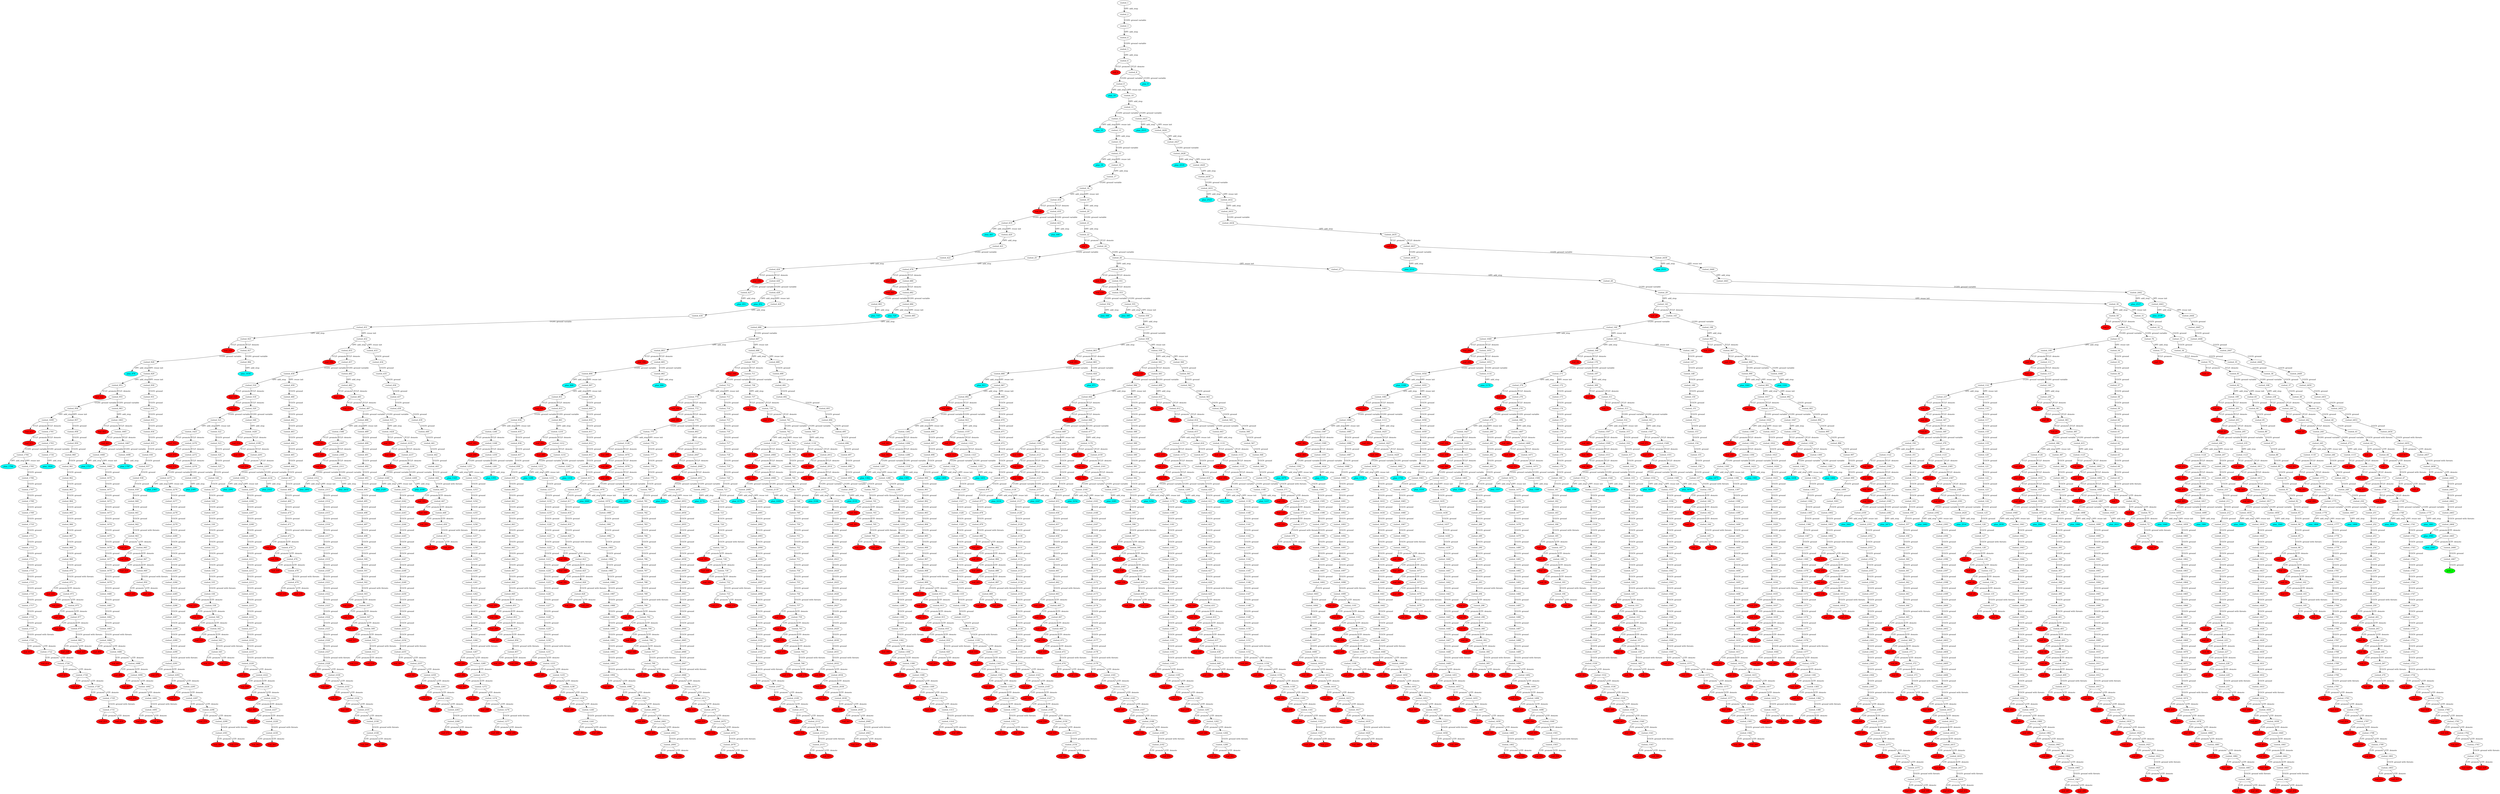 digraph {
	"58827f83-ffd9-7007-7b67-0fe9fabf0b72" [label=plan_0 fillcolor=cyan style=filled]
	"58827f83-ffd9-7007-7b67-0fe9fabf0b72" [label=visited_1 fillcolor=white style=filled]
	"064c7f82-3e33-e0a5-34f9-f5596404de0a" [label=plan_1 fillcolor=cyan style=filled]
	"58827f83-ffd9-7007-7b67-0fe9fabf0b72" -> "064c7f82-3e33-e0a5-34f9-f5596404de0a" [label="OPF: add_step"]
	"064c7f82-3e33-e0a5-34f9-f5596404de0a" [label=visited_2 fillcolor=white style=filled]
	"14c4bb3f-871c-6300-18c8-76e0419bba75" [label=plan_2 fillcolor=cyan style=filled]
	"064c7f82-3e33-e0a5-34f9-f5596404de0a" -> "14c4bb3f-871c-6300-18c8-76e0419bba75" [label="UGSV: ground variable"]
	"14c4bb3f-871c-6300-18c8-76e0419bba75" [label=visited_3 fillcolor=white style=filled]
	"8aed1cc1-9dac-bac2-61ae-5d6f0d1bac53" [label=plan_3 fillcolor=cyan style=filled]
	"14c4bb3f-871c-6300-18c8-76e0419bba75" -> "8aed1cc1-9dac-bac2-61ae-5d6f0d1bac53" [label="OPF: add_step"]
	"8aed1cc1-9dac-bac2-61ae-5d6f0d1bac53" [label=visited_4 fillcolor=white style=filled]
	"45f7802c-1e91-6186-b1a5-b00fe8afd45c" [label=plan_4 fillcolor=cyan style=filled]
	"8aed1cc1-9dac-bac2-61ae-5d6f0d1bac53" -> "45f7802c-1e91-6186-b1a5-b00fe8afd45c" [label="UGSV: ground variable"]
	"45f7802c-1e91-6186-b1a5-b00fe8afd45c" [label=visited_5 fillcolor=white style=filled]
	"8d3d9b14-4450-0a98-2053-621b733252de" [label=plan_5 fillcolor=cyan style=filled]
	"45f7802c-1e91-6186-b1a5-b00fe8afd45c" -> "8d3d9b14-4450-0a98-2053-621b733252de" [label="OPF: add_step"]
	"8d3d9b14-4450-0a98-2053-621b733252de" [label=visited_6 fillcolor=white style=filled]
	"64500e9f-8070-9dc2-c18f-2986deda4502" [label=plan_6 fillcolor=cyan style=filled]
	"8d3d9b14-4450-0a98-2053-621b733252de" -> "64500e9f-8070-9dc2-c18f-2986deda4502" [label="TCLF: promote"]
	"1aead6ee-b6bb-dacd-a585-52d77bb4177a" [label=plan_7 fillcolor=cyan style=filled]
	"8d3d9b14-4450-0a98-2053-621b733252de" -> "1aead6ee-b6bb-dacd-a585-52d77bb4177a" [label="TCLF: demote"]
	"64500e9f-8070-9dc2-c18f-2986deda4502" [label=visited_7 fillcolor=white style=filled]
	"64500e9f-8070-9dc2-c18f-2986deda4502" [label=leaf_0 fillcolor=red style=filled]
	"1aead6ee-b6bb-dacd-a585-52d77bb4177a" [label=visited_8 fillcolor=white style=filled]
	"3bcd0360-fddc-a9d4-dd73-ff05a2352a31" [label=plan_8 fillcolor=cyan style=filled]
	"1aead6ee-b6bb-dacd-a585-52d77bb4177a" -> "3bcd0360-fddc-a9d4-dd73-ff05a2352a31" [label="UGSV: ground variable"]
	"deb72c0e-f090-aa89-03a9-86f774bf0402" [label=plan_9 fillcolor=cyan style=filled]
	"1aead6ee-b6bb-dacd-a585-52d77bb4177a" -> "deb72c0e-f090-aa89-03a9-86f774bf0402" [label="UGSV: ground variable"]
	"3bcd0360-fddc-a9d4-dd73-ff05a2352a31" [label=visited_9 fillcolor=white style=filled]
	"0558cf5b-cdc5-4589-1c59-ac2494c56428" [label=plan_10 fillcolor=cyan style=filled]
	"3bcd0360-fddc-a9d4-dd73-ff05a2352a31" -> "0558cf5b-cdc5-4589-1c59-ac2494c56428" [label="OPF: add_step"]
	"3da33159-d466-3ac0-0543-92f50c938da0" [label=plan_11 fillcolor=cyan style=filled]
	"3bcd0360-fddc-a9d4-dd73-ff05a2352a31" -> "3da33159-d466-3ac0-0543-92f50c938da0" [label="OPF: reuse init"]
	"3da33159-d466-3ac0-0543-92f50c938da0" [label=visited_10 fillcolor=white style=filled]
	"789ea0dc-9dc2-f174-eb1e-b6c8dd589d02" [label=plan_12 fillcolor=cyan style=filled]
	"3da33159-d466-3ac0-0543-92f50c938da0" -> "789ea0dc-9dc2-f174-eb1e-b6c8dd589d02" [label="OPF: add_step"]
	"789ea0dc-9dc2-f174-eb1e-b6c8dd589d02" [label=visited_11 fillcolor=white style=filled]
	"0b2a2ec1-49a6-4204-54f8-bd5339c11add" [label=plan_13 fillcolor=cyan style=filled]
	"789ea0dc-9dc2-f174-eb1e-b6c8dd589d02" -> "0b2a2ec1-49a6-4204-54f8-bd5339c11add" [label="UGSV: ground variable"]
	"c40cc6d7-80b9-ae3f-5df4-e3e3f5ba9503" [label=plan_14 fillcolor=cyan style=filled]
	"789ea0dc-9dc2-f174-eb1e-b6c8dd589d02" -> "c40cc6d7-80b9-ae3f-5df4-e3e3f5ba9503" [label="UGSV: ground variable"]
	"0b2a2ec1-49a6-4204-54f8-bd5339c11add" [label=visited_12 fillcolor=white style=filled]
	"c31621aa-c6cc-d0d6-9ef1-9b9b705cafa1" [label=plan_15 fillcolor=cyan style=filled]
	"0b2a2ec1-49a6-4204-54f8-bd5339c11add" -> "c31621aa-c6cc-d0d6-9ef1-9b9b705cafa1" [label="OPF: add_step"]
	"7949647e-77e0-19bc-a02d-562500a4c0f9" [label=plan_16 fillcolor=cyan style=filled]
	"0b2a2ec1-49a6-4204-54f8-bd5339c11add" -> "7949647e-77e0-19bc-a02d-562500a4c0f9" [label="OPF: reuse init"]
	"7949647e-77e0-19bc-a02d-562500a4c0f9" [label=visited_13 fillcolor=white style=filled]
	"99312d58-aa83-0445-46d2-6f1c69c6253d" [label=plan_17 fillcolor=cyan style=filled]
	"7949647e-77e0-19bc-a02d-562500a4c0f9" -> "99312d58-aa83-0445-46d2-6f1c69c6253d" [label="OPF: add_step"]
	"99312d58-aa83-0445-46d2-6f1c69c6253d" [label=visited_14 fillcolor=white style=filled]
	"acd019cb-3175-be26-0249-46d92c7d7ced" [label=plan_18 fillcolor=cyan style=filled]
	"99312d58-aa83-0445-46d2-6f1c69c6253d" -> "acd019cb-3175-be26-0249-46d92c7d7ced" [label="UGSV: ground variable"]
	"acd019cb-3175-be26-0249-46d92c7d7ced" [label=visited_15 fillcolor=white style=filled]
	"47d0023a-b0cd-262c-705f-048f8cc8e606" [label=plan_19 fillcolor=cyan style=filled]
	"acd019cb-3175-be26-0249-46d92c7d7ced" -> "47d0023a-b0cd-262c-705f-048f8cc8e606" [label="OPF: add_step"]
	"acd68804-e89b-6a2d-45ba-0ce0bd9570ec" [label=plan_20 fillcolor=cyan style=filled]
	"acd019cb-3175-be26-0249-46d92c7d7ced" -> "acd68804-e89b-6a2d-45ba-0ce0bd9570ec" [label="OPF: reuse init"]
	"acd68804-e89b-6a2d-45ba-0ce0bd9570ec" [label=visited_16 fillcolor=white style=filled]
	"96d329be-8c3c-2932-0d39-0b4f7b843f07" [label=plan_21 fillcolor=cyan style=filled]
	"acd68804-e89b-6a2d-45ba-0ce0bd9570ec" -> "96d329be-8c3c-2932-0d39-0b4f7b843f07" [label="OPF: add_step"]
	"96d329be-8c3c-2932-0d39-0b4f7b843f07" [label=visited_17 fillcolor=white style=filled]
	"7a18872a-8b8a-4df4-750b-78c8597181e4" [label=plan_22 fillcolor=cyan style=filled]
	"96d329be-8c3c-2932-0d39-0b4f7b843f07" -> "7a18872a-8b8a-4df4-750b-78c8597181e4" [label="UGSV: ground variable"]
	"7a18872a-8b8a-4df4-750b-78c8597181e4" [label=visited_18 fillcolor=white style=filled]
	"28895c22-f3ee-1ec1-9985-cf096303bcbc" [label=plan_23 fillcolor=cyan style=filled]
	"7a18872a-8b8a-4df4-750b-78c8597181e4" -> "28895c22-f3ee-1ec1-9985-cf096303bcbc" [label="OPF: add_step"]
	"9b9538bc-d0a9-03c3-a333-4bbb44a9e47b" [label=plan_24 fillcolor=cyan style=filled]
	"7a18872a-8b8a-4df4-750b-78c8597181e4" -> "9b9538bc-d0a9-03c3-a333-4bbb44a9e47b" [label="OPF: reuse init"]
	"9b9538bc-d0a9-03c3-a333-4bbb44a9e47b" [label=visited_19 fillcolor=white style=filled]
	"b0d7b232-958b-60a3-e970-9193ff68b1a8" [label=plan_25 fillcolor=cyan style=filled]
	"9b9538bc-d0a9-03c3-a333-4bbb44a9e47b" -> "b0d7b232-958b-60a3-e970-9193ff68b1a8" [label="OPF: add_step"]
	"b0d7b232-958b-60a3-e970-9193ff68b1a8" [label=visited_20 fillcolor=white style=filled]
	"9a3b1607-3abb-f73f-b0e9-6bfcfb26feed" [label=plan_26 fillcolor=cyan style=filled]
	"b0d7b232-958b-60a3-e970-9193ff68b1a8" -> "9a3b1607-3abb-f73f-b0e9-6bfcfb26feed" [label="UGSV: ground variable"]
	"9a3b1607-3abb-f73f-b0e9-6bfcfb26feed" [label=visited_21 fillcolor=white style=filled]
	"b082d2c7-8646-6bcd-c1bc-df5c457f8e40" [label=plan_27 fillcolor=cyan style=filled]
	"9a3b1607-3abb-f73f-b0e9-6bfcfb26feed" -> "b082d2c7-8646-6bcd-c1bc-df5c457f8e40" [label="OPF: add_step"]
	"b082d2c7-8646-6bcd-c1bc-df5c457f8e40" [label=visited_22 fillcolor=white style=filled]
	"d9d6992e-8c6d-e70c-31ac-7065e48ca3b3" [label=plan_28 fillcolor=cyan style=filled]
	"b082d2c7-8646-6bcd-c1bc-df5c457f8e40" -> "d9d6992e-8c6d-e70c-31ac-7065e48ca3b3" [label="TCLF: promote"]
	"aae3dc55-8901-a4cd-aa84-48d8bd6a9b87" [label=plan_29 fillcolor=cyan style=filled]
	"b082d2c7-8646-6bcd-c1bc-df5c457f8e40" -> "aae3dc55-8901-a4cd-aa84-48d8bd6a9b87" [label="TCLF: demote"]
	"d9d6992e-8c6d-e70c-31ac-7065e48ca3b3" [label=visited_23 fillcolor=white style=filled]
	"d9d6992e-8c6d-e70c-31ac-7065e48ca3b3" [label=leaf_1 fillcolor=red style=filled]
	"aae3dc55-8901-a4cd-aa84-48d8bd6a9b87" [label=visited_24 fillcolor=white style=filled]
	"fe7ddb2a-1e29-1455-5fa5-90d8fc9977d5" [label=plan_30 fillcolor=cyan style=filled]
	"aae3dc55-8901-a4cd-aa84-48d8bd6a9b87" -> "fe7ddb2a-1e29-1455-5fa5-90d8fc9977d5" [label="UGSV: ground variable"]
	"1e280fbe-63c8-413a-53f3-2132aece699d" [label=plan_31 fillcolor=cyan style=filled]
	"aae3dc55-8901-a4cd-aa84-48d8bd6a9b87" -> "1e280fbe-63c8-413a-53f3-2132aece699d" [label="UGSV: ground variable"]
	"fe7ddb2a-1e29-1455-5fa5-90d8fc9977d5" [label=visited_25 fillcolor=white style=filled]
	"2ba1bc49-877b-effa-8fd5-f2ace337f6a5" [label=plan_32 fillcolor=cyan style=filled]
	"fe7ddb2a-1e29-1455-5fa5-90d8fc9977d5" -> "2ba1bc49-877b-effa-8fd5-f2ace337f6a5" [label="OPF: add_step"]
	"1e280fbe-63c8-413a-53f3-2132aece699d" [label=visited_26 fillcolor=white style=filled]
	"cc42d661-6e7b-cec9-ad87-9c282b20fb61" [label=plan_33 fillcolor=cyan style=filled]
	"1e280fbe-63c8-413a-53f3-2132aece699d" -> "cc42d661-6e7b-cec9-ad87-9c282b20fb61" [label="OPF: add_step"]
	"e37a4771-a1ef-134e-f594-b373a122fc19" [label=plan_34 fillcolor=cyan style=filled]
	"1e280fbe-63c8-413a-53f3-2132aece699d" -> "e37a4771-a1ef-134e-f594-b373a122fc19" [label="OPF: reuse init"]
	"e37a4771-a1ef-134e-f594-b373a122fc19" [label=visited_27 fillcolor=white style=filled]
	"160cc607-baa1-07bd-28ef-66dcde3e35c3" [label=plan_35 fillcolor=cyan style=filled]
	"e37a4771-a1ef-134e-f594-b373a122fc19" -> "160cc607-baa1-07bd-28ef-66dcde3e35c3" [label="OPF: add_step"]
	"160cc607-baa1-07bd-28ef-66dcde3e35c3" [label=visited_28 fillcolor=white style=filled]
	"6cab995b-2f91-5782-aa61-78144b138734" [label=plan_36 fillcolor=cyan style=filled]
	"160cc607-baa1-07bd-28ef-66dcde3e35c3" -> "6cab995b-2f91-5782-aa61-78144b138734" [label="UGSV: ground variable"]
	"6cab995b-2f91-5782-aa61-78144b138734" [label=visited_29 fillcolor=white style=filled]
	"b70a4c79-809e-9296-6401-42468ff142e7" [label=plan_37 fillcolor=cyan style=filled]
	"6cab995b-2f91-5782-aa61-78144b138734" -> "b70a4c79-809e-9296-6401-42468ff142e7" [label="OPF: add_step"]
	"26a5e78d-dd20-072e-9216-157b4ee139e9" [label=plan_38 fillcolor=cyan style=filled]
	"6cab995b-2f91-5782-aa61-78144b138734" -> "26a5e78d-dd20-072e-9216-157b4ee139e9" [label="OPF: reuse init"]
	"26a5e78d-dd20-072e-9216-157b4ee139e9" [label=visited_30 fillcolor=white style=filled]
	"b4bc9850-170f-417a-501c-bfd49a24e128" [label=plan_39 fillcolor=cyan style=filled]
	"26a5e78d-dd20-072e-9216-157b4ee139e9" -> "b4bc9850-170f-417a-501c-bfd49a24e128" [label="OPF: add_step"]
	"f2990cc9-a1f4-c944-c6c7-b718c0eabb63" [label=plan_40 fillcolor=cyan style=filled]
	"26a5e78d-dd20-072e-9216-157b4ee139e9" -> "f2990cc9-a1f4-c944-c6c7-b718c0eabb63" [label="OPF: reuse init"]
	"f2990cc9-a1f4-c944-c6c7-b718c0eabb63" [label=visited_31 fillcolor=white style=filled]
	"aa00b519-b421-a49d-ca3b-818a4df4719e" [label=plan_41 fillcolor=cyan style=filled]
	"f2990cc9-a1f4-c944-c6c7-b718c0eabb63" -> "aa00b519-b421-a49d-ca3b-818a4df4719e" [label="UGGV: ground"]
	"aa00b519-b421-a49d-ca3b-818a4df4719e" [label=visited_32 fillcolor=white style=filled]
	"a5e8c6d2-38c9-7cc3-3597-ab27e95be685" [label=plan_42 fillcolor=cyan style=filled]
	"aa00b519-b421-a49d-ca3b-818a4df4719e" -> "a5e8c6d2-38c9-7cc3-3597-ab27e95be685" [label="UGGV: ground"]
	"a5e8c6d2-38c9-7cc3-3597-ab27e95be685" [label=visited_33 fillcolor=white style=filled]
	"0fcb5b52-1da8-075e-6666-63a04ecad402" [label=plan_43 fillcolor=cyan style=filled]
	"a5e8c6d2-38c9-7cc3-3597-ab27e95be685" -> "0fcb5b52-1da8-075e-6666-63a04ecad402" [label="UGGV: ground"]
	"0fcb5b52-1da8-075e-6666-63a04ecad402" [label=visited_34 fillcolor=white style=filled]
	"3ca8748a-ce39-7d68-9f33-81a275b98f5e" [label=plan_44 fillcolor=cyan style=filled]
	"0fcb5b52-1da8-075e-6666-63a04ecad402" -> "3ca8748a-ce39-7d68-9f33-81a275b98f5e" [label="UGGV: ground"]
	"3ca8748a-ce39-7d68-9f33-81a275b98f5e" [label=visited_35 fillcolor=white style=filled]
	"1d38b051-46c4-a672-89d7-aaea15637e67" [label=plan_45 fillcolor=cyan style=filled]
	"3ca8748a-ce39-7d68-9f33-81a275b98f5e" -> "1d38b051-46c4-a672-89d7-aaea15637e67" [label="UGGV: ground"]
	"1d38b051-46c4-a672-89d7-aaea15637e67" [label=visited_36 fillcolor=white style=filled]
	"b0000909-2a98-8265-47dc-14ae5271cd59" [label=plan_46 fillcolor=cyan style=filled]
	"1d38b051-46c4-a672-89d7-aaea15637e67" -> "b0000909-2a98-8265-47dc-14ae5271cd59" [label="UGGV: ground"]
	"b0000909-2a98-8265-47dc-14ae5271cd59" [label=visited_37 fillcolor=white style=filled]
	"c59c2f35-1bed-6ccc-56de-ead09ba88c68" [label=plan_47 fillcolor=cyan style=filled]
	"b0000909-2a98-8265-47dc-14ae5271cd59" -> "c59c2f35-1bed-6ccc-56de-ead09ba88c68" [label="UGGV: ground"]
	"c59c2f35-1bed-6ccc-56de-ead09ba88c68" [label=visited_38 fillcolor=white style=filled]
	"ab1c7482-f824-d92a-0188-673f5fb5773c" [label=plan_48 fillcolor=cyan style=filled]
	"c59c2f35-1bed-6ccc-56de-ead09ba88c68" -> "ab1c7482-f824-d92a-0188-673f5fb5773c" [label="UGGV: ground"]
	"ab1c7482-f824-d92a-0188-673f5fb5773c" [label=visited_39 fillcolor=white style=filled]
	"9217d333-b5f2-3e25-9e33-ba411b767873" [label=plan_49 fillcolor=cyan style=filled]
	"ab1c7482-f824-d92a-0188-673f5fb5773c" -> "9217d333-b5f2-3e25-9e33-ba411b767873" [label="UGGV: ground"]
	"9217d333-b5f2-3e25-9e33-ba411b767873" [label=visited_40 fillcolor=white style=filled]
	"d9fc7d61-8375-d623-4dcf-58bc9d591116" [label=plan_50 fillcolor=cyan style=filled]
	"9217d333-b5f2-3e25-9e33-ba411b767873" -> "d9fc7d61-8375-d623-4dcf-58bc9d591116" [label="UGGV: ground"]
	"d9fc7d61-8375-d623-4dcf-58bc9d591116" [label=visited_41 fillcolor=white style=filled]
	"57dd9db7-c52c-0a1d-f598-35d6cb91b139" [label=plan_51 fillcolor=cyan style=filled]
	"d9fc7d61-8375-d623-4dcf-58bc9d591116" -> "57dd9db7-c52c-0a1d-f598-35d6cb91b139" [label="UGGV: ground with threats"]
	"57dd9db7-c52c-0a1d-f598-35d6cb91b139" [label=visited_42 fillcolor=white style=filled]
	"46c0f57f-fcba-93dc-283c-19dcc6bb24ff" [label=plan_52 fillcolor=cyan style=filled]
	"57dd9db7-c52c-0a1d-f598-35d6cb91b139" -> "46c0f57f-fcba-93dc-283c-19dcc6bb24ff" [label="GTF: promote"]
	"f6bff4f5-8f4f-2476-fb22-12dc26623c24" [label=plan_53 fillcolor=cyan style=filled]
	"57dd9db7-c52c-0a1d-f598-35d6cb91b139" -> "f6bff4f5-8f4f-2476-fb22-12dc26623c24" [label="GTF: demote"]
	"46c0f57f-fcba-93dc-283c-19dcc6bb24ff" [label=visited_43 fillcolor=white style=filled]
	"46c0f57f-fcba-93dc-283c-19dcc6bb24ff" [label=leaf_2 fillcolor=red style=filled]
	"f6bff4f5-8f4f-2476-fb22-12dc26623c24" [label=visited_44 fillcolor=white style=filled]
	"5fb71d15-4675-c253-3eca-a66413d6b45e" [label=plan_54 fillcolor=cyan style=filled]
	"f6bff4f5-8f4f-2476-fb22-12dc26623c24" -> "5fb71d15-4675-c253-3eca-a66413d6b45e" [label="GTF: promote"]
	"33c02855-e572-41c2-31a1-6da4f1c7db44" [label=plan_55 fillcolor=cyan style=filled]
	"f6bff4f5-8f4f-2476-fb22-12dc26623c24" -> "33c02855-e572-41c2-31a1-6da4f1c7db44" [label="GTF: demote"]
	"5fb71d15-4675-c253-3eca-a66413d6b45e" [label=visited_45 fillcolor=white style=filled]
	"5fb71d15-4675-c253-3eca-a66413d6b45e" [label=leaf_3 fillcolor=red style=filled]
	"33c02855-e572-41c2-31a1-6da4f1c7db44" [label=visited_46 fillcolor=white style=filled]
	"22bb9c44-2e7c-6834-df08-eae0eccb2d6b" [label=plan_56 fillcolor=cyan style=filled]
	"33c02855-e572-41c2-31a1-6da4f1c7db44" -> "22bb9c44-2e7c-6834-df08-eae0eccb2d6b" [label="UGGV: ground with threats"]
	"22bb9c44-2e7c-6834-df08-eae0eccb2d6b" [label=visited_47 fillcolor=white style=filled]
	"3a0952df-ae4a-644d-e7fe-6dbc9c806178" [label=plan_57 fillcolor=cyan style=filled]
	"22bb9c44-2e7c-6834-df08-eae0eccb2d6b" -> "3a0952df-ae4a-644d-e7fe-6dbc9c806178" [label="GTF: promote"]
	"b73af83d-7f38-6cba-cbab-e46db5fa2405" [label=plan_58 fillcolor=cyan style=filled]
	"22bb9c44-2e7c-6834-df08-eae0eccb2d6b" -> "b73af83d-7f38-6cba-cbab-e46db5fa2405" [label="GTF: demote"]
	"b73af83d-7f38-6cba-cbab-e46db5fa2405" [label=visited_48 fillcolor=white style=filled]
	"b73af83d-7f38-6cba-cbab-e46db5fa2405" [label=leaf_4 fillcolor=red style=filled]
	"3a0952df-ae4a-644d-e7fe-6dbc9c806178" [label=visited_49 fillcolor=white style=filled]
	"3a0952df-ae4a-644d-e7fe-6dbc9c806178" [label=leaf_5 fillcolor=red style=filled]
	"b4bc9850-170f-417a-501c-bfd49a24e128" [label=visited_50 fillcolor=white style=filled]
	"c0bf0203-0d49-f20d-b1ad-d4abbf4def95" [label=plan_59 fillcolor=cyan style=filled]
	"b4bc9850-170f-417a-501c-bfd49a24e128" -> "c0bf0203-0d49-f20d-b1ad-d4abbf4def95" [label="TCLF: promote"]
	"de5de044-27b4-ae4a-ad1c-d063459b44e6" [label=plan_60 fillcolor=cyan style=filled]
	"b4bc9850-170f-417a-501c-bfd49a24e128" -> "de5de044-27b4-ae4a-ad1c-d063459b44e6" [label="TCLF: demote"]
	"c0bf0203-0d49-f20d-b1ad-d4abbf4def95" [label=visited_51 fillcolor=white style=filled]
	"c0bf0203-0d49-f20d-b1ad-d4abbf4def95" [label=leaf_6 fillcolor=red style=filled]
	"de5de044-27b4-ae4a-ad1c-d063459b44e6" [label=visited_52 fillcolor=white style=filled]
	"bfd581d0-99fb-593f-3a7c-2fc21042f940" [label=plan_61 fillcolor=cyan style=filled]
	"de5de044-27b4-ae4a-ad1c-d063459b44e6" -> "bfd581d0-99fb-593f-3a7c-2fc21042f940" [label="UGSV: ground variable"]
	"2f8b826e-735e-d66c-1d3a-7d2be5661be2" [label=plan_62 fillcolor=cyan style=filled]
	"de5de044-27b4-ae4a-ad1c-d063459b44e6" -> "2f8b826e-735e-d66c-1d3a-7d2be5661be2" [label="UGSV: ground variable"]
	"bfd581d0-99fb-593f-3a7c-2fc21042f940" [label=visited_53 fillcolor=white style=filled]
	"30beca83-d27d-3fba-f140-ca4ace823aab" [label=plan_63 fillcolor=cyan style=filled]
	"bfd581d0-99fb-593f-3a7c-2fc21042f940" -> "30beca83-d27d-3fba-f140-ca4ace823aab" [label="OPF: add_step"]
	"09aad2bb-1275-00fc-32d5-894940c121cd" [label=plan_64 fillcolor=cyan style=filled]
	"bfd581d0-99fb-593f-3a7c-2fc21042f940" -> "09aad2bb-1275-00fc-32d5-894940c121cd" [label="OPF: reuse init"]
	"09aad2bb-1275-00fc-32d5-894940c121cd" [label=visited_54 fillcolor=white style=filled]
	"ae315c24-ef96-9868-24fd-6b28bb099418" [label=plan_65 fillcolor=cyan style=filled]
	"09aad2bb-1275-00fc-32d5-894940c121cd" -> "ae315c24-ef96-9868-24fd-6b28bb099418" [label="UGGV: ground"]
	"ae315c24-ef96-9868-24fd-6b28bb099418" [label=visited_55 fillcolor=white style=filled]
	"f4fef37a-c2ea-4281-04ae-91823f668daa" [label=plan_66 fillcolor=cyan style=filled]
	"ae315c24-ef96-9868-24fd-6b28bb099418" -> "f4fef37a-c2ea-4281-04ae-91823f668daa" [label="UGGV: ground"]
	"f4fef37a-c2ea-4281-04ae-91823f668daa" [label=visited_56 fillcolor=white style=filled]
	"d9481b14-28d0-2463-09aa-9794363df256" [label=plan_67 fillcolor=cyan style=filled]
	"f4fef37a-c2ea-4281-04ae-91823f668daa" -> "d9481b14-28d0-2463-09aa-9794363df256" [label="UGGV: ground"]
	"d9481b14-28d0-2463-09aa-9794363df256" [label=visited_57 fillcolor=white style=filled]
	"792400ea-b128-3787-da34-66809eb15988" [label=plan_68 fillcolor=cyan style=filled]
	"d9481b14-28d0-2463-09aa-9794363df256" -> "792400ea-b128-3787-da34-66809eb15988" [label="UGGV: ground"]
	"792400ea-b128-3787-da34-66809eb15988" [label=visited_58 fillcolor=white style=filled]
	"76d67ce0-9793-7703-4e87-30283132b69c" [label=plan_69 fillcolor=cyan style=filled]
	"792400ea-b128-3787-da34-66809eb15988" -> "76d67ce0-9793-7703-4e87-30283132b69c" [label="UGGV: ground"]
	"76d67ce0-9793-7703-4e87-30283132b69c" [label=visited_59 fillcolor=white style=filled]
	"1701da3f-94b3-8d25-ab62-0335aee1884a" [label=plan_70 fillcolor=cyan style=filled]
	"76d67ce0-9793-7703-4e87-30283132b69c" -> "1701da3f-94b3-8d25-ab62-0335aee1884a" [label="UGGV: ground"]
	"1701da3f-94b3-8d25-ab62-0335aee1884a" [label=visited_60 fillcolor=white style=filled]
	"454e3ce9-f117-ca00-bd9b-defae130c252" [label=plan_71 fillcolor=cyan style=filled]
	"1701da3f-94b3-8d25-ab62-0335aee1884a" -> "454e3ce9-f117-ca00-bd9b-defae130c252" [label="UGGV: ground"]
	"454e3ce9-f117-ca00-bd9b-defae130c252" [label=visited_61 fillcolor=white style=filled]
	"5647502e-a0c6-66eb-e12c-0dd451388429" [label=plan_72 fillcolor=cyan style=filled]
	"454e3ce9-f117-ca00-bd9b-defae130c252" -> "5647502e-a0c6-66eb-e12c-0dd451388429" [label="UGGV: ground"]
	"5647502e-a0c6-66eb-e12c-0dd451388429" [label=visited_62 fillcolor=white style=filled]
	"7ea1b026-13d1-9937-5f64-95e771728dee" [label=plan_73 fillcolor=cyan style=filled]
	"5647502e-a0c6-66eb-e12c-0dd451388429" -> "7ea1b026-13d1-9937-5f64-95e771728dee" [label="UGGV: ground"]
	"7ea1b026-13d1-9937-5f64-95e771728dee" [label=visited_63 fillcolor=white style=filled]
	"53c6ec63-9a6d-35b9-7d5c-f15f8569368f" [label=plan_74 fillcolor=cyan style=filled]
	"7ea1b026-13d1-9937-5f64-95e771728dee" -> "53c6ec63-9a6d-35b9-7d5c-f15f8569368f" [label="UGGV: ground"]
	"53c6ec63-9a6d-35b9-7d5c-f15f8569368f" [label=visited_64 fillcolor=white style=filled]
	"c238527b-163e-d499-b156-e9c60c21cc79" [label=plan_75 fillcolor=cyan style=filled]
	"53c6ec63-9a6d-35b9-7d5c-f15f8569368f" -> "c238527b-163e-d499-b156-e9c60c21cc79" [label="UGGV: ground"]
	"c238527b-163e-d499-b156-e9c60c21cc79" [label=visited_65 fillcolor=white style=filled]
	"14b4cfa7-424c-d538-ab2f-2142b2eb282d" [label=plan_76 fillcolor=cyan style=filled]
	"c238527b-163e-d499-b156-e9c60c21cc79" -> "14b4cfa7-424c-d538-ab2f-2142b2eb282d" [label="UGGV: ground with threats"]
	"14b4cfa7-424c-d538-ab2f-2142b2eb282d" [label=visited_66 fillcolor=white style=filled]
	"1650bbe7-0ac0-648f-4a4a-08c645931e4f" [label=plan_77 fillcolor=cyan style=filled]
	"14b4cfa7-424c-d538-ab2f-2142b2eb282d" -> "1650bbe7-0ac0-648f-4a4a-08c645931e4f" [label="GTF: promote"]
	"2e171721-b17e-e9ed-354b-b2c07aa15f64" [label=plan_78 fillcolor=cyan style=filled]
	"14b4cfa7-424c-d538-ab2f-2142b2eb282d" -> "2e171721-b17e-e9ed-354b-b2c07aa15f64" [label="GTF: demote"]
	"1650bbe7-0ac0-648f-4a4a-08c645931e4f" [label=visited_67 fillcolor=white style=filled]
	"1650bbe7-0ac0-648f-4a4a-08c645931e4f" [label=leaf_7 fillcolor=red style=filled]
	"2e171721-b17e-e9ed-354b-b2c07aa15f64" [label=visited_68 fillcolor=white style=filled]
	"b8a1f1b3-f654-e257-e9e4-30d6a7ba7a0f" [label=plan_79 fillcolor=cyan style=filled]
	"2e171721-b17e-e9ed-354b-b2c07aa15f64" -> "b8a1f1b3-f654-e257-e9e4-30d6a7ba7a0f" [label="GTF: promote"]
	"18f3dc39-23e6-496d-b0e1-f3f56570e37e" [label=plan_80 fillcolor=cyan style=filled]
	"2e171721-b17e-e9ed-354b-b2c07aa15f64" -> "18f3dc39-23e6-496d-b0e1-f3f56570e37e" [label="GTF: demote"]
	"b8a1f1b3-f654-e257-e9e4-30d6a7ba7a0f" [label=visited_69 fillcolor=white style=filled]
	"b8a1f1b3-f654-e257-e9e4-30d6a7ba7a0f" [label=leaf_8 fillcolor=red style=filled]
	"18f3dc39-23e6-496d-b0e1-f3f56570e37e" [label=visited_70 fillcolor=white style=filled]
	"35c5f871-0f83-661c-ee3c-43a925307638" [label=plan_81 fillcolor=cyan style=filled]
	"18f3dc39-23e6-496d-b0e1-f3f56570e37e" -> "35c5f871-0f83-661c-ee3c-43a925307638" [label="GTF: promote"]
	"50c88986-381e-e058-9d4e-0719dd6a76d9" [label=plan_82 fillcolor=cyan style=filled]
	"18f3dc39-23e6-496d-b0e1-f3f56570e37e" -> "50c88986-381e-e058-9d4e-0719dd6a76d9" [label="GTF: demote"]
	"35c5f871-0f83-661c-ee3c-43a925307638" [label=visited_71 fillcolor=white style=filled]
	"35c5f871-0f83-661c-ee3c-43a925307638" [label=leaf_9 fillcolor=red style=filled]
	"50c88986-381e-e058-9d4e-0719dd6a76d9" [label=visited_72 fillcolor=white style=filled]
	"163c2b83-031a-dd47-2d36-871384166f2c" [label=plan_83 fillcolor=cyan style=filled]
	"50c88986-381e-e058-9d4e-0719dd6a76d9" -> "163c2b83-031a-dd47-2d36-871384166f2c" [label="UGGV: ground with threats"]
	"163c2b83-031a-dd47-2d36-871384166f2c" [label=visited_73 fillcolor=white style=filled]
	"ccb0383e-a51b-cd7d-1aa4-c4c48780cec7" [label=plan_84 fillcolor=cyan style=filled]
	"163c2b83-031a-dd47-2d36-871384166f2c" -> "ccb0383e-a51b-cd7d-1aa4-c4c48780cec7" [label="GTF: promote"]
	"62ad4ea4-eb64-b676-30ca-4deea357f715" [label=plan_85 fillcolor=cyan style=filled]
	"163c2b83-031a-dd47-2d36-871384166f2c" -> "62ad4ea4-eb64-b676-30ca-4deea357f715" [label="GTF: demote"]
	"62ad4ea4-eb64-b676-30ca-4deea357f715" [label=visited_74 fillcolor=white style=filled]
	"62ad4ea4-eb64-b676-30ca-4deea357f715" [label=leaf_10 fillcolor=red style=filled]
	"ccb0383e-a51b-cd7d-1aa4-c4c48780cec7" [label=visited_75 fillcolor=white style=filled]
	"ccb0383e-a51b-cd7d-1aa4-c4c48780cec7" [label=leaf_11 fillcolor=red style=filled]
	"2f8b826e-735e-d66c-1d3a-7d2be5661be2" [label=visited_76 fillcolor=white style=filled]
	"12408a66-f66b-58c1-2876-117ba0081370" [label=plan_86 fillcolor=cyan style=filled]
	"2f8b826e-735e-d66c-1d3a-7d2be5661be2" -> "12408a66-f66b-58c1-2876-117ba0081370" [label="OPF: add_step"]
	"12408a66-f66b-58c1-2876-117ba0081370" [label=visited_77 fillcolor=white style=filled]
	"31efbbc1-60cf-cdcb-c5aa-818297087a2b" [label=plan_87 fillcolor=cyan style=filled]
	"12408a66-f66b-58c1-2876-117ba0081370" -> "31efbbc1-60cf-cdcb-c5aa-818297087a2b" [label="TCLF: promote"]
	"5c1d831c-35bb-0496-d30a-53a9fe99ae23" [label=plan_88 fillcolor=cyan style=filled]
	"12408a66-f66b-58c1-2876-117ba0081370" -> "5c1d831c-35bb-0496-d30a-53a9fe99ae23" [label="TCLF: demote"]
	"31efbbc1-60cf-cdcb-c5aa-818297087a2b" [label=visited_78 fillcolor=white style=filled]
	"31efbbc1-60cf-cdcb-c5aa-818297087a2b" [label=leaf_12 fillcolor=red style=filled]
	"5c1d831c-35bb-0496-d30a-53a9fe99ae23" [label=visited_79 fillcolor=white style=filled]
	"060bde62-ab75-cd39-0515-f07a1ad7a950" [label=plan_89 fillcolor=cyan style=filled]
	"5c1d831c-35bb-0496-d30a-53a9fe99ae23" -> "060bde62-ab75-cd39-0515-f07a1ad7a950" [label="TCLF: promote"]
	"dba6aca5-f771-7893-a96c-7ae66757cfa9" [label=plan_90 fillcolor=cyan style=filled]
	"5c1d831c-35bb-0496-d30a-53a9fe99ae23" -> "dba6aca5-f771-7893-a96c-7ae66757cfa9" [label="TCLF: demote"]
	"060bde62-ab75-cd39-0515-f07a1ad7a950" [label=visited_80 fillcolor=white style=filled]
	"060bde62-ab75-cd39-0515-f07a1ad7a950" [label=leaf_13 fillcolor=red style=filled]
	"dba6aca5-f771-7893-a96c-7ae66757cfa9" [label=visited_81 fillcolor=white style=filled]
	"b1defc1f-7500-769a-4029-51c3b30b0b18" [label=plan_91 fillcolor=cyan style=filled]
	"dba6aca5-f771-7893-a96c-7ae66757cfa9" -> "b1defc1f-7500-769a-4029-51c3b30b0b18" [label="UGSV: ground variable"]
	"5af51cb1-d8a0-23c5-583e-c3048f4e5c4d" [label=plan_92 fillcolor=cyan style=filled]
	"dba6aca5-f771-7893-a96c-7ae66757cfa9" -> "5af51cb1-d8a0-23c5-583e-c3048f4e5c4d" [label="UGSV: ground variable"]
	"b1defc1f-7500-769a-4029-51c3b30b0b18" [label=visited_82 fillcolor=white style=filled]
	"fa5fd972-75f7-92cc-0c3f-a90f22e0825a" [label=plan_93 fillcolor=cyan style=filled]
	"b1defc1f-7500-769a-4029-51c3b30b0b18" -> "fa5fd972-75f7-92cc-0c3f-a90f22e0825a" [label="OPF: add_step"]
	"c5128bbd-8599-2b12-a2fc-717c6fe69da7" [label=plan_94 fillcolor=cyan style=filled]
	"b1defc1f-7500-769a-4029-51c3b30b0b18" -> "c5128bbd-8599-2b12-a2fc-717c6fe69da7" [label="OPF: reuse init"]
	"c5128bbd-8599-2b12-a2fc-717c6fe69da7" [label=visited_83 fillcolor=white style=filled]
	"deab8c66-99b7-e001-7558-45fc18107c54" [label=plan_95 fillcolor=cyan style=filled]
	"c5128bbd-8599-2b12-a2fc-717c6fe69da7" -> "deab8c66-99b7-e001-7558-45fc18107c54" [label="UGGV: ground"]
	"deab8c66-99b7-e001-7558-45fc18107c54" [label=visited_84 fillcolor=white style=filled]
	"4e86cb27-c1ab-07e2-1af3-d49a48721421" [label=plan_96 fillcolor=cyan style=filled]
	"deab8c66-99b7-e001-7558-45fc18107c54" -> "4e86cb27-c1ab-07e2-1af3-d49a48721421" [label="UGGV: ground"]
	"4e86cb27-c1ab-07e2-1af3-d49a48721421" [label=visited_85 fillcolor=white style=filled]
	"996f6a8d-1810-a590-e6df-633592ed408d" [label=plan_97 fillcolor=cyan style=filled]
	"4e86cb27-c1ab-07e2-1af3-d49a48721421" -> "996f6a8d-1810-a590-e6df-633592ed408d" [label="UGGV: ground"]
	"996f6a8d-1810-a590-e6df-633592ed408d" [label=visited_86 fillcolor=white style=filled]
	"d3363ad7-e01b-9546-e63f-b9a9d5610aa9" [label=plan_98 fillcolor=cyan style=filled]
	"996f6a8d-1810-a590-e6df-633592ed408d" -> "d3363ad7-e01b-9546-e63f-b9a9d5610aa9" [label="UGGV: ground"]
	"d3363ad7-e01b-9546-e63f-b9a9d5610aa9" [label=visited_87 fillcolor=white style=filled]
	"52520540-200b-ab70-5b51-92e5a7e3adfd" [label=plan_99 fillcolor=cyan style=filled]
	"d3363ad7-e01b-9546-e63f-b9a9d5610aa9" -> "52520540-200b-ab70-5b51-92e5a7e3adfd" [label="UGGV: ground"]
	"52520540-200b-ab70-5b51-92e5a7e3adfd" [label=visited_88 fillcolor=white style=filled]
	"ece6686f-10e3-4bff-f475-f7fb737e1396" [label=plan_100 fillcolor=cyan style=filled]
	"52520540-200b-ab70-5b51-92e5a7e3adfd" -> "ece6686f-10e3-4bff-f475-f7fb737e1396" [label="UGGV: ground"]
	"ece6686f-10e3-4bff-f475-f7fb737e1396" [label=visited_89 fillcolor=white style=filled]
	"410faa87-ed52-5013-5555-8194aed7997a" [label=plan_101 fillcolor=cyan style=filled]
	"ece6686f-10e3-4bff-f475-f7fb737e1396" -> "410faa87-ed52-5013-5555-8194aed7997a" [label="UGGV: ground"]
	"410faa87-ed52-5013-5555-8194aed7997a" [label=visited_90 fillcolor=white style=filled]
	"07354eff-d4a4-38a9-4edb-b5a3b6bcad39" [label=plan_102 fillcolor=cyan style=filled]
	"410faa87-ed52-5013-5555-8194aed7997a" -> "07354eff-d4a4-38a9-4edb-b5a3b6bcad39" [label="UGGV: ground"]
	"07354eff-d4a4-38a9-4edb-b5a3b6bcad39" [label=visited_91 fillcolor=white style=filled]
	"24fd2497-8567-0c5b-d11e-7b420fceafe7" [label=plan_103 fillcolor=cyan style=filled]
	"07354eff-d4a4-38a9-4edb-b5a3b6bcad39" -> "24fd2497-8567-0c5b-d11e-7b420fceafe7" [label="UGGV: ground"]
	"24fd2497-8567-0c5b-d11e-7b420fceafe7" [label=visited_92 fillcolor=white style=filled]
	"d10c921e-165b-c8d8-ba48-3fdf9953fb21" [label=plan_104 fillcolor=cyan style=filled]
	"24fd2497-8567-0c5b-d11e-7b420fceafe7" -> "d10c921e-165b-c8d8-ba48-3fdf9953fb21" [label="UGGV: ground"]
	"d10c921e-165b-c8d8-ba48-3fdf9953fb21" [label=visited_93 fillcolor=white style=filled]
	"f42374d1-74cc-294c-5e6d-9fdc5e2e9c29" [label=plan_105 fillcolor=cyan style=filled]
	"d10c921e-165b-c8d8-ba48-3fdf9953fb21" -> "f42374d1-74cc-294c-5e6d-9fdc5e2e9c29" [label="UGGV: ground"]
	"f42374d1-74cc-294c-5e6d-9fdc5e2e9c29" [label=visited_94 fillcolor=white style=filled]
	"57fbf2e0-8485-ede4-ef00-41023012c1e3" [label=plan_106 fillcolor=cyan style=filled]
	"f42374d1-74cc-294c-5e6d-9fdc5e2e9c29" -> "57fbf2e0-8485-ede4-ef00-41023012c1e3" [label="UGGV: ground"]
	"57fbf2e0-8485-ede4-ef00-41023012c1e3" [label=visited_95 fillcolor=white style=filled]
	"e3791551-cf7f-db9a-78e5-1c0812547934" [label=plan_107 fillcolor=cyan style=filled]
	"57fbf2e0-8485-ede4-ef00-41023012c1e3" -> "e3791551-cf7f-db9a-78e5-1c0812547934" [label="UGGV: ground with threats"]
	"e3791551-cf7f-db9a-78e5-1c0812547934" [label=visited_96 fillcolor=white style=filled]
	"76c377e3-bd5d-767f-bedf-d7533fd45c1b" [label=plan_108 fillcolor=cyan style=filled]
	"e3791551-cf7f-db9a-78e5-1c0812547934" -> "76c377e3-bd5d-767f-bedf-d7533fd45c1b" [label="GTF: promote"]
	"82d59cc4-8e34-fa00-27a2-04cda8db65bd" [label=plan_109 fillcolor=cyan style=filled]
	"e3791551-cf7f-db9a-78e5-1c0812547934" -> "82d59cc4-8e34-fa00-27a2-04cda8db65bd" [label="GTF: demote"]
	"76c377e3-bd5d-767f-bedf-d7533fd45c1b" [label=visited_97 fillcolor=white style=filled]
	"76c377e3-bd5d-767f-bedf-d7533fd45c1b" [label=leaf_14 fillcolor=red style=filled]
	"82d59cc4-8e34-fa00-27a2-04cda8db65bd" [label=visited_98 fillcolor=white style=filled]
	"2108cb89-24db-7708-db60-d88d32d3c52e" [label=plan_110 fillcolor=cyan style=filled]
	"82d59cc4-8e34-fa00-27a2-04cda8db65bd" -> "2108cb89-24db-7708-db60-d88d32d3c52e" [label="GTF: promote"]
	"100cb2a0-209a-1db3-7789-1ccc7f233734" [label=plan_111 fillcolor=cyan style=filled]
	"82d59cc4-8e34-fa00-27a2-04cda8db65bd" -> "100cb2a0-209a-1db3-7789-1ccc7f233734" [label="GTF: demote"]
	"2108cb89-24db-7708-db60-d88d32d3c52e" [label=visited_99 fillcolor=white style=filled]
	"2108cb89-24db-7708-db60-d88d32d3c52e" [label=leaf_15 fillcolor=red style=filled]
	"100cb2a0-209a-1db3-7789-1ccc7f233734" [label=visited_100 fillcolor=white style=filled]
	"bb628593-a230-b021-d114-33abc86cd5af" [label=plan_112 fillcolor=cyan style=filled]
	"100cb2a0-209a-1db3-7789-1ccc7f233734" -> "bb628593-a230-b021-d114-33abc86cd5af" [label="GTF: promote"]
	"938b9df1-8ea8-94ca-c4e8-70f2743fc6c1" [label=plan_113 fillcolor=cyan style=filled]
	"100cb2a0-209a-1db3-7789-1ccc7f233734" -> "938b9df1-8ea8-94ca-c4e8-70f2743fc6c1" [label="GTF: demote"]
	"bb628593-a230-b021-d114-33abc86cd5af" [label=visited_101 fillcolor=white style=filled]
	"bb628593-a230-b021-d114-33abc86cd5af" [label=leaf_16 fillcolor=red style=filled]
	"938b9df1-8ea8-94ca-c4e8-70f2743fc6c1" [label=visited_102 fillcolor=white style=filled]
	"dcad6231-b78f-cc57-6492-e1dd799cd919" [label=plan_114 fillcolor=cyan style=filled]
	"938b9df1-8ea8-94ca-c4e8-70f2743fc6c1" -> "dcad6231-b78f-cc57-6492-e1dd799cd919" [label="GTF: promote"]
	"73408445-710f-16b9-f691-9464b1c87919" [label=plan_115 fillcolor=cyan style=filled]
	"938b9df1-8ea8-94ca-c4e8-70f2743fc6c1" -> "73408445-710f-16b9-f691-9464b1c87919" [label="GTF: demote"]
	"73408445-710f-16b9-f691-9464b1c87919" [label=visited_103 fillcolor=white style=filled]
	"4a058af1-43f3-c618-a20f-446c6867c7b6" [label=plan_116 fillcolor=cyan style=filled]
	"73408445-710f-16b9-f691-9464b1c87919" -> "4a058af1-43f3-c618-a20f-446c6867c7b6" [label="UGGV: ground with threats"]
	"dcad6231-b78f-cc57-6492-e1dd799cd919" [label=visited_104 fillcolor=white style=filled]
	"dcad6231-b78f-cc57-6492-e1dd799cd919" [label=leaf_17 fillcolor=red style=filled]
	"4a058af1-43f3-c618-a20f-446c6867c7b6" [label=visited_105 fillcolor=white style=filled]
	"9daa030b-5526-28ce-6926-c075da4c4c81" [label=plan_117 fillcolor=cyan style=filled]
	"4a058af1-43f3-c618-a20f-446c6867c7b6" -> "9daa030b-5526-28ce-6926-c075da4c4c81" [label="GTF: promote"]
	"76374488-81fc-7117-0edd-3f5142b48bf5" [label=plan_118 fillcolor=cyan style=filled]
	"4a058af1-43f3-c618-a20f-446c6867c7b6" -> "76374488-81fc-7117-0edd-3f5142b48bf5" [label="GTF: demote"]
	"76374488-81fc-7117-0edd-3f5142b48bf5" [label=visited_106 fillcolor=white style=filled]
	"76374488-81fc-7117-0edd-3f5142b48bf5" [label=leaf_18 fillcolor=red style=filled]
	"9daa030b-5526-28ce-6926-c075da4c4c81" [label=visited_107 fillcolor=white style=filled]
	"9daa030b-5526-28ce-6926-c075da4c4c81" [label=leaf_19 fillcolor=red style=filled]
	"5af51cb1-d8a0-23c5-583e-c3048f4e5c4d" [label=visited_108 fillcolor=white style=filled]
	"0dc9e2df-b450-7dda-bddb-3958fbaa336c" [label=plan_119 fillcolor=cyan style=filled]
	"5af51cb1-d8a0-23c5-583e-c3048f4e5c4d" -> "0dc9e2df-b450-7dda-bddb-3958fbaa336c" [label="OPF: add_step"]
	"30beca83-d27d-3fba-f140-ca4ace823aab" [label=visited_109 fillcolor=white style=filled]
	"f8909b87-ce98-b55c-9067-2491e9f61472" [label=plan_120 fillcolor=cyan style=filled]
	"30beca83-d27d-3fba-f140-ca4ace823aab" -> "f8909b87-ce98-b55c-9067-2491e9f61472" [label="TCLF: promote"]
	"2f47448b-7819-de86-03cb-4736d99fe6a4" [label=plan_121 fillcolor=cyan style=filled]
	"30beca83-d27d-3fba-f140-ca4ace823aab" -> "2f47448b-7819-de86-03cb-4736d99fe6a4" [label="TCLF: demote"]
	"f8909b87-ce98-b55c-9067-2491e9f61472" [label=visited_110 fillcolor=white style=filled]
	"f8909b87-ce98-b55c-9067-2491e9f61472" [label=leaf_20 fillcolor=red style=filled]
	"2f47448b-7819-de86-03cb-4736d99fe6a4" [label=visited_111 fillcolor=white style=filled]
	"664266d3-fc31-c727-0fed-7013c3a3fb4e" [label=plan_122 fillcolor=cyan style=filled]
	"2f47448b-7819-de86-03cb-4736d99fe6a4" -> "664266d3-fc31-c727-0fed-7013c3a3fb4e" [label="TCLF: promote"]
	"d9e4f3eb-fff9-f1bd-665b-2f934772c4ed" [label=plan_123 fillcolor=cyan style=filled]
	"2f47448b-7819-de86-03cb-4736d99fe6a4" -> "d9e4f3eb-fff9-f1bd-665b-2f934772c4ed" [label="TCLF: demote"]
	"664266d3-fc31-c727-0fed-7013c3a3fb4e" [label=visited_112 fillcolor=white style=filled]
	"664266d3-fc31-c727-0fed-7013c3a3fb4e" [label=leaf_21 fillcolor=red style=filled]
	"d9e4f3eb-fff9-f1bd-665b-2f934772c4ed" [label=visited_113 fillcolor=white style=filled]
	"30ca0d10-e88e-e114-1f5c-9b14badbe992" [label=plan_124 fillcolor=cyan style=filled]
	"d9e4f3eb-fff9-f1bd-665b-2f934772c4ed" -> "30ca0d10-e88e-e114-1f5c-9b14badbe992" [label="UGSV: ground variable"]
	"1301a87c-96ed-835f-a8c8-e543a23cdb88" [label=plan_125 fillcolor=cyan style=filled]
	"d9e4f3eb-fff9-f1bd-665b-2f934772c4ed" -> "1301a87c-96ed-835f-a8c8-e543a23cdb88" [label="UGSV: ground variable"]
	"30ca0d10-e88e-e114-1f5c-9b14badbe992" [label=visited_114 fillcolor=white style=filled]
	"a52244d7-b4be-568c-ee0a-acd5b1366d68" [label=plan_126 fillcolor=cyan style=filled]
	"30ca0d10-e88e-e114-1f5c-9b14badbe992" -> "a52244d7-b4be-568c-ee0a-acd5b1366d68" [label="OPF: add_step"]
	"26ef5112-9ccb-6ffe-19f6-34a419978f23" [label=plan_127 fillcolor=cyan style=filled]
	"30ca0d10-e88e-e114-1f5c-9b14badbe992" -> "26ef5112-9ccb-6ffe-19f6-34a419978f23" [label="OPF: reuse init"]
	"26ef5112-9ccb-6ffe-19f6-34a419978f23" [label=visited_115 fillcolor=white style=filled]
	"8b6037a0-e769-26fb-4b28-47e3fa65dbf6" [label=plan_128 fillcolor=cyan style=filled]
	"26ef5112-9ccb-6ffe-19f6-34a419978f23" -> "8b6037a0-e769-26fb-4b28-47e3fa65dbf6" [label="UGGV: ground"]
	"8b6037a0-e769-26fb-4b28-47e3fa65dbf6" [label=visited_116 fillcolor=white style=filled]
	"215180ec-9d7d-a0dd-e405-c1f85d0b8baa" [label=plan_129 fillcolor=cyan style=filled]
	"8b6037a0-e769-26fb-4b28-47e3fa65dbf6" -> "215180ec-9d7d-a0dd-e405-c1f85d0b8baa" [label="UGGV: ground"]
	"215180ec-9d7d-a0dd-e405-c1f85d0b8baa" [label=visited_117 fillcolor=white style=filled]
	"924ab063-dfa8-4df7-ea5a-ca99335bf36f" [label=plan_130 fillcolor=cyan style=filled]
	"215180ec-9d7d-a0dd-e405-c1f85d0b8baa" -> "924ab063-dfa8-4df7-ea5a-ca99335bf36f" [label="UGGV: ground"]
	"924ab063-dfa8-4df7-ea5a-ca99335bf36f" [label=visited_118 fillcolor=white style=filled]
	"87006b4d-2d33-7ab0-0951-691a4add9f76" [label=plan_131 fillcolor=cyan style=filled]
	"924ab063-dfa8-4df7-ea5a-ca99335bf36f" -> "87006b4d-2d33-7ab0-0951-691a4add9f76" [label="UGGV: ground"]
	"87006b4d-2d33-7ab0-0951-691a4add9f76" [label=visited_119 fillcolor=white style=filled]
	"6160e682-247a-bfff-a4a5-b343c6d22964" [label=plan_132 fillcolor=cyan style=filled]
	"87006b4d-2d33-7ab0-0951-691a4add9f76" -> "6160e682-247a-bfff-a4a5-b343c6d22964" [label="UGGV: ground"]
	"6160e682-247a-bfff-a4a5-b343c6d22964" [label=visited_120 fillcolor=white style=filled]
	"46937ac5-818a-7c08-b2d4-11279fd33593" [label=plan_133 fillcolor=cyan style=filled]
	"6160e682-247a-bfff-a4a5-b343c6d22964" -> "46937ac5-818a-7c08-b2d4-11279fd33593" [label="UGGV: ground"]
	"46937ac5-818a-7c08-b2d4-11279fd33593" [label=visited_121 fillcolor=white style=filled]
	"ce29e599-ac03-0767-2bfd-5e1d7b76df98" [label=plan_134 fillcolor=cyan style=filled]
	"46937ac5-818a-7c08-b2d4-11279fd33593" -> "ce29e599-ac03-0767-2bfd-5e1d7b76df98" [label="UGGV: ground"]
	"ce29e599-ac03-0767-2bfd-5e1d7b76df98" [label=visited_122 fillcolor=white style=filled]
	"16bc07fb-cbe5-9b52-8c40-473dc94a3ddc" [label=plan_135 fillcolor=cyan style=filled]
	"ce29e599-ac03-0767-2bfd-5e1d7b76df98" -> "16bc07fb-cbe5-9b52-8c40-473dc94a3ddc" [label="UGGV: ground"]
	"16bc07fb-cbe5-9b52-8c40-473dc94a3ddc" [label=visited_123 fillcolor=white style=filled]
	"ccac1c4b-6f4a-866a-f37a-33e21aaa626a" [label=plan_136 fillcolor=cyan style=filled]
	"16bc07fb-cbe5-9b52-8c40-473dc94a3ddc" -> "ccac1c4b-6f4a-866a-f37a-33e21aaa626a" [label="UGGV: ground"]
	"ccac1c4b-6f4a-866a-f37a-33e21aaa626a" [label=visited_124 fillcolor=white style=filled]
	"73aca360-1a3c-0802-8841-d320c802319c" [label=plan_137 fillcolor=cyan style=filled]
	"ccac1c4b-6f4a-866a-f37a-33e21aaa626a" -> "73aca360-1a3c-0802-8841-d320c802319c" [label="UGGV: ground"]
	"73aca360-1a3c-0802-8841-d320c802319c" [label=visited_125 fillcolor=white style=filled]
	"54697575-f5ca-1b7e-691a-94bd8fabc8e6" [label=plan_138 fillcolor=cyan style=filled]
	"73aca360-1a3c-0802-8841-d320c802319c" -> "54697575-f5ca-1b7e-691a-94bd8fabc8e6" [label="UGGV: ground"]
	"54697575-f5ca-1b7e-691a-94bd8fabc8e6" [label=visited_126 fillcolor=white style=filled]
	"327e0ab0-74ff-841c-81ae-d615d9cf3d74" [label=plan_139 fillcolor=cyan style=filled]
	"54697575-f5ca-1b7e-691a-94bd8fabc8e6" -> "327e0ab0-74ff-841c-81ae-d615d9cf3d74" [label="UGGV: ground"]
	"327e0ab0-74ff-841c-81ae-d615d9cf3d74" [label=visited_127 fillcolor=white style=filled]
	"fdd52643-a488-a224-4993-3e8319fd733a" [label=plan_140 fillcolor=cyan style=filled]
	"327e0ab0-74ff-841c-81ae-d615d9cf3d74" -> "fdd52643-a488-a224-4993-3e8319fd733a" [label="UGGV: ground with threats"]
	"fdd52643-a488-a224-4993-3e8319fd733a" [label=visited_128 fillcolor=white style=filled]
	"39f727c0-8745-caf6-d346-dbe0a09982dc" [label=plan_141 fillcolor=cyan style=filled]
	"fdd52643-a488-a224-4993-3e8319fd733a" -> "39f727c0-8745-caf6-d346-dbe0a09982dc" [label="GTF: promote"]
	"616d49ae-b2ee-3d82-574e-91f728ddf5b6" [label=plan_142 fillcolor=cyan style=filled]
	"fdd52643-a488-a224-4993-3e8319fd733a" -> "616d49ae-b2ee-3d82-574e-91f728ddf5b6" [label="GTF: demote"]
	"39f727c0-8745-caf6-d346-dbe0a09982dc" [label=visited_129 fillcolor=white style=filled]
	"39f727c0-8745-caf6-d346-dbe0a09982dc" [label=leaf_22 fillcolor=red style=filled]
	"616d49ae-b2ee-3d82-574e-91f728ddf5b6" [label=visited_130 fillcolor=white style=filled]
	"75618726-5607-9fad-fde9-4d9ad57e1665" [label=plan_143 fillcolor=cyan style=filled]
	"616d49ae-b2ee-3d82-574e-91f728ddf5b6" -> "75618726-5607-9fad-fde9-4d9ad57e1665" [label="GTF: promote"]
	"290e0adc-f01c-783d-6edf-e41d924cb19c" [label=plan_144 fillcolor=cyan style=filled]
	"616d49ae-b2ee-3d82-574e-91f728ddf5b6" -> "290e0adc-f01c-783d-6edf-e41d924cb19c" [label="GTF: demote"]
	"75618726-5607-9fad-fde9-4d9ad57e1665" [label=visited_131 fillcolor=white style=filled]
	"75618726-5607-9fad-fde9-4d9ad57e1665" [label=leaf_23 fillcolor=red style=filled]
	"290e0adc-f01c-783d-6edf-e41d924cb19c" [label=visited_132 fillcolor=white style=filled]
	"4f0be651-589e-6921-4509-12d8808928bf" [label=plan_145 fillcolor=cyan style=filled]
	"290e0adc-f01c-783d-6edf-e41d924cb19c" -> "4f0be651-589e-6921-4509-12d8808928bf" [label="GTF: promote"]
	"547eeb01-6769-8cc9-eecb-496240c90686" [label=plan_146 fillcolor=cyan style=filled]
	"290e0adc-f01c-783d-6edf-e41d924cb19c" -> "547eeb01-6769-8cc9-eecb-496240c90686" [label="GTF: demote"]
	"4f0be651-589e-6921-4509-12d8808928bf" [label=visited_133 fillcolor=white style=filled]
	"4f0be651-589e-6921-4509-12d8808928bf" [label=leaf_24 fillcolor=red style=filled]
	"547eeb01-6769-8cc9-eecb-496240c90686" [label=visited_134 fillcolor=white style=filled]
	"9ab86bf3-e4f9-67a6-f9ab-333db2083c12" [label=plan_147 fillcolor=cyan style=filled]
	"547eeb01-6769-8cc9-eecb-496240c90686" -> "9ab86bf3-e4f9-67a6-f9ab-333db2083c12" [label="GTF: promote"]
	"b55c73cc-cb70-a0db-4920-f0ba5d7637ea" [label=plan_148 fillcolor=cyan style=filled]
	"547eeb01-6769-8cc9-eecb-496240c90686" -> "b55c73cc-cb70-a0db-4920-f0ba5d7637ea" [label="GTF: demote"]
	"b55c73cc-cb70-a0db-4920-f0ba5d7637ea" [label=visited_135 fillcolor=white style=filled]
	"64c9619d-86f6-2787-03d2-b7d25619dc75" [label=plan_149 fillcolor=cyan style=filled]
	"b55c73cc-cb70-a0db-4920-f0ba5d7637ea" -> "64c9619d-86f6-2787-03d2-b7d25619dc75" [label="UGGV: ground with threats"]
	"9ab86bf3-e4f9-67a6-f9ab-333db2083c12" [label=visited_136 fillcolor=white style=filled]
	"9ab86bf3-e4f9-67a6-f9ab-333db2083c12" [label=leaf_25 fillcolor=red style=filled]
	"64c9619d-86f6-2787-03d2-b7d25619dc75" [label=visited_137 fillcolor=white style=filled]
	"1ac96f3a-ed84-2eba-6fee-b86e2830e464" [label=plan_150 fillcolor=cyan style=filled]
	"64c9619d-86f6-2787-03d2-b7d25619dc75" -> "1ac96f3a-ed84-2eba-6fee-b86e2830e464" [label="GTF: promote"]
	"4c07b0fd-0b57-c9d3-ce6e-62634f7c2a58" [label=plan_151 fillcolor=cyan style=filled]
	"64c9619d-86f6-2787-03d2-b7d25619dc75" -> "4c07b0fd-0b57-c9d3-ce6e-62634f7c2a58" [label="GTF: demote"]
	"4c07b0fd-0b57-c9d3-ce6e-62634f7c2a58" [label=visited_138 fillcolor=white style=filled]
	"4c07b0fd-0b57-c9d3-ce6e-62634f7c2a58" [label=leaf_26 fillcolor=red style=filled]
	"1ac96f3a-ed84-2eba-6fee-b86e2830e464" [label=visited_139 fillcolor=white style=filled]
	"1ac96f3a-ed84-2eba-6fee-b86e2830e464" [label=leaf_27 fillcolor=red style=filled]
	"1301a87c-96ed-835f-a8c8-e543a23cdb88" [label=visited_140 fillcolor=white style=filled]
	"532038f0-bd3d-21f4-8a83-fefd4df70b67" [label=plan_152 fillcolor=cyan style=filled]
	"1301a87c-96ed-835f-a8c8-e543a23cdb88" -> "532038f0-bd3d-21f4-8a83-fefd4df70b67" [label="OPF: add_step"]
	"b70a4c79-809e-9296-6401-42468ff142e7" [label=visited_141 fillcolor=white style=filled]
	"0618e063-a48b-c2f1-1f84-803eff043347" [label=plan_153 fillcolor=cyan style=filled]
	"b70a4c79-809e-9296-6401-42468ff142e7" -> "0618e063-a48b-c2f1-1f84-803eff043347" [label="TCLF: promote"]
	"41513ff5-5700-2bd8-5257-a072af1301d9" [label=plan_154 fillcolor=cyan style=filled]
	"b70a4c79-809e-9296-6401-42468ff142e7" -> "41513ff5-5700-2bd8-5257-a072af1301d9" [label="TCLF: demote"]
	"0618e063-a48b-c2f1-1f84-803eff043347" [label=visited_142 fillcolor=white style=filled]
	"0618e063-a48b-c2f1-1f84-803eff043347" [label=leaf_28 fillcolor=red style=filled]
	"41513ff5-5700-2bd8-5257-a072af1301d9" [label=visited_143 fillcolor=white style=filled]
	"a9da4fd3-41a9-97aa-a4a0-0b2f42155acf" [label=plan_155 fillcolor=cyan style=filled]
	"41513ff5-5700-2bd8-5257-a072af1301d9" -> "a9da4fd3-41a9-97aa-a4a0-0b2f42155acf" [label="UGSV: ground variable"]
	"f059ab0e-74c7-ba21-1831-da337bf88d7e" [label=plan_156 fillcolor=cyan style=filled]
	"41513ff5-5700-2bd8-5257-a072af1301d9" -> "f059ab0e-74c7-ba21-1831-da337bf88d7e" [label="UGSV: ground variable"]
	"a9da4fd3-41a9-97aa-a4a0-0b2f42155acf" [label=visited_144 fillcolor=white style=filled]
	"d6010595-70b1-1891-44e4-bb0f18cf54c9" [label=plan_157 fillcolor=cyan style=filled]
	"a9da4fd3-41a9-97aa-a4a0-0b2f42155acf" -> "d6010595-70b1-1891-44e4-bb0f18cf54c9" [label="OPF: add_step"]
	"7063ed9d-a55d-0210-a386-aefd7e983182" [label=plan_158 fillcolor=cyan style=filled]
	"a9da4fd3-41a9-97aa-a4a0-0b2f42155acf" -> "7063ed9d-a55d-0210-a386-aefd7e983182" [label="OPF: reuse init"]
	"7063ed9d-a55d-0210-a386-aefd7e983182" [label=visited_145 fillcolor=white style=filled]
	"bc1b0ba7-2eb8-54c0-7a71-780ea1b276c9" [label=plan_159 fillcolor=cyan style=filled]
	"7063ed9d-a55d-0210-a386-aefd7e983182" -> "bc1b0ba7-2eb8-54c0-7a71-780ea1b276c9" [label="OPF: add_step"]
	"15a4ebd3-01cf-341f-9a77-e277477302f6" [label=plan_160 fillcolor=cyan style=filled]
	"7063ed9d-a55d-0210-a386-aefd7e983182" -> "15a4ebd3-01cf-341f-9a77-e277477302f6" [label="OPF: reuse init"]
	"15a4ebd3-01cf-341f-9a77-e277477302f6" [label=visited_146 fillcolor=white style=filled]
	"6e5211c0-29ff-266e-68de-26c4c2d2ef82" [label=plan_161 fillcolor=cyan style=filled]
	"15a4ebd3-01cf-341f-9a77-e277477302f6" -> "6e5211c0-29ff-266e-68de-26c4c2d2ef82" [label="UGGV: ground"]
	"6e5211c0-29ff-266e-68de-26c4c2d2ef82" [label=visited_147 fillcolor=white style=filled]
	"f69b06e8-b4e5-ec43-8906-dfb08533e461" [label=plan_162 fillcolor=cyan style=filled]
	"6e5211c0-29ff-266e-68de-26c4c2d2ef82" -> "f69b06e8-b4e5-ec43-8906-dfb08533e461" [label="UGGV: ground"]
	"f69b06e8-b4e5-ec43-8906-dfb08533e461" [label=visited_148 fillcolor=white style=filled]
	"a3db9596-81ef-e7f4-a97c-8a8daa5ab7af" [label=plan_163 fillcolor=cyan style=filled]
	"f69b06e8-b4e5-ec43-8906-dfb08533e461" -> "a3db9596-81ef-e7f4-a97c-8a8daa5ab7af" [label="UGGV: ground"]
	"a3db9596-81ef-e7f4-a97c-8a8daa5ab7af" [label=visited_149 fillcolor=white style=filled]
	"96204af4-c7a9-ae2a-5cf7-9b896e97ab33" [label=plan_164 fillcolor=cyan style=filled]
	"a3db9596-81ef-e7f4-a97c-8a8daa5ab7af" -> "96204af4-c7a9-ae2a-5cf7-9b896e97ab33" [label="UGGV: ground"]
	"96204af4-c7a9-ae2a-5cf7-9b896e97ab33" [label=visited_150 fillcolor=white style=filled]
	"2b5ac938-1c40-1d58-906b-422465c3ff74" [label=plan_165 fillcolor=cyan style=filled]
	"96204af4-c7a9-ae2a-5cf7-9b896e97ab33" -> "2b5ac938-1c40-1d58-906b-422465c3ff74" [label="UGGV: ground"]
	"2b5ac938-1c40-1d58-906b-422465c3ff74" [label=visited_151 fillcolor=white style=filled]
	"3e9c3c62-4682-2f0b-9143-612d37deed1e" [label=plan_166 fillcolor=cyan style=filled]
	"2b5ac938-1c40-1d58-906b-422465c3ff74" -> "3e9c3c62-4682-2f0b-9143-612d37deed1e" [label="UGGV: ground"]
	"3e9c3c62-4682-2f0b-9143-612d37deed1e" [label=visited_152 fillcolor=white style=filled]
	"27059dd7-78b4-d2ec-190f-a8be05dd9fe5" [label=plan_167 fillcolor=cyan style=filled]
	"3e9c3c62-4682-2f0b-9143-612d37deed1e" -> "27059dd7-78b4-d2ec-190f-a8be05dd9fe5" [label="UGGV: ground"]
	"27059dd7-78b4-d2ec-190f-a8be05dd9fe5" [label=visited_153 fillcolor=white style=filled]
	"dcc12719-ef07-4df1-4668-75f413d23fdb" [label=plan_168 fillcolor=cyan style=filled]
	"27059dd7-78b4-d2ec-190f-a8be05dd9fe5" -> "dcc12719-ef07-4df1-4668-75f413d23fdb" [label="UGGV: ground"]
	"dcc12719-ef07-4df1-4668-75f413d23fdb" [label=visited_154 fillcolor=white style=filled]
	"6f386a17-6a4a-3cc1-8c5c-fb1f4cbd4bbd" [label=plan_169 fillcolor=cyan style=filled]
	"dcc12719-ef07-4df1-4668-75f413d23fdb" -> "6f386a17-6a4a-3cc1-8c5c-fb1f4cbd4bbd" [label="UGGV: ground"]
	"6f386a17-6a4a-3cc1-8c5c-fb1f4cbd4bbd" [label=visited_155 fillcolor=white style=filled]
	"fe378b4d-e272-81c5-ba23-9ff0089d77a3" [label=plan_170 fillcolor=cyan style=filled]
	"6f386a17-6a4a-3cc1-8c5c-fb1f4cbd4bbd" -> "fe378b4d-e272-81c5-ba23-9ff0089d77a3" [label="UGGV: ground"]
	"fe378b4d-e272-81c5-ba23-9ff0089d77a3" [label=visited_156 fillcolor=white style=filled]
	"77e7daad-3b6a-883d-a4c6-31af87a927c3" [label=plan_171 fillcolor=cyan style=filled]
	"fe378b4d-e272-81c5-ba23-9ff0089d77a3" -> "77e7daad-3b6a-883d-a4c6-31af87a927c3" [label="UGGV: ground"]
	"77e7daad-3b6a-883d-a4c6-31af87a927c3" [label=visited_157 fillcolor=white style=filled]
	"15491e6e-4cb9-06ce-082c-669a3e8f02b3" [label=plan_172 fillcolor=cyan style=filled]
	"77e7daad-3b6a-883d-a4c6-31af87a927c3" -> "15491e6e-4cb9-06ce-082c-669a3e8f02b3" [label="UGGV: ground with threats"]
	"15491e6e-4cb9-06ce-082c-669a3e8f02b3" [label=visited_158 fillcolor=white style=filled]
	"1b5fc485-e40a-31a5-5fc3-58b9fec194dc" [label=plan_173 fillcolor=cyan style=filled]
	"15491e6e-4cb9-06ce-082c-669a3e8f02b3" -> "1b5fc485-e40a-31a5-5fc3-58b9fec194dc" [label="GTF: promote"]
	"e43406f2-8139-625c-f1ec-442862314e5d" [label=plan_174 fillcolor=cyan style=filled]
	"15491e6e-4cb9-06ce-082c-669a3e8f02b3" -> "e43406f2-8139-625c-f1ec-442862314e5d" [label="GTF: demote"]
	"1b5fc485-e40a-31a5-5fc3-58b9fec194dc" [label=visited_159 fillcolor=white style=filled]
	"1b5fc485-e40a-31a5-5fc3-58b9fec194dc" [label=leaf_29 fillcolor=red style=filled]
	"e43406f2-8139-625c-f1ec-442862314e5d" [label=visited_160 fillcolor=white style=filled]
	"8a3854ac-49bc-0a66-dd83-8a8f074b92e4" [label=plan_175 fillcolor=cyan style=filled]
	"e43406f2-8139-625c-f1ec-442862314e5d" -> "8a3854ac-49bc-0a66-dd83-8a8f074b92e4" [label="GTF: promote"]
	"d52c70d1-2f62-2bff-ed53-19396ba28e20" [label=plan_176 fillcolor=cyan style=filled]
	"e43406f2-8139-625c-f1ec-442862314e5d" -> "d52c70d1-2f62-2bff-ed53-19396ba28e20" [label="GTF: demote"]
	"8a3854ac-49bc-0a66-dd83-8a8f074b92e4" [label=visited_161 fillcolor=white style=filled]
	"8a3854ac-49bc-0a66-dd83-8a8f074b92e4" [label=leaf_30 fillcolor=red style=filled]
	"d52c70d1-2f62-2bff-ed53-19396ba28e20" [label=visited_162 fillcolor=white style=filled]
	"e4c118e7-9414-a5fd-802c-a9dd9233b084" [label=plan_177 fillcolor=cyan style=filled]
	"d52c70d1-2f62-2bff-ed53-19396ba28e20" -> "e4c118e7-9414-a5fd-802c-a9dd9233b084" [label="GTF: promote"]
	"a256e8f2-6828-de0a-8eb8-ef8294568260" [label=plan_178 fillcolor=cyan style=filled]
	"d52c70d1-2f62-2bff-ed53-19396ba28e20" -> "a256e8f2-6828-de0a-8eb8-ef8294568260" [label="GTF: demote"]
	"e4c118e7-9414-a5fd-802c-a9dd9233b084" [label=visited_163 fillcolor=white style=filled]
	"e4c118e7-9414-a5fd-802c-a9dd9233b084" [label=leaf_31 fillcolor=red style=filled]
	"a256e8f2-6828-de0a-8eb8-ef8294568260" [label=visited_164 fillcolor=white style=filled]
	"0ae0e7a8-1f5a-d953-d991-96adc757fd97" [label=plan_179 fillcolor=cyan style=filled]
	"a256e8f2-6828-de0a-8eb8-ef8294568260" -> "0ae0e7a8-1f5a-d953-d991-96adc757fd97" [label="UGGV: ground with threats"]
	"0ae0e7a8-1f5a-d953-d991-96adc757fd97" [label=visited_165 fillcolor=white style=filled]
	"3f4c0d5e-6f86-5bfe-6b4c-ade871576d32" [label=plan_180 fillcolor=cyan style=filled]
	"0ae0e7a8-1f5a-d953-d991-96adc757fd97" -> "3f4c0d5e-6f86-5bfe-6b4c-ade871576d32" [label="GTF: promote"]
	"6255352b-1039-60bb-0d05-e368379fb7ea" [label=plan_181 fillcolor=cyan style=filled]
	"0ae0e7a8-1f5a-d953-d991-96adc757fd97" -> "6255352b-1039-60bb-0d05-e368379fb7ea" [label="GTF: demote"]
	"6255352b-1039-60bb-0d05-e368379fb7ea" [label=visited_166 fillcolor=white style=filled]
	"6255352b-1039-60bb-0d05-e368379fb7ea" [label=leaf_32 fillcolor=red style=filled]
	"3f4c0d5e-6f86-5bfe-6b4c-ade871576d32" [label=visited_167 fillcolor=white style=filled]
	"3f4c0d5e-6f86-5bfe-6b4c-ade871576d32" [label=leaf_33 fillcolor=red style=filled]
	"bc1b0ba7-2eb8-54c0-7a71-780ea1b276c9" [label=visited_168 fillcolor=white style=filled]
	"c87d48ef-1195-78e1-fbe3-218b16907da3" [label=plan_182 fillcolor=cyan style=filled]
	"bc1b0ba7-2eb8-54c0-7a71-780ea1b276c9" -> "c87d48ef-1195-78e1-fbe3-218b16907da3" [label="TCLF: promote"]
	"e62ba94b-9988-4a12-bb31-03c3fa60f04a" [label=plan_183 fillcolor=cyan style=filled]
	"bc1b0ba7-2eb8-54c0-7a71-780ea1b276c9" -> "e62ba94b-9988-4a12-bb31-03c3fa60f04a" [label="TCLF: demote"]
	"c87d48ef-1195-78e1-fbe3-218b16907da3" [label=visited_169 fillcolor=white style=filled]
	"c87d48ef-1195-78e1-fbe3-218b16907da3" [label=leaf_34 fillcolor=red style=filled]
	"e62ba94b-9988-4a12-bb31-03c3fa60f04a" [label=visited_170 fillcolor=white style=filled]
	"cbd6ae6c-9fde-6311-e3ae-24bcd49668eb" [label=plan_184 fillcolor=cyan style=filled]
	"e62ba94b-9988-4a12-bb31-03c3fa60f04a" -> "cbd6ae6c-9fde-6311-e3ae-24bcd49668eb" [label="UGSV: ground variable"]
	"6f2d5369-4eb3-9ec5-4d7c-8734ba85586c" [label=plan_185 fillcolor=cyan style=filled]
	"e62ba94b-9988-4a12-bb31-03c3fa60f04a" -> "6f2d5369-4eb3-9ec5-4d7c-8734ba85586c" [label="UGSV: ground variable"]
	"cbd6ae6c-9fde-6311-e3ae-24bcd49668eb" [label=visited_171 fillcolor=white style=filled]
	"5eec38ad-48aa-8fc9-1e7e-7a4cb9ecf605" [label=plan_186 fillcolor=cyan style=filled]
	"cbd6ae6c-9fde-6311-e3ae-24bcd49668eb" -> "5eec38ad-48aa-8fc9-1e7e-7a4cb9ecf605" [label="OPF: add_step"]
	"15d1410c-751b-f7af-5955-824c7887c85f" [label=plan_187 fillcolor=cyan style=filled]
	"cbd6ae6c-9fde-6311-e3ae-24bcd49668eb" -> "15d1410c-751b-f7af-5955-824c7887c85f" [label="OPF: reuse init"]
	"15d1410c-751b-f7af-5955-824c7887c85f" [label=visited_172 fillcolor=white style=filled]
	"d2c1b86e-07f5-2d19-6022-d32ac2216acd" [label=plan_188 fillcolor=cyan style=filled]
	"15d1410c-751b-f7af-5955-824c7887c85f" -> "d2c1b86e-07f5-2d19-6022-d32ac2216acd" [label="UGGV: ground"]
	"d2c1b86e-07f5-2d19-6022-d32ac2216acd" [label=visited_173 fillcolor=white style=filled]
	"a28f2935-1c43-2ef4-3669-4744d8859f3b" [label=plan_189 fillcolor=cyan style=filled]
	"d2c1b86e-07f5-2d19-6022-d32ac2216acd" -> "a28f2935-1c43-2ef4-3669-4744d8859f3b" [label="UGGV: ground"]
	"a28f2935-1c43-2ef4-3669-4744d8859f3b" [label=visited_174 fillcolor=white style=filled]
	"38a589fd-f9fc-5f6d-f931-9f4a2db548f0" [label=plan_190 fillcolor=cyan style=filled]
	"a28f2935-1c43-2ef4-3669-4744d8859f3b" -> "38a589fd-f9fc-5f6d-f931-9f4a2db548f0" [label="UGGV: ground"]
	"38a589fd-f9fc-5f6d-f931-9f4a2db548f0" [label=visited_175 fillcolor=white style=filled]
	"1ae7532b-8dda-039c-3b6d-847e69082c40" [label=plan_191 fillcolor=cyan style=filled]
	"38a589fd-f9fc-5f6d-f931-9f4a2db548f0" -> "1ae7532b-8dda-039c-3b6d-847e69082c40" [label="UGGV: ground"]
	"1ae7532b-8dda-039c-3b6d-847e69082c40" [label=visited_176 fillcolor=white style=filled]
	"89b06591-baab-2277-901b-1fe63636beb6" [label=plan_192 fillcolor=cyan style=filled]
	"1ae7532b-8dda-039c-3b6d-847e69082c40" -> "89b06591-baab-2277-901b-1fe63636beb6" [label="UGGV: ground"]
	"89b06591-baab-2277-901b-1fe63636beb6" [label=visited_177 fillcolor=white style=filled]
	"91348f05-bcae-1af3-bf2e-523b44a3ca3c" [label=plan_193 fillcolor=cyan style=filled]
	"89b06591-baab-2277-901b-1fe63636beb6" -> "91348f05-bcae-1af3-bf2e-523b44a3ca3c" [label="UGGV: ground"]
	"91348f05-bcae-1af3-bf2e-523b44a3ca3c" [label=visited_178 fillcolor=white style=filled]
	"4274ca58-95a6-6838-9f83-781d4aac642c" [label=plan_194 fillcolor=cyan style=filled]
	"91348f05-bcae-1af3-bf2e-523b44a3ca3c" -> "4274ca58-95a6-6838-9f83-781d4aac642c" [label="UGGV: ground"]
	"4274ca58-95a6-6838-9f83-781d4aac642c" [label=visited_179 fillcolor=white style=filled]
	"83993bbb-3ab7-83e4-1dbe-6606948f7082" [label=plan_195 fillcolor=cyan style=filled]
	"4274ca58-95a6-6838-9f83-781d4aac642c" -> "83993bbb-3ab7-83e4-1dbe-6606948f7082" [label="UGGV: ground"]
	"83993bbb-3ab7-83e4-1dbe-6606948f7082" [label=visited_180 fillcolor=white style=filled]
	"88b057ef-87dd-6ea6-4565-f8e92c4a91da" [label=plan_196 fillcolor=cyan style=filled]
	"83993bbb-3ab7-83e4-1dbe-6606948f7082" -> "88b057ef-87dd-6ea6-4565-f8e92c4a91da" [label="UGGV: ground"]
	"88b057ef-87dd-6ea6-4565-f8e92c4a91da" [label=visited_181 fillcolor=white style=filled]
	"2a880dcf-f3c3-6d3e-f51e-472e34f1a528" [label=plan_197 fillcolor=cyan style=filled]
	"88b057ef-87dd-6ea6-4565-f8e92c4a91da" -> "2a880dcf-f3c3-6d3e-f51e-472e34f1a528" [label="UGGV: ground"]
	"2a880dcf-f3c3-6d3e-f51e-472e34f1a528" [label=visited_182 fillcolor=white style=filled]
	"d193ea44-2b2a-9146-1404-a5fb72d212be" [label=plan_198 fillcolor=cyan style=filled]
	"2a880dcf-f3c3-6d3e-f51e-472e34f1a528" -> "d193ea44-2b2a-9146-1404-a5fb72d212be" [label="UGGV: ground"]
	"d193ea44-2b2a-9146-1404-a5fb72d212be" [label=visited_183 fillcolor=white style=filled]
	"57575678-c433-24e8-cfa0-edf69baa2cb1" [label=plan_199 fillcolor=cyan style=filled]
	"d193ea44-2b2a-9146-1404-a5fb72d212be" -> "57575678-c433-24e8-cfa0-edf69baa2cb1" [label="UGGV: ground"]
	"57575678-c433-24e8-cfa0-edf69baa2cb1" [label=visited_184 fillcolor=white style=filled]
	"0aeea207-eb03-6591-4972-dc86afcd6edf" [label=plan_200 fillcolor=cyan style=filled]
	"57575678-c433-24e8-cfa0-edf69baa2cb1" -> "0aeea207-eb03-6591-4972-dc86afcd6edf" [label="UGGV: ground with threats"]
	"0aeea207-eb03-6591-4972-dc86afcd6edf" [label=visited_185 fillcolor=white style=filled]
	"61244f31-bc40-ea23-a366-0d350591cbe9" [label=plan_201 fillcolor=cyan style=filled]
	"0aeea207-eb03-6591-4972-dc86afcd6edf" -> "61244f31-bc40-ea23-a366-0d350591cbe9" [label="GTF: promote"]
	"1d1ecfc8-6c4b-3902-9be1-fd72757395b1" [label=plan_202 fillcolor=cyan style=filled]
	"0aeea207-eb03-6591-4972-dc86afcd6edf" -> "1d1ecfc8-6c4b-3902-9be1-fd72757395b1" [label="GTF: demote"]
	"61244f31-bc40-ea23-a366-0d350591cbe9" [label=visited_186 fillcolor=white style=filled]
	"61244f31-bc40-ea23-a366-0d350591cbe9" [label=leaf_35 fillcolor=red style=filled]
	"1d1ecfc8-6c4b-3902-9be1-fd72757395b1" [label=visited_187 fillcolor=white style=filled]
	"c006d095-86d7-cbba-81a7-ac40515486c8" [label=plan_203 fillcolor=cyan style=filled]
	"1d1ecfc8-6c4b-3902-9be1-fd72757395b1" -> "c006d095-86d7-cbba-81a7-ac40515486c8" [label="GTF: promote"]
	"4982579a-a0fe-d793-250a-3f9d3df93919" [label=plan_204 fillcolor=cyan style=filled]
	"1d1ecfc8-6c4b-3902-9be1-fd72757395b1" -> "4982579a-a0fe-d793-250a-3f9d3df93919" [label="GTF: demote"]
	"c006d095-86d7-cbba-81a7-ac40515486c8" [label=visited_188 fillcolor=white style=filled]
	"c006d095-86d7-cbba-81a7-ac40515486c8" [label=leaf_36 fillcolor=red style=filled]
	"4982579a-a0fe-d793-250a-3f9d3df93919" [label=visited_189 fillcolor=white style=filled]
	"db1950cf-9722-207a-9985-18a232722af9" [label=plan_205 fillcolor=cyan style=filled]
	"4982579a-a0fe-d793-250a-3f9d3df93919" -> "db1950cf-9722-207a-9985-18a232722af9" [label="GTF: promote"]
	"c4b4ba55-898b-787b-04df-d7718fc72891" [label=plan_206 fillcolor=cyan style=filled]
	"4982579a-a0fe-d793-250a-3f9d3df93919" -> "c4b4ba55-898b-787b-04df-d7718fc72891" [label="GTF: demote"]
	"db1950cf-9722-207a-9985-18a232722af9" [label=visited_190 fillcolor=white style=filled]
	"db1950cf-9722-207a-9985-18a232722af9" [label=leaf_37 fillcolor=red style=filled]
	"c4b4ba55-898b-787b-04df-d7718fc72891" [label=visited_191 fillcolor=white style=filled]
	"11ffe13c-5063-213f-acc6-330285f96efd" [label=plan_207 fillcolor=cyan style=filled]
	"c4b4ba55-898b-787b-04df-d7718fc72891" -> "11ffe13c-5063-213f-acc6-330285f96efd" [label="GTF: promote"]
	"244e82e8-70c3-4d7f-a473-02f647a4cc55" [label=plan_208 fillcolor=cyan style=filled]
	"c4b4ba55-898b-787b-04df-d7718fc72891" -> "244e82e8-70c3-4d7f-a473-02f647a4cc55" [label="GTF: demote"]
	"11ffe13c-5063-213f-acc6-330285f96efd" [label=visited_192 fillcolor=white style=filled]
	"11ffe13c-5063-213f-acc6-330285f96efd" [label=leaf_38 fillcolor=red style=filled]
	"244e82e8-70c3-4d7f-a473-02f647a4cc55" [label=visited_193 fillcolor=white style=filled]
	"8a63474a-9b24-74f8-28a3-74a1b1f2cc00" [label=plan_209 fillcolor=cyan style=filled]
	"244e82e8-70c3-4d7f-a473-02f647a4cc55" -> "8a63474a-9b24-74f8-28a3-74a1b1f2cc00" [label="UGGV: ground with threats"]
	"8a63474a-9b24-74f8-28a3-74a1b1f2cc00" [label=visited_194 fillcolor=white style=filled]
	"7e70bc01-3e51-117e-8a23-0e0c5374d683" [label=plan_210 fillcolor=cyan style=filled]
	"8a63474a-9b24-74f8-28a3-74a1b1f2cc00" -> "7e70bc01-3e51-117e-8a23-0e0c5374d683" [label="GTF: promote"]
	"9f737e48-dd51-0b3f-a488-6cb0e63b9383" [label=plan_211 fillcolor=cyan style=filled]
	"8a63474a-9b24-74f8-28a3-74a1b1f2cc00" -> "9f737e48-dd51-0b3f-a488-6cb0e63b9383" [label="GTF: demote"]
	"9f737e48-dd51-0b3f-a488-6cb0e63b9383" [label=visited_195 fillcolor=white style=filled]
	"9f737e48-dd51-0b3f-a488-6cb0e63b9383" [label=leaf_39 fillcolor=red style=filled]
	"7e70bc01-3e51-117e-8a23-0e0c5374d683" [label=visited_196 fillcolor=white style=filled]
	"7e70bc01-3e51-117e-8a23-0e0c5374d683" [label=leaf_40 fillcolor=red style=filled]
	"6f2d5369-4eb3-9ec5-4d7c-8734ba85586c" [label=visited_197 fillcolor=white style=filled]
	"533be22f-67a9-cb07-b46c-343299dcd93f" [label=plan_212 fillcolor=cyan style=filled]
	"6f2d5369-4eb3-9ec5-4d7c-8734ba85586c" -> "533be22f-67a9-cb07-b46c-343299dcd93f" [label="OPF: add_step"]
	"f059ab0e-74c7-ba21-1831-da337bf88d7e" [label=visited_198 fillcolor=white style=filled]
	"e261d146-2c9c-5ed8-d53f-2a9ec68b257e" [label=plan_213 fillcolor=cyan style=filled]
	"f059ab0e-74c7-ba21-1831-da337bf88d7e" -> "e261d146-2c9c-5ed8-d53f-2a9ec68b257e" [label="OPF: add_step"]
	"fa5fd972-75f7-92cc-0c3f-a90f22e0825a" [label=visited_199 fillcolor=white style=filled]
	"5f35aafd-1441-57c6-0b2e-7fd8513698e3" [label=plan_214 fillcolor=cyan style=filled]
	"fa5fd972-75f7-92cc-0c3f-a90f22e0825a" -> "5f35aafd-1441-57c6-0b2e-7fd8513698e3" [label="TCLF: promote"]
	"1d0aca8f-a56a-1f41-3b74-279ae53741ba" [label=plan_215 fillcolor=cyan style=filled]
	"fa5fd972-75f7-92cc-0c3f-a90f22e0825a" -> "1d0aca8f-a56a-1f41-3b74-279ae53741ba" [label="TCLF: demote"]
	"5f35aafd-1441-57c6-0b2e-7fd8513698e3" [label=visited_200 fillcolor=white style=filled]
	"5f35aafd-1441-57c6-0b2e-7fd8513698e3" [label=leaf_41 fillcolor=red style=filled]
	"1d0aca8f-a56a-1f41-3b74-279ae53741ba" [label=visited_201 fillcolor=white style=filled]
	"9aaf4dca-d845-b219-b241-f37b7b9374b6" [label=plan_216 fillcolor=cyan style=filled]
	"1d0aca8f-a56a-1f41-3b74-279ae53741ba" -> "9aaf4dca-d845-b219-b241-f37b7b9374b6" [label="TCLF: promote"]
	"9c4306ae-aaf5-35cb-1f25-46070fce10c3" [label=plan_217 fillcolor=cyan style=filled]
	"1d0aca8f-a56a-1f41-3b74-279ae53741ba" -> "9c4306ae-aaf5-35cb-1f25-46070fce10c3" [label="TCLF: demote"]
	"9aaf4dca-d845-b219-b241-f37b7b9374b6" [label=visited_202 fillcolor=white style=filled]
	"9aaf4dca-d845-b219-b241-f37b7b9374b6" [label=leaf_42 fillcolor=red style=filled]
	"9c4306ae-aaf5-35cb-1f25-46070fce10c3" [label=visited_203 fillcolor=white style=filled]
	"af12c57b-4ba8-500d-1dea-f4c342f066bc" [label=plan_218 fillcolor=cyan style=filled]
	"9c4306ae-aaf5-35cb-1f25-46070fce10c3" -> "af12c57b-4ba8-500d-1dea-f4c342f066bc" [label="TCLF: promote"]
	"efa1ad6a-8fdb-4557-cd38-2b1dc323eb05" [label=plan_219 fillcolor=cyan style=filled]
	"9c4306ae-aaf5-35cb-1f25-46070fce10c3" -> "efa1ad6a-8fdb-4557-cd38-2b1dc323eb05" [label="TCLF: demote"]
	"af12c57b-4ba8-500d-1dea-f4c342f066bc" [label=visited_204 fillcolor=white style=filled]
	"af12c57b-4ba8-500d-1dea-f4c342f066bc" [label=leaf_43 fillcolor=red style=filled]
	"efa1ad6a-8fdb-4557-cd38-2b1dc323eb05" [label=visited_205 fillcolor=white style=filled]
	"cd83eeac-a187-77e3-8c68-3ca3e95dab0f" [label=plan_220 fillcolor=cyan style=filled]
	"efa1ad6a-8fdb-4557-cd38-2b1dc323eb05" -> "cd83eeac-a187-77e3-8c68-3ca3e95dab0f" [label="UGSV: ground variable"]
	"8ddece58-3174-5181-fe15-a29db404b3c3" [label=plan_221 fillcolor=cyan style=filled]
	"efa1ad6a-8fdb-4557-cd38-2b1dc323eb05" -> "8ddece58-3174-5181-fe15-a29db404b3c3" [label="UGSV: ground variable"]
	"cd83eeac-a187-77e3-8c68-3ca3e95dab0f" [label=visited_206 fillcolor=white style=filled]
	"c4eafbcb-0832-19ff-1522-f844a81d49f0" [label=plan_222 fillcolor=cyan style=filled]
	"cd83eeac-a187-77e3-8c68-3ca3e95dab0f" -> "c4eafbcb-0832-19ff-1522-f844a81d49f0" [label="OPF: add_step"]
	"ffe6ba5a-f8e1-916c-2d1f-204fe4f83c54" [label=plan_223 fillcolor=cyan style=filled]
	"cd83eeac-a187-77e3-8c68-3ca3e95dab0f" -> "ffe6ba5a-f8e1-916c-2d1f-204fe4f83c54" [label="OPF: reuse init"]
	"ffe6ba5a-f8e1-916c-2d1f-204fe4f83c54" [label=visited_207 fillcolor=white style=filled]
	"b50c50ae-63eb-06e1-222e-eec69caf6ed9" [label=plan_224 fillcolor=cyan style=filled]
	"ffe6ba5a-f8e1-916c-2d1f-204fe4f83c54" -> "b50c50ae-63eb-06e1-222e-eec69caf6ed9" [label="UGGV: ground"]
	"b50c50ae-63eb-06e1-222e-eec69caf6ed9" [label=visited_208 fillcolor=white style=filled]
	"9fe12347-7de4-e4dd-2695-1712b9c18ca9" [label=plan_225 fillcolor=cyan style=filled]
	"b50c50ae-63eb-06e1-222e-eec69caf6ed9" -> "9fe12347-7de4-e4dd-2695-1712b9c18ca9" [label="UGGV: ground"]
	"9fe12347-7de4-e4dd-2695-1712b9c18ca9" [label=visited_209 fillcolor=white style=filled]
	"a27b3f67-e6a8-3d80-3bf0-65bd9d3dfc80" [label=plan_226 fillcolor=cyan style=filled]
	"9fe12347-7de4-e4dd-2695-1712b9c18ca9" -> "a27b3f67-e6a8-3d80-3bf0-65bd9d3dfc80" [label="UGGV: ground"]
	"a27b3f67-e6a8-3d80-3bf0-65bd9d3dfc80" [label=visited_210 fillcolor=white style=filled]
	"dac066c4-b0f3-a366-6604-a50edcc42a9c" [label=plan_227 fillcolor=cyan style=filled]
	"a27b3f67-e6a8-3d80-3bf0-65bd9d3dfc80" -> "dac066c4-b0f3-a366-6604-a50edcc42a9c" [label="UGGV: ground"]
	"dac066c4-b0f3-a366-6604-a50edcc42a9c" [label=visited_211 fillcolor=white style=filled]
	"be0c2d8a-d683-51e6-52f6-55cfec49173b" [label=plan_228 fillcolor=cyan style=filled]
	"dac066c4-b0f3-a366-6604-a50edcc42a9c" -> "be0c2d8a-d683-51e6-52f6-55cfec49173b" [label="UGGV: ground"]
	"be0c2d8a-d683-51e6-52f6-55cfec49173b" [label=visited_212 fillcolor=white style=filled]
	"b9a568b0-5b71-ff0a-db82-ebfaaa22ecac" [label=plan_229 fillcolor=cyan style=filled]
	"be0c2d8a-d683-51e6-52f6-55cfec49173b" -> "b9a568b0-5b71-ff0a-db82-ebfaaa22ecac" [label="UGGV: ground"]
	"b9a568b0-5b71-ff0a-db82-ebfaaa22ecac" [label=visited_213 fillcolor=white style=filled]
	"ddedf279-3e9e-1eb0-19f0-5726d721a0b1" [label=plan_230 fillcolor=cyan style=filled]
	"b9a568b0-5b71-ff0a-db82-ebfaaa22ecac" -> "ddedf279-3e9e-1eb0-19f0-5726d721a0b1" [label="UGGV: ground"]
	"ddedf279-3e9e-1eb0-19f0-5726d721a0b1" [label=visited_214 fillcolor=white style=filled]
	"a828e9dc-e759-2921-f7e0-1a6d74647ab5" [label=plan_231 fillcolor=cyan style=filled]
	"ddedf279-3e9e-1eb0-19f0-5726d721a0b1" -> "a828e9dc-e759-2921-f7e0-1a6d74647ab5" [label="UGGV: ground"]
	"a828e9dc-e759-2921-f7e0-1a6d74647ab5" [label=visited_215 fillcolor=white style=filled]
	"dba25610-7081-d61b-f6b5-338c98823e2a" [label=plan_232 fillcolor=cyan style=filled]
	"a828e9dc-e759-2921-f7e0-1a6d74647ab5" -> "dba25610-7081-d61b-f6b5-338c98823e2a" [label="UGGV: ground"]
	"dba25610-7081-d61b-f6b5-338c98823e2a" [label=visited_216 fillcolor=white style=filled]
	"662e5386-a171-3c1c-d0d8-1993a79091d3" [label=plan_233 fillcolor=cyan style=filled]
	"dba25610-7081-d61b-f6b5-338c98823e2a" -> "662e5386-a171-3c1c-d0d8-1993a79091d3" [label="UGGV: ground"]
	"662e5386-a171-3c1c-d0d8-1993a79091d3" [label=visited_217 fillcolor=white style=filled]
	"e8ad9302-5842-4418-79d3-4ac5c5425acd" [label=plan_234 fillcolor=cyan style=filled]
	"662e5386-a171-3c1c-d0d8-1993a79091d3" -> "e8ad9302-5842-4418-79d3-4ac5c5425acd" [label="UGGV: ground"]
	"e8ad9302-5842-4418-79d3-4ac5c5425acd" [label=visited_218 fillcolor=white style=filled]
	"dc019a0d-d532-3f58-ad4e-335403e4ba60" [label=plan_235 fillcolor=cyan style=filled]
	"e8ad9302-5842-4418-79d3-4ac5c5425acd" -> "dc019a0d-d532-3f58-ad4e-335403e4ba60" [label="UGGV: ground"]
	"dc019a0d-d532-3f58-ad4e-335403e4ba60" [label=visited_219 fillcolor=white style=filled]
	"2cbe90a7-a418-ec67-bb42-2b60c7b563ec" [label=plan_236 fillcolor=cyan style=filled]
	"dc019a0d-d532-3f58-ad4e-335403e4ba60" -> "2cbe90a7-a418-ec67-bb42-2b60c7b563ec" [label="UGGV: ground"]
	"2cbe90a7-a418-ec67-bb42-2b60c7b563ec" [label=visited_220 fillcolor=white style=filled]
	"f31598c4-963f-916f-16ba-cc09ec0bcfc0" [label=plan_237 fillcolor=cyan style=filled]
	"2cbe90a7-a418-ec67-bb42-2b60c7b563ec" -> "f31598c4-963f-916f-16ba-cc09ec0bcfc0" [label="UGGV: ground with threats"]
	"f31598c4-963f-916f-16ba-cc09ec0bcfc0" [label=visited_221 fillcolor=white style=filled]
	"01bda526-85c1-b8a6-894e-41952605b6d7" [label=plan_238 fillcolor=cyan style=filled]
	"f31598c4-963f-916f-16ba-cc09ec0bcfc0" -> "01bda526-85c1-b8a6-894e-41952605b6d7" [label="GTF: promote"]
	"d092fcdd-6a17-65df-2c34-303fd4c85488" [label=plan_239 fillcolor=cyan style=filled]
	"f31598c4-963f-916f-16ba-cc09ec0bcfc0" -> "d092fcdd-6a17-65df-2c34-303fd4c85488" [label="GTF: demote"]
	"01bda526-85c1-b8a6-894e-41952605b6d7" [label=visited_222 fillcolor=white style=filled]
	"01bda526-85c1-b8a6-894e-41952605b6d7" [label=leaf_44 fillcolor=red style=filled]
	"d092fcdd-6a17-65df-2c34-303fd4c85488" [label=visited_223 fillcolor=white style=filled]
	"fddfc08b-b640-78f5-bbbe-7af30a9e3a07" [label=plan_240 fillcolor=cyan style=filled]
	"d092fcdd-6a17-65df-2c34-303fd4c85488" -> "fddfc08b-b640-78f5-bbbe-7af30a9e3a07" [label="GTF: promote"]
	"beef7159-5e10-43f4-004c-f3afa67227fa" [label=plan_241 fillcolor=cyan style=filled]
	"d092fcdd-6a17-65df-2c34-303fd4c85488" -> "beef7159-5e10-43f4-004c-f3afa67227fa" [label="GTF: demote"]
	"fddfc08b-b640-78f5-bbbe-7af30a9e3a07" [label=visited_224 fillcolor=white style=filled]
	"fddfc08b-b640-78f5-bbbe-7af30a9e3a07" [label=leaf_45 fillcolor=red style=filled]
	"beef7159-5e10-43f4-004c-f3afa67227fa" [label=visited_225 fillcolor=white style=filled]
	"2eb17d4d-3435-43c4-db68-0ca8dd93c4e5" [label=plan_242 fillcolor=cyan style=filled]
	"beef7159-5e10-43f4-004c-f3afa67227fa" -> "2eb17d4d-3435-43c4-db68-0ca8dd93c4e5" [label="GTF: promote"]
	"fa31c4f1-5377-167b-de16-95aa6f634704" [label=plan_243 fillcolor=cyan style=filled]
	"beef7159-5e10-43f4-004c-f3afa67227fa" -> "fa31c4f1-5377-167b-de16-95aa6f634704" [label="GTF: demote"]
	"2eb17d4d-3435-43c4-db68-0ca8dd93c4e5" [label=visited_226 fillcolor=white style=filled]
	"2eb17d4d-3435-43c4-db68-0ca8dd93c4e5" [label=leaf_46 fillcolor=red style=filled]
	"fa31c4f1-5377-167b-de16-95aa6f634704" [label=visited_227 fillcolor=white style=filled]
	"b0eb745a-f321-de42-d902-e4da795c60ba" [label=plan_244 fillcolor=cyan style=filled]
	"fa31c4f1-5377-167b-de16-95aa6f634704" -> "b0eb745a-f321-de42-d902-e4da795c60ba" [label="GTF: promote"]
	"5befcf22-ad07-c0b6-ab17-7dff4f49d06c" [label=plan_245 fillcolor=cyan style=filled]
	"fa31c4f1-5377-167b-de16-95aa6f634704" -> "5befcf22-ad07-c0b6-ab17-7dff4f49d06c" [label="GTF: demote"]
	"5befcf22-ad07-c0b6-ab17-7dff4f49d06c" [label=visited_228 fillcolor=white style=filled]
	"deeceaf0-67cd-88fa-18b5-a76099915701" [label=plan_246 fillcolor=cyan style=filled]
	"5befcf22-ad07-c0b6-ab17-7dff4f49d06c" -> "deeceaf0-67cd-88fa-18b5-a76099915701" [label="GTF: promote"]
	"bbda8c5a-501c-2d85-4874-cbc69982dbe4" [label=plan_247 fillcolor=cyan style=filled]
	"5befcf22-ad07-c0b6-ab17-7dff4f49d06c" -> "bbda8c5a-501c-2d85-4874-cbc69982dbe4" [label="GTF: demote"]
	"bbda8c5a-501c-2d85-4874-cbc69982dbe4" [label=visited_229 fillcolor=white style=filled]
	"f4473d90-fabb-49bb-2fb8-499f6dd061df" [label=plan_248 fillcolor=cyan style=filled]
	"bbda8c5a-501c-2d85-4874-cbc69982dbe4" -> "f4473d90-fabb-49bb-2fb8-499f6dd061df" [label="UGGV: ground with threats"]
	"deeceaf0-67cd-88fa-18b5-a76099915701" [label=visited_230 fillcolor=white style=filled]
	"deeceaf0-67cd-88fa-18b5-a76099915701" [label=leaf_47 fillcolor=red style=filled]
	"f4473d90-fabb-49bb-2fb8-499f6dd061df" [label=visited_231 fillcolor=white style=filled]
	"f84a5967-4357-be47-e9a3-732a3b68ba0f" [label=plan_249 fillcolor=cyan style=filled]
	"f4473d90-fabb-49bb-2fb8-499f6dd061df" -> "f84a5967-4357-be47-e9a3-732a3b68ba0f" [label="GTF: promote"]
	"1ff36a6f-2001-e126-3fcb-dcfcd4d53aad" [label=plan_250 fillcolor=cyan style=filled]
	"f4473d90-fabb-49bb-2fb8-499f6dd061df" -> "1ff36a6f-2001-e126-3fcb-dcfcd4d53aad" [label="GTF: demote"]
	"1ff36a6f-2001-e126-3fcb-dcfcd4d53aad" [label=visited_232 fillcolor=white style=filled]
	"1ff36a6f-2001-e126-3fcb-dcfcd4d53aad" [label=leaf_48 fillcolor=red style=filled]
	"f84a5967-4357-be47-e9a3-732a3b68ba0f" [label=visited_233 fillcolor=white style=filled]
	"f84a5967-4357-be47-e9a3-732a3b68ba0f" [label=leaf_49 fillcolor=red style=filled]
	"b0eb745a-f321-de42-d902-e4da795c60ba" [label=visited_234 fillcolor=white style=filled]
	"b0eb745a-f321-de42-d902-e4da795c60ba" [label=leaf_50 fillcolor=red style=filled]
	"8ddece58-3174-5181-fe15-a29db404b3c3" [label=visited_235 fillcolor=white style=filled]
	"4738b13e-7a56-0baa-b12e-2f2a7d46cf51" [label=plan_251 fillcolor=cyan style=filled]
	"8ddece58-3174-5181-fe15-a29db404b3c3" -> "4738b13e-7a56-0baa-b12e-2f2a7d46cf51" [label="OPF: add_step"]
	"532038f0-bd3d-21f4-8a83-fefd4df70b67" [label=visited_236 fillcolor=white style=filled]
	"6cbe69b4-bc54-64c7-f11f-d00d25a87944" [label=plan_252 fillcolor=cyan style=filled]
	"532038f0-bd3d-21f4-8a83-fefd4df70b67" -> "6cbe69b4-bc54-64c7-f11f-d00d25a87944" [label="TCLF: promote"]
	"7b9a90f5-5784-1de9-1b17-5aa406c3d9aa" [label=plan_253 fillcolor=cyan style=filled]
	"532038f0-bd3d-21f4-8a83-fefd4df70b67" -> "7b9a90f5-5784-1de9-1b17-5aa406c3d9aa" [label="TCLF: demote"]
	"a52244d7-b4be-568c-ee0a-acd5b1366d68" [label=visited_237 fillcolor=white style=filled]
	"9490f8d6-3d29-b974-3b82-1c7b266c8452" [label=plan_254 fillcolor=cyan style=filled]
	"a52244d7-b4be-568c-ee0a-acd5b1366d68" -> "9490f8d6-3d29-b974-3b82-1c7b266c8452" [label="TCLF: promote"]
	"3a9f0d51-1f6f-c1bc-04bd-fb06825f2d57" [label=plan_255 fillcolor=cyan style=filled]
	"a52244d7-b4be-568c-ee0a-acd5b1366d68" -> "3a9f0d51-1f6f-c1bc-04bd-fb06825f2d57" [label="TCLF: demote"]
	"0dc9e2df-b450-7dda-bddb-3958fbaa336c" [label=visited_238 fillcolor=white style=filled]
	"07f6656b-4699-4a37-cc3a-0e42c25a2239" [label=plan_256 fillcolor=cyan style=filled]
	"0dc9e2df-b450-7dda-bddb-3958fbaa336c" -> "07f6656b-4699-4a37-cc3a-0e42c25a2239" [label="TCLF: promote"]
	"1bac3b1d-5e76-7779-1323-c5451200fe17" [label=plan_257 fillcolor=cyan style=filled]
	"0dc9e2df-b450-7dda-bddb-3958fbaa336c" -> "1bac3b1d-5e76-7779-1323-c5451200fe17" [label="TCLF: demote"]
	"07f6656b-4699-4a37-cc3a-0e42c25a2239" [label=visited_239 fillcolor=white style=filled]
	"07f6656b-4699-4a37-cc3a-0e42c25a2239" [label=leaf_51 fillcolor=red style=filled]
	"1bac3b1d-5e76-7779-1323-c5451200fe17" [label=visited_240 fillcolor=white style=filled]
	"139d668f-abbd-323d-0fd7-4c0c29df7945" [label=plan_258 fillcolor=cyan style=filled]
	"1bac3b1d-5e76-7779-1323-c5451200fe17" -> "139d668f-abbd-323d-0fd7-4c0c29df7945" [label="TCLF: promote"]
	"17dd76ae-639c-269c-4dd5-1ca7684986f0" [label=plan_259 fillcolor=cyan style=filled]
	"1bac3b1d-5e76-7779-1323-c5451200fe17" -> "17dd76ae-639c-269c-4dd5-1ca7684986f0" [label="TCLF: demote"]
	"139d668f-abbd-323d-0fd7-4c0c29df7945" [label=visited_241 fillcolor=white style=filled]
	"139d668f-abbd-323d-0fd7-4c0c29df7945" [label=leaf_52 fillcolor=red style=filled]
	"17dd76ae-639c-269c-4dd5-1ca7684986f0" [label=visited_242 fillcolor=white style=filled]
	"aa312712-4e06-abed-402d-d7a6321e5fd4" [label=plan_260 fillcolor=cyan style=filled]
	"17dd76ae-639c-269c-4dd5-1ca7684986f0" -> "aa312712-4e06-abed-402d-d7a6321e5fd4" [label="TCLF: promote"]
	"da7a0320-a116-e406-7fdc-0aa1743e0aee" [label=plan_261 fillcolor=cyan style=filled]
	"17dd76ae-639c-269c-4dd5-1ca7684986f0" -> "da7a0320-a116-e406-7fdc-0aa1743e0aee" [label="TCLF: demote"]
	"aa312712-4e06-abed-402d-d7a6321e5fd4" [label=visited_243 fillcolor=white style=filled]
	"aa312712-4e06-abed-402d-d7a6321e5fd4" [label=leaf_53 fillcolor=red style=filled]
	"da7a0320-a116-e406-7fdc-0aa1743e0aee" [label=visited_244 fillcolor=white style=filled]
	"5e96dfe6-f3b5-7e22-f1b2-08a219ba4710" [label=plan_262 fillcolor=cyan style=filled]
	"da7a0320-a116-e406-7fdc-0aa1743e0aee" -> "5e96dfe6-f3b5-7e22-f1b2-08a219ba4710" [label="UGSV: ground variable"]
	"0b78a50b-47dd-179c-681d-8d930c73749b" [label=plan_263 fillcolor=cyan style=filled]
	"da7a0320-a116-e406-7fdc-0aa1743e0aee" -> "0b78a50b-47dd-179c-681d-8d930c73749b" [label="UGSV: ground variable"]
	"5e96dfe6-f3b5-7e22-f1b2-08a219ba4710" [label=visited_245 fillcolor=white style=filled]
	"46b24e23-7342-cf4c-cc04-2ffaf9d999f3" [label=plan_264 fillcolor=cyan style=filled]
	"5e96dfe6-f3b5-7e22-f1b2-08a219ba4710" -> "46b24e23-7342-cf4c-cc04-2ffaf9d999f3" [label="OPF: add_step"]
	"0b037165-d432-b44e-0d25-104b4409a0ee" [label=plan_265 fillcolor=cyan style=filled]
	"5e96dfe6-f3b5-7e22-f1b2-08a219ba4710" -> "0b037165-d432-b44e-0d25-104b4409a0ee" [label="OPF: reuse init"]
	"0b037165-d432-b44e-0d25-104b4409a0ee" [label=visited_246 fillcolor=white style=filled]
	"35b4c46f-6dc0-957f-c864-ddccbf7d9e9b" [label=plan_266 fillcolor=cyan style=filled]
	"0b037165-d432-b44e-0d25-104b4409a0ee" -> "35b4c46f-6dc0-957f-c864-ddccbf7d9e9b" [label="UGGV: ground"]
	"35b4c46f-6dc0-957f-c864-ddccbf7d9e9b" [label=visited_247 fillcolor=white style=filled]
	"069cbfeb-5190-1ea7-0068-1c3b44890ca7" [label=plan_267 fillcolor=cyan style=filled]
	"35b4c46f-6dc0-957f-c864-ddccbf7d9e9b" -> "069cbfeb-5190-1ea7-0068-1c3b44890ca7" [label="UGGV: ground"]
	"069cbfeb-5190-1ea7-0068-1c3b44890ca7" [label=visited_248 fillcolor=white style=filled]
	"5d74c19d-95e2-27eb-a79e-9da5dede0825" [label=plan_268 fillcolor=cyan style=filled]
	"069cbfeb-5190-1ea7-0068-1c3b44890ca7" -> "5d74c19d-95e2-27eb-a79e-9da5dede0825" [label="UGGV: ground"]
	"5d74c19d-95e2-27eb-a79e-9da5dede0825" [label=visited_249 fillcolor=white style=filled]
	"ca162031-12c3-36f1-665e-fdbc79298141" [label=plan_269 fillcolor=cyan style=filled]
	"5d74c19d-95e2-27eb-a79e-9da5dede0825" -> "ca162031-12c3-36f1-665e-fdbc79298141" [label="UGGV: ground"]
	"ca162031-12c3-36f1-665e-fdbc79298141" [label=visited_250 fillcolor=white style=filled]
	"303a7aee-5925-602f-6b0f-2853061253ca" [label=plan_270 fillcolor=cyan style=filled]
	"ca162031-12c3-36f1-665e-fdbc79298141" -> "303a7aee-5925-602f-6b0f-2853061253ca" [label="UGGV: ground"]
	"303a7aee-5925-602f-6b0f-2853061253ca" [label=visited_251 fillcolor=white style=filled]
	"d889fa4b-5908-f950-c2cb-8d7df87c26e6" [label=plan_271 fillcolor=cyan style=filled]
	"303a7aee-5925-602f-6b0f-2853061253ca" -> "d889fa4b-5908-f950-c2cb-8d7df87c26e6" [label="UGGV: ground"]
	"d889fa4b-5908-f950-c2cb-8d7df87c26e6" [label=visited_252 fillcolor=white style=filled]
	"6d657884-9c5f-b864-7023-03310144664c" [label=plan_272 fillcolor=cyan style=filled]
	"d889fa4b-5908-f950-c2cb-8d7df87c26e6" -> "6d657884-9c5f-b864-7023-03310144664c" [label="UGGV: ground"]
	"6d657884-9c5f-b864-7023-03310144664c" [label=visited_253 fillcolor=white style=filled]
	"60b05c58-3d31-2386-9ee5-26ba0b5eee4b" [label=plan_273 fillcolor=cyan style=filled]
	"6d657884-9c5f-b864-7023-03310144664c" -> "60b05c58-3d31-2386-9ee5-26ba0b5eee4b" [label="UGGV: ground"]
	"60b05c58-3d31-2386-9ee5-26ba0b5eee4b" [label=visited_254 fillcolor=white style=filled]
	"07248453-3ba5-7336-76bc-b152eb58fe03" [label=plan_274 fillcolor=cyan style=filled]
	"60b05c58-3d31-2386-9ee5-26ba0b5eee4b" -> "07248453-3ba5-7336-76bc-b152eb58fe03" [label="UGGV: ground"]
	"07248453-3ba5-7336-76bc-b152eb58fe03" [label=visited_255 fillcolor=white style=filled]
	"a0effa95-32c4-1c78-fd1b-9f8ddea9151e" [label=plan_275 fillcolor=cyan style=filled]
	"07248453-3ba5-7336-76bc-b152eb58fe03" -> "a0effa95-32c4-1c78-fd1b-9f8ddea9151e" [label="UGGV: ground"]
	"a0effa95-32c4-1c78-fd1b-9f8ddea9151e" [label=visited_256 fillcolor=white style=filled]
	"6b7e5398-ac38-f653-3437-a46a3eee84b9" [label=plan_276 fillcolor=cyan style=filled]
	"a0effa95-32c4-1c78-fd1b-9f8ddea9151e" -> "6b7e5398-ac38-f653-3437-a46a3eee84b9" [label="UGGV: ground"]
	"6b7e5398-ac38-f653-3437-a46a3eee84b9" [label=visited_257 fillcolor=white style=filled]
	"2bfd211c-d221-147b-4a49-0623b247c1a4" [label=plan_277 fillcolor=cyan style=filled]
	"6b7e5398-ac38-f653-3437-a46a3eee84b9" -> "2bfd211c-d221-147b-4a49-0623b247c1a4" [label="UGGV: ground"]
	"2bfd211c-d221-147b-4a49-0623b247c1a4" [label=visited_258 fillcolor=white style=filled]
	"2ab554f0-9280-4f1d-fec6-5aa0ca1d5308" [label=plan_278 fillcolor=cyan style=filled]
	"2bfd211c-d221-147b-4a49-0623b247c1a4" -> "2ab554f0-9280-4f1d-fec6-5aa0ca1d5308" [label="UGGV: ground with threats"]
	"2ab554f0-9280-4f1d-fec6-5aa0ca1d5308" [label=visited_259 fillcolor=white style=filled]
	"8de6813b-30e4-30f2-b206-b8a9cd5ff973" [label=plan_279 fillcolor=cyan style=filled]
	"2ab554f0-9280-4f1d-fec6-5aa0ca1d5308" -> "8de6813b-30e4-30f2-b206-b8a9cd5ff973" [label="GTF: promote"]
	"0c295b83-877c-c767-5d42-45623ab9eacc" [label=plan_280 fillcolor=cyan style=filled]
	"2ab554f0-9280-4f1d-fec6-5aa0ca1d5308" -> "0c295b83-877c-c767-5d42-45623ab9eacc" [label="GTF: demote"]
	"8de6813b-30e4-30f2-b206-b8a9cd5ff973" [label=visited_260 fillcolor=white style=filled]
	"8de6813b-30e4-30f2-b206-b8a9cd5ff973" [label=leaf_54 fillcolor=red style=filled]
	"0c295b83-877c-c767-5d42-45623ab9eacc" [label=visited_261 fillcolor=white style=filled]
	"4ef887be-0a7c-768f-db1b-bbe969095bd3" [label=plan_281 fillcolor=cyan style=filled]
	"0c295b83-877c-c767-5d42-45623ab9eacc" -> "4ef887be-0a7c-768f-db1b-bbe969095bd3" [label="GTF: promote"]
	"5baa9078-3c18-c539-962a-7a0fa444f583" [label=plan_282 fillcolor=cyan style=filled]
	"0c295b83-877c-c767-5d42-45623ab9eacc" -> "5baa9078-3c18-c539-962a-7a0fa444f583" [label="GTF: demote"]
	"4ef887be-0a7c-768f-db1b-bbe969095bd3" [label=visited_262 fillcolor=white style=filled]
	"4ef887be-0a7c-768f-db1b-bbe969095bd3" [label=leaf_55 fillcolor=red style=filled]
	"5baa9078-3c18-c539-962a-7a0fa444f583" [label=visited_263 fillcolor=white style=filled]
	"dd4ab8ef-31a0-060d-2bb3-8681fe247a65" [label=plan_283 fillcolor=cyan style=filled]
	"5baa9078-3c18-c539-962a-7a0fa444f583" -> "dd4ab8ef-31a0-060d-2bb3-8681fe247a65" [label="GTF: promote"]
	"4832fb5e-4ab4-ce84-f8c7-0a91b58adb38" [label=plan_284 fillcolor=cyan style=filled]
	"5baa9078-3c18-c539-962a-7a0fa444f583" -> "4832fb5e-4ab4-ce84-f8c7-0a91b58adb38" [label="GTF: demote"]
	"dd4ab8ef-31a0-060d-2bb3-8681fe247a65" [label=visited_264 fillcolor=white style=filled]
	"dd4ab8ef-31a0-060d-2bb3-8681fe247a65" [label=leaf_56 fillcolor=red style=filled]
	"4832fb5e-4ab4-ce84-f8c7-0a91b58adb38" [label=visited_265 fillcolor=white style=filled]
	"d7ee5ae7-8da1-1e01-7722-93587049084a" [label=plan_285 fillcolor=cyan style=filled]
	"4832fb5e-4ab4-ce84-f8c7-0a91b58adb38" -> "d7ee5ae7-8da1-1e01-7722-93587049084a" [label="GTF: promote"]
	"35d0252b-0ecf-d226-4af9-98d1f20f754b" [label=plan_286 fillcolor=cyan style=filled]
	"4832fb5e-4ab4-ce84-f8c7-0a91b58adb38" -> "35d0252b-0ecf-d226-4af9-98d1f20f754b" [label="GTF: demote"]
	"35d0252b-0ecf-d226-4af9-98d1f20f754b" [label=visited_266 fillcolor=white style=filled]
	"5dfbab22-f0de-23dd-782d-b9ec1ed9f47b" [label=plan_287 fillcolor=cyan style=filled]
	"35d0252b-0ecf-d226-4af9-98d1f20f754b" -> "5dfbab22-f0de-23dd-782d-b9ec1ed9f47b" [label="GTF: promote"]
	"2c9743a0-d363-7371-5e94-e3f6dba9f6dc" [label=plan_288 fillcolor=cyan style=filled]
	"35d0252b-0ecf-d226-4af9-98d1f20f754b" -> "2c9743a0-d363-7371-5e94-e3f6dba9f6dc" [label="GTF: demote"]
	"2c9743a0-d363-7371-5e94-e3f6dba9f6dc" [label=visited_267 fillcolor=white style=filled]
	"bbd3779d-e641-cac4-3249-d58bff44ff0c" [label=plan_289 fillcolor=cyan style=filled]
	"2c9743a0-d363-7371-5e94-e3f6dba9f6dc" -> "bbd3779d-e641-cac4-3249-d58bff44ff0c" [label="UGGV: ground with threats"]
	"5dfbab22-f0de-23dd-782d-b9ec1ed9f47b" [label=visited_268 fillcolor=white style=filled]
	"5dfbab22-f0de-23dd-782d-b9ec1ed9f47b" [label=leaf_57 fillcolor=red style=filled]
	"d7ee5ae7-8da1-1e01-7722-93587049084a" [label=visited_269 fillcolor=white style=filled]
	"d7ee5ae7-8da1-1e01-7722-93587049084a" [label=leaf_58 fillcolor=red style=filled]
	"bbd3779d-e641-cac4-3249-d58bff44ff0c" [label=visited_270 fillcolor=white style=filled]
	"183944d8-2136-b848-958e-9b5969a6b8ca" [label=plan_290 fillcolor=cyan style=filled]
	"bbd3779d-e641-cac4-3249-d58bff44ff0c" -> "183944d8-2136-b848-958e-9b5969a6b8ca" [label="GTF: promote"]
	"de8718e5-fa63-081d-9df2-f4f78e754d27" [label=plan_291 fillcolor=cyan style=filled]
	"bbd3779d-e641-cac4-3249-d58bff44ff0c" -> "de8718e5-fa63-081d-9df2-f4f78e754d27" [label="GTF: demote"]
	"de8718e5-fa63-081d-9df2-f4f78e754d27" [label=visited_271 fillcolor=white style=filled]
	"de8718e5-fa63-081d-9df2-f4f78e754d27" [label=leaf_59 fillcolor=red style=filled]
	"183944d8-2136-b848-958e-9b5969a6b8ca" [label=visited_272 fillcolor=white style=filled]
	"183944d8-2136-b848-958e-9b5969a6b8ca" [label=leaf_60 fillcolor=red style=filled]
	"0b78a50b-47dd-179c-681d-8d930c73749b" [label=visited_273 fillcolor=white style=filled]
	"d006a3cf-0712-cba0-49f4-bffb8ab0bc55" [label=plan_292 fillcolor=cyan style=filled]
	"0b78a50b-47dd-179c-681d-8d930c73749b" -> "d006a3cf-0712-cba0-49f4-bffb8ab0bc55" [label="OPF: add_step"]
	"5eec38ad-48aa-8fc9-1e7e-7a4cb9ecf605" [label=visited_274 fillcolor=white style=filled]
	"aa0f396f-315f-a011-732e-8d4fb2089934" [label=plan_293 fillcolor=cyan style=filled]
	"5eec38ad-48aa-8fc9-1e7e-7a4cb9ecf605" -> "aa0f396f-315f-a011-732e-8d4fb2089934" [label="TCLF: promote"]
	"4d8eaa6f-83fa-d24c-8051-ce735ab75004" [label=plan_294 fillcolor=cyan style=filled]
	"5eec38ad-48aa-8fc9-1e7e-7a4cb9ecf605" -> "4d8eaa6f-83fa-d24c-8051-ce735ab75004" [label="TCLF: demote"]
	"aa0f396f-315f-a011-732e-8d4fb2089934" [label=visited_275 fillcolor=white style=filled]
	"aa0f396f-315f-a011-732e-8d4fb2089934" [label=leaf_61 fillcolor=red style=filled]
	"4d8eaa6f-83fa-d24c-8051-ce735ab75004" [label=visited_276 fillcolor=white style=filled]
	"056d4996-5af9-4ef7-726c-e3688f16b194" [label=plan_295 fillcolor=cyan style=filled]
	"4d8eaa6f-83fa-d24c-8051-ce735ab75004" -> "056d4996-5af9-4ef7-726c-e3688f16b194" [label="TCLF: promote"]
	"c52827cc-3a71-7e09-7b78-401cf7a92ffc" [label=plan_296 fillcolor=cyan style=filled]
	"4d8eaa6f-83fa-d24c-8051-ce735ab75004" -> "c52827cc-3a71-7e09-7b78-401cf7a92ffc" [label="TCLF: demote"]
	"056d4996-5af9-4ef7-726c-e3688f16b194" [label=visited_277 fillcolor=white style=filled]
	"056d4996-5af9-4ef7-726c-e3688f16b194" [label=leaf_62 fillcolor=red style=filled]
	"c52827cc-3a71-7e09-7b78-401cf7a92ffc" [label=visited_278 fillcolor=white style=filled]
	"8e4a0fa2-d1e2-9eae-c94d-bf28f0921ced" [label=plan_297 fillcolor=cyan style=filled]
	"c52827cc-3a71-7e09-7b78-401cf7a92ffc" -> "8e4a0fa2-d1e2-9eae-c94d-bf28f0921ced" [label="UGSV: ground variable"]
	"e657b9aa-d814-9946-48a6-2dce6ebd5e98" [label=plan_298 fillcolor=cyan style=filled]
	"c52827cc-3a71-7e09-7b78-401cf7a92ffc" -> "e657b9aa-d814-9946-48a6-2dce6ebd5e98" [label="UGSV: ground variable"]
	"8e4a0fa2-d1e2-9eae-c94d-bf28f0921ced" [label=visited_279 fillcolor=white style=filled]
	"a58b29a9-9f69-a9fe-5748-2e6026689198" [label=plan_299 fillcolor=cyan style=filled]
	"8e4a0fa2-d1e2-9eae-c94d-bf28f0921ced" -> "a58b29a9-9f69-a9fe-5748-2e6026689198" [label="OPF: add_step"]
	"656957de-d492-3542-8573-8a646ffdd8a2" [label=plan_300 fillcolor=cyan style=filled]
	"8e4a0fa2-d1e2-9eae-c94d-bf28f0921ced" -> "656957de-d492-3542-8573-8a646ffdd8a2" [label="OPF: reuse init"]
	"656957de-d492-3542-8573-8a646ffdd8a2" [label=visited_280 fillcolor=white style=filled]
	"85577b54-c2c1-e423-eb10-76f54e67bd10" [label=plan_301 fillcolor=cyan style=filled]
	"656957de-d492-3542-8573-8a646ffdd8a2" -> "85577b54-c2c1-e423-eb10-76f54e67bd10" [label="UGGV: ground"]
	"85577b54-c2c1-e423-eb10-76f54e67bd10" [label=visited_281 fillcolor=white style=filled]
	"beb5b7a7-e410-2d57-9270-6047c43b0b66" [label=plan_302 fillcolor=cyan style=filled]
	"85577b54-c2c1-e423-eb10-76f54e67bd10" -> "beb5b7a7-e410-2d57-9270-6047c43b0b66" [label="UGGV: ground"]
	"beb5b7a7-e410-2d57-9270-6047c43b0b66" [label=visited_282 fillcolor=white style=filled]
	"0ffa8f3d-9717-4441-1404-e1fe2794968e" [label=plan_303 fillcolor=cyan style=filled]
	"beb5b7a7-e410-2d57-9270-6047c43b0b66" -> "0ffa8f3d-9717-4441-1404-e1fe2794968e" [label="UGGV: ground"]
	"0ffa8f3d-9717-4441-1404-e1fe2794968e" [label=visited_283 fillcolor=white style=filled]
	"426ba822-1180-d967-b14b-584697227e46" [label=plan_304 fillcolor=cyan style=filled]
	"0ffa8f3d-9717-4441-1404-e1fe2794968e" -> "426ba822-1180-d967-b14b-584697227e46" [label="UGGV: ground"]
	"426ba822-1180-d967-b14b-584697227e46" [label=visited_284 fillcolor=white style=filled]
	"e3f69b2e-53c5-6b5b-3f17-f83012112061" [label=plan_305 fillcolor=cyan style=filled]
	"426ba822-1180-d967-b14b-584697227e46" -> "e3f69b2e-53c5-6b5b-3f17-f83012112061" [label="UGGV: ground"]
	"e3f69b2e-53c5-6b5b-3f17-f83012112061" [label=visited_285 fillcolor=white style=filled]
	"306882ae-f06e-224e-8b67-f679b9083465" [label=plan_306 fillcolor=cyan style=filled]
	"e3f69b2e-53c5-6b5b-3f17-f83012112061" -> "306882ae-f06e-224e-8b67-f679b9083465" [label="UGGV: ground"]
	"306882ae-f06e-224e-8b67-f679b9083465" [label=visited_286 fillcolor=white style=filled]
	"eb9a5ad8-5624-c16e-e659-a546663ac952" [label=plan_307 fillcolor=cyan style=filled]
	"306882ae-f06e-224e-8b67-f679b9083465" -> "eb9a5ad8-5624-c16e-e659-a546663ac952" [label="UGGV: ground"]
	"eb9a5ad8-5624-c16e-e659-a546663ac952" [label=visited_287 fillcolor=white style=filled]
	"9fc14715-c3d5-3dc2-9b55-3cfc711e40aa" [label=plan_308 fillcolor=cyan style=filled]
	"eb9a5ad8-5624-c16e-e659-a546663ac952" -> "9fc14715-c3d5-3dc2-9b55-3cfc711e40aa" [label="UGGV: ground"]
	"9fc14715-c3d5-3dc2-9b55-3cfc711e40aa" [label=visited_288 fillcolor=white style=filled]
	"b9ff1d9e-e9cd-2115-0946-6957e47f763e" [label=plan_309 fillcolor=cyan style=filled]
	"9fc14715-c3d5-3dc2-9b55-3cfc711e40aa" -> "b9ff1d9e-e9cd-2115-0946-6957e47f763e" [label="UGGV: ground"]
	"b9ff1d9e-e9cd-2115-0946-6957e47f763e" [label=visited_289 fillcolor=white style=filled]
	"68b4b79b-1360-fffc-b2fc-be429d4a334e" [label=plan_310 fillcolor=cyan style=filled]
	"b9ff1d9e-e9cd-2115-0946-6957e47f763e" -> "68b4b79b-1360-fffc-b2fc-be429d4a334e" [label="UGGV: ground"]
	"68b4b79b-1360-fffc-b2fc-be429d4a334e" [label=visited_290 fillcolor=white style=filled]
	"ea0275ca-6a9c-3df6-5361-dd260789ae9b" [label=plan_311 fillcolor=cyan style=filled]
	"68b4b79b-1360-fffc-b2fc-be429d4a334e" -> "ea0275ca-6a9c-3df6-5361-dd260789ae9b" [label="UGGV: ground"]
	"ea0275ca-6a9c-3df6-5361-dd260789ae9b" [label=visited_291 fillcolor=white style=filled]
	"57d04bd6-4e3b-8453-9c3c-e20c190ef2dd" [label=plan_312 fillcolor=cyan style=filled]
	"ea0275ca-6a9c-3df6-5361-dd260789ae9b" -> "57d04bd6-4e3b-8453-9c3c-e20c190ef2dd" [label="UGGV: ground"]
	"57d04bd6-4e3b-8453-9c3c-e20c190ef2dd" [label=visited_292 fillcolor=white style=filled]
	"1a37d635-59ae-c057-9c60-72037d37bbf6" [label=plan_313 fillcolor=cyan style=filled]
	"57d04bd6-4e3b-8453-9c3c-e20c190ef2dd" -> "1a37d635-59ae-c057-9c60-72037d37bbf6" [label="UGGV: ground"]
	"1a37d635-59ae-c057-9c60-72037d37bbf6" [label=visited_293 fillcolor=white style=filled]
	"85340861-5e3f-57ac-132a-be5a93e30a6b" [label=plan_314 fillcolor=cyan style=filled]
	"1a37d635-59ae-c057-9c60-72037d37bbf6" -> "85340861-5e3f-57ac-132a-be5a93e30a6b" [label="UGGV: ground with threats"]
	"85340861-5e3f-57ac-132a-be5a93e30a6b" [label=visited_294 fillcolor=white style=filled]
	"9e19d262-0365-cfee-dcf4-9295cf246a8c" [label=plan_315 fillcolor=cyan style=filled]
	"85340861-5e3f-57ac-132a-be5a93e30a6b" -> "9e19d262-0365-cfee-dcf4-9295cf246a8c" [label="GTF: promote"]
	"554c458d-b387-4f22-3882-67e7b7c42907" [label=plan_316 fillcolor=cyan style=filled]
	"85340861-5e3f-57ac-132a-be5a93e30a6b" -> "554c458d-b387-4f22-3882-67e7b7c42907" [label="GTF: demote"]
	"9e19d262-0365-cfee-dcf4-9295cf246a8c" [label=visited_295 fillcolor=white style=filled]
	"9e19d262-0365-cfee-dcf4-9295cf246a8c" [label=leaf_63 fillcolor=red style=filled]
	"554c458d-b387-4f22-3882-67e7b7c42907" [label=visited_296 fillcolor=white style=filled]
	"887bc74b-d0fd-7dd2-e59b-5bacdf96a10e" [label=plan_317 fillcolor=cyan style=filled]
	"554c458d-b387-4f22-3882-67e7b7c42907" -> "887bc74b-d0fd-7dd2-e59b-5bacdf96a10e" [label="GTF: promote"]
	"878c1527-35cd-8dde-57e2-bbe6d54f0631" [label=plan_318 fillcolor=cyan style=filled]
	"554c458d-b387-4f22-3882-67e7b7c42907" -> "878c1527-35cd-8dde-57e2-bbe6d54f0631" [label="GTF: demote"]
	"887bc74b-d0fd-7dd2-e59b-5bacdf96a10e" [label=visited_297 fillcolor=white style=filled]
	"887bc74b-d0fd-7dd2-e59b-5bacdf96a10e" [label=leaf_64 fillcolor=red style=filled]
	"878c1527-35cd-8dde-57e2-bbe6d54f0631" [label=visited_298 fillcolor=white style=filled]
	"d1ebf583-18ee-ee92-6170-07eb17c6cfa9" [label=plan_319 fillcolor=cyan style=filled]
	"878c1527-35cd-8dde-57e2-bbe6d54f0631" -> "d1ebf583-18ee-ee92-6170-07eb17c6cfa9" [label="GTF: promote"]
	"7554ded9-d6dd-8048-baf3-b0d22d5f64a6" [label=plan_320 fillcolor=cyan style=filled]
	"878c1527-35cd-8dde-57e2-bbe6d54f0631" -> "7554ded9-d6dd-8048-baf3-b0d22d5f64a6" [label="GTF: demote"]
	"d1ebf583-18ee-ee92-6170-07eb17c6cfa9" [label=visited_299 fillcolor=white style=filled]
	"d1ebf583-18ee-ee92-6170-07eb17c6cfa9" [label=leaf_65 fillcolor=red style=filled]
	"7554ded9-d6dd-8048-baf3-b0d22d5f64a6" [label=visited_300 fillcolor=white style=filled]
	"d6d55bdd-ae60-99f6-7210-2bcab7ecbf33" [label=plan_321 fillcolor=cyan style=filled]
	"7554ded9-d6dd-8048-baf3-b0d22d5f64a6" -> "d6d55bdd-ae60-99f6-7210-2bcab7ecbf33" [label="GTF: promote"]
	"d99237a8-1104-57fa-25b0-9ecc91b384df" [label=plan_322 fillcolor=cyan style=filled]
	"7554ded9-d6dd-8048-baf3-b0d22d5f64a6" -> "d99237a8-1104-57fa-25b0-9ecc91b384df" [label="GTF: demote"]
	"d6d55bdd-ae60-99f6-7210-2bcab7ecbf33" [label=visited_301 fillcolor=white style=filled]
	"d6d55bdd-ae60-99f6-7210-2bcab7ecbf33" [label=leaf_66 fillcolor=red style=filled]
	"d99237a8-1104-57fa-25b0-9ecc91b384df" [label=visited_302 fillcolor=white style=filled]
	"567c294c-720b-83f0-7739-340d548b7ff7" [label=plan_323 fillcolor=cyan style=filled]
	"d99237a8-1104-57fa-25b0-9ecc91b384df" -> "567c294c-720b-83f0-7739-340d548b7ff7" [label="GTF: promote"]
	"c6133d47-ba33-1908-9241-e466d8c7b465" [label=plan_324 fillcolor=cyan style=filled]
	"d99237a8-1104-57fa-25b0-9ecc91b384df" -> "c6133d47-ba33-1908-9241-e466d8c7b465" [label="GTF: demote"]
	"567c294c-720b-83f0-7739-340d548b7ff7" [label=visited_303 fillcolor=white style=filled]
	"567c294c-720b-83f0-7739-340d548b7ff7" [label=leaf_67 fillcolor=red style=filled]
	"c6133d47-ba33-1908-9241-e466d8c7b465" [label=visited_304 fillcolor=white style=filled]
	"8f41e5c7-0039-3aa7-d800-a242f8819fdf" [label=plan_325 fillcolor=cyan style=filled]
	"c6133d47-ba33-1908-9241-e466d8c7b465" -> "8f41e5c7-0039-3aa7-d800-a242f8819fdf" [label="UGGV: ground with threats"]
	"8f41e5c7-0039-3aa7-d800-a242f8819fdf" [label=visited_305 fillcolor=white style=filled]
	"88207c9e-8b31-8227-a7b8-b63f4aa8239d" [label=plan_326 fillcolor=cyan style=filled]
	"8f41e5c7-0039-3aa7-d800-a242f8819fdf" -> "88207c9e-8b31-8227-a7b8-b63f4aa8239d" [label="GTF: promote"]
	"82df02c3-a930-c876-7598-c9e7c70381f9" [label=plan_327 fillcolor=cyan style=filled]
	"8f41e5c7-0039-3aa7-d800-a242f8819fdf" -> "82df02c3-a930-c876-7598-c9e7c70381f9" [label="GTF: demote"]
	"82df02c3-a930-c876-7598-c9e7c70381f9" [label=visited_306 fillcolor=white style=filled]
	"82df02c3-a930-c876-7598-c9e7c70381f9" [label=leaf_68 fillcolor=red style=filled]
	"88207c9e-8b31-8227-a7b8-b63f4aa8239d" [label=visited_307 fillcolor=white style=filled]
	"88207c9e-8b31-8227-a7b8-b63f4aa8239d" [label=leaf_69 fillcolor=red style=filled]
	"e657b9aa-d814-9946-48a6-2dce6ebd5e98" [label=visited_308 fillcolor=white style=filled]
	"7775dc58-805e-8764-d3d6-6149947e8ba6" [label=plan_328 fillcolor=cyan style=filled]
	"e657b9aa-d814-9946-48a6-2dce6ebd5e98" -> "7775dc58-805e-8764-d3d6-6149947e8ba6" [label="OPF: add_step"]
	"533be22f-67a9-cb07-b46c-343299dcd93f" [label=visited_309 fillcolor=white style=filled]
	"30b78ee1-7cae-46f5-02f7-ea05d05658b2" [label=plan_329 fillcolor=cyan style=filled]
	"533be22f-67a9-cb07-b46c-343299dcd93f" -> "30b78ee1-7cae-46f5-02f7-ea05d05658b2" [label="TCLF: promote"]
	"201a2192-f782-e147-c80e-69167d6c4a39" [label=plan_330 fillcolor=cyan style=filled]
	"533be22f-67a9-cb07-b46c-343299dcd93f" -> "201a2192-f782-e147-c80e-69167d6c4a39" [label="TCLF: demote"]
	"30b78ee1-7cae-46f5-02f7-ea05d05658b2" [label=visited_310 fillcolor=white style=filled]
	"30b78ee1-7cae-46f5-02f7-ea05d05658b2" [label=leaf_70 fillcolor=red style=filled]
	"201a2192-f782-e147-c80e-69167d6c4a39" [label=visited_311 fillcolor=white style=filled]
	"a28f4833-e599-1f0d-5635-73eb5f6f6b68" [label=plan_331 fillcolor=cyan style=filled]
	"201a2192-f782-e147-c80e-69167d6c4a39" -> "a28f4833-e599-1f0d-5635-73eb5f6f6b68" [label="TCLF: promote"]
	"30be95c6-2867-aed9-20d3-ec2d9365c66f" [label=plan_332 fillcolor=cyan style=filled]
	"201a2192-f782-e147-c80e-69167d6c4a39" -> "30be95c6-2867-aed9-20d3-ec2d9365c66f" [label="TCLF: demote"]
	"a28f4833-e599-1f0d-5635-73eb5f6f6b68" [label=visited_312 fillcolor=white style=filled]
	"a28f4833-e599-1f0d-5635-73eb5f6f6b68" [label=leaf_71 fillcolor=red style=filled]
	"30be95c6-2867-aed9-20d3-ec2d9365c66f" [label=visited_313 fillcolor=white style=filled]
	"30feb983-78f6-dbc1-94ea-8595a5ac71d5" [label=plan_333 fillcolor=cyan style=filled]
	"30be95c6-2867-aed9-20d3-ec2d9365c66f" -> "30feb983-78f6-dbc1-94ea-8595a5ac71d5" [label="UGSV: ground variable"]
	"79d42e7a-8617-0ecf-1aad-ca1e59d43d9d" [label=plan_334 fillcolor=cyan style=filled]
	"30be95c6-2867-aed9-20d3-ec2d9365c66f" -> "79d42e7a-8617-0ecf-1aad-ca1e59d43d9d" [label="UGSV: ground variable"]
	"30feb983-78f6-dbc1-94ea-8595a5ac71d5" [label=visited_314 fillcolor=white style=filled]
	"b4676da7-125d-1768-14ac-dd7a1c7b32e8" [label=plan_335 fillcolor=cyan style=filled]
	"30feb983-78f6-dbc1-94ea-8595a5ac71d5" -> "b4676da7-125d-1768-14ac-dd7a1c7b32e8" [label="OPF: add_step"]
	"759d3b9a-8fc1-5373-07f5-0e8cdddcc24c" [label=plan_336 fillcolor=cyan style=filled]
	"30feb983-78f6-dbc1-94ea-8595a5ac71d5" -> "759d3b9a-8fc1-5373-07f5-0e8cdddcc24c" [label="OPF: reuse init"]
	"759d3b9a-8fc1-5373-07f5-0e8cdddcc24c" [label=visited_315 fillcolor=white style=filled]
	"e772cc60-83b1-8026-96dd-edbb838c82dc" [label=plan_337 fillcolor=cyan style=filled]
	"759d3b9a-8fc1-5373-07f5-0e8cdddcc24c" -> "e772cc60-83b1-8026-96dd-edbb838c82dc" [label="UGGV: ground"]
	"e772cc60-83b1-8026-96dd-edbb838c82dc" [label=visited_316 fillcolor=white style=filled]
	"7be1ac69-bd9b-eb4e-0678-146310fe5761" [label=plan_338 fillcolor=cyan style=filled]
	"e772cc60-83b1-8026-96dd-edbb838c82dc" -> "7be1ac69-bd9b-eb4e-0678-146310fe5761" [label="UGGV: ground"]
	"7be1ac69-bd9b-eb4e-0678-146310fe5761" [label=visited_317 fillcolor=white style=filled]
	"a5d83b68-a433-61da-68cd-32cd47ccfc80" [label=plan_339 fillcolor=cyan style=filled]
	"7be1ac69-bd9b-eb4e-0678-146310fe5761" -> "a5d83b68-a433-61da-68cd-32cd47ccfc80" [label="UGGV: ground"]
	"a5d83b68-a433-61da-68cd-32cd47ccfc80" [label=visited_318 fillcolor=white style=filled]
	"d0908ff4-6288-b01a-dd0e-10f33f7999f5" [label=plan_340 fillcolor=cyan style=filled]
	"a5d83b68-a433-61da-68cd-32cd47ccfc80" -> "d0908ff4-6288-b01a-dd0e-10f33f7999f5" [label="UGGV: ground"]
	"d0908ff4-6288-b01a-dd0e-10f33f7999f5" [label=visited_319 fillcolor=white style=filled]
	"43b531f7-4a60-5fd9-28af-2f1e38ad290d" [label=plan_341 fillcolor=cyan style=filled]
	"d0908ff4-6288-b01a-dd0e-10f33f7999f5" -> "43b531f7-4a60-5fd9-28af-2f1e38ad290d" [label="UGGV: ground"]
	"43b531f7-4a60-5fd9-28af-2f1e38ad290d" [label=visited_320 fillcolor=white style=filled]
	"bcbdb487-9b3c-1e04-9d37-ddea42cd0a2a" [label=plan_342 fillcolor=cyan style=filled]
	"43b531f7-4a60-5fd9-28af-2f1e38ad290d" -> "bcbdb487-9b3c-1e04-9d37-ddea42cd0a2a" [label="UGGV: ground"]
	"bcbdb487-9b3c-1e04-9d37-ddea42cd0a2a" [label=visited_321 fillcolor=white style=filled]
	"e7c46e7a-875f-7951-08a0-337d99508667" [label=plan_343 fillcolor=cyan style=filled]
	"bcbdb487-9b3c-1e04-9d37-ddea42cd0a2a" -> "e7c46e7a-875f-7951-08a0-337d99508667" [label="UGGV: ground"]
	"e7c46e7a-875f-7951-08a0-337d99508667" [label=visited_322 fillcolor=white style=filled]
	"d8bcc4b6-3210-deb5-3fc4-4197471da1fe" [label=plan_344 fillcolor=cyan style=filled]
	"e7c46e7a-875f-7951-08a0-337d99508667" -> "d8bcc4b6-3210-deb5-3fc4-4197471da1fe" [label="UGGV: ground"]
	"d8bcc4b6-3210-deb5-3fc4-4197471da1fe" [label=visited_323 fillcolor=white style=filled]
	"614f54a1-cbfa-4da7-7131-87425293e0da" [label=plan_345 fillcolor=cyan style=filled]
	"d8bcc4b6-3210-deb5-3fc4-4197471da1fe" -> "614f54a1-cbfa-4da7-7131-87425293e0da" [label="UGGV: ground"]
	"614f54a1-cbfa-4da7-7131-87425293e0da" [label=visited_324 fillcolor=white style=filled]
	"36b9524d-23bf-1eaa-aa36-392d3e019c07" [label=plan_346 fillcolor=cyan style=filled]
	"614f54a1-cbfa-4da7-7131-87425293e0da" -> "36b9524d-23bf-1eaa-aa36-392d3e019c07" [label="UGGV: ground"]
	"36b9524d-23bf-1eaa-aa36-392d3e019c07" [label=visited_325 fillcolor=white style=filled]
	"c2c1d510-4cb3-9458-9c5b-20e500ad2e1a" [label=plan_347 fillcolor=cyan style=filled]
	"36b9524d-23bf-1eaa-aa36-392d3e019c07" -> "c2c1d510-4cb3-9458-9c5b-20e500ad2e1a" [label="UGGV: ground"]
	"c2c1d510-4cb3-9458-9c5b-20e500ad2e1a" [label=visited_326 fillcolor=white style=filled]
	"851733b3-16d4-394e-c5e1-43ab310b314b" [label=plan_348 fillcolor=cyan style=filled]
	"c2c1d510-4cb3-9458-9c5b-20e500ad2e1a" -> "851733b3-16d4-394e-c5e1-43ab310b314b" [label="UGGV: ground"]
	"851733b3-16d4-394e-c5e1-43ab310b314b" [label=visited_327 fillcolor=white style=filled]
	"65eec06e-660d-5331-6a42-9fb1b667cb36" [label=plan_349 fillcolor=cyan style=filled]
	"851733b3-16d4-394e-c5e1-43ab310b314b" -> "65eec06e-660d-5331-6a42-9fb1b667cb36" [label="UGGV: ground"]
	"65eec06e-660d-5331-6a42-9fb1b667cb36" [label=visited_328 fillcolor=white style=filled]
	"bff4f5fb-4838-a469-f09d-a40ca4ec9fad" [label=plan_350 fillcolor=cyan style=filled]
	"65eec06e-660d-5331-6a42-9fb1b667cb36" -> "bff4f5fb-4838-a469-f09d-a40ca4ec9fad" [label="UGGV: ground with threats"]
	"bff4f5fb-4838-a469-f09d-a40ca4ec9fad" [label=visited_329 fillcolor=white style=filled]
	"d6ea07f6-9a45-1786-46af-a6f9b20cb03e" [label=plan_351 fillcolor=cyan style=filled]
	"bff4f5fb-4838-a469-f09d-a40ca4ec9fad" -> "d6ea07f6-9a45-1786-46af-a6f9b20cb03e" [label="GTF: promote"]
	"25912c98-cca8-ad89-1b32-283cf0a31677" [label=plan_352 fillcolor=cyan style=filled]
	"bff4f5fb-4838-a469-f09d-a40ca4ec9fad" -> "25912c98-cca8-ad89-1b32-283cf0a31677" [label="GTF: demote"]
	"d6ea07f6-9a45-1786-46af-a6f9b20cb03e" [label=visited_330 fillcolor=white style=filled]
	"d6ea07f6-9a45-1786-46af-a6f9b20cb03e" [label=leaf_72 fillcolor=red style=filled]
	"25912c98-cca8-ad89-1b32-283cf0a31677" [label=visited_331 fillcolor=white style=filled]
	"988eb313-a3f8-4f6b-4229-7a744e55d805" [label=plan_353 fillcolor=cyan style=filled]
	"25912c98-cca8-ad89-1b32-283cf0a31677" -> "988eb313-a3f8-4f6b-4229-7a744e55d805" [label="GTF: promote"]
	"bc1a8943-282f-c2eb-f065-48ec60796ab5" [label=plan_354 fillcolor=cyan style=filled]
	"25912c98-cca8-ad89-1b32-283cf0a31677" -> "bc1a8943-282f-c2eb-f065-48ec60796ab5" [label="GTF: demote"]
	"988eb313-a3f8-4f6b-4229-7a744e55d805" [label=visited_332 fillcolor=white style=filled]
	"988eb313-a3f8-4f6b-4229-7a744e55d805" [label=leaf_73 fillcolor=red style=filled]
	"bc1a8943-282f-c2eb-f065-48ec60796ab5" [label=visited_333 fillcolor=white style=filled]
	"fbd60f28-467f-2a7a-6219-163ac0d7c22a" [label=plan_355 fillcolor=cyan style=filled]
	"bc1a8943-282f-c2eb-f065-48ec60796ab5" -> "fbd60f28-467f-2a7a-6219-163ac0d7c22a" [label="GTF: promote"]
	"55888e02-2d6a-5b89-662c-ba989f9dc026" [label=plan_356 fillcolor=cyan style=filled]
	"bc1a8943-282f-c2eb-f065-48ec60796ab5" -> "55888e02-2d6a-5b89-662c-ba989f9dc026" [label="GTF: demote"]
	"fbd60f28-467f-2a7a-6219-163ac0d7c22a" [label=visited_334 fillcolor=white style=filled]
	"fbd60f28-467f-2a7a-6219-163ac0d7c22a" [label=leaf_74 fillcolor=red style=filled]
	"55888e02-2d6a-5b89-662c-ba989f9dc026" [label=visited_335 fillcolor=white style=filled]
	"68b36a8d-e48d-ea83-928b-41039c895888" [label=plan_357 fillcolor=cyan style=filled]
	"55888e02-2d6a-5b89-662c-ba989f9dc026" -> "68b36a8d-e48d-ea83-928b-41039c895888" [label="GTF: promote"]
	"b9ff5bd2-73f7-dea9-9912-2ea43482e228" [label=plan_358 fillcolor=cyan style=filled]
	"55888e02-2d6a-5b89-662c-ba989f9dc026" -> "b9ff5bd2-73f7-dea9-9912-2ea43482e228" [label="GTF: demote"]
	"68b36a8d-e48d-ea83-928b-41039c895888" [label=visited_336 fillcolor=white style=filled]
	"68b36a8d-e48d-ea83-928b-41039c895888" [label=leaf_75 fillcolor=red style=filled]
	"b9ff5bd2-73f7-dea9-9912-2ea43482e228" [label=visited_337 fillcolor=white style=filled]
	"2cc75e84-6c6a-5482-7494-485b54d1194b" [label=plan_359 fillcolor=cyan style=filled]
	"b9ff5bd2-73f7-dea9-9912-2ea43482e228" -> "2cc75e84-6c6a-5482-7494-485b54d1194b" [label="GTF: promote"]
	"af2a5803-8c1f-d262-e179-d34e779d2750" [label=plan_360 fillcolor=cyan style=filled]
	"b9ff5bd2-73f7-dea9-9912-2ea43482e228" -> "af2a5803-8c1f-d262-e179-d34e779d2750" [label="GTF: demote"]
	"2cc75e84-6c6a-5482-7494-485b54d1194b" [label=visited_338 fillcolor=white style=filled]
	"2cc75e84-6c6a-5482-7494-485b54d1194b" [label=leaf_76 fillcolor=red style=filled]
	"af2a5803-8c1f-d262-e179-d34e779d2750" [label=visited_339 fillcolor=white style=filled]
	"53265c82-d616-2cd6-d7fa-41748648ea15" [label=plan_361 fillcolor=cyan style=filled]
	"af2a5803-8c1f-d262-e179-d34e779d2750" -> "53265c82-d616-2cd6-d7fa-41748648ea15" [label="UGGV: ground with threats"]
	"53265c82-d616-2cd6-d7fa-41748648ea15" [label=visited_340 fillcolor=white style=filled]
	"96891d75-c2b1-d774-109b-8ced1f87ebda" [label=plan_362 fillcolor=cyan style=filled]
	"53265c82-d616-2cd6-d7fa-41748648ea15" -> "96891d75-c2b1-d774-109b-8ced1f87ebda" [label="GTF: promote"]
	"56a94be9-588a-111b-d703-02bde604be0e" [label=plan_363 fillcolor=cyan style=filled]
	"53265c82-d616-2cd6-d7fa-41748648ea15" -> "56a94be9-588a-111b-d703-02bde604be0e" [label="GTF: demote"]
	"56a94be9-588a-111b-d703-02bde604be0e" [label=visited_341 fillcolor=white style=filled]
	"56a94be9-588a-111b-d703-02bde604be0e" [label=leaf_77 fillcolor=red style=filled]
	"96891d75-c2b1-d774-109b-8ced1f87ebda" [label=visited_342 fillcolor=white style=filled]
	"96891d75-c2b1-d774-109b-8ced1f87ebda" [label=leaf_78 fillcolor=red style=filled]
	"79d42e7a-8617-0ecf-1aad-ca1e59d43d9d" [label=visited_343 fillcolor=white style=filled]
	"c88dc0ff-8759-3f0c-f05a-b5228da40a10" [label=plan_364 fillcolor=cyan style=filled]
	"79d42e7a-8617-0ecf-1aad-ca1e59d43d9d" -> "c88dc0ff-8759-3f0c-f05a-b5228da40a10" [label="OPF: add_step"]
	"9490f8d6-3d29-b974-3b82-1c7b266c8452" [label=visited_344 fillcolor=white style=filled]
	"9490f8d6-3d29-b974-3b82-1c7b266c8452" [label=leaf_79 fillcolor=red style=filled]
	"3a9f0d51-1f6f-c1bc-04bd-fb06825f2d57" [label=visited_345 fillcolor=white style=filled]
	"699d203b-88be-6c9a-3347-d8d2b2343c90" [label=plan_365 fillcolor=cyan style=filled]
	"3a9f0d51-1f6f-c1bc-04bd-fb06825f2d57" -> "699d203b-88be-6c9a-3347-d8d2b2343c90" [label="TCLF: promote"]
	"4e5dc22a-d907-cdba-aaf3-8193211cc2c3" [label=plan_366 fillcolor=cyan style=filled]
	"3a9f0d51-1f6f-c1bc-04bd-fb06825f2d57" -> "4e5dc22a-d907-cdba-aaf3-8193211cc2c3" [label="TCLF: demote"]
	"699d203b-88be-6c9a-3347-d8d2b2343c90" [label=visited_346 fillcolor=white style=filled]
	"699d203b-88be-6c9a-3347-d8d2b2343c90" [label=leaf_80 fillcolor=red style=filled]
	"4e5dc22a-d907-cdba-aaf3-8193211cc2c3" [label=visited_347 fillcolor=white style=filled]
	"9709a7ed-f37f-c63f-efe3-ad6e91869e90" [label=plan_367 fillcolor=cyan style=filled]
	"4e5dc22a-d907-cdba-aaf3-8193211cc2c3" -> "9709a7ed-f37f-c63f-efe3-ad6e91869e90" [label="TCLF: promote"]
	"35cf897c-1b5e-b170-8174-50731489218d" [label=plan_368 fillcolor=cyan style=filled]
	"4e5dc22a-d907-cdba-aaf3-8193211cc2c3" -> "35cf897c-1b5e-b170-8174-50731489218d" [label="TCLF: demote"]
	"9709a7ed-f37f-c63f-efe3-ad6e91869e90" [label=visited_348 fillcolor=white style=filled]
	"9709a7ed-f37f-c63f-efe3-ad6e91869e90" [label=leaf_81 fillcolor=red style=filled]
	"35cf897c-1b5e-b170-8174-50731489218d" [label=visited_349 fillcolor=white style=filled]
	"0314690a-e239-9de8-8f43-839d101c4073" [label=plan_369 fillcolor=cyan style=filled]
	"35cf897c-1b5e-b170-8174-50731489218d" -> "0314690a-e239-9de8-8f43-839d101c4073" [label="UGSV: ground variable"]
	"2aafaa71-f44f-dcfa-0ae2-ef6f1da6ee3d" [label=plan_370 fillcolor=cyan style=filled]
	"35cf897c-1b5e-b170-8174-50731489218d" -> "2aafaa71-f44f-dcfa-0ae2-ef6f1da6ee3d" [label="UGSV: ground variable"]
	"0314690a-e239-9de8-8f43-839d101c4073" [label=visited_350 fillcolor=white style=filled]
	"78e33679-4cc4-f13d-5f23-965302d7038a" [label=plan_371 fillcolor=cyan style=filled]
	"0314690a-e239-9de8-8f43-839d101c4073" -> "78e33679-4cc4-f13d-5f23-965302d7038a" [label="OPF: add_step"]
	"0a61dcbb-9f73-05e1-19ce-d8d287aa49bb" [label=plan_372 fillcolor=cyan style=filled]
	"0314690a-e239-9de8-8f43-839d101c4073" -> "0a61dcbb-9f73-05e1-19ce-d8d287aa49bb" [label="OPF: reuse init"]
	"0a61dcbb-9f73-05e1-19ce-d8d287aa49bb" [label=visited_351 fillcolor=white style=filled]
	"c3aeee90-1c5a-8d21-8a90-53823d73aa2b" [label=plan_373 fillcolor=cyan style=filled]
	"0a61dcbb-9f73-05e1-19ce-d8d287aa49bb" -> "c3aeee90-1c5a-8d21-8a90-53823d73aa2b" [label="UGGV: ground"]
	"c3aeee90-1c5a-8d21-8a90-53823d73aa2b" [label=visited_352 fillcolor=white style=filled]
	"daeb2b2b-1aa5-ca3b-5b78-f1c8157e952f" [label=plan_374 fillcolor=cyan style=filled]
	"c3aeee90-1c5a-8d21-8a90-53823d73aa2b" -> "daeb2b2b-1aa5-ca3b-5b78-f1c8157e952f" [label="UGGV: ground"]
	"daeb2b2b-1aa5-ca3b-5b78-f1c8157e952f" [label=visited_353 fillcolor=white style=filled]
	"49469f78-9173-cc02-a65c-1fbae43a48c8" [label=plan_375 fillcolor=cyan style=filled]
	"daeb2b2b-1aa5-ca3b-5b78-f1c8157e952f" -> "49469f78-9173-cc02-a65c-1fbae43a48c8" [label="UGGV: ground"]
	"49469f78-9173-cc02-a65c-1fbae43a48c8" [label=visited_354 fillcolor=white style=filled]
	"efec35a8-de92-dfaa-3682-8afca3a17b30" [label=plan_376 fillcolor=cyan style=filled]
	"49469f78-9173-cc02-a65c-1fbae43a48c8" -> "efec35a8-de92-dfaa-3682-8afca3a17b30" [label="UGGV: ground"]
	"efec35a8-de92-dfaa-3682-8afca3a17b30" [label=visited_355 fillcolor=white style=filled]
	"363aeb5a-3265-bec8-a77d-9a94bcd4aa8c" [label=plan_377 fillcolor=cyan style=filled]
	"efec35a8-de92-dfaa-3682-8afca3a17b30" -> "363aeb5a-3265-bec8-a77d-9a94bcd4aa8c" [label="UGGV: ground"]
	"363aeb5a-3265-bec8-a77d-9a94bcd4aa8c" [label=visited_356 fillcolor=white style=filled]
	"96e53d10-f53e-2662-f183-71c6b98e9ac2" [label=plan_378 fillcolor=cyan style=filled]
	"363aeb5a-3265-bec8-a77d-9a94bcd4aa8c" -> "96e53d10-f53e-2662-f183-71c6b98e9ac2" [label="UGGV: ground"]
	"96e53d10-f53e-2662-f183-71c6b98e9ac2" [label=visited_357 fillcolor=white style=filled]
	"9f7eac2b-0424-300d-c57e-8c8ba9c3c87c" [label=plan_379 fillcolor=cyan style=filled]
	"96e53d10-f53e-2662-f183-71c6b98e9ac2" -> "9f7eac2b-0424-300d-c57e-8c8ba9c3c87c" [label="UGGV: ground"]
	"9f7eac2b-0424-300d-c57e-8c8ba9c3c87c" [label=visited_358 fillcolor=white style=filled]
	"b1184d4c-2a36-a92a-7b7d-2771f513eac1" [label=plan_380 fillcolor=cyan style=filled]
	"9f7eac2b-0424-300d-c57e-8c8ba9c3c87c" -> "b1184d4c-2a36-a92a-7b7d-2771f513eac1" [label="UGGV: ground"]
	"b1184d4c-2a36-a92a-7b7d-2771f513eac1" [label=visited_359 fillcolor=white style=filled]
	"29742d62-f302-3d9f-418e-fe8db9d03a75" [label=plan_381 fillcolor=cyan style=filled]
	"b1184d4c-2a36-a92a-7b7d-2771f513eac1" -> "29742d62-f302-3d9f-418e-fe8db9d03a75" [label="UGGV: ground"]
	"29742d62-f302-3d9f-418e-fe8db9d03a75" [label=visited_360 fillcolor=white style=filled]
	"7065c1c9-1088-f81c-8f46-e5a4d585c06b" [label=plan_382 fillcolor=cyan style=filled]
	"29742d62-f302-3d9f-418e-fe8db9d03a75" -> "7065c1c9-1088-f81c-8f46-e5a4d585c06b" [label="UGGV: ground"]
	"7065c1c9-1088-f81c-8f46-e5a4d585c06b" [label=visited_361 fillcolor=white style=filled]
	"aa275439-607b-053f-f04c-bc2d98755ef7" [label=plan_383 fillcolor=cyan style=filled]
	"7065c1c9-1088-f81c-8f46-e5a4d585c06b" -> "aa275439-607b-053f-f04c-bc2d98755ef7" [label="UGGV: ground"]
	"aa275439-607b-053f-f04c-bc2d98755ef7" [label=visited_362 fillcolor=white style=filled]
	"ce43b172-dd98-ab97-78fc-f93e67960b82" [label=plan_384 fillcolor=cyan style=filled]
	"aa275439-607b-053f-f04c-bc2d98755ef7" -> "ce43b172-dd98-ab97-78fc-f93e67960b82" [label="UGGV: ground"]
	"ce43b172-dd98-ab97-78fc-f93e67960b82" [label=visited_363 fillcolor=white style=filled]
	"01e1bebd-e2bf-de1d-074b-047d75590d76" [label=plan_385 fillcolor=cyan style=filled]
	"ce43b172-dd98-ab97-78fc-f93e67960b82" -> "01e1bebd-e2bf-de1d-074b-047d75590d76" [label="UGGV: ground"]
	"01e1bebd-e2bf-de1d-074b-047d75590d76" [label=visited_364 fillcolor=white style=filled]
	"0cb553a6-4d81-78bc-a639-d7e5ea842bf6" [label=plan_386 fillcolor=cyan style=filled]
	"01e1bebd-e2bf-de1d-074b-047d75590d76" -> "0cb553a6-4d81-78bc-a639-d7e5ea842bf6" [label="UGGV: ground with threats"]
	"0cb553a6-4d81-78bc-a639-d7e5ea842bf6" [label=visited_365 fillcolor=white style=filled]
	"d3ac4def-6c1f-1d4d-d729-0933b38511c4" [label=plan_387 fillcolor=cyan style=filled]
	"0cb553a6-4d81-78bc-a639-d7e5ea842bf6" -> "d3ac4def-6c1f-1d4d-d729-0933b38511c4" [label="GTF: promote"]
	"591e80e0-ae2a-c09a-8392-d59e18896cf2" [label=plan_388 fillcolor=cyan style=filled]
	"0cb553a6-4d81-78bc-a639-d7e5ea842bf6" -> "591e80e0-ae2a-c09a-8392-d59e18896cf2" [label="GTF: demote"]
	"d3ac4def-6c1f-1d4d-d729-0933b38511c4" [label=visited_366 fillcolor=white style=filled]
	"d3ac4def-6c1f-1d4d-d729-0933b38511c4" [label=leaf_82 fillcolor=red style=filled]
	"591e80e0-ae2a-c09a-8392-d59e18896cf2" [label=visited_367 fillcolor=white style=filled]
	"8a534857-c19c-1c85-ba5f-b36af8bf6f1c" [label=plan_389 fillcolor=cyan style=filled]
	"591e80e0-ae2a-c09a-8392-d59e18896cf2" -> "8a534857-c19c-1c85-ba5f-b36af8bf6f1c" [label="GTF: promote"]
	"f0dfd1ca-9a1c-0f02-d6a2-65905802391f" [label=plan_390 fillcolor=cyan style=filled]
	"591e80e0-ae2a-c09a-8392-d59e18896cf2" -> "f0dfd1ca-9a1c-0f02-d6a2-65905802391f" [label="GTF: demote"]
	"8a534857-c19c-1c85-ba5f-b36af8bf6f1c" [label=visited_368 fillcolor=white style=filled]
	"8a534857-c19c-1c85-ba5f-b36af8bf6f1c" [label=leaf_83 fillcolor=red style=filled]
	"f0dfd1ca-9a1c-0f02-d6a2-65905802391f" [label=visited_369 fillcolor=white style=filled]
	"091977e6-0005-2346-3904-f8955c482a7c" [label=plan_391 fillcolor=cyan style=filled]
	"f0dfd1ca-9a1c-0f02-d6a2-65905802391f" -> "091977e6-0005-2346-3904-f8955c482a7c" [label="GTF: promote"]
	"d56b191e-b774-4913-2b1e-d5a824f6da6c" [label=plan_392 fillcolor=cyan style=filled]
	"f0dfd1ca-9a1c-0f02-d6a2-65905802391f" -> "d56b191e-b774-4913-2b1e-d5a824f6da6c" [label="GTF: demote"]
	"091977e6-0005-2346-3904-f8955c482a7c" [label=visited_370 fillcolor=white style=filled]
	"091977e6-0005-2346-3904-f8955c482a7c" [label=leaf_84 fillcolor=red style=filled]
	"d56b191e-b774-4913-2b1e-d5a824f6da6c" [label=visited_371 fillcolor=white style=filled]
	"6e452dd8-fc46-1190-4a73-4225e2e4f74d" [label=plan_393 fillcolor=cyan style=filled]
	"d56b191e-b774-4913-2b1e-d5a824f6da6c" -> "6e452dd8-fc46-1190-4a73-4225e2e4f74d" [label="GTF: promote"]
	"60fe85f7-699c-cfcf-e4dd-92d5f3ce2cd1" [label=plan_394 fillcolor=cyan style=filled]
	"d56b191e-b774-4913-2b1e-d5a824f6da6c" -> "60fe85f7-699c-cfcf-e4dd-92d5f3ce2cd1" [label="GTF: demote"]
	"60fe85f7-699c-cfcf-e4dd-92d5f3ce2cd1" [label=visited_372 fillcolor=white style=filled]
	"74cd4e65-f2c9-a411-bc7b-104aa6d51f82" [label=plan_395 fillcolor=cyan style=filled]
	"60fe85f7-699c-cfcf-e4dd-92d5f3ce2cd1" -> "74cd4e65-f2c9-a411-bc7b-104aa6d51f82" [label="GTF: promote"]
	"3608e0f8-953b-4812-665d-6c1fdd770b15" [label=plan_396 fillcolor=cyan style=filled]
	"60fe85f7-699c-cfcf-e4dd-92d5f3ce2cd1" -> "3608e0f8-953b-4812-665d-6c1fdd770b15" [label="GTF: demote"]
	"3608e0f8-953b-4812-665d-6c1fdd770b15" [label=visited_373 fillcolor=white style=filled]
	"5a18a387-e7c5-409e-4498-bf7d352af760" [label=plan_397 fillcolor=cyan style=filled]
	"3608e0f8-953b-4812-665d-6c1fdd770b15" -> "5a18a387-e7c5-409e-4498-bf7d352af760" [label="UGGV: ground with threats"]
	"74cd4e65-f2c9-a411-bc7b-104aa6d51f82" [label=visited_374 fillcolor=white style=filled]
	"74cd4e65-f2c9-a411-bc7b-104aa6d51f82" [label=leaf_85 fillcolor=red style=filled]
	"5a18a387-e7c5-409e-4498-bf7d352af760" [label=visited_375 fillcolor=white style=filled]
	"5043a74e-4c12-4e2b-9e77-77e3b42293b5" [label=plan_398 fillcolor=cyan style=filled]
	"5a18a387-e7c5-409e-4498-bf7d352af760" -> "5043a74e-4c12-4e2b-9e77-77e3b42293b5" [label="GTF: promote"]
	"1557a928-9fae-ec7f-b361-ea13f3adc176" [label=plan_399 fillcolor=cyan style=filled]
	"5a18a387-e7c5-409e-4498-bf7d352af760" -> "1557a928-9fae-ec7f-b361-ea13f3adc176" [label="GTF: demote"]
	"1557a928-9fae-ec7f-b361-ea13f3adc176" [label=visited_376 fillcolor=white style=filled]
	"1557a928-9fae-ec7f-b361-ea13f3adc176" [label=leaf_86 fillcolor=red style=filled]
	"5043a74e-4c12-4e2b-9e77-77e3b42293b5" [label=visited_377 fillcolor=white style=filled]
	"5043a74e-4c12-4e2b-9e77-77e3b42293b5" [label=leaf_87 fillcolor=red style=filled]
	"6e452dd8-fc46-1190-4a73-4225e2e4f74d" [label=visited_378 fillcolor=white style=filled]
	"6e452dd8-fc46-1190-4a73-4225e2e4f74d" [label=leaf_88 fillcolor=red style=filled]
	"2aafaa71-f44f-dcfa-0ae2-ef6f1da6ee3d" [label=visited_379 fillcolor=white style=filled]
	"25f79372-6d92-3b4f-30ee-af114484651c" [label=plan_400 fillcolor=cyan style=filled]
	"2aafaa71-f44f-dcfa-0ae2-ef6f1da6ee3d" -> "25f79372-6d92-3b4f-30ee-af114484651c" [label="OPF: add_step"]
	"6cbe69b4-bc54-64c7-f11f-d00d25a87944" [label=visited_380 fillcolor=white style=filled]
	"6cbe69b4-bc54-64c7-f11f-d00d25a87944" [label=leaf_89 fillcolor=red style=filled]
	"7b9a90f5-5784-1de9-1b17-5aa406c3d9aa" [label=visited_381 fillcolor=white style=filled]
	"a774686b-64f2-01c4-8adb-f8793cfe1ad6" [label=plan_401 fillcolor=cyan style=filled]
	"7b9a90f5-5784-1de9-1b17-5aa406c3d9aa" -> "a774686b-64f2-01c4-8adb-f8793cfe1ad6" [label="TCLF: promote"]
	"584e8b2d-e02e-81b6-19fa-4011106fec0a" [label=plan_402 fillcolor=cyan style=filled]
	"7b9a90f5-5784-1de9-1b17-5aa406c3d9aa" -> "584e8b2d-e02e-81b6-19fa-4011106fec0a" [label="TCLF: demote"]
	"a774686b-64f2-01c4-8adb-f8793cfe1ad6" [label=visited_382 fillcolor=white style=filled]
	"a774686b-64f2-01c4-8adb-f8793cfe1ad6" [label=leaf_90 fillcolor=red style=filled]
	"584e8b2d-e02e-81b6-19fa-4011106fec0a" [label=visited_383 fillcolor=white style=filled]
	"c4315d65-ee59-07a9-0d71-21174ff6fdfa" [label=plan_403 fillcolor=cyan style=filled]
	"584e8b2d-e02e-81b6-19fa-4011106fec0a" -> "c4315d65-ee59-07a9-0d71-21174ff6fdfa" [label="TCLF: promote"]
	"2334df46-c604-4266-610d-a3f4dc8bedd0" [label=plan_404 fillcolor=cyan style=filled]
	"584e8b2d-e02e-81b6-19fa-4011106fec0a" -> "2334df46-c604-4266-610d-a3f4dc8bedd0" [label="TCLF: demote"]
	"c4315d65-ee59-07a9-0d71-21174ff6fdfa" [label=visited_384 fillcolor=white style=filled]
	"c4315d65-ee59-07a9-0d71-21174ff6fdfa" [label=leaf_91 fillcolor=red style=filled]
	"2334df46-c604-4266-610d-a3f4dc8bedd0" [label=visited_385 fillcolor=white style=filled]
	"50feba46-67d1-03e5-57ad-3bbf9cb0cf81" [label=plan_405 fillcolor=cyan style=filled]
	"2334df46-c604-4266-610d-a3f4dc8bedd0" -> "50feba46-67d1-03e5-57ad-3bbf9cb0cf81" [label="UGSV: ground variable"]
	"c296d5ca-dcce-a339-50dd-cf0546b718b5" [label=plan_406 fillcolor=cyan style=filled]
	"2334df46-c604-4266-610d-a3f4dc8bedd0" -> "c296d5ca-dcce-a339-50dd-cf0546b718b5" [label="UGSV: ground variable"]
	"50feba46-67d1-03e5-57ad-3bbf9cb0cf81" [label=visited_386 fillcolor=white style=filled]
	"2da805db-57ed-d9f6-6294-a60b27c13894" [label=plan_407 fillcolor=cyan style=filled]
	"50feba46-67d1-03e5-57ad-3bbf9cb0cf81" -> "2da805db-57ed-d9f6-6294-a60b27c13894" [label="OPF: add_step"]
	"a87e8a76-c49d-3e1a-424c-8d142c84b448" [label=plan_408 fillcolor=cyan style=filled]
	"50feba46-67d1-03e5-57ad-3bbf9cb0cf81" -> "a87e8a76-c49d-3e1a-424c-8d142c84b448" [label="OPF: reuse init"]
	"a87e8a76-c49d-3e1a-424c-8d142c84b448" [label=visited_387 fillcolor=white style=filled]
	"6f024308-ec54-1ff0-3486-f3652c174a65" [label=plan_409 fillcolor=cyan style=filled]
	"a87e8a76-c49d-3e1a-424c-8d142c84b448" -> "6f024308-ec54-1ff0-3486-f3652c174a65" [label="UGGV: ground"]
	"6f024308-ec54-1ff0-3486-f3652c174a65" [label=visited_388 fillcolor=white style=filled]
	"26bd9620-8f30-6940-d9c7-93583de9074c" [label=plan_410 fillcolor=cyan style=filled]
	"6f024308-ec54-1ff0-3486-f3652c174a65" -> "26bd9620-8f30-6940-d9c7-93583de9074c" [label="UGGV: ground"]
	"26bd9620-8f30-6940-d9c7-93583de9074c" [label=visited_389 fillcolor=white style=filled]
	"a7852abd-30bb-472d-97fd-431cede8d181" [label=plan_411 fillcolor=cyan style=filled]
	"26bd9620-8f30-6940-d9c7-93583de9074c" -> "a7852abd-30bb-472d-97fd-431cede8d181" [label="UGGV: ground"]
	"a7852abd-30bb-472d-97fd-431cede8d181" [label=visited_390 fillcolor=white style=filled]
	"db1adf04-700f-e871-a7cf-b98b45eb7813" [label=plan_412 fillcolor=cyan style=filled]
	"a7852abd-30bb-472d-97fd-431cede8d181" -> "db1adf04-700f-e871-a7cf-b98b45eb7813" [label="UGGV: ground"]
	"db1adf04-700f-e871-a7cf-b98b45eb7813" [label=visited_391 fillcolor=white style=filled]
	"164cec27-7161-9dc5-96e8-dda9c0033183" [label=plan_413 fillcolor=cyan style=filled]
	"db1adf04-700f-e871-a7cf-b98b45eb7813" -> "164cec27-7161-9dc5-96e8-dda9c0033183" [label="UGGV: ground"]
	"164cec27-7161-9dc5-96e8-dda9c0033183" [label=visited_392 fillcolor=white style=filled]
	"bd0f78d0-f091-edbb-9006-bfe68268200a" [label=plan_414 fillcolor=cyan style=filled]
	"164cec27-7161-9dc5-96e8-dda9c0033183" -> "bd0f78d0-f091-edbb-9006-bfe68268200a" [label="UGGV: ground"]
	"bd0f78d0-f091-edbb-9006-bfe68268200a" [label=visited_393 fillcolor=white style=filled]
	"bd425e67-bcdb-106d-69a0-f6cd8d3347f1" [label=plan_415 fillcolor=cyan style=filled]
	"bd0f78d0-f091-edbb-9006-bfe68268200a" -> "bd425e67-bcdb-106d-69a0-f6cd8d3347f1" [label="UGGV: ground"]
	"bd425e67-bcdb-106d-69a0-f6cd8d3347f1" [label=visited_394 fillcolor=white style=filled]
	"aa153a7a-0526-cf55-126e-faecece2be49" [label=plan_416 fillcolor=cyan style=filled]
	"bd425e67-bcdb-106d-69a0-f6cd8d3347f1" -> "aa153a7a-0526-cf55-126e-faecece2be49" [label="UGGV: ground"]
	"aa153a7a-0526-cf55-126e-faecece2be49" [label=visited_395 fillcolor=white style=filled]
	"528f107c-55c1-423b-2427-89f14871ac70" [label=plan_417 fillcolor=cyan style=filled]
	"aa153a7a-0526-cf55-126e-faecece2be49" -> "528f107c-55c1-423b-2427-89f14871ac70" [label="UGGV: ground"]
	"528f107c-55c1-423b-2427-89f14871ac70" [label=visited_396 fillcolor=white style=filled]
	"6b573f7d-a730-f9d2-8751-2afea72087b2" [label=plan_418 fillcolor=cyan style=filled]
	"528f107c-55c1-423b-2427-89f14871ac70" -> "6b573f7d-a730-f9d2-8751-2afea72087b2" [label="UGGV: ground"]
	"6b573f7d-a730-f9d2-8751-2afea72087b2" [label=visited_397 fillcolor=white style=filled]
	"3f20d6ec-8310-5a49-fc96-8f6c80ba24a3" [label=plan_419 fillcolor=cyan style=filled]
	"6b573f7d-a730-f9d2-8751-2afea72087b2" -> "3f20d6ec-8310-5a49-fc96-8f6c80ba24a3" [label="UGGV: ground"]
	"3f20d6ec-8310-5a49-fc96-8f6c80ba24a3" [label=visited_398 fillcolor=white style=filled]
	"0e434e64-4d72-d65d-c3e8-761fb9bf89b6" [label=plan_420 fillcolor=cyan style=filled]
	"3f20d6ec-8310-5a49-fc96-8f6c80ba24a3" -> "0e434e64-4d72-d65d-c3e8-761fb9bf89b6" [label="UGGV: ground"]
	"0e434e64-4d72-d65d-c3e8-761fb9bf89b6" [label=visited_399 fillcolor=white style=filled]
	"64fe1cb1-2a1a-5c91-486c-c47bbaa74f05" [label=plan_421 fillcolor=cyan style=filled]
	"0e434e64-4d72-d65d-c3e8-761fb9bf89b6" -> "64fe1cb1-2a1a-5c91-486c-c47bbaa74f05" [label="UGGV: ground"]
	"64fe1cb1-2a1a-5c91-486c-c47bbaa74f05" [label=visited_400 fillcolor=white style=filled]
	"d1796ce6-e8aa-9693-bc9b-c3e87e18fee0" [label=plan_422 fillcolor=cyan style=filled]
	"64fe1cb1-2a1a-5c91-486c-c47bbaa74f05" -> "d1796ce6-e8aa-9693-bc9b-c3e87e18fee0" [label="UGGV: ground with threats"]
	"d1796ce6-e8aa-9693-bc9b-c3e87e18fee0" [label=visited_401 fillcolor=white style=filled]
	"3527e689-af22-e95f-dd51-4a5f73d2ff67" [label=plan_423 fillcolor=cyan style=filled]
	"d1796ce6-e8aa-9693-bc9b-c3e87e18fee0" -> "3527e689-af22-e95f-dd51-4a5f73d2ff67" [label="GTF: promote"]
	"b5a8f0c1-3dbc-2d2c-fca1-99743612e5fe" [label=plan_424 fillcolor=cyan style=filled]
	"d1796ce6-e8aa-9693-bc9b-c3e87e18fee0" -> "b5a8f0c1-3dbc-2d2c-fca1-99743612e5fe" [label="GTF: demote"]
	"3527e689-af22-e95f-dd51-4a5f73d2ff67" [label=visited_402 fillcolor=white style=filled]
	"3527e689-af22-e95f-dd51-4a5f73d2ff67" [label=leaf_92 fillcolor=red style=filled]
	"b5a8f0c1-3dbc-2d2c-fca1-99743612e5fe" [label=visited_403 fillcolor=white style=filled]
	"9910874b-6dcb-96a3-0385-15667cbb5902" [label=plan_425 fillcolor=cyan style=filled]
	"b5a8f0c1-3dbc-2d2c-fca1-99743612e5fe" -> "9910874b-6dcb-96a3-0385-15667cbb5902" [label="GTF: promote"]
	"5c817486-1509-4081-babc-6342f72df83a" [label=plan_426 fillcolor=cyan style=filled]
	"b5a8f0c1-3dbc-2d2c-fca1-99743612e5fe" -> "5c817486-1509-4081-babc-6342f72df83a" [label="GTF: demote"]
	"9910874b-6dcb-96a3-0385-15667cbb5902" [label=visited_404 fillcolor=white style=filled]
	"9910874b-6dcb-96a3-0385-15667cbb5902" [label=leaf_93 fillcolor=red style=filled]
	"5c817486-1509-4081-babc-6342f72df83a" [label=visited_405 fillcolor=white style=filled]
	"b5f2d67b-840e-b3e7-b8ea-299e3df30a23" [label=plan_427 fillcolor=cyan style=filled]
	"5c817486-1509-4081-babc-6342f72df83a" -> "b5f2d67b-840e-b3e7-b8ea-299e3df30a23" [label="GTF: promote"]
	"e185417b-4986-68ea-e394-c5bacdfb131a" [label=plan_428 fillcolor=cyan style=filled]
	"5c817486-1509-4081-babc-6342f72df83a" -> "e185417b-4986-68ea-e394-c5bacdfb131a" [label="GTF: demote"]
	"b5f2d67b-840e-b3e7-b8ea-299e3df30a23" [label=visited_406 fillcolor=white style=filled]
	"b5f2d67b-840e-b3e7-b8ea-299e3df30a23" [label=leaf_94 fillcolor=red style=filled]
	"e185417b-4986-68ea-e394-c5bacdfb131a" [label=visited_407 fillcolor=white style=filled]
	"86d83ea2-39f7-bb41-bd20-16ab28d2cc4f" [label=plan_429 fillcolor=cyan style=filled]
	"e185417b-4986-68ea-e394-c5bacdfb131a" -> "86d83ea2-39f7-bb41-bd20-16ab28d2cc4f" [label="GTF: promote"]
	"bbbd2fae-2c49-8ffa-6600-93c5e5842a1a" [label=plan_430 fillcolor=cyan style=filled]
	"e185417b-4986-68ea-e394-c5bacdfb131a" -> "bbbd2fae-2c49-8ffa-6600-93c5e5842a1a" [label="GTF: demote"]
	"bbbd2fae-2c49-8ffa-6600-93c5e5842a1a" [label=visited_408 fillcolor=white style=filled]
	"6487e485-fd65-4280-e92d-b3baf6612cb6" [label=plan_431 fillcolor=cyan style=filled]
	"bbbd2fae-2c49-8ffa-6600-93c5e5842a1a" -> "6487e485-fd65-4280-e92d-b3baf6612cb6" [label="GTF: promote"]
	"a39749ed-e6de-bc8d-8ac2-9fba9e00762d" [label=plan_432 fillcolor=cyan style=filled]
	"bbbd2fae-2c49-8ffa-6600-93c5e5842a1a" -> "a39749ed-e6de-bc8d-8ac2-9fba9e00762d" [label="GTF: demote"]
	"a39749ed-e6de-bc8d-8ac2-9fba9e00762d" [label=visited_409 fillcolor=white style=filled]
	"d1cfbf07-5e4e-dddc-8895-2e6852794311" [label=plan_433 fillcolor=cyan style=filled]
	"a39749ed-e6de-bc8d-8ac2-9fba9e00762d" -> "d1cfbf07-5e4e-dddc-8895-2e6852794311" [label="UGGV: ground with threats"]
	"6487e485-fd65-4280-e92d-b3baf6612cb6" [label=visited_410 fillcolor=white style=filled]
	"6487e485-fd65-4280-e92d-b3baf6612cb6" [label=leaf_95 fillcolor=red style=filled]
	"d1cfbf07-5e4e-dddc-8895-2e6852794311" [label=visited_411 fillcolor=white style=filled]
	"e0af74af-f40d-4d2d-a42f-5483b326e8db" [label=plan_434 fillcolor=cyan style=filled]
	"d1cfbf07-5e4e-dddc-8895-2e6852794311" -> "e0af74af-f40d-4d2d-a42f-5483b326e8db" [label="GTF: promote"]
	"1f8b806a-7c90-6408-5983-9ded6a662ee8" [label=plan_435 fillcolor=cyan style=filled]
	"d1cfbf07-5e4e-dddc-8895-2e6852794311" -> "1f8b806a-7c90-6408-5983-9ded6a662ee8" [label="GTF: demote"]
	"1f8b806a-7c90-6408-5983-9ded6a662ee8" [label=visited_412 fillcolor=white style=filled]
	"1f8b806a-7c90-6408-5983-9ded6a662ee8" [label=leaf_96 fillcolor=red style=filled]
	"e0af74af-f40d-4d2d-a42f-5483b326e8db" [label=visited_413 fillcolor=white style=filled]
	"e0af74af-f40d-4d2d-a42f-5483b326e8db" [label=leaf_97 fillcolor=red style=filled]
	"86d83ea2-39f7-bb41-bd20-16ab28d2cc4f" [label=visited_414 fillcolor=white style=filled]
	"86d83ea2-39f7-bb41-bd20-16ab28d2cc4f" [label=leaf_98 fillcolor=red style=filled]
	"c296d5ca-dcce-a339-50dd-cf0546b718b5" [label=visited_415 fillcolor=white style=filled]
	"d50645e2-feb0-9617-d9a3-e618096485f5" [label=plan_436 fillcolor=cyan style=filled]
	"c296d5ca-dcce-a339-50dd-cf0546b718b5" -> "d50645e2-feb0-9617-d9a3-e618096485f5" [label="OPF: add_step"]
	"28895c22-f3ee-1ec1-9985-cf096303bcbc" [label=visited_416 fillcolor=white style=filled]
	"fa18aca1-13d9-d2f0-47ae-d8cd9212eb3d" [label=plan_437 fillcolor=cyan style=filled]
	"28895c22-f3ee-1ec1-9985-cf096303bcbc" -> "fa18aca1-13d9-d2f0-47ae-d8cd9212eb3d" [label="TCLF: promote"]
	"2977c169-31b6-f3e4-190f-2c57f74b0ed7" [label=plan_438 fillcolor=cyan style=filled]
	"28895c22-f3ee-1ec1-9985-cf096303bcbc" -> "2977c169-31b6-f3e4-190f-2c57f74b0ed7" [label="TCLF: demote"]
	"fa18aca1-13d9-d2f0-47ae-d8cd9212eb3d" [label=visited_417 fillcolor=white style=filled]
	"fa18aca1-13d9-d2f0-47ae-d8cd9212eb3d" [label=leaf_99 fillcolor=red style=filled]
	"2977c169-31b6-f3e4-190f-2c57f74b0ed7" [label=visited_418 fillcolor=white style=filled]
	"cdae7702-851f-23f3-25b7-cad8f2437b79" [label=plan_439 fillcolor=cyan style=filled]
	"2977c169-31b6-f3e4-190f-2c57f74b0ed7" -> "cdae7702-851f-23f3-25b7-cad8f2437b79" [label="UGSV: ground variable"]
	"3742181a-5af6-d895-d4fa-b9475e192037" [label=plan_440 fillcolor=cyan style=filled]
	"2977c169-31b6-f3e4-190f-2c57f74b0ed7" -> "3742181a-5af6-d895-d4fa-b9475e192037" [label="UGSV: ground variable"]
	"cdae7702-851f-23f3-25b7-cad8f2437b79" [label=visited_419 fillcolor=white style=filled]
	"893cbda0-95c5-58ab-562d-a12bedf491ff" [label=plan_441 fillcolor=cyan style=filled]
	"cdae7702-851f-23f3-25b7-cad8f2437b79" -> "893cbda0-95c5-58ab-562d-a12bedf491ff" [label="OPF: add_step"]
	"0b7a7fa8-e1b0-d32b-7d62-00d108b42282" [label=plan_442 fillcolor=cyan style=filled]
	"cdae7702-851f-23f3-25b7-cad8f2437b79" -> "0b7a7fa8-e1b0-d32b-7d62-00d108b42282" [label="OPF: reuse init"]
	"0b7a7fa8-e1b0-d32b-7d62-00d108b42282" [label=visited_420 fillcolor=white style=filled]
	"def4cd93-a343-6548-3d51-3e1bcc2507bf" [label=plan_443 fillcolor=cyan style=filled]
	"0b7a7fa8-e1b0-d32b-7d62-00d108b42282" -> "def4cd93-a343-6548-3d51-3e1bcc2507bf" [label="OPF: add_step"]
	"def4cd93-a343-6548-3d51-3e1bcc2507bf" [label=visited_421 fillcolor=white style=filled]
	"28047d02-03b7-cf90-67c3-4976379ec403" [label=plan_444 fillcolor=cyan style=filled]
	"def4cd93-a343-6548-3d51-3e1bcc2507bf" -> "28047d02-03b7-cf90-67c3-4976379ec403" [label="UGSV: ground variable"]
	"28047d02-03b7-cf90-67c3-4976379ec403" [label=visited_422 fillcolor=white style=filled]
	"d7b243c7-debd-5a4a-d139-591c943362b4" [label=plan_445 fillcolor=cyan style=filled]
	"28047d02-03b7-cf90-67c3-4976379ec403" -> "d7b243c7-debd-5a4a-d139-591c943362b4" [label="OPF: add_step"]
	"3742181a-5af6-d895-d4fa-b9475e192037" [label=visited_423 fillcolor=white style=filled]
	"7e817543-a0f1-a4f0-5ce1-b6aac2a32c13" [label=plan_446 fillcolor=cyan style=filled]
	"3742181a-5af6-d895-d4fa-b9475e192037" -> "7e817543-a0f1-a4f0-5ce1-b6aac2a32c13" [label="OPF: add_step"]
	"d7b243c7-debd-5a4a-d139-591c943362b4" [label=visited_424 fillcolor=white style=filled]
	"9c1fc44d-4c2e-9de8-3842-66736a6959b4" [label=plan_447 fillcolor=cyan style=filled]
	"d7b243c7-debd-5a4a-d139-591c943362b4" -> "9c1fc44d-4c2e-9de8-3842-66736a6959b4" [label="TCLF: promote"]
	"74a82041-4caf-b845-078f-f602988e4fc9" [label=plan_448 fillcolor=cyan style=filled]
	"d7b243c7-debd-5a4a-d139-591c943362b4" -> "74a82041-4caf-b845-078f-f602988e4fc9" [label="TCLF: demote"]
	"9c1fc44d-4c2e-9de8-3842-66736a6959b4" [label=visited_425 fillcolor=white style=filled]
	"9c1fc44d-4c2e-9de8-3842-66736a6959b4" [label=leaf_100 fillcolor=red style=filled]
	"74a82041-4caf-b845-078f-f602988e4fc9" [label=visited_426 fillcolor=white style=filled]
	"e3ffd045-b86f-84bf-2d0c-eb08a52bee69" [label=plan_449 fillcolor=cyan style=filled]
	"74a82041-4caf-b845-078f-f602988e4fc9" -> "e3ffd045-b86f-84bf-2d0c-eb08a52bee69" [label="UGSV: ground variable"]
	"30f55333-bc63-4c67-8d7c-0f036167deb7" [label=plan_450 fillcolor=cyan style=filled]
	"74a82041-4caf-b845-078f-f602988e4fc9" -> "30f55333-bc63-4c67-8d7c-0f036167deb7" [label="UGSV: ground variable"]
	"e3ffd045-b86f-84bf-2d0c-eb08a52bee69" [label=visited_427 fillcolor=white style=filled]
	"78d6736e-c249-8f8a-ab52-ad6e5a22c20e" [label=plan_451 fillcolor=cyan style=filled]
	"e3ffd045-b86f-84bf-2d0c-eb08a52bee69" -> "78d6736e-c249-8f8a-ab52-ad6e5a22c20e" [label="OPF: add_step"]
	"30f55333-bc63-4c67-8d7c-0f036167deb7" [label=visited_428 fillcolor=white style=filled]
	"e18930c4-08d2-852b-ff0e-89126d1a7577" [label=plan_452 fillcolor=cyan style=filled]
	"30f55333-bc63-4c67-8d7c-0f036167deb7" -> "e18930c4-08d2-852b-ff0e-89126d1a7577" [label="OPF: add_step"]
	"12b08ef1-09ab-f3b8-aaf8-3512ed22acb0" [label=plan_453 fillcolor=cyan style=filled]
	"30f55333-bc63-4c67-8d7c-0f036167deb7" -> "12b08ef1-09ab-f3b8-aaf8-3512ed22acb0" [label="OPF: reuse init"]
	"12b08ef1-09ab-f3b8-aaf8-3512ed22acb0" [label=visited_429 fillcolor=white style=filled]
	"a48abaec-9e6c-488e-e531-ef4121ed1efd" [label=plan_454 fillcolor=cyan style=filled]
	"12b08ef1-09ab-f3b8-aaf8-3512ed22acb0" -> "a48abaec-9e6c-488e-e531-ef4121ed1efd" [label="OPF: add_step"]
	"a48abaec-9e6c-488e-e531-ef4121ed1efd" [label=visited_430 fillcolor=white style=filled]
	"90c856cc-a8e1-231d-9343-297883bd82ac" [label=plan_455 fillcolor=cyan style=filled]
	"a48abaec-9e6c-488e-e531-ef4121ed1efd" -> "90c856cc-a8e1-231d-9343-297883bd82ac" [label="UGSV: ground variable"]
	"90c856cc-a8e1-231d-9343-297883bd82ac" [label=visited_431 fillcolor=white style=filled]
	"685816dd-1c44-4080-b630-b5d479f7913e" [label=plan_456 fillcolor=cyan style=filled]
	"90c856cc-a8e1-231d-9343-297883bd82ac" -> "685816dd-1c44-4080-b630-b5d479f7913e" [label="OPF: add_step"]
	"5ddd0392-2d1e-b9ed-1c70-7d52273d83a3" [label=plan_457 fillcolor=cyan style=filled]
	"90c856cc-a8e1-231d-9343-297883bd82ac" -> "5ddd0392-2d1e-b9ed-1c70-7d52273d83a3" [label="OPF: reuse init"]
	"5ddd0392-2d1e-b9ed-1c70-7d52273d83a3" [label=visited_432 fillcolor=white style=filled]
	"e3982eef-ccbb-b8cf-9641-2106d0e14021" [label=plan_458 fillcolor=cyan style=filled]
	"5ddd0392-2d1e-b9ed-1c70-7d52273d83a3" -> "e3982eef-ccbb-b8cf-9641-2106d0e14021" [label="OPF: add_step"]
	"912c9d4e-d1ca-b2f2-cd81-31c044132856" [label=plan_459 fillcolor=cyan style=filled]
	"5ddd0392-2d1e-b9ed-1c70-7d52273d83a3" -> "912c9d4e-d1ca-b2f2-cd81-31c044132856" [label="OPF: reuse init"]
	"912c9d4e-d1ca-b2f2-cd81-31c044132856" [label=visited_433 fillcolor=white style=filled]
	"36c5ccaf-d278-71fe-e60e-b142d9be8559" [label=plan_460 fillcolor=cyan style=filled]
	"912c9d4e-d1ca-b2f2-cd81-31c044132856" -> "36c5ccaf-d278-71fe-e60e-b142d9be8559" [label="UGGV: ground"]
	"36c5ccaf-d278-71fe-e60e-b142d9be8559" [label=visited_434 fillcolor=white style=filled]
	"2cc5d4db-14db-ec9d-34a5-0d282f6d72e3" [label=plan_461 fillcolor=cyan style=filled]
	"36c5ccaf-d278-71fe-e60e-b142d9be8559" -> "2cc5d4db-14db-ec9d-34a5-0d282f6d72e3" [label="UGGV: ground"]
	"2cc5d4db-14db-ec9d-34a5-0d282f6d72e3" [label=visited_435 fillcolor=white style=filled]
	"79e346cc-09a9-2d7c-1356-c9110e9eed21" [label=plan_462 fillcolor=cyan style=filled]
	"2cc5d4db-14db-ec9d-34a5-0d282f6d72e3" -> "79e346cc-09a9-2d7c-1356-c9110e9eed21" [label="UGGV: ground"]
	"79e346cc-09a9-2d7c-1356-c9110e9eed21" [label=visited_436 fillcolor=white style=filled]
	"71975d62-a203-aa39-4339-7cd8c741ecf3" [label=plan_463 fillcolor=cyan style=filled]
	"79e346cc-09a9-2d7c-1356-c9110e9eed21" -> "71975d62-a203-aa39-4339-7cd8c741ecf3" [label="UGGV: ground"]
	"71975d62-a203-aa39-4339-7cd8c741ecf3" [label=visited_437 fillcolor=white style=filled]
	"731b7004-801b-438d-46fc-92267fe1b779" [label=plan_464 fillcolor=cyan style=filled]
	"71975d62-a203-aa39-4339-7cd8c741ecf3" -> "731b7004-801b-438d-46fc-92267fe1b779" [label="UGGV: ground"]
	"731b7004-801b-438d-46fc-92267fe1b779" [label=visited_438 fillcolor=white style=filled]
	"15569915-2041-d983-4edf-b4028bd2c22a" [label=plan_465 fillcolor=cyan style=filled]
	"731b7004-801b-438d-46fc-92267fe1b779" -> "15569915-2041-d983-4edf-b4028bd2c22a" [label="UGGV: ground"]
	"15569915-2041-d983-4edf-b4028bd2c22a" [label=visited_439 fillcolor=white style=filled]
	"06bc35ed-c9d5-e18a-cf7d-f1fe3f77160c" [label=plan_466 fillcolor=cyan style=filled]
	"15569915-2041-d983-4edf-b4028bd2c22a" -> "06bc35ed-c9d5-e18a-cf7d-f1fe3f77160c" [label="UGGV: ground"]
	"06bc35ed-c9d5-e18a-cf7d-f1fe3f77160c" [label=visited_440 fillcolor=white style=filled]
	"1d166d9f-a8b8-2449-7b3e-776c9977dd7b" [label=plan_467 fillcolor=cyan style=filled]
	"06bc35ed-c9d5-e18a-cf7d-f1fe3f77160c" -> "1d166d9f-a8b8-2449-7b3e-776c9977dd7b" [label="UGGV: ground"]
	"1d166d9f-a8b8-2449-7b3e-776c9977dd7b" [label=visited_441 fillcolor=white style=filled]
	"b2ee711e-a8ca-50a2-2e8f-af1bdaa57478" [label=plan_468 fillcolor=cyan style=filled]
	"1d166d9f-a8b8-2449-7b3e-776c9977dd7b" -> "b2ee711e-a8ca-50a2-2e8f-af1bdaa57478" [label="UGGV: ground"]
	"b2ee711e-a8ca-50a2-2e8f-af1bdaa57478" [label=visited_442 fillcolor=white style=filled]
	"38ebaec3-6420-2d14-ddeb-88b4165bfe79" [label=plan_469 fillcolor=cyan style=filled]
	"b2ee711e-a8ca-50a2-2e8f-af1bdaa57478" -> "38ebaec3-6420-2d14-ddeb-88b4165bfe79" [label="UGGV: ground"]
	"38ebaec3-6420-2d14-ddeb-88b4165bfe79" [label=visited_443 fillcolor=white style=filled]
	"9089ee82-67b3-1dfb-71a8-b4ec9348af3f" [label=plan_470 fillcolor=cyan style=filled]
	"38ebaec3-6420-2d14-ddeb-88b4165bfe79" -> "9089ee82-67b3-1dfb-71a8-b4ec9348af3f" [label="UGGV: ground"]
	"9089ee82-67b3-1dfb-71a8-b4ec9348af3f" [label=visited_444 fillcolor=white style=filled]
	"207f3ae7-6390-3d08-1d41-2f3595a675d5" [label=plan_471 fillcolor=cyan style=filled]
	"9089ee82-67b3-1dfb-71a8-b4ec9348af3f" -> "207f3ae7-6390-3d08-1d41-2f3595a675d5" [label="UGGV: ground with threats"]
	"207f3ae7-6390-3d08-1d41-2f3595a675d5" [label=visited_445 fillcolor=white style=filled]
	"4d8a88e1-4fe8-e1f8-3680-17b9367ee0fd" [label=plan_472 fillcolor=cyan style=filled]
	"207f3ae7-6390-3d08-1d41-2f3595a675d5" -> "4d8a88e1-4fe8-e1f8-3680-17b9367ee0fd" [label="GTF: promote"]
	"53c22543-2a69-f078-8cb8-4df612ed2d3a" [label=plan_473 fillcolor=cyan style=filled]
	"207f3ae7-6390-3d08-1d41-2f3595a675d5" -> "53c22543-2a69-f078-8cb8-4df612ed2d3a" [label="GTF: demote"]
	"4d8a88e1-4fe8-e1f8-3680-17b9367ee0fd" [label=visited_446 fillcolor=white style=filled]
	"4d8a88e1-4fe8-e1f8-3680-17b9367ee0fd" [label=leaf_101 fillcolor=red style=filled]
	"53c22543-2a69-f078-8cb8-4df612ed2d3a" [label=visited_447 fillcolor=white style=filled]
	"35850343-594d-5cca-b7a9-0c54cc69ad6d" [label=plan_474 fillcolor=cyan style=filled]
	"53c22543-2a69-f078-8cb8-4df612ed2d3a" -> "35850343-594d-5cca-b7a9-0c54cc69ad6d" [label="GTF: promote"]
	"3154562e-6a5b-0ae0-40d4-2565e133743f" [label=plan_475 fillcolor=cyan style=filled]
	"53c22543-2a69-f078-8cb8-4df612ed2d3a" -> "3154562e-6a5b-0ae0-40d4-2565e133743f" [label="GTF: demote"]
	"3154562e-6a5b-0ae0-40d4-2565e133743f" [label=visited_448 fillcolor=white style=filled]
	"f1f165ca-0d53-af42-1e42-563530ede685" [label=plan_476 fillcolor=cyan style=filled]
	"3154562e-6a5b-0ae0-40d4-2565e133743f" -> "f1f165ca-0d53-af42-1e42-563530ede685" [label="GTF: promote"]
	"2aaa522b-f0ea-8fb3-1e6d-3c813b43756e" [label=plan_477 fillcolor=cyan style=filled]
	"3154562e-6a5b-0ae0-40d4-2565e133743f" -> "2aaa522b-f0ea-8fb3-1e6d-3c813b43756e" [label="GTF: demote"]
	"f1f165ca-0d53-af42-1e42-563530ede685" [label=visited_449 fillcolor=white style=filled]
	"f1f165ca-0d53-af42-1e42-563530ede685" [label=leaf_102 fillcolor=red style=filled]
	"2aaa522b-f0ea-8fb3-1e6d-3c813b43756e" [label=visited_450 fillcolor=white style=filled]
	"857aa478-5f97-a193-ffb8-75ab3d0ae51a" [label=plan_478 fillcolor=cyan style=filled]
	"2aaa522b-f0ea-8fb3-1e6d-3c813b43756e" -> "857aa478-5f97-a193-ffb8-75ab3d0ae51a" [label="UGGV: ground with threats"]
	"857aa478-5f97-a193-ffb8-75ab3d0ae51a" [label=visited_451 fillcolor=white style=filled]
	"465d9ab2-8551-2195-74e6-9d74c9dfc75a" [label=plan_479 fillcolor=cyan style=filled]
	"857aa478-5f97-a193-ffb8-75ab3d0ae51a" -> "465d9ab2-8551-2195-74e6-9d74c9dfc75a" [label="GTF: promote"]
	"fd32f630-2ac8-9c74-7ba9-ad74723db10b" [label=plan_480 fillcolor=cyan style=filled]
	"857aa478-5f97-a193-ffb8-75ab3d0ae51a" -> "fd32f630-2ac8-9c74-7ba9-ad74723db10b" [label="GTF: demote"]
	"fd32f630-2ac8-9c74-7ba9-ad74723db10b" [label=visited_452 fillcolor=white style=filled]
	"fd32f630-2ac8-9c74-7ba9-ad74723db10b" [label=leaf_103 fillcolor=red style=filled]
	"465d9ab2-8551-2195-74e6-9d74c9dfc75a" [label=visited_453 fillcolor=white style=filled]
	"465d9ab2-8551-2195-74e6-9d74c9dfc75a" [label=leaf_104 fillcolor=red style=filled]
	"35850343-594d-5cca-b7a9-0c54cc69ad6d" [label=visited_454 fillcolor=white style=filled]
	"35850343-594d-5cca-b7a9-0c54cc69ad6d" [label=leaf_105 fillcolor=red style=filled]
	"e3982eef-ccbb-b8cf-9641-2106d0e14021" [label=visited_455 fillcolor=white style=filled]
	"db25df1a-90b9-0da3-e5f0-ac62566bca31" [label=plan_481 fillcolor=cyan style=filled]
	"e3982eef-ccbb-b8cf-9641-2106d0e14021" -> "db25df1a-90b9-0da3-e5f0-ac62566bca31" [label="TCLF: promote"]
	"018773d5-933a-bc08-88ca-aa4b0bd8ba2c" [label=plan_482 fillcolor=cyan style=filled]
	"e3982eef-ccbb-b8cf-9641-2106d0e14021" -> "018773d5-933a-bc08-88ca-aa4b0bd8ba2c" [label="TCLF: demote"]
	"db25df1a-90b9-0da3-e5f0-ac62566bca31" [label=visited_456 fillcolor=white style=filled]
	"db25df1a-90b9-0da3-e5f0-ac62566bca31" [label=leaf_106 fillcolor=red style=filled]
	"018773d5-933a-bc08-88ca-aa4b0bd8ba2c" [label=visited_457 fillcolor=white style=filled]
	"734ef7e9-13f9-ecb0-0e2b-fa0220a29ae7" [label=plan_483 fillcolor=cyan style=filled]
	"018773d5-933a-bc08-88ca-aa4b0bd8ba2c" -> "734ef7e9-13f9-ecb0-0e2b-fa0220a29ae7" [label="UGSV: ground variable"]
	"84757257-b378-ad7a-e59f-939202800850" [label=plan_484 fillcolor=cyan style=filled]
	"018773d5-933a-bc08-88ca-aa4b0bd8ba2c" -> "84757257-b378-ad7a-e59f-939202800850" [label="UGSV: ground variable"]
	"734ef7e9-13f9-ecb0-0e2b-fa0220a29ae7" [label=visited_458 fillcolor=white style=filled]
	"cd070134-afb9-4144-ff0b-2768b059c794" [label=plan_485 fillcolor=cyan style=filled]
	"734ef7e9-13f9-ecb0-0e2b-fa0220a29ae7" -> "cd070134-afb9-4144-ff0b-2768b059c794" [label="OPF: add_step"]
	"d43877d2-b54e-d1ff-397d-5b84aeba3d37" [label=plan_486 fillcolor=cyan style=filled]
	"734ef7e9-13f9-ecb0-0e2b-fa0220a29ae7" -> "d43877d2-b54e-d1ff-397d-5b84aeba3d37" [label="OPF: reuse init"]
	"d43877d2-b54e-d1ff-397d-5b84aeba3d37" [label=visited_459 fillcolor=white style=filled]
	"4f07b2fc-462b-f582-5fda-045ab92deacb" [label=plan_487 fillcolor=cyan style=filled]
	"d43877d2-b54e-d1ff-397d-5b84aeba3d37" -> "4f07b2fc-462b-f582-5fda-045ab92deacb" [label="UGGV: ground"]
	"4f07b2fc-462b-f582-5fda-045ab92deacb" [label=visited_460 fillcolor=white style=filled]
	"f9b062e2-e6fb-3b7b-73ad-64123cf50de9" [label=plan_488 fillcolor=cyan style=filled]
	"4f07b2fc-462b-f582-5fda-045ab92deacb" -> "f9b062e2-e6fb-3b7b-73ad-64123cf50de9" [label="UGGV: ground"]
	"f9b062e2-e6fb-3b7b-73ad-64123cf50de9" [label=visited_461 fillcolor=white style=filled]
	"2517aa91-6b0e-f5a2-2617-6a1c3f4dca3f" [label=plan_489 fillcolor=cyan style=filled]
	"f9b062e2-e6fb-3b7b-73ad-64123cf50de9" -> "2517aa91-6b0e-f5a2-2617-6a1c3f4dca3f" [label="UGGV: ground"]
	"2517aa91-6b0e-f5a2-2617-6a1c3f4dca3f" [label=visited_462 fillcolor=white style=filled]
	"d25de7df-bc62-f143-2b39-63545c3152b0" [label=plan_490 fillcolor=cyan style=filled]
	"2517aa91-6b0e-f5a2-2617-6a1c3f4dca3f" -> "d25de7df-bc62-f143-2b39-63545c3152b0" [label="UGGV: ground"]
	"d25de7df-bc62-f143-2b39-63545c3152b0" [label=visited_463 fillcolor=white style=filled]
	"c7d2d691-7479-e4b5-6441-61c18b6fd72d" [label=plan_491 fillcolor=cyan style=filled]
	"d25de7df-bc62-f143-2b39-63545c3152b0" -> "c7d2d691-7479-e4b5-6441-61c18b6fd72d" [label="UGGV: ground"]
	"c7d2d691-7479-e4b5-6441-61c18b6fd72d" [label=visited_464 fillcolor=white style=filled]
	"853d2e76-4c31-2c62-c95c-c54e05f4a5c5" [label=plan_492 fillcolor=cyan style=filled]
	"c7d2d691-7479-e4b5-6441-61c18b6fd72d" -> "853d2e76-4c31-2c62-c95c-c54e05f4a5c5" [label="UGGV: ground"]
	"853d2e76-4c31-2c62-c95c-c54e05f4a5c5" [label=visited_465 fillcolor=white style=filled]
	"a4d5ade8-22f0-2ea0-840c-910fb4875e46" [label=plan_493 fillcolor=cyan style=filled]
	"853d2e76-4c31-2c62-c95c-c54e05f4a5c5" -> "a4d5ade8-22f0-2ea0-840c-910fb4875e46" [label="UGGV: ground"]
	"a4d5ade8-22f0-2ea0-840c-910fb4875e46" [label=visited_466 fillcolor=white style=filled]
	"f4253727-ecf5-42a6-68a4-e272699b529d" [label=plan_494 fillcolor=cyan style=filled]
	"a4d5ade8-22f0-2ea0-840c-910fb4875e46" -> "f4253727-ecf5-42a6-68a4-e272699b529d" [label="UGGV: ground"]
	"f4253727-ecf5-42a6-68a4-e272699b529d" [label=visited_467 fillcolor=white style=filled]
	"eb59c08e-3ba9-19b2-1f76-b9c3d97cb34f" [label=plan_495 fillcolor=cyan style=filled]
	"f4253727-ecf5-42a6-68a4-e272699b529d" -> "eb59c08e-3ba9-19b2-1f76-b9c3d97cb34f" [label="UGGV: ground"]
	"eb59c08e-3ba9-19b2-1f76-b9c3d97cb34f" [label=visited_468 fillcolor=white style=filled]
	"69a63e1a-bc9b-4c02-94e8-67fee5067bd0" [label=plan_496 fillcolor=cyan style=filled]
	"eb59c08e-3ba9-19b2-1f76-b9c3d97cb34f" -> "69a63e1a-bc9b-4c02-94e8-67fee5067bd0" [label="UGGV: ground"]
	"69a63e1a-bc9b-4c02-94e8-67fee5067bd0" [label=visited_469 fillcolor=white style=filled]
	"ed1eb640-bf84-193e-387b-e40e60952038" [label=plan_497 fillcolor=cyan style=filled]
	"69a63e1a-bc9b-4c02-94e8-67fee5067bd0" -> "ed1eb640-bf84-193e-387b-e40e60952038" [label="UGGV: ground"]
	"ed1eb640-bf84-193e-387b-e40e60952038" [label=visited_470 fillcolor=white style=filled]
	"300451ea-6e80-84bf-5bb0-772f30b43a31" [label=plan_498 fillcolor=cyan style=filled]
	"ed1eb640-bf84-193e-387b-e40e60952038" -> "300451ea-6e80-84bf-5bb0-772f30b43a31" [label="UGGV: ground"]
	"300451ea-6e80-84bf-5bb0-772f30b43a31" [label=visited_471 fillcolor=white style=filled]
	"4c64ec7d-a038-74d1-bd33-7b0e3155e41c" [label=plan_499 fillcolor=cyan style=filled]
	"300451ea-6e80-84bf-5bb0-772f30b43a31" -> "4c64ec7d-a038-74d1-bd33-7b0e3155e41c" [label="UGGV: ground with threats"]
	"4c64ec7d-a038-74d1-bd33-7b0e3155e41c" [label=visited_472 fillcolor=white style=filled]
	"17e07925-854e-c660-b194-cb1c43d6cf6f" [label=plan_500 fillcolor=cyan style=filled]
	"4c64ec7d-a038-74d1-bd33-7b0e3155e41c" -> "17e07925-854e-c660-b194-cb1c43d6cf6f" [label="GTF: promote"]
	"dcf42d50-4da0-5de1-ea90-a0c1328b94d0" [label=plan_501 fillcolor=cyan style=filled]
	"4c64ec7d-a038-74d1-bd33-7b0e3155e41c" -> "dcf42d50-4da0-5de1-ea90-a0c1328b94d0" [label="GTF: demote"]
	"17e07925-854e-c660-b194-cb1c43d6cf6f" [label=visited_473 fillcolor=white style=filled]
	"17e07925-854e-c660-b194-cb1c43d6cf6f" [label=leaf_107 fillcolor=red style=filled]
	"dcf42d50-4da0-5de1-ea90-a0c1328b94d0" [label=visited_474 fillcolor=white style=filled]
	"c36f7e2c-00a1-38dc-5a66-4be83c5f5ab9" [label=plan_502 fillcolor=cyan style=filled]
	"dcf42d50-4da0-5de1-ea90-a0c1328b94d0" -> "c36f7e2c-00a1-38dc-5a66-4be83c5f5ab9" [label="GTF: promote"]
	"ffe95225-4a74-6d40-1b5e-d9294fd84793" [label=plan_503 fillcolor=cyan style=filled]
	"dcf42d50-4da0-5de1-ea90-a0c1328b94d0" -> "ffe95225-4a74-6d40-1b5e-d9294fd84793" [label="GTF: demote"]
	"c36f7e2c-00a1-38dc-5a66-4be83c5f5ab9" [label=visited_475 fillcolor=white style=filled]
	"c36f7e2c-00a1-38dc-5a66-4be83c5f5ab9" [label=leaf_108 fillcolor=red style=filled]
	"ffe95225-4a74-6d40-1b5e-d9294fd84793" [label=visited_476 fillcolor=white style=filled]
	"7785db99-a428-3aa3-f28e-3a31608c821f" [label=plan_504 fillcolor=cyan style=filled]
	"ffe95225-4a74-6d40-1b5e-d9294fd84793" -> "7785db99-a428-3aa3-f28e-3a31608c821f" [label="GTF: promote"]
	"73081266-e1e1-f387-28f2-8ea35e42a78b" [label=plan_505 fillcolor=cyan style=filled]
	"ffe95225-4a74-6d40-1b5e-d9294fd84793" -> "73081266-e1e1-f387-28f2-8ea35e42a78b" [label="GTF: demote"]
	"7785db99-a428-3aa3-f28e-3a31608c821f" [label=visited_477 fillcolor=white style=filled]
	"7785db99-a428-3aa3-f28e-3a31608c821f" [label=leaf_109 fillcolor=red style=filled]
	"73081266-e1e1-f387-28f2-8ea35e42a78b" [label=visited_478 fillcolor=white style=filled]
	"79324f56-ec45-967c-8a1b-3f8167923386" [label=plan_506 fillcolor=cyan style=filled]
	"73081266-e1e1-f387-28f2-8ea35e42a78b" -> "79324f56-ec45-967c-8a1b-3f8167923386" [label="UGGV: ground with threats"]
	"79324f56-ec45-967c-8a1b-3f8167923386" [label=visited_479 fillcolor=white style=filled]
	"3618395c-aba0-0e4f-5c4f-df7b2619a22e" [label=plan_507 fillcolor=cyan style=filled]
	"79324f56-ec45-967c-8a1b-3f8167923386" -> "3618395c-aba0-0e4f-5c4f-df7b2619a22e" [label="GTF: promote"]
	"ac759d95-5e43-1a00-d896-13e7541e754c" [label=plan_508 fillcolor=cyan style=filled]
	"79324f56-ec45-967c-8a1b-3f8167923386" -> "ac759d95-5e43-1a00-d896-13e7541e754c" [label="GTF: demote"]
	"ac759d95-5e43-1a00-d896-13e7541e754c" [label=visited_480 fillcolor=white style=filled]
	"ac759d95-5e43-1a00-d896-13e7541e754c" [label=leaf_110 fillcolor=red style=filled]
	"3618395c-aba0-0e4f-5c4f-df7b2619a22e" [label=visited_481 fillcolor=white style=filled]
	"3618395c-aba0-0e4f-5c4f-df7b2619a22e" [label=leaf_111 fillcolor=red style=filled]
	"84757257-b378-ad7a-e59f-939202800850" [label=visited_482 fillcolor=white style=filled]
	"35620738-1101-036b-c8e1-c1ef483fe885" [label=plan_509 fillcolor=cyan style=filled]
	"84757257-b378-ad7a-e59f-939202800850" -> "35620738-1101-036b-c8e1-c1ef483fe885" [label="OPF: add_step"]
	"35620738-1101-036b-c8e1-c1ef483fe885" [label=visited_483 fillcolor=white style=filled]
	"c5274fed-8e33-9a17-e8fb-606ff8b119d7" [label=plan_510 fillcolor=cyan style=filled]
	"35620738-1101-036b-c8e1-c1ef483fe885" -> "c5274fed-8e33-9a17-e8fb-606ff8b119d7" [label="TCLF: promote"]
	"c0a3423d-3539-946c-7a4d-c8b6c19f6f74" [label=plan_511 fillcolor=cyan style=filled]
	"35620738-1101-036b-c8e1-c1ef483fe885" -> "c0a3423d-3539-946c-7a4d-c8b6c19f6f74" [label="TCLF: demote"]
	"c5274fed-8e33-9a17-e8fb-606ff8b119d7" [label=visited_484 fillcolor=white style=filled]
	"c5274fed-8e33-9a17-e8fb-606ff8b119d7" [label=leaf_112 fillcolor=red style=filled]
	"c0a3423d-3539-946c-7a4d-c8b6c19f6f74" [label=visited_485 fillcolor=white style=filled]
	"7b861ff8-32d0-a368-7f30-3e28f4c4b35a" [label=plan_512 fillcolor=cyan style=filled]
	"c0a3423d-3539-946c-7a4d-c8b6c19f6f74" -> "7b861ff8-32d0-a368-7f30-3e28f4c4b35a" [label="TCLF: promote"]
	"1a8bae7b-110b-bb47-59fe-e15907fa5590" [label=plan_513 fillcolor=cyan style=filled]
	"c0a3423d-3539-946c-7a4d-c8b6c19f6f74" -> "1a8bae7b-110b-bb47-59fe-e15907fa5590" [label="TCLF: demote"]
	"7b861ff8-32d0-a368-7f30-3e28f4c4b35a" [label=visited_486 fillcolor=white style=filled]
	"7b861ff8-32d0-a368-7f30-3e28f4c4b35a" [label=leaf_113 fillcolor=red style=filled]
	"1a8bae7b-110b-bb47-59fe-e15907fa5590" [label=visited_487 fillcolor=white style=filled]
	"a0751034-6daf-42d8-201a-16193441b3dc" [label=plan_514 fillcolor=cyan style=filled]
	"1a8bae7b-110b-bb47-59fe-e15907fa5590" -> "a0751034-6daf-42d8-201a-16193441b3dc" [label="UGSV: ground variable"]
	"5b3cf8f3-ec02-4c57-4ba3-26823daf3f98" [label=plan_515 fillcolor=cyan style=filled]
	"1a8bae7b-110b-bb47-59fe-e15907fa5590" -> "5b3cf8f3-ec02-4c57-4ba3-26823daf3f98" [label="UGSV: ground variable"]
	"a0751034-6daf-42d8-201a-16193441b3dc" [label=visited_488 fillcolor=white style=filled]
	"7ef5ea21-e417-7ad2-9f1a-c758fbf024e5" [label=plan_516 fillcolor=cyan style=filled]
	"a0751034-6daf-42d8-201a-16193441b3dc" -> "7ef5ea21-e417-7ad2-9f1a-c758fbf024e5" [label="OPF: add_step"]
	"d94034b9-ec06-7912-b1ae-96f8c4afcb2b" [label=plan_517 fillcolor=cyan style=filled]
	"a0751034-6daf-42d8-201a-16193441b3dc" -> "d94034b9-ec06-7912-b1ae-96f8c4afcb2b" [label="OPF: reuse init"]
	"d94034b9-ec06-7912-b1ae-96f8c4afcb2b" [label=visited_489 fillcolor=white style=filled]
	"f5c5fe46-21d1-7f0a-76aa-f7d6eded60bf" [label=plan_518 fillcolor=cyan style=filled]
	"d94034b9-ec06-7912-b1ae-96f8c4afcb2b" -> "f5c5fe46-21d1-7f0a-76aa-f7d6eded60bf" [label="UGGV: ground"]
	"f5c5fe46-21d1-7f0a-76aa-f7d6eded60bf" [label=visited_490 fillcolor=white style=filled]
	"5ec57c65-a193-1312-bfa0-1abd17319325" [label=plan_519 fillcolor=cyan style=filled]
	"f5c5fe46-21d1-7f0a-76aa-f7d6eded60bf" -> "5ec57c65-a193-1312-bfa0-1abd17319325" [label="UGGV: ground"]
	"5ec57c65-a193-1312-bfa0-1abd17319325" [label=visited_491 fillcolor=white style=filled]
	"0f453fb4-8bd4-5e85-19a8-fde2d233054b" [label=plan_520 fillcolor=cyan style=filled]
	"5ec57c65-a193-1312-bfa0-1abd17319325" -> "0f453fb4-8bd4-5e85-19a8-fde2d233054b" [label="UGGV: ground"]
	"0f453fb4-8bd4-5e85-19a8-fde2d233054b" [label=visited_492 fillcolor=white style=filled]
	"ecda9c6e-93a6-2be4-c0bf-af5ce9f6bc46" [label=plan_521 fillcolor=cyan style=filled]
	"0f453fb4-8bd4-5e85-19a8-fde2d233054b" -> "ecda9c6e-93a6-2be4-c0bf-af5ce9f6bc46" [label="UGGV: ground"]
	"ecda9c6e-93a6-2be4-c0bf-af5ce9f6bc46" [label=visited_493 fillcolor=white style=filled]
	"824d948d-c262-3085-d72c-b877df68a15b" [label=plan_522 fillcolor=cyan style=filled]
	"ecda9c6e-93a6-2be4-c0bf-af5ce9f6bc46" -> "824d948d-c262-3085-d72c-b877df68a15b" [label="UGGV: ground"]
	"824d948d-c262-3085-d72c-b877df68a15b" [label=visited_494 fillcolor=white style=filled]
	"42f0aa29-647d-e30f-d4f3-6f9fd0560ff1" [label=plan_523 fillcolor=cyan style=filled]
	"824d948d-c262-3085-d72c-b877df68a15b" -> "42f0aa29-647d-e30f-d4f3-6f9fd0560ff1" [label="UGGV: ground"]
	"42f0aa29-647d-e30f-d4f3-6f9fd0560ff1" [label=visited_495 fillcolor=white style=filled]
	"006e611d-9bc9-1b39-bd91-a609580a63bc" [label=plan_524 fillcolor=cyan style=filled]
	"42f0aa29-647d-e30f-d4f3-6f9fd0560ff1" -> "006e611d-9bc9-1b39-bd91-a609580a63bc" [label="UGGV: ground"]
	"006e611d-9bc9-1b39-bd91-a609580a63bc" [label=visited_496 fillcolor=white style=filled]
	"11037dc1-1e66-4d91-195d-06384be27414" [label=plan_525 fillcolor=cyan style=filled]
	"006e611d-9bc9-1b39-bd91-a609580a63bc" -> "11037dc1-1e66-4d91-195d-06384be27414" [label="UGGV: ground"]
	"11037dc1-1e66-4d91-195d-06384be27414" [label=visited_497 fillcolor=white style=filled]
	"9e1adf92-18a2-9c76-38a3-ccb843e2a542" [label=plan_526 fillcolor=cyan style=filled]
	"11037dc1-1e66-4d91-195d-06384be27414" -> "9e1adf92-18a2-9c76-38a3-ccb843e2a542" [label="UGGV: ground"]
	"9e1adf92-18a2-9c76-38a3-ccb843e2a542" [label=visited_498 fillcolor=white style=filled]
	"0d0a5585-8dc3-f3ad-a7a9-88829b2fad3c" [label=plan_527 fillcolor=cyan style=filled]
	"9e1adf92-18a2-9c76-38a3-ccb843e2a542" -> "0d0a5585-8dc3-f3ad-a7a9-88829b2fad3c" [label="UGGV: ground"]
	"0d0a5585-8dc3-f3ad-a7a9-88829b2fad3c" [label=visited_499 fillcolor=white style=filled]
	"8f19bd4d-ddd2-58b5-9776-33daea5071d8" [label=plan_528 fillcolor=cyan style=filled]
	"0d0a5585-8dc3-f3ad-a7a9-88829b2fad3c" -> "8f19bd4d-ddd2-58b5-9776-33daea5071d8" [label="UGGV: ground"]
	"8f19bd4d-ddd2-58b5-9776-33daea5071d8" [label=visited_500 fillcolor=white style=filled]
	"d1d24f3c-d832-adc3-fe7e-78b940448d22" [label=plan_529 fillcolor=cyan style=filled]
	"8f19bd4d-ddd2-58b5-9776-33daea5071d8" -> "d1d24f3c-d832-adc3-fe7e-78b940448d22" [label="UGGV: ground"]
	"d1d24f3c-d832-adc3-fe7e-78b940448d22" [label=visited_501 fillcolor=white style=filled]
	"91fcb327-767c-60c1-a764-e6996c65c8c9" [label=plan_530 fillcolor=cyan style=filled]
	"d1d24f3c-d832-adc3-fe7e-78b940448d22" -> "91fcb327-767c-60c1-a764-e6996c65c8c9" [label="UGGV: ground"]
	"91fcb327-767c-60c1-a764-e6996c65c8c9" [label=visited_502 fillcolor=white style=filled]
	"98ff46e5-c571-12bc-00a4-3c53cdb56c77" [label=plan_531 fillcolor=cyan style=filled]
	"91fcb327-767c-60c1-a764-e6996c65c8c9" -> "98ff46e5-c571-12bc-00a4-3c53cdb56c77" [label="UGGV: ground with threats"]
	"98ff46e5-c571-12bc-00a4-3c53cdb56c77" [label=visited_503 fillcolor=white style=filled]
	"c61bff3f-a81a-105a-647d-bca31aca720e" [label=plan_532 fillcolor=cyan style=filled]
	"98ff46e5-c571-12bc-00a4-3c53cdb56c77" -> "c61bff3f-a81a-105a-647d-bca31aca720e" [label="GTF: promote"]
	"07b19343-c4cd-5f06-25a9-e3a5e98ba374" [label=plan_533 fillcolor=cyan style=filled]
	"98ff46e5-c571-12bc-00a4-3c53cdb56c77" -> "07b19343-c4cd-5f06-25a9-e3a5e98ba374" [label="GTF: demote"]
	"c61bff3f-a81a-105a-647d-bca31aca720e" [label=visited_504 fillcolor=white style=filled]
	"c61bff3f-a81a-105a-647d-bca31aca720e" [label=leaf_114 fillcolor=red style=filled]
	"07b19343-c4cd-5f06-25a9-e3a5e98ba374" [label=visited_505 fillcolor=white style=filled]
	"1ba466a2-3703-b440-b55b-0e0e253db6cb" [label=plan_534 fillcolor=cyan style=filled]
	"07b19343-c4cd-5f06-25a9-e3a5e98ba374" -> "1ba466a2-3703-b440-b55b-0e0e253db6cb" [label="GTF: promote"]
	"ed19aca7-b816-bf6c-45c9-4fdc33cf2788" [label=plan_535 fillcolor=cyan style=filled]
	"07b19343-c4cd-5f06-25a9-e3a5e98ba374" -> "ed19aca7-b816-bf6c-45c9-4fdc33cf2788" [label="GTF: demote"]
	"1ba466a2-3703-b440-b55b-0e0e253db6cb" [label=visited_506 fillcolor=white style=filled]
	"1ba466a2-3703-b440-b55b-0e0e253db6cb" [label=leaf_115 fillcolor=red style=filled]
	"ed19aca7-b816-bf6c-45c9-4fdc33cf2788" [label=visited_507 fillcolor=white style=filled]
	"f66043cc-2ecc-2beb-02cf-5515af6d8ede" [label=plan_536 fillcolor=cyan style=filled]
	"ed19aca7-b816-bf6c-45c9-4fdc33cf2788" -> "f66043cc-2ecc-2beb-02cf-5515af6d8ede" [label="GTF: promote"]
	"403b8556-9aa5-5d15-d4c1-53ef4396e0a5" [label=plan_537 fillcolor=cyan style=filled]
	"ed19aca7-b816-bf6c-45c9-4fdc33cf2788" -> "403b8556-9aa5-5d15-d4c1-53ef4396e0a5" [label="GTF: demote"]
	"f66043cc-2ecc-2beb-02cf-5515af6d8ede" [label=visited_508 fillcolor=white style=filled]
	"f66043cc-2ecc-2beb-02cf-5515af6d8ede" [label=leaf_116 fillcolor=red style=filled]
	"403b8556-9aa5-5d15-d4c1-53ef4396e0a5" [label=visited_509 fillcolor=white style=filled]
	"a3c11121-b819-929c-0082-81e30dcc5d19" [label=plan_538 fillcolor=cyan style=filled]
	"403b8556-9aa5-5d15-d4c1-53ef4396e0a5" -> "a3c11121-b819-929c-0082-81e30dcc5d19" [label="GTF: promote"]
	"35e21047-1aa0-a2d7-970f-3519a261cbba" [label=plan_539 fillcolor=cyan style=filled]
	"403b8556-9aa5-5d15-d4c1-53ef4396e0a5" -> "35e21047-1aa0-a2d7-970f-3519a261cbba" [label="GTF: demote"]
	"35e21047-1aa0-a2d7-970f-3519a261cbba" [label=visited_510 fillcolor=white style=filled]
	"ca2dad7b-a5e2-0bc0-98d4-6b780224480a" [label=plan_540 fillcolor=cyan style=filled]
	"35e21047-1aa0-a2d7-970f-3519a261cbba" -> "ca2dad7b-a5e2-0bc0-98d4-6b780224480a" [label="UGGV: ground with threats"]
	"a3c11121-b819-929c-0082-81e30dcc5d19" [label=visited_511 fillcolor=white style=filled]
	"a3c11121-b819-929c-0082-81e30dcc5d19" [label=leaf_117 fillcolor=red style=filled]
	"ca2dad7b-a5e2-0bc0-98d4-6b780224480a" [label=visited_512 fillcolor=white style=filled]
	"4c6da550-d0c9-4b72-597d-306c28744cbd" [label=plan_541 fillcolor=cyan style=filled]
	"ca2dad7b-a5e2-0bc0-98d4-6b780224480a" -> "4c6da550-d0c9-4b72-597d-306c28744cbd" [label="GTF: promote"]
	"be95eaab-c621-5baf-18ab-a6b82fd5449b" [label=plan_542 fillcolor=cyan style=filled]
	"ca2dad7b-a5e2-0bc0-98d4-6b780224480a" -> "be95eaab-c621-5baf-18ab-a6b82fd5449b" [label="GTF: demote"]
	"be95eaab-c621-5baf-18ab-a6b82fd5449b" [label=visited_513 fillcolor=white style=filled]
	"be95eaab-c621-5baf-18ab-a6b82fd5449b" [label=leaf_118 fillcolor=red style=filled]
	"4c6da550-d0c9-4b72-597d-306c28744cbd" [label=visited_514 fillcolor=white style=filled]
	"4c6da550-d0c9-4b72-597d-306c28744cbd" [label=leaf_119 fillcolor=red style=filled]
	"5b3cf8f3-ec02-4c57-4ba3-26823daf3f98" [label=visited_515 fillcolor=white style=filled]
	"30c37348-00ea-915e-f299-4e0c24f18e0d" [label=plan_543 fillcolor=cyan style=filled]
	"5b3cf8f3-ec02-4c57-4ba3-26823daf3f98" -> "30c37348-00ea-915e-f299-4e0c24f18e0d" [label="OPF: add_step"]
	"cd070134-afb9-4144-ff0b-2768b059c794" [label=visited_516 fillcolor=white style=filled]
	"89afcbbd-1369-06a7-606e-ad474314d0a3" [label=plan_544 fillcolor=cyan style=filled]
	"cd070134-afb9-4144-ff0b-2768b059c794" -> "89afcbbd-1369-06a7-606e-ad474314d0a3" [label="TCLF: promote"]
	"cbba45b0-aca2-18bc-2ad2-8ff8b4c2f65d" [label=plan_545 fillcolor=cyan style=filled]
	"cd070134-afb9-4144-ff0b-2768b059c794" -> "cbba45b0-aca2-18bc-2ad2-8ff8b4c2f65d" [label="TCLF: demote"]
	"89afcbbd-1369-06a7-606e-ad474314d0a3" [label=visited_517 fillcolor=white style=filled]
	"89afcbbd-1369-06a7-606e-ad474314d0a3" [label=leaf_120 fillcolor=red style=filled]
	"cbba45b0-aca2-18bc-2ad2-8ff8b4c2f65d" [label=visited_518 fillcolor=white style=filled]
	"c21c4ac5-b826-500f-47fb-ba54ced7dcc2" [label=plan_546 fillcolor=cyan style=filled]
	"cbba45b0-aca2-18bc-2ad2-8ff8b4c2f65d" -> "c21c4ac5-b826-500f-47fb-ba54ced7dcc2" [label="TCLF: promote"]
	"86802b8c-1c65-4f18-c2e2-4d9fbc7278af" [label=plan_547 fillcolor=cyan style=filled]
	"cbba45b0-aca2-18bc-2ad2-8ff8b4c2f65d" -> "86802b8c-1c65-4f18-c2e2-4d9fbc7278af" [label="TCLF: demote"]
	"c21c4ac5-b826-500f-47fb-ba54ced7dcc2" [label=visited_519 fillcolor=white style=filled]
	"c21c4ac5-b826-500f-47fb-ba54ced7dcc2" [label=leaf_121 fillcolor=red style=filled]
	"86802b8c-1c65-4f18-c2e2-4d9fbc7278af" [label=visited_520 fillcolor=white style=filled]
	"85549b7b-2fbb-470f-000b-11f3046ba927" [label=plan_548 fillcolor=cyan style=filled]
	"86802b8c-1c65-4f18-c2e2-4d9fbc7278af" -> "85549b7b-2fbb-470f-000b-11f3046ba927" [label="UGSV: ground variable"]
	"26e8b85f-45f3-1923-c0bb-6879234f0c17" [label=plan_549 fillcolor=cyan style=filled]
	"86802b8c-1c65-4f18-c2e2-4d9fbc7278af" -> "26e8b85f-45f3-1923-c0bb-6879234f0c17" [label="UGSV: ground variable"]
	"85549b7b-2fbb-470f-000b-11f3046ba927" [label=visited_521 fillcolor=white style=filled]
	"bcfdccca-51af-27bb-f8eb-83593e534051" [label=plan_550 fillcolor=cyan style=filled]
	"85549b7b-2fbb-470f-000b-11f3046ba927" -> "bcfdccca-51af-27bb-f8eb-83593e534051" [label="OPF: add_step"]
	"55407b24-a089-260a-94d2-be3443748dbd" [label=plan_551 fillcolor=cyan style=filled]
	"85549b7b-2fbb-470f-000b-11f3046ba927" -> "55407b24-a089-260a-94d2-be3443748dbd" [label="OPF: reuse init"]
	"55407b24-a089-260a-94d2-be3443748dbd" [label=visited_522 fillcolor=white style=filled]
	"aa3c7122-040d-97c8-e632-3931872843bf" [label=plan_552 fillcolor=cyan style=filled]
	"55407b24-a089-260a-94d2-be3443748dbd" -> "aa3c7122-040d-97c8-e632-3931872843bf" [label="UGGV: ground"]
	"aa3c7122-040d-97c8-e632-3931872843bf" [label=visited_523 fillcolor=white style=filled]
	"15cb6210-fa8d-cde9-8559-3e2aab2bd000" [label=plan_553 fillcolor=cyan style=filled]
	"aa3c7122-040d-97c8-e632-3931872843bf" -> "15cb6210-fa8d-cde9-8559-3e2aab2bd000" [label="UGGV: ground"]
	"15cb6210-fa8d-cde9-8559-3e2aab2bd000" [label=visited_524 fillcolor=white style=filled]
	"c73b057a-4e02-5f36-fcd4-35079a730795" [label=plan_554 fillcolor=cyan style=filled]
	"15cb6210-fa8d-cde9-8559-3e2aab2bd000" -> "c73b057a-4e02-5f36-fcd4-35079a730795" [label="UGGV: ground"]
	"c73b057a-4e02-5f36-fcd4-35079a730795" [label=visited_525 fillcolor=white style=filled]
	"7e00c80f-5992-a9ee-73ac-bb6249021329" [label=plan_555 fillcolor=cyan style=filled]
	"c73b057a-4e02-5f36-fcd4-35079a730795" -> "7e00c80f-5992-a9ee-73ac-bb6249021329" [label="UGGV: ground"]
	"7e00c80f-5992-a9ee-73ac-bb6249021329" [label=visited_526 fillcolor=white style=filled]
	"08091eb9-5fbb-7d5b-ba7a-4fea60b71e47" [label=plan_556 fillcolor=cyan style=filled]
	"7e00c80f-5992-a9ee-73ac-bb6249021329" -> "08091eb9-5fbb-7d5b-ba7a-4fea60b71e47" [label="UGGV: ground"]
	"08091eb9-5fbb-7d5b-ba7a-4fea60b71e47" [label=visited_527 fillcolor=white style=filled]
	"056b93b2-dd8c-2e28-8b46-38d117ab9f1a" [label=plan_557 fillcolor=cyan style=filled]
	"08091eb9-5fbb-7d5b-ba7a-4fea60b71e47" -> "056b93b2-dd8c-2e28-8b46-38d117ab9f1a" [label="UGGV: ground"]
	"056b93b2-dd8c-2e28-8b46-38d117ab9f1a" [label=visited_528 fillcolor=white style=filled]
	"f9ea27d2-83e6-69ce-bf34-7095eeb2f23e" [label=plan_558 fillcolor=cyan style=filled]
	"056b93b2-dd8c-2e28-8b46-38d117ab9f1a" -> "f9ea27d2-83e6-69ce-bf34-7095eeb2f23e" [label="UGGV: ground"]
	"f9ea27d2-83e6-69ce-bf34-7095eeb2f23e" [label=visited_529 fillcolor=white style=filled]
	"8fbb8e3d-3741-2376-79a0-d4fe488e0d76" [label=plan_559 fillcolor=cyan style=filled]
	"f9ea27d2-83e6-69ce-bf34-7095eeb2f23e" -> "8fbb8e3d-3741-2376-79a0-d4fe488e0d76" [label="UGGV: ground"]
	"8fbb8e3d-3741-2376-79a0-d4fe488e0d76" [label=visited_530 fillcolor=white style=filled]
	"b001724e-0ec2-7829-777f-7fdccd689f4b" [label=plan_560 fillcolor=cyan style=filled]
	"8fbb8e3d-3741-2376-79a0-d4fe488e0d76" -> "b001724e-0ec2-7829-777f-7fdccd689f4b" [label="UGGV: ground"]
	"b001724e-0ec2-7829-777f-7fdccd689f4b" [label=visited_531 fillcolor=white style=filled]
	"8c7a1c35-9331-6266-d657-459bcb124b1c" [label=plan_561 fillcolor=cyan style=filled]
	"b001724e-0ec2-7829-777f-7fdccd689f4b" -> "8c7a1c35-9331-6266-d657-459bcb124b1c" [label="UGGV: ground"]
	"8c7a1c35-9331-6266-d657-459bcb124b1c" [label=visited_532 fillcolor=white style=filled]
	"c848ac0c-36da-8542-8636-936a45a93e81" [label=plan_562 fillcolor=cyan style=filled]
	"8c7a1c35-9331-6266-d657-459bcb124b1c" -> "c848ac0c-36da-8542-8636-936a45a93e81" [label="UGGV: ground"]
	"c848ac0c-36da-8542-8636-936a45a93e81" [label=visited_533 fillcolor=white style=filled]
	"15e42ebf-44b0-01e9-8ca5-f42c512a47c0" [label=plan_563 fillcolor=cyan style=filled]
	"c848ac0c-36da-8542-8636-936a45a93e81" -> "15e42ebf-44b0-01e9-8ca5-f42c512a47c0" [label="UGGV: ground"]
	"15e42ebf-44b0-01e9-8ca5-f42c512a47c0" [label=visited_534 fillcolor=white style=filled]
	"feaff707-fc31-4fbd-c94c-8a6b2badd36b" [label=plan_564 fillcolor=cyan style=filled]
	"15e42ebf-44b0-01e9-8ca5-f42c512a47c0" -> "feaff707-fc31-4fbd-c94c-8a6b2badd36b" [label="UGGV: ground"]
	"feaff707-fc31-4fbd-c94c-8a6b2badd36b" [label=visited_535 fillcolor=white style=filled]
	"e64cf11e-1115-d6f0-8256-2c2ef3e17611" [label=plan_565 fillcolor=cyan style=filled]
	"feaff707-fc31-4fbd-c94c-8a6b2badd36b" -> "e64cf11e-1115-d6f0-8256-2c2ef3e17611" [label="UGGV: ground with threats"]
	"e64cf11e-1115-d6f0-8256-2c2ef3e17611" [label=visited_536 fillcolor=white style=filled]
	"4891098b-4677-3115-a041-fc4a9f851e3a" [label=plan_566 fillcolor=cyan style=filled]
	"e64cf11e-1115-d6f0-8256-2c2ef3e17611" -> "4891098b-4677-3115-a041-fc4a9f851e3a" [label="GTF: promote"]
	"78d3a58e-d5e7-962f-4d3c-7a1f4714c96b" [label=plan_567 fillcolor=cyan style=filled]
	"e64cf11e-1115-d6f0-8256-2c2ef3e17611" -> "78d3a58e-d5e7-962f-4d3c-7a1f4714c96b" [label="GTF: demote"]
	"4891098b-4677-3115-a041-fc4a9f851e3a" [label=visited_537 fillcolor=white style=filled]
	"4891098b-4677-3115-a041-fc4a9f851e3a" [label=leaf_122 fillcolor=red style=filled]
	"78d3a58e-d5e7-962f-4d3c-7a1f4714c96b" [label=visited_538 fillcolor=white style=filled]
	"ade6fa01-e26d-e197-2140-fcb526407641" [label=plan_568 fillcolor=cyan style=filled]
	"78d3a58e-d5e7-962f-4d3c-7a1f4714c96b" -> "ade6fa01-e26d-e197-2140-fcb526407641" [label="GTF: promote"]
	"9c894ecc-2a8c-d9b1-dfc5-7643c444930c" [label=plan_569 fillcolor=cyan style=filled]
	"78d3a58e-d5e7-962f-4d3c-7a1f4714c96b" -> "9c894ecc-2a8c-d9b1-dfc5-7643c444930c" [label="GTF: demote"]
	"ade6fa01-e26d-e197-2140-fcb526407641" [label=visited_539 fillcolor=white style=filled]
	"ade6fa01-e26d-e197-2140-fcb526407641" [label=leaf_123 fillcolor=red style=filled]
	"9c894ecc-2a8c-d9b1-dfc5-7643c444930c" [label=visited_540 fillcolor=white style=filled]
	"8f6d0f4d-4195-e70f-bbb0-7c99600e8ef8" [label=plan_570 fillcolor=cyan style=filled]
	"9c894ecc-2a8c-d9b1-dfc5-7643c444930c" -> "8f6d0f4d-4195-e70f-bbb0-7c99600e8ef8" [label="GTF: promote"]
	"30cf7c21-8d16-4b98-83e1-edc8da101408" [label=plan_571 fillcolor=cyan style=filled]
	"9c894ecc-2a8c-d9b1-dfc5-7643c444930c" -> "30cf7c21-8d16-4b98-83e1-edc8da101408" [label="GTF: demote"]
	"8f6d0f4d-4195-e70f-bbb0-7c99600e8ef8" [label=visited_541 fillcolor=white style=filled]
	"8f6d0f4d-4195-e70f-bbb0-7c99600e8ef8" [label=leaf_124 fillcolor=red style=filled]
	"30cf7c21-8d16-4b98-83e1-edc8da101408" [label=visited_542 fillcolor=white style=filled]
	"ea38ba1a-d23b-063b-db37-b604a47caf78" [label=plan_572 fillcolor=cyan style=filled]
	"30cf7c21-8d16-4b98-83e1-edc8da101408" -> "ea38ba1a-d23b-063b-db37-b604a47caf78" [label="GTF: promote"]
	"342c18b8-a036-2af4-13de-c943035b892b" [label=plan_573 fillcolor=cyan style=filled]
	"30cf7c21-8d16-4b98-83e1-edc8da101408" -> "342c18b8-a036-2af4-13de-c943035b892b" [label="GTF: demote"]
	"342c18b8-a036-2af4-13de-c943035b892b" [label=visited_543 fillcolor=white style=filled]
	"007c1ede-d3f0-acee-fd68-3f05a9351374" [label=plan_574 fillcolor=cyan style=filled]
	"342c18b8-a036-2af4-13de-c943035b892b" -> "007c1ede-d3f0-acee-fd68-3f05a9351374" [label="UGGV: ground with threats"]
	"ea38ba1a-d23b-063b-db37-b604a47caf78" [label=visited_544 fillcolor=white style=filled]
	"ea38ba1a-d23b-063b-db37-b604a47caf78" [label=leaf_125 fillcolor=red style=filled]
	"007c1ede-d3f0-acee-fd68-3f05a9351374" [label=visited_545 fillcolor=white style=filled]
	"73129783-eb81-81b0-23ba-12d83920d788" [label=plan_575 fillcolor=cyan style=filled]
	"007c1ede-d3f0-acee-fd68-3f05a9351374" -> "73129783-eb81-81b0-23ba-12d83920d788" [label="GTF: promote"]
	"32be4d13-5814-eff5-fd40-5110c72d7e4b" [label=plan_576 fillcolor=cyan style=filled]
	"007c1ede-d3f0-acee-fd68-3f05a9351374" -> "32be4d13-5814-eff5-fd40-5110c72d7e4b" [label="GTF: demote"]
	"32be4d13-5814-eff5-fd40-5110c72d7e4b" [label=visited_546 fillcolor=white style=filled]
	"32be4d13-5814-eff5-fd40-5110c72d7e4b" [label=leaf_126 fillcolor=red style=filled]
	"73129783-eb81-81b0-23ba-12d83920d788" [label=visited_547 fillcolor=white style=filled]
	"73129783-eb81-81b0-23ba-12d83920d788" [label=leaf_127 fillcolor=red style=filled]
	"26e8b85f-45f3-1923-c0bb-6879234f0c17" [label=visited_548 fillcolor=white style=filled]
	"bf64f303-e8a9-60ad-f637-cbcecd66cf33" [label=plan_577 fillcolor=cyan style=filled]
	"26e8b85f-45f3-1923-c0bb-6879234f0c17" -> "bf64f303-e8a9-60ad-f637-cbcecd66cf33" [label="OPF: add_step"]
	"cc42d661-6e7b-cec9-ad87-9c282b20fb61" [label=visited_549 fillcolor=white style=filled]
	"25d626e9-2dc7-ae99-3001-5457730dac60" [label=plan_578 fillcolor=cyan style=filled]
	"cc42d661-6e7b-cec9-ad87-9c282b20fb61" -> "25d626e9-2dc7-ae99-3001-5457730dac60" [label="TCLF: promote"]
	"7b1290e3-4876-ddfd-4083-b16ec123a9d8" [label=plan_579 fillcolor=cyan style=filled]
	"cc42d661-6e7b-cec9-ad87-9c282b20fb61" -> "7b1290e3-4876-ddfd-4083-b16ec123a9d8" [label="TCLF: demote"]
	"25d626e9-2dc7-ae99-3001-5457730dac60" [label=visited_550 fillcolor=white style=filled]
	"25d626e9-2dc7-ae99-3001-5457730dac60" [label=leaf_128 fillcolor=red style=filled]
	"7b1290e3-4876-ddfd-4083-b16ec123a9d8" [label=visited_551 fillcolor=white style=filled]
	"441be6f6-4971-7671-8194-37ec892ae381" [label=plan_580 fillcolor=cyan style=filled]
	"7b1290e3-4876-ddfd-4083-b16ec123a9d8" -> "441be6f6-4971-7671-8194-37ec892ae381" [label="TCLF: promote"]
	"f9846201-90e7-e250-f86d-cb006f11a8eb" [label=plan_581 fillcolor=cyan style=filled]
	"7b1290e3-4876-ddfd-4083-b16ec123a9d8" -> "f9846201-90e7-e250-f86d-cb006f11a8eb" [label="TCLF: demote"]
	"441be6f6-4971-7671-8194-37ec892ae381" [label=visited_552 fillcolor=white style=filled]
	"441be6f6-4971-7671-8194-37ec892ae381" [label=leaf_129 fillcolor=red style=filled]
	"f9846201-90e7-e250-f86d-cb006f11a8eb" [label=visited_553 fillcolor=white style=filled]
	"392ec178-7cbb-fe36-cb51-70df652592b8" [label=plan_582 fillcolor=cyan style=filled]
	"f9846201-90e7-e250-f86d-cb006f11a8eb" -> "392ec178-7cbb-fe36-cb51-70df652592b8" [label="UGSV: ground variable"]
	"e5a8fdcb-05e0-17da-fac5-086ccbb021ea" [label=plan_583 fillcolor=cyan style=filled]
	"f9846201-90e7-e250-f86d-cb006f11a8eb" -> "e5a8fdcb-05e0-17da-fac5-086ccbb021ea" [label="UGSV: ground variable"]
	"392ec178-7cbb-fe36-cb51-70df652592b8" [label=visited_554 fillcolor=white style=filled]
	"8a058ef4-bcd3-584c-a1b2-2144a816183c" [label=plan_584 fillcolor=cyan style=filled]
	"392ec178-7cbb-fe36-cb51-70df652592b8" -> "8a058ef4-bcd3-584c-a1b2-2144a816183c" [label="OPF: add_step"]
	"e5a8fdcb-05e0-17da-fac5-086ccbb021ea" [label=visited_555 fillcolor=white style=filled]
	"e70d2d07-6b2e-3085-7607-e5e9efceaca7" [label=plan_585 fillcolor=cyan style=filled]
	"e5a8fdcb-05e0-17da-fac5-086ccbb021ea" -> "e70d2d07-6b2e-3085-7607-e5e9efceaca7" [label="OPF: add_step"]
	"9a5f0f01-0486-b60c-0500-18818e8d2d64" [label=plan_586 fillcolor=cyan style=filled]
	"e5a8fdcb-05e0-17da-fac5-086ccbb021ea" -> "9a5f0f01-0486-b60c-0500-18818e8d2d64" [label="OPF: reuse init"]
	"9a5f0f01-0486-b60c-0500-18818e8d2d64" [label=visited_556 fillcolor=white style=filled]
	"8688ff58-ecba-c517-c2a5-b6b808901138" [label=plan_587 fillcolor=cyan style=filled]
	"9a5f0f01-0486-b60c-0500-18818e8d2d64" -> "8688ff58-ecba-c517-c2a5-b6b808901138" [label="OPF: add_step"]
	"8688ff58-ecba-c517-c2a5-b6b808901138" [label=visited_557 fillcolor=white style=filled]
	"056d755f-95e3-37be-62db-0a8664e0b1ce" [label=plan_588 fillcolor=cyan style=filled]
	"8688ff58-ecba-c517-c2a5-b6b808901138" -> "056d755f-95e3-37be-62db-0a8664e0b1ce" [label="UGSV: ground variable"]
	"056d755f-95e3-37be-62db-0a8664e0b1ce" [label=visited_558 fillcolor=white style=filled]
	"27cdae0e-20c0-c35f-c7ae-a88c10fbd3b1" [label=plan_589 fillcolor=cyan style=filled]
	"056d755f-95e3-37be-62db-0a8664e0b1ce" -> "27cdae0e-20c0-c35f-c7ae-a88c10fbd3b1" [label="OPF: add_step"]
	"9a8d5840-6caa-cbf4-3e53-6f1322f99c07" [label=plan_590 fillcolor=cyan style=filled]
	"056d755f-95e3-37be-62db-0a8664e0b1ce" -> "9a8d5840-6caa-cbf4-3e53-6f1322f99c07" [label="OPF: reuse init"]
	"9a8d5840-6caa-cbf4-3e53-6f1322f99c07" [label=visited_559 fillcolor=white style=filled]
	"ba7b6aaa-7d88-31b0-2d09-28bccc4cc803" [label=plan_591 fillcolor=cyan style=filled]
	"9a8d5840-6caa-cbf4-3e53-6f1322f99c07" -> "ba7b6aaa-7d88-31b0-2d09-28bccc4cc803" [label="OPF: add_step"]
	"d49b8883-1562-6f35-380c-15c99ae9bd81" [label=plan_592 fillcolor=cyan style=filled]
	"9a8d5840-6caa-cbf4-3e53-6f1322f99c07" -> "d49b8883-1562-6f35-380c-15c99ae9bd81" [label="OPF: reuse init"]
	"d49b8883-1562-6f35-380c-15c99ae9bd81" [label=visited_560 fillcolor=white style=filled]
	"2a02ef3e-55bd-e802-823f-f3047e9a9f8c" [label=plan_593 fillcolor=cyan style=filled]
	"d49b8883-1562-6f35-380c-15c99ae9bd81" -> "2a02ef3e-55bd-e802-823f-f3047e9a9f8c" [label="UGGV: ground"]
	"2a02ef3e-55bd-e802-823f-f3047e9a9f8c" [label=visited_561 fillcolor=white style=filled]
	"22e51223-917c-8356-8d4e-e5cb73b5e9c4" [label=plan_594 fillcolor=cyan style=filled]
	"2a02ef3e-55bd-e802-823f-f3047e9a9f8c" -> "22e51223-917c-8356-8d4e-e5cb73b5e9c4" [label="UGGV: ground"]
	"22e51223-917c-8356-8d4e-e5cb73b5e9c4" [label=visited_562 fillcolor=white style=filled]
	"0462cadb-9621-add5-4516-96fd0973effc" [label=plan_595 fillcolor=cyan style=filled]
	"22e51223-917c-8356-8d4e-e5cb73b5e9c4" -> "0462cadb-9621-add5-4516-96fd0973effc" [label="UGGV: ground"]
	"0462cadb-9621-add5-4516-96fd0973effc" [label=visited_563 fillcolor=white style=filled]
	"eaafedb6-4e64-9028-7a38-087b5c0b7dfb" [label=plan_596 fillcolor=cyan style=filled]
	"0462cadb-9621-add5-4516-96fd0973effc" -> "eaafedb6-4e64-9028-7a38-087b5c0b7dfb" [label="UGGV: ground"]
	"eaafedb6-4e64-9028-7a38-087b5c0b7dfb" [label=visited_564 fillcolor=white style=filled]
	"ff8a91b7-d068-a370-4bdf-6a9eaeff6a76" [label=plan_597 fillcolor=cyan style=filled]
	"eaafedb6-4e64-9028-7a38-087b5c0b7dfb" -> "ff8a91b7-d068-a370-4bdf-6a9eaeff6a76" [label="UGGV: ground"]
	"ff8a91b7-d068-a370-4bdf-6a9eaeff6a76" [label=visited_565 fillcolor=white style=filled]
	"8713d0e7-d259-585f-c867-e71e4b5a5ee9" [label=plan_598 fillcolor=cyan style=filled]
	"ff8a91b7-d068-a370-4bdf-6a9eaeff6a76" -> "8713d0e7-d259-585f-c867-e71e4b5a5ee9" [label="UGGV: ground"]
	"8713d0e7-d259-585f-c867-e71e4b5a5ee9" [label=visited_566 fillcolor=white style=filled]
	"077d5c3c-fabe-5d44-8703-ca918d442812" [label=plan_599 fillcolor=cyan style=filled]
	"8713d0e7-d259-585f-c867-e71e4b5a5ee9" -> "077d5c3c-fabe-5d44-8703-ca918d442812" [label="UGGV: ground"]
	"077d5c3c-fabe-5d44-8703-ca918d442812" [label=visited_567 fillcolor=white style=filled]
	"2e2beb0d-01ed-a62e-833a-0caa9f67e0f7" [label=plan_600 fillcolor=cyan style=filled]
	"077d5c3c-fabe-5d44-8703-ca918d442812" -> "2e2beb0d-01ed-a62e-833a-0caa9f67e0f7" [label="UGGV: ground"]
	"2e2beb0d-01ed-a62e-833a-0caa9f67e0f7" [label=visited_568 fillcolor=white style=filled]
	"c4a5fa5f-2f5f-c57d-3ec6-3fd797c84c67" [label=plan_601 fillcolor=cyan style=filled]
	"2e2beb0d-01ed-a62e-833a-0caa9f67e0f7" -> "c4a5fa5f-2f5f-c57d-3ec6-3fd797c84c67" [label="UGGV: ground"]
	"c4a5fa5f-2f5f-c57d-3ec6-3fd797c84c67" [label=visited_569 fillcolor=white style=filled]
	"7d2bf592-13e3-58d1-5342-382c0440a70b" [label=plan_602 fillcolor=cyan style=filled]
	"c4a5fa5f-2f5f-c57d-3ec6-3fd797c84c67" -> "7d2bf592-13e3-58d1-5342-382c0440a70b" [label="UGGV: ground"]
	"7d2bf592-13e3-58d1-5342-382c0440a70b" [label=visited_570 fillcolor=white style=filled]
	"c32e9f39-b9ae-3c3f-2659-f7bfddecfa6e" [label=plan_603 fillcolor=cyan style=filled]
	"7d2bf592-13e3-58d1-5342-382c0440a70b" -> "c32e9f39-b9ae-3c3f-2659-f7bfddecfa6e" [label="UGGV: ground with threats"]
	"c32e9f39-b9ae-3c3f-2659-f7bfddecfa6e" [label=visited_571 fillcolor=white style=filled]
	"009c62e4-3eab-14bd-888e-7ee97f3fb2ef" [label=plan_604 fillcolor=cyan style=filled]
	"c32e9f39-b9ae-3c3f-2659-f7bfddecfa6e" -> "009c62e4-3eab-14bd-888e-7ee97f3fb2ef" [label="GTF: promote"]
	"4173873d-4b3f-aaa2-a520-9b8fe65ca5a2" [label=plan_605 fillcolor=cyan style=filled]
	"c32e9f39-b9ae-3c3f-2659-f7bfddecfa6e" -> "4173873d-4b3f-aaa2-a520-9b8fe65ca5a2" [label="GTF: demote"]
	"009c62e4-3eab-14bd-888e-7ee97f3fb2ef" [label=visited_572 fillcolor=white style=filled]
	"009c62e4-3eab-14bd-888e-7ee97f3fb2ef" [label=leaf_130 fillcolor=red style=filled]
	"4173873d-4b3f-aaa2-a520-9b8fe65ca5a2" [label=visited_573 fillcolor=white style=filled]
	"06c224b9-8fb8-0ab4-8009-bd9dcba9d45a" [label=plan_606 fillcolor=cyan style=filled]
	"4173873d-4b3f-aaa2-a520-9b8fe65ca5a2" -> "06c224b9-8fb8-0ab4-8009-bd9dcba9d45a" [label="GTF: promote"]
	"5bb8d0d0-623d-6b07-3f3a-2ef1d9a00b3f" [label=plan_607 fillcolor=cyan style=filled]
	"4173873d-4b3f-aaa2-a520-9b8fe65ca5a2" -> "5bb8d0d0-623d-6b07-3f3a-2ef1d9a00b3f" [label="GTF: demote"]
	"06c224b9-8fb8-0ab4-8009-bd9dcba9d45a" [label=visited_574 fillcolor=white style=filled]
	"06c224b9-8fb8-0ab4-8009-bd9dcba9d45a" [label=leaf_131 fillcolor=red style=filled]
	"5bb8d0d0-623d-6b07-3f3a-2ef1d9a00b3f" [label=visited_575 fillcolor=white style=filled]
	"f62e06ea-c912-3e12-5004-7baf431703b1" [label=plan_608 fillcolor=cyan style=filled]
	"5bb8d0d0-623d-6b07-3f3a-2ef1d9a00b3f" -> "f62e06ea-c912-3e12-5004-7baf431703b1" [label="GTF: promote"]
	"821631c2-bc63-af85-faf0-8673b97e054d" [label=plan_609 fillcolor=cyan style=filled]
	"5bb8d0d0-623d-6b07-3f3a-2ef1d9a00b3f" -> "821631c2-bc63-af85-faf0-8673b97e054d" [label="GTF: demote"]
	"f62e06ea-c912-3e12-5004-7baf431703b1" [label=visited_576 fillcolor=white style=filled]
	"f62e06ea-c912-3e12-5004-7baf431703b1" [label=leaf_132 fillcolor=red style=filled]
	"821631c2-bc63-af85-faf0-8673b97e054d" [label=visited_577 fillcolor=white style=filled]
	"259c0ce0-cddf-f6ac-0bad-cb88c06f2f35" [label=plan_610 fillcolor=cyan style=filled]
	"821631c2-bc63-af85-faf0-8673b97e054d" -> "259c0ce0-cddf-f6ac-0bad-cb88c06f2f35" [label="UGGV: ground with threats"]
	"259c0ce0-cddf-f6ac-0bad-cb88c06f2f35" [label=visited_578 fillcolor=white style=filled]
	"60523f5f-c8a5-5cc0-cdb4-92de3f5b7449" [label=plan_611 fillcolor=cyan style=filled]
	"259c0ce0-cddf-f6ac-0bad-cb88c06f2f35" -> "60523f5f-c8a5-5cc0-cdb4-92de3f5b7449" [label="GTF: promote"]
	"5dac5d5f-a272-ed72-0226-c03da98aba9c" [label=plan_612 fillcolor=cyan style=filled]
	"259c0ce0-cddf-f6ac-0bad-cb88c06f2f35" -> "5dac5d5f-a272-ed72-0226-c03da98aba9c" [label="GTF: demote"]
	"5dac5d5f-a272-ed72-0226-c03da98aba9c" [label=visited_579 fillcolor=white style=filled]
	"5dac5d5f-a272-ed72-0226-c03da98aba9c" [label=leaf_133 fillcolor=red style=filled]
	"60523f5f-c8a5-5cc0-cdb4-92de3f5b7449" [label=visited_580 fillcolor=white style=filled]
	"60523f5f-c8a5-5cc0-cdb4-92de3f5b7449" [label=leaf_134 fillcolor=red style=filled]
	"ba7b6aaa-7d88-31b0-2d09-28bccc4cc803" [label=visited_581 fillcolor=white style=filled]
	"50001f15-b4c7-c2e4-2cc1-25bcc60c5a88" [label=plan_613 fillcolor=cyan style=filled]
	"ba7b6aaa-7d88-31b0-2d09-28bccc4cc803" -> "50001f15-b4c7-c2e4-2cc1-25bcc60c5a88" [label="TCLF: promote"]
	"8261d68c-8d5a-0b8b-737e-3f3cdfbf0fef" [label=plan_614 fillcolor=cyan style=filled]
	"ba7b6aaa-7d88-31b0-2d09-28bccc4cc803" -> "8261d68c-8d5a-0b8b-737e-3f3cdfbf0fef" [label="TCLF: demote"]
	"50001f15-b4c7-c2e4-2cc1-25bcc60c5a88" [label=visited_582 fillcolor=white style=filled]
	"50001f15-b4c7-c2e4-2cc1-25bcc60c5a88" [label=leaf_135 fillcolor=red style=filled]
	"8261d68c-8d5a-0b8b-737e-3f3cdfbf0fef" [label=visited_583 fillcolor=white style=filled]
	"66e2bf74-7692-63cb-6082-46197e4bca7f" [label=plan_615 fillcolor=cyan style=filled]
	"8261d68c-8d5a-0b8b-737e-3f3cdfbf0fef" -> "66e2bf74-7692-63cb-6082-46197e4bca7f" [label="UGSV: ground variable"]
	"770fe671-e972-b3f2-2ea3-586a02d88d87" [label=plan_616 fillcolor=cyan style=filled]
	"8261d68c-8d5a-0b8b-737e-3f3cdfbf0fef" -> "770fe671-e972-b3f2-2ea3-586a02d88d87" [label="UGSV: ground variable"]
	"66e2bf74-7692-63cb-6082-46197e4bca7f" [label=visited_584 fillcolor=white style=filled]
	"3c52ed2e-b54f-0115-e94d-b4d0bed95f00" [label=plan_617 fillcolor=cyan style=filled]
	"66e2bf74-7692-63cb-6082-46197e4bca7f" -> "3c52ed2e-b54f-0115-e94d-b4d0bed95f00" [label="OPF: add_step"]
	"b8de1ace-372d-aa9e-a265-4622a286b9f4" [label=plan_618 fillcolor=cyan style=filled]
	"66e2bf74-7692-63cb-6082-46197e4bca7f" -> "b8de1ace-372d-aa9e-a265-4622a286b9f4" [label="OPF: reuse init"]
	"b8de1ace-372d-aa9e-a265-4622a286b9f4" [label=visited_585 fillcolor=white style=filled]
	"6511ec45-0a50-7d0a-4f58-2855a479a957" [label=plan_619 fillcolor=cyan style=filled]
	"b8de1ace-372d-aa9e-a265-4622a286b9f4" -> "6511ec45-0a50-7d0a-4f58-2855a479a957" [label="UGGV: ground"]
	"6511ec45-0a50-7d0a-4f58-2855a479a957" [label=visited_586 fillcolor=white style=filled]
	"ce988f76-1d55-f9f6-ce13-16ef27620c3f" [label=plan_620 fillcolor=cyan style=filled]
	"6511ec45-0a50-7d0a-4f58-2855a479a957" -> "ce988f76-1d55-f9f6-ce13-16ef27620c3f" [label="UGGV: ground"]
	"ce988f76-1d55-f9f6-ce13-16ef27620c3f" [label=visited_587 fillcolor=white style=filled]
	"b4d91a2a-ebeb-a429-148c-e6dc6b485dd3" [label=plan_621 fillcolor=cyan style=filled]
	"ce988f76-1d55-f9f6-ce13-16ef27620c3f" -> "b4d91a2a-ebeb-a429-148c-e6dc6b485dd3" [label="UGGV: ground"]
	"b4d91a2a-ebeb-a429-148c-e6dc6b485dd3" [label=visited_588 fillcolor=white style=filled]
	"1a18385e-cf55-b74b-91a3-f38b2d6b2542" [label=plan_622 fillcolor=cyan style=filled]
	"b4d91a2a-ebeb-a429-148c-e6dc6b485dd3" -> "1a18385e-cf55-b74b-91a3-f38b2d6b2542" [label="UGGV: ground"]
	"1a18385e-cf55-b74b-91a3-f38b2d6b2542" [label=visited_589 fillcolor=white style=filled]
	"1141f0c5-4246-4d47-b4fc-c81014e535bb" [label=plan_623 fillcolor=cyan style=filled]
	"1a18385e-cf55-b74b-91a3-f38b2d6b2542" -> "1141f0c5-4246-4d47-b4fc-c81014e535bb" [label="UGGV: ground"]
	"1141f0c5-4246-4d47-b4fc-c81014e535bb" [label=visited_590 fillcolor=white style=filled]
	"0cd82ad9-20ff-df5f-25ef-6ccb957e40ec" [label=plan_624 fillcolor=cyan style=filled]
	"1141f0c5-4246-4d47-b4fc-c81014e535bb" -> "0cd82ad9-20ff-df5f-25ef-6ccb957e40ec" [label="UGGV: ground"]
	"0cd82ad9-20ff-df5f-25ef-6ccb957e40ec" [label=visited_591 fillcolor=white style=filled]
	"9074330d-67cf-0e56-888d-90fa89e0d4de" [label=plan_625 fillcolor=cyan style=filled]
	"0cd82ad9-20ff-df5f-25ef-6ccb957e40ec" -> "9074330d-67cf-0e56-888d-90fa89e0d4de" [label="UGGV: ground"]
	"9074330d-67cf-0e56-888d-90fa89e0d4de" [label=visited_592 fillcolor=white style=filled]
	"aaedbfad-7fea-ef96-82dc-9c84d8312a11" [label=plan_626 fillcolor=cyan style=filled]
	"9074330d-67cf-0e56-888d-90fa89e0d4de" -> "aaedbfad-7fea-ef96-82dc-9c84d8312a11" [label="UGGV: ground"]
	"aaedbfad-7fea-ef96-82dc-9c84d8312a11" [label=visited_593 fillcolor=white style=filled]
	"ad04349e-a28a-5533-2143-72f4976c761b" [label=plan_627 fillcolor=cyan style=filled]
	"aaedbfad-7fea-ef96-82dc-9c84d8312a11" -> "ad04349e-a28a-5533-2143-72f4976c761b" [label="UGGV: ground"]
	"ad04349e-a28a-5533-2143-72f4976c761b" [label=visited_594 fillcolor=white style=filled]
	"2443baea-e580-f9bc-e441-2482d9fa84cf" [label=plan_628 fillcolor=cyan style=filled]
	"ad04349e-a28a-5533-2143-72f4976c761b" -> "2443baea-e580-f9bc-e441-2482d9fa84cf" [label="UGGV: ground"]
	"2443baea-e580-f9bc-e441-2482d9fa84cf" [label=visited_595 fillcolor=white style=filled]
	"4982a7f8-a996-b0ac-d93e-ac12349c3693" [label=plan_629 fillcolor=cyan style=filled]
	"2443baea-e580-f9bc-e441-2482d9fa84cf" -> "4982a7f8-a996-b0ac-d93e-ac12349c3693" [label="UGGV: ground"]
	"4982a7f8-a996-b0ac-d93e-ac12349c3693" [label=visited_596 fillcolor=white style=filled]
	"bf154d56-19a8-08dd-7f45-70b6df3c1e08" [label=plan_630 fillcolor=cyan style=filled]
	"4982a7f8-a996-b0ac-d93e-ac12349c3693" -> "bf154d56-19a8-08dd-7f45-70b6df3c1e08" [label="UGGV: ground with threats"]
	"bf154d56-19a8-08dd-7f45-70b6df3c1e08" [label=visited_597 fillcolor=white style=filled]
	"dc2c3d13-1096-2852-bee4-4b3185e70a83" [label=plan_631 fillcolor=cyan style=filled]
	"bf154d56-19a8-08dd-7f45-70b6df3c1e08" -> "dc2c3d13-1096-2852-bee4-4b3185e70a83" [label="GTF: promote"]
	"f090a072-ed6e-ad7d-9ac8-cad6c79e5f5d" [label=plan_632 fillcolor=cyan style=filled]
	"bf154d56-19a8-08dd-7f45-70b6df3c1e08" -> "f090a072-ed6e-ad7d-9ac8-cad6c79e5f5d" [label="GTF: demote"]
	"dc2c3d13-1096-2852-bee4-4b3185e70a83" [label=visited_598 fillcolor=white style=filled]
	"dc2c3d13-1096-2852-bee4-4b3185e70a83" [label=leaf_136 fillcolor=red style=filled]
	"f090a072-ed6e-ad7d-9ac8-cad6c79e5f5d" [label=visited_599 fillcolor=white style=filled]
	"b0593d4d-6ee1-be25-dacb-6b9a1fc9f056" [label=plan_633 fillcolor=cyan style=filled]
	"f090a072-ed6e-ad7d-9ac8-cad6c79e5f5d" -> "b0593d4d-6ee1-be25-dacb-6b9a1fc9f056" [label="GTF: promote"]
	"df2ed047-144e-2b00-56ad-d0998a4ce170" [label=plan_634 fillcolor=cyan style=filled]
	"f090a072-ed6e-ad7d-9ac8-cad6c79e5f5d" -> "df2ed047-144e-2b00-56ad-d0998a4ce170" [label="GTF: demote"]
	"b0593d4d-6ee1-be25-dacb-6b9a1fc9f056" [label=visited_600 fillcolor=white style=filled]
	"b0593d4d-6ee1-be25-dacb-6b9a1fc9f056" [label=leaf_137 fillcolor=red style=filled]
	"df2ed047-144e-2b00-56ad-d0998a4ce170" [label=visited_601 fillcolor=white style=filled]
	"d83f80f0-25bf-e3eb-37fa-c3db9d0c4501" [label=plan_635 fillcolor=cyan style=filled]
	"df2ed047-144e-2b00-56ad-d0998a4ce170" -> "d83f80f0-25bf-e3eb-37fa-c3db9d0c4501" [label="GTF: promote"]
	"0966fe79-adab-049a-3cf2-a2b3ad169a70" [label=plan_636 fillcolor=cyan style=filled]
	"df2ed047-144e-2b00-56ad-d0998a4ce170" -> "0966fe79-adab-049a-3cf2-a2b3ad169a70" [label="GTF: demote"]
	"d83f80f0-25bf-e3eb-37fa-c3db9d0c4501" [label=visited_602 fillcolor=white style=filled]
	"d83f80f0-25bf-e3eb-37fa-c3db9d0c4501" [label=leaf_138 fillcolor=red style=filled]
	"0966fe79-adab-049a-3cf2-a2b3ad169a70" [label=visited_603 fillcolor=white style=filled]
	"79a909d5-b625-6262-34dc-5357eeefec17" [label=plan_637 fillcolor=cyan style=filled]
	"0966fe79-adab-049a-3cf2-a2b3ad169a70" -> "79a909d5-b625-6262-34dc-5357eeefec17" [label="GTF: promote"]
	"46cfd0ee-2de0-4c78-759e-11c6427da510" [label=plan_638 fillcolor=cyan style=filled]
	"0966fe79-adab-049a-3cf2-a2b3ad169a70" -> "46cfd0ee-2de0-4c78-759e-11c6427da510" [label="GTF: demote"]
	"79a909d5-b625-6262-34dc-5357eeefec17" [label=visited_604 fillcolor=white style=filled]
	"79a909d5-b625-6262-34dc-5357eeefec17" [label=leaf_139 fillcolor=red style=filled]
	"46cfd0ee-2de0-4c78-759e-11c6427da510" [label=visited_605 fillcolor=white style=filled]
	"8bedc652-853d-9926-3852-c96ba1a84f12" [label=plan_639 fillcolor=cyan style=filled]
	"46cfd0ee-2de0-4c78-759e-11c6427da510" -> "8bedc652-853d-9926-3852-c96ba1a84f12" [label="UGGV: ground with threats"]
	"8bedc652-853d-9926-3852-c96ba1a84f12" [label=visited_606 fillcolor=white style=filled]
	"69e79b9d-c8eb-9981-b76d-187efd22f229" [label=plan_640 fillcolor=cyan style=filled]
	"8bedc652-853d-9926-3852-c96ba1a84f12" -> "69e79b9d-c8eb-9981-b76d-187efd22f229" [label="GTF: promote"]
	"3caeea08-ed57-9ffe-7e4f-b94b86b95e42" [label=plan_641 fillcolor=cyan style=filled]
	"8bedc652-853d-9926-3852-c96ba1a84f12" -> "3caeea08-ed57-9ffe-7e4f-b94b86b95e42" [label="GTF: demote"]
	"3caeea08-ed57-9ffe-7e4f-b94b86b95e42" [label=visited_607 fillcolor=white style=filled]
	"3caeea08-ed57-9ffe-7e4f-b94b86b95e42" [label=leaf_140 fillcolor=red style=filled]
	"69e79b9d-c8eb-9981-b76d-187efd22f229" [label=visited_608 fillcolor=white style=filled]
	"69e79b9d-c8eb-9981-b76d-187efd22f229" [label=leaf_141 fillcolor=red style=filled]
	"770fe671-e972-b3f2-2ea3-586a02d88d87" [label=visited_609 fillcolor=white style=filled]
	"86545db5-b658-2545-b82b-16cc8b562578" [label=plan_642 fillcolor=cyan style=filled]
	"770fe671-e972-b3f2-2ea3-586a02d88d87" -> "86545db5-b658-2545-b82b-16cc8b562578" [label="OPF: add_step"]
	"86545db5-b658-2545-b82b-16cc8b562578" [label=visited_610 fillcolor=white style=filled]
	"894aa412-7f82-4c8c-0954-5827190ab0f2" [label=plan_643 fillcolor=cyan style=filled]
	"86545db5-b658-2545-b82b-16cc8b562578" -> "894aa412-7f82-4c8c-0954-5827190ab0f2" [label="TCLF: promote"]
	"54930ff5-8fd2-b5a0-b89f-7f9b52301745" [label=plan_644 fillcolor=cyan style=filled]
	"86545db5-b658-2545-b82b-16cc8b562578" -> "54930ff5-8fd2-b5a0-b89f-7f9b52301745" [label="TCLF: demote"]
	"894aa412-7f82-4c8c-0954-5827190ab0f2" [label=visited_611 fillcolor=white style=filled]
	"894aa412-7f82-4c8c-0954-5827190ab0f2" [label=leaf_142 fillcolor=red style=filled]
	"54930ff5-8fd2-b5a0-b89f-7f9b52301745" [label=visited_612 fillcolor=white style=filled]
	"e44b9119-0d02-6ef9-c94b-78eff873e6db" [label=plan_645 fillcolor=cyan style=filled]
	"54930ff5-8fd2-b5a0-b89f-7f9b52301745" -> "e44b9119-0d02-6ef9-c94b-78eff873e6db" [label="TCLF: promote"]
	"3faee784-6510-502f-8c4a-5142795f7af1" [label=plan_646 fillcolor=cyan style=filled]
	"54930ff5-8fd2-b5a0-b89f-7f9b52301745" -> "3faee784-6510-502f-8c4a-5142795f7af1" [label="TCLF: demote"]
	"e44b9119-0d02-6ef9-c94b-78eff873e6db" [label=visited_613 fillcolor=white style=filled]
	"e44b9119-0d02-6ef9-c94b-78eff873e6db" [label=leaf_143 fillcolor=red style=filled]
	"3faee784-6510-502f-8c4a-5142795f7af1" [label=visited_614 fillcolor=white style=filled]
	"d18e9efb-665b-619f-9b81-8de2219c3c28" [label=plan_647 fillcolor=cyan style=filled]
	"3faee784-6510-502f-8c4a-5142795f7af1" -> "d18e9efb-665b-619f-9b81-8de2219c3c28" [label="UGSV: ground variable"]
	"6d0c0507-ee7d-3181-4052-d416e298c3ea" [label=plan_648 fillcolor=cyan style=filled]
	"3faee784-6510-502f-8c4a-5142795f7af1" -> "6d0c0507-ee7d-3181-4052-d416e298c3ea" [label="UGSV: ground variable"]
	"d18e9efb-665b-619f-9b81-8de2219c3c28" [label=visited_615 fillcolor=white style=filled]
	"379a33a9-fa77-3360-db3e-2045cf6ac4fe" [label=plan_649 fillcolor=cyan style=filled]
	"d18e9efb-665b-619f-9b81-8de2219c3c28" -> "379a33a9-fa77-3360-db3e-2045cf6ac4fe" [label="OPF: add_step"]
	"392a6619-e81f-95e6-86e4-e4b68ab578a7" [label=plan_650 fillcolor=cyan style=filled]
	"d18e9efb-665b-619f-9b81-8de2219c3c28" -> "392a6619-e81f-95e6-86e4-e4b68ab578a7" [label="OPF: reuse init"]
	"392a6619-e81f-95e6-86e4-e4b68ab578a7" [label=visited_616 fillcolor=white style=filled]
	"d2834883-0d10-56f4-7e9c-300a9e7c70f0" [label=plan_651 fillcolor=cyan style=filled]
	"392a6619-e81f-95e6-86e4-e4b68ab578a7" -> "d2834883-0d10-56f4-7e9c-300a9e7c70f0" [label="UGGV: ground"]
	"d2834883-0d10-56f4-7e9c-300a9e7c70f0" [label=visited_617 fillcolor=white style=filled]
	"74b887df-d88a-b5a2-2ded-fd48a06950fc" [label=plan_652 fillcolor=cyan style=filled]
	"d2834883-0d10-56f4-7e9c-300a9e7c70f0" -> "74b887df-d88a-b5a2-2ded-fd48a06950fc" [label="UGGV: ground"]
	"74b887df-d88a-b5a2-2ded-fd48a06950fc" [label=visited_618 fillcolor=white style=filled]
	"0482faeb-210a-f34f-13fc-28b7da3f8f60" [label=plan_653 fillcolor=cyan style=filled]
	"74b887df-d88a-b5a2-2ded-fd48a06950fc" -> "0482faeb-210a-f34f-13fc-28b7da3f8f60" [label="UGGV: ground"]
	"0482faeb-210a-f34f-13fc-28b7da3f8f60" [label=visited_619 fillcolor=white style=filled]
	"0abc7824-7984-1171-3f6a-0c85f7fe7fe1" [label=plan_654 fillcolor=cyan style=filled]
	"0482faeb-210a-f34f-13fc-28b7da3f8f60" -> "0abc7824-7984-1171-3f6a-0c85f7fe7fe1" [label="UGGV: ground"]
	"0abc7824-7984-1171-3f6a-0c85f7fe7fe1" [label=visited_620 fillcolor=white style=filled]
	"eac9b8ab-3794-a6df-cdb9-3c650cc9dc81" [label=plan_655 fillcolor=cyan style=filled]
	"0abc7824-7984-1171-3f6a-0c85f7fe7fe1" -> "eac9b8ab-3794-a6df-cdb9-3c650cc9dc81" [label="UGGV: ground"]
	"eac9b8ab-3794-a6df-cdb9-3c650cc9dc81" [label=visited_621 fillcolor=white style=filled]
	"fa6aa342-be41-2fa8-2262-aa7447244244" [label=plan_656 fillcolor=cyan style=filled]
	"eac9b8ab-3794-a6df-cdb9-3c650cc9dc81" -> "fa6aa342-be41-2fa8-2262-aa7447244244" [label="UGGV: ground"]
	"fa6aa342-be41-2fa8-2262-aa7447244244" [label=visited_622 fillcolor=white style=filled]
	"94b4fbdd-34f6-7a00-2aa2-d72ed7310b4a" [label=plan_657 fillcolor=cyan style=filled]
	"fa6aa342-be41-2fa8-2262-aa7447244244" -> "94b4fbdd-34f6-7a00-2aa2-d72ed7310b4a" [label="UGGV: ground"]
	"94b4fbdd-34f6-7a00-2aa2-d72ed7310b4a" [label=visited_623 fillcolor=white style=filled]
	"3e8d4227-690f-c2f7-21b7-5a0aec84a555" [label=plan_658 fillcolor=cyan style=filled]
	"94b4fbdd-34f6-7a00-2aa2-d72ed7310b4a" -> "3e8d4227-690f-c2f7-21b7-5a0aec84a555" [label="UGGV: ground"]
	"3e8d4227-690f-c2f7-21b7-5a0aec84a555" [label=visited_624 fillcolor=white style=filled]
	"e9d49297-c6d1-619c-d811-383ff9af7a7d" [label=plan_659 fillcolor=cyan style=filled]
	"3e8d4227-690f-c2f7-21b7-5a0aec84a555" -> "e9d49297-c6d1-619c-d811-383ff9af7a7d" [label="UGGV: ground"]
	"e9d49297-c6d1-619c-d811-383ff9af7a7d" [label=visited_625 fillcolor=white style=filled]
	"5df49176-72d5-50fd-f6b1-bb79b9f8456d" [label=plan_660 fillcolor=cyan style=filled]
	"e9d49297-c6d1-619c-d811-383ff9af7a7d" -> "5df49176-72d5-50fd-f6b1-bb79b9f8456d" [label="UGGV: ground"]
	"5df49176-72d5-50fd-f6b1-bb79b9f8456d" [label=visited_626 fillcolor=white style=filled]
	"8020a450-e7d3-3b89-e1b2-f2814d8c2245" [label=plan_661 fillcolor=cyan style=filled]
	"5df49176-72d5-50fd-f6b1-bb79b9f8456d" -> "8020a450-e7d3-3b89-e1b2-f2814d8c2245" [label="UGGV: ground"]
	"8020a450-e7d3-3b89-e1b2-f2814d8c2245" [label=visited_627 fillcolor=white style=filled]
	"40342dc3-6358-512c-ebb4-1410387156b6" [label=plan_662 fillcolor=cyan style=filled]
	"8020a450-e7d3-3b89-e1b2-f2814d8c2245" -> "40342dc3-6358-512c-ebb4-1410387156b6" [label="UGGV: ground"]
	"40342dc3-6358-512c-ebb4-1410387156b6" [label=visited_628 fillcolor=white style=filled]
	"d86d0812-e4e4-8804-3d61-b70b38b5df62" [label=plan_663 fillcolor=cyan style=filled]
	"40342dc3-6358-512c-ebb4-1410387156b6" -> "d86d0812-e4e4-8804-3d61-b70b38b5df62" [label="UGGV: ground with threats"]
	"d86d0812-e4e4-8804-3d61-b70b38b5df62" [label=visited_629 fillcolor=white style=filled]
	"d73dfc3f-0998-1356-2968-ed744e7d9039" [label=plan_664 fillcolor=cyan style=filled]
	"d86d0812-e4e4-8804-3d61-b70b38b5df62" -> "d73dfc3f-0998-1356-2968-ed744e7d9039" [label="GTF: promote"]
	"03e3c726-ddab-fdc5-f353-b84111d8c28e" [label=plan_665 fillcolor=cyan style=filled]
	"d86d0812-e4e4-8804-3d61-b70b38b5df62" -> "03e3c726-ddab-fdc5-f353-b84111d8c28e" [label="GTF: demote"]
	"d73dfc3f-0998-1356-2968-ed744e7d9039" [label=visited_630 fillcolor=white style=filled]
	"d73dfc3f-0998-1356-2968-ed744e7d9039" [label=leaf_144 fillcolor=red style=filled]
	"03e3c726-ddab-fdc5-f353-b84111d8c28e" [label=visited_631 fillcolor=white style=filled]
	"374318d4-aed0-6f28-1205-0afdda89e2e9" [label=plan_666 fillcolor=cyan style=filled]
	"03e3c726-ddab-fdc5-f353-b84111d8c28e" -> "374318d4-aed0-6f28-1205-0afdda89e2e9" [label="GTF: promote"]
	"9791855a-a857-0a4e-87f7-da7f693e43ce" [label=plan_667 fillcolor=cyan style=filled]
	"03e3c726-ddab-fdc5-f353-b84111d8c28e" -> "9791855a-a857-0a4e-87f7-da7f693e43ce" [label="GTF: demote"]
	"374318d4-aed0-6f28-1205-0afdda89e2e9" [label=visited_632 fillcolor=white style=filled]
	"374318d4-aed0-6f28-1205-0afdda89e2e9" [label=leaf_145 fillcolor=red style=filled]
	"9791855a-a857-0a4e-87f7-da7f693e43ce" [label=visited_633 fillcolor=white style=filled]
	"47ade39b-0a6c-990b-cbcd-772ffbb0a611" [label=plan_668 fillcolor=cyan style=filled]
	"9791855a-a857-0a4e-87f7-da7f693e43ce" -> "47ade39b-0a6c-990b-cbcd-772ffbb0a611" [label="GTF: promote"]
	"438fa380-4fe2-bc0b-1321-cf1c71b3db94" [label=plan_669 fillcolor=cyan style=filled]
	"9791855a-a857-0a4e-87f7-da7f693e43ce" -> "438fa380-4fe2-bc0b-1321-cf1c71b3db94" [label="GTF: demote"]
	"47ade39b-0a6c-990b-cbcd-772ffbb0a611" [label=visited_634 fillcolor=white style=filled]
	"47ade39b-0a6c-990b-cbcd-772ffbb0a611" [label=leaf_146 fillcolor=red style=filled]
	"438fa380-4fe2-bc0b-1321-cf1c71b3db94" [label=visited_635 fillcolor=white style=filled]
	"75c0148e-e1e1-a04b-2dae-369e7ac154b4" [label=plan_670 fillcolor=cyan style=filled]
	"438fa380-4fe2-bc0b-1321-cf1c71b3db94" -> "75c0148e-e1e1-a04b-2dae-369e7ac154b4" [label="GTF: promote"]
	"36ca96d6-0cc4-eaba-e811-2ecb997dc6ae" [label=plan_671 fillcolor=cyan style=filled]
	"438fa380-4fe2-bc0b-1321-cf1c71b3db94" -> "36ca96d6-0cc4-eaba-e811-2ecb997dc6ae" [label="GTF: demote"]
	"75c0148e-e1e1-a04b-2dae-369e7ac154b4" [label=visited_636 fillcolor=white style=filled]
	"75c0148e-e1e1-a04b-2dae-369e7ac154b4" [label=leaf_147 fillcolor=red style=filled]
	"36ca96d6-0cc4-eaba-e811-2ecb997dc6ae" [label=visited_637 fillcolor=white style=filled]
	"5eaaff1e-837d-6ccb-a062-b1412eb9e581" [label=plan_672 fillcolor=cyan style=filled]
	"36ca96d6-0cc4-eaba-e811-2ecb997dc6ae" -> "5eaaff1e-837d-6ccb-a062-b1412eb9e581" [label="GTF: promote"]
	"0272bfa2-4fc2-bb14-d11a-4fbe307c8137" [label=plan_673 fillcolor=cyan style=filled]
	"36ca96d6-0cc4-eaba-e811-2ecb997dc6ae" -> "0272bfa2-4fc2-bb14-d11a-4fbe307c8137" [label="GTF: demote"]
	"0272bfa2-4fc2-bb14-d11a-4fbe307c8137" [label=visited_638 fillcolor=white style=filled]
	"e001bf73-a8e8-70c8-1f2c-c88c2c32bde0" [label=plan_674 fillcolor=cyan style=filled]
	"0272bfa2-4fc2-bb14-d11a-4fbe307c8137" -> "e001bf73-a8e8-70c8-1f2c-c88c2c32bde0" [label="UGGV: ground with threats"]
	"5eaaff1e-837d-6ccb-a062-b1412eb9e581" [label=visited_639 fillcolor=white style=filled]
	"5eaaff1e-837d-6ccb-a062-b1412eb9e581" [label=leaf_148 fillcolor=red style=filled]
	"e001bf73-a8e8-70c8-1f2c-c88c2c32bde0" [label=visited_640 fillcolor=white style=filled]
	"2af95850-e6f6-3d52-1546-83a5d8005837" [label=plan_675 fillcolor=cyan style=filled]
	"e001bf73-a8e8-70c8-1f2c-c88c2c32bde0" -> "2af95850-e6f6-3d52-1546-83a5d8005837" [label="GTF: promote"]
	"d72ec8cc-25db-8be8-a872-a5ae77c9eb92" [label=plan_676 fillcolor=cyan style=filled]
	"e001bf73-a8e8-70c8-1f2c-c88c2c32bde0" -> "d72ec8cc-25db-8be8-a872-a5ae77c9eb92" [label="GTF: demote"]
	"d72ec8cc-25db-8be8-a872-a5ae77c9eb92" [label=visited_641 fillcolor=white style=filled]
	"d72ec8cc-25db-8be8-a872-a5ae77c9eb92" [label=leaf_149 fillcolor=red style=filled]
	"2af95850-e6f6-3d52-1546-83a5d8005837" [label=visited_642 fillcolor=white style=filled]
	"2af95850-e6f6-3d52-1546-83a5d8005837" [label=leaf_150 fillcolor=red style=filled]
	"6d0c0507-ee7d-3181-4052-d416e298c3ea" [label=visited_643 fillcolor=white style=filled]
	"9a034368-8d2a-888a-a3da-4a615f0783fc" [label=plan_677 fillcolor=cyan style=filled]
	"6d0c0507-ee7d-3181-4052-d416e298c3ea" -> "9a034368-8d2a-888a-a3da-4a615f0783fc" [label="OPF: add_step"]
	"3c52ed2e-b54f-0115-e94d-b4d0bed95f00" [label=visited_644 fillcolor=white style=filled]
	"494ec7b7-5e6a-e29e-455a-45964bfda1ba" [label=plan_678 fillcolor=cyan style=filled]
	"3c52ed2e-b54f-0115-e94d-b4d0bed95f00" -> "494ec7b7-5e6a-e29e-455a-45964bfda1ba" [label="TCLF: promote"]
	"fbd7f6f2-ec1d-6238-d8f7-12ffa0b012da" [label=plan_679 fillcolor=cyan style=filled]
	"3c52ed2e-b54f-0115-e94d-b4d0bed95f00" -> "fbd7f6f2-ec1d-6238-d8f7-12ffa0b012da" [label="TCLF: demote"]
	"494ec7b7-5e6a-e29e-455a-45964bfda1ba" [label=visited_645 fillcolor=white style=filled]
	"494ec7b7-5e6a-e29e-455a-45964bfda1ba" [label=leaf_151 fillcolor=red style=filled]
	"fbd7f6f2-ec1d-6238-d8f7-12ffa0b012da" [label=visited_646 fillcolor=white style=filled]
	"2fe26b71-cdeb-290b-bf49-106df51383e4" [label=plan_680 fillcolor=cyan style=filled]
	"fbd7f6f2-ec1d-6238-d8f7-12ffa0b012da" -> "2fe26b71-cdeb-290b-bf49-106df51383e4" [label="TCLF: promote"]
	"aae9c299-bbbd-dbaa-381e-b1f202ccbcde" [label=plan_681 fillcolor=cyan style=filled]
	"fbd7f6f2-ec1d-6238-d8f7-12ffa0b012da" -> "aae9c299-bbbd-dbaa-381e-b1f202ccbcde" [label="TCLF: demote"]
	"2fe26b71-cdeb-290b-bf49-106df51383e4" [label=visited_647 fillcolor=white style=filled]
	"2fe26b71-cdeb-290b-bf49-106df51383e4" [label=leaf_152 fillcolor=red style=filled]
	"aae9c299-bbbd-dbaa-381e-b1f202ccbcde" [label=visited_648 fillcolor=white style=filled]
	"cf6fb94f-188c-b963-946e-9ba4bca78b0e" [label=plan_682 fillcolor=cyan style=filled]
	"aae9c299-bbbd-dbaa-381e-b1f202ccbcde" -> "cf6fb94f-188c-b963-946e-9ba4bca78b0e" [label="UGSV: ground variable"]
	"a3a9f0a7-05f4-da9b-91c7-ff9da7213ae0" [label=plan_683 fillcolor=cyan style=filled]
	"aae9c299-bbbd-dbaa-381e-b1f202ccbcde" -> "a3a9f0a7-05f4-da9b-91c7-ff9da7213ae0" [label="UGSV: ground variable"]
	"cf6fb94f-188c-b963-946e-9ba4bca78b0e" [label=visited_649 fillcolor=white style=filled]
	"79b190be-9061-1935-8e05-68f5dff6ed66" [label=plan_684 fillcolor=cyan style=filled]
	"cf6fb94f-188c-b963-946e-9ba4bca78b0e" -> "79b190be-9061-1935-8e05-68f5dff6ed66" [label="OPF: add_step"]
	"b47003c2-c36a-9896-5a42-578312fcbba4" [label=plan_685 fillcolor=cyan style=filled]
	"cf6fb94f-188c-b963-946e-9ba4bca78b0e" -> "b47003c2-c36a-9896-5a42-578312fcbba4" [label="OPF: reuse init"]
	"b47003c2-c36a-9896-5a42-578312fcbba4" [label=visited_650 fillcolor=white style=filled]
	"09741420-8f24-8c99-4c11-5a27ba4f9ae8" [label=plan_686 fillcolor=cyan style=filled]
	"b47003c2-c36a-9896-5a42-578312fcbba4" -> "09741420-8f24-8c99-4c11-5a27ba4f9ae8" [label="UGGV: ground"]
	"09741420-8f24-8c99-4c11-5a27ba4f9ae8" [label=visited_651 fillcolor=white style=filled]
	"d10f416c-fe77-5eb9-c5fc-a7ec9b84064e" [label=plan_687 fillcolor=cyan style=filled]
	"09741420-8f24-8c99-4c11-5a27ba4f9ae8" -> "d10f416c-fe77-5eb9-c5fc-a7ec9b84064e" [label="UGGV: ground"]
	"d10f416c-fe77-5eb9-c5fc-a7ec9b84064e" [label=visited_652 fillcolor=white style=filled]
	"8c17fb33-a4d0-9f58-d5c2-d06eae8b2bfe" [label=plan_688 fillcolor=cyan style=filled]
	"d10f416c-fe77-5eb9-c5fc-a7ec9b84064e" -> "8c17fb33-a4d0-9f58-d5c2-d06eae8b2bfe" [label="UGGV: ground"]
	"8c17fb33-a4d0-9f58-d5c2-d06eae8b2bfe" [label=visited_653 fillcolor=white style=filled]
	"5ea58f3d-b792-10d4-0d06-204ef1411f4c" [label=plan_689 fillcolor=cyan style=filled]
	"8c17fb33-a4d0-9f58-d5c2-d06eae8b2bfe" -> "5ea58f3d-b792-10d4-0d06-204ef1411f4c" [label="UGGV: ground"]
	"5ea58f3d-b792-10d4-0d06-204ef1411f4c" [label=visited_654 fillcolor=white style=filled]
	"15a8c8ea-6986-39fb-a9d5-8c61a6c09734" [label=plan_690 fillcolor=cyan style=filled]
	"5ea58f3d-b792-10d4-0d06-204ef1411f4c" -> "15a8c8ea-6986-39fb-a9d5-8c61a6c09734" [label="UGGV: ground"]
	"15a8c8ea-6986-39fb-a9d5-8c61a6c09734" [label=visited_655 fillcolor=white style=filled]
	"f7ff7141-56c4-119b-d15f-a79ecb6cb7cf" [label=plan_691 fillcolor=cyan style=filled]
	"15a8c8ea-6986-39fb-a9d5-8c61a6c09734" -> "f7ff7141-56c4-119b-d15f-a79ecb6cb7cf" [label="UGGV: ground"]
	"f7ff7141-56c4-119b-d15f-a79ecb6cb7cf" [label=visited_656 fillcolor=white style=filled]
	"15c0f8d2-c59c-6440-f924-4e11ce974bf3" [label=plan_692 fillcolor=cyan style=filled]
	"f7ff7141-56c4-119b-d15f-a79ecb6cb7cf" -> "15c0f8d2-c59c-6440-f924-4e11ce974bf3" [label="UGGV: ground"]
	"15c0f8d2-c59c-6440-f924-4e11ce974bf3" [label=visited_657 fillcolor=white style=filled]
	"29d0120f-94a9-5a7d-c15e-5000ff99d2ac" [label=plan_693 fillcolor=cyan style=filled]
	"15c0f8d2-c59c-6440-f924-4e11ce974bf3" -> "29d0120f-94a9-5a7d-c15e-5000ff99d2ac" [label="UGGV: ground"]
	"29d0120f-94a9-5a7d-c15e-5000ff99d2ac" [label=visited_658 fillcolor=white style=filled]
	"431792c9-1ede-81da-ed85-4b88352845e1" [label=plan_694 fillcolor=cyan style=filled]
	"29d0120f-94a9-5a7d-c15e-5000ff99d2ac" -> "431792c9-1ede-81da-ed85-4b88352845e1" [label="UGGV: ground"]
	"431792c9-1ede-81da-ed85-4b88352845e1" [label=visited_659 fillcolor=white style=filled]
	"a9ebc0af-39ff-f3dc-a939-c4da4d51d675" [label=plan_695 fillcolor=cyan style=filled]
	"431792c9-1ede-81da-ed85-4b88352845e1" -> "a9ebc0af-39ff-f3dc-a939-c4da4d51d675" [label="UGGV: ground"]
	"a9ebc0af-39ff-f3dc-a939-c4da4d51d675" [label=visited_660 fillcolor=white style=filled]
	"e1369232-7dae-d7b4-d915-c1376cfd66b6" [label=plan_696 fillcolor=cyan style=filled]
	"a9ebc0af-39ff-f3dc-a939-c4da4d51d675" -> "e1369232-7dae-d7b4-d915-c1376cfd66b6" [label="UGGV: ground"]
	"e1369232-7dae-d7b4-d915-c1376cfd66b6" [label=visited_661 fillcolor=white style=filled]
	"38482fdb-6dc0-d3be-c2af-b92a246096d6" [label=plan_697 fillcolor=cyan style=filled]
	"e1369232-7dae-d7b4-d915-c1376cfd66b6" -> "38482fdb-6dc0-d3be-c2af-b92a246096d6" [label="UGGV: ground"]
	"38482fdb-6dc0-d3be-c2af-b92a246096d6" [label=visited_662 fillcolor=white style=filled]
	"4bc579a2-c1c0-9d18-701e-79d12e36ec4c" [label=plan_698 fillcolor=cyan style=filled]
	"38482fdb-6dc0-d3be-c2af-b92a246096d6" -> "4bc579a2-c1c0-9d18-701e-79d12e36ec4c" [label="UGGV: ground with threats"]
	"4bc579a2-c1c0-9d18-701e-79d12e36ec4c" [label=visited_663 fillcolor=white style=filled]
	"9ce6a1b1-4fea-0a31-f458-813bb46b97fb" [label=plan_699 fillcolor=cyan style=filled]
	"4bc579a2-c1c0-9d18-701e-79d12e36ec4c" -> "9ce6a1b1-4fea-0a31-f458-813bb46b97fb" [label="GTF: promote"]
	"159a84c1-7078-f1bd-f915-5619d1456e60" [label=plan_700 fillcolor=cyan style=filled]
	"4bc579a2-c1c0-9d18-701e-79d12e36ec4c" -> "159a84c1-7078-f1bd-f915-5619d1456e60" [label="GTF: demote"]
	"9ce6a1b1-4fea-0a31-f458-813bb46b97fb" [label=visited_664 fillcolor=white style=filled]
	"9ce6a1b1-4fea-0a31-f458-813bb46b97fb" [label=leaf_153 fillcolor=red style=filled]
	"159a84c1-7078-f1bd-f915-5619d1456e60" [label=visited_665 fillcolor=white style=filled]
	"5af8573e-4538-3e06-c966-74bd94508ea6" [label=plan_701 fillcolor=cyan style=filled]
	"159a84c1-7078-f1bd-f915-5619d1456e60" -> "5af8573e-4538-3e06-c966-74bd94508ea6" [label="GTF: promote"]
	"288f1195-bdda-bc6d-f848-241a6afed8c6" [label=plan_702 fillcolor=cyan style=filled]
	"159a84c1-7078-f1bd-f915-5619d1456e60" -> "288f1195-bdda-bc6d-f848-241a6afed8c6" [label="GTF: demote"]
	"5af8573e-4538-3e06-c966-74bd94508ea6" [label=visited_666 fillcolor=white style=filled]
	"5af8573e-4538-3e06-c966-74bd94508ea6" [label=leaf_154 fillcolor=red style=filled]
	"288f1195-bdda-bc6d-f848-241a6afed8c6" [label=visited_667 fillcolor=white style=filled]
	"81c8e645-91b1-780a-cf6c-f63cf97ba243" [label=plan_703 fillcolor=cyan style=filled]
	"288f1195-bdda-bc6d-f848-241a6afed8c6" -> "81c8e645-91b1-780a-cf6c-f63cf97ba243" [label="GTF: promote"]
	"ba052f63-6e47-6b88-75f0-ffe6f0619d63" [label=plan_704 fillcolor=cyan style=filled]
	"288f1195-bdda-bc6d-f848-241a6afed8c6" -> "ba052f63-6e47-6b88-75f0-ffe6f0619d63" [label="GTF: demote"]
	"81c8e645-91b1-780a-cf6c-f63cf97ba243" [label=visited_668 fillcolor=white style=filled]
	"81c8e645-91b1-780a-cf6c-f63cf97ba243" [label=leaf_155 fillcolor=red style=filled]
	"ba052f63-6e47-6b88-75f0-ffe6f0619d63" [label=visited_669 fillcolor=white style=filled]
	"6c04b8a0-2732-6156-6fb3-54273827b450" [label=plan_705 fillcolor=cyan style=filled]
	"ba052f63-6e47-6b88-75f0-ffe6f0619d63" -> "6c04b8a0-2732-6156-6fb3-54273827b450" [label="GTF: promote"]
	"5dceced3-120c-9ce5-31a6-6d236860c029" [label=plan_706 fillcolor=cyan style=filled]
	"ba052f63-6e47-6b88-75f0-ffe6f0619d63" -> "5dceced3-120c-9ce5-31a6-6d236860c029" [label="GTF: demote"]
	"6c04b8a0-2732-6156-6fb3-54273827b450" [label=visited_670 fillcolor=white style=filled]
	"6c04b8a0-2732-6156-6fb3-54273827b450" [label=leaf_156 fillcolor=red style=filled]
	"5dceced3-120c-9ce5-31a6-6d236860c029" [label=visited_671 fillcolor=white style=filled]
	"4eaec66f-4319-931e-670c-13e7820915d2" [label=plan_707 fillcolor=cyan style=filled]
	"5dceced3-120c-9ce5-31a6-6d236860c029" -> "4eaec66f-4319-931e-670c-13e7820915d2" [label="GTF: promote"]
	"93555035-c264-e0f3-ba03-019251eb9f71" [label=plan_708 fillcolor=cyan style=filled]
	"5dceced3-120c-9ce5-31a6-6d236860c029" -> "93555035-c264-e0f3-ba03-019251eb9f71" [label="GTF: demote"]
	"93555035-c264-e0f3-ba03-019251eb9f71" [label=visited_672 fillcolor=white style=filled]
	"54df0676-a9b0-683b-b665-d4bfb5c353fb" [label=plan_709 fillcolor=cyan style=filled]
	"93555035-c264-e0f3-ba03-019251eb9f71" -> "54df0676-a9b0-683b-b665-d4bfb5c353fb" [label="UGGV: ground with threats"]
	"4eaec66f-4319-931e-670c-13e7820915d2" [label=visited_673 fillcolor=white style=filled]
	"4eaec66f-4319-931e-670c-13e7820915d2" [label=leaf_157 fillcolor=red style=filled]
	"54df0676-a9b0-683b-b665-d4bfb5c353fb" [label=visited_674 fillcolor=white style=filled]
	"16608380-5169-7823-169e-ad19cd1624ed" [label=plan_710 fillcolor=cyan style=filled]
	"54df0676-a9b0-683b-b665-d4bfb5c353fb" -> "16608380-5169-7823-169e-ad19cd1624ed" [label="GTF: promote"]
	"32ca0083-a60b-faf1-c999-444558407933" [label=plan_711 fillcolor=cyan style=filled]
	"54df0676-a9b0-683b-b665-d4bfb5c353fb" -> "32ca0083-a60b-faf1-c999-444558407933" [label="GTF: demote"]
	"32ca0083-a60b-faf1-c999-444558407933" [label=visited_675 fillcolor=white style=filled]
	"32ca0083-a60b-faf1-c999-444558407933" [label=leaf_158 fillcolor=red style=filled]
	"16608380-5169-7823-169e-ad19cd1624ed" [label=visited_676 fillcolor=white style=filled]
	"16608380-5169-7823-169e-ad19cd1624ed" [label=leaf_159 fillcolor=red style=filled]
	"a3a9f0a7-05f4-da9b-91c7-ff9da7213ae0" [label=visited_677 fillcolor=white style=filled]
	"045c0c15-6b8a-816d-f955-0144fe640051" [label=plan_712 fillcolor=cyan style=filled]
	"a3a9f0a7-05f4-da9b-91c7-ff9da7213ae0" -> "045c0c15-6b8a-816d-f955-0144fe640051" [label="OPF: add_step"]
	"2ba1bc49-877b-effa-8fd5-f2ace337f6a5" [label=visited_678 fillcolor=white style=filled]
	"a46b4454-fd98-939a-0455-0590e547b69a" [label=plan_713 fillcolor=cyan style=filled]
	"2ba1bc49-877b-effa-8fd5-f2ace337f6a5" -> "a46b4454-fd98-939a-0455-0590e547b69a" [label="TCLF: promote"]
	"e6e40eed-bf9d-c549-0b04-825e60b24bb3" [label=plan_714 fillcolor=cyan style=filled]
	"2ba1bc49-877b-effa-8fd5-f2ace337f6a5" -> "e6e40eed-bf9d-c549-0b04-825e60b24bb3" [label="TCLF: demote"]
	"a46b4454-fd98-939a-0455-0590e547b69a" [label=visited_679 fillcolor=white style=filled]
	"a46b4454-fd98-939a-0455-0590e547b69a" [label=leaf_160 fillcolor=red style=filled]
	"e6e40eed-bf9d-c549-0b04-825e60b24bb3" [label=visited_680 fillcolor=white style=filled]
	"69db515e-9092-2e90-c95c-52134b61f691" [label=plan_715 fillcolor=cyan style=filled]
	"e6e40eed-bf9d-c549-0b04-825e60b24bb3" -> "69db515e-9092-2e90-c95c-52134b61f691" [label="TCLF: promote"]
	"0a7ec68d-bbb1-3b8a-ed53-a9df576abd57" [label=plan_716 fillcolor=cyan style=filled]
	"e6e40eed-bf9d-c549-0b04-825e60b24bb3" -> "0a7ec68d-bbb1-3b8a-ed53-a9df576abd57" [label="TCLF: demote"]
	"69db515e-9092-2e90-c95c-52134b61f691" [label=visited_681 fillcolor=white style=filled]
	"69db515e-9092-2e90-c95c-52134b61f691" [label=leaf_161 fillcolor=red style=filled]
	"0a7ec68d-bbb1-3b8a-ed53-a9df576abd57" [label=visited_682 fillcolor=white style=filled]
	"9d3b0e93-d3cb-55e4-6c10-7ac563d742d7" [label=plan_717 fillcolor=cyan style=filled]
	"0a7ec68d-bbb1-3b8a-ed53-a9df576abd57" -> "9d3b0e93-d3cb-55e4-6c10-7ac563d742d7" [label="UGSV: ground variable"]
	"1dafaae9-a826-830d-6168-b01cf18397ab" [label=plan_718 fillcolor=cyan style=filled]
	"0a7ec68d-bbb1-3b8a-ed53-a9df576abd57" -> "1dafaae9-a826-830d-6168-b01cf18397ab" [label="UGSV: ground variable"]
	"9d3b0e93-d3cb-55e4-6c10-7ac563d742d7" [label=visited_683 fillcolor=white style=filled]
	"075e601d-1ecd-b02a-8112-94569188d60c" [label=plan_719 fillcolor=cyan style=filled]
	"9d3b0e93-d3cb-55e4-6c10-7ac563d742d7" -> "075e601d-1ecd-b02a-8112-94569188d60c" [label="OPF: add_step"]
	"1dafaae9-a826-830d-6168-b01cf18397ab" [label=visited_684 fillcolor=white style=filled]
	"93fb5ceb-252c-685f-5fdf-5fa7475b516c" [label=plan_720 fillcolor=cyan style=filled]
	"1dafaae9-a826-830d-6168-b01cf18397ab" -> "93fb5ceb-252c-685f-5fdf-5fa7475b516c" [label="OPF: add_step"]
	"52c84195-1477-a80d-565f-1521c7d31da3" [label=plan_721 fillcolor=cyan style=filled]
	"1dafaae9-a826-830d-6168-b01cf18397ab" -> "52c84195-1477-a80d-565f-1521c7d31da3" [label="OPF: reuse init"]
	"52c84195-1477-a80d-565f-1521c7d31da3" [label=visited_685 fillcolor=white style=filled]
	"9df08932-1dd6-6724-0a6a-12baadbe3d5c" [label=plan_722 fillcolor=cyan style=filled]
	"52c84195-1477-a80d-565f-1521c7d31da3" -> "9df08932-1dd6-6724-0a6a-12baadbe3d5c" [label="OPF: add_step"]
	"9df08932-1dd6-6724-0a6a-12baadbe3d5c" [label=visited_686 fillcolor=white style=filled]
	"2b944581-2f34-3da2-0e3e-94b9afcd885b" [label=plan_723 fillcolor=cyan style=filled]
	"9df08932-1dd6-6724-0a6a-12baadbe3d5c" -> "2b944581-2f34-3da2-0e3e-94b9afcd885b" [label="UGSV: ground variable"]
	"2b944581-2f34-3da2-0e3e-94b9afcd885b" [label=visited_687 fillcolor=white style=filled]
	"8ffd15fd-62df-7991-0fd5-f661a7598024" [label=plan_724 fillcolor=cyan style=filled]
	"2b944581-2f34-3da2-0e3e-94b9afcd885b" -> "8ffd15fd-62df-7991-0fd5-f661a7598024" [label="OPF: add_step"]
	"4a32ef7a-ff63-2bd3-f922-3c324d9ddc09" [label=plan_725 fillcolor=cyan style=filled]
	"2b944581-2f34-3da2-0e3e-94b9afcd885b" -> "4a32ef7a-ff63-2bd3-f922-3c324d9ddc09" [label="OPF: reuse init"]
	"4a32ef7a-ff63-2bd3-f922-3c324d9ddc09" [label=visited_688 fillcolor=white style=filled]
	"13029596-a295-ec95-11a3-a553751ceccd" [label=plan_726 fillcolor=cyan style=filled]
	"4a32ef7a-ff63-2bd3-f922-3c324d9ddc09" -> "13029596-a295-ec95-11a3-a553751ceccd" [label="OPF: add_step"]
	"f9fe7ba5-249f-7c4d-009b-239e92382d3e" [label=plan_727 fillcolor=cyan style=filled]
	"4a32ef7a-ff63-2bd3-f922-3c324d9ddc09" -> "f9fe7ba5-249f-7c4d-009b-239e92382d3e" [label="OPF: reuse init"]
	"f9fe7ba5-249f-7c4d-009b-239e92382d3e" [label=visited_689 fillcolor=white style=filled]
	"9aa4dc3b-f546-9b9f-9ac3-a93fd3dd19b2" [label=plan_728 fillcolor=cyan style=filled]
	"f9fe7ba5-249f-7c4d-009b-239e92382d3e" -> "9aa4dc3b-f546-9b9f-9ac3-a93fd3dd19b2" [label="UGGV: ground"]
	"9aa4dc3b-f546-9b9f-9ac3-a93fd3dd19b2" [label=visited_690 fillcolor=white style=filled]
	"c63d4bea-4b1a-ba81-cfcf-9fc20bedbdab" [label=plan_729 fillcolor=cyan style=filled]
	"9aa4dc3b-f546-9b9f-9ac3-a93fd3dd19b2" -> "c63d4bea-4b1a-ba81-cfcf-9fc20bedbdab" [label="UGGV: ground"]
	"c63d4bea-4b1a-ba81-cfcf-9fc20bedbdab" [label=visited_691 fillcolor=white style=filled]
	"58456f1d-dbb4-7b83-b0d0-139a089e2290" [label=plan_730 fillcolor=cyan style=filled]
	"c63d4bea-4b1a-ba81-cfcf-9fc20bedbdab" -> "58456f1d-dbb4-7b83-b0d0-139a089e2290" [label="UGGV: ground"]
	"58456f1d-dbb4-7b83-b0d0-139a089e2290" [label=visited_692 fillcolor=white style=filled]
	"351b4350-0f08-82c2-eb7c-24de70dcac34" [label=plan_731 fillcolor=cyan style=filled]
	"58456f1d-dbb4-7b83-b0d0-139a089e2290" -> "351b4350-0f08-82c2-eb7c-24de70dcac34" [label="UGGV: ground"]
	"351b4350-0f08-82c2-eb7c-24de70dcac34" [label=visited_693 fillcolor=white style=filled]
	"c41b1589-5fc1-dbde-2775-386ab0edb121" [label=plan_732 fillcolor=cyan style=filled]
	"351b4350-0f08-82c2-eb7c-24de70dcac34" -> "c41b1589-5fc1-dbde-2775-386ab0edb121" [label="UGGV: ground"]
	"c41b1589-5fc1-dbde-2775-386ab0edb121" [label=visited_694 fillcolor=white style=filled]
	"9f897745-e744-3329-e26e-7681e3a8e2d9" [label=plan_733 fillcolor=cyan style=filled]
	"c41b1589-5fc1-dbde-2775-386ab0edb121" -> "9f897745-e744-3329-e26e-7681e3a8e2d9" [label="UGGV: ground"]
	"9f897745-e744-3329-e26e-7681e3a8e2d9" [label=visited_695 fillcolor=white style=filled]
	"2a93fed7-4531-c604-a649-3b3fcd0c8e67" [label=plan_734 fillcolor=cyan style=filled]
	"9f897745-e744-3329-e26e-7681e3a8e2d9" -> "2a93fed7-4531-c604-a649-3b3fcd0c8e67" [label="UGGV: ground"]
	"2a93fed7-4531-c604-a649-3b3fcd0c8e67" [label=visited_696 fillcolor=white style=filled]
	"9488c89f-95b2-f8a7-590e-a619b6d0a5c4" [label=plan_735 fillcolor=cyan style=filled]
	"2a93fed7-4531-c604-a649-3b3fcd0c8e67" -> "9488c89f-95b2-f8a7-590e-a619b6d0a5c4" [label="UGGV: ground"]
	"9488c89f-95b2-f8a7-590e-a619b6d0a5c4" [label=visited_697 fillcolor=white style=filled]
	"13c3298c-b051-8472-886c-ed450d1e9e6a" [label=plan_736 fillcolor=cyan style=filled]
	"9488c89f-95b2-f8a7-590e-a619b6d0a5c4" -> "13c3298c-b051-8472-886c-ed450d1e9e6a" [label="UGGV: ground"]
	"13c3298c-b051-8472-886c-ed450d1e9e6a" [label=visited_698 fillcolor=white style=filled]
	"0c0222a2-4634-1b1f-022c-b31e325a8c61" [label=plan_737 fillcolor=cyan style=filled]
	"13c3298c-b051-8472-886c-ed450d1e9e6a" -> "0c0222a2-4634-1b1f-022c-b31e325a8c61" [label="UGGV: ground"]
	"0c0222a2-4634-1b1f-022c-b31e325a8c61" [label=visited_699 fillcolor=white style=filled]
	"a55da67f-cefd-3e0e-04ba-8d63b970769c" [label=plan_738 fillcolor=cyan style=filled]
	"0c0222a2-4634-1b1f-022c-b31e325a8c61" -> "a55da67f-cefd-3e0e-04ba-8d63b970769c" [label="UGGV: ground"]
	"a55da67f-cefd-3e0e-04ba-8d63b970769c" [label=visited_700 fillcolor=white style=filled]
	"d1b64a99-e40d-1835-6686-491db37c6af1" [label=plan_739 fillcolor=cyan style=filled]
	"a55da67f-cefd-3e0e-04ba-8d63b970769c" -> "d1b64a99-e40d-1835-6686-491db37c6af1" [label="UGGV: ground with threats"]
	"d1b64a99-e40d-1835-6686-491db37c6af1" [label=visited_701 fillcolor=white style=filled]
	"7375058e-593a-d200-6022-41043285a512" [label=plan_740 fillcolor=cyan style=filled]
	"d1b64a99-e40d-1835-6686-491db37c6af1" -> "7375058e-593a-d200-6022-41043285a512" [label="GTF: promote"]
	"6635c22e-1fd4-cc3a-b14c-67a63ea0b4c8" [label=plan_741 fillcolor=cyan style=filled]
	"d1b64a99-e40d-1835-6686-491db37c6af1" -> "6635c22e-1fd4-cc3a-b14c-67a63ea0b4c8" [label="GTF: demote"]
	"7375058e-593a-d200-6022-41043285a512" [label=visited_702 fillcolor=white style=filled]
	"7375058e-593a-d200-6022-41043285a512" [label=leaf_162 fillcolor=red style=filled]
	"6635c22e-1fd4-cc3a-b14c-67a63ea0b4c8" [label=visited_703 fillcolor=white style=filled]
	"ae0ccfa4-8d37-2a48-b932-ab42ea55587c" [label=plan_742 fillcolor=cyan style=filled]
	"6635c22e-1fd4-cc3a-b14c-67a63ea0b4c8" -> "ae0ccfa4-8d37-2a48-b932-ab42ea55587c" [label="GTF: promote"]
	"9c21330f-acaf-72f6-39f9-960ff28c552a" [label=plan_743 fillcolor=cyan style=filled]
	"6635c22e-1fd4-cc3a-b14c-67a63ea0b4c8" -> "9c21330f-acaf-72f6-39f9-960ff28c552a" [label="GTF: demote"]
	"ae0ccfa4-8d37-2a48-b932-ab42ea55587c" [label=visited_704 fillcolor=white style=filled]
	"ae0ccfa4-8d37-2a48-b932-ab42ea55587c" [label=leaf_163 fillcolor=red style=filled]
	"9c21330f-acaf-72f6-39f9-960ff28c552a" [label=visited_705 fillcolor=white style=filled]
	"fc668526-5836-dc87-1092-b92cfc94f3d1" [label=plan_744 fillcolor=cyan style=filled]
	"9c21330f-acaf-72f6-39f9-960ff28c552a" -> "fc668526-5836-dc87-1092-b92cfc94f3d1" [label="UGGV: ground with threats"]
	"fc668526-5836-dc87-1092-b92cfc94f3d1" [label=visited_706 fillcolor=white style=filled]
	"5884dc67-0745-48ab-4509-0bf6111309b2" [label=plan_745 fillcolor=cyan style=filled]
	"fc668526-5836-dc87-1092-b92cfc94f3d1" -> "5884dc67-0745-48ab-4509-0bf6111309b2" [label="GTF: promote"]
	"9e6b8faf-e7dd-507a-416e-fed65dcd340e" [label=plan_746 fillcolor=cyan style=filled]
	"fc668526-5836-dc87-1092-b92cfc94f3d1" -> "9e6b8faf-e7dd-507a-416e-fed65dcd340e" [label="GTF: demote"]
	"9e6b8faf-e7dd-507a-416e-fed65dcd340e" [label=visited_707 fillcolor=white style=filled]
	"9e6b8faf-e7dd-507a-416e-fed65dcd340e" [label=leaf_164 fillcolor=red style=filled]
	"5884dc67-0745-48ab-4509-0bf6111309b2" [label=visited_708 fillcolor=white style=filled]
	"5884dc67-0745-48ab-4509-0bf6111309b2" [label=leaf_165 fillcolor=red style=filled]
	"13029596-a295-ec95-11a3-a553751ceccd" [label=visited_709 fillcolor=white style=filled]
	"e51fdec1-b4b0-f264-2c07-edf69b10765e" [label=plan_747 fillcolor=cyan style=filled]
	"13029596-a295-ec95-11a3-a553751ceccd" -> "e51fdec1-b4b0-f264-2c07-edf69b10765e" [label="TCLF: promote"]
	"b8cbab80-5024-c521-78c9-fbee8a3f29dd" [label=plan_748 fillcolor=cyan style=filled]
	"13029596-a295-ec95-11a3-a553751ceccd" -> "b8cbab80-5024-c521-78c9-fbee8a3f29dd" [label="TCLF: demote"]
	"e51fdec1-b4b0-f264-2c07-edf69b10765e" [label=visited_710 fillcolor=white style=filled]
	"e51fdec1-b4b0-f264-2c07-edf69b10765e" [label=leaf_166 fillcolor=red style=filled]
	"b8cbab80-5024-c521-78c9-fbee8a3f29dd" [label=visited_711 fillcolor=white style=filled]
	"e6c0b5fc-3224-fce3-d7b3-385c9c9a7de4" [label=plan_749 fillcolor=cyan style=filled]
	"b8cbab80-5024-c521-78c9-fbee8a3f29dd" -> "e6c0b5fc-3224-fce3-d7b3-385c9c9a7de4" [label="UGSV: ground variable"]
	"029d77b3-262c-c61c-7a6b-b7903a2b232b" [label=plan_750 fillcolor=cyan style=filled]
	"b8cbab80-5024-c521-78c9-fbee8a3f29dd" -> "029d77b3-262c-c61c-7a6b-b7903a2b232b" [label="UGSV: ground variable"]
	"e6c0b5fc-3224-fce3-d7b3-385c9c9a7de4" [label=visited_712 fillcolor=white style=filled]
	"e3083b78-32cb-8a55-5f6d-b59407ca24ef" [label=plan_751 fillcolor=cyan style=filled]
	"e6c0b5fc-3224-fce3-d7b3-385c9c9a7de4" -> "e3083b78-32cb-8a55-5f6d-b59407ca24ef" [label="OPF: add_step"]
	"504d73d5-2177-f54e-96d9-6a8b55bd7483" [label=plan_752 fillcolor=cyan style=filled]
	"e6c0b5fc-3224-fce3-d7b3-385c9c9a7de4" -> "504d73d5-2177-f54e-96d9-6a8b55bd7483" [label="OPF: reuse init"]
	"504d73d5-2177-f54e-96d9-6a8b55bd7483" [label=visited_713 fillcolor=white style=filled]
	"2d9c7a96-2a28-2ce9-f7be-4d9383bf4b9f" [label=plan_753 fillcolor=cyan style=filled]
	"504d73d5-2177-f54e-96d9-6a8b55bd7483" -> "2d9c7a96-2a28-2ce9-f7be-4d9383bf4b9f" [label="UGGV: ground"]
	"2d9c7a96-2a28-2ce9-f7be-4d9383bf4b9f" [label=visited_714 fillcolor=white style=filled]
	"23533b66-34cf-7e1d-7c01-62c235cee5a2" [label=plan_754 fillcolor=cyan style=filled]
	"2d9c7a96-2a28-2ce9-f7be-4d9383bf4b9f" -> "23533b66-34cf-7e1d-7c01-62c235cee5a2" [label="UGGV: ground"]
	"23533b66-34cf-7e1d-7c01-62c235cee5a2" [label=visited_715 fillcolor=white style=filled]
	"8714716b-f6b9-09e6-7e6b-2e2aa50c1c3a" [label=plan_755 fillcolor=cyan style=filled]
	"23533b66-34cf-7e1d-7c01-62c235cee5a2" -> "8714716b-f6b9-09e6-7e6b-2e2aa50c1c3a" [label="UGGV: ground"]
	"8714716b-f6b9-09e6-7e6b-2e2aa50c1c3a" [label=visited_716 fillcolor=white style=filled]
	"5e681fb8-db52-706e-4085-b1dccbb97198" [label=plan_756 fillcolor=cyan style=filled]
	"8714716b-f6b9-09e6-7e6b-2e2aa50c1c3a" -> "5e681fb8-db52-706e-4085-b1dccbb97198" [label="UGGV: ground"]
	"5e681fb8-db52-706e-4085-b1dccbb97198" [label=visited_717 fillcolor=white style=filled]
	"8139d498-12fa-d2ca-d6a9-5c88155d2342" [label=plan_757 fillcolor=cyan style=filled]
	"5e681fb8-db52-706e-4085-b1dccbb97198" -> "8139d498-12fa-d2ca-d6a9-5c88155d2342" [label="UGGV: ground"]
	"8139d498-12fa-d2ca-d6a9-5c88155d2342" [label=visited_718 fillcolor=white style=filled]
	"47edcb41-5021-2110-3bc7-f68614390c65" [label=plan_758 fillcolor=cyan style=filled]
	"8139d498-12fa-d2ca-d6a9-5c88155d2342" -> "47edcb41-5021-2110-3bc7-f68614390c65" [label="UGGV: ground"]
	"47edcb41-5021-2110-3bc7-f68614390c65" [label=visited_719 fillcolor=white style=filled]
	"f3446127-df2a-dd55-16d2-9ba611627454" [label=plan_759 fillcolor=cyan style=filled]
	"47edcb41-5021-2110-3bc7-f68614390c65" -> "f3446127-df2a-dd55-16d2-9ba611627454" [label="UGGV: ground"]
	"f3446127-df2a-dd55-16d2-9ba611627454" [label=visited_720 fillcolor=white style=filled]
	"952425fd-bd83-bd24-aca6-bbc27c0b22ed" [label=plan_760 fillcolor=cyan style=filled]
	"f3446127-df2a-dd55-16d2-9ba611627454" -> "952425fd-bd83-bd24-aca6-bbc27c0b22ed" [label="UGGV: ground"]
	"952425fd-bd83-bd24-aca6-bbc27c0b22ed" [label=visited_721 fillcolor=white style=filled]
	"0dd4a6f0-a4b1-bbe7-aab2-531142851872" [label=plan_761 fillcolor=cyan style=filled]
	"952425fd-bd83-bd24-aca6-bbc27c0b22ed" -> "0dd4a6f0-a4b1-bbe7-aab2-531142851872" [label="UGGV: ground"]
	"0dd4a6f0-a4b1-bbe7-aab2-531142851872" [label=visited_722 fillcolor=white style=filled]
	"7987fac9-9a32-f3b6-eda5-00ffa93efdc8" [label=plan_762 fillcolor=cyan style=filled]
	"0dd4a6f0-a4b1-bbe7-aab2-531142851872" -> "7987fac9-9a32-f3b6-eda5-00ffa93efdc8" [label="UGGV: ground"]
	"7987fac9-9a32-f3b6-eda5-00ffa93efdc8" [label=visited_723 fillcolor=white style=filled]
	"fb552633-2d40-1022-7035-1f89ae825373" [label=plan_763 fillcolor=cyan style=filled]
	"7987fac9-9a32-f3b6-eda5-00ffa93efdc8" -> "fb552633-2d40-1022-7035-1f89ae825373" [label="UGGV: ground"]
	"fb552633-2d40-1022-7035-1f89ae825373" [label=visited_724 fillcolor=white style=filled]
	"75d4292a-0531-3153-758d-85ffb619f999" [label=plan_764 fillcolor=cyan style=filled]
	"fb552633-2d40-1022-7035-1f89ae825373" -> "75d4292a-0531-3153-758d-85ffb619f999" [label="UGGV: ground"]
	"75d4292a-0531-3153-758d-85ffb619f999" [label=visited_725 fillcolor=white style=filled]
	"6a13d697-5078-0eee-c446-8a9bb04146ac" [label=plan_765 fillcolor=cyan style=filled]
	"75d4292a-0531-3153-758d-85ffb619f999" -> "6a13d697-5078-0eee-c446-8a9bb04146ac" [label="UGGV: ground with threats"]
	"6a13d697-5078-0eee-c446-8a9bb04146ac" [label=visited_726 fillcolor=white style=filled]
	"dc05b14c-df05-8d82-1ef4-61edcc538069" [label=plan_766 fillcolor=cyan style=filled]
	"6a13d697-5078-0eee-c446-8a9bb04146ac" -> "dc05b14c-df05-8d82-1ef4-61edcc538069" [label="GTF: promote"]
	"08d254fb-a878-6af3-5d4f-8adbf594ee99" [label=plan_767 fillcolor=cyan style=filled]
	"6a13d697-5078-0eee-c446-8a9bb04146ac" -> "08d254fb-a878-6af3-5d4f-8adbf594ee99" [label="GTF: demote"]
	"dc05b14c-df05-8d82-1ef4-61edcc538069" [label=visited_727 fillcolor=white style=filled]
	"dc05b14c-df05-8d82-1ef4-61edcc538069" [label=leaf_167 fillcolor=red style=filled]
	"08d254fb-a878-6af3-5d4f-8adbf594ee99" [label=visited_728 fillcolor=white style=filled]
	"2b6633ec-30ae-fa5c-1061-f753a84e674d" [label=plan_768 fillcolor=cyan style=filled]
	"08d254fb-a878-6af3-5d4f-8adbf594ee99" -> "2b6633ec-30ae-fa5c-1061-f753a84e674d" [label="GTF: promote"]
	"9ff84c3e-f130-dee1-260b-bbb656d799f9" [label=plan_769 fillcolor=cyan style=filled]
	"08d254fb-a878-6af3-5d4f-8adbf594ee99" -> "9ff84c3e-f130-dee1-260b-bbb656d799f9" [label="GTF: demote"]
	"2b6633ec-30ae-fa5c-1061-f753a84e674d" [label=visited_729 fillcolor=white style=filled]
	"2b6633ec-30ae-fa5c-1061-f753a84e674d" [label=leaf_168 fillcolor=red style=filled]
	"9ff84c3e-f130-dee1-260b-bbb656d799f9" [label=visited_730 fillcolor=white style=filled]
	"71011f36-f795-9ea8-9c7b-eb67fbd194b8" [label=plan_770 fillcolor=cyan style=filled]
	"9ff84c3e-f130-dee1-260b-bbb656d799f9" -> "71011f36-f795-9ea8-9c7b-eb67fbd194b8" [label="GTF: promote"]
	"67f21161-ed4f-8c33-4cb8-fce498c47337" [label=plan_771 fillcolor=cyan style=filled]
	"9ff84c3e-f130-dee1-260b-bbb656d799f9" -> "67f21161-ed4f-8c33-4cb8-fce498c47337" [label="GTF: demote"]
	"71011f36-f795-9ea8-9c7b-eb67fbd194b8" [label=visited_731 fillcolor=white style=filled]
	"71011f36-f795-9ea8-9c7b-eb67fbd194b8" [label=leaf_169 fillcolor=red style=filled]
	"67f21161-ed4f-8c33-4cb8-fce498c47337" [label=visited_732 fillcolor=white style=filled]
	"18baf70c-206e-0281-b969-98efa09ace37" [label=plan_772 fillcolor=cyan style=filled]
	"67f21161-ed4f-8c33-4cb8-fce498c47337" -> "18baf70c-206e-0281-b969-98efa09ace37" [label="UGGV: ground with threats"]
	"18baf70c-206e-0281-b969-98efa09ace37" [label=visited_733 fillcolor=white style=filled]
	"12ca4621-2f2b-bd55-e6dc-4d06dba3bc39" [label=plan_773 fillcolor=cyan style=filled]
	"18baf70c-206e-0281-b969-98efa09ace37" -> "12ca4621-2f2b-bd55-e6dc-4d06dba3bc39" [label="GTF: promote"]
	"1c460ad7-dc7d-fb29-1fc2-25385f04503f" [label=plan_774 fillcolor=cyan style=filled]
	"18baf70c-206e-0281-b969-98efa09ace37" -> "1c460ad7-dc7d-fb29-1fc2-25385f04503f" [label="GTF: demote"]
	"1c460ad7-dc7d-fb29-1fc2-25385f04503f" [label=visited_734 fillcolor=white style=filled]
	"1c460ad7-dc7d-fb29-1fc2-25385f04503f" [label=leaf_170 fillcolor=red style=filled]
	"12ca4621-2f2b-bd55-e6dc-4d06dba3bc39" [label=visited_735 fillcolor=white style=filled]
	"12ca4621-2f2b-bd55-e6dc-4d06dba3bc39" [label=leaf_171 fillcolor=red style=filled]
	"029d77b3-262c-c61c-7a6b-b7903a2b232b" [label=visited_736 fillcolor=white style=filled]
	"c7cdb15f-db09-0a2a-7b6c-c0594f448350" [label=plan_775 fillcolor=cyan style=filled]
	"029d77b3-262c-c61c-7a6b-b7903a2b232b" -> "c7cdb15f-db09-0a2a-7b6c-c0594f448350" [label="OPF: add_step"]
	"c7cdb15f-db09-0a2a-7b6c-c0594f448350" [label=visited_737 fillcolor=white style=filled]
	"7dc914c5-e56e-159e-1400-fe9e926e4380" [label=plan_776 fillcolor=cyan style=filled]
	"c7cdb15f-db09-0a2a-7b6c-c0594f448350" -> "7dc914c5-e56e-159e-1400-fe9e926e4380" [label="TCLF: promote"]
	"1bda84b7-1596-aaaa-aba8-166a5e9e2395" [label=plan_777 fillcolor=cyan style=filled]
	"c7cdb15f-db09-0a2a-7b6c-c0594f448350" -> "1bda84b7-1596-aaaa-aba8-166a5e9e2395" [label="TCLF: demote"]
	"7dc914c5-e56e-159e-1400-fe9e926e4380" [label=visited_738 fillcolor=white style=filled]
	"7dc914c5-e56e-159e-1400-fe9e926e4380" [label=leaf_172 fillcolor=red style=filled]
	"1bda84b7-1596-aaaa-aba8-166a5e9e2395" [label=visited_739 fillcolor=white style=filled]
	"50f0ffc4-451c-cbf1-4a0e-2a852e90f6a8" [label=plan_778 fillcolor=cyan style=filled]
	"1bda84b7-1596-aaaa-aba8-166a5e9e2395" -> "50f0ffc4-451c-cbf1-4a0e-2a852e90f6a8" [label="TCLF: promote"]
	"adcf7eb0-a0ca-fe72-c158-a86cfa98fdda" [label=plan_779 fillcolor=cyan style=filled]
	"1bda84b7-1596-aaaa-aba8-166a5e9e2395" -> "adcf7eb0-a0ca-fe72-c158-a86cfa98fdda" [label="TCLF: demote"]
	"50f0ffc4-451c-cbf1-4a0e-2a852e90f6a8" [label=visited_740 fillcolor=white style=filled]
	"50f0ffc4-451c-cbf1-4a0e-2a852e90f6a8" [label=leaf_173 fillcolor=red style=filled]
	"adcf7eb0-a0ca-fe72-c158-a86cfa98fdda" [label=visited_741 fillcolor=white style=filled]
	"fb2f0b87-5d85-b925-cae8-e75b6397b366" [label=plan_780 fillcolor=cyan style=filled]
	"adcf7eb0-a0ca-fe72-c158-a86cfa98fdda" -> "fb2f0b87-5d85-b925-cae8-e75b6397b366" [label="UGSV: ground variable"]
	"ee9ba9f6-6949-3c3d-e3f5-fe538b611bbc" [label=plan_781 fillcolor=cyan style=filled]
	"adcf7eb0-a0ca-fe72-c158-a86cfa98fdda" -> "ee9ba9f6-6949-3c3d-e3f5-fe538b611bbc" [label="UGSV: ground variable"]
	"fb2f0b87-5d85-b925-cae8-e75b6397b366" [label=visited_742 fillcolor=white style=filled]
	"cb23e3dc-47d7-da8d-05e7-fada8a8aa5ee" [label=plan_782 fillcolor=cyan style=filled]
	"fb2f0b87-5d85-b925-cae8-e75b6397b366" -> "cb23e3dc-47d7-da8d-05e7-fada8a8aa5ee" [label="OPF: add_step"]
	"b9f421bd-371f-492a-fdb6-865b6a272954" [label=plan_783 fillcolor=cyan style=filled]
	"fb2f0b87-5d85-b925-cae8-e75b6397b366" -> "b9f421bd-371f-492a-fdb6-865b6a272954" [label="OPF: reuse init"]
	"b9f421bd-371f-492a-fdb6-865b6a272954" [label=visited_743 fillcolor=white style=filled]
	"705a24d5-9558-af0c-7a71-3d11e4e059f1" [label=plan_784 fillcolor=cyan style=filled]
	"b9f421bd-371f-492a-fdb6-865b6a272954" -> "705a24d5-9558-af0c-7a71-3d11e4e059f1" [label="UGGV: ground"]
	"705a24d5-9558-af0c-7a71-3d11e4e059f1" [label=visited_744 fillcolor=white style=filled]
	"1c853969-ee4a-b7fa-88f3-a65dd8e86c1b" [label=plan_785 fillcolor=cyan style=filled]
	"705a24d5-9558-af0c-7a71-3d11e4e059f1" -> "1c853969-ee4a-b7fa-88f3-a65dd8e86c1b" [label="UGGV: ground"]
	"1c853969-ee4a-b7fa-88f3-a65dd8e86c1b" [label=visited_745 fillcolor=white style=filled]
	"a3fe4e50-7e76-d552-207e-717243570e2a" [label=plan_786 fillcolor=cyan style=filled]
	"1c853969-ee4a-b7fa-88f3-a65dd8e86c1b" -> "a3fe4e50-7e76-d552-207e-717243570e2a" [label="UGGV: ground"]
	"a3fe4e50-7e76-d552-207e-717243570e2a" [label=visited_746 fillcolor=white style=filled]
	"6cde0e53-b68e-e613-7d96-ed16db157f7d" [label=plan_787 fillcolor=cyan style=filled]
	"a3fe4e50-7e76-d552-207e-717243570e2a" -> "6cde0e53-b68e-e613-7d96-ed16db157f7d" [label="UGGV: ground"]
	"6cde0e53-b68e-e613-7d96-ed16db157f7d" [label=visited_747 fillcolor=white style=filled]
	"b749de6b-da49-02d7-6406-3c79fc19cd37" [label=plan_788 fillcolor=cyan style=filled]
	"6cde0e53-b68e-e613-7d96-ed16db157f7d" -> "b749de6b-da49-02d7-6406-3c79fc19cd37" [label="UGGV: ground"]
	"b749de6b-da49-02d7-6406-3c79fc19cd37" [label=visited_748 fillcolor=white style=filled]
	"518a7f61-46a6-6337-0b2b-da4e331be9b7" [label=plan_789 fillcolor=cyan style=filled]
	"b749de6b-da49-02d7-6406-3c79fc19cd37" -> "518a7f61-46a6-6337-0b2b-da4e331be9b7" [label="UGGV: ground"]
	"518a7f61-46a6-6337-0b2b-da4e331be9b7" [label=visited_749 fillcolor=white style=filled]
	"1afb1621-6d11-8308-b259-4dc9459732b8" [label=plan_790 fillcolor=cyan style=filled]
	"518a7f61-46a6-6337-0b2b-da4e331be9b7" -> "1afb1621-6d11-8308-b259-4dc9459732b8" [label="UGGV: ground"]
	"1afb1621-6d11-8308-b259-4dc9459732b8" [label=visited_750 fillcolor=white style=filled]
	"a27d1507-d74e-7f0e-d504-252359271f97" [label=plan_791 fillcolor=cyan style=filled]
	"1afb1621-6d11-8308-b259-4dc9459732b8" -> "a27d1507-d74e-7f0e-d504-252359271f97" [label="UGGV: ground"]
	"a27d1507-d74e-7f0e-d504-252359271f97" [label=visited_751 fillcolor=white style=filled]
	"002f1393-5bbb-be54-ee41-e1c0afda4599" [label=plan_792 fillcolor=cyan style=filled]
	"a27d1507-d74e-7f0e-d504-252359271f97" -> "002f1393-5bbb-be54-ee41-e1c0afda4599" [label="UGGV: ground"]
	"002f1393-5bbb-be54-ee41-e1c0afda4599" [label=visited_752 fillcolor=white style=filled]
	"d2f8160c-644f-b19e-dac1-6243ba89e4c0" [label=plan_793 fillcolor=cyan style=filled]
	"002f1393-5bbb-be54-ee41-e1c0afda4599" -> "d2f8160c-644f-b19e-dac1-6243ba89e4c0" [label="UGGV: ground"]
	"d2f8160c-644f-b19e-dac1-6243ba89e4c0" [label=visited_753 fillcolor=white style=filled]
	"c6c37966-9aea-7548-9479-d2077d77fcca" [label=plan_794 fillcolor=cyan style=filled]
	"d2f8160c-644f-b19e-dac1-6243ba89e4c0" -> "c6c37966-9aea-7548-9479-d2077d77fcca" [label="UGGV: ground"]
	"c6c37966-9aea-7548-9479-d2077d77fcca" [label=visited_754 fillcolor=white style=filled]
	"f5dc7c60-0d90-52f9-0035-be92a7cdf9d5" [label=plan_795 fillcolor=cyan style=filled]
	"c6c37966-9aea-7548-9479-d2077d77fcca" -> "f5dc7c60-0d90-52f9-0035-be92a7cdf9d5" [label="UGGV: ground"]
	"f5dc7c60-0d90-52f9-0035-be92a7cdf9d5" [label=visited_755 fillcolor=white style=filled]
	"3f4052f9-7dcb-fda4-bf7a-f3a86adfd903" [label=plan_796 fillcolor=cyan style=filled]
	"f5dc7c60-0d90-52f9-0035-be92a7cdf9d5" -> "3f4052f9-7dcb-fda4-bf7a-f3a86adfd903" [label="UGGV: ground"]
	"3f4052f9-7dcb-fda4-bf7a-f3a86adfd903" [label=visited_756 fillcolor=white style=filled]
	"bd96a1d8-653a-4646-a946-3def20b9eb60" [label=plan_797 fillcolor=cyan style=filled]
	"3f4052f9-7dcb-fda4-bf7a-f3a86adfd903" -> "bd96a1d8-653a-4646-a946-3def20b9eb60" [label="UGGV: ground with threats"]
	"bd96a1d8-653a-4646-a946-3def20b9eb60" [label=visited_757 fillcolor=white style=filled]
	"f8cde159-c27c-f55a-02a1-0152a4de0f07" [label=plan_798 fillcolor=cyan style=filled]
	"bd96a1d8-653a-4646-a946-3def20b9eb60" -> "f8cde159-c27c-f55a-02a1-0152a4de0f07" [label="GTF: promote"]
	"380eb464-00a7-69e5-609a-6d80395a8278" [label=plan_799 fillcolor=cyan style=filled]
	"bd96a1d8-653a-4646-a946-3def20b9eb60" -> "380eb464-00a7-69e5-609a-6d80395a8278" [label="GTF: demote"]
	"f8cde159-c27c-f55a-02a1-0152a4de0f07" [label=visited_758 fillcolor=white style=filled]
	"f8cde159-c27c-f55a-02a1-0152a4de0f07" [label=leaf_174 fillcolor=red style=filled]
	"380eb464-00a7-69e5-609a-6d80395a8278" [label=visited_759 fillcolor=white style=filled]
	"f5016cfb-343c-86f6-6b0d-1c1aebb98add" [label=plan_800 fillcolor=cyan style=filled]
	"380eb464-00a7-69e5-609a-6d80395a8278" -> "f5016cfb-343c-86f6-6b0d-1c1aebb98add" [label="GTF: promote"]
	"d3a36feb-5113-05dc-9843-138c51a9f5b0" [label=plan_801 fillcolor=cyan style=filled]
	"380eb464-00a7-69e5-609a-6d80395a8278" -> "d3a36feb-5113-05dc-9843-138c51a9f5b0" [label="GTF: demote"]
	"f5016cfb-343c-86f6-6b0d-1c1aebb98add" [label=visited_760 fillcolor=white style=filled]
	"f5016cfb-343c-86f6-6b0d-1c1aebb98add" [label=leaf_175 fillcolor=red style=filled]
	"d3a36feb-5113-05dc-9843-138c51a9f5b0" [label=visited_761 fillcolor=white style=filled]
	"1a90305b-c0b8-31d1-73da-de059302cd1a" [label=plan_802 fillcolor=cyan style=filled]
	"d3a36feb-5113-05dc-9843-138c51a9f5b0" -> "1a90305b-c0b8-31d1-73da-de059302cd1a" [label="GTF: promote"]
	"732f724e-45c5-e155-b2e7-7186296a184e" [label=plan_803 fillcolor=cyan style=filled]
	"d3a36feb-5113-05dc-9843-138c51a9f5b0" -> "732f724e-45c5-e155-b2e7-7186296a184e" [label="GTF: demote"]
	"1a90305b-c0b8-31d1-73da-de059302cd1a" [label=visited_762 fillcolor=white style=filled]
	"1a90305b-c0b8-31d1-73da-de059302cd1a" [label=leaf_176 fillcolor=red style=filled]
	"732f724e-45c5-e155-b2e7-7186296a184e" [label=visited_763 fillcolor=white style=filled]
	"bac22ea7-35e9-0ae4-8062-e1a4466292ba" [label=plan_804 fillcolor=cyan style=filled]
	"732f724e-45c5-e155-b2e7-7186296a184e" -> "bac22ea7-35e9-0ae4-8062-e1a4466292ba" [label="GTF: promote"]
	"f40ad522-4586-b417-d566-a937ac39b0df" [label=plan_805 fillcolor=cyan style=filled]
	"732f724e-45c5-e155-b2e7-7186296a184e" -> "f40ad522-4586-b417-d566-a937ac39b0df" [label="GTF: demote"]
	"f40ad522-4586-b417-d566-a937ac39b0df" [label=visited_764 fillcolor=white style=filled]
	"939bc3ce-1848-c57d-e94a-63bb603166aa" [label=plan_806 fillcolor=cyan style=filled]
	"f40ad522-4586-b417-d566-a937ac39b0df" -> "939bc3ce-1848-c57d-e94a-63bb603166aa" [label="UGGV: ground with threats"]
	"bac22ea7-35e9-0ae4-8062-e1a4466292ba" [label=visited_765 fillcolor=white style=filled]
	"bac22ea7-35e9-0ae4-8062-e1a4466292ba" [label=leaf_177 fillcolor=red style=filled]
	"939bc3ce-1848-c57d-e94a-63bb603166aa" [label=visited_766 fillcolor=white style=filled]
	"8efdd64c-0612-bab2-2e1c-9bea6182e30f" [label=plan_807 fillcolor=cyan style=filled]
	"939bc3ce-1848-c57d-e94a-63bb603166aa" -> "8efdd64c-0612-bab2-2e1c-9bea6182e30f" [label="GTF: promote"]
	"bdf67912-3f91-9e4b-640a-4584cccfdb0e" [label=plan_808 fillcolor=cyan style=filled]
	"939bc3ce-1848-c57d-e94a-63bb603166aa" -> "bdf67912-3f91-9e4b-640a-4584cccfdb0e" [label="GTF: demote"]
	"bdf67912-3f91-9e4b-640a-4584cccfdb0e" [label=visited_767 fillcolor=white style=filled]
	"bdf67912-3f91-9e4b-640a-4584cccfdb0e" [label=leaf_178 fillcolor=red style=filled]
	"8efdd64c-0612-bab2-2e1c-9bea6182e30f" [label=visited_768 fillcolor=white style=filled]
	"8efdd64c-0612-bab2-2e1c-9bea6182e30f" [label=leaf_179 fillcolor=red style=filled]
	"ee9ba9f6-6949-3c3d-e3f5-fe538b611bbc" [label=visited_769 fillcolor=white style=filled]
	"ea619651-2966-ffd0-0696-865e9ac1fab6" [label=plan_809 fillcolor=cyan style=filled]
	"ee9ba9f6-6949-3c3d-e3f5-fe538b611bbc" -> "ea619651-2966-ffd0-0696-865e9ac1fab6" [label="OPF: add_step"]
	"e3083b78-32cb-8a55-5f6d-b59407ca24ef" [label=visited_770 fillcolor=white style=filled]
	"b8030838-caba-e247-785c-136c8fd8c723" [label=plan_810 fillcolor=cyan style=filled]
	"e3083b78-32cb-8a55-5f6d-b59407ca24ef" -> "b8030838-caba-e247-785c-136c8fd8c723" [label="TCLF: promote"]
	"5b69c697-df07-76e2-e67f-34279227a7e0" [label=plan_811 fillcolor=cyan style=filled]
	"e3083b78-32cb-8a55-5f6d-b59407ca24ef" -> "5b69c697-df07-76e2-e67f-34279227a7e0" [label="TCLF: demote"]
	"b8030838-caba-e247-785c-136c8fd8c723" [label=visited_771 fillcolor=white style=filled]
	"b8030838-caba-e247-785c-136c8fd8c723" [label=leaf_180 fillcolor=red style=filled]
	"5b69c697-df07-76e2-e67f-34279227a7e0" [label=visited_772 fillcolor=white style=filled]
	"6d4435dc-eb3f-fae6-211a-4e347c40f68c" [label=plan_812 fillcolor=cyan style=filled]
	"5b69c697-df07-76e2-e67f-34279227a7e0" -> "6d4435dc-eb3f-fae6-211a-4e347c40f68c" [label="TCLF: promote"]
	"bc6d6bbe-eea8-b97d-9171-76e9a081253a" [label=plan_813 fillcolor=cyan style=filled]
	"5b69c697-df07-76e2-e67f-34279227a7e0" -> "bc6d6bbe-eea8-b97d-9171-76e9a081253a" [label="TCLF: demote"]
	"6d4435dc-eb3f-fae6-211a-4e347c40f68c" [label=visited_773 fillcolor=white style=filled]
	"6d4435dc-eb3f-fae6-211a-4e347c40f68c" [label=leaf_181 fillcolor=red style=filled]
	"bc6d6bbe-eea8-b97d-9171-76e9a081253a" [label=visited_774 fillcolor=white style=filled]
	"8e4659ac-6e2f-c57a-07e2-4342a79271e6" [label=plan_814 fillcolor=cyan style=filled]
	"bc6d6bbe-eea8-b97d-9171-76e9a081253a" -> "8e4659ac-6e2f-c57a-07e2-4342a79271e6" [label="UGSV: ground variable"]
	"7f2c0900-e794-06fa-95cf-429644fff876" [label=plan_815 fillcolor=cyan style=filled]
	"bc6d6bbe-eea8-b97d-9171-76e9a081253a" -> "7f2c0900-e794-06fa-95cf-429644fff876" [label="UGSV: ground variable"]
	"8e4659ac-6e2f-c57a-07e2-4342a79271e6" [label=visited_775 fillcolor=white style=filled]
	"d4d86aae-ea1e-51c0-1bf6-045f9ce46aad" [label=plan_816 fillcolor=cyan style=filled]
	"8e4659ac-6e2f-c57a-07e2-4342a79271e6" -> "d4d86aae-ea1e-51c0-1bf6-045f9ce46aad" [label="OPF: add_step"]
	"f991f9b0-d20d-329e-536d-afabd3eb64de" [label=plan_817 fillcolor=cyan style=filled]
	"8e4659ac-6e2f-c57a-07e2-4342a79271e6" -> "f991f9b0-d20d-329e-536d-afabd3eb64de" [label="OPF: reuse init"]
	"f991f9b0-d20d-329e-536d-afabd3eb64de" [label=visited_776 fillcolor=white style=filled]
	"eb24a407-41f9-e30e-61e9-da38f213671c" [label=plan_818 fillcolor=cyan style=filled]
	"f991f9b0-d20d-329e-536d-afabd3eb64de" -> "eb24a407-41f9-e30e-61e9-da38f213671c" [label="UGGV: ground"]
	"eb24a407-41f9-e30e-61e9-da38f213671c" [label=visited_777 fillcolor=white style=filled]
	"3e91e733-7e6b-de95-196e-ce0387f20d8d" [label=plan_819 fillcolor=cyan style=filled]
	"eb24a407-41f9-e30e-61e9-da38f213671c" -> "3e91e733-7e6b-de95-196e-ce0387f20d8d" [label="UGGV: ground"]
	"3e91e733-7e6b-de95-196e-ce0387f20d8d" [label=visited_778 fillcolor=white style=filled]
	"dea66657-43cd-60c4-28ec-a271ee99b81d" [label=plan_820 fillcolor=cyan style=filled]
	"3e91e733-7e6b-de95-196e-ce0387f20d8d" -> "dea66657-43cd-60c4-28ec-a271ee99b81d" [label="UGGV: ground"]
	"dea66657-43cd-60c4-28ec-a271ee99b81d" [label=visited_779 fillcolor=white style=filled]
	"76a4d79d-84a2-4656-694f-d06c3b66efc4" [label=plan_821 fillcolor=cyan style=filled]
	"dea66657-43cd-60c4-28ec-a271ee99b81d" -> "76a4d79d-84a2-4656-694f-d06c3b66efc4" [label="UGGV: ground"]
	"76a4d79d-84a2-4656-694f-d06c3b66efc4" [label=visited_780 fillcolor=white style=filled]
	"d7172d9d-9807-4276-c784-4620189c6104" [label=plan_822 fillcolor=cyan style=filled]
	"76a4d79d-84a2-4656-694f-d06c3b66efc4" -> "d7172d9d-9807-4276-c784-4620189c6104" [label="UGGV: ground"]
	"d7172d9d-9807-4276-c784-4620189c6104" [label=visited_781 fillcolor=white style=filled]
	"378cbcb4-2f75-8753-98ee-42e34302f274" [label=plan_823 fillcolor=cyan style=filled]
	"d7172d9d-9807-4276-c784-4620189c6104" -> "378cbcb4-2f75-8753-98ee-42e34302f274" [label="UGGV: ground"]
	"378cbcb4-2f75-8753-98ee-42e34302f274" [label=visited_782 fillcolor=white style=filled]
	"815d5d75-4714-1e6c-95ea-23a14bbb7562" [label=plan_824 fillcolor=cyan style=filled]
	"378cbcb4-2f75-8753-98ee-42e34302f274" -> "815d5d75-4714-1e6c-95ea-23a14bbb7562" [label="UGGV: ground"]
	"815d5d75-4714-1e6c-95ea-23a14bbb7562" [label=visited_783 fillcolor=white style=filled]
	"01b72643-6c54-8f87-20b0-e011a0c32062" [label=plan_825 fillcolor=cyan style=filled]
	"815d5d75-4714-1e6c-95ea-23a14bbb7562" -> "01b72643-6c54-8f87-20b0-e011a0c32062" [label="UGGV: ground"]
	"01b72643-6c54-8f87-20b0-e011a0c32062" [label=visited_784 fillcolor=white style=filled]
	"abb17f97-fac3-5483-b2dd-8e86e40e845e" [label=plan_826 fillcolor=cyan style=filled]
	"01b72643-6c54-8f87-20b0-e011a0c32062" -> "abb17f97-fac3-5483-b2dd-8e86e40e845e" [label="UGGV: ground"]
	"abb17f97-fac3-5483-b2dd-8e86e40e845e" [label=visited_785 fillcolor=white style=filled]
	"dc6d665e-cb3d-c5f5-9ee1-aa32960efa4a" [label=plan_827 fillcolor=cyan style=filled]
	"abb17f97-fac3-5483-b2dd-8e86e40e845e" -> "dc6d665e-cb3d-c5f5-9ee1-aa32960efa4a" [label="UGGV: ground"]
	"dc6d665e-cb3d-c5f5-9ee1-aa32960efa4a" [label=visited_786 fillcolor=white style=filled]
	"458ac7f4-1e64-6417-bdfe-159eeafacee6" [label=plan_828 fillcolor=cyan style=filled]
	"dc6d665e-cb3d-c5f5-9ee1-aa32960efa4a" -> "458ac7f4-1e64-6417-bdfe-159eeafacee6" [label="UGGV: ground"]
	"458ac7f4-1e64-6417-bdfe-159eeafacee6" [label=visited_787 fillcolor=white style=filled]
	"4ec0494e-6b2d-249c-5ec0-21a023bce030" [label=plan_829 fillcolor=cyan style=filled]
	"458ac7f4-1e64-6417-bdfe-159eeafacee6" -> "4ec0494e-6b2d-249c-5ec0-21a023bce030" [label="UGGV: ground"]
	"4ec0494e-6b2d-249c-5ec0-21a023bce030" [label=visited_788 fillcolor=white style=filled]
	"4ec1d582-d559-3c95-e831-83c25c586074" [label=plan_830 fillcolor=cyan style=filled]
	"4ec0494e-6b2d-249c-5ec0-21a023bce030" -> "4ec1d582-d559-3c95-e831-83c25c586074" [label="UGGV: ground"]
	"4ec1d582-d559-3c95-e831-83c25c586074" [label=visited_789 fillcolor=white style=filled]
	"050d939a-5bac-bcbf-7da1-9f55de77bb21" [label=plan_831 fillcolor=cyan style=filled]
	"4ec1d582-d559-3c95-e831-83c25c586074" -> "050d939a-5bac-bcbf-7da1-9f55de77bb21" [label="UGGV: ground with threats"]
	"050d939a-5bac-bcbf-7da1-9f55de77bb21" [label=visited_790 fillcolor=white style=filled]
	"d11e3cb0-2e3d-b4c7-269f-44c19a44db8e" [label=plan_832 fillcolor=cyan style=filled]
	"050d939a-5bac-bcbf-7da1-9f55de77bb21" -> "d11e3cb0-2e3d-b4c7-269f-44c19a44db8e" [label="GTF: promote"]
	"e82fb1a6-da9c-5a8e-3b52-3f5343e838a0" [label=plan_833 fillcolor=cyan style=filled]
	"050d939a-5bac-bcbf-7da1-9f55de77bb21" -> "e82fb1a6-da9c-5a8e-3b52-3f5343e838a0" [label="GTF: demote"]
	"d11e3cb0-2e3d-b4c7-269f-44c19a44db8e" [label=visited_791 fillcolor=white style=filled]
	"d11e3cb0-2e3d-b4c7-269f-44c19a44db8e" [label=leaf_182 fillcolor=red style=filled]
	"e82fb1a6-da9c-5a8e-3b52-3f5343e838a0" [label=visited_792 fillcolor=white style=filled]
	"3a90045c-b63c-dd1c-b3af-711eacbe65bb" [label=plan_834 fillcolor=cyan style=filled]
	"e82fb1a6-da9c-5a8e-3b52-3f5343e838a0" -> "3a90045c-b63c-dd1c-b3af-711eacbe65bb" [label="GTF: promote"]
	"2ff116fb-e5d9-fb2c-093c-fcb901ae5a36" [label=plan_835 fillcolor=cyan style=filled]
	"e82fb1a6-da9c-5a8e-3b52-3f5343e838a0" -> "2ff116fb-e5d9-fb2c-093c-fcb901ae5a36" [label="GTF: demote"]
	"3a90045c-b63c-dd1c-b3af-711eacbe65bb" [label=visited_793 fillcolor=white style=filled]
	"3a90045c-b63c-dd1c-b3af-711eacbe65bb" [label=leaf_183 fillcolor=red style=filled]
	"2ff116fb-e5d9-fb2c-093c-fcb901ae5a36" [label=visited_794 fillcolor=white style=filled]
	"834805ee-fd41-a9bf-386c-e90961c4a4bb" [label=plan_836 fillcolor=cyan style=filled]
	"2ff116fb-e5d9-fb2c-093c-fcb901ae5a36" -> "834805ee-fd41-a9bf-386c-e90961c4a4bb" [label="GTF: promote"]
	"75d858a1-f173-108c-f800-4d7ab1b5e19e" [label=plan_837 fillcolor=cyan style=filled]
	"2ff116fb-e5d9-fb2c-093c-fcb901ae5a36" -> "75d858a1-f173-108c-f800-4d7ab1b5e19e" [label="GTF: demote"]
	"834805ee-fd41-a9bf-386c-e90961c4a4bb" [label=visited_795 fillcolor=white style=filled]
	"834805ee-fd41-a9bf-386c-e90961c4a4bb" [label=leaf_184 fillcolor=red style=filled]
	"75d858a1-f173-108c-f800-4d7ab1b5e19e" [label=visited_796 fillcolor=white style=filled]
	"bb00ae26-56c9-7f8e-9827-7c07a330d911" [label=plan_838 fillcolor=cyan style=filled]
	"75d858a1-f173-108c-f800-4d7ab1b5e19e" -> "bb00ae26-56c9-7f8e-9827-7c07a330d911" [label="GTF: promote"]
	"95304f4f-2148-3452-5cb9-b8446d8f7676" [label=plan_839 fillcolor=cyan style=filled]
	"75d858a1-f173-108c-f800-4d7ab1b5e19e" -> "95304f4f-2148-3452-5cb9-b8446d8f7676" [label="GTF: demote"]
	"95304f4f-2148-3452-5cb9-b8446d8f7676" [label=visited_797 fillcolor=white style=filled]
	"f8a83036-0a8f-68d6-72f1-4a3f59e6a857" [label=plan_840 fillcolor=cyan style=filled]
	"95304f4f-2148-3452-5cb9-b8446d8f7676" -> "f8a83036-0a8f-68d6-72f1-4a3f59e6a857" [label="UGGV: ground with threats"]
	"bb00ae26-56c9-7f8e-9827-7c07a330d911" [label=visited_798 fillcolor=white style=filled]
	"bb00ae26-56c9-7f8e-9827-7c07a330d911" [label=leaf_185 fillcolor=red style=filled]
	"f8a83036-0a8f-68d6-72f1-4a3f59e6a857" [label=visited_799 fillcolor=white style=filled]
	"1c0db30d-1f29-5a1d-ce8a-024c57f4de0c" [label=plan_841 fillcolor=cyan style=filled]
	"f8a83036-0a8f-68d6-72f1-4a3f59e6a857" -> "1c0db30d-1f29-5a1d-ce8a-024c57f4de0c" [label="GTF: promote"]
	"4f80cdbe-9e50-4687-124e-17a006bc4067" [label=plan_842 fillcolor=cyan style=filled]
	"f8a83036-0a8f-68d6-72f1-4a3f59e6a857" -> "4f80cdbe-9e50-4687-124e-17a006bc4067" [label="GTF: demote"]
	"4f80cdbe-9e50-4687-124e-17a006bc4067" [label=visited_800 fillcolor=white style=filled]
	"4f80cdbe-9e50-4687-124e-17a006bc4067" [label=leaf_186 fillcolor=red style=filled]
	"1c0db30d-1f29-5a1d-ce8a-024c57f4de0c" [label=visited_801 fillcolor=white style=filled]
	"1c0db30d-1f29-5a1d-ce8a-024c57f4de0c" [label=leaf_187 fillcolor=red style=filled]
	"7f2c0900-e794-06fa-95cf-429644fff876" [label=visited_802 fillcolor=white style=filled]
	"ea655007-6631-916c-d4d8-292c51bec303" [label=plan_843 fillcolor=cyan style=filled]
	"7f2c0900-e794-06fa-95cf-429644fff876" -> "ea655007-6631-916c-d4d8-292c51bec303" [label="OPF: add_step"]
	"8ffd15fd-62df-7991-0fd5-f661a7598024" [label=visited_803 fillcolor=white style=filled]
	"f35475ad-7e74-d334-e860-2b3b436bca90" [label=plan_844 fillcolor=cyan style=filled]
	"8ffd15fd-62df-7991-0fd5-f661a7598024" -> "f35475ad-7e74-d334-e860-2b3b436bca90" [label="TCLF: promote"]
	"5efa518b-2608-264b-21b6-a596b659215f" [label=plan_845 fillcolor=cyan style=filled]
	"8ffd15fd-62df-7991-0fd5-f661a7598024" -> "5efa518b-2608-264b-21b6-a596b659215f" [label="TCLF: demote"]
	"f35475ad-7e74-d334-e860-2b3b436bca90" [label=visited_804 fillcolor=white style=filled]
	"f35475ad-7e74-d334-e860-2b3b436bca90" [label=leaf_188 fillcolor=red style=filled]
	"5efa518b-2608-264b-21b6-a596b659215f" [label=visited_805 fillcolor=white style=filled]
	"aa9277d3-bbb2-dacf-c25f-681111bd3e05" [label=plan_846 fillcolor=cyan style=filled]
	"5efa518b-2608-264b-21b6-a596b659215f" -> "aa9277d3-bbb2-dacf-c25f-681111bd3e05" [label="UGSV: ground variable"]
	"32f9706a-19f7-3f4e-7ff4-93ebc54f4ec1" [label=plan_847 fillcolor=cyan style=filled]
	"5efa518b-2608-264b-21b6-a596b659215f" -> "32f9706a-19f7-3f4e-7ff4-93ebc54f4ec1" [label="UGSV: ground variable"]
	"aa9277d3-bbb2-dacf-c25f-681111bd3e05" [label=visited_806 fillcolor=white style=filled]
	"6d730777-881a-c60f-f59d-80a9c7d11d78" [label=plan_848 fillcolor=cyan style=filled]
	"aa9277d3-bbb2-dacf-c25f-681111bd3e05" -> "6d730777-881a-c60f-f59d-80a9c7d11d78" [label="OPF: add_step"]
	"5d6ca34b-09e5-7c54-2977-530eee23f69f" [label=plan_849 fillcolor=cyan style=filled]
	"aa9277d3-bbb2-dacf-c25f-681111bd3e05" -> "5d6ca34b-09e5-7c54-2977-530eee23f69f" [label="OPF: reuse init"]
	"5d6ca34b-09e5-7c54-2977-530eee23f69f" [label=visited_807 fillcolor=white style=filled]
	"170f28ae-1c9c-1a17-ca12-42615c05ca19" [label=plan_850 fillcolor=cyan style=filled]
	"5d6ca34b-09e5-7c54-2977-530eee23f69f" -> "170f28ae-1c9c-1a17-ca12-42615c05ca19" [label="OPF: add_step"]
	"bf24a4f6-ac3e-ca81-04f2-a64e6751a707" [label=plan_851 fillcolor=cyan style=filled]
	"5d6ca34b-09e5-7c54-2977-530eee23f69f" -> "bf24a4f6-ac3e-ca81-04f2-a64e6751a707" [label="OPF: reuse init"]
	"bf24a4f6-ac3e-ca81-04f2-a64e6751a707" [label=visited_808 fillcolor=white style=filled]
	"0cea5592-b47a-4916-67df-b8f224965e50" [label=plan_852 fillcolor=cyan style=filled]
	"bf24a4f6-ac3e-ca81-04f2-a64e6751a707" -> "0cea5592-b47a-4916-67df-b8f224965e50" [label="UGGV: ground"]
	"0cea5592-b47a-4916-67df-b8f224965e50" [label=visited_809 fillcolor=white style=filled]
	"a002abef-b929-2535-e60a-af3b2fc8a79e" [label=plan_853 fillcolor=cyan style=filled]
	"0cea5592-b47a-4916-67df-b8f224965e50" -> "a002abef-b929-2535-e60a-af3b2fc8a79e" [label="UGGV: ground"]
	"a002abef-b929-2535-e60a-af3b2fc8a79e" [label=visited_810 fillcolor=white style=filled]
	"82490bbc-4d97-34d4-9b71-eba1a713374c" [label=plan_854 fillcolor=cyan style=filled]
	"a002abef-b929-2535-e60a-af3b2fc8a79e" -> "82490bbc-4d97-34d4-9b71-eba1a713374c" [label="UGGV: ground"]
	"82490bbc-4d97-34d4-9b71-eba1a713374c" [label=visited_811 fillcolor=white style=filled]
	"c95811d6-28f9-1112-a1ae-c062d3bc3182" [label=plan_855 fillcolor=cyan style=filled]
	"82490bbc-4d97-34d4-9b71-eba1a713374c" -> "c95811d6-28f9-1112-a1ae-c062d3bc3182" [label="UGGV: ground"]
	"c95811d6-28f9-1112-a1ae-c062d3bc3182" [label=visited_812 fillcolor=white style=filled]
	"0da6e6cc-dfc6-7f74-5ba7-bcafdb492c2a" [label=plan_856 fillcolor=cyan style=filled]
	"c95811d6-28f9-1112-a1ae-c062d3bc3182" -> "0da6e6cc-dfc6-7f74-5ba7-bcafdb492c2a" [label="UGGV: ground"]
	"0da6e6cc-dfc6-7f74-5ba7-bcafdb492c2a" [label=visited_813 fillcolor=white style=filled]
	"8655ce37-75fb-30c9-44b3-a8ca1215ef2b" [label=plan_857 fillcolor=cyan style=filled]
	"0da6e6cc-dfc6-7f74-5ba7-bcafdb492c2a" -> "8655ce37-75fb-30c9-44b3-a8ca1215ef2b" [label="UGGV: ground"]
	"8655ce37-75fb-30c9-44b3-a8ca1215ef2b" [label=visited_814 fillcolor=white style=filled]
	"34bde0b9-19d6-9f99-a4c1-e914c2d1d03e" [label=plan_858 fillcolor=cyan style=filled]
	"8655ce37-75fb-30c9-44b3-a8ca1215ef2b" -> "34bde0b9-19d6-9f99-a4c1-e914c2d1d03e" [label="UGGV: ground"]
	"34bde0b9-19d6-9f99-a4c1-e914c2d1d03e" [label=visited_815 fillcolor=white style=filled]
	"3bde3447-2a6d-7970-9b56-85f1e55b9291" [label=plan_859 fillcolor=cyan style=filled]
	"34bde0b9-19d6-9f99-a4c1-e914c2d1d03e" -> "3bde3447-2a6d-7970-9b56-85f1e55b9291" [label="UGGV: ground"]
	"3bde3447-2a6d-7970-9b56-85f1e55b9291" [label=visited_816 fillcolor=white style=filled]
	"e7d651b4-b6a8-3c40-2de5-e5f93ec85240" [label=plan_860 fillcolor=cyan style=filled]
	"3bde3447-2a6d-7970-9b56-85f1e55b9291" -> "e7d651b4-b6a8-3c40-2de5-e5f93ec85240" [label="UGGV: ground"]
	"e7d651b4-b6a8-3c40-2de5-e5f93ec85240" [label=visited_817 fillcolor=white style=filled]
	"9b5b03b9-fd13-8e73-0a66-7c26ee0385a1" [label=plan_861 fillcolor=cyan style=filled]
	"e7d651b4-b6a8-3c40-2de5-e5f93ec85240" -> "9b5b03b9-fd13-8e73-0a66-7c26ee0385a1" [label="UGGV: ground"]
	"9b5b03b9-fd13-8e73-0a66-7c26ee0385a1" [label=visited_818 fillcolor=white style=filled]
	"b094cf49-7b22-1c4f-39b1-58c9c6f14ca4" [label=plan_862 fillcolor=cyan style=filled]
	"9b5b03b9-fd13-8e73-0a66-7c26ee0385a1" -> "b094cf49-7b22-1c4f-39b1-58c9c6f14ca4" [label="UGGV: ground"]
	"b094cf49-7b22-1c4f-39b1-58c9c6f14ca4" [label=visited_819 fillcolor=white style=filled]
	"7dfc0016-5724-9829-c950-1f0d007a78ad" [label=plan_863 fillcolor=cyan style=filled]
	"b094cf49-7b22-1c4f-39b1-58c9c6f14ca4" -> "7dfc0016-5724-9829-c950-1f0d007a78ad" [label="UGGV: ground"]
	"7dfc0016-5724-9829-c950-1f0d007a78ad" [label=visited_820 fillcolor=white style=filled]
	"9bcb7446-6086-4fd5-51e4-66e6bbfcbfdd" [label=plan_864 fillcolor=cyan style=filled]
	"7dfc0016-5724-9829-c950-1f0d007a78ad" -> "9bcb7446-6086-4fd5-51e4-66e6bbfcbfdd" [label="UGGV: ground with threats"]
	"9bcb7446-6086-4fd5-51e4-66e6bbfcbfdd" [label=visited_821 fillcolor=white style=filled]
	"6f07ffa6-e9ee-a2ec-87c0-f2606fb36b17" [label=plan_865 fillcolor=cyan style=filled]
	"9bcb7446-6086-4fd5-51e4-66e6bbfcbfdd" -> "6f07ffa6-e9ee-a2ec-87c0-f2606fb36b17" [label="GTF: promote"]
	"f01f2c1c-9979-70ab-f932-8f4b6585367d" [label=plan_866 fillcolor=cyan style=filled]
	"9bcb7446-6086-4fd5-51e4-66e6bbfcbfdd" -> "f01f2c1c-9979-70ab-f932-8f4b6585367d" [label="GTF: demote"]
	"6f07ffa6-e9ee-a2ec-87c0-f2606fb36b17" [label=visited_822 fillcolor=white style=filled]
	"6f07ffa6-e9ee-a2ec-87c0-f2606fb36b17" [label=leaf_189 fillcolor=red style=filled]
	"f01f2c1c-9979-70ab-f932-8f4b6585367d" [label=visited_823 fillcolor=white style=filled]
	"7e175cdb-2448-f75f-5ec4-3df3aad312a3" [label=plan_867 fillcolor=cyan style=filled]
	"f01f2c1c-9979-70ab-f932-8f4b6585367d" -> "7e175cdb-2448-f75f-5ec4-3df3aad312a3" [label="GTF: promote"]
	"568a0e58-0406-23c7-43f8-fad1058d2a82" [label=plan_868 fillcolor=cyan style=filled]
	"f01f2c1c-9979-70ab-f932-8f4b6585367d" -> "568a0e58-0406-23c7-43f8-fad1058d2a82" [label="GTF: demote"]
	"7e175cdb-2448-f75f-5ec4-3df3aad312a3" [label=visited_824 fillcolor=white style=filled]
	"7e175cdb-2448-f75f-5ec4-3df3aad312a3" [label=leaf_190 fillcolor=red style=filled]
	"568a0e58-0406-23c7-43f8-fad1058d2a82" [label=visited_825 fillcolor=white style=filled]
	"36482324-b766-94b3-203d-30d9effdf455" [label=plan_869 fillcolor=cyan style=filled]
	"568a0e58-0406-23c7-43f8-fad1058d2a82" -> "36482324-b766-94b3-203d-30d9effdf455" [label="GTF: promote"]
	"ac9e07c6-28ea-bbaf-3a55-0e239a685542" [label=plan_870 fillcolor=cyan style=filled]
	"568a0e58-0406-23c7-43f8-fad1058d2a82" -> "ac9e07c6-28ea-bbaf-3a55-0e239a685542" [label="GTF: demote"]
	"ac9e07c6-28ea-bbaf-3a55-0e239a685542" [label=visited_826 fillcolor=white style=filled]
	"573dc064-ee92-421d-6380-7f15348f2f48" [label=plan_871 fillcolor=cyan style=filled]
	"ac9e07c6-28ea-bbaf-3a55-0e239a685542" -> "573dc064-ee92-421d-6380-7f15348f2f48" [label="UGGV: ground with threats"]
	"36482324-b766-94b3-203d-30d9effdf455" [label=visited_827 fillcolor=white style=filled]
	"36482324-b766-94b3-203d-30d9effdf455" [label=leaf_191 fillcolor=red style=filled]
	"573dc064-ee92-421d-6380-7f15348f2f48" [label=visited_828 fillcolor=white style=filled]
	"5cee4d54-4510-38f3-788b-2f464e44d4b7" [label=plan_872 fillcolor=cyan style=filled]
	"573dc064-ee92-421d-6380-7f15348f2f48" -> "5cee4d54-4510-38f3-788b-2f464e44d4b7" [label="GTF: promote"]
	"bbec5ccb-6fc7-beb2-5326-3caba5d265b4" [label=plan_873 fillcolor=cyan style=filled]
	"573dc064-ee92-421d-6380-7f15348f2f48" -> "bbec5ccb-6fc7-beb2-5326-3caba5d265b4" [label="GTF: demote"]
	"bbec5ccb-6fc7-beb2-5326-3caba5d265b4" [label=visited_829 fillcolor=white style=filled]
	"bbec5ccb-6fc7-beb2-5326-3caba5d265b4" [label=leaf_192 fillcolor=red style=filled]
	"5cee4d54-4510-38f3-788b-2f464e44d4b7" [label=visited_830 fillcolor=white style=filled]
	"5cee4d54-4510-38f3-788b-2f464e44d4b7" [label=leaf_193 fillcolor=red style=filled]
	"170f28ae-1c9c-1a17-ca12-42615c05ca19" [label=visited_831 fillcolor=white style=filled]
	"b93673e0-fb8c-f436-47d3-10e53d9e6172" [label=plan_874 fillcolor=cyan style=filled]
	"170f28ae-1c9c-1a17-ca12-42615c05ca19" -> "b93673e0-fb8c-f436-47d3-10e53d9e6172" [label="TCLF: promote"]
	"b15d6d21-db96-cc10-6341-b29912d9a0b9" [label=plan_875 fillcolor=cyan style=filled]
	"170f28ae-1c9c-1a17-ca12-42615c05ca19" -> "b15d6d21-db96-cc10-6341-b29912d9a0b9" [label="TCLF: demote"]
	"b93673e0-fb8c-f436-47d3-10e53d9e6172" [label=visited_832 fillcolor=white style=filled]
	"b93673e0-fb8c-f436-47d3-10e53d9e6172" [label=leaf_194 fillcolor=red style=filled]
	"b15d6d21-db96-cc10-6341-b29912d9a0b9" [label=visited_833 fillcolor=white style=filled]
	"2331bfb6-2001-8ad6-4128-7ec9688ed7f5" [label=plan_876 fillcolor=cyan style=filled]
	"b15d6d21-db96-cc10-6341-b29912d9a0b9" -> "2331bfb6-2001-8ad6-4128-7ec9688ed7f5" [label="UGSV: ground variable"]
	"af79da29-d83f-98d8-d500-14afdef01466" [label=plan_877 fillcolor=cyan style=filled]
	"b15d6d21-db96-cc10-6341-b29912d9a0b9" -> "af79da29-d83f-98d8-d500-14afdef01466" [label="UGSV: ground variable"]
	"2331bfb6-2001-8ad6-4128-7ec9688ed7f5" [label=visited_834 fillcolor=white style=filled]
	"22eb037c-1d2f-964c-3eb9-c9d004914ad1" [label=plan_878 fillcolor=cyan style=filled]
	"2331bfb6-2001-8ad6-4128-7ec9688ed7f5" -> "22eb037c-1d2f-964c-3eb9-c9d004914ad1" [label="OPF: add_step"]
	"1678f386-5e7f-ab39-7848-529ed7f7db9f" [label=plan_879 fillcolor=cyan style=filled]
	"2331bfb6-2001-8ad6-4128-7ec9688ed7f5" -> "1678f386-5e7f-ab39-7848-529ed7f7db9f" [label="OPF: reuse init"]
	"1678f386-5e7f-ab39-7848-529ed7f7db9f" [label=visited_835 fillcolor=white style=filled]
	"f4bbf9de-f477-3432-a057-4a16083c9df3" [label=plan_880 fillcolor=cyan style=filled]
	"1678f386-5e7f-ab39-7848-529ed7f7db9f" -> "f4bbf9de-f477-3432-a057-4a16083c9df3" [label="UGGV: ground"]
	"f4bbf9de-f477-3432-a057-4a16083c9df3" [label=visited_836 fillcolor=white style=filled]
	"f9c5c2fe-c25d-39d7-80f7-cc07a620f8a2" [label=plan_881 fillcolor=cyan style=filled]
	"f4bbf9de-f477-3432-a057-4a16083c9df3" -> "f9c5c2fe-c25d-39d7-80f7-cc07a620f8a2" [label="UGGV: ground"]
	"f9c5c2fe-c25d-39d7-80f7-cc07a620f8a2" [label=visited_837 fillcolor=white style=filled]
	"579aae83-2e2f-f9da-6cea-45654891c760" [label=plan_882 fillcolor=cyan style=filled]
	"f9c5c2fe-c25d-39d7-80f7-cc07a620f8a2" -> "579aae83-2e2f-f9da-6cea-45654891c760" [label="UGGV: ground"]
	"579aae83-2e2f-f9da-6cea-45654891c760" [label=visited_838 fillcolor=white style=filled]
	"0f44fbec-1a02-dc0e-3beb-fbba8e3f8279" [label=plan_883 fillcolor=cyan style=filled]
	"579aae83-2e2f-f9da-6cea-45654891c760" -> "0f44fbec-1a02-dc0e-3beb-fbba8e3f8279" [label="UGGV: ground"]
	"0f44fbec-1a02-dc0e-3beb-fbba8e3f8279" [label=visited_839 fillcolor=white style=filled]
	"130e93a0-0851-d87c-74f2-0c2e13b233c6" [label=plan_884 fillcolor=cyan style=filled]
	"0f44fbec-1a02-dc0e-3beb-fbba8e3f8279" -> "130e93a0-0851-d87c-74f2-0c2e13b233c6" [label="UGGV: ground"]
	"130e93a0-0851-d87c-74f2-0c2e13b233c6" [label=visited_840 fillcolor=white style=filled]
	"e1440c70-ee1d-84da-b988-fd344f061ef6" [label=plan_885 fillcolor=cyan style=filled]
	"130e93a0-0851-d87c-74f2-0c2e13b233c6" -> "e1440c70-ee1d-84da-b988-fd344f061ef6" [label="UGGV: ground"]
	"e1440c70-ee1d-84da-b988-fd344f061ef6" [label=visited_841 fillcolor=white style=filled]
	"a051b101-3079-387b-2797-29e2c68fb72e" [label=plan_886 fillcolor=cyan style=filled]
	"e1440c70-ee1d-84da-b988-fd344f061ef6" -> "a051b101-3079-387b-2797-29e2c68fb72e" [label="UGGV: ground"]
	"a051b101-3079-387b-2797-29e2c68fb72e" [label=visited_842 fillcolor=white style=filled]
	"b75a9eda-1303-f3b0-3d36-6182499347a5" [label=plan_887 fillcolor=cyan style=filled]
	"a051b101-3079-387b-2797-29e2c68fb72e" -> "b75a9eda-1303-f3b0-3d36-6182499347a5" [label="UGGV: ground"]
	"b75a9eda-1303-f3b0-3d36-6182499347a5" [label=visited_843 fillcolor=white style=filled]
	"0ecf882d-7407-b0c4-3758-05e386df50a8" [label=plan_888 fillcolor=cyan style=filled]
	"b75a9eda-1303-f3b0-3d36-6182499347a5" -> "0ecf882d-7407-b0c4-3758-05e386df50a8" [label="UGGV: ground"]
	"0ecf882d-7407-b0c4-3758-05e386df50a8" [label=visited_844 fillcolor=white style=filled]
	"43c22d12-3e64-65b8-c3ba-2bd0d229bc0c" [label=plan_889 fillcolor=cyan style=filled]
	"0ecf882d-7407-b0c4-3758-05e386df50a8" -> "43c22d12-3e64-65b8-c3ba-2bd0d229bc0c" [label="UGGV: ground"]
	"43c22d12-3e64-65b8-c3ba-2bd0d229bc0c" [label=visited_845 fillcolor=white style=filled]
	"dc7f29c6-b895-0134-44bc-c502f4ecb2e5" [label=plan_890 fillcolor=cyan style=filled]
	"43c22d12-3e64-65b8-c3ba-2bd0d229bc0c" -> "dc7f29c6-b895-0134-44bc-c502f4ecb2e5" [label="UGGV: ground"]
	"dc7f29c6-b895-0134-44bc-c502f4ecb2e5" [label=visited_846 fillcolor=white style=filled]
	"67abfda5-3d22-4398-c33f-15db7afd4dae" [label=plan_891 fillcolor=cyan style=filled]
	"dc7f29c6-b895-0134-44bc-c502f4ecb2e5" -> "67abfda5-3d22-4398-c33f-15db7afd4dae" [label="UGGV: ground"]
	"67abfda5-3d22-4398-c33f-15db7afd4dae" [label=visited_847 fillcolor=white style=filled]
	"7b4a46cb-d569-53ed-adb9-cee07a3cc026" [label=plan_892 fillcolor=cyan style=filled]
	"67abfda5-3d22-4398-c33f-15db7afd4dae" -> "7b4a46cb-d569-53ed-adb9-cee07a3cc026" [label="UGGV: ground"]
	"7b4a46cb-d569-53ed-adb9-cee07a3cc026" [label=visited_848 fillcolor=white style=filled]
	"fdb00aa3-55e8-d1bb-2a8c-1a4db83228c8" [label=plan_893 fillcolor=cyan style=filled]
	"7b4a46cb-d569-53ed-adb9-cee07a3cc026" -> "fdb00aa3-55e8-d1bb-2a8c-1a4db83228c8" [label="UGGV: ground with threats"]
	"fdb00aa3-55e8-d1bb-2a8c-1a4db83228c8" [label=visited_849 fillcolor=white style=filled]
	"8a2e6f00-8a22-15e5-2534-3d4ad2184098" [label=plan_894 fillcolor=cyan style=filled]
	"fdb00aa3-55e8-d1bb-2a8c-1a4db83228c8" -> "8a2e6f00-8a22-15e5-2534-3d4ad2184098" [label="GTF: promote"]
	"dd8ca713-cfb4-4e3a-aa68-50b31a3fd805" [label=plan_895 fillcolor=cyan style=filled]
	"fdb00aa3-55e8-d1bb-2a8c-1a4db83228c8" -> "dd8ca713-cfb4-4e3a-aa68-50b31a3fd805" [label="GTF: demote"]
	"8a2e6f00-8a22-15e5-2534-3d4ad2184098" [label=visited_850 fillcolor=white style=filled]
	"8a2e6f00-8a22-15e5-2534-3d4ad2184098" [label=leaf_195 fillcolor=red style=filled]
	"dd8ca713-cfb4-4e3a-aa68-50b31a3fd805" [label=visited_851 fillcolor=white style=filled]
	"18994c66-254d-3ffd-6670-f83dde3a1376" [label=plan_896 fillcolor=cyan style=filled]
	"dd8ca713-cfb4-4e3a-aa68-50b31a3fd805" -> "18994c66-254d-3ffd-6670-f83dde3a1376" [label="GTF: promote"]
	"c3304363-da1b-7444-3ed7-fc4b080b20b1" [label=plan_897 fillcolor=cyan style=filled]
	"dd8ca713-cfb4-4e3a-aa68-50b31a3fd805" -> "c3304363-da1b-7444-3ed7-fc4b080b20b1" [label="GTF: demote"]
	"18994c66-254d-3ffd-6670-f83dde3a1376" [label=visited_852 fillcolor=white style=filled]
	"18994c66-254d-3ffd-6670-f83dde3a1376" [label=leaf_196 fillcolor=red style=filled]
	"c3304363-da1b-7444-3ed7-fc4b080b20b1" [label=visited_853 fillcolor=white style=filled]
	"774fc796-c034-e9ae-f25f-026ecf239341" [label=plan_898 fillcolor=cyan style=filled]
	"c3304363-da1b-7444-3ed7-fc4b080b20b1" -> "774fc796-c034-e9ae-f25f-026ecf239341" [label="GTF: promote"]
	"25a5d495-4f40-8f48-713e-de2d82d72701" [label=plan_899 fillcolor=cyan style=filled]
	"c3304363-da1b-7444-3ed7-fc4b080b20b1" -> "25a5d495-4f40-8f48-713e-de2d82d72701" [label="GTF: demote"]
	"25a5d495-4f40-8f48-713e-de2d82d72701" [label=visited_854 fillcolor=white style=filled]
	"ab5be4e6-a1d5-5b4d-4e65-6812e7e2da9b" [label=plan_900 fillcolor=cyan style=filled]
	"25a5d495-4f40-8f48-713e-de2d82d72701" -> "ab5be4e6-a1d5-5b4d-4e65-6812e7e2da9b" [label="GTF: promote"]
	"a65b7178-9d7f-7153-3e1f-3d9b860ce6be" [label=plan_901 fillcolor=cyan style=filled]
	"25a5d495-4f40-8f48-713e-de2d82d72701" -> "a65b7178-9d7f-7153-3e1f-3d9b860ce6be" [label="GTF: demote"]
	"ab5be4e6-a1d5-5b4d-4e65-6812e7e2da9b" [label=visited_855 fillcolor=white style=filled]
	"ab5be4e6-a1d5-5b4d-4e65-6812e7e2da9b" [label=leaf_197 fillcolor=red style=filled]
	"a65b7178-9d7f-7153-3e1f-3d9b860ce6be" [label=visited_856 fillcolor=white style=filled]
	"a1858a60-818f-e0c6-3132-159c46c9b20e" [label=plan_902 fillcolor=cyan style=filled]
	"a65b7178-9d7f-7153-3e1f-3d9b860ce6be" -> "a1858a60-818f-e0c6-3132-159c46c9b20e" [label="UGGV: ground with threats"]
	"a1858a60-818f-e0c6-3132-159c46c9b20e" [label=visited_857 fillcolor=white style=filled]
	"5dcd3aaa-cf3e-a3e2-f1da-ff58ba26db2b" [label=plan_903 fillcolor=cyan style=filled]
	"a1858a60-818f-e0c6-3132-159c46c9b20e" -> "5dcd3aaa-cf3e-a3e2-f1da-ff58ba26db2b" [label="GTF: promote"]
	"4e14b67c-afe5-d5f4-d7cc-a58193131310" [label=plan_904 fillcolor=cyan style=filled]
	"a1858a60-818f-e0c6-3132-159c46c9b20e" -> "4e14b67c-afe5-d5f4-d7cc-a58193131310" [label="GTF: demote"]
	"4e14b67c-afe5-d5f4-d7cc-a58193131310" [label=visited_858 fillcolor=white style=filled]
	"4e14b67c-afe5-d5f4-d7cc-a58193131310" [label=leaf_198 fillcolor=red style=filled]
	"5dcd3aaa-cf3e-a3e2-f1da-ff58ba26db2b" [label=visited_859 fillcolor=white style=filled]
	"5dcd3aaa-cf3e-a3e2-f1da-ff58ba26db2b" [label=leaf_199 fillcolor=red style=filled]
	"774fc796-c034-e9ae-f25f-026ecf239341" [label=visited_860 fillcolor=white style=filled]
	"774fc796-c034-e9ae-f25f-026ecf239341" [label=leaf_200 fillcolor=red style=filled]
	"af79da29-d83f-98d8-d500-14afdef01466" [label=visited_861 fillcolor=white style=filled]
	"bc6669a0-ca10-641b-6757-61a10302814f" [label=plan_905 fillcolor=cyan style=filled]
	"af79da29-d83f-98d8-d500-14afdef01466" -> "bc6669a0-ca10-641b-6757-61a10302814f" [label="OPF: add_step"]
	"32f9706a-19f7-3f4e-7ff4-93ebc54f4ec1" [label=visited_862 fillcolor=white style=filled]
	"3a1429c0-fb81-212a-fe80-93182259cd4a" [label=plan_906 fillcolor=cyan style=filled]
	"32f9706a-19f7-3f4e-7ff4-93ebc54f4ec1" -> "3a1429c0-fb81-212a-fe80-93182259cd4a" [label="OPF: add_step"]
	"27cdae0e-20c0-c35f-c7ae-a88c10fbd3b1" [label=visited_863 fillcolor=white style=filled]
	"df18226a-c446-9435-e9fe-ed030299a8b6" [label=plan_907 fillcolor=cyan style=filled]
	"27cdae0e-20c0-c35f-c7ae-a88c10fbd3b1" -> "df18226a-c446-9435-e9fe-ed030299a8b6" [label="TCLF: promote"]
	"2fbc2975-d929-b2e9-0457-3fa3ed17467c" [label=plan_908 fillcolor=cyan style=filled]
	"27cdae0e-20c0-c35f-c7ae-a88c10fbd3b1" -> "2fbc2975-d929-b2e9-0457-3fa3ed17467c" [label="TCLF: demote"]
	"df18226a-c446-9435-e9fe-ed030299a8b6" [label=visited_864 fillcolor=white style=filled]
	"df18226a-c446-9435-e9fe-ed030299a8b6" [label=leaf_201 fillcolor=red style=filled]
	"2fbc2975-d929-b2e9-0457-3fa3ed17467c" [label=visited_865 fillcolor=white style=filled]
	"8e659e67-ef4d-64bd-55b4-037bfe49b09b" [label=plan_909 fillcolor=cyan style=filled]
	"2fbc2975-d929-b2e9-0457-3fa3ed17467c" -> "8e659e67-ef4d-64bd-55b4-037bfe49b09b" [label="UGSV: ground variable"]
	"13baaa5a-29e4-18f1-24ba-535ad800e305" [label=plan_910 fillcolor=cyan style=filled]
	"2fbc2975-d929-b2e9-0457-3fa3ed17467c" -> "13baaa5a-29e4-18f1-24ba-535ad800e305" [label="UGSV: ground variable"]
	"8e659e67-ef4d-64bd-55b4-037bfe49b09b" [label=visited_866 fillcolor=white style=filled]
	"2b324241-f317-a036-5102-3684c7577490" [label=plan_911 fillcolor=cyan style=filled]
	"8e659e67-ef4d-64bd-55b4-037bfe49b09b" -> "2b324241-f317-a036-5102-3684c7577490" [label="OPF: add_step"]
	"2c326314-4314-b9fb-8a89-0505181a087a" [label=plan_912 fillcolor=cyan style=filled]
	"8e659e67-ef4d-64bd-55b4-037bfe49b09b" -> "2c326314-4314-b9fb-8a89-0505181a087a" [label="OPF: reuse init"]
	"2c326314-4314-b9fb-8a89-0505181a087a" [label=visited_867 fillcolor=white style=filled]
	"65d2af62-acd2-b106-52b9-f88295a4dfed" [label=plan_913 fillcolor=cyan style=filled]
	"2c326314-4314-b9fb-8a89-0505181a087a" -> "65d2af62-acd2-b106-52b9-f88295a4dfed" [label="OPF: add_step"]
	"dc3cd753-679b-180a-782b-2e6d4f95db47" [label=plan_914 fillcolor=cyan style=filled]
	"2c326314-4314-b9fb-8a89-0505181a087a" -> "dc3cd753-679b-180a-782b-2e6d4f95db47" [label="OPF: reuse init"]
	"dc3cd753-679b-180a-782b-2e6d4f95db47" [label=visited_868 fillcolor=white style=filled]
	"7b656df0-c95b-f3bb-7167-7e462f9af467" [label=plan_915 fillcolor=cyan style=filled]
	"dc3cd753-679b-180a-782b-2e6d4f95db47" -> "7b656df0-c95b-f3bb-7167-7e462f9af467" [label="UGGV: ground"]
	"7b656df0-c95b-f3bb-7167-7e462f9af467" [label=visited_869 fillcolor=white style=filled]
	"c49ad786-e0cb-ab60-c6dd-b32249b57f32" [label=plan_916 fillcolor=cyan style=filled]
	"7b656df0-c95b-f3bb-7167-7e462f9af467" -> "c49ad786-e0cb-ab60-c6dd-b32249b57f32" [label="UGGV: ground"]
	"c49ad786-e0cb-ab60-c6dd-b32249b57f32" [label=visited_870 fillcolor=white style=filled]
	"5808b962-2673-023a-d4e8-4b41af017211" [label=plan_917 fillcolor=cyan style=filled]
	"c49ad786-e0cb-ab60-c6dd-b32249b57f32" -> "5808b962-2673-023a-d4e8-4b41af017211" [label="UGGV: ground"]
	"5808b962-2673-023a-d4e8-4b41af017211" [label=visited_871 fillcolor=white style=filled]
	"67f6b7bf-07be-edae-fb9e-c5bd48d733c1" [label=plan_918 fillcolor=cyan style=filled]
	"5808b962-2673-023a-d4e8-4b41af017211" -> "67f6b7bf-07be-edae-fb9e-c5bd48d733c1" [label="UGGV: ground"]
	"67f6b7bf-07be-edae-fb9e-c5bd48d733c1" [label=visited_872 fillcolor=white style=filled]
	"4c95ada9-8cda-b1e0-392f-7e1114eb883c" [label=plan_919 fillcolor=cyan style=filled]
	"67f6b7bf-07be-edae-fb9e-c5bd48d733c1" -> "4c95ada9-8cda-b1e0-392f-7e1114eb883c" [label="UGGV: ground"]
	"4c95ada9-8cda-b1e0-392f-7e1114eb883c" [label=visited_873 fillcolor=white style=filled]
	"fd791eee-bbd2-0beb-02c9-e36033bd0d99" [label=plan_920 fillcolor=cyan style=filled]
	"4c95ada9-8cda-b1e0-392f-7e1114eb883c" -> "fd791eee-bbd2-0beb-02c9-e36033bd0d99" [label="UGGV: ground"]
	"fd791eee-bbd2-0beb-02c9-e36033bd0d99" [label=visited_874 fillcolor=white style=filled]
	"d108da42-252f-35f3-e7d3-ef690fd8419c" [label=plan_921 fillcolor=cyan style=filled]
	"fd791eee-bbd2-0beb-02c9-e36033bd0d99" -> "d108da42-252f-35f3-e7d3-ef690fd8419c" [label="UGGV: ground"]
	"d108da42-252f-35f3-e7d3-ef690fd8419c" [label=visited_875 fillcolor=white style=filled]
	"1f1bfa5b-1eae-b8a7-3d60-aa617a3f8033" [label=plan_922 fillcolor=cyan style=filled]
	"d108da42-252f-35f3-e7d3-ef690fd8419c" -> "1f1bfa5b-1eae-b8a7-3d60-aa617a3f8033" [label="UGGV: ground"]
	"1f1bfa5b-1eae-b8a7-3d60-aa617a3f8033" [label=visited_876 fillcolor=white style=filled]
	"88bfca72-7b60-f025-b81b-d2eab036b50e" [label=plan_923 fillcolor=cyan style=filled]
	"1f1bfa5b-1eae-b8a7-3d60-aa617a3f8033" -> "88bfca72-7b60-f025-b81b-d2eab036b50e" [label="UGGV: ground"]
	"88bfca72-7b60-f025-b81b-d2eab036b50e" [label=visited_877 fillcolor=white style=filled]
	"00950f77-b6de-484c-9d1d-469d70144d52" [label=plan_924 fillcolor=cyan style=filled]
	"88bfca72-7b60-f025-b81b-d2eab036b50e" -> "00950f77-b6de-484c-9d1d-469d70144d52" [label="UGGV: ground"]
	"00950f77-b6de-484c-9d1d-469d70144d52" [label=visited_878 fillcolor=white style=filled]
	"1fbbc2c6-d663-ab0b-935d-d7f10f868fe2" [label=plan_925 fillcolor=cyan style=filled]
	"00950f77-b6de-484c-9d1d-469d70144d52" -> "1fbbc2c6-d663-ab0b-935d-d7f10f868fe2" [label="UGGV: ground"]
	"1fbbc2c6-d663-ab0b-935d-d7f10f868fe2" [label=visited_879 fillcolor=white style=filled]
	"ecdccbf8-8329-97bf-2f3f-f0390e47c888" [label=plan_926 fillcolor=cyan style=filled]
	"1fbbc2c6-d663-ab0b-935d-d7f10f868fe2" -> "ecdccbf8-8329-97bf-2f3f-f0390e47c888" [label="UGGV: ground with threats"]
	"ecdccbf8-8329-97bf-2f3f-f0390e47c888" [label=visited_880 fillcolor=white style=filled]
	"c576faba-e468-9c51-55a0-4a402fd8edf9" [label=plan_927 fillcolor=cyan style=filled]
	"ecdccbf8-8329-97bf-2f3f-f0390e47c888" -> "c576faba-e468-9c51-55a0-4a402fd8edf9" [label="GTF: promote"]
	"49040ca0-c1b4-8388-1c79-acdaa7b6bdb3" [label=plan_928 fillcolor=cyan style=filled]
	"ecdccbf8-8329-97bf-2f3f-f0390e47c888" -> "49040ca0-c1b4-8388-1c79-acdaa7b6bdb3" [label="GTF: demote"]
	"c576faba-e468-9c51-55a0-4a402fd8edf9" [label=visited_881 fillcolor=white style=filled]
	"c576faba-e468-9c51-55a0-4a402fd8edf9" [label=leaf_202 fillcolor=red style=filled]
	"49040ca0-c1b4-8388-1c79-acdaa7b6bdb3" [label=visited_882 fillcolor=white style=filled]
	"b9b7e388-f378-92bb-3fa2-c96509223598" [label=plan_929 fillcolor=cyan style=filled]
	"49040ca0-c1b4-8388-1c79-acdaa7b6bdb3" -> "b9b7e388-f378-92bb-3fa2-c96509223598" [label="GTF: promote"]
	"fd169724-f1ef-eac0-bfdc-9bd7610ded3d" [label=plan_930 fillcolor=cyan style=filled]
	"49040ca0-c1b4-8388-1c79-acdaa7b6bdb3" -> "fd169724-f1ef-eac0-bfdc-9bd7610ded3d" [label="GTF: demote"]
	"b9b7e388-f378-92bb-3fa2-c96509223598" [label=visited_883 fillcolor=white style=filled]
	"b9b7e388-f378-92bb-3fa2-c96509223598" [label=leaf_203 fillcolor=red style=filled]
	"fd169724-f1ef-eac0-bfdc-9bd7610ded3d" [label=visited_884 fillcolor=white style=filled]
	"8a64092d-b2f4-8a7d-f858-39064e47c4e1" [label=plan_931 fillcolor=cyan style=filled]
	"fd169724-f1ef-eac0-bfdc-9bd7610ded3d" -> "8a64092d-b2f4-8a7d-f858-39064e47c4e1" [label="GTF: promote"]
	"7f5acd14-1098-a762-9d75-31b8a650324a" [label=plan_932 fillcolor=cyan style=filled]
	"fd169724-f1ef-eac0-bfdc-9bd7610ded3d" -> "7f5acd14-1098-a762-9d75-31b8a650324a" [label="GTF: demote"]
	"8a64092d-b2f4-8a7d-f858-39064e47c4e1" [label=visited_885 fillcolor=white style=filled]
	"8a64092d-b2f4-8a7d-f858-39064e47c4e1" [label=leaf_204 fillcolor=red style=filled]
	"7f5acd14-1098-a762-9d75-31b8a650324a" [label=visited_886 fillcolor=white style=filled]
	"b17e0598-57f6-c2cd-83f2-5107cc4d856d" [label=plan_933 fillcolor=cyan style=filled]
	"7f5acd14-1098-a762-9d75-31b8a650324a" -> "b17e0598-57f6-c2cd-83f2-5107cc4d856d" [label="GTF: promote"]
	"fa481c91-eeec-8719-5b87-113dea221ded" [label=plan_934 fillcolor=cyan style=filled]
	"7f5acd14-1098-a762-9d75-31b8a650324a" -> "fa481c91-eeec-8719-5b87-113dea221ded" [label="GTF: demote"]
	"fa481c91-eeec-8719-5b87-113dea221ded" [label=visited_887 fillcolor=white style=filled]
	"7d0101c9-7028-fb5c-fff4-fa15d6ffd771" [label=plan_935 fillcolor=cyan style=filled]
	"fa481c91-eeec-8719-5b87-113dea221ded" -> "7d0101c9-7028-fb5c-fff4-fa15d6ffd771" [label="UGGV: ground with threats"]
	"b17e0598-57f6-c2cd-83f2-5107cc4d856d" [label=visited_888 fillcolor=white style=filled]
	"b17e0598-57f6-c2cd-83f2-5107cc4d856d" [label=leaf_205 fillcolor=red style=filled]
	"7d0101c9-7028-fb5c-fff4-fa15d6ffd771" [label=visited_889 fillcolor=white style=filled]
	"bb7572a2-3b2e-c3a3-4d13-b06b050d4d49" [label=plan_936 fillcolor=cyan style=filled]
	"7d0101c9-7028-fb5c-fff4-fa15d6ffd771" -> "bb7572a2-3b2e-c3a3-4d13-b06b050d4d49" [label="GTF: promote"]
	"2abcfe0d-d886-74ca-5359-d7c215f5f14f" [label=plan_937 fillcolor=cyan style=filled]
	"7d0101c9-7028-fb5c-fff4-fa15d6ffd771" -> "2abcfe0d-d886-74ca-5359-d7c215f5f14f" [label="GTF: demote"]
	"2abcfe0d-d886-74ca-5359-d7c215f5f14f" [label=visited_890 fillcolor=white style=filled]
	"2abcfe0d-d886-74ca-5359-d7c215f5f14f" [label=leaf_206 fillcolor=red style=filled]
	"bb7572a2-3b2e-c3a3-4d13-b06b050d4d49" [label=visited_891 fillcolor=white style=filled]
	"bb7572a2-3b2e-c3a3-4d13-b06b050d4d49" [label=leaf_207 fillcolor=red style=filled]
	"65d2af62-acd2-b106-52b9-f88295a4dfed" [label=visited_892 fillcolor=white style=filled]
	"03d1923a-022b-5e5e-b60e-a9df174a5ee8" [label=plan_938 fillcolor=cyan style=filled]
	"65d2af62-acd2-b106-52b9-f88295a4dfed" -> "03d1923a-022b-5e5e-b60e-a9df174a5ee8" [label="TCLF: promote"]
	"099142c8-9760-6c12-2f2f-03ae177724dd" [label=plan_939 fillcolor=cyan style=filled]
	"65d2af62-acd2-b106-52b9-f88295a4dfed" -> "099142c8-9760-6c12-2f2f-03ae177724dd" [label="TCLF: demote"]
	"03d1923a-022b-5e5e-b60e-a9df174a5ee8" [label=visited_893 fillcolor=white style=filled]
	"03d1923a-022b-5e5e-b60e-a9df174a5ee8" [label=leaf_208 fillcolor=red style=filled]
	"099142c8-9760-6c12-2f2f-03ae177724dd" [label=visited_894 fillcolor=white style=filled]
	"13e03fd6-96ca-a0b3-eb96-69a67e5e3608" [label=plan_940 fillcolor=cyan style=filled]
	"099142c8-9760-6c12-2f2f-03ae177724dd" -> "13e03fd6-96ca-a0b3-eb96-69a67e5e3608" [label="UGSV: ground variable"]
	"e50fb932-4e31-1ed8-915e-83b63eb6d711" [label=plan_941 fillcolor=cyan style=filled]
	"099142c8-9760-6c12-2f2f-03ae177724dd" -> "e50fb932-4e31-1ed8-915e-83b63eb6d711" [label="UGSV: ground variable"]
	"13e03fd6-96ca-a0b3-eb96-69a67e5e3608" [label=visited_895 fillcolor=white style=filled]
	"0857d308-b5b1-24bd-0913-b23b5f26efe3" [label=plan_942 fillcolor=cyan style=filled]
	"13e03fd6-96ca-a0b3-eb96-69a67e5e3608" -> "0857d308-b5b1-24bd-0913-b23b5f26efe3" [label="OPF: add_step"]
	"1d6bb2c5-1c48-233d-8163-16fa7d6ab881" [label=plan_943 fillcolor=cyan style=filled]
	"13e03fd6-96ca-a0b3-eb96-69a67e5e3608" -> "1d6bb2c5-1c48-233d-8163-16fa7d6ab881" [label="OPF: reuse init"]
	"1d6bb2c5-1c48-233d-8163-16fa7d6ab881" [label=visited_896 fillcolor=white style=filled]
	"2baa49ae-a071-e392-21f9-a29af6074587" [label=plan_944 fillcolor=cyan style=filled]
	"1d6bb2c5-1c48-233d-8163-16fa7d6ab881" -> "2baa49ae-a071-e392-21f9-a29af6074587" [label="UGGV: ground"]
	"2baa49ae-a071-e392-21f9-a29af6074587" [label=visited_897 fillcolor=white style=filled]
	"c5c0aedb-5153-def1-8ef5-3ad510a8a061" [label=plan_945 fillcolor=cyan style=filled]
	"2baa49ae-a071-e392-21f9-a29af6074587" -> "c5c0aedb-5153-def1-8ef5-3ad510a8a061" [label="UGGV: ground"]
	"c5c0aedb-5153-def1-8ef5-3ad510a8a061" [label=visited_898 fillcolor=white style=filled]
	"35d007c7-b75a-a791-bdfb-9962019f6d75" [label=plan_946 fillcolor=cyan style=filled]
	"c5c0aedb-5153-def1-8ef5-3ad510a8a061" -> "35d007c7-b75a-a791-bdfb-9962019f6d75" [label="UGGV: ground"]
	"35d007c7-b75a-a791-bdfb-9962019f6d75" [label=visited_899 fillcolor=white style=filled]
	"a10512ed-5a7c-2068-d995-ecb6f03481c5" [label=plan_947 fillcolor=cyan style=filled]
	"35d007c7-b75a-a791-bdfb-9962019f6d75" -> "a10512ed-5a7c-2068-d995-ecb6f03481c5" [label="UGGV: ground"]
	"a10512ed-5a7c-2068-d995-ecb6f03481c5" [label=visited_900 fillcolor=white style=filled]
	"fa47a726-0163-69d6-dc76-3f43dc2f4069" [label=plan_948 fillcolor=cyan style=filled]
	"a10512ed-5a7c-2068-d995-ecb6f03481c5" -> "fa47a726-0163-69d6-dc76-3f43dc2f4069" [label="UGGV: ground"]
	"fa47a726-0163-69d6-dc76-3f43dc2f4069" [label=visited_901 fillcolor=white style=filled]
	"86d6fe2c-2cfb-97bb-5ac9-d09a48110bb1" [label=plan_949 fillcolor=cyan style=filled]
	"fa47a726-0163-69d6-dc76-3f43dc2f4069" -> "86d6fe2c-2cfb-97bb-5ac9-d09a48110bb1" [label="UGGV: ground"]
	"86d6fe2c-2cfb-97bb-5ac9-d09a48110bb1" [label=visited_902 fillcolor=white style=filled]
	"5a0a7907-36de-7cb4-5d3e-7480a5052d11" [label=plan_950 fillcolor=cyan style=filled]
	"86d6fe2c-2cfb-97bb-5ac9-d09a48110bb1" -> "5a0a7907-36de-7cb4-5d3e-7480a5052d11" [label="UGGV: ground"]
	"5a0a7907-36de-7cb4-5d3e-7480a5052d11" [label=visited_903 fillcolor=white style=filled]
	"0cc1a0c9-25da-3b3d-8d4c-4084e188ab4f" [label=plan_951 fillcolor=cyan style=filled]
	"5a0a7907-36de-7cb4-5d3e-7480a5052d11" -> "0cc1a0c9-25da-3b3d-8d4c-4084e188ab4f" [label="UGGV: ground"]
	"0cc1a0c9-25da-3b3d-8d4c-4084e188ab4f" [label=visited_904 fillcolor=white style=filled]
	"5a542b12-7186-ce6d-b3aa-87e89a922ae8" [label=plan_952 fillcolor=cyan style=filled]
	"0cc1a0c9-25da-3b3d-8d4c-4084e188ab4f" -> "5a542b12-7186-ce6d-b3aa-87e89a922ae8" [label="UGGV: ground"]
	"5a542b12-7186-ce6d-b3aa-87e89a922ae8" [label=visited_905 fillcolor=white style=filled]
	"47cc860c-60e5-1793-877e-434011ea02ef" [label=plan_953 fillcolor=cyan style=filled]
	"5a542b12-7186-ce6d-b3aa-87e89a922ae8" -> "47cc860c-60e5-1793-877e-434011ea02ef" [label="UGGV: ground"]
	"47cc860c-60e5-1793-877e-434011ea02ef" [label=visited_906 fillcolor=white style=filled]
	"02ab8434-9c01-0c6f-1ff6-3317e32249b3" [label=plan_954 fillcolor=cyan style=filled]
	"47cc860c-60e5-1793-877e-434011ea02ef" -> "02ab8434-9c01-0c6f-1ff6-3317e32249b3" [label="UGGV: ground"]
	"02ab8434-9c01-0c6f-1ff6-3317e32249b3" [label=visited_907 fillcolor=white style=filled]
	"3698c991-0427-db6f-1664-5cd426c48bd9" [label=plan_955 fillcolor=cyan style=filled]
	"02ab8434-9c01-0c6f-1ff6-3317e32249b3" -> "3698c991-0427-db6f-1664-5cd426c48bd9" [label="UGGV: ground"]
	"3698c991-0427-db6f-1664-5cd426c48bd9" [label=visited_908 fillcolor=white style=filled]
	"edc7f7cf-6d04-3ee1-3a8e-6fbdb3c7cab4" [label=plan_956 fillcolor=cyan style=filled]
	"3698c991-0427-db6f-1664-5cd426c48bd9" -> "edc7f7cf-6d04-3ee1-3a8e-6fbdb3c7cab4" [label="UGGV: ground with threats"]
	"edc7f7cf-6d04-3ee1-3a8e-6fbdb3c7cab4" [label=visited_909 fillcolor=white style=filled]
	"cf4bc3e5-63d2-2fea-eaed-0dcc4ed327ec" [label=plan_957 fillcolor=cyan style=filled]
	"edc7f7cf-6d04-3ee1-3a8e-6fbdb3c7cab4" -> "cf4bc3e5-63d2-2fea-eaed-0dcc4ed327ec" [label="GTF: promote"]
	"18a34488-54b4-2628-ab79-7db420d998a5" [label=plan_958 fillcolor=cyan style=filled]
	"edc7f7cf-6d04-3ee1-3a8e-6fbdb3c7cab4" -> "18a34488-54b4-2628-ab79-7db420d998a5" [label="GTF: demote"]
	"cf4bc3e5-63d2-2fea-eaed-0dcc4ed327ec" [label=visited_910 fillcolor=white style=filled]
	"cf4bc3e5-63d2-2fea-eaed-0dcc4ed327ec" [label=leaf_209 fillcolor=red style=filled]
	"18a34488-54b4-2628-ab79-7db420d998a5" [label=visited_911 fillcolor=white style=filled]
	"ca094caa-28c8-c235-17be-04b42bf4e50e" [label=plan_959 fillcolor=cyan style=filled]
	"18a34488-54b4-2628-ab79-7db420d998a5" -> "ca094caa-28c8-c235-17be-04b42bf4e50e" [label="GTF: promote"]
	"864d4f4b-c50e-9239-7513-54d049b30a3e" [label=plan_960 fillcolor=cyan style=filled]
	"18a34488-54b4-2628-ab79-7db420d998a5" -> "864d4f4b-c50e-9239-7513-54d049b30a3e" [label="GTF: demote"]
	"ca094caa-28c8-c235-17be-04b42bf4e50e" [label=visited_912 fillcolor=white style=filled]
	"ca094caa-28c8-c235-17be-04b42bf4e50e" [label=leaf_210 fillcolor=red style=filled]
	"864d4f4b-c50e-9239-7513-54d049b30a3e" [label=visited_913 fillcolor=white style=filled]
	"c7537212-58e7-aa27-68c1-c8747a4991c2" [label=plan_961 fillcolor=cyan style=filled]
	"864d4f4b-c50e-9239-7513-54d049b30a3e" -> "c7537212-58e7-aa27-68c1-c8747a4991c2" [label="GTF: promote"]
	"405c2484-7851-8f04-ab59-0a27b2fc1f84" [label=plan_962 fillcolor=cyan style=filled]
	"864d4f4b-c50e-9239-7513-54d049b30a3e" -> "405c2484-7851-8f04-ab59-0a27b2fc1f84" [label="GTF: demote"]
	"c7537212-58e7-aa27-68c1-c8747a4991c2" [label=visited_914 fillcolor=white style=filled]
	"c7537212-58e7-aa27-68c1-c8747a4991c2" [label=leaf_211 fillcolor=red style=filled]
	"405c2484-7851-8f04-ab59-0a27b2fc1f84" [label=visited_915 fillcolor=white style=filled]
	"d0a662a9-79f0-5a04-b937-3c1b14c9ce6d" [label=plan_963 fillcolor=cyan style=filled]
	"405c2484-7851-8f04-ab59-0a27b2fc1f84" -> "d0a662a9-79f0-5a04-b937-3c1b14c9ce6d" [label="GTF: promote"]
	"51c1227b-e03d-b8d7-1a53-f54982915f2d" [label=plan_964 fillcolor=cyan style=filled]
	"405c2484-7851-8f04-ab59-0a27b2fc1f84" -> "51c1227b-e03d-b8d7-1a53-f54982915f2d" [label="GTF: demote"]
	"51c1227b-e03d-b8d7-1a53-f54982915f2d" [label=visited_916 fillcolor=white style=filled]
	"83685a5e-88e5-e0f5-1abf-52bca921f65c" [label=plan_965 fillcolor=cyan style=filled]
	"51c1227b-e03d-b8d7-1a53-f54982915f2d" -> "83685a5e-88e5-e0f5-1abf-52bca921f65c" [label="GTF: promote"]
	"583328ad-74d1-902b-5895-1ac5f916ec30" [label=plan_966 fillcolor=cyan style=filled]
	"51c1227b-e03d-b8d7-1a53-f54982915f2d" -> "583328ad-74d1-902b-5895-1ac5f916ec30" [label="GTF: demote"]
	"83685a5e-88e5-e0f5-1abf-52bca921f65c" [label=visited_917 fillcolor=white style=filled]
	"83685a5e-88e5-e0f5-1abf-52bca921f65c" [label=leaf_212 fillcolor=red style=filled]
	"583328ad-74d1-902b-5895-1ac5f916ec30" [label=visited_918 fillcolor=white style=filled]
	"ab7d6b54-ce4f-db4c-c156-99a12e5623bb" [label=plan_967 fillcolor=cyan style=filled]
	"583328ad-74d1-902b-5895-1ac5f916ec30" -> "ab7d6b54-ce4f-db4c-c156-99a12e5623bb" [label="UGGV: ground with threats"]
	"d0a662a9-79f0-5a04-b937-3c1b14c9ce6d" [label=visited_919 fillcolor=white style=filled]
	"d0a662a9-79f0-5a04-b937-3c1b14c9ce6d" [label=leaf_213 fillcolor=red style=filled]
	"ab7d6b54-ce4f-db4c-c156-99a12e5623bb" [label=visited_920 fillcolor=white style=filled]
	"ee219c88-9f84-6e79-89ab-a6430d29f698" [label=plan_968 fillcolor=cyan style=filled]
	"ab7d6b54-ce4f-db4c-c156-99a12e5623bb" -> "ee219c88-9f84-6e79-89ab-a6430d29f698" [label="GTF: promote"]
	"820151e6-9c3f-d1c4-51c6-5e2778527019" [label=plan_969 fillcolor=cyan style=filled]
	"ab7d6b54-ce4f-db4c-c156-99a12e5623bb" -> "820151e6-9c3f-d1c4-51c6-5e2778527019" [label="GTF: demote"]
	"820151e6-9c3f-d1c4-51c6-5e2778527019" [label=visited_921 fillcolor=white style=filled]
	"820151e6-9c3f-d1c4-51c6-5e2778527019" [label=leaf_214 fillcolor=red style=filled]
	"ee219c88-9f84-6e79-89ab-a6430d29f698" [label=visited_922 fillcolor=white style=filled]
	"ee219c88-9f84-6e79-89ab-a6430d29f698" [label=leaf_215 fillcolor=red style=filled]
	"e50fb932-4e31-1ed8-915e-83b63eb6d711" [label=visited_923 fillcolor=white style=filled]
	"6d8107a6-7eb6-f4c6-4c47-703e647195b9" [label=plan_970 fillcolor=cyan style=filled]
	"e50fb932-4e31-1ed8-915e-83b63eb6d711" -> "6d8107a6-7eb6-f4c6-4c47-703e647195b9" [label="OPF: add_step"]
	"13baaa5a-29e4-18f1-24ba-535ad800e305" [label=visited_924 fillcolor=white style=filled]
	"c94d436d-570c-a605-8c30-3a8ea0886b9f" [label=plan_971 fillcolor=cyan style=filled]
	"13baaa5a-29e4-18f1-24ba-535ad800e305" -> "c94d436d-570c-a605-8c30-3a8ea0886b9f" [label="OPF: add_step"]
	"685816dd-1c44-4080-b630-b5d479f7913e" [label=visited_925 fillcolor=white style=filled]
	"4e079e28-afda-7a51-8e71-55f36613ede9" [label=plan_972 fillcolor=cyan style=filled]
	"685816dd-1c44-4080-b630-b5d479f7913e" -> "4e079e28-afda-7a51-8e71-55f36613ede9" [label="TCLF: promote"]
	"95d7514f-3f77-2a4e-e35f-760325d943da" [label=plan_973 fillcolor=cyan style=filled]
	"685816dd-1c44-4080-b630-b5d479f7913e" -> "95d7514f-3f77-2a4e-e35f-760325d943da" [label="TCLF: demote"]
	"4e079e28-afda-7a51-8e71-55f36613ede9" [label=visited_926 fillcolor=white style=filled]
	"4e079e28-afda-7a51-8e71-55f36613ede9" [label=leaf_216 fillcolor=red style=filled]
	"95d7514f-3f77-2a4e-e35f-760325d943da" [label=visited_927 fillcolor=white style=filled]
	"2bc95a46-2481-3b21-bf1c-ca73392bd957" [label=plan_974 fillcolor=cyan style=filled]
	"95d7514f-3f77-2a4e-e35f-760325d943da" -> "2bc95a46-2481-3b21-bf1c-ca73392bd957" [label="UGSV: ground variable"]
	"779a0167-03a5-245a-f8fb-2ec9242737d6" [label=plan_975 fillcolor=cyan style=filled]
	"95d7514f-3f77-2a4e-e35f-760325d943da" -> "779a0167-03a5-245a-f8fb-2ec9242737d6" [label="UGSV: ground variable"]
	"2bc95a46-2481-3b21-bf1c-ca73392bd957" [label=visited_928 fillcolor=white style=filled]
	"17793d10-a3af-34fd-c187-db2c438e3a30" [label=plan_976 fillcolor=cyan style=filled]
	"2bc95a46-2481-3b21-bf1c-ca73392bd957" -> "17793d10-a3af-34fd-c187-db2c438e3a30" [label="OPF: add_step"]
	"424c1a61-c154-5f6c-ac6e-354d48050fbf" [label=plan_977 fillcolor=cyan style=filled]
	"2bc95a46-2481-3b21-bf1c-ca73392bd957" -> "424c1a61-c154-5f6c-ac6e-354d48050fbf" [label="OPF: reuse init"]
	"424c1a61-c154-5f6c-ac6e-354d48050fbf" [label=visited_929 fillcolor=white style=filled]
	"b57a1b33-890a-3e9a-223c-6bea6993be6e" [label=plan_978 fillcolor=cyan style=filled]
	"424c1a61-c154-5f6c-ac6e-354d48050fbf" -> "b57a1b33-890a-3e9a-223c-6bea6993be6e" [label="OPF: add_step"]
	"cd654d40-a2c0-3ebc-5db2-d06c9d773f71" [label=plan_979 fillcolor=cyan style=filled]
	"424c1a61-c154-5f6c-ac6e-354d48050fbf" -> "cd654d40-a2c0-3ebc-5db2-d06c9d773f71" [label="OPF: reuse init"]
	"cd654d40-a2c0-3ebc-5db2-d06c9d773f71" [label=visited_930 fillcolor=white style=filled]
	"f48bd5aa-ff30-f38a-d115-0fbcbdb73c60" [label=plan_980 fillcolor=cyan style=filled]
	"cd654d40-a2c0-3ebc-5db2-d06c9d773f71" -> "f48bd5aa-ff30-f38a-d115-0fbcbdb73c60" [label="UGGV: ground"]
	"f48bd5aa-ff30-f38a-d115-0fbcbdb73c60" [label=visited_931 fillcolor=white style=filled]
	"822cf0f6-357b-c18c-f19c-617ba48c156d" [label=plan_981 fillcolor=cyan style=filled]
	"f48bd5aa-ff30-f38a-d115-0fbcbdb73c60" -> "822cf0f6-357b-c18c-f19c-617ba48c156d" [label="UGGV: ground"]
	"822cf0f6-357b-c18c-f19c-617ba48c156d" [label=visited_932 fillcolor=white style=filled]
	"8ff97e29-c9b7-de6c-fef8-0ff0c6dc2d88" [label=plan_982 fillcolor=cyan style=filled]
	"822cf0f6-357b-c18c-f19c-617ba48c156d" -> "8ff97e29-c9b7-de6c-fef8-0ff0c6dc2d88" [label="UGGV: ground"]
	"8ff97e29-c9b7-de6c-fef8-0ff0c6dc2d88" [label=visited_933 fillcolor=white style=filled]
	"e40351f3-06ee-29de-b9e0-cca123c9f60a" [label=plan_983 fillcolor=cyan style=filled]
	"8ff97e29-c9b7-de6c-fef8-0ff0c6dc2d88" -> "e40351f3-06ee-29de-b9e0-cca123c9f60a" [label="UGGV: ground"]
	"e40351f3-06ee-29de-b9e0-cca123c9f60a" [label=visited_934 fillcolor=white style=filled]
	"ebcf2e08-606e-d6c5-ebfc-90539a9bc5e6" [label=plan_984 fillcolor=cyan style=filled]
	"e40351f3-06ee-29de-b9e0-cca123c9f60a" -> "ebcf2e08-606e-d6c5-ebfc-90539a9bc5e6" [label="UGGV: ground"]
	"ebcf2e08-606e-d6c5-ebfc-90539a9bc5e6" [label=visited_935 fillcolor=white style=filled]
	"25fe059a-00e9-b358-4cf8-be19aa3fe44b" [label=plan_985 fillcolor=cyan style=filled]
	"ebcf2e08-606e-d6c5-ebfc-90539a9bc5e6" -> "25fe059a-00e9-b358-4cf8-be19aa3fe44b" [label="UGGV: ground"]
	"25fe059a-00e9-b358-4cf8-be19aa3fe44b" [label=visited_936 fillcolor=white style=filled]
	"6132c860-1a5a-4b56-b1e8-71902ec8849c" [label=plan_986 fillcolor=cyan style=filled]
	"25fe059a-00e9-b358-4cf8-be19aa3fe44b" -> "6132c860-1a5a-4b56-b1e8-71902ec8849c" [label="UGGV: ground"]
	"6132c860-1a5a-4b56-b1e8-71902ec8849c" [label=visited_937 fillcolor=white style=filled]
	"739149d2-cba2-1905-c34f-71de3d513fcd" [label=plan_987 fillcolor=cyan style=filled]
	"6132c860-1a5a-4b56-b1e8-71902ec8849c" -> "739149d2-cba2-1905-c34f-71de3d513fcd" [label="UGGV: ground"]
	"739149d2-cba2-1905-c34f-71de3d513fcd" [label=visited_938 fillcolor=white style=filled]
	"d8c54132-a747-d705-296d-579dc6dba4bd" [label=plan_988 fillcolor=cyan style=filled]
	"739149d2-cba2-1905-c34f-71de3d513fcd" -> "d8c54132-a747-d705-296d-579dc6dba4bd" [label="UGGV: ground"]
	"d8c54132-a747-d705-296d-579dc6dba4bd" [label=visited_939 fillcolor=white style=filled]
	"744f8e33-098b-2563-bf35-2dcf11a90904" [label=plan_989 fillcolor=cyan style=filled]
	"d8c54132-a747-d705-296d-579dc6dba4bd" -> "744f8e33-098b-2563-bf35-2dcf11a90904" [label="UGGV: ground"]
	"744f8e33-098b-2563-bf35-2dcf11a90904" [label=visited_940 fillcolor=white style=filled]
	"883f03ec-c4f4-a257-7418-bbb50a210f87" [label=plan_990 fillcolor=cyan style=filled]
	"744f8e33-098b-2563-bf35-2dcf11a90904" -> "883f03ec-c4f4-a257-7418-bbb50a210f87" [label="UGGV: ground"]
	"883f03ec-c4f4-a257-7418-bbb50a210f87" [label=visited_941 fillcolor=white style=filled]
	"a250df6e-0e22-0dc8-e764-a279e01707bf" [label=plan_991 fillcolor=cyan style=filled]
	"883f03ec-c4f4-a257-7418-bbb50a210f87" -> "a250df6e-0e22-0dc8-e764-a279e01707bf" [label="UGGV: ground"]
	"a250df6e-0e22-0dc8-e764-a279e01707bf" [label=visited_942 fillcolor=white style=filled]
	"d79df76c-0e6f-8853-7a9d-9776e989f490" [label=plan_992 fillcolor=cyan style=filled]
	"a250df6e-0e22-0dc8-e764-a279e01707bf" -> "d79df76c-0e6f-8853-7a9d-9776e989f490" [label="UGGV: ground with threats"]
	"d79df76c-0e6f-8853-7a9d-9776e989f490" [label=visited_943 fillcolor=white style=filled]
	"74d4b724-4a65-2e1c-b851-4145162aeb17" [label=plan_993 fillcolor=cyan style=filled]
	"d79df76c-0e6f-8853-7a9d-9776e989f490" -> "74d4b724-4a65-2e1c-b851-4145162aeb17" [label="GTF: promote"]
	"3925a58b-fa39-bbcd-0e0b-7d49a2e87b31" [label=plan_994 fillcolor=cyan style=filled]
	"d79df76c-0e6f-8853-7a9d-9776e989f490" -> "3925a58b-fa39-bbcd-0e0b-7d49a2e87b31" [label="GTF: demote"]
	"74d4b724-4a65-2e1c-b851-4145162aeb17" [label=visited_944 fillcolor=white style=filled]
	"74d4b724-4a65-2e1c-b851-4145162aeb17" [label=leaf_217 fillcolor=red style=filled]
	"3925a58b-fa39-bbcd-0e0b-7d49a2e87b31" [label=visited_945 fillcolor=white style=filled]
	"eb6bcad7-0830-4ddc-7e01-4e9599c921b6" [label=plan_995 fillcolor=cyan style=filled]
	"3925a58b-fa39-bbcd-0e0b-7d49a2e87b31" -> "eb6bcad7-0830-4ddc-7e01-4e9599c921b6" [label="GTF: promote"]
	"3dd07f56-9d00-3981-6d67-85f1b9170297" [label=plan_996 fillcolor=cyan style=filled]
	"3925a58b-fa39-bbcd-0e0b-7d49a2e87b31" -> "3dd07f56-9d00-3981-6d67-85f1b9170297" [label="GTF: demote"]
	"eb6bcad7-0830-4ddc-7e01-4e9599c921b6" [label=visited_946 fillcolor=white style=filled]
	"eb6bcad7-0830-4ddc-7e01-4e9599c921b6" [label=leaf_218 fillcolor=red style=filled]
	"3dd07f56-9d00-3981-6d67-85f1b9170297" [label=visited_947 fillcolor=white style=filled]
	"522748a7-d3f8-083a-b23d-2c5a054563bc" [label=plan_997 fillcolor=cyan style=filled]
	"3dd07f56-9d00-3981-6d67-85f1b9170297" -> "522748a7-d3f8-083a-b23d-2c5a054563bc" [label="GTF: promote"]
	"c646b664-a408-9810-1bc7-4122ce4cb1a5" [label=plan_998 fillcolor=cyan style=filled]
	"3dd07f56-9d00-3981-6d67-85f1b9170297" -> "c646b664-a408-9810-1bc7-4122ce4cb1a5" [label="GTF: demote"]
	"522748a7-d3f8-083a-b23d-2c5a054563bc" [label=visited_948 fillcolor=white style=filled]
	"522748a7-d3f8-083a-b23d-2c5a054563bc" [label=leaf_219 fillcolor=red style=filled]
	"c646b664-a408-9810-1bc7-4122ce4cb1a5" [label=visited_949 fillcolor=white style=filled]
	"85555cb2-7ead-bd32-c95d-7662f3548145" [label=plan_999 fillcolor=cyan style=filled]
	"c646b664-a408-9810-1bc7-4122ce4cb1a5" -> "85555cb2-7ead-bd32-c95d-7662f3548145" [label="UGGV: ground with threats"]
	"85555cb2-7ead-bd32-c95d-7662f3548145" [label=visited_950 fillcolor=white style=filled]
	"d0ae420e-ec4e-3bbc-2745-aa31d7e126b1" [label=plan_1000 fillcolor=cyan style=filled]
	"85555cb2-7ead-bd32-c95d-7662f3548145" -> "d0ae420e-ec4e-3bbc-2745-aa31d7e126b1" [label="GTF: promote"]
	"94cca85d-9de9-b5ce-7e6c-4d8cfc4a9e42" [label=plan_1001 fillcolor=cyan style=filled]
	"85555cb2-7ead-bd32-c95d-7662f3548145" -> "94cca85d-9de9-b5ce-7e6c-4d8cfc4a9e42" [label="GTF: demote"]
	"94cca85d-9de9-b5ce-7e6c-4d8cfc4a9e42" [label=visited_951 fillcolor=white style=filled]
	"94cca85d-9de9-b5ce-7e6c-4d8cfc4a9e42" [label=leaf_220 fillcolor=red style=filled]
	"d0ae420e-ec4e-3bbc-2745-aa31d7e126b1" [label=visited_952 fillcolor=white style=filled]
	"d0ae420e-ec4e-3bbc-2745-aa31d7e126b1" [label=leaf_221 fillcolor=red style=filled]
	"b57a1b33-890a-3e9a-223c-6bea6993be6e" [label=visited_953 fillcolor=white style=filled]
	"38f2c585-be94-6801-1dba-bf46e9f55d20" [label=plan_1002 fillcolor=cyan style=filled]
	"b57a1b33-890a-3e9a-223c-6bea6993be6e" -> "38f2c585-be94-6801-1dba-bf46e9f55d20" [label="TCLF: promote"]
	"e678883a-36ce-84ac-a845-807c3be35923" [label=plan_1003 fillcolor=cyan style=filled]
	"b57a1b33-890a-3e9a-223c-6bea6993be6e" -> "e678883a-36ce-84ac-a845-807c3be35923" [label="TCLF: demote"]
	"38f2c585-be94-6801-1dba-bf46e9f55d20" [label=visited_954 fillcolor=white style=filled]
	"38f2c585-be94-6801-1dba-bf46e9f55d20" [label=leaf_222 fillcolor=red style=filled]
	"e678883a-36ce-84ac-a845-807c3be35923" [label=visited_955 fillcolor=white style=filled]
	"e4565770-eed3-1bd1-65e2-ca3643cc32ac" [label=plan_1004 fillcolor=cyan style=filled]
	"e678883a-36ce-84ac-a845-807c3be35923" -> "e4565770-eed3-1bd1-65e2-ca3643cc32ac" [label="UGSV: ground variable"]
	"671907c9-0edd-e3c5-3b0e-4e1a33774f2e" [label=plan_1005 fillcolor=cyan style=filled]
	"e678883a-36ce-84ac-a845-807c3be35923" -> "671907c9-0edd-e3c5-3b0e-4e1a33774f2e" [label="UGSV: ground variable"]
	"e4565770-eed3-1bd1-65e2-ca3643cc32ac" [label=visited_956 fillcolor=white style=filled]
	"11a13200-fc5f-494a-a461-278ef6222b59" [label=plan_1006 fillcolor=cyan style=filled]
	"e4565770-eed3-1bd1-65e2-ca3643cc32ac" -> "11a13200-fc5f-494a-a461-278ef6222b59" [label="OPF: add_step"]
	"cc2ff5ce-35b7-e755-6734-e95bf905224c" [label=plan_1007 fillcolor=cyan style=filled]
	"e4565770-eed3-1bd1-65e2-ca3643cc32ac" -> "cc2ff5ce-35b7-e755-6734-e95bf905224c" [label="OPF: reuse init"]
	"cc2ff5ce-35b7-e755-6734-e95bf905224c" [label=visited_957 fillcolor=white style=filled]
	"4151a495-ea5d-e350-98e6-71a91a84684e" [label=plan_1008 fillcolor=cyan style=filled]
	"cc2ff5ce-35b7-e755-6734-e95bf905224c" -> "4151a495-ea5d-e350-98e6-71a91a84684e" [label="UGGV: ground"]
	"4151a495-ea5d-e350-98e6-71a91a84684e" [label=visited_958 fillcolor=white style=filled]
	"61387e34-61e4-e49c-b882-4cf62b851bf2" [label=plan_1009 fillcolor=cyan style=filled]
	"4151a495-ea5d-e350-98e6-71a91a84684e" -> "61387e34-61e4-e49c-b882-4cf62b851bf2" [label="UGGV: ground"]
	"61387e34-61e4-e49c-b882-4cf62b851bf2" [label=visited_959 fillcolor=white style=filled]
	"c7003b27-d1cd-6256-84b2-d040d0ce0831" [label=plan_1010 fillcolor=cyan style=filled]
	"61387e34-61e4-e49c-b882-4cf62b851bf2" -> "c7003b27-d1cd-6256-84b2-d040d0ce0831" [label="UGGV: ground"]
	"c7003b27-d1cd-6256-84b2-d040d0ce0831" [label=visited_960 fillcolor=white style=filled]
	"fd62d44b-d958-7a62-f4bb-7921901cf5ca" [label=plan_1011 fillcolor=cyan style=filled]
	"c7003b27-d1cd-6256-84b2-d040d0ce0831" -> "fd62d44b-d958-7a62-f4bb-7921901cf5ca" [label="UGGV: ground"]
	"fd62d44b-d958-7a62-f4bb-7921901cf5ca" [label=visited_961 fillcolor=white style=filled]
	"d7f7bd4b-7608-03ba-5874-68fe5f81dbf0" [label=plan_1012 fillcolor=cyan style=filled]
	"fd62d44b-d958-7a62-f4bb-7921901cf5ca" -> "d7f7bd4b-7608-03ba-5874-68fe5f81dbf0" [label="UGGV: ground"]
	"d7f7bd4b-7608-03ba-5874-68fe5f81dbf0" [label=visited_962 fillcolor=white style=filled]
	"a79231f8-83f3-c075-b54f-8685cfd783ac" [label=plan_1013 fillcolor=cyan style=filled]
	"d7f7bd4b-7608-03ba-5874-68fe5f81dbf0" -> "a79231f8-83f3-c075-b54f-8685cfd783ac" [label="UGGV: ground"]
	"a79231f8-83f3-c075-b54f-8685cfd783ac" [label=visited_963 fillcolor=white style=filled]
	"e697354b-6a6e-0076-c804-f6e9b266859b" [label=plan_1014 fillcolor=cyan style=filled]
	"a79231f8-83f3-c075-b54f-8685cfd783ac" -> "e697354b-6a6e-0076-c804-f6e9b266859b" [label="UGGV: ground"]
	"e697354b-6a6e-0076-c804-f6e9b266859b" [label=visited_964 fillcolor=white style=filled]
	"4f6d840a-9e79-043b-cf76-ac954294826f" [label=plan_1015 fillcolor=cyan style=filled]
	"e697354b-6a6e-0076-c804-f6e9b266859b" -> "4f6d840a-9e79-043b-cf76-ac954294826f" [label="UGGV: ground"]
	"4f6d840a-9e79-043b-cf76-ac954294826f" [label=visited_965 fillcolor=white style=filled]
	"04f18f38-5b9c-3afb-ae86-7466ac08bc94" [label=plan_1016 fillcolor=cyan style=filled]
	"4f6d840a-9e79-043b-cf76-ac954294826f" -> "04f18f38-5b9c-3afb-ae86-7466ac08bc94" [label="UGGV: ground"]
	"04f18f38-5b9c-3afb-ae86-7466ac08bc94" [label=visited_966 fillcolor=white style=filled]
	"90ddc2a5-754c-c081-946f-6b5615dca250" [label=plan_1017 fillcolor=cyan style=filled]
	"04f18f38-5b9c-3afb-ae86-7466ac08bc94" -> "90ddc2a5-754c-c081-946f-6b5615dca250" [label="UGGV: ground"]
	"90ddc2a5-754c-c081-946f-6b5615dca250" [label=visited_967 fillcolor=white style=filled]
	"5bd9e8d7-2d78-bb23-780d-fba09859ac8d" [label=plan_1018 fillcolor=cyan style=filled]
	"90ddc2a5-754c-c081-946f-6b5615dca250" -> "5bd9e8d7-2d78-bb23-780d-fba09859ac8d" [label="UGGV: ground"]
	"5bd9e8d7-2d78-bb23-780d-fba09859ac8d" [label=visited_968 fillcolor=white style=filled]
	"f413f278-0165-8f27-1f09-a316793c831b" [label=plan_1019 fillcolor=cyan style=filled]
	"5bd9e8d7-2d78-bb23-780d-fba09859ac8d" -> "f413f278-0165-8f27-1f09-a316793c831b" [label="UGGV: ground"]
	"f413f278-0165-8f27-1f09-a316793c831b" [label=visited_969 fillcolor=white style=filled]
	"9b03490c-fac5-a010-a428-ff179f25f641" [label=plan_1020 fillcolor=cyan style=filled]
	"f413f278-0165-8f27-1f09-a316793c831b" -> "9b03490c-fac5-a010-a428-ff179f25f641" [label="UGGV: ground"]
	"9b03490c-fac5-a010-a428-ff179f25f641" [label=visited_970 fillcolor=white style=filled]
	"ec3a9685-9c79-a977-8411-ce20755a3f55" [label=plan_1021 fillcolor=cyan style=filled]
	"9b03490c-fac5-a010-a428-ff179f25f641" -> "ec3a9685-9c79-a977-8411-ce20755a3f55" [label="UGGV: ground with threats"]
	"ec3a9685-9c79-a977-8411-ce20755a3f55" [label=visited_971 fillcolor=white style=filled]
	"768250ec-554e-a4a6-569e-f4f8dbfc1df4" [label=plan_1022 fillcolor=cyan style=filled]
	"ec3a9685-9c79-a977-8411-ce20755a3f55" -> "768250ec-554e-a4a6-569e-f4f8dbfc1df4" [label="GTF: promote"]
	"712b77b6-3c81-c19a-697f-f80614722df9" [label=plan_1023 fillcolor=cyan style=filled]
	"ec3a9685-9c79-a977-8411-ce20755a3f55" -> "712b77b6-3c81-c19a-697f-f80614722df9" [label="GTF: demote"]
	"768250ec-554e-a4a6-569e-f4f8dbfc1df4" [label=visited_972 fillcolor=white style=filled]
	"768250ec-554e-a4a6-569e-f4f8dbfc1df4" [label=leaf_223 fillcolor=red style=filled]
	"712b77b6-3c81-c19a-697f-f80614722df9" [label=visited_973 fillcolor=white style=filled]
	"2a648652-9cd1-a7d9-3d11-afef0364a7af" [label=plan_1024 fillcolor=cyan style=filled]
	"712b77b6-3c81-c19a-697f-f80614722df9" -> "2a648652-9cd1-a7d9-3d11-afef0364a7af" [label="GTF: promote"]
	"74053b56-e8ab-1130-d893-657be91e41fd" [label=plan_1025 fillcolor=cyan style=filled]
	"712b77b6-3c81-c19a-697f-f80614722df9" -> "74053b56-e8ab-1130-d893-657be91e41fd" [label="GTF: demote"]
	"2a648652-9cd1-a7d9-3d11-afef0364a7af" [label=visited_974 fillcolor=white style=filled]
	"2a648652-9cd1-a7d9-3d11-afef0364a7af" [label=leaf_224 fillcolor=red style=filled]
	"74053b56-e8ab-1130-d893-657be91e41fd" [label=visited_975 fillcolor=white style=filled]
	"59a95685-b1c6-dd0c-6413-ae8f62a9bb8c" [label=plan_1026 fillcolor=cyan style=filled]
	"74053b56-e8ab-1130-d893-657be91e41fd" -> "59a95685-b1c6-dd0c-6413-ae8f62a9bb8c" [label="GTF: promote"]
	"e01d9415-20a8-7fec-409f-8e70693e7d36" [label=plan_1027 fillcolor=cyan style=filled]
	"74053b56-e8ab-1130-d893-657be91e41fd" -> "e01d9415-20a8-7fec-409f-8e70693e7d36" [label="GTF: demote"]
	"59a95685-b1c6-dd0c-6413-ae8f62a9bb8c" [label=visited_976 fillcolor=white style=filled]
	"59a95685-b1c6-dd0c-6413-ae8f62a9bb8c" [label=leaf_225 fillcolor=red style=filled]
	"e01d9415-20a8-7fec-409f-8e70693e7d36" [label=visited_977 fillcolor=white style=filled]
	"cbfc06fa-3d10-28dd-bbbe-fb20e3aa8e21" [label=plan_1028 fillcolor=cyan style=filled]
	"e01d9415-20a8-7fec-409f-8e70693e7d36" -> "cbfc06fa-3d10-28dd-bbbe-fb20e3aa8e21" [label="GTF: promote"]
	"f115b791-7c93-75a8-85c9-0bd79bbb8a04" [label=plan_1029 fillcolor=cyan style=filled]
	"e01d9415-20a8-7fec-409f-8e70693e7d36" -> "f115b791-7c93-75a8-85c9-0bd79bbb8a04" [label="GTF: demote"]
	"cbfc06fa-3d10-28dd-bbbe-fb20e3aa8e21" [label=visited_978 fillcolor=white style=filled]
	"cbfc06fa-3d10-28dd-bbbe-fb20e3aa8e21" [label=leaf_226 fillcolor=red style=filled]
	"f115b791-7c93-75a8-85c9-0bd79bbb8a04" [label=visited_979 fillcolor=white style=filled]
	"5dd07abc-8364-310d-dcf8-2a9efe7a2928" [label=plan_1030 fillcolor=cyan style=filled]
	"f115b791-7c93-75a8-85c9-0bd79bbb8a04" -> "5dd07abc-8364-310d-dcf8-2a9efe7a2928" [label="UGGV: ground with threats"]
	"5dd07abc-8364-310d-dcf8-2a9efe7a2928" [label=visited_980 fillcolor=white style=filled]
	"407896e9-df2d-5502-264a-5cb72e072eca" [label=plan_1031 fillcolor=cyan style=filled]
	"5dd07abc-8364-310d-dcf8-2a9efe7a2928" -> "407896e9-df2d-5502-264a-5cb72e072eca" [label="GTF: promote"]
	"1ac782ee-6047-aa45-fab0-077acc79dc7b" [label=plan_1032 fillcolor=cyan style=filled]
	"5dd07abc-8364-310d-dcf8-2a9efe7a2928" -> "1ac782ee-6047-aa45-fab0-077acc79dc7b" [label="GTF: demote"]
	"1ac782ee-6047-aa45-fab0-077acc79dc7b" [label=visited_981 fillcolor=white style=filled]
	"1ac782ee-6047-aa45-fab0-077acc79dc7b" [label=leaf_227 fillcolor=red style=filled]
	"407896e9-df2d-5502-264a-5cb72e072eca" [label=visited_982 fillcolor=white style=filled]
	"407896e9-df2d-5502-264a-5cb72e072eca" [label=leaf_228 fillcolor=red style=filled]
	"671907c9-0edd-e3c5-3b0e-4e1a33774f2e" [label=visited_983 fillcolor=white style=filled]
	"8da55c13-e639-13d1-7eff-0f4007f5740d" [label=plan_1033 fillcolor=cyan style=filled]
	"671907c9-0edd-e3c5-3b0e-4e1a33774f2e" -> "8da55c13-e639-13d1-7eff-0f4007f5740d" [label="OPF: add_step"]
	"779a0167-03a5-245a-f8fb-2ec9242737d6" [label=visited_984 fillcolor=white style=filled]
	"13c6832f-7b85-316e-e594-25948e9d4761" [label=plan_1034 fillcolor=cyan style=filled]
	"779a0167-03a5-245a-f8fb-2ec9242737d6" -> "13c6832f-7b85-316e-e594-25948e9d4761" [label="OPF: add_step"]
	"e261d146-2c9c-5ed8-d53f-2a9ec68b257e" [label=visited_985 fillcolor=white style=filled]
	"32d7e6c1-e178-3f77-cf92-8bc87ff59234" [label=plan_1035 fillcolor=cyan style=filled]
	"e261d146-2c9c-5ed8-d53f-2a9ec68b257e" -> "32d7e6c1-e178-3f77-cf92-8bc87ff59234" [label="TCLF: promote"]
	"f7f6505d-1e97-ed85-b8c6-f528145c5dc1" [label=plan_1036 fillcolor=cyan style=filled]
	"e261d146-2c9c-5ed8-d53f-2a9ec68b257e" -> "f7f6505d-1e97-ed85-b8c6-f528145c5dc1" [label="TCLF: demote"]
	"32d7e6c1-e178-3f77-cf92-8bc87ff59234" [label=visited_986 fillcolor=white style=filled]
	"32d7e6c1-e178-3f77-cf92-8bc87ff59234" [label=leaf_229 fillcolor=red style=filled]
	"f7f6505d-1e97-ed85-b8c6-f528145c5dc1" [label=visited_987 fillcolor=white style=filled]
	"c3ada6d2-63c3-0697-3096-b24fadaebe9c" [label=plan_1037 fillcolor=cyan style=filled]
	"f7f6505d-1e97-ed85-b8c6-f528145c5dc1" -> "c3ada6d2-63c3-0697-3096-b24fadaebe9c" [label="TCLF: promote"]
	"e503b22b-fbd7-406c-c1ab-d289482a5282" [label=plan_1038 fillcolor=cyan style=filled]
	"f7f6505d-1e97-ed85-b8c6-f528145c5dc1" -> "e503b22b-fbd7-406c-c1ab-d289482a5282" [label="TCLF: demote"]
	"c3ada6d2-63c3-0697-3096-b24fadaebe9c" [label=visited_988 fillcolor=white style=filled]
	"c3ada6d2-63c3-0697-3096-b24fadaebe9c" [label=leaf_230 fillcolor=red style=filled]
	"e503b22b-fbd7-406c-c1ab-d289482a5282" [label=visited_989 fillcolor=white style=filled]
	"a77da148-da05-a220-5eee-2c9f9970007f" [label=plan_1039 fillcolor=cyan style=filled]
	"e503b22b-fbd7-406c-c1ab-d289482a5282" -> "a77da148-da05-a220-5eee-2c9f9970007f" [label="UGSV: ground variable"]
	"6344837a-65ab-1572-f40d-a0e233b79dd3" [label=plan_1040 fillcolor=cyan style=filled]
	"e503b22b-fbd7-406c-c1ab-d289482a5282" -> "6344837a-65ab-1572-f40d-a0e233b79dd3" [label="UGSV: ground variable"]
	"a77da148-da05-a220-5eee-2c9f9970007f" [label=visited_990 fillcolor=white style=filled]
	"0c397eeb-ec87-d146-acdb-1d4ae0a136a9" [label=plan_1041 fillcolor=cyan style=filled]
	"a77da148-da05-a220-5eee-2c9f9970007f" -> "0c397eeb-ec87-d146-acdb-1d4ae0a136a9" [label="OPF: add_step"]
	"dbd1d23c-c6db-25b1-5cfa-d292505c0171" [label=plan_1042 fillcolor=cyan style=filled]
	"a77da148-da05-a220-5eee-2c9f9970007f" -> "dbd1d23c-c6db-25b1-5cfa-d292505c0171" [label="OPF: reuse init"]
	"dbd1d23c-c6db-25b1-5cfa-d292505c0171" [label=visited_991 fillcolor=white style=filled]
	"2233cd3a-407d-698c-429d-ef92b5ae7dd7" [label=plan_1043 fillcolor=cyan style=filled]
	"dbd1d23c-c6db-25b1-5cfa-d292505c0171" -> "2233cd3a-407d-698c-429d-ef92b5ae7dd7" [label="OPF: add_step"]
	"8f27d486-b9fb-ca7f-2a7a-ee6ce6d1558f" [label=plan_1044 fillcolor=cyan style=filled]
	"dbd1d23c-c6db-25b1-5cfa-d292505c0171" -> "8f27d486-b9fb-ca7f-2a7a-ee6ce6d1558f" [label="OPF: reuse init"]
	"8f27d486-b9fb-ca7f-2a7a-ee6ce6d1558f" [label=visited_992 fillcolor=white style=filled]
	"a947925c-501d-7030-6928-caa4ad88d02a" [label=plan_1045 fillcolor=cyan style=filled]
	"8f27d486-b9fb-ca7f-2a7a-ee6ce6d1558f" -> "a947925c-501d-7030-6928-caa4ad88d02a" [label="UGGV: ground"]
	"a947925c-501d-7030-6928-caa4ad88d02a" [label=visited_993 fillcolor=white style=filled]
	"99bf51c8-d24d-0542-b6e9-c6983a13281b" [label=plan_1046 fillcolor=cyan style=filled]
	"a947925c-501d-7030-6928-caa4ad88d02a" -> "99bf51c8-d24d-0542-b6e9-c6983a13281b" [label="UGGV: ground"]
	"99bf51c8-d24d-0542-b6e9-c6983a13281b" [label=visited_994 fillcolor=white style=filled]
	"19532d4c-c440-6a41-30d3-464fc3984b37" [label=plan_1047 fillcolor=cyan style=filled]
	"99bf51c8-d24d-0542-b6e9-c6983a13281b" -> "19532d4c-c440-6a41-30d3-464fc3984b37" [label="UGGV: ground"]
	"19532d4c-c440-6a41-30d3-464fc3984b37" [label=visited_995 fillcolor=white style=filled]
	"1863480d-1687-4582-4f46-97be27e548ec" [label=plan_1048 fillcolor=cyan style=filled]
	"19532d4c-c440-6a41-30d3-464fc3984b37" -> "1863480d-1687-4582-4f46-97be27e548ec" [label="UGGV: ground"]
	"1863480d-1687-4582-4f46-97be27e548ec" [label=visited_996 fillcolor=white style=filled]
	"47d90294-da12-e7f2-dd0b-1230a04b0f62" [label=plan_1049 fillcolor=cyan style=filled]
	"1863480d-1687-4582-4f46-97be27e548ec" -> "47d90294-da12-e7f2-dd0b-1230a04b0f62" [label="UGGV: ground"]
	"47d90294-da12-e7f2-dd0b-1230a04b0f62" [label=visited_997 fillcolor=white style=filled]
	"f7fbb771-d861-53e2-8039-67268e4b1c9d" [label=plan_1050 fillcolor=cyan style=filled]
	"47d90294-da12-e7f2-dd0b-1230a04b0f62" -> "f7fbb771-d861-53e2-8039-67268e4b1c9d" [label="UGGV: ground"]
	"f7fbb771-d861-53e2-8039-67268e4b1c9d" [label=visited_998 fillcolor=white style=filled]
	"94f4c6b8-90a8-23de-8716-377ac003e7ed" [label=plan_1051 fillcolor=cyan style=filled]
	"f7fbb771-d861-53e2-8039-67268e4b1c9d" -> "94f4c6b8-90a8-23de-8716-377ac003e7ed" [label="UGGV: ground"]
	"94f4c6b8-90a8-23de-8716-377ac003e7ed" [label=visited_999 fillcolor=white style=filled]
	"ee95de4e-953e-9494-8576-c3ed8bd710c0" [label=plan_1052 fillcolor=cyan style=filled]
	"94f4c6b8-90a8-23de-8716-377ac003e7ed" -> "ee95de4e-953e-9494-8576-c3ed8bd710c0" [label="UGGV: ground"]
	"ee95de4e-953e-9494-8576-c3ed8bd710c0" [label=visited_1000 fillcolor=white style=filled]
	"f32c810b-e829-dd11-36ed-52ea97689264" [label=plan_1053 fillcolor=cyan style=filled]
	"ee95de4e-953e-9494-8576-c3ed8bd710c0" -> "f32c810b-e829-dd11-36ed-52ea97689264" [label="UGGV: ground"]
	"f32c810b-e829-dd11-36ed-52ea97689264" [label=visited_1001 fillcolor=white style=filled]
	"cf852d30-3f65-b186-1cef-8fe23f5100cd" [label=plan_1054 fillcolor=cyan style=filled]
	"f32c810b-e829-dd11-36ed-52ea97689264" -> "cf852d30-3f65-b186-1cef-8fe23f5100cd" [label="UGGV: ground"]
	"cf852d30-3f65-b186-1cef-8fe23f5100cd" [label=visited_1002 fillcolor=white style=filled]
	"35827045-488a-0891-6f4a-5b598e09ea89" [label=plan_1055 fillcolor=cyan style=filled]
	"cf852d30-3f65-b186-1cef-8fe23f5100cd" -> "35827045-488a-0891-6f4a-5b598e09ea89" [label="UGGV: ground"]
	"35827045-488a-0891-6f4a-5b598e09ea89" [label=visited_1003 fillcolor=white style=filled]
	"da89622f-9eb4-8f12-4251-cfaaf9edbe61" [label=plan_1056 fillcolor=cyan style=filled]
	"35827045-488a-0891-6f4a-5b598e09ea89" -> "da89622f-9eb4-8f12-4251-cfaaf9edbe61" [label="UGGV: ground"]
	"da89622f-9eb4-8f12-4251-cfaaf9edbe61" [label=visited_1004 fillcolor=white style=filled]
	"aba8fad9-1ce4-e2aa-fc88-cb40366880c5" [label=plan_1057 fillcolor=cyan style=filled]
	"da89622f-9eb4-8f12-4251-cfaaf9edbe61" -> "aba8fad9-1ce4-e2aa-fc88-cb40366880c5" [label="UGGV: ground with threats"]
	"aba8fad9-1ce4-e2aa-fc88-cb40366880c5" [label=visited_1005 fillcolor=white style=filled]
	"9a910a88-453c-20a5-e05a-afc8fb50f1ca" [label=plan_1058 fillcolor=cyan style=filled]
	"aba8fad9-1ce4-e2aa-fc88-cb40366880c5" -> "9a910a88-453c-20a5-e05a-afc8fb50f1ca" [label="GTF: promote"]
	"abd6a9da-cc46-0d8a-c4d7-83e7be9ca986" [label=plan_1059 fillcolor=cyan style=filled]
	"aba8fad9-1ce4-e2aa-fc88-cb40366880c5" -> "abd6a9da-cc46-0d8a-c4d7-83e7be9ca986" [label="GTF: demote"]
	"9a910a88-453c-20a5-e05a-afc8fb50f1ca" [label=visited_1006 fillcolor=white style=filled]
	"9a910a88-453c-20a5-e05a-afc8fb50f1ca" [label=leaf_231 fillcolor=red style=filled]
	"abd6a9da-cc46-0d8a-c4d7-83e7be9ca986" [label=visited_1007 fillcolor=white style=filled]
	"54bb279e-5a60-9abd-cca5-b9a48711bf3c" [label=plan_1060 fillcolor=cyan style=filled]
	"abd6a9da-cc46-0d8a-c4d7-83e7be9ca986" -> "54bb279e-5a60-9abd-cca5-b9a48711bf3c" [label="GTF: promote"]
	"52b1e868-1966-3461-c8d2-b3517127b482" [label=plan_1061 fillcolor=cyan style=filled]
	"abd6a9da-cc46-0d8a-c4d7-83e7be9ca986" -> "52b1e868-1966-3461-c8d2-b3517127b482" [label="GTF: demote"]
	"54bb279e-5a60-9abd-cca5-b9a48711bf3c" [label=visited_1008 fillcolor=white style=filled]
	"54bb279e-5a60-9abd-cca5-b9a48711bf3c" [label=leaf_232 fillcolor=red style=filled]
	"52b1e868-1966-3461-c8d2-b3517127b482" [label=visited_1009 fillcolor=white style=filled]
	"bfa5fb28-8dc3-0d7a-1624-1c38fccba73d" [label=plan_1062 fillcolor=cyan style=filled]
	"52b1e868-1966-3461-c8d2-b3517127b482" -> "bfa5fb28-8dc3-0d7a-1624-1c38fccba73d" [label="GTF: promote"]
	"39ca3da5-1b61-5709-7133-db05ab74097a" [label=plan_1063 fillcolor=cyan style=filled]
	"52b1e868-1966-3461-c8d2-b3517127b482" -> "39ca3da5-1b61-5709-7133-db05ab74097a" [label="GTF: demote"]
	"bfa5fb28-8dc3-0d7a-1624-1c38fccba73d" [label=visited_1010 fillcolor=white style=filled]
	"bfa5fb28-8dc3-0d7a-1624-1c38fccba73d" [label=leaf_233 fillcolor=red style=filled]
	"39ca3da5-1b61-5709-7133-db05ab74097a" [label=visited_1011 fillcolor=white style=filled]
	"8ea55057-cf63-4dab-0a96-c4d479bbb192" [label=plan_1064 fillcolor=cyan style=filled]
	"39ca3da5-1b61-5709-7133-db05ab74097a" -> "8ea55057-cf63-4dab-0a96-c4d479bbb192" [label="GTF: promote"]
	"84ca1736-ce6e-3ca0-fad7-2ef9e8e8996c" [label=plan_1065 fillcolor=cyan style=filled]
	"39ca3da5-1b61-5709-7133-db05ab74097a" -> "84ca1736-ce6e-3ca0-fad7-2ef9e8e8996c" [label="GTF: demote"]
	"84ca1736-ce6e-3ca0-fad7-2ef9e8e8996c" [label=visited_1012 fillcolor=white style=filled]
	"2b9fed04-9b65-7a47-9b02-9f3ce30021e4" [label=plan_1066 fillcolor=cyan style=filled]
	"84ca1736-ce6e-3ca0-fad7-2ef9e8e8996c" -> "2b9fed04-9b65-7a47-9b02-9f3ce30021e4" [label="UGGV: ground with threats"]
	"8ea55057-cf63-4dab-0a96-c4d479bbb192" [label=visited_1013 fillcolor=white style=filled]
	"8ea55057-cf63-4dab-0a96-c4d479bbb192" [label=leaf_234 fillcolor=red style=filled]
	"2b9fed04-9b65-7a47-9b02-9f3ce30021e4" [label=visited_1014 fillcolor=white style=filled]
	"791bb3b7-b2ba-cd8c-2f4d-2a7e09667482" [label=plan_1067 fillcolor=cyan style=filled]
	"2b9fed04-9b65-7a47-9b02-9f3ce30021e4" -> "791bb3b7-b2ba-cd8c-2f4d-2a7e09667482" [label="GTF: promote"]
	"a45c4976-c9f8-0c51-0269-11b85807f669" [label=plan_1068 fillcolor=cyan style=filled]
	"2b9fed04-9b65-7a47-9b02-9f3ce30021e4" -> "a45c4976-c9f8-0c51-0269-11b85807f669" [label="GTF: demote"]
	"a45c4976-c9f8-0c51-0269-11b85807f669" [label=visited_1015 fillcolor=white style=filled]
	"a45c4976-c9f8-0c51-0269-11b85807f669" [label=leaf_235 fillcolor=red style=filled]
	"791bb3b7-b2ba-cd8c-2f4d-2a7e09667482" [label=visited_1016 fillcolor=white style=filled]
	"791bb3b7-b2ba-cd8c-2f4d-2a7e09667482" [label=leaf_236 fillcolor=red style=filled]
	"2233cd3a-407d-698c-429d-ef92b5ae7dd7" [label=visited_1017 fillcolor=white style=filled]
	"b7ca7f4a-35ab-d7ff-3632-69d252df89aa" [label=plan_1069 fillcolor=cyan style=filled]
	"2233cd3a-407d-698c-429d-ef92b5ae7dd7" -> "b7ca7f4a-35ab-d7ff-3632-69d252df89aa" [label="TCLF: promote"]
	"70b77175-ed32-94d3-0fbc-df6668aa5082" [label=plan_1070 fillcolor=cyan style=filled]
	"2233cd3a-407d-698c-429d-ef92b5ae7dd7" -> "70b77175-ed32-94d3-0fbc-df6668aa5082" [label="TCLF: demote"]
	"b7ca7f4a-35ab-d7ff-3632-69d252df89aa" [label=visited_1018 fillcolor=white style=filled]
	"b7ca7f4a-35ab-d7ff-3632-69d252df89aa" [label=leaf_237 fillcolor=red style=filled]
	"70b77175-ed32-94d3-0fbc-df6668aa5082" [label=visited_1019 fillcolor=white style=filled]
	"c1c18d9e-b289-aac8-20cd-aafa35fd874e" [label=plan_1071 fillcolor=cyan style=filled]
	"70b77175-ed32-94d3-0fbc-df6668aa5082" -> "c1c18d9e-b289-aac8-20cd-aafa35fd874e" [label="UGSV: ground variable"]
	"99c96ec0-2383-71c4-d033-728c697d3915" [label=plan_1072 fillcolor=cyan style=filled]
	"70b77175-ed32-94d3-0fbc-df6668aa5082" -> "99c96ec0-2383-71c4-d033-728c697d3915" [label="UGSV: ground variable"]
	"c1c18d9e-b289-aac8-20cd-aafa35fd874e" [label=visited_1020 fillcolor=white style=filled]
	"d46b82d7-d1b5-73b3-6d85-a04f8bbbc89e" [label=plan_1073 fillcolor=cyan style=filled]
	"c1c18d9e-b289-aac8-20cd-aafa35fd874e" -> "d46b82d7-d1b5-73b3-6d85-a04f8bbbc89e" [label="OPF: add_step"]
	"e2186e28-4044-0a95-c7df-5da7827239e6" [label=plan_1074 fillcolor=cyan style=filled]
	"c1c18d9e-b289-aac8-20cd-aafa35fd874e" -> "e2186e28-4044-0a95-c7df-5da7827239e6" [label="OPF: reuse init"]
	"e2186e28-4044-0a95-c7df-5da7827239e6" [label=visited_1021 fillcolor=white style=filled]
	"b734faba-f014-7ac5-cf68-ced735d2d5af" [label=plan_1075 fillcolor=cyan style=filled]
	"e2186e28-4044-0a95-c7df-5da7827239e6" -> "b734faba-f014-7ac5-cf68-ced735d2d5af" [label="UGGV: ground"]
	"b734faba-f014-7ac5-cf68-ced735d2d5af" [label=visited_1022 fillcolor=white style=filled]
	"cc0685f3-d061-9982-36c6-653ca7cb6e0b" [label=plan_1076 fillcolor=cyan style=filled]
	"b734faba-f014-7ac5-cf68-ced735d2d5af" -> "cc0685f3-d061-9982-36c6-653ca7cb6e0b" [label="UGGV: ground"]
	"cc0685f3-d061-9982-36c6-653ca7cb6e0b" [label=visited_1023 fillcolor=white style=filled]
	"e30b2dbe-8bad-ceef-3d66-1b7076fe8b7b" [label=plan_1077 fillcolor=cyan style=filled]
	"cc0685f3-d061-9982-36c6-653ca7cb6e0b" -> "e30b2dbe-8bad-ceef-3d66-1b7076fe8b7b" [label="UGGV: ground"]
	"e30b2dbe-8bad-ceef-3d66-1b7076fe8b7b" [label=visited_1024 fillcolor=white style=filled]
	"a01df13b-b2c3-96a8-2f3f-0f4d3cd30c74" [label=plan_1078 fillcolor=cyan style=filled]
	"e30b2dbe-8bad-ceef-3d66-1b7076fe8b7b" -> "a01df13b-b2c3-96a8-2f3f-0f4d3cd30c74" [label="UGGV: ground"]
	"a01df13b-b2c3-96a8-2f3f-0f4d3cd30c74" [label=visited_1025 fillcolor=white style=filled]
	"08a55982-b146-2f08-c044-9ed326fb49c2" [label=plan_1079 fillcolor=cyan style=filled]
	"a01df13b-b2c3-96a8-2f3f-0f4d3cd30c74" -> "08a55982-b146-2f08-c044-9ed326fb49c2" [label="UGGV: ground"]
	"08a55982-b146-2f08-c044-9ed326fb49c2" [label=visited_1026 fillcolor=white style=filled]
	"03b5c887-00e7-7534-ec95-0f7823758092" [label=plan_1080 fillcolor=cyan style=filled]
	"08a55982-b146-2f08-c044-9ed326fb49c2" -> "03b5c887-00e7-7534-ec95-0f7823758092" [label="UGGV: ground"]
	"03b5c887-00e7-7534-ec95-0f7823758092" [label=visited_1027 fillcolor=white style=filled]
	"c70849f8-8238-e058-7355-93cd3ecd4745" [label=plan_1081 fillcolor=cyan style=filled]
	"03b5c887-00e7-7534-ec95-0f7823758092" -> "c70849f8-8238-e058-7355-93cd3ecd4745" [label="UGGV: ground"]
	"c70849f8-8238-e058-7355-93cd3ecd4745" [label=visited_1028 fillcolor=white style=filled]
	"ec0d6ce7-a797-615d-436f-e0ec7ae77576" [label=plan_1082 fillcolor=cyan style=filled]
	"c70849f8-8238-e058-7355-93cd3ecd4745" -> "ec0d6ce7-a797-615d-436f-e0ec7ae77576" [label="UGGV: ground"]
	"ec0d6ce7-a797-615d-436f-e0ec7ae77576" [label=visited_1029 fillcolor=white style=filled]
	"a0d5f5a8-1f6a-f536-cd9f-5a8bb139e304" [label=plan_1083 fillcolor=cyan style=filled]
	"ec0d6ce7-a797-615d-436f-e0ec7ae77576" -> "a0d5f5a8-1f6a-f536-cd9f-5a8bb139e304" [label="UGGV: ground"]
	"a0d5f5a8-1f6a-f536-cd9f-5a8bb139e304" [label=visited_1030 fillcolor=white style=filled]
	"b40f6c81-ceec-821e-881b-d59031c64c39" [label=plan_1084 fillcolor=cyan style=filled]
	"a0d5f5a8-1f6a-f536-cd9f-5a8bb139e304" -> "b40f6c81-ceec-821e-881b-d59031c64c39" [label="UGGV: ground"]
	"b40f6c81-ceec-821e-881b-d59031c64c39" [label=visited_1031 fillcolor=white style=filled]
	"2b8f8a7b-8871-decd-fa37-aafc4ff01aa8" [label=plan_1085 fillcolor=cyan style=filled]
	"b40f6c81-ceec-821e-881b-d59031c64c39" -> "2b8f8a7b-8871-decd-fa37-aafc4ff01aa8" [label="UGGV: ground"]
	"2b8f8a7b-8871-decd-fa37-aafc4ff01aa8" [label=visited_1032 fillcolor=white style=filled]
	"0c6dea88-803a-6c02-d10e-111ede1809f8" [label=plan_1086 fillcolor=cyan style=filled]
	"2b8f8a7b-8871-decd-fa37-aafc4ff01aa8" -> "0c6dea88-803a-6c02-d10e-111ede1809f8" [label="UGGV: ground"]
	"0c6dea88-803a-6c02-d10e-111ede1809f8" [label=visited_1033 fillcolor=white style=filled]
	"dd4e55d1-7bf8-626b-e3cf-73baf80d2952" [label=plan_1087 fillcolor=cyan style=filled]
	"0c6dea88-803a-6c02-d10e-111ede1809f8" -> "dd4e55d1-7bf8-626b-e3cf-73baf80d2952" [label="UGGV: ground"]
	"dd4e55d1-7bf8-626b-e3cf-73baf80d2952" [label=visited_1034 fillcolor=white style=filled]
	"6ba2191c-d543-5942-aba1-3d66a730d9fa" [label=plan_1088 fillcolor=cyan style=filled]
	"dd4e55d1-7bf8-626b-e3cf-73baf80d2952" -> "6ba2191c-d543-5942-aba1-3d66a730d9fa" [label="UGGV: ground with threats"]
	"6ba2191c-d543-5942-aba1-3d66a730d9fa" [label=visited_1035 fillcolor=white style=filled]
	"fb532966-58dd-3090-bdaf-b48d42da99dd" [label=plan_1089 fillcolor=cyan style=filled]
	"6ba2191c-d543-5942-aba1-3d66a730d9fa" -> "fb532966-58dd-3090-bdaf-b48d42da99dd" [label="GTF: promote"]
	"32c30e9b-4a61-0db7-1d9c-308f17d08a83" [label=plan_1090 fillcolor=cyan style=filled]
	"6ba2191c-d543-5942-aba1-3d66a730d9fa" -> "32c30e9b-4a61-0db7-1d9c-308f17d08a83" [label="GTF: demote"]
	"fb532966-58dd-3090-bdaf-b48d42da99dd" [label=visited_1036 fillcolor=white style=filled]
	"fb532966-58dd-3090-bdaf-b48d42da99dd" [label=leaf_238 fillcolor=red style=filled]
	"32c30e9b-4a61-0db7-1d9c-308f17d08a83" [label=visited_1037 fillcolor=white style=filled]
	"84413369-95b7-f342-e563-4cdae8fc778a" [label=plan_1091 fillcolor=cyan style=filled]
	"32c30e9b-4a61-0db7-1d9c-308f17d08a83" -> "84413369-95b7-f342-e563-4cdae8fc778a" [label="GTF: promote"]
	"608cc964-6dfa-30fe-737c-0a136a8282be" [label=plan_1092 fillcolor=cyan style=filled]
	"32c30e9b-4a61-0db7-1d9c-308f17d08a83" -> "608cc964-6dfa-30fe-737c-0a136a8282be" [label="GTF: demote"]
	"84413369-95b7-f342-e563-4cdae8fc778a" [label=visited_1038 fillcolor=white style=filled]
	"84413369-95b7-f342-e563-4cdae8fc778a" [label=leaf_239 fillcolor=red style=filled]
	"608cc964-6dfa-30fe-737c-0a136a8282be" [label=visited_1039 fillcolor=white style=filled]
	"19db347a-5949-317d-f8b0-92d7ed42ed48" [label=plan_1093 fillcolor=cyan style=filled]
	"608cc964-6dfa-30fe-737c-0a136a8282be" -> "19db347a-5949-317d-f8b0-92d7ed42ed48" [label="GTF: promote"]
	"8aec3551-4054-3c4f-4160-d6d68d1c431e" [label=plan_1094 fillcolor=cyan style=filled]
	"608cc964-6dfa-30fe-737c-0a136a8282be" -> "8aec3551-4054-3c4f-4160-d6d68d1c431e" [label="GTF: demote"]
	"19db347a-5949-317d-f8b0-92d7ed42ed48" [label=visited_1040 fillcolor=white style=filled]
	"19db347a-5949-317d-f8b0-92d7ed42ed48" [label=leaf_240 fillcolor=red style=filled]
	"8aec3551-4054-3c4f-4160-d6d68d1c431e" [label=visited_1041 fillcolor=white style=filled]
	"5b4d9268-ad5f-fca4-d24e-4e2a52381a07" [label=plan_1095 fillcolor=cyan style=filled]
	"8aec3551-4054-3c4f-4160-d6d68d1c431e" -> "5b4d9268-ad5f-fca4-d24e-4e2a52381a07" [label="GTF: promote"]
	"23936030-227e-1ff1-e098-5e40d55499ac" [label=plan_1096 fillcolor=cyan style=filled]
	"8aec3551-4054-3c4f-4160-d6d68d1c431e" -> "23936030-227e-1ff1-e098-5e40d55499ac" [label="GTF: demote"]
	"23936030-227e-1ff1-e098-5e40d55499ac" [label=visited_1042 fillcolor=white style=filled]
	"4aef9cab-0677-104c-c0f1-c791241ebe94" [label=plan_1097 fillcolor=cyan style=filled]
	"23936030-227e-1ff1-e098-5e40d55499ac" -> "4aef9cab-0677-104c-c0f1-c791241ebe94" [label="UGGV: ground with threats"]
	"5b4d9268-ad5f-fca4-d24e-4e2a52381a07" [label=visited_1043 fillcolor=white style=filled]
	"5b4d9268-ad5f-fca4-d24e-4e2a52381a07" [label=leaf_241 fillcolor=red style=filled]
	"4aef9cab-0677-104c-c0f1-c791241ebe94" [label=visited_1044 fillcolor=white style=filled]
	"b18f8340-72e4-73d0-71e1-53aabb031c3c" [label=plan_1098 fillcolor=cyan style=filled]
	"4aef9cab-0677-104c-c0f1-c791241ebe94" -> "b18f8340-72e4-73d0-71e1-53aabb031c3c" [label="GTF: promote"]
	"16f47da1-6f4b-44e1-606d-973523805283" [label=plan_1099 fillcolor=cyan style=filled]
	"4aef9cab-0677-104c-c0f1-c791241ebe94" -> "16f47da1-6f4b-44e1-606d-973523805283" [label="GTF: demote"]
	"16f47da1-6f4b-44e1-606d-973523805283" [label=visited_1045 fillcolor=white style=filled]
	"16f47da1-6f4b-44e1-606d-973523805283" [label=leaf_242 fillcolor=red style=filled]
	"b18f8340-72e4-73d0-71e1-53aabb031c3c" [label=visited_1046 fillcolor=white style=filled]
	"b18f8340-72e4-73d0-71e1-53aabb031c3c" [label=leaf_243 fillcolor=red style=filled]
	"99c96ec0-2383-71c4-d033-728c697d3915" [label=visited_1047 fillcolor=white style=filled]
	"49657b5d-6a54-dead-8478-69ac7d14b167" [label=plan_1100 fillcolor=cyan style=filled]
	"99c96ec0-2383-71c4-d033-728c697d3915" -> "49657b5d-6a54-dead-8478-69ac7d14b167" [label="OPF: add_step"]
	"6344837a-65ab-1572-f40d-a0e233b79dd3" [label=visited_1048 fillcolor=white style=filled]
	"fe070bed-4a5e-b022-6476-dcdd663edb89" [label=plan_1101 fillcolor=cyan style=filled]
	"6344837a-65ab-1572-f40d-a0e233b79dd3" -> "fe070bed-4a5e-b022-6476-dcdd663edb89" [label="OPF: add_step"]
	"d6010595-70b1-1891-44e4-bb0f18cf54c9" [label=visited_1049 fillcolor=white style=filled]
	"62136e35-8e7f-a5f4-207b-5547889b2094" [label=plan_1102 fillcolor=cyan style=filled]
	"d6010595-70b1-1891-44e4-bb0f18cf54c9" -> "62136e35-8e7f-a5f4-207b-5547889b2094" [label="TCLF: promote"]
	"a3c9711c-e95b-a670-84de-dbdd24bb271a" [label=plan_1103 fillcolor=cyan style=filled]
	"d6010595-70b1-1891-44e4-bb0f18cf54c9" -> "a3c9711c-e95b-a670-84de-dbdd24bb271a" [label="TCLF: demote"]
	"62136e35-8e7f-a5f4-207b-5547889b2094" [label=visited_1050 fillcolor=white style=filled]
	"62136e35-8e7f-a5f4-207b-5547889b2094" [label=leaf_244 fillcolor=red style=filled]
	"a3c9711c-e95b-a670-84de-dbdd24bb271a" [label=visited_1051 fillcolor=white style=filled]
	"5b109a2e-3909-3be5-9ece-be8b986acfa9" [label=plan_1104 fillcolor=cyan style=filled]
	"a3c9711c-e95b-a670-84de-dbdd24bb271a" -> "5b109a2e-3909-3be5-9ece-be8b986acfa9" [label="TCLF: promote"]
	"a0ea3655-8fc9-e9e9-218a-919e8b4909c1" [label=plan_1105 fillcolor=cyan style=filled]
	"a3c9711c-e95b-a670-84de-dbdd24bb271a" -> "a0ea3655-8fc9-e9e9-218a-919e8b4909c1" [label="TCLF: demote"]
	"5b109a2e-3909-3be5-9ece-be8b986acfa9" [label=visited_1052 fillcolor=white style=filled]
	"5b109a2e-3909-3be5-9ece-be8b986acfa9" [label=leaf_245 fillcolor=red style=filled]
	"a0ea3655-8fc9-e9e9-218a-919e8b4909c1" [label=visited_1053 fillcolor=white style=filled]
	"8332cbbf-f4f2-8fb1-1edc-98dc190100cd" [label=plan_1106 fillcolor=cyan style=filled]
	"a0ea3655-8fc9-e9e9-218a-919e8b4909c1" -> "8332cbbf-f4f2-8fb1-1edc-98dc190100cd" [label="UGSV: ground variable"]
	"2aed263b-901e-70e1-246f-fe1b7503d1ac" [label=plan_1107 fillcolor=cyan style=filled]
	"a0ea3655-8fc9-e9e9-218a-919e8b4909c1" -> "2aed263b-901e-70e1-246f-fe1b7503d1ac" [label="UGSV: ground variable"]
	"8332cbbf-f4f2-8fb1-1edc-98dc190100cd" [label=visited_1054 fillcolor=white style=filled]
	"c0a16918-8eb7-80a4-47f2-af7932331357" [label=plan_1108 fillcolor=cyan style=filled]
	"8332cbbf-f4f2-8fb1-1edc-98dc190100cd" -> "c0a16918-8eb7-80a4-47f2-af7932331357" [label="OPF: add_step"]
	"db1fde5e-5eb9-d396-2953-76ab668de2a1" [label=plan_1109 fillcolor=cyan style=filled]
	"8332cbbf-f4f2-8fb1-1edc-98dc190100cd" -> "db1fde5e-5eb9-d396-2953-76ab668de2a1" [label="OPF: reuse init"]
	"db1fde5e-5eb9-d396-2953-76ab668de2a1" [label=visited_1055 fillcolor=white style=filled]
	"db61d706-0a5b-3955-0922-63749a321c2c" [label=plan_1110 fillcolor=cyan style=filled]
	"db1fde5e-5eb9-d396-2953-76ab668de2a1" -> "db61d706-0a5b-3955-0922-63749a321c2c" [label="OPF: add_step"]
	"280ecd01-a695-9758-1135-29c84e5a0234" [label=plan_1111 fillcolor=cyan style=filled]
	"db1fde5e-5eb9-d396-2953-76ab668de2a1" -> "280ecd01-a695-9758-1135-29c84e5a0234" [label="OPF: reuse init"]
	"280ecd01-a695-9758-1135-29c84e5a0234" [label=visited_1056 fillcolor=white style=filled]
	"052a2bb2-354c-3e04-ce79-c71ba0775dda" [label=plan_1112 fillcolor=cyan style=filled]
	"280ecd01-a695-9758-1135-29c84e5a0234" -> "052a2bb2-354c-3e04-ce79-c71ba0775dda" [label="UGGV: ground"]
	"052a2bb2-354c-3e04-ce79-c71ba0775dda" [label=visited_1057 fillcolor=white style=filled]
	"769d9a2d-d62a-a418-d15d-4c984434b32b" [label=plan_1113 fillcolor=cyan style=filled]
	"052a2bb2-354c-3e04-ce79-c71ba0775dda" -> "769d9a2d-d62a-a418-d15d-4c984434b32b" [label="UGGV: ground"]
	"769d9a2d-d62a-a418-d15d-4c984434b32b" [label=visited_1058 fillcolor=white style=filled]
	"0230e8c1-63c0-e713-402d-718c3dd826ae" [label=plan_1114 fillcolor=cyan style=filled]
	"769d9a2d-d62a-a418-d15d-4c984434b32b" -> "0230e8c1-63c0-e713-402d-718c3dd826ae" [label="UGGV: ground"]
	"0230e8c1-63c0-e713-402d-718c3dd826ae" [label=visited_1059 fillcolor=white style=filled]
	"6a0cd1ce-706e-b7fe-6643-980b333eb9ed" [label=plan_1115 fillcolor=cyan style=filled]
	"0230e8c1-63c0-e713-402d-718c3dd826ae" -> "6a0cd1ce-706e-b7fe-6643-980b333eb9ed" [label="UGGV: ground"]
	"6a0cd1ce-706e-b7fe-6643-980b333eb9ed" [label=visited_1060 fillcolor=white style=filled]
	"4fdcca6e-c0ef-8883-d976-8c7b52a5295b" [label=plan_1116 fillcolor=cyan style=filled]
	"6a0cd1ce-706e-b7fe-6643-980b333eb9ed" -> "4fdcca6e-c0ef-8883-d976-8c7b52a5295b" [label="UGGV: ground"]
	"4fdcca6e-c0ef-8883-d976-8c7b52a5295b" [label=visited_1061 fillcolor=white style=filled]
	"ecc82c83-59f9-24e4-fed4-db9ba6afbf13" [label=plan_1117 fillcolor=cyan style=filled]
	"4fdcca6e-c0ef-8883-d976-8c7b52a5295b" -> "ecc82c83-59f9-24e4-fed4-db9ba6afbf13" [label="UGGV: ground"]
	"ecc82c83-59f9-24e4-fed4-db9ba6afbf13" [label=visited_1062 fillcolor=white style=filled]
	"b75dfaf3-bdbd-d9ed-d5cf-517cdca6f219" [label=plan_1118 fillcolor=cyan style=filled]
	"ecc82c83-59f9-24e4-fed4-db9ba6afbf13" -> "b75dfaf3-bdbd-d9ed-d5cf-517cdca6f219" [label="UGGV: ground"]
	"b75dfaf3-bdbd-d9ed-d5cf-517cdca6f219" [label=visited_1063 fillcolor=white style=filled]
	"c9dbbf54-4ed5-ac95-3fd2-27a2cbfa9ffa" [label=plan_1119 fillcolor=cyan style=filled]
	"b75dfaf3-bdbd-d9ed-d5cf-517cdca6f219" -> "c9dbbf54-4ed5-ac95-3fd2-27a2cbfa9ffa" [label="UGGV: ground"]
	"c9dbbf54-4ed5-ac95-3fd2-27a2cbfa9ffa" [label=visited_1064 fillcolor=white style=filled]
	"ac313207-813c-4044-ed11-fa5b268416b1" [label=plan_1120 fillcolor=cyan style=filled]
	"c9dbbf54-4ed5-ac95-3fd2-27a2cbfa9ffa" -> "ac313207-813c-4044-ed11-fa5b268416b1" [label="UGGV: ground"]
	"ac313207-813c-4044-ed11-fa5b268416b1" [label=visited_1065 fillcolor=white style=filled]
	"c4effd72-d379-0096-0748-5f16fc72d38f" [label=plan_1121 fillcolor=cyan style=filled]
	"ac313207-813c-4044-ed11-fa5b268416b1" -> "c4effd72-d379-0096-0748-5f16fc72d38f" [label="UGGV: ground"]
	"c4effd72-d379-0096-0748-5f16fc72d38f" [label=visited_1066 fillcolor=white style=filled]
	"f04ba4a5-05ae-3564-b362-d933e9b421cb" [label=plan_1122 fillcolor=cyan style=filled]
	"c4effd72-d379-0096-0748-5f16fc72d38f" -> "f04ba4a5-05ae-3564-b362-d933e9b421cb" [label="UGGV: ground"]
	"f04ba4a5-05ae-3564-b362-d933e9b421cb" [label=visited_1067 fillcolor=white style=filled]
	"1df6c7d5-75d5-cbd7-2dca-6b05daa5d339" [label=plan_1123 fillcolor=cyan style=filled]
	"f04ba4a5-05ae-3564-b362-d933e9b421cb" -> "1df6c7d5-75d5-cbd7-2dca-6b05daa5d339" [label="UGGV: ground"]
	"1df6c7d5-75d5-cbd7-2dca-6b05daa5d339" [label=visited_1068 fillcolor=white style=filled]
	"7be3ff6c-f8ad-7b92-569e-53eca84dce1b" [label=plan_1124 fillcolor=cyan style=filled]
	"1df6c7d5-75d5-cbd7-2dca-6b05daa5d339" -> "7be3ff6c-f8ad-7b92-569e-53eca84dce1b" [label="UGGV: ground with threats"]
	"7be3ff6c-f8ad-7b92-569e-53eca84dce1b" [label=visited_1069 fillcolor=white style=filled]
	"d147d0c5-8889-e8b7-530d-e285f9b58d2d" [label=plan_1125 fillcolor=cyan style=filled]
	"7be3ff6c-f8ad-7b92-569e-53eca84dce1b" -> "d147d0c5-8889-e8b7-530d-e285f9b58d2d" [label="GTF: promote"]
	"bb6422e2-1d34-e06c-81ce-4558c8470df9" [label=plan_1126 fillcolor=cyan style=filled]
	"7be3ff6c-f8ad-7b92-569e-53eca84dce1b" -> "bb6422e2-1d34-e06c-81ce-4558c8470df9" [label="GTF: demote"]
	"d147d0c5-8889-e8b7-530d-e285f9b58d2d" [label=visited_1070 fillcolor=white style=filled]
	"d147d0c5-8889-e8b7-530d-e285f9b58d2d" [label=leaf_246 fillcolor=red style=filled]
	"bb6422e2-1d34-e06c-81ce-4558c8470df9" [label=visited_1071 fillcolor=white style=filled]
	"388b5988-de1d-2436-0722-28d21f26c34c" [label=plan_1127 fillcolor=cyan style=filled]
	"bb6422e2-1d34-e06c-81ce-4558c8470df9" -> "388b5988-de1d-2436-0722-28d21f26c34c" [label="GTF: promote"]
	"92dffcd8-b80a-8abf-12cc-2a997d796b8f" [label=plan_1128 fillcolor=cyan style=filled]
	"bb6422e2-1d34-e06c-81ce-4558c8470df9" -> "92dffcd8-b80a-8abf-12cc-2a997d796b8f" [label="GTF: demote"]
	"388b5988-de1d-2436-0722-28d21f26c34c" [label=visited_1072 fillcolor=white style=filled]
	"388b5988-de1d-2436-0722-28d21f26c34c" [label=leaf_247 fillcolor=red style=filled]
	"92dffcd8-b80a-8abf-12cc-2a997d796b8f" [label=visited_1073 fillcolor=white style=filled]
	"4ecf04d2-e89c-4459-cf55-43d5284c82a0" [label=plan_1129 fillcolor=cyan style=filled]
	"92dffcd8-b80a-8abf-12cc-2a997d796b8f" -> "4ecf04d2-e89c-4459-cf55-43d5284c82a0" [label="GTF: promote"]
	"e502cd22-2d69-2f4b-d85a-44ce4404b798" [label=plan_1130 fillcolor=cyan style=filled]
	"92dffcd8-b80a-8abf-12cc-2a997d796b8f" -> "e502cd22-2d69-2f4b-d85a-44ce4404b798" [label="GTF: demote"]
	"4ecf04d2-e89c-4459-cf55-43d5284c82a0" [label=visited_1074 fillcolor=white style=filled]
	"4ecf04d2-e89c-4459-cf55-43d5284c82a0" [label=leaf_248 fillcolor=red style=filled]
	"e502cd22-2d69-2f4b-d85a-44ce4404b798" [label=visited_1075 fillcolor=white style=filled]
	"b27fbe1e-3e2f-d92b-ca3d-f1ec67cc7b22" [label=plan_1131 fillcolor=cyan style=filled]
	"e502cd22-2d69-2f4b-d85a-44ce4404b798" -> "b27fbe1e-3e2f-d92b-ca3d-f1ec67cc7b22" [label="GTF: promote"]
	"15d84e9b-003e-c05d-85a4-ab81f85cc63f" [label=plan_1132 fillcolor=cyan style=filled]
	"e502cd22-2d69-2f4b-d85a-44ce4404b798" -> "15d84e9b-003e-c05d-85a4-ab81f85cc63f" [label="GTF: demote"]
	"15d84e9b-003e-c05d-85a4-ab81f85cc63f" [label=visited_1076 fillcolor=white style=filled]
	"dfe3a52e-5371-7097-da64-b982a89ec6a9" [label=plan_1133 fillcolor=cyan style=filled]
	"15d84e9b-003e-c05d-85a4-ab81f85cc63f" -> "dfe3a52e-5371-7097-da64-b982a89ec6a9" [label="UGGV: ground with threats"]
	"b27fbe1e-3e2f-d92b-ca3d-f1ec67cc7b22" [label=visited_1077 fillcolor=white style=filled]
	"b27fbe1e-3e2f-d92b-ca3d-f1ec67cc7b22" [label=leaf_249 fillcolor=red style=filled]
	"dfe3a52e-5371-7097-da64-b982a89ec6a9" [label=visited_1078 fillcolor=white style=filled]
	"1a10eea5-183c-3a91-7486-66e36e60c632" [label=plan_1134 fillcolor=cyan style=filled]
	"dfe3a52e-5371-7097-da64-b982a89ec6a9" -> "1a10eea5-183c-3a91-7486-66e36e60c632" [label="GTF: promote"]
	"86cf1255-cc68-1c66-604a-69b6146e59bb" [label=plan_1135 fillcolor=cyan style=filled]
	"dfe3a52e-5371-7097-da64-b982a89ec6a9" -> "86cf1255-cc68-1c66-604a-69b6146e59bb" [label="GTF: demote"]
	"86cf1255-cc68-1c66-604a-69b6146e59bb" [label=visited_1079 fillcolor=white style=filled]
	"86cf1255-cc68-1c66-604a-69b6146e59bb" [label=leaf_250 fillcolor=red style=filled]
	"1a10eea5-183c-3a91-7486-66e36e60c632" [label=visited_1080 fillcolor=white style=filled]
	"1a10eea5-183c-3a91-7486-66e36e60c632" [label=leaf_251 fillcolor=red style=filled]
	"db61d706-0a5b-3955-0922-63749a321c2c" [label=visited_1081 fillcolor=white style=filled]
	"febb019a-096e-4afe-d345-b9f1793c36af" [label=plan_1136 fillcolor=cyan style=filled]
	"db61d706-0a5b-3955-0922-63749a321c2c" -> "febb019a-096e-4afe-d345-b9f1793c36af" [label="TCLF: promote"]
	"ea6300c6-3add-e81f-c548-6758c90a1764" [label=plan_1137 fillcolor=cyan style=filled]
	"db61d706-0a5b-3955-0922-63749a321c2c" -> "ea6300c6-3add-e81f-c548-6758c90a1764" [label="TCLF: demote"]
	"febb019a-096e-4afe-d345-b9f1793c36af" [label=visited_1082 fillcolor=white style=filled]
	"febb019a-096e-4afe-d345-b9f1793c36af" [label=leaf_252 fillcolor=red style=filled]
	"ea6300c6-3add-e81f-c548-6758c90a1764" [label=visited_1083 fillcolor=white style=filled]
	"6129eb2a-f8a2-8486-c40a-e155c1d624be" [label=plan_1138 fillcolor=cyan style=filled]
	"ea6300c6-3add-e81f-c548-6758c90a1764" -> "6129eb2a-f8a2-8486-c40a-e155c1d624be" [label="UGSV: ground variable"]
	"a15623b3-2265-df6b-6dbf-28020068274d" [label=plan_1139 fillcolor=cyan style=filled]
	"ea6300c6-3add-e81f-c548-6758c90a1764" -> "a15623b3-2265-df6b-6dbf-28020068274d" [label="UGSV: ground variable"]
	"6129eb2a-f8a2-8486-c40a-e155c1d624be" [label=visited_1084 fillcolor=white style=filled]
	"7e330394-1864-2157-9e3c-9a141ca52b59" [label=plan_1140 fillcolor=cyan style=filled]
	"6129eb2a-f8a2-8486-c40a-e155c1d624be" -> "7e330394-1864-2157-9e3c-9a141ca52b59" [label="OPF: add_step"]
	"d9b87aa5-333c-c41a-2301-24fcf9c28ab6" [label=plan_1141 fillcolor=cyan style=filled]
	"6129eb2a-f8a2-8486-c40a-e155c1d624be" -> "d9b87aa5-333c-c41a-2301-24fcf9c28ab6" [label="OPF: reuse init"]
	"d9b87aa5-333c-c41a-2301-24fcf9c28ab6" [label=visited_1085 fillcolor=white style=filled]
	"a56e4d32-8d86-e784-6008-3f62266a6eca" [label=plan_1142 fillcolor=cyan style=filled]
	"d9b87aa5-333c-c41a-2301-24fcf9c28ab6" -> "a56e4d32-8d86-e784-6008-3f62266a6eca" [label="UGGV: ground"]
	"a56e4d32-8d86-e784-6008-3f62266a6eca" [label=visited_1086 fillcolor=white style=filled]
	"827822bc-4cf5-72f5-3f1e-f01352929ea1" [label=plan_1143 fillcolor=cyan style=filled]
	"a56e4d32-8d86-e784-6008-3f62266a6eca" -> "827822bc-4cf5-72f5-3f1e-f01352929ea1" [label="UGGV: ground"]
	"827822bc-4cf5-72f5-3f1e-f01352929ea1" [label=visited_1087 fillcolor=white style=filled]
	"7fd72900-84e4-7970-bcb9-b5eff272a361" [label=plan_1144 fillcolor=cyan style=filled]
	"827822bc-4cf5-72f5-3f1e-f01352929ea1" -> "7fd72900-84e4-7970-bcb9-b5eff272a361" [label="UGGV: ground"]
	"7fd72900-84e4-7970-bcb9-b5eff272a361" [label=visited_1088 fillcolor=white style=filled]
	"5d0b4a50-862d-73f4-5fbc-0c0fe154e935" [label=plan_1145 fillcolor=cyan style=filled]
	"7fd72900-84e4-7970-bcb9-b5eff272a361" -> "5d0b4a50-862d-73f4-5fbc-0c0fe154e935" [label="UGGV: ground"]
	"5d0b4a50-862d-73f4-5fbc-0c0fe154e935" [label=visited_1089 fillcolor=white style=filled]
	"147f9179-4353-26ee-31f7-10fab27df9eb" [label=plan_1146 fillcolor=cyan style=filled]
	"5d0b4a50-862d-73f4-5fbc-0c0fe154e935" -> "147f9179-4353-26ee-31f7-10fab27df9eb" [label="UGGV: ground"]
	"147f9179-4353-26ee-31f7-10fab27df9eb" [label=visited_1090 fillcolor=white style=filled]
	"d48daf6d-4cc2-2465-2c6a-0fe55ed0eb15" [label=plan_1147 fillcolor=cyan style=filled]
	"147f9179-4353-26ee-31f7-10fab27df9eb" -> "d48daf6d-4cc2-2465-2c6a-0fe55ed0eb15" [label="UGGV: ground"]
	"d48daf6d-4cc2-2465-2c6a-0fe55ed0eb15" [label=visited_1091 fillcolor=white style=filled]
	"fc0c0e0f-6c4f-7e13-1348-87f78dd68584" [label=plan_1148 fillcolor=cyan style=filled]
	"d48daf6d-4cc2-2465-2c6a-0fe55ed0eb15" -> "fc0c0e0f-6c4f-7e13-1348-87f78dd68584" [label="UGGV: ground"]
	"fc0c0e0f-6c4f-7e13-1348-87f78dd68584" [label=visited_1092 fillcolor=white style=filled]
	"1fe13e8d-4c39-fdf0-0c6f-6620d9f561df" [label=plan_1149 fillcolor=cyan style=filled]
	"fc0c0e0f-6c4f-7e13-1348-87f78dd68584" -> "1fe13e8d-4c39-fdf0-0c6f-6620d9f561df" [label="UGGV: ground"]
	"1fe13e8d-4c39-fdf0-0c6f-6620d9f561df" [label=visited_1093 fillcolor=white style=filled]
	"88bc642e-4467-de35-868a-925780fd5736" [label=plan_1150 fillcolor=cyan style=filled]
	"1fe13e8d-4c39-fdf0-0c6f-6620d9f561df" -> "88bc642e-4467-de35-868a-925780fd5736" [label="UGGV: ground"]
	"88bc642e-4467-de35-868a-925780fd5736" [label=visited_1094 fillcolor=white style=filled]
	"21a143dc-d12d-b47a-8047-39df3d07a255" [label=plan_1151 fillcolor=cyan style=filled]
	"88bc642e-4467-de35-868a-925780fd5736" -> "21a143dc-d12d-b47a-8047-39df3d07a255" [label="UGGV: ground"]
	"21a143dc-d12d-b47a-8047-39df3d07a255" [label=visited_1095 fillcolor=white style=filled]
	"19d2563b-6745-5a12-bff4-90680741ada1" [label=plan_1152 fillcolor=cyan style=filled]
	"21a143dc-d12d-b47a-8047-39df3d07a255" -> "19d2563b-6745-5a12-bff4-90680741ada1" [label="UGGV: ground"]
	"19d2563b-6745-5a12-bff4-90680741ada1" [label=visited_1096 fillcolor=white style=filled]
	"0a526ecc-6974-c418-c28e-5f9d721cd61e" [label=plan_1153 fillcolor=cyan style=filled]
	"19d2563b-6745-5a12-bff4-90680741ada1" -> "0a526ecc-6974-c418-c28e-5f9d721cd61e" [label="UGGV: ground"]
	"0a526ecc-6974-c418-c28e-5f9d721cd61e" [label=visited_1097 fillcolor=white style=filled]
	"b37b6d90-f010-d498-51c1-46e0d146ad46" [label=plan_1154 fillcolor=cyan style=filled]
	"0a526ecc-6974-c418-c28e-5f9d721cd61e" -> "b37b6d90-f010-d498-51c1-46e0d146ad46" [label="UGGV: ground"]
	"b37b6d90-f010-d498-51c1-46e0d146ad46" [label=visited_1098 fillcolor=white style=filled]
	"83d64a26-0212-c661-5f76-da55313d68ed" [label=plan_1155 fillcolor=cyan style=filled]
	"b37b6d90-f010-d498-51c1-46e0d146ad46" -> "83d64a26-0212-c661-5f76-da55313d68ed" [label="UGGV: ground with threats"]
	"83d64a26-0212-c661-5f76-da55313d68ed" [label=visited_1099 fillcolor=white style=filled]
	"2f696151-2a2e-4bb9-d32c-c0d6a69d3d4d" [label=plan_1156 fillcolor=cyan style=filled]
	"83d64a26-0212-c661-5f76-da55313d68ed" -> "2f696151-2a2e-4bb9-d32c-c0d6a69d3d4d" [label="GTF: promote"]
	"1b720373-dbc2-8648-a44b-fb90b527d358" [label=plan_1157 fillcolor=cyan style=filled]
	"83d64a26-0212-c661-5f76-da55313d68ed" -> "1b720373-dbc2-8648-a44b-fb90b527d358" [label="GTF: demote"]
	"2f696151-2a2e-4bb9-d32c-c0d6a69d3d4d" [label=visited_1100 fillcolor=white style=filled]
	"2f696151-2a2e-4bb9-d32c-c0d6a69d3d4d" [label=leaf_253 fillcolor=red style=filled]
	"1b720373-dbc2-8648-a44b-fb90b527d358" [label=visited_1101 fillcolor=white style=filled]
	"e1bcccfb-5fb2-3cfc-48e1-69aa2344e266" [label=plan_1158 fillcolor=cyan style=filled]
	"1b720373-dbc2-8648-a44b-fb90b527d358" -> "e1bcccfb-5fb2-3cfc-48e1-69aa2344e266" [label="GTF: promote"]
	"9ce4a933-fefa-0edc-2e52-0c85b10b6f14" [label=plan_1159 fillcolor=cyan style=filled]
	"1b720373-dbc2-8648-a44b-fb90b527d358" -> "9ce4a933-fefa-0edc-2e52-0c85b10b6f14" [label="GTF: demote"]
	"e1bcccfb-5fb2-3cfc-48e1-69aa2344e266" [label=visited_1102 fillcolor=white style=filled]
	"e1bcccfb-5fb2-3cfc-48e1-69aa2344e266" [label=leaf_254 fillcolor=red style=filled]
	"9ce4a933-fefa-0edc-2e52-0c85b10b6f14" [label=visited_1103 fillcolor=white style=filled]
	"4243a771-44ca-64e6-5578-d4626593a352" [label=plan_1160 fillcolor=cyan style=filled]
	"9ce4a933-fefa-0edc-2e52-0c85b10b6f14" -> "4243a771-44ca-64e6-5578-d4626593a352" [label="GTF: promote"]
	"25c7573c-cc1f-5c7a-4e5e-1700d0a79577" [label=plan_1161 fillcolor=cyan style=filled]
	"9ce4a933-fefa-0edc-2e52-0c85b10b6f14" -> "25c7573c-cc1f-5c7a-4e5e-1700d0a79577" [label="GTF: demote"]
	"25c7573c-cc1f-5c7a-4e5e-1700d0a79577" [label=visited_1104 fillcolor=white style=filled]
	"55a8770f-d418-99dd-ed58-84b80417d8ba" [label=plan_1162 fillcolor=cyan style=filled]
	"25c7573c-cc1f-5c7a-4e5e-1700d0a79577" -> "55a8770f-d418-99dd-ed58-84b80417d8ba" [label="GTF: promote"]
	"09e6efdc-fa41-a971-7fe5-d7c166f4ad3c" [label=plan_1163 fillcolor=cyan style=filled]
	"25c7573c-cc1f-5c7a-4e5e-1700d0a79577" -> "09e6efdc-fa41-a971-7fe5-d7c166f4ad3c" [label="GTF: demote"]
	"09e6efdc-fa41-a971-7fe5-d7c166f4ad3c" [label=visited_1105 fillcolor=white style=filled]
	"b082a299-6a19-0d69-c8d8-b767f5576962" [label=plan_1164 fillcolor=cyan style=filled]
	"09e6efdc-fa41-a971-7fe5-d7c166f4ad3c" -> "b082a299-6a19-0d69-c8d8-b767f5576962" [label="GTF: promote"]
	"6bcb4943-aee5-fd79-4f74-8712273f0a66" [label=plan_1165 fillcolor=cyan style=filled]
	"09e6efdc-fa41-a971-7fe5-d7c166f4ad3c" -> "6bcb4943-aee5-fd79-4f74-8712273f0a66" [label="GTF: demote"]
	"6bcb4943-aee5-fd79-4f74-8712273f0a66" [label=visited_1106 fillcolor=white style=filled]
	"34a7da87-bf16-fbac-7c94-68ba6ca30cf7" [label=plan_1166 fillcolor=cyan style=filled]
	"6bcb4943-aee5-fd79-4f74-8712273f0a66" -> "34a7da87-bf16-fbac-7c94-68ba6ca30cf7" [label="UGGV: ground with threats"]
	"b082a299-6a19-0d69-c8d8-b767f5576962" [label=visited_1107 fillcolor=white style=filled]
	"b082a299-6a19-0d69-c8d8-b767f5576962" [label=leaf_255 fillcolor=red style=filled]
	"34a7da87-bf16-fbac-7c94-68ba6ca30cf7" [label=visited_1108 fillcolor=white style=filled]
	"af465cf1-d13f-7f7c-8d86-9dcde1534cac" [label=plan_1167 fillcolor=cyan style=filled]
	"34a7da87-bf16-fbac-7c94-68ba6ca30cf7" -> "af465cf1-d13f-7f7c-8d86-9dcde1534cac" [label="GTF: promote"]
	"f2234e78-b412-868b-56d3-d5048b606fac" [label=plan_1168 fillcolor=cyan style=filled]
	"34a7da87-bf16-fbac-7c94-68ba6ca30cf7" -> "f2234e78-b412-868b-56d3-d5048b606fac" [label="GTF: demote"]
	"f2234e78-b412-868b-56d3-d5048b606fac" [label=visited_1109 fillcolor=white style=filled]
	"f2234e78-b412-868b-56d3-d5048b606fac" [label=leaf_256 fillcolor=red style=filled]
	"af465cf1-d13f-7f7c-8d86-9dcde1534cac" [label=visited_1110 fillcolor=white style=filled]
	"af465cf1-d13f-7f7c-8d86-9dcde1534cac" [label=leaf_257 fillcolor=red style=filled]
	"55a8770f-d418-99dd-ed58-84b80417d8ba" [label=visited_1111 fillcolor=white style=filled]
	"55a8770f-d418-99dd-ed58-84b80417d8ba" [label=leaf_258 fillcolor=red style=filled]
	"4243a771-44ca-64e6-5578-d4626593a352" [label=visited_1112 fillcolor=white style=filled]
	"4243a771-44ca-64e6-5578-d4626593a352" [label=leaf_259 fillcolor=red style=filled]
	"a15623b3-2265-df6b-6dbf-28020068274d" [label=visited_1113 fillcolor=white style=filled]
	"656d4ac5-dd79-8931-8bbf-59e86a614de0" [label=plan_1169 fillcolor=cyan style=filled]
	"a15623b3-2265-df6b-6dbf-28020068274d" -> "656d4ac5-dd79-8931-8bbf-59e86a614de0" [label="OPF: add_step"]
	"2aed263b-901e-70e1-246f-fe1b7503d1ac" [label=visited_1114 fillcolor=white style=filled]
	"425de4aa-569a-6fa0-0342-844cfea538dd" [label=plan_1170 fillcolor=cyan style=filled]
	"2aed263b-901e-70e1-246f-fe1b7503d1ac" -> "425de4aa-569a-6fa0-0342-844cfea538dd" [label="OPF: add_step"]
	"d006a3cf-0712-cba0-49f4-bffb8ab0bc55" [label=visited_1115 fillcolor=white style=filled]
	"5a4af4d5-7301-edd9-9fa8-133302a6bcf9" [label=plan_1171 fillcolor=cyan style=filled]
	"d006a3cf-0712-cba0-49f4-bffb8ab0bc55" -> "5a4af4d5-7301-edd9-9fa8-133302a6bcf9" [label="TCLF: promote"]
	"b4aab942-f4b9-76a4-7263-5b3aef7db2ad" [label=plan_1172 fillcolor=cyan style=filled]
	"d006a3cf-0712-cba0-49f4-bffb8ab0bc55" -> "b4aab942-f4b9-76a4-7263-5b3aef7db2ad" [label="TCLF: demote"]
	"5a4af4d5-7301-edd9-9fa8-133302a6bcf9" [label=visited_1116 fillcolor=white style=filled]
	"5a4af4d5-7301-edd9-9fa8-133302a6bcf9" [label=leaf_260 fillcolor=red style=filled]
	"b4aab942-f4b9-76a4-7263-5b3aef7db2ad" [label=visited_1117 fillcolor=white style=filled]
	"3479e387-6a08-3438-01a0-90b885359e44" [label=plan_1173 fillcolor=cyan style=filled]
	"b4aab942-f4b9-76a4-7263-5b3aef7db2ad" -> "3479e387-6a08-3438-01a0-90b885359e44" [label="TCLF: promote"]
	"8ce73828-7a63-917e-1469-cfdbead46475" [label=plan_1174 fillcolor=cyan style=filled]
	"b4aab942-f4b9-76a4-7263-5b3aef7db2ad" -> "8ce73828-7a63-917e-1469-cfdbead46475" [label="TCLF: demote"]
	"46b24e23-7342-cf4c-cc04-2ffaf9d999f3" [label=visited_1118 fillcolor=white style=filled]
	"385387eb-870c-69f4-7b7f-7b0c9b42967c" [label=plan_1175 fillcolor=cyan style=filled]
	"46b24e23-7342-cf4c-cc04-2ffaf9d999f3" -> "385387eb-870c-69f4-7b7f-7b0c9b42967c" [label="TCLF: promote"]
	"6e557153-54f8-99a6-ebd9-5bf4b0f88222" [label=plan_1176 fillcolor=cyan style=filled]
	"46b24e23-7342-cf4c-cc04-2ffaf9d999f3" -> "6e557153-54f8-99a6-ebd9-5bf4b0f88222" [label="TCLF: demote"]
	"385387eb-870c-69f4-7b7f-7b0c9b42967c" [label=visited_1119 fillcolor=white style=filled]
	"385387eb-870c-69f4-7b7f-7b0c9b42967c" [label=leaf_261 fillcolor=red style=filled]
	"6e557153-54f8-99a6-ebd9-5bf4b0f88222" [label=visited_1120 fillcolor=white style=filled]
	"4b27c723-2a07-5583-9366-86b1330c9f49" [label=plan_1177 fillcolor=cyan style=filled]
	"6e557153-54f8-99a6-ebd9-5bf4b0f88222" -> "4b27c723-2a07-5583-9366-86b1330c9f49" [label="TCLF: promote"]
	"fc6f2a7f-e77a-bfaa-95b2-cf8423b2ed2e" [label=plan_1178 fillcolor=cyan style=filled]
	"6e557153-54f8-99a6-ebd9-5bf4b0f88222" -> "fc6f2a7f-e77a-bfaa-95b2-cf8423b2ed2e" [label="TCLF: demote"]
	"25f79372-6d92-3b4f-30ee-af114484651c" [label=visited_1121 fillcolor=white style=filled]
	"38984397-b5ce-e815-1089-1894a4a1e6d3" [label=plan_1179 fillcolor=cyan style=filled]
	"25f79372-6d92-3b4f-30ee-af114484651c" -> "38984397-b5ce-e815-1089-1894a4a1e6d3" [label="TCLF: promote"]
	"aa6f6930-7f59-04da-8409-1391f7880153" [label=plan_1180 fillcolor=cyan style=filled]
	"25f79372-6d92-3b4f-30ee-af114484651c" -> "aa6f6930-7f59-04da-8409-1391f7880153" [label="TCLF: demote"]
	"78e33679-4cc4-f13d-5f23-965302d7038a" [label=visited_1122 fillcolor=white style=filled]
	"19f1cd02-186a-7b76-4c23-a832f9b15252" [label=plan_1181 fillcolor=cyan style=filled]
	"78e33679-4cc4-f13d-5f23-965302d7038a" -> "19f1cd02-186a-7b76-4c23-a832f9b15252" [label="TCLF: promote"]
	"649bd378-5c20-2b0a-658a-5a6eb9a005c2" [label=plan_1182 fillcolor=cyan style=filled]
	"78e33679-4cc4-f13d-5f23-965302d7038a" -> "649bd378-5c20-2b0a-658a-5a6eb9a005c2" [label="TCLF: demote"]
	"4738b13e-7a56-0baa-b12e-2f2a7d46cf51" [label=visited_1123 fillcolor=white style=filled]
	"0b35ed5e-9d27-6f21-82b2-701b05f4551c" [label=plan_1183 fillcolor=cyan style=filled]
	"4738b13e-7a56-0baa-b12e-2f2a7d46cf51" -> "0b35ed5e-9d27-6f21-82b2-701b05f4551c" [label="TCLF: promote"]
	"c6acf730-5794-01b0-c944-2d00c954cd09" [label=plan_1184 fillcolor=cyan style=filled]
	"4738b13e-7a56-0baa-b12e-2f2a7d46cf51" -> "c6acf730-5794-01b0-c944-2d00c954cd09" [label="TCLF: demote"]
	"c4eafbcb-0832-19ff-1522-f844a81d49f0" [label=visited_1124 fillcolor=white style=filled]
	"4cb28120-030b-ede5-1f1e-c2f3bd89f89e" [label=plan_1185 fillcolor=cyan style=filled]
	"c4eafbcb-0832-19ff-1522-f844a81d49f0" -> "4cb28120-030b-ede5-1f1e-c2f3bd89f89e" [label="TCLF: promote"]
	"d9952cf6-1321-2980-d640-18e8957a4c08" [label=plan_1186 fillcolor=cyan style=filled]
	"c4eafbcb-0832-19ff-1522-f844a81d49f0" -> "d9952cf6-1321-2980-d640-18e8957a4c08" [label="TCLF: demote"]
	"d50645e2-feb0-9617-d9a3-e618096485f5" [label=visited_1125 fillcolor=white style=filled]
	"2fd6dee5-f666-8b9c-1e59-b4363848ebf2" [label=plan_1187 fillcolor=cyan style=filled]
	"d50645e2-feb0-9617-d9a3-e618096485f5" -> "2fd6dee5-f666-8b9c-1e59-b4363848ebf2" [label="TCLF: promote"]
	"6ed87028-76a2-ff02-634a-e33fd1f0a992" [label=plan_1188 fillcolor=cyan style=filled]
	"d50645e2-feb0-9617-d9a3-e618096485f5" -> "6ed87028-76a2-ff02-634a-e33fd1f0a992" [label="TCLF: demote"]
	"2da805db-57ed-d9f6-6294-a60b27c13894" [label=visited_1126 fillcolor=white style=filled]
	"fcd9cb7b-c05e-290b-1267-6b44c68b7316" [label=plan_1189 fillcolor=cyan style=filled]
	"2da805db-57ed-d9f6-6294-a60b27c13894" -> "fcd9cb7b-c05e-290b-1267-6b44c68b7316" [label="TCLF: promote"]
	"59d0569c-7f96-f031-9586-21602a16f910" [label=plan_1190 fillcolor=cyan style=filled]
	"2da805db-57ed-d9f6-6294-a60b27c13894" -> "59d0569c-7f96-f031-9586-21602a16f910" [label="TCLF: demote"]
	"ea655007-6631-916c-d4d8-292c51bec303" [label=visited_1127 fillcolor=white style=filled]
	"68fb76c8-3f86-918f-4557-778fb4dbfb7e" [label=plan_1191 fillcolor=cyan style=filled]
	"ea655007-6631-916c-d4d8-292c51bec303" -> "68fb76c8-3f86-918f-4557-778fb4dbfb7e" [label="TCLF: promote"]
	"01e09a69-e2b1-fbb1-fbb0-1d3921d822ca" [label=plan_1192 fillcolor=cyan style=filled]
	"ea655007-6631-916c-d4d8-292c51bec303" -> "01e09a69-e2b1-fbb1-fbb0-1d3921d822ca" [label="TCLF: demote"]
	"d4d86aae-ea1e-51c0-1bf6-045f9ce46aad" [label=visited_1128 fillcolor=white style=filled]
	"b79c66a9-668d-aa7d-e5ec-a32a3983899a" [label=plan_1193 fillcolor=cyan style=filled]
	"d4d86aae-ea1e-51c0-1bf6-045f9ce46aad" -> "b79c66a9-668d-aa7d-e5ec-a32a3983899a" [label="TCLF: promote"]
	"cb94ec05-5b6f-4185-3548-70deceee4b84" [label=plan_1194 fillcolor=cyan style=filled]
	"d4d86aae-ea1e-51c0-1bf6-045f9ce46aad" -> "cb94ec05-5b6f-4185-3548-70deceee4b84" [label="TCLF: demote"]
	"cb23e3dc-47d7-da8d-05e7-fada8a8aa5ee" [label=visited_1129 fillcolor=white style=filled]
	"43a29ca1-c175-a136-54c2-506a6d3ff7b9" [label=plan_1195 fillcolor=cyan style=filled]
	"cb23e3dc-47d7-da8d-05e7-fada8a8aa5ee" -> "43a29ca1-c175-a136-54c2-506a6d3ff7b9" [label="TCLF: promote"]
	"2272e505-25f7-65c1-e4b4-a342b5f58b0c" [label=plan_1196 fillcolor=cyan style=filled]
	"cb23e3dc-47d7-da8d-05e7-fada8a8aa5ee" -> "2272e505-25f7-65c1-e4b4-a342b5f58b0c" [label="TCLF: demote"]
	"ea619651-2966-ffd0-0696-865e9ac1fab6" [label=visited_1130 fillcolor=white style=filled]
	"904931ce-f5e6-01fd-475a-af01b981c8e1" [label=plan_1197 fillcolor=cyan style=filled]
	"ea619651-2966-ffd0-0696-865e9ac1fab6" -> "904931ce-f5e6-01fd-475a-af01b981c8e1" [label="TCLF: promote"]
	"03a6ad87-51e7-4546-0800-5fdce24b52d7" [label=plan_1198 fillcolor=cyan style=filled]
	"ea619651-2966-ffd0-0696-865e9ac1fab6" -> "03a6ad87-51e7-4546-0800-5fdce24b52d7" [label="TCLF: demote"]
	"9a034368-8d2a-888a-a3da-4a615f0783fc" [label=visited_1131 fillcolor=white style=filled]
	"a9d9c916-68f7-7149-9567-d085f546e252" [label=plan_1199 fillcolor=cyan style=filled]
	"9a034368-8d2a-888a-a3da-4a615f0783fc" -> "a9d9c916-68f7-7149-9567-d085f546e252" [label="TCLF: promote"]
	"0f9c2589-d6f9-da6e-dc08-ff7fb85580b9" [label=plan_1200 fillcolor=cyan style=filled]
	"9a034368-8d2a-888a-a3da-4a615f0783fc" -> "0f9c2589-d6f9-da6e-dc08-ff7fb85580b9" [label="TCLF: demote"]
	"a9d9c916-68f7-7149-9567-d085f546e252" [label=visited_1132 fillcolor=white style=filled]
	"a9d9c916-68f7-7149-9567-d085f546e252" [label=leaf_262 fillcolor=red style=filled]
	"0f9c2589-d6f9-da6e-dc08-ff7fb85580b9" [label=visited_1133 fillcolor=white style=filled]
	"24522024-d9af-35c2-0c5e-2b1bd42d0dfd" [label=plan_1201 fillcolor=cyan style=filled]
	"0f9c2589-d6f9-da6e-dc08-ff7fb85580b9" -> "24522024-d9af-35c2-0c5e-2b1bd42d0dfd" [label="TCLF: promote"]
	"198cd958-5baa-07a0-a128-f7f6653aef3c" [label=plan_1202 fillcolor=cyan style=filled]
	"0f9c2589-d6f9-da6e-dc08-ff7fb85580b9" -> "198cd958-5baa-07a0-a128-f7f6653aef3c" [label="TCLF: demote"]
	"24522024-d9af-35c2-0c5e-2b1bd42d0dfd" [label=visited_1134 fillcolor=white style=filled]
	"24522024-d9af-35c2-0c5e-2b1bd42d0dfd" [label=leaf_263 fillcolor=red style=filled]
	"198cd958-5baa-07a0-a128-f7f6653aef3c" [label=visited_1135 fillcolor=white style=filled]
	"fa1aa6e7-2a3f-9e8b-199e-502525050113" [label=plan_1203 fillcolor=cyan style=filled]
	"198cd958-5baa-07a0-a128-f7f6653aef3c" -> "fa1aa6e7-2a3f-9e8b-199e-502525050113" [label="TCLF: promote"]
	"0a1d5105-3545-6d1d-e3aa-3932caf0dd98" [label=plan_1204 fillcolor=cyan style=filled]
	"198cd958-5baa-07a0-a128-f7f6653aef3c" -> "0a1d5105-3545-6d1d-e3aa-3932caf0dd98" [label="TCLF: demote"]
	"fa1aa6e7-2a3f-9e8b-199e-502525050113" [label=visited_1136 fillcolor=white style=filled]
	"fa1aa6e7-2a3f-9e8b-199e-502525050113" [label=leaf_264 fillcolor=red style=filled]
	"0a1d5105-3545-6d1d-e3aa-3932caf0dd98" [label=visited_1137 fillcolor=white style=filled]
	"ba426234-0aae-7347-d3e6-ed838be0de94" [label=plan_1205 fillcolor=cyan style=filled]
	"0a1d5105-3545-6d1d-e3aa-3932caf0dd98" -> "ba426234-0aae-7347-d3e6-ed838be0de94" [label="UGSV: ground variable"]
	"174665bb-ab83-eeab-ab81-98f4c757794c" [label=plan_1206 fillcolor=cyan style=filled]
	"0a1d5105-3545-6d1d-e3aa-3932caf0dd98" -> "174665bb-ab83-eeab-ab81-98f4c757794c" [label="UGSV: ground variable"]
	"ba426234-0aae-7347-d3e6-ed838be0de94" [label=visited_1138 fillcolor=white style=filled]
	"ed7192ec-9176-d118-6a82-b1cd9b7514ee" [label=plan_1207 fillcolor=cyan style=filled]
	"ba426234-0aae-7347-d3e6-ed838be0de94" -> "ed7192ec-9176-d118-6a82-b1cd9b7514ee" [label="OPF: add_step"]
	"368a02bb-b9da-a1b5-e5d3-e72b0e1a96a6" [label=plan_1208 fillcolor=cyan style=filled]
	"ba426234-0aae-7347-d3e6-ed838be0de94" -> "368a02bb-b9da-a1b5-e5d3-e72b0e1a96a6" [label="OPF: reuse init"]
	"368a02bb-b9da-a1b5-e5d3-e72b0e1a96a6" [label=visited_1139 fillcolor=white style=filled]
	"8c1254ee-257a-8304-39c0-cb57dccb8b46" [label=plan_1209 fillcolor=cyan style=filled]
	"368a02bb-b9da-a1b5-e5d3-e72b0e1a96a6" -> "8c1254ee-257a-8304-39c0-cb57dccb8b46" [label="UGGV: ground"]
	"8c1254ee-257a-8304-39c0-cb57dccb8b46" [label=visited_1140 fillcolor=white style=filled]
	"680757a4-4a3e-2327-7651-b89be5d52f9e" [label=plan_1210 fillcolor=cyan style=filled]
	"8c1254ee-257a-8304-39c0-cb57dccb8b46" -> "680757a4-4a3e-2327-7651-b89be5d52f9e" [label="UGGV: ground"]
	"680757a4-4a3e-2327-7651-b89be5d52f9e" [label=visited_1141 fillcolor=white style=filled]
	"f9a0b085-1ffd-df2c-db3a-e44d239014c6" [label=plan_1211 fillcolor=cyan style=filled]
	"680757a4-4a3e-2327-7651-b89be5d52f9e" -> "f9a0b085-1ffd-df2c-db3a-e44d239014c6" [label="UGGV: ground"]
	"f9a0b085-1ffd-df2c-db3a-e44d239014c6" [label=visited_1142 fillcolor=white style=filled]
	"e577d32d-ac39-36dd-782c-218bb78f436f" [label=plan_1212 fillcolor=cyan style=filled]
	"f9a0b085-1ffd-df2c-db3a-e44d239014c6" -> "e577d32d-ac39-36dd-782c-218bb78f436f" [label="UGGV: ground"]
	"e577d32d-ac39-36dd-782c-218bb78f436f" [label=visited_1143 fillcolor=white style=filled]
	"d32af0a2-7198-9e12-2a9b-84b4e1a3fa8e" [label=plan_1213 fillcolor=cyan style=filled]
	"e577d32d-ac39-36dd-782c-218bb78f436f" -> "d32af0a2-7198-9e12-2a9b-84b4e1a3fa8e" [label="UGGV: ground"]
	"d32af0a2-7198-9e12-2a9b-84b4e1a3fa8e" [label=visited_1144 fillcolor=white style=filled]
	"f8b42874-486a-fc3d-a980-5bc411848b24" [label=plan_1214 fillcolor=cyan style=filled]
	"d32af0a2-7198-9e12-2a9b-84b4e1a3fa8e" -> "f8b42874-486a-fc3d-a980-5bc411848b24" [label="UGGV: ground"]
	"f8b42874-486a-fc3d-a980-5bc411848b24" [label=visited_1145 fillcolor=white style=filled]
	"634cff73-1410-ede5-e5e5-41690244a719" [label=plan_1215 fillcolor=cyan style=filled]
	"f8b42874-486a-fc3d-a980-5bc411848b24" -> "634cff73-1410-ede5-e5e5-41690244a719" [label="UGGV: ground"]
	"634cff73-1410-ede5-e5e5-41690244a719" [label=visited_1146 fillcolor=white style=filled]
	"a8bd7452-1a22-edc6-0dac-fd1484fe4980" [label=plan_1216 fillcolor=cyan style=filled]
	"634cff73-1410-ede5-e5e5-41690244a719" -> "a8bd7452-1a22-edc6-0dac-fd1484fe4980" [label="UGGV: ground"]
	"a8bd7452-1a22-edc6-0dac-fd1484fe4980" [label=visited_1147 fillcolor=white style=filled]
	"0410e69a-8c75-5592-32f8-963fc9381f74" [label=plan_1217 fillcolor=cyan style=filled]
	"a8bd7452-1a22-edc6-0dac-fd1484fe4980" -> "0410e69a-8c75-5592-32f8-963fc9381f74" [label="UGGV: ground"]
	"0410e69a-8c75-5592-32f8-963fc9381f74" [label=visited_1148 fillcolor=white style=filled]
	"adbd6363-bdf8-8622-f3ec-1750cea6ecb5" [label=plan_1218 fillcolor=cyan style=filled]
	"0410e69a-8c75-5592-32f8-963fc9381f74" -> "adbd6363-bdf8-8622-f3ec-1750cea6ecb5" [label="UGGV: ground"]
	"adbd6363-bdf8-8622-f3ec-1750cea6ecb5" [label=visited_1149 fillcolor=white style=filled]
	"7b2586f5-f794-f3c5-64fc-36af717a5a34" [label=plan_1219 fillcolor=cyan style=filled]
	"adbd6363-bdf8-8622-f3ec-1750cea6ecb5" -> "7b2586f5-f794-f3c5-64fc-36af717a5a34" [label="UGGV: ground"]
	"7b2586f5-f794-f3c5-64fc-36af717a5a34" [label=visited_1150 fillcolor=white style=filled]
	"0a6ded36-dfbc-86b5-dd3e-70ccb452c7a6" [label=plan_1220 fillcolor=cyan style=filled]
	"7b2586f5-f794-f3c5-64fc-36af717a5a34" -> "0a6ded36-dfbc-86b5-dd3e-70ccb452c7a6" [label="UGGV: ground"]
	"0a6ded36-dfbc-86b5-dd3e-70ccb452c7a6" [label=visited_1151 fillcolor=white style=filled]
	"d104339b-bd6f-0456-0c59-34c406a7eb41" [label=plan_1221 fillcolor=cyan style=filled]
	"0a6ded36-dfbc-86b5-dd3e-70ccb452c7a6" -> "d104339b-bd6f-0456-0c59-34c406a7eb41" [label="UGGV: ground with threats"]
	"d104339b-bd6f-0456-0c59-34c406a7eb41" [label=visited_1152 fillcolor=white style=filled]
	"c9b03d1e-a8de-a73a-0c24-12197a0ad31e" [label=plan_1222 fillcolor=cyan style=filled]
	"d104339b-bd6f-0456-0c59-34c406a7eb41" -> "c9b03d1e-a8de-a73a-0c24-12197a0ad31e" [label="GTF: promote"]
	"5dc827c2-eac3-5d8c-9849-b52edbd9988d" [label=plan_1223 fillcolor=cyan style=filled]
	"d104339b-bd6f-0456-0c59-34c406a7eb41" -> "5dc827c2-eac3-5d8c-9849-b52edbd9988d" [label="GTF: demote"]
	"c9b03d1e-a8de-a73a-0c24-12197a0ad31e" [label=visited_1153 fillcolor=white style=filled]
	"c9b03d1e-a8de-a73a-0c24-12197a0ad31e" [label=leaf_265 fillcolor=red style=filled]
	"5dc827c2-eac3-5d8c-9849-b52edbd9988d" [label=visited_1154 fillcolor=white style=filled]
	"c9e883ed-8408-4629-3316-6c474f33843f" [label=plan_1224 fillcolor=cyan style=filled]
	"5dc827c2-eac3-5d8c-9849-b52edbd9988d" -> "c9e883ed-8408-4629-3316-6c474f33843f" [label="GTF: promote"]
	"e1b10e4b-8875-192b-2975-7003b5c7ddfa" [label=plan_1225 fillcolor=cyan style=filled]
	"5dc827c2-eac3-5d8c-9849-b52edbd9988d" -> "e1b10e4b-8875-192b-2975-7003b5c7ddfa" [label="GTF: demote"]
	"c9e883ed-8408-4629-3316-6c474f33843f" [label=visited_1155 fillcolor=white style=filled]
	"c9e883ed-8408-4629-3316-6c474f33843f" [label=leaf_266 fillcolor=red style=filled]
	"e1b10e4b-8875-192b-2975-7003b5c7ddfa" [label=visited_1156 fillcolor=white style=filled]
	"4a70585e-d89d-73f1-95c5-9f575c87f51d" [label=plan_1226 fillcolor=cyan style=filled]
	"e1b10e4b-8875-192b-2975-7003b5c7ddfa" -> "4a70585e-d89d-73f1-95c5-9f575c87f51d" [label="GTF: promote"]
	"18dbca4f-d8f9-7a42-d963-af21d978b17a" [label=plan_1227 fillcolor=cyan style=filled]
	"e1b10e4b-8875-192b-2975-7003b5c7ddfa" -> "18dbca4f-d8f9-7a42-d963-af21d978b17a" [label="GTF: demote"]
	"4a70585e-d89d-73f1-95c5-9f575c87f51d" [label=visited_1157 fillcolor=white style=filled]
	"4a70585e-d89d-73f1-95c5-9f575c87f51d" [label=leaf_267 fillcolor=red style=filled]
	"18dbca4f-d8f9-7a42-d963-af21d978b17a" [label=visited_1158 fillcolor=white style=filled]
	"2dc8f858-b5e2-7cd9-2f76-bf19e3ce0749" [label=plan_1228 fillcolor=cyan style=filled]
	"18dbca4f-d8f9-7a42-d963-af21d978b17a" -> "2dc8f858-b5e2-7cd9-2f76-bf19e3ce0749" [label="GTF: promote"]
	"ec789384-0909-8273-7547-7d29be47bb6d" [label=plan_1229 fillcolor=cyan style=filled]
	"18dbca4f-d8f9-7a42-d963-af21d978b17a" -> "ec789384-0909-8273-7547-7d29be47bb6d" [label="GTF: demote"]
	"2dc8f858-b5e2-7cd9-2f76-bf19e3ce0749" [label=visited_1159 fillcolor=white style=filled]
	"2dc8f858-b5e2-7cd9-2f76-bf19e3ce0749" [label=leaf_268 fillcolor=red style=filled]
	"ec789384-0909-8273-7547-7d29be47bb6d" [label=visited_1160 fillcolor=white style=filled]
	"df7649c6-5987-9caf-92cc-ed47d17cc5e3" [label=plan_1230 fillcolor=cyan style=filled]
	"ec789384-0909-8273-7547-7d29be47bb6d" -> "df7649c6-5987-9caf-92cc-ed47d17cc5e3" [label="GTF: promote"]
	"b849603f-ff52-53ae-b0d3-69aec330676c" [label=plan_1231 fillcolor=cyan style=filled]
	"ec789384-0909-8273-7547-7d29be47bb6d" -> "b849603f-ff52-53ae-b0d3-69aec330676c" [label="GTF: demote"]
	"b849603f-ff52-53ae-b0d3-69aec330676c" [label=visited_1161 fillcolor=white style=filled]
	"700f21e8-89b9-35ca-d274-5696746a2bbe" [label=plan_1232 fillcolor=cyan style=filled]
	"b849603f-ff52-53ae-b0d3-69aec330676c" -> "700f21e8-89b9-35ca-d274-5696746a2bbe" [label="GTF: promote"]
	"41731e16-31ce-f7f8-ec19-f31ccee482c2" [label=plan_1233 fillcolor=cyan style=filled]
	"b849603f-ff52-53ae-b0d3-69aec330676c" -> "41731e16-31ce-f7f8-ec19-f31ccee482c2" [label="GTF: demote"]
	"700f21e8-89b9-35ca-d274-5696746a2bbe" [label=visited_1162 fillcolor=white style=filled]
	"700f21e8-89b9-35ca-d274-5696746a2bbe" [label=leaf_269 fillcolor=red style=filled]
	"41731e16-31ce-f7f8-ec19-f31ccee482c2" [label=visited_1163 fillcolor=white style=filled]
	"38ad7c8b-c6a6-cea1-49bb-b66950011762" [label=plan_1234 fillcolor=cyan style=filled]
	"41731e16-31ce-f7f8-ec19-f31ccee482c2" -> "38ad7c8b-c6a6-cea1-49bb-b66950011762" [label="UGGV: ground with threats"]
	"df7649c6-5987-9caf-92cc-ed47d17cc5e3" [label=visited_1164 fillcolor=white style=filled]
	"df7649c6-5987-9caf-92cc-ed47d17cc5e3" [label=leaf_270 fillcolor=red style=filled]
	"38ad7c8b-c6a6-cea1-49bb-b66950011762" [label=visited_1165 fillcolor=white style=filled]
	"16c70d32-d15f-3c1f-47af-aa70b3190c2a" [label=plan_1235 fillcolor=cyan style=filled]
	"38ad7c8b-c6a6-cea1-49bb-b66950011762" -> "16c70d32-d15f-3c1f-47af-aa70b3190c2a" [label="GTF: promote"]
	"5d857050-1d84-a3df-5be0-f65cfd0c64b7" [label=plan_1236 fillcolor=cyan style=filled]
	"38ad7c8b-c6a6-cea1-49bb-b66950011762" -> "5d857050-1d84-a3df-5be0-f65cfd0c64b7" [label="GTF: demote"]
	"5d857050-1d84-a3df-5be0-f65cfd0c64b7" [label=visited_1166 fillcolor=white style=filled]
	"5d857050-1d84-a3df-5be0-f65cfd0c64b7" [label=leaf_271 fillcolor=red style=filled]
	"16c70d32-d15f-3c1f-47af-aa70b3190c2a" [label=visited_1167 fillcolor=white style=filled]
	"16c70d32-d15f-3c1f-47af-aa70b3190c2a" [label=leaf_272 fillcolor=red style=filled]
	"174665bb-ab83-eeab-ab81-98f4c757794c" [label=visited_1168 fillcolor=white style=filled]
	"d983cf9d-7f45-4260-baf3-6b00f05d6710" [label=plan_1237 fillcolor=cyan style=filled]
	"174665bb-ab83-eeab-ab81-98f4c757794c" -> "d983cf9d-7f45-4260-baf3-6b00f05d6710" [label="OPF: add_step"]
	"79b190be-9061-1935-8e05-68f5dff6ed66" [label=visited_1169 fillcolor=white style=filled]
	"06299693-5782-6aa7-a370-56f83654a064" [label=plan_1238 fillcolor=cyan style=filled]
	"79b190be-9061-1935-8e05-68f5dff6ed66" -> "06299693-5782-6aa7-a370-56f83654a064" [label="TCLF: promote"]
	"ea2d7ced-bb4d-a8d1-5e88-90e554c6390e" [label=plan_1239 fillcolor=cyan style=filled]
	"79b190be-9061-1935-8e05-68f5dff6ed66" -> "ea2d7ced-bb4d-a8d1-5e88-90e554c6390e" [label="TCLF: demote"]
	"045c0c15-6b8a-816d-f955-0144fe640051" [label=visited_1170 fillcolor=white style=filled]
	"69f3eb6c-f00c-68eb-3d37-956f9043dc28" [label=plan_1240 fillcolor=cyan style=filled]
	"045c0c15-6b8a-816d-f955-0144fe640051" -> "69f3eb6c-f00c-68eb-3d37-956f9043dc28" [label="TCLF: promote"]
	"c3351ca3-c194-2666-b705-e4a4430711bb" [label=plan_1241 fillcolor=cyan style=filled]
	"045c0c15-6b8a-816d-f955-0144fe640051" -> "c3351ca3-c194-2666-b705-e4a4430711bb" [label="TCLF: demote"]
	"379a33a9-fa77-3360-db3e-2045cf6ac4fe" [label=visited_1171 fillcolor=white style=filled]
	"e2759b04-e615-a012-7657-5a1b5304992c" [label=plan_1242 fillcolor=cyan style=filled]
	"379a33a9-fa77-3360-db3e-2045cf6ac4fe" -> "e2759b04-e615-a012-7657-5a1b5304992c" [label="TCLF: promote"]
	"fd306581-20ec-2341-f34b-4c970ca03fa7" [label=plan_1243 fillcolor=cyan style=filled]
	"379a33a9-fa77-3360-db3e-2045cf6ac4fe" -> "fd306581-20ec-2341-f34b-4c970ca03fa7" [label="TCLF: demote"]
	"e2759b04-e615-a012-7657-5a1b5304992c" [label=visited_1172 fillcolor=white style=filled]
	"e2759b04-e615-a012-7657-5a1b5304992c" [label=leaf_273 fillcolor=red style=filled]
	"fd306581-20ec-2341-f34b-4c970ca03fa7" [label=visited_1173 fillcolor=white style=filled]
	"c680e2bf-1fa1-191b-dfb5-cca39d6465f6" [label=plan_1244 fillcolor=cyan style=filled]
	"fd306581-20ec-2341-f34b-4c970ca03fa7" -> "c680e2bf-1fa1-191b-dfb5-cca39d6465f6" [label="TCLF: promote"]
	"89a3b29a-52b5-7bf0-90ee-fe350c4616bb" [label=plan_1245 fillcolor=cyan style=filled]
	"fd306581-20ec-2341-f34b-4c970ca03fa7" -> "89a3b29a-52b5-7bf0-90ee-fe350c4616bb" [label="TCLF: demote"]
	"c680e2bf-1fa1-191b-dfb5-cca39d6465f6" [label=visited_1174 fillcolor=white style=filled]
	"c680e2bf-1fa1-191b-dfb5-cca39d6465f6" [label=leaf_274 fillcolor=red style=filled]
	"89a3b29a-52b5-7bf0-90ee-fe350c4616bb" [label=visited_1175 fillcolor=white style=filled]
	"d27d0dc4-09bc-5b8f-2912-ca6dd2c51239" [label=plan_1246 fillcolor=cyan style=filled]
	"89a3b29a-52b5-7bf0-90ee-fe350c4616bb" -> "d27d0dc4-09bc-5b8f-2912-ca6dd2c51239" [label="TCLF: promote"]
	"3e9e6d1a-ebe5-063c-f0f2-7c98e19d2f82" [label=plan_1247 fillcolor=cyan style=filled]
	"89a3b29a-52b5-7bf0-90ee-fe350c4616bb" -> "3e9e6d1a-ebe5-063c-f0f2-7c98e19d2f82" [label="TCLF: demote"]
	"d27d0dc4-09bc-5b8f-2912-ca6dd2c51239" [label=visited_1176 fillcolor=white style=filled]
	"d27d0dc4-09bc-5b8f-2912-ca6dd2c51239" [label=leaf_275 fillcolor=red style=filled]
	"3e9e6d1a-ebe5-063c-f0f2-7c98e19d2f82" [label=visited_1177 fillcolor=white style=filled]
	"a17dbb34-684d-8a8d-0ae3-a4f4dc39613f" [label=plan_1248 fillcolor=cyan style=filled]
	"3e9e6d1a-ebe5-063c-f0f2-7c98e19d2f82" -> "a17dbb34-684d-8a8d-0ae3-a4f4dc39613f" [label="UGSV: ground variable"]
	"0ae1ebef-03c8-b18d-b442-b33a21fe32e0" [label=plan_1249 fillcolor=cyan style=filled]
	"3e9e6d1a-ebe5-063c-f0f2-7c98e19d2f82" -> "0ae1ebef-03c8-b18d-b442-b33a21fe32e0" [label="UGSV: ground variable"]
	"a17dbb34-684d-8a8d-0ae3-a4f4dc39613f" [label=visited_1178 fillcolor=white style=filled]
	"c2943bd7-5727-61ec-2654-c671a4742075" [label=plan_1250 fillcolor=cyan style=filled]
	"a17dbb34-684d-8a8d-0ae3-a4f4dc39613f" -> "c2943bd7-5727-61ec-2654-c671a4742075" [label="OPF: add_step"]
	"f42b7be6-aa6b-349e-c492-2b130490733b" [label=plan_1251 fillcolor=cyan style=filled]
	"a17dbb34-684d-8a8d-0ae3-a4f4dc39613f" -> "f42b7be6-aa6b-349e-c492-2b130490733b" [label="OPF: reuse init"]
	"f42b7be6-aa6b-349e-c492-2b130490733b" [label=visited_1179 fillcolor=white style=filled]
	"fb68a503-134a-5c5c-de1d-2956683f0929" [label=plan_1252 fillcolor=cyan style=filled]
	"f42b7be6-aa6b-349e-c492-2b130490733b" -> "fb68a503-134a-5c5c-de1d-2956683f0929" [label="UGGV: ground"]
	"fb68a503-134a-5c5c-de1d-2956683f0929" [label=visited_1180 fillcolor=white style=filled]
	"d3ef3655-7367-c9ef-1130-db5a9a6053f6" [label=plan_1253 fillcolor=cyan style=filled]
	"fb68a503-134a-5c5c-de1d-2956683f0929" -> "d3ef3655-7367-c9ef-1130-db5a9a6053f6" [label="UGGV: ground"]
	"d3ef3655-7367-c9ef-1130-db5a9a6053f6" [label=visited_1181 fillcolor=white style=filled]
	"32239853-dbd6-10e1-818a-12858b6883ca" [label=plan_1254 fillcolor=cyan style=filled]
	"d3ef3655-7367-c9ef-1130-db5a9a6053f6" -> "32239853-dbd6-10e1-818a-12858b6883ca" [label="UGGV: ground"]
	"32239853-dbd6-10e1-818a-12858b6883ca" [label=visited_1182 fillcolor=white style=filled]
	"965b2498-4787-975f-7f10-32ace5583675" [label=plan_1255 fillcolor=cyan style=filled]
	"32239853-dbd6-10e1-818a-12858b6883ca" -> "965b2498-4787-975f-7f10-32ace5583675" [label="UGGV: ground"]
	"965b2498-4787-975f-7f10-32ace5583675" [label=visited_1183 fillcolor=white style=filled]
	"ce2bd84d-aaae-1330-7985-a387aaab36ea" [label=plan_1256 fillcolor=cyan style=filled]
	"965b2498-4787-975f-7f10-32ace5583675" -> "ce2bd84d-aaae-1330-7985-a387aaab36ea" [label="UGGV: ground"]
	"ce2bd84d-aaae-1330-7985-a387aaab36ea" [label=visited_1184 fillcolor=white style=filled]
	"027ca64e-ddc9-17f1-54ed-d6d05a7c7e08" [label=plan_1257 fillcolor=cyan style=filled]
	"ce2bd84d-aaae-1330-7985-a387aaab36ea" -> "027ca64e-ddc9-17f1-54ed-d6d05a7c7e08" [label="UGGV: ground"]
	"027ca64e-ddc9-17f1-54ed-d6d05a7c7e08" [label=visited_1185 fillcolor=white style=filled]
	"614ee605-a4e5-6a80-447a-74e1618d2cdc" [label=plan_1258 fillcolor=cyan style=filled]
	"027ca64e-ddc9-17f1-54ed-d6d05a7c7e08" -> "614ee605-a4e5-6a80-447a-74e1618d2cdc" [label="UGGV: ground"]
	"614ee605-a4e5-6a80-447a-74e1618d2cdc" [label=visited_1186 fillcolor=white style=filled]
	"e08771c5-bfcc-f02e-dd5e-d6d54193ccb1" [label=plan_1259 fillcolor=cyan style=filled]
	"614ee605-a4e5-6a80-447a-74e1618d2cdc" -> "e08771c5-bfcc-f02e-dd5e-d6d54193ccb1" [label="UGGV: ground"]
	"e08771c5-bfcc-f02e-dd5e-d6d54193ccb1" [label=visited_1187 fillcolor=white style=filled]
	"553f14dc-ca3c-835c-65d5-36f88808062b" [label=plan_1260 fillcolor=cyan style=filled]
	"e08771c5-bfcc-f02e-dd5e-d6d54193ccb1" -> "553f14dc-ca3c-835c-65d5-36f88808062b" [label="UGGV: ground"]
	"553f14dc-ca3c-835c-65d5-36f88808062b" [label=visited_1188 fillcolor=white style=filled]
	"40625dd3-3d72-1d4d-85e6-e160790e9e2e" [label=plan_1261 fillcolor=cyan style=filled]
	"553f14dc-ca3c-835c-65d5-36f88808062b" -> "40625dd3-3d72-1d4d-85e6-e160790e9e2e" [label="UGGV: ground"]
	"40625dd3-3d72-1d4d-85e6-e160790e9e2e" [label=visited_1189 fillcolor=white style=filled]
	"be77c314-5960-bde9-e464-e57b65004353" [label=plan_1262 fillcolor=cyan style=filled]
	"40625dd3-3d72-1d4d-85e6-e160790e9e2e" -> "be77c314-5960-bde9-e464-e57b65004353" [label="UGGV: ground"]
	"be77c314-5960-bde9-e464-e57b65004353" [label=visited_1190 fillcolor=white style=filled]
	"7b1936e6-83ee-dd59-2007-8fdd50b87cb6" [label=plan_1263 fillcolor=cyan style=filled]
	"be77c314-5960-bde9-e464-e57b65004353" -> "7b1936e6-83ee-dd59-2007-8fdd50b87cb6" [label="UGGV: ground"]
	"7b1936e6-83ee-dd59-2007-8fdd50b87cb6" [label=visited_1191 fillcolor=white style=filled]
	"494d51be-0fec-fc2b-ce83-814017d8a341" [label=plan_1264 fillcolor=cyan style=filled]
	"7b1936e6-83ee-dd59-2007-8fdd50b87cb6" -> "494d51be-0fec-fc2b-ce83-814017d8a341" [label="UGGV: ground"]
	"494d51be-0fec-fc2b-ce83-814017d8a341" [label=visited_1192 fillcolor=white style=filled]
	"b121e1df-d9a0-5a1c-bce3-e2b25c91f5a9" [label=plan_1265 fillcolor=cyan style=filled]
	"494d51be-0fec-fc2b-ce83-814017d8a341" -> "b121e1df-d9a0-5a1c-bce3-e2b25c91f5a9" [label="UGGV: ground with threats"]
	"b121e1df-d9a0-5a1c-bce3-e2b25c91f5a9" [label=visited_1193 fillcolor=white style=filled]
	"0596def2-a502-71c2-ef1b-d8570c56a05d" [label=plan_1266 fillcolor=cyan style=filled]
	"b121e1df-d9a0-5a1c-bce3-e2b25c91f5a9" -> "0596def2-a502-71c2-ef1b-d8570c56a05d" [label="GTF: promote"]
	"53c5e1a6-4d26-5998-0932-c568272b1a68" [label=plan_1267 fillcolor=cyan style=filled]
	"b121e1df-d9a0-5a1c-bce3-e2b25c91f5a9" -> "53c5e1a6-4d26-5998-0932-c568272b1a68" [label="GTF: demote"]
	"0596def2-a502-71c2-ef1b-d8570c56a05d" [label=visited_1194 fillcolor=white style=filled]
	"0596def2-a502-71c2-ef1b-d8570c56a05d" [label=leaf_276 fillcolor=red style=filled]
	"53c5e1a6-4d26-5998-0932-c568272b1a68" [label=visited_1195 fillcolor=white style=filled]
	"532f4810-1b46-4772-604c-5909993cf602" [label=plan_1268 fillcolor=cyan style=filled]
	"53c5e1a6-4d26-5998-0932-c568272b1a68" -> "532f4810-1b46-4772-604c-5909993cf602" [label="GTF: promote"]
	"7751fa1d-e69b-b09a-da3b-b42c114b648d" [label=plan_1269 fillcolor=cyan style=filled]
	"53c5e1a6-4d26-5998-0932-c568272b1a68" -> "7751fa1d-e69b-b09a-da3b-b42c114b648d" [label="GTF: demote"]
	"532f4810-1b46-4772-604c-5909993cf602" [label=visited_1196 fillcolor=white style=filled]
	"532f4810-1b46-4772-604c-5909993cf602" [label=leaf_277 fillcolor=red style=filled]
	"7751fa1d-e69b-b09a-da3b-b42c114b648d" [label=visited_1197 fillcolor=white style=filled]
	"2975fc32-0a47-2db8-6d6d-561ca3151b9a" [label=plan_1270 fillcolor=cyan style=filled]
	"7751fa1d-e69b-b09a-da3b-b42c114b648d" -> "2975fc32-0a47-2db8-6d6d-561ca3151b9a" [label="GTF: promote"]
	"6ec96008-9203-23ad-8f3a-cdc8ded96dda" [label=plan_1271 fillcolor=cyan style=filled]
	"7751fa1d-e69b-b09a-da3b-b42c114b648d" -> "6ec96008-9203-23ad-8f3a-cdc8ded96dda" [label="GTF: demote"]
	"2975fc32-0a47-2db8-6d6d-561ca3151b9a" [label=visited_1198 fillcolor=white style=filled]
	"2975fc32-0a47-2db8-6d6d-561ca3151b9a" [label=leaf_278 fillcolor=red style=filled]
	"6ec96008-9203-23ad-8f3a-cdc8ded96dda" [label=visited_1199 fillcolor=white style=filled]
	"c90bff68-46f0-c5c8-f7ab-077826328216" [label=plan_1272 fillcolor=cyan style=filled]
	"6ec96008-9203-23ad-8f3a-cdc8ded96dda" -> "c90bff68-46f0-c5c8-f7ab-077826328216" [label="GTF: promote"]
	"18dba9b9-52c4-a9da-38a4-379ed10c94b3" [label=plan_1273 fillcolor=cyan style=filled]
	"6ec96008-9203-23ad-8f3a-cdc8ded96dda" -> "18dba9b9-52c4-a9da-38a4-379ed10c94b3" [label="GTF: demote"]
	"c90bff68-46f0-c5c8-f7ab-077826328216" [label=visited_1200 fillcolor=white style=filled]
	"c90bff68-46f0-c5c8-f7ab-077826328216" [label=leaf_279 fillcolor=red style=filled]
	"18dba9b9-52c4-a9da-38a4-379ed10c94b3" [label=visited_1201 fillcolor=white style=filled]
	"49e1158b-9d87-a852-24f9-46bd7e3197ff" [label=plan_1274 fillcolor=cyan style=filled]
	"18dba9b9-52c4-a9da-38a4-379ed10c94b3" -> "49e1158b-9d87-a852-24f9-46bd7e3197ff" [label="GTF: promote"]
	"265df90c-2c0c-91d5-70d9-84866fd4adeb" [label=plan_1275 fillcolor=cyan style=filled]
	"18dba9b9-52c4-a9da-38a4-379ed10c94b3" -> "265df90c-2c0c-91d5-70d9-84866fd4adeb" [label="GTF: demote"]
	"265df90c-2c0c-91d5-70d9-84866fd4adeb" [label=visited_1202 fillcolor=white style=filled]
	"e4a6e2c7-5ed8-f207-126a-871cdbeef6da" [label=plan_1276 fillcolor=cyan style=filled]
	"265df90c-2c0c-91d5-70d9-84866fd4adeb" -> "e4a6e2c7-5ed8-f207-126a-871cdbeef6da" [label="GTF: promote"]
	"e78b5e3a-64dd-77cd-e99c-e0f8a77d33d1" [label=plan_1277 fillcolor=cyan style=filled]
	"265df90c-2c0c-91d5-70d9-84866fd4adeb" -> "e78b5e3a-64dd-77cd-e99c-e0f8a77d33d1" [label="GTF: demote"]
	"e4a6e2c7-5ed8-f207-126a-871cdbeef6da" [label=visited_1203 fillcolor=white style=filled]
	"e4a6e2c7-5ed8-f207-126a-871cdbeef6da" [label=leaf_280 fillcolor=red style=filled]
	"e78b5e3a-64dd-77cd-e99c-e0f8a77d33d1" [label=visited_1204 fillcolor=white style=filled]
	"d0109e32-dac3-e9e9-ee8c-b47a6854ae32" [label=plan_1278 fillcolor=cyan style=filled]
	"e78b5e3a-64dd-77cd-e99c-e0f8a77d33d1" -> "d0109e32-dac3-e9e9-ee8c-b47a6854ae32" [label="UGGV: ground with threats"]
	"49e1158b-9d87-a852-24f9-46bd7e3197ff" [label=visited_1205 fillcolor=white style=filled]
	"49e1158b-9d87-a852-24f9-46bd7e3197ff" [label=leaf_281 fillcolor=red style=filled]
	"d0109e32-dac3-e9e9-ee8c-b47a6854ae32" [label=visited_1206 fillcolor=white style=filled]
	"504ee965-f42d-9db1-e0f9-dbd35c14a86f" [label=plan_1279 fillcolor=cyan style=filled]
	"d0109e32-dac3-e9e9-ee8c-b47a6854ae32" -> "504ee965-f42d-9db1-e0f9-dbd35c14a86f" [label="GTF: promote"]
	"588a4ce7-b4f1-466e-dcda-1b7d568940ba" [label=plan_1280 fillcolor=cyan style=filled]
	"d0109e32-dac3-e9e9-ee8c-b47a6854ae32" -> "588a4ce7-b4f1-466e-dcda-1b7d568940ba" [label="GTF: demote"]
	"588a4ce7-b4f1-466e-dcda-1b7d568940ba" [label=visited_1207 fillcolor=white style=filled]
	"588a4ce7-b4f1-466e-dcda-1b7d568940ba" [label=leaf_282 fillcolor=red style=filled]
	"504ee965-f42d-9db1-e0f9-dbd35c14a86f" [label=visited_1208 fillcolor=white style=filled]
	"504ee965-f42d-9db1-e0f9-dbd35c14a86f" [label=leaf_283 fillcolor=red style=filled]
	"0ae1ebef-03c8-b18d-b442-b33a21fe32e0" [label=visited_1209 fillcolor=white style=filled]
	"083950f5-995c-8335-3192-1e80fa04347b" [label=plan_1281 fillcolor=cyan style=filled]
	"0ae1ebef-03c8-b18d-b442-b33a21fe32e0" -> "083950f5-995c-8335-3192-1e80fa04347b" [label="OPF: add_step"]
	"bc6669a0-ca10-641b-6757-61a10302814f" [label=visited_1210 fillcolor=white style=filled]
	"d121bf89-3625-7d7a-c0ef-5addde95400d" [label=plan_1282 fillcolor=cyan style=filled]
	"bc6669a0-ca10-641b-6757-61a10302814f" -> "d121bf89-3625-7d7a-c0ef-5addde95400d" [label="TCLF: promote"]
	"8f66f3dd-f74c-18f3-0b7d-9044c36c64f7" [label=plan_1283 fillcolor=cyan style=filled]
	"bc6669a0-ca10-641b-6757-61a10302814f" -> "8f66f3dd-f74c-18f3-0b7d-9044c36c64f7" [label="TCLF: demote"]
	"d121bf89-3625-7d7a-c0ef-5addde95400d" [label=visited_1211 fillcolor=white style=filled]
	"d121bf89-3625-7d7a-c0ef-5addde95400d" [label=leaf_284 fillcolor=red style=filled]
	"8f66f3dd-f74c-18f3-0b7d-9044c36c64f7" [label=visited_1212 fillcolor=white style=filled]
	"b4305a2e-86e9-55b3-b4e4-b04bfd68d348" [label=plan_1284 fillcolor=cyan style=filled]
	"8f66f3dd-f74c-18f3-0b7d-9044c36c64f7" -> "b4305a2e-86e9-55b3-b4e4-b04bfd68d348" [label="TCLF: promote"]
	"3a8d5560-1bcf-d0cf-5769-8f99976770b9" [label=plan_1285 fillcolor=cyan style=filled]
	"8f66f3dd-f74c-18f3-0b7d-9044c36c64f7" -> "3a8d5560-1bcf-d0cf-5769-8f99976770b9" [label="TCLF: demote"]
	"b4305a2e-86e9-55b3-b4e4-b04bfd68d348" [label=visited_1213 fillcolor=white style=filled]
	"b4305a2e-86e9-55b3-b4e4-b04bfd68d348" [label=leaf_285 fillcolor=red style=filled]
	"3a8d5560-1bcf-d0cf-5769-8f99976770b9" [label=visited_1214 fillcolor=white style=filled]
	"e1045ed4-f062-a57c-7c27-e733b85f8fc0" [label=plan_1286 fillcolor=cyan style=filled]
	"3a8d5560-1bcf-d0cf-5769-8f99976770b9" -> "e1045ed4-f062-a57c-7c27-e733b85f8fc0" [label="UGSV: ground variable"]
	"e9b55f88-c132-a3b1-716a-92652398de0c" [label=plan_1287 fillcolor=cyan style=filled]
	"3a8d5560-1bcf-d0cf-5769-8f99976770b9" -> "e9b55f88-c132-a3b1-716a-92652398de0c" [label="UGSV: ground variable"]
	"e1045ed4-f062-a57c-7c27-e733b85f8fc0" [label=visited_1215 fillcolor=white style=filled]
	"a2c31f4f-f77e-0c2a-421b-0323fbd81686" [label=plan_1288 fillcolor=cyan style=filled]
	"e1045ed4-f062-a57c-7c27-e733b85f8fc0" -> "a2c31f4f-f77e-0c2a-421b-0323fbd81686" [label="OPF: add_step"]
	"fa26c6ec-bbee-4925-479c-de7485c54869" [label=plan_1289 fillcolor=cyan style=filled]
	"e1045ed4-f062-a57c-7c27-e733b85f8fc0" -> "fa26c6ec-bbee-4925-479c-de7485c54869" [label="OPF: reuse init"]
	"fa26c6ec-bbee-4925-479c-de7485c54869" [label=visited_1216 fillcolor=white style=filled]
	"26f73880-e19f-f72e-8fda-91503b843195" [label=plan_1290 fillcolor=cyan style=filled]
	"fa26c6ec-bbee-4925-479c-de7485c54869" -> "26f73880-e19f-f72e-8fda-91503b843195" [label="UGGV: ground"]
	"26f73880-e19f-f72e-8fda-91503b843195" [label=visited_1217 fillcolor=white style=filled]
	"d6eb8d36-3537-1cfc-cb56-45ee34322139" [label=plan_1291 fillcolor=cyan style=filled]
	"26f73880-e19f-f72e-8fda-91503b843195" -> "d6eb8d36-3537-1cfc-cb56-45ee34322139" [label="UGGV: ground"]
	"d6eb8d36-3537-1cfc-cb56-45ee34322139" [label=visited_1218 fillcolor=white style=filled]
	"3f745721-1c99-5125-d7f6-60ef01df39c8" [label=plan_1292 fillcolor=cyan style=filled]
	"d6eb8d36-3537-1cfc-cb56-45ee34322139" -> "3f745721-1c99-5125-d7f6-60ef01df39c8" [label="UGGV: ground"]
	"3f745721-1c99-5125-d7f6-60ef01df39c8" [label=visited_1219 fillcolor=white style=filled]
	"ddf87fde-d51a-2d30-a52c-3947cfabd24a" [label=plan_1293 fillcolor=cyan style=filled]
	"3f745721-1c99-5125-d7f6-60ef01df39c8" -> "ddf87fde-d51a-2d30-a52c-3947cfabd24a" [label="UGGV: ground"]
	"ddf87fde-d51a-2d30-a52c-3947cfabd24a" [label=visited_1220 fillcolor=white style=filled]
	"9519c34a-547d-4e09-c8a3-b7f1cd2a028b" [label=plan_1294 fillcolor=cyan style=filled]
	"ddf87fde-d51a-2d30-a52c-3947cfabd24a" -> "9519c34a-547d-4e09-c8a3-b7f1cd2a028b" [label="UGGV: ground"]
	"9519c34a-547d-4e09-c8a3-b7f1cd2a028b" [label=visited_1221 fillcolor=white style=filled]
	"d42c6ea0-74fc-886b-b3fc-3409faf5b44d" [label=plan_1295 fillcolor=cyan style=filled]
	"9519c34a-547d-4e09-c8a3-b7f1cd2a028b" -> "d42c6ea0-74fc-886b-b3fc-3409faf5b44d" [label="UGGV: ground"]
	"d42c6ea0-74fc-886b-b3fc-3409faf5b44d" [label=visited_1222 fillcolor=white style=filled]
	"3fb82fb6-95a5-a9e5-482f-65914dbc356d" [label=plan_1296 fillcolor=cyan style=filled]
	"d42c6ea0-74fc-886b-b3fc-3409faf5b44d" -> "3fb82fb6-95a5-a9e5-482f-65914dbc356d" [label="UGGV: ground"]
	"3fb82fb6-95a5-a9e5-482f-65914dbc356d" [label=visited_1223 fillcolor=white style=filled]
	"1f61ca43-d450-2cb7-7be9-8b4cf0fddb4f" [label=plan_1297 fillcolor=cyan style=filled]
	"3fb82fb6-95a5-a9e5-482f-65914dbc356d" -> "1f61ca43-d450-2cb7-7be9-8b4cf0fddb4f" [label="UGGV: ground"]
	"1f61ca43-d450-2cb7-7be9-8b4cf0fddb4f" [label=visited_1224 fillcolor=white style=filled]
	"c78c1d0f-1083-a5fa-a831-93873c5e9a51" [label=plan_1298 fillcolor=cyan style=filled]
	"1f61ca43-d450-2cb7-7be9-8b4cf0fddb4f" -> "c78c1d0f-1083-a5fa-a831-93873c5e9a51" [label="UGGV: ground"]
	"c78c1d0f-1083-a5fa-a831-93873c5e9a51" [label=visited_1225 fillcolor=white style=filled]
	"df648f19-e95a-b7ab-7394-f985efe265fc" [label=plan_1299 fillcolor=cyan style=filled]
	"c78c1d0f-1083-a5fa-a831-93873c5e9a51" -> "df648f19-e95a-b7ab-7394-f985efe265fc" [label="UGGV: ground"]
	"df648f19-e95a-b7ab-7394-f985efe265fc" [label=visited_1226 fillcolor=white style=filled]
	"71dc91cf-d850-70ad-b9d6-3c94c11b9c33" [label=plan_1300 fillcolor=cyan style=filled]
	"df648f19-e95a-b7ab-7394-f985efe265fc" -> "71dc91cf-d850-70ad-b9d6-3c94c11b9c33" [label="UGGV: ground"]
	"71dc91cf-d850-70ad-b9d6-3c94c11b9c33" [label=visited_1227 fillcolor=white style=filled]
	"28513a2a-dd41-0f18-d9be-1858bd35e26b" [label=plan_1301 fillcolor=cyan style=filled]
	"71dc91cf-d850-70ad-b9d6-3c94c11b9c33" -> "28513a2a-dd41-0f18-d9be-1858bd35e26b" [label="UGGV: ground"]
	"28513a2a-dd41-0f18-d9be-1858bd35e26b" [label=visited_1228 fillcolor=white style=filled]
	"befa8561-879c-1f97-12f1-cbc87c8fb1ce" [label=plan_1302 fillcolor=cyan style=filled]
	"28513a2a-dd41-0f18-d9be-1858bd35e26b" -> "befa8561-879c-1f97-12f1-cbc87c8fb1ce" [label="UGGV: ground"]
	"befa8561-879c-1f97-12f1-cbc87c8fb1ce" [label=visited_1229 fillcolor=white style=filled]
	"35f6e97b-27d8-237c-5a22-7c744c4e624d" [label=plan_1303 fillcolor=cyan style=filled]
	"befa8561-879c-1f97-12f1-cbc87c8fb1ce" -> "35f6e97b-27d8-237c-5a22-7c744c4e624d" [label="UGGV: ground"]
	"35f6e97b-27d8-237c-5a22-7c744c4e624d" [label=visited_1230 fillcolor=white style=filled]
	"6aeb3f04-b93c-1527-356f-e46a200aae03" [label=plan_1304 fillcolor=cyan style=filled]
	"35f6e97b-27d8-237c-5a22-7c744c4e624d" -> "6aeb3f04-b93c-1527-356f-e46a200aae03" [label="UGGV: ground with threats"]
	"6aeb3f04-b93c-1527-356f-e46a200aae03" [label=visited_1231 fillcolor=white style=filled]
	"a6577abb-f678-f0b1-8894-1e5b767ecf4b" [label=plan_1305 fillcolor=cyan style=filled]
	"6aeb3f04-b93c-1527-356f-e46a200aae03" -> "a6577abb-f678-f0b1-8894-1e5b767ecf4b" [label="GTF: promote"]
	"35c4ae10-9c0e-defa-f297-35e71c4be090" [label=plan_1306 fillcolor=cyan style=filled]
	"6aeb3f04-b93c-1527-356f-e46a200aae03" -> "35c4ae10-9c0e-defa-f297-35e71c4be090" [label="GTF: demote"]
	"a6577abb-f678-f0b1-8894-1e5b767ecf4b" [label=visited_1232 fillcolor=white style=filled]
	"a6577abb-f678-f0b1-8894-1e5b767ecf4b" [label=leaf_286 fillcolor=red style=filled]
	"35c4ae10-9c0e-defa-f297-35e71c4be090" [label=visited_1233 fillcolor=white style=filled]
	"f653661f-5d66-9cbc-1b13-e8f67567c3f9" [label=plan_1307 fillcolor=cyan style=filled]
	"35c4ae10-9c0e-defa-f297-35e71c4be090" -> "f653661f-5d66-9cbc-1b13-e8f67567c3f9" [label="GTF: promote"]
	"f19da3b3-ff7c-7718-09a6-2d4387ed2594" [label=plan_1308 fillcolor=cyan style=filled]
	"35c4ae10-9c0e-defa-f297-35e71c4be090" -> "f19da3b3-ff7c-7718-09a6-2d4387ed2594" [label="GTF: demote"]
	"f653661f-5d66-9cbc-1b13-e8f67567c3f9" [label=visited_1234 fillcolor=white style=filled]
	"f653661f-5d66-9cbc-1b13-e8f67567c3f9" [label=leaf_287 fillcolor=red style=filled]
	"f19da3b3-ff7c-7718-09a6-2d4387ed2594" [label=visited_1235 fillcolor=white style=filled]
	"b6dcb1cb-dc86-864b-c3a4-4a139ef9988b" [label=plan_1309 fillcolor=cyan style=filled]
	"f19da3b3-ff7c-7718-09a6-2d4387ed2594" -> "b6dcb1cb-dc86-864b-c3a4-4a139ef9988b" [label="GTF: promote"]
	"0b847ba7-4d00-1c99-d164-4513ee4bbd11" [label=plan_1310 fillcolor=cyan style=filled]
	"f19da3b3-ff7c-7718-09a6-2d4387ed2594" -> "0b847ba7-4d00-1c99-d164-4513ee4bbd11" [label="GTF: demote"]
	"0b847ba7-4d00-1c99-d164-4513ee4bbd11" [label=visited_1236 fillcolor=white style=filled]
	"7ad429aa-d316-fe61-bb13-7b5456a3a6f3" [label=plan_1311 fillcolor=cyan style=filled]
	"0b847ba7-4d00-1c99-d164-4513ee4bbd11" -> "7ad429aa-d316-fe61-bb13-7b5456a3a6f3" [label="GTF: promote"]
	"8ba5bdf8-1852-c6d9-bc91-cc7824fee271" [label=plan_1312 fillcolor=cyan style=filled]
	"0b847ba7-4d00-1c99-d164-4513ee4bbd11" -> "8ba5bdf8-1852-c6d9-bc91-cc7824fee271" [label="GTF: demote"]
	"7ad429aa-d316-fe61-bb13-7b5456a3a6f3" [label=visited_1237 fillcolor=white style=filled]
	"7ad429aa-d316-fe61-bb13-7b5456a3a6f3" [label=leaf_288 fillcolor=red style=filled]
	"8ba5bdf8-1852-c6d9-bc91-cc7824fee271" [label=visited_1238 fillcolor=white style=filled]
	"02967aa9-6fae-a0bb-2cb2-42548810a1b7" [label=plan_1313 fillcolor=cyan style=filled]
	"8ba5bdf8-1852-c6d9-bc91-cc7824fee271" -> "02967aa9-6fae-a0bb-2cb2-42548810a1b7" [label="GTF: promote"]
	"e50cf983-aa97-3b82-2491-159034418d55" [label=plan_1314 fillcolor=cyan style=filled]
	"8ba5bdf8-1852-c6d9-bc91-cc7824fee271" -> "e50cf983-aa97-3b82-2491-159034418d55" [label="GTF: demote"]
	"02967aa9-6fae-a0bb-2cb2-42548810a1b7" [label=visited_1239 fillcolor=white style=filled]
	"02967aa9-6fae-a0bb-2cb2-42548810a1b7" [label=leaf_289 fillcolor=red style=filled]
	"e50cf983-aa97-3b82-2491-159034418d55" [label=visited_1240 fillcolor=white style=filled]
	"c4d9dd2c-cc04-72e1-886f-abfd4200e29c" [label=plan_1315 fillcolor=cyan style=filled]
	"e50cf983-aa97-3b82-2491-159034418d55" -> "c4d9dd2c-cc04-72e1-886f-abfd4200e29c" [label="UGGV: ground with threats"]
	"c4d9dd2c-cc04-72e1-886f-abfd4200e29c" [label=visited_1241 fillcolor=white style=filled]
	"569d8df4-a6f7-dc07-ebdc-3a6b70f6d83c" [label=plan_1316 fillcolor=cyan style=filled]
	"c4d9dd2c-cc04-72e1-886f-abfd4200e29c" -> "569d8df4-a6f7-dc07-ebdc-3a6b70f6d83c" [label="GTF: promote"]
	"c39098df-f6a4-b6c0-3db6-167251810f33" [label=plan_1317 fillcolor=cyan style=filled]
	"c4d9dd2c-cc04-72e1-886f-abfd4200e29c" -> "c39098df-f6a4-b6c0-3db6-167251810f33" [label="GTF: demote"]
	"c39098df-f6a4-b6c0-3db6-167251810f33" [label=visited_1242 fillcolor=white style=filled]
	"c39098df-f6a4-b6c0-3db6-167251810f33" [label=leaf_290 fillcolor=red style=filled]
	"569d8df4-a6f7-dc07-ebdc-3a6b70f6d83c" [label=visited_1243 fillcolor=white style=filled]
	"569d8df4-a6f7-dc07-ebdc-3a6b70f6d83c" [label=leaf_291 fillcolor=red style=filled]
	"b6dcb1cb-dc86-864b-c3a4-4a139ef9988b" [label=visited_1244 fillcolor=white style=filled]
	"b6dcb1cb-dc86-864b-c3a4-4a139ef9988b" [label=leaf_292 fillcolor=red style=filled]
	"e9b55f88-c132-a3b1-716a-92652398de0c" [label=visited_1245 fillcolor=white style=filled]
	"56a046f7-e8a1-e33d-9667-7d354566f0ba" [label=plan_1318 fillcolor=cyan style=filled]
	"e9b55f88-c132-a3b1-716a-92652398de0c" -> "56a046f7-e8a1-e33d-9667-7d354566f0ba" [label="OPF: add_step"]
	"22eb037c-1d2f-964c-3eb9-c9d004914ad1" [label=visited_1246 fillcolor=white style=filled]
	"f10c7db6-eaad-d319-b1ae-aae404ed61e1" [label=plan_1319 fillcolor=cyan style=filled]
	"22eb037c-1d2f-964c-3eb9-c9d004914ad1" -> "f10c7db6-eaad-d319-b1ae-aae404ed61e1" [label="TCLF: promote"]
	"4210efd4-adaa-b02a-c5d1-d85979e04d01" [label=plan_1320 fillcolor=cyan style=filled]
	"22eb037c-1d2f-964c-3eb9-c9d004914ad1" -> "4210efd4-adaa-b02a-c5d1-d85979e04d01" [label="TCLF: demote"]
	"f10c7db6-eaad-d319-b1ae-aae404ed61e1" [label=visited_1247 fillcolor=white style=filled]
	"f10c7db6-eaad-d319-b1ae-aae404ed61e1" [label=leaf_293 fillcolor=red style=filled]
	"4210efd4-adaa-b02a-c5d1-d85979e04d01" [label=visited_1248 fillcolor=white style=filled]
	"80f8c5bc-afb9-b372-dd71-9f06b55f8f88" [label=plan_1321 fillcolor=cyan style=filled]
	"4210efd4-adaa-b02a-c5d1-d85979e04d01" -> "80f8c5bc-afb9-b372-dd71-9f06b55f8f88" [label="TCLF: promote"]
	"8288e439-e8db-0298-e017-e3feca1de002" [label=plan_1322 fillcolor=cyan style=filled]
	"4210efd4-adaa-b02a-c5d1-d85979e04d01" -> "8288e439-e8db-0298-e017-e3feca1de002" [label="TCLF: demote"]
	"80f8c5bc-afb9-b372-dd71-9f06b55f8f88" [label=visited_1249 fillcolor=white style=filled]
	"80f8c5bc-afb9-b372-dd71-9f06b55f8f88" [label=leaf_294 fillcolor=red style=filled]
	"8288e439-e8db-0298-e017-e3feca1de002" [label=visited_1250 fillcolor=white style=filled]
	"f4249872-68dd-76dc-986d-0e30297a3e1f" [label=plan_1323 fillcolor=cyan style=filled]
	"8288e439-e8db-0298-e017-e3feca1de002" -> "f4249872-68dd-76dc-986d-0e30297a3e1f" [label="UGSV: ground variable"]
	"bfdde4e0-f553-8899-f4d1-d3837552812a" [label=plan_1324 fillcolor=cyan style=filled]
	"8288e439-e8db-0298-e017-e3feca1de002" -> "bfdde4e0-f553-8899-f4d1-d3837552812a" [label="UGSV: ground variable"]
	"f4249872-68dd-76dc-986d-0e30297a3e1f" [label=visited_1251 fillcolor=white style=filled]
	"edd39893-2b4d-12e6-d230-338f850b9d10" [label=plan_1325 fillcolor=cyan style=filled]
	"f4249872-68dd-76dc-986d-0e30297a3e1f" -> "edd39893-2b4d-12e6-d230-338f850b9d10" [label="OPF: add_step"]
	"bd007a54-512d-77f3-842e-fc03e7bf5194" [label=plan_1326 fillcolor=cyan style=filled]
	"f4249872-68dd-76dc-986d-0e30297a3e1f" -> "bd007a54-512d-77f3-842e-fc03e7bf5194" [label="OPF: reuse init"]
	"bd007a54-512d-77f3-842e-fc03e7bf5194" [label=visited_1252 fillcolor=white style=filled]
	"42ad622b-dc5b-5dc1-57b8-e22fd48f9d47" [label=plan_1327 fillcolor=cyan style=filled]
	"bd007a54-512d-77f3-842e-fc03e7bf5194" -> "42ad622b-dc5b-5dc1-57b8-e22fd48f9d47" [label="UGGV: ground"]
	"42ad622b-dc5b-5dc1-57b8-e22fd48f9d47" [label=visited_1253 fillcolor=white style=filled]
	"56bbb896-dbad-64ce-b211-bf29c0e805c2" [label=plan_1328 fillcolor=cyan style=filled]
	"42ad622b-dc5b-5dc1-57b8-e22fd48f9d47" -> "56bbb896-dbad-64ce-b211-bf29c0e805c2" [label="UGGV: ground"]
	"56bbb896-dbad-64ce-b211-bf29c0e805c2" [label=visited_1254 fillcolor=white style=filled]
	"6864bb39-74d2-3d52-9c0d-bfdba194a1b1" [label=plan_1329 fillcolor=cyan style=filled]
	"56bbb896-dbad-64ce-b211-bf29c0e805c2" -> "6864bb39-74d2-3d52-9c0d-bfdba194a1b1" [label="UGGV: ground"]
	"6864bb39-74d2-3d52-9c0d-bfdba194a1b1" [label=visited_1255 fillcolor=white style=filled]
	"dcece99f-948e-2834-3f70-1b8a9fd04480" [label=plan_1330 fillcolor=cyan style=filled]
	"6864bb39-74d2-3d52-9c0d-bfdba194a1b1" -> "dcece99f-948e-2834-3f70-1b8a9fd04480" [label="UGGV: ground"]
	"dcece99f-948e-2834-3f70-1b8a9fd04480" [label=visited_1256 fillcolor=white style=filled]
	"2ffbd7db-45a5-204f-6fa3-47bc8e4826cc" [label=plan_1331 fillcolor=cyan style=filled]
	"dcece99f-948e-2834-3f70-1b8a9fd04480" -> "2ffbd7db-45a5-204f-6fa3-47bc8e4826cc" [label="UGGV: ground"]
	"2ffbd7db-45a5-204f-6fa3-47bc8e4826cc" [label=visited_1257 fillcolor=white style=filled]
	"838e0aca-17b5-ae00-23ec-294a569f8d88" [label=plan_1332 fillcolor=cyan style=filled]
	"2ffbd7db-45a5-204f-6fa3-47bc8e4826cc" -> "838e0aca-17b5-ae00-23ec-294a569f8d88" [label="UGGV: ground"]
	"838e0aca-17b5-ae00-23ec-294a569f8d88" [label=visited_1258 fillcolor=white style=filled]
	"ed827155-a272-86d9-19f7-8370895ca895" [label=plan_1333 fillcolor=cyan style=filled]
	"838e0aca-17b5-ae00-23ec-294a569f8d88" -> "ed827155-a272-86d9-19f7-8370895ca895" [label="UGGV: ground"]
	"ed827155-a272-86d9-19f7-8370895ca895" [label=visited_1259 fillcolor=white style=filled]
	"239748b3-4bb5-27de-2f10-3e96092c6be8" [label=plan_1334 fillcolor=cyan style=filled]
	"ed827155-a272-86d9-19f7-8370895ca895" -> "239748b3-4bb5-27de-2f10-3e96092c6be8" [label="UGGV: ground"]
	"239748b3-4bb5-27de-2f10-3e96092c6be8" [label=visited_1260 fillcolor=white style=filled]
	"6e5d9b14-32be-d5c3-8d46-eaf8ab26781c" [label=plan_1335 fillcolor=cyan style=filled]
	"239748b3-4bb5-27de-2f10-3e96092c6be8" -> "6e5d9b14-32be-d5c3-8d46-eaf8ab26781c" [label="UGGV: ground"]
	"6e5d9b14-32be-d5c3-8d46-eaf8ab26781c" [label=visited_1261 fillcolor=white style=filled]
	"010f339e-3246-02f3-186c-c279e03f7d5e" [label=plan_1336 fillcolor=cyan style=filled]
	"6e5d9b14-32be-d5c3-8d46-eaf8ab26781c" -> "010f339e-3246-02f3-186c-c279e03f7d5e" [label="UGGV: ground"]
	"010f339e-3246-02f3-186c-c279e03f7d5e" [label=visited_1262 fillcolor=white style=filled]
	"0d977d7c-4004-22b6-44f5-939e9a4bafc7" [label=plan_1337 fillcolor=cyan style=filled]
	"010f339e-3246-02f3-186c-c279e03f7d5e" -> "0d977d7c-4004-22b6-44f5-939e9a4bafc7" [label="UGGV: ground"]
	"0d977d7c-4004-22b6-44f5-939e9a4bafc7" [label=visited_1263 fillcolor=white style=filled]
	"77c94dc8-14ee-8926-6f76-d5f14cc98853" [label=plan_1338 fillcolor=cyan style=filled]
	"0d977d7c-4004-22b6-44f5-939e9a4bafc7" -> "77c94dc8-14ee-8926-6f76-d5f14cc98853" [label="UGGV: ground"]
	"77c94dc8-14ee-8926-6f76-d5f14cc98853" [label=visited_1264 fillcolor=white style=filled]
	"3027dc61-fdc1-e621-6282-1e8d352fb327" [label=plan_1339 fillcolor=cyan style=filled]
	"77c94dc8-14ee-8926-6f76-d5f14cc98853" -> "3027dc61-fdc1-e621-6282-1e8d352fb327" [label="UGGV: ground"]
	"3027dc61-fdc1-e621-6282-1e8d352fb327" [label=visited_1265 fillcolor=white style=filled]
	"b1fcaed0-e805-fb3f-76b2-81717ade2a67" [label=plan_1340 fillcolor=cyan style=filled]
	"3027dc61-fdc1-e621-6282-1e8d352fb327" -> "b1fcaed0-e805-fb3f-76b2-81717ade2a67" [label="UGGV: ground"]
	"b1fcaed0-e805-fb3f-76b2-81717ade2a67" [label=visited_1266 fillcolor=white style=filled]
	"4b073615-0f2d-daef-7a59-2b785467e18f" [label=plan_1341 fillcolor=cyan style=filled]
	"b1fcaed0-e805-fb3f-76b2-81717ade2a67" -> "4b073615-0f2d-daef-7a59-2b785467e18f" [label="UGGV: ground with threats"]
	"4b073615-0f2d-daef-7a59-2b785467e18f" [label=visited_1267 fillcolor=white style=filled]
	"5299ea35-04e1-3029-346d-dba7048d5813" [label=plan_1342 fillcolor=cyan style=filled]
	"4b073615-0f2d-daef-7a59-2b785467e18f" -> "5299ea35-04e1-3029-346d-dba7048d5813" [label="GTF: promote"]
	"6ec79562-f607-fe2a-cadc-1c2a0f2ad117" [label=plan_1343 fillcolor=cyan style=filled]
	"4b073615-0f2d-daef-7a59-2b785467e18f" -> "6ec79562-f607-fe2a-cadc-1c2a0f2ad117" [label="GTF: demote"]
	"5299ea35-04e1-3029-346d-dba7048d5813" [label=visited_1268 fillcolor=white style=filled]
	"5299ea35-04e1-3029-346d-dba7048d5813" [label=leaf_295 fillcolor=red style=filled]
	"6ec79562-f607-fe2a-cadc-1c2a0f2ad117" [label=visited_1269 fillcolor=white style=filled]
	"a72acdbd-796c-fdce-28fc-0e6ae8c3d626" [label=plan_1344 fillcolor=cyan style=filled]
	"6ec79562-f607-fe2a-cadc-1c2a0f2ad117" -> "a72acdbd-796c-fdce-28fc-0e6ae8c3d626" [label="GTF: promote"]
	"0f184b00-6101-3607-c310-22f96ee5d699" [label=plan_1345 fillcolor=cyan style=filled]
	"6ec79562-f607-fe2a-cadc-1c2a0f2ad117" -> "0f184b00-6101-3607-c310-22f96ee5d699" [label="GTF: demote"]
	"a72acdbd-796c-fdce-28fc-0e6ae8c3d626" [label=visited_1270 fillcolor=white style=filled]
	"a72acdbd-796c-fdce-28fc-0e6ae8c3d626" [label=leaf_296 fillcolor=red style=filled]
	"0f184b00-6101-3607-c310-22f96ee5d699" [label=visited_1271 fillcolor=white style=filled]
	"035a08d8-cbf6-adad-df4c-e4c1ff47776d" [label=plan_1346 fillcolor=cyan style=filled]
	"0f184b00-6101-3607-c310-22f96ee5d699" -> "035a08d8-cbf6-adad-df4c-e4c1ff47776d" [label="GTF: promote"]
	"bc4add89-716d-4fba-1170-996becd16474" [label=plan_1347 fillcolor=cyan style=filled]
	"0f184b00-6101-3607-c310-22f96ee5d699" -> "bc4add89-716d-4fba-1170-996becd16474" [label="GTF: demote"]
	"bc4add89-716d-4fba-1170-996becd16474" [label=visited_1272 fillcolor=white style=filled]
	"77ba2e35-9382-5e98-8b92-77c98e44308c" [label=plan_1348 fillcolor=cyan style=filled]
	"bc4add89-716d-4fba-1170-996becd16474" -> "77ba2e35-9382-5e98-8b92-77c98e44308c" [label="GTF: promote"]
	"63e688ce-619f-71eb-ba14-161ad7f34612" [label=plan_1349 fillcolor=cyan style=filled]
	"bc4add89-716d-4fba-1170-996becd16474" -> "63e688ce-619f-71eb-ba14-161ad7f34612" [label="GTF: demote"]
	"77ba2e35-9382-5e98-8b92-77c98e44308c" [label=visited_1273 fillcolor=white style=filled]
	"77ba2e35-9382-5e98-8b92-77c98e44308c" [label=leaf_297 fillcolor=red style=filled]
	"63e688ce-619f-71eb-ba14-161ad7f34612" [label=visited_1274 fillcolor=white style=filled]
	"4452e25d-29f3-8a05-15e0-b7e15acc73fc" [label=plan_1350 fillcolor=cyan style=filled]
	"63e688ce-619f-71eb-ba14-161ad7f34612" -> "4452e25d-29f3-8a05-15e0-b7e15acc73fc" [label="GTF: promote"]
	"e6879766-dd83-1cd1-0429-42e7ad2601f3" [label=plan_1351 fillcolor=cyan style=filled]
	"63e688ce-619f-71eb-ba14-161ad7f34612" -> "e6879766-dd83-1cd1-0429-42e7ad2601f3" [label="GTF: demote"]
	"4452e25d-29f3-8a05-15e0-b7e15acc73fc" [label=visited_1275 fillcolor=white style=filled]
	"4452e25d-29f3-8a05-15e0-b7e15acc73fc" [label=leaf_298 fillcolor=red style=filled]
	"e6879766-dd83-1cd1-0429-42e7ad2601f3" [label=visited_1276 fillcolor=white style=filled]
	"a262a847-c4e3-e26c-fc60-50ab4fa5b5a4" [label=plan_1352 fillcolor=cyan style=filled]
	"e6879766-dd83-1cd1-0429-42e7ad2601f3" -> "a262a847-c4e3-e26c-fc60-50ab4fa5b5a4" [label="UGGV: ground with threats"]
	"a262a847-c4e3-e26c-fc60-50ab4fa5b5a4" [label=visited_1277 fillcolor=white style=filled]
	"21a5b021-2014-645c-bab4-cfccfe518572" [label=plan_1353 fillcolor=cyan style=filled]
	"a262a847-c4e3-e26c-fc60-50ab4fa5b5a4" -> "21a5b021-2014-645c-bab4-cfccfe518572" [label="GTF: promote"]
	"78713b54-3f0e-35f4-cd10-e9d3114b3eba" [label=plan_1354 fillcolor=cyan style=filled]
	"a262a847-c4e3-e26c-fc60-50ab4fa5b5a4" -> "78713b54-3f0e-35f4-cd10-e9d3114b3eba" [label="GTF: demote"]
	"78713b54-3f0e-35f4-cd10-e9d3114b3eba" [label=visited_1278 fillcolor=white style=filled]
	"78713b54-3f0e-35f4-cd10-e9d3114b3eba" [label=leaf_299 fillcolor=red style=filled]
	"21a5b021-2014-645c-bab4-cfccfe518572" [label=visited_1279 fillcolor=white style=filled]
	"21a5b021-2014-645c-bab4-cfccfe518572" [label=leaf_300 fillcolor=red style=filled]
	"035a08d8-cbf6-adad-df4c-e4c1ff47776d" [label=visited_1280 fillcolor=white style=filled]
	"035a08d8-cbf6-adad-df4c-e4c1ff47776d" [label=leaf_301 fillcolor=red style=filled]
	"bfdde4e0-f553-8899-f4d1-d3837552812a" [label=visited_1281 fillcolor=white style=filled]
	"50a0a5bd-833e-9662-4471-06a817c90507" [label=plan_1355 fillcolor=cyan style=filled]
	"bfdde4e0-f553-8899-f4d1-d3837552812a" -> "50a0a5bd-833e-9662-4471-06a817c90507" [label="OPF: add_step"]
	"0857d308-b5b1-24bd-0913-b23b5f26efe3" [label=visited_1282 fillcolor=white style=filled]
	"12429bef-12f5-b5c8-86cf-9a70d9c2d8c3" [label=plan_1356 fillcolor=cyan style=filled]
	"0857d308-b5b1-24bd-0913-b23b5f26efe3" -> "12429bef-12f5-b5c8-86cf-9a70d9c2d8c3" [label="TCLF: promote"]
	"6d7c2eac-9884-d5c2-000d-3188f3e33f06" [label=plan_1357 fillcolor=cyan style=filled]
	"0857d308-b5b1-24bd-0913-b23b5f26efe3" -> "6d7c2eac-9884-d5c2-000d-3188f3e33f06" [label="TCLF: demote"]
	"12429bef-12f5-b5c8-86cf-9a70d9c2d8c3" [label=visited_1283 fillcolor=white style=filled]
	"12429bef-12f5-b5c8-86cf-9a70d9c2d8c3" [label=leaf_302 fillcolor=red style=filled]
	"6d7c2eac-9884-d5c2-000d-3188f3e33f06" [label=visited_1284 fillcolor=white style=filled]
	"7ecc9f38-242a-5cd8-2cb6-2a29b99f2fda" [label=plan_1358 fillcolor=cyan style=filled]
	"6d7c2eac-9884-d5c2-000d-3188f3e33f06" -> "7ecc9f38-242a-5cd8-2cb6-2a29b99f2fda" [label="TCLF: promote"]
	"6fb4fbc4-c894-8579-361a-2480378d5aa5" [label=plan_1359 fillcolor=cyan style=filled]
	"6d7c2eac-9884-d5c2-000d-3188f3e33f06" -> "6fb4fbc4-c894-8579-361a-2480378d5aa5" [label="TCLF: demote"]
	"7ecc9f38-242a-5cd8-2cb6-2a29b99f2fda" [label=visited_1285 fillcolor=white style=filled]
	"7ecc9f38-242a-5cd8-2cb6-2a29b99f2fda" [label=leaf_303 fillcolor=red style=filled]
	"6fb4fbc4-c894-8579-361a-2480378d5aa5" [label=visited_1286 fillcolor=white style=filled]
	"4131246e-398c-5755-e7f3-f6f3f3c3aa30" [label=plan_1360 fillcolor=cyan style=filled]
	"6fb4fbc4-c894-8579-361a-2480378d5aa5" -> "4131246e-398c-5755-e7f3-f6f3f3c3aa30" [label="UGSV: ground variable"]
	"17b37d13-754b-a9d1-39e8-58437311fa32" [label=plan_1361 fillcolor=cyan style=filled]
	"6fb4fbc4-c894-8579-361a-2480378d5aa5" -> "17b37d13-754b-a9d1-39e8-58437311fa32" [label="UGSV: ground variable"]
	"4131246e-398c-5755-e7f3-f6f3f3c3aa30" [label=visited_1287 fillcolor=white style=filled]
	"15a031a4-5204-ff68-4884-956e1389f3b9" [label=plan_1362 fillcolor=cyan style=filled]
	"4131246e-398c-5755-e7f3-f6f3f3c3aa30" -> "15a031a4-5204-ff68-4884-956e1389f3b9" [label="OPF: add_step"]
	"43c5606a-edef-c084-1175-f7957a814a6d" [label=plan_1363 fillcolor=cyan style=filled]
	"4131246e-398c-5755-e7f3-f6f3f3c3aa30" -> "43c5606a-edef-c084-1175-f7957a814a6d" [label="OPF: reuse init"]
	"43c5606a-edef-c084-1175-f7957a814a6d" [label=visited_1288 fillcolor=white style=filled]
	"76310341-7881-26e3-f283-cbe101eb1ce2" [label=plan_1364 fillcolor=cyan style=filled]
	"43c5606a-edef-c084-1175-f7957a814a6d" -> "76310341-7881-26e3-f283-cbe101eb1ce2" [label="UGGV: ground"]
	"76310341-7881-26e3-f283-cbe101eb1ce2" [label=visited_1289 fillcolor=white style=filled]
	"c3ce9b38-6d59-da09-4e56-73eb263e9757" [label=plan_1365 fillcolor=cyan style=filled]
	"76310341-7881-26e3-f283-cbe101eb1ce2" -> "c3ce9b38-6d59-da09-4e56-73eb263e9757" [label="UGGV: ground"]
	"c3ce9b38-6d59-da09-4e56-73eb263e9757" [label=visited_1290 fillcolor=white style=filled]
	"8fd75054-009a-1e37-40e9-dc64897143c1" [label=plan_1366 fillcolor=cyan style=filled]
	"c3ce9b38-6d59-da09-4e56-73eb263e9757" -> "8fd75054-009a-1e37-40e9-dc64897143c1" [label="UGGV: ground"]
	"8fd75054-009a-1e37-40e9-dc64897143c1" [label=visited_1291 fillcolor=white style=filled]
	"4593fa62-b824-2fd2-fb7b-da0bb9c68ae8" [label=plan_1367 fillcolor=cyan style=filled]
	"8fd75054-009a-1e37-40e9-dc64897143c1" -> "4593fa62-b824-2fd2-fb7b-da0bb9c68ae8" [label="UGGV: ground"]
	"4593fa62-b824-2fd2-fb7b-da0bb9c68ae8" [label=visited_1292 fillcolor=white style=filled]
	"574b00f5-e7b3-b45b-4d8e-927a9374a89f" [label=plan_1368 fillcolor=cyan style=filled]
	"4593fa62-b824-2fd2-fb7b-da0bb9c68ae8" -> "574b00f5-e7b3-b45b-4d8e-927a9374a89f" [label="UGGV: ground"]
	"574b00f5-e7b3-b45b-4d8e-927a9374a89f" [label=visited_1293 fillcolor=white style=filled]
	"6d762ba6-14d6-0ca1-5f53-cca0d3130e3a" [label=plan_1369 fillcolor=cyan style=filled]
	"574b00f5-e7b3-b45b-4d8e-927a9374a89f" -> "6d762ba6-14d6-0ca1-5f53-cca0d3130e3a" [label="UGGV: ground"]
	"6d762ba6-14d6-0ca1-5f53-cca0d3130e3a" [label=visited_1294 fillcolor=white style=filled]
	"3738980d-559f-34f5-75c0-1db0ac62be1e" [label=plan_1370 fillcolor=cyan style=filled]
	"6d762ba6-14d6-0ca1-5f53-cca0d3130e3a" -> "3738980d-559f-34f5-75c0-1db0ac62be1e" [label="UGGV: ground"]
	"3738980d-559f-34f5-75c0-1db0ac62be1e" [label=visited_1295 fillcolor=white style=filled]
	"a87c9756-adea-9d41-00e1-c62eace76fe0" [label=plan_1371 fillcolor=cyan style=filled]
	"3738980d-559f-34f5-75c0-1db0ac62be1e" -> "a87c9756-adea-9d41-00e1-c62eace76fe0" [label="UGGV: ground"]
	"a87c9756-adea-9d41-00e1-c62eace76fe0" [label=visited_1296 fillcolor=white style=filled]
	"4fa3c05d-4b61-49c1-d6ee-89eecd1d0079" [label=plan_1372 fillcolor=cyan style=filled]
	"a87c9756-adea-9d41-00e1-c62eace76fe0" -> "4fa3c05d-4b61-49c1-d6ee-89eecd1d0079" [label="UGGV: ground"]
	"4fa3c05d-4b61-49c1-d6ee-89eecd1d0079" [label=visited_1297 fillcolor=white style=filled]
	"22a57ffb-9d10-42ad-d94f-7f383d2fb63d" [label=plan_1373 fillcolor=cyan style=filled]
	"4fa3c05d-4b61-49c1-d6ee-89eecd1d0079" -> "22a57ffb-9d10-42ad-d94f-7f383d2fb63d" [label="UGGV: ground"]
	"22a57ffb-9d10-42ad-d94f-7f383d2fb63d" [label=visited_1298 fillcolor=white style=filled]
	"4b9be599-5c68-53f2-a070-a5c08cd0f7c7" [label=plan_1374 fillcolor=cyan style=filled]
	"22a57ffb-9d10-42ad-d94f-7f383d2fb63d" -> "4b9be599-5c68-53f2-a070-a5c08cd0f7c7" [label="UGGV: ground"]
	"4b9be599-5c68-53f2-a070-a5c08cd0f7c7" [label=visited_1299 fillcolor=white style=filled]
	"837e5297-e4ec-586a-bdc1-87db2c2be36d" [label=plan_1375 fillcolor=cyan style=filled]
	"4b9be599-5c68-53f2-a070-a5c08cd0f7c7" -> "837e5297-e4ec-586a-bdc1-87db2c2be36d" [label="UGGV: ground"]
	"837e5297-e4ec-586a-bdc1-87db2c2be36d" [label=visited_1300 fillcolor=white style=filled]
	"58323ac8-69c4-cd3f-b767-ffe5d2c5788a" [label=plan_1376 fillcolor=cyan style=filled]
	"837e5297-e4ec-586a-bdc1-87db2c2be36d" -> "58323ac8-69c4-cd3f-b767-ffe5d2c5788a" [label="UGGV: ground"]
	"58323ac8-69c4-cd3f-b767-ffe5d2c5788a" [label=visited_1301 fillcolor=white style=filled]
	"1396cd8a-8f25-ccf9-d0b8-37dc3770e547" [label=plan_1377 fillcolor=cyan style=filled]
	"58323ac8-69c4-cd3f-b767-ffe5d2c5788a" -> "1396cd8a-8f25-ccf9-d0b8-37dc3770e547" [label="UGGV: ground with threats"]
	"1396cd8a-8f25-ccf9-d0b8-37dc3770e547" [label=visited_1302 fillcolor=white style=filled]
	"776c1adf-2859-b332-8dab-0f4abb5518d7" [label=plan_1378 fillcolor=cyan style=filled]
	"1396cd8a-8f25-ccf9-d0b8-37dc3770e547" -> "776c1adf-2859-b332-8dab-0f4abb5518d7" [label="GTF: promote"]
	"a415129b-415f-1179-588a-8c2196801c7d" [label=plan_1379 fillcolor=cyan style=filled]
	"1396cd8a-8f25-ccf9-d0b8-37dc3770e547" -> "a415129b-415f-1179-588a-8c2196801c7d" [label="GTF: demote"]
	"776c1adf-2859-b332-8dab-0f4abb5518d7" [label=visited_1303 fillcolor=white style=filled]
	"776c1adf-2859-b332-8dab-0f4abb5518d7" [label=leaf_304 fillcolor=red style=filled]
	"a415129b-415f-1179-588a-8c2196801c7d" [label=visited_1304 fillcolor=white style=filled]
	"644b9eed-54a2-7a06-762c-f112fadcd22f" [label=plan_1380 fillcolor=cyan style=filled]
	"a415129b-415f-1179-588a-8c2196801c7d" -> "644b9eed-54a2-7a06-762c-f112fadcd22f" [label="GTF: promote"]
	"fec4ab25-6146-a056-7a61-a3eb122b9cd8" [label=plan_1381 fillcolor=cyan style=filled]
	"a415129b-415f-1179-588a-8c2196801c7d" -> "fec4ab25-6146-a056-7a61-a3eb122b9cd8" [label="GTF: demote"]
	"644b9eed-54a2-7a06-762c-f112fadcd22f" [label=visited_1305 fillcolor=white style=filled]
	"644b9eed-54a2-7a06-762c-f112fadcd22f" [label=leaf_305 fillcolor=red style=filled]
	"fec4ab25-6146-a056-7a61-a3eb122b9cd8" [label=visited_1306 fillcolor=white style=filled]
	"9e70afab-315f-0283-9776-8150f58525f4" [label=plan_1382 fillcolor=cyan style=filled]
	"fec4ab25-6146-a056-7a61-a3eb122b9cd8" -> "9e70afab-315f-0283-9776-8150f58525f4" [label="GTF: promote"]
	"ae756754-02e9-12cb-8a52-1cc98fc90511" [label=plan_1383 fillcolor=cyan style=filled]
	"fec4ab25-6146-a056-7a61-a3eb122b9cd8" -> "ae756754-02e9-12cb-8a52-1cc98fc90511" [label="GTF: demote"]
	"9e70afab-315f-0283-9776-8150f58525f4" [label=visited_1307 fillcolor=white style=filled]
	"9e70afab-315f-0283-9776-8150f58525f4" [label=leaf_306 fillcolor=red style=filled]
	"ae756754-02e9-12cb-8a52-1cc98fc90511" [label=visited_1308 fillcolor=white style=filled]
	"e7480407-81b7-b28e-55bb-bf6efbd5cf97" [label=plan_1384 fillcolor=cyan style=filled]
	"ae756754-02e9-12cb-8a52-1cc98fc90511" -> "e7480407-81b7-b28e-55bb-bf6efbd5cf97" [label="GTF: promote"]
	"0f945451-17cf-8936-8d7b-3c467b199a43" [label=plan_1385 fillcolor=cyan style=filled]
	"ae756754-02e9-12cb-8a52-1cc98fc90511" -> "0f945451-17cf-8936-8d7b-3c467b199a43" [label="GTF: demote"]
	"0f945451-17cf-8936-8d7b-3c467b199a43" [label=visited_1309 fillcolor=white style=filled]
	"909dae3f-19e4-8099-342b-262aa889dd26" [label=plan_1386 fillcolor=cyan style=filled]
	"0f945451-17cf-8936-8d7b-3c467b199a43" -> "909dae3f-19e4-8099-342b-262aa889dd26" [label="GTF: promote"]
	"88556c45-f721-bfe7-ac70-ca56f4de5863" [label=plan_1387 fillcolor=cyan style=filled]
	"0f945451-17cf-8936-8d7b-3c467b199a43" -> "88556c45-f721-bfe7-ac70-ca56f4de5863" [label="GTF: demote"]
	"909dae3f-19e4-8099-342b-262aa889dd26" [label=visited_1310 fillcolor=white style=filled]
	"909dae3f-19e4-8099-342b-262aa889dd26" [label=leaf_307 fillcolor=red style=filled]
	"88556c45-f721-bfe7-ac70-ca56f4de5863" [label=visited_1311 fillcolor=white style=filled]
	"69c750b3-3131-2473-fc73-60a3add2833f" [label=plan_1388 fillcolor=cyan style=filled]
	"88556c45-f721-bfe7-ac70-ca56f4de5863" -> "69c750b3-3131-2473-fc73-60a3add2833f" [label="GTF: promote"]
	"0d92aa7b-9ac2-1861-6cf8-f63c32e054f2" [label=plan_1389 fillcolor=cyan style=filled]
	"88556c45-f721-bfe7-ac70-ca56f4de5863" -> "0d92aa7b-9ac2-1861-6cf8-f63c32e054f2" [label="GTF: demote"]
	"69c750b3-3131-2473-fc73-60a3add2833f" [label=visited_1312 fillcolor=white style=filled]
	"69c750b3-3131-2473-fc73-60a3add2833f" [label=leaf_308 fillcolor=red style=filled]
	"0d92aa7b-9ac2-1861-6cf8-f63c32e054f2" [label=visited_1313 fillcolor=white style=filled]
	"44856545-8e8d-744a-4ada-8dd30aa82a7a" [label=plan_1390 fillcolor=cyan style=filled]
	"0d92aa7b-9ac2-1861-6cf8-f63c32e054f2" -> "44856545-8e8d-744a-4ada-8dd30aa82a7a" [label="UGGV: ground with threats"]
	"44856545-8e8d-744a-4ada-8dd30aa82a7a" [label=visited_1314 fillcolor=white style=filled]
	"35c9bc43-3ad3-2b36-88b1-1bec5a6eae2c" [label=plan_1391 fillcolor=cyan style=filled]
	"44856545-8e8d-744a-4ada-8dd30aa82a7a" -> "35c9bc43-3ad3-2b36-88b1-1bec5a6eae2c" [label="GTF: promote"]
	"5a076b94-961f-1be2-d976-d631d06c7c61" [label=plan_1392 fillcolor=cyan style=filled]
	"44856545-8e8d-744a-4ada-8dd30aa82a7a" -> "5a076b94-961f-1be2-d976-d631d06c7c61" [label="GTF: demote"]
	"5a076b94-961f-1be2-d976-d631d06c7c61" [label=visited_1315 fillcolor=white style=filled]
	"5a076b94-961f-1be2-d976-d631d06c7c61" [label=leaf_309 fillcolor=red style=filled]
	"35c9bc43-3ad3-2b36-88b1-1bec5a6eae2c" [label=visited_1316 fillcolor=white style=filled]
	"35c9bc43-3ad3-2b36-88b1-1bec5a6eae2c" [label=leaf_310 fillcolor=red style=filled]
	"e7480407-81b7-b28e-55bb-bf6efbd5cf97" [label=visited_1317 fillcolor=white style=filled]
	"e7480407-81b7-b28e-55bb-bf6efbd5cf97" [label=leaf_311 fillcolor=red style=filled]
	"17b37d13-754b-a9d1-39e8-58437311fa32" [label=visited_1318 fillcolor=white style=filled]
	"e98ed9c9-9089-8018-67aa-9f1e7f87ba03" [label=plan_1393 fillcolor=cyan style=filled]
	"17b37d13-754b-a9d1-39e8-58437311fa32" -> "e98ed9c9-9089-8018-67aa-9f1e7f87ba03" [label="OPF: add_step"]
	"6d8107a6-7eb6-f4c6-4c47-703e647195b9" [label=visited_1319 fillcolor=white style=filled]
	"d59d2fb5-70f6-7579-7bf7-f303a712765f" [label=plan_1394 fillcolor=cyan style=filled]
	"6d8107a6-7eb6-f4c6-4c47-703e647195b9" -> "d59d2fb5-70f6-7579-7bf7-f303a712765f" [label="TCLF: promote"]
	"4d06c492-d823-4024-583b-95a617fe6d96" [label=plan_1395 fillcolor=cyan style=filled]
	"6d8107a6-7eb6-f4c6-4c47-703e647195b9" -> "4d06c492-d823-4024-583b-95a617fe6d96" [label="TCLF: demote"]
	"d59d2fb5-70f6-7579-7bf7-f303a712765f" [label=visited_1320 fillcolor=white style=filled]
	"d59d2fb5-70f6-7579-7bf7-f303a712765f" [label=leaf_312 fillcolor=red style=filled]
	"4d06c492-d823-4024-583b-95a617fe6d96" [label=visited_1321 fillcolor=white style=filled]
	"81251292-2484-310a-1c90-a6bd988452e7" [label=plan_1396 fillcolor=cyan style=filled]
	"4d06c492-d823-4024-583b-95a617fe6d96" -> "81251292-2484-310a-1c90-a6bd988452e7" [label="TCLF: promote"]
	"aef36347-6eb2-3a28-51f2-fe9a67842370" [label=plan_1397 fillcolor=cyan style=filled]
	"4d06c492-d823-4024-583b-95a617fe6d96" -> "aef36347-6eb2-3a28-51f2-fe9a67842370" [label="TCLF: demote"]
	"81251292-2484-310a-1c90-a6bd988452e7" [label=visited_1322 fillcolor=white style=filled]
	"81251292-2484-310a-1c90-a6bd988452e7" [label=leaf_313 fillcolor=red style=filled]
	"aef36347-6eb2-3a28-51f2-fe9a67842370" [label=visited_1323 fillcolor=white style=filled]
	"37c33133-f682-5e95-787e-d048a8541275" [label=plan_1398 fillcolor=cyan style=filled]
	"aef36347-6eb2-3a28-51f2-fe9a67842370" -> "37c33133-f682-5e95-787e-d048a8541275" [label="UGSV: ground variable"]
	"867108e7-f7a9-f164-d4c6-0e28f1ad2412" [label=plan_1399 fillcolor=cyan style=filled]
	"aef36347-6eb2-3a28-51f2-fe9a67842370" -> "867108e7-f7a9-f164-d4c6-0e28f1ad2412" [label="UGSV: ground variable"]
	"37c33133-f682-5e95-787e-d048a8541275" [label=visited_1324 fillcolor=white style=filled]
	"13f19c89-3468-eeaa-3018-229a5d65b570" [label=plan_1400 fillcolor=cyan style=filled]
	"37c33133-f682-5e95-787e-d048a8541275" -> "13f19c89-3468-eeaa-3018-229a5d65b570" [label="OPF: add_step"]
	"cf60f704-2006-6623-680f-c704813a40f7" [label=plan_1401 fillcolor=cyan style=filled]
	"37c33133-f682-5e95-787e-d048a8541275" -> "cf60f704-2006-6623-680f-c704813a40f7" [label="OPF: reuse init"]
	"cf60f704-2006-6623-680f-c704813a40f7" [label=visited_1325 fillcolor=white style=filled]
	"e72a8468-3dff-8d36-faaa-c2a8bf5e1297" [label=plan_1402 fillcolor=cyan style=filled]
	"cf60f704-2006-6623-680f-c704813a40f7" -> "e72a8468-3dff-8d36-faaa-c2a8bf5e1297" [label="UGGV: ground"]
	"e72a8468-3dff-8d36-faaa-c2a8bf5e1297" [label=visited_1326 fillcolor=white style=filled]
	"f7b0cc65-3846-5e86-9cc2-b33f5fab816a" [label=plan_1403 fillcolor=cyan style=filled]
	"e72a8468-3dff-8d36-faaa-c2a8bf5e1297" -> "f7b0cc65-3846-5e86-9cc2-b33f5fab816a" [label="UGGV: ground"]
	"f7b0cc65-3846-5e86-9cc2-b33f5fab816a" [label=visited_1327 fillcolor=white style=filled]
	"d19aabc2-851f-a912-0ca5-b5499cfae3d9" [label=plan_1404 fillcolor=cyan style=filled]
	"f7b0cc65-3846-5e86-9cc2-b33f5fab816a" -> "d19aabc2-851f-a912-0ca5-b5499cfae3d9" [label="UGGV: ground"]
	"d19aabc2-851f-a912-0ca5-b5499cfae3d9" [label=visited_1328 fillcolor=white style=filled]
	"faf7490f-32a7-3332-af87-a8405a3c287a" [label=plan_1405 fillcolor=cyan style=filled]
	"d19aabc2-851f-a912-0ca5-b5499cfae3d9" -> "faf7490f-32a7-3332-af87-a8405a3c287a" [label="UGGV: ground"]
	"faf7490f-32a7-3332-af87-a8405a3c287a" [label=visited_1329 fillcolor=white style=filled]
	"ea1343e6-1811-17e6-7dfc-5ee052bc4cc9" [label=plan_1406 fillcolor=cyan style=filled]
	"faf7490f-32a7-3332-af87-a8405a3c287a" -> "ea1343e6-1811-17e6-7dfc-5ee052bc4cc9" [label="UGGV: ground"]
	"ea1343e6-1811-17e6-7dfc-5ee052bc4cc9" [label=visited_1330 fillcolor=white style=filled]
	"90cfc99a-0979-efda-0595-49354b94f5d7" [label=plan_1407 fillcolor=cyan style=filled]
	"ea1343e6-1811-17e6-7dfc-5ee052bc4cc9" -> "90cfc99a-0979-efda-0595-49354b94f5d7" [label="UGGV: ground"]
	"90cfc99a-0979-efda-0595-49354b94f5d7" [label=visited_1331 fillcolor=white style=filled]
	"79a1ae58-e6c0-186a-4b04-987b614202d7" [label=plan_1408 fillcolor=cyan style=filled]
	"90cfc99a-0979-efda-0595-49354b94f5d7" -> "79a1ae58-e6c0-186a-4b04-987b614202d7" [label="UGGV: ground"]
	"79a1ae58-e6c0-186a-4b04-987b614202d7" [label=visited_1332 fillcolor=white style=filled]
	"b3a0125e-3b26-0802-4aeb-9a2ef7b749f2" [label=plan_1409 fillcolor=cyan style=filled]
	"79a1ae58-e6c0-186a-4b04-987b614202d7" -> "b3a0125e-3b26-0802-4aeb-9a2ef7b749f2" [label="UGGV: ground"]
	"b3a0125e-3b26-0802-4aeb-9a2ef7b749f2" [label=visited_1333 fillcolor=white style=filled]
	"1ce82ce9-72fe-fa75-1a8a-6d6844f97caa" [label=plan_1410 fillcolor=cyan style=filled]
	"b3a0125e-3b26-0802-4aeb-9a2ef7b749f2" -> "1ce82ce9-72fe-fa75-1a8a-6d6844f97caa" [label="UGGV: ground"]
	"1ce82ce9-72fe-fa75-1a8a-6d6844f97caa" [label=visited_1334 fillcolor=white style=filled]
	"dfcaa6d1-7470-aa9a-7712-697b379df60f" [label=plan_1411 fillcolor=cyan style=filled]
	"1ce82ce9-72fe-fa75-1a8a-6d6844f97caa" -> "dfcaa6d1-7470-aa9a-7712-697b379df60f" [label="UGGV: ground"]
	"dfcaa6d1-7470-aa9a-7712-697b379df60f" [label=visited_1335 fillcolor=white style=filled]
	"5e902d75-c267-d7e6-2015-3ca733b0596b" [label=plan_1412 fillcolor=cyan style=filled]
	"dfcaa6d1-7470-aa9a-7712-697b379df60f" -> "5e902d75-c267-d7e6-2015-3ca733b0596b" [label="UGGV: ground"]
	"5e902d75-c267-d7e6-2015-3ca733b0596b" [label=visited_1336 fillcolor=white style=filled]
	"38d8a39b-df08-94e8-f140-c8c1186051bb" [label=plan_1413 fillcolor=cyan style=filled]
	"5e902d75-c267-d7e6-2015-3ca733b0596b" -> "38d8a39b-df08-94e8-f140-c8c1186051bb" [label="UGGV: ground"]
	"38d8a39b-df08-94e8-f140-c8c1186051bb" [label=visited_1337 fillcolor=white style=filled]
	"8be427b3-565a-55d7-5051-738ed93b5ff3" [label=plan_1414 fillcolor=cyan style=filled]
	"38d8a39b-df08-94e8-f140-c8c1186051bb" -> "8be427b3-565a-55d7-5051-738ed93b5ff3" [label="UGGV: ground"]
	"8be427b3-565a-55d7-5051-738ed93b5ff3" [label=visited_1338 fillcolor=white style=filled]
	"dd5c99ac-bfe4-68ce-c61c-64a7cedf100a" [label=plan_1415 fillcolor=cyan style=filled]
	"8be427b3-565a-55d7-5051-738ed93b5ff3" -> "dd5c99ac-bfe4-68ce-c61c-64a7cedf100a" [label="UGGV: ground with threats"]
	"dd5c99ac-bfe4-68ce-c61c-64a7cedf100a" [label=visited_1339 fillcolor=white style=filled]
	"6e7415b8-5c96-856e-b61e-7da267b8f283" [label=plan_1416 fillcolor=cyan style=filled]
	"dd5c99ac-bfe4-68ce-c61c-64a7cedf100a" -> "6e7415b8-5c96-856e-b61e-7da267b8f283" [label="GTF: promote"]
	"ee641e06-7992-f982-e01f-2c6eea8d1791" [label=plan_1417 fillcolor=cyan style=filled]
	"dd5c99ac-bfe4-68ce-c61c-64a7cedf100a" -> "ee641e06-7992-f982-e01f-2c6eea8d1791" [label="GTF: demote"]
	"6e7415b8-5c96-856e-b61e-7da267b8f283" [label=visited_1340 fillcolor=white style=filled]
	"6e7415b8-5c96-856e-b61e-7da267b8f283" [label=leaf_314 fillcolor=red style=filled]
	"ee641e06-7992-f982-e01f-2c6eea8d1791" [label=visited_1341 fillcolor=white style=filled]
	"35e98782-9155-6b99-7ec1-198fa0840e1c" [label=plan_1418 fillcolor=cyan style=filled]
	"ee641e06-7992-f982-e01f-2c6eea8d1791" -> "35e98782-9155-6b99-7ec1-198fa0840e1c" [label="GTF: promote"]
	"61473458-72a0-72e3-855e-5b9ba4338871" [label=plan_1419 fillcolor=cyan style=filled]
	"ee641e06-7992-f982-e01f-2c6eea8d1791" -> "61473458-72a0-72e3-855e-5b9ba4338871" [label="GTF: demote"]
	"35e98782-9155-6b99-7ec1-198fa0840e1c" [label=visited_1342 fillcolor=white style=filled]
	"35e98782-9155-6b99-7ec1-198fa0840e1c" [label=leaf_315 fillcolor=red style=filled]
	"61473458-72a0-72e3-855e-5b9ba4338871" [label=visited_1343 fillcolor=white style=filled]
	"d258cdae-f8de-c420-5354-59562d647d31" [label=plan_1420 fillcolor=cyan style=filled]
	"61473458-72a0-72e3-855e-5b9ba4338871" -> "d258cdae-f8de-c420-5354-59562d647d31" [label="GTF: promote"]
	"6fa4ff07-0930-2416-7955-0ea00a3aeeca" [label=plan_1421 fillcolor=cyan style=filled]
	"61473458-72a0-72e3-855e-5b9ba4338871" -> "6fa4ff07-0930-2416-7955-0ea00a3aeeca" [label="GTF: demote"]
	"d258cdae-f8de-c420-5354-59562d647d31" [label=visited_1344 fillcolor=white style=filled]
	"d258cdae-f8de-c420-5354-59562d647d31" [label=leaf_316 fillcolor=red style=filled]
	"6fa4ff07-0930-2416-7955-0ea00a3aeeca" [label=visited_1345 fillcolor=white style=filled]
	"d51a4348-3992-daa7-c820-a164135541c1" [label=plan_1422 fillcolor=cyan style=filled]
	"6fa4ff07-0930-2416-7955-0ea00a3aeeca" -> "d51a4348-3992-daa7-c820-a164135541c1" [label="GTF: promote"]
	"fc312833-8c1a-3aa1-7371-184ba93079bb" [label=plan_1423 fillcolor=cyan style=filled]
	"6fa4ff07-0930-2416-7955-0ea00a3aeeca" -> "fc312833-8c1a-3aa1-7371-184ba93079bb" [label="GTF: demote"]
	"fc312833-8c1a-3aa1-7371-184ba93079bb" [label=visited_1346 fillcolor=white style=filled]
	"2883d66d-f336-4df3-d843-0f094f06f9af" [label=plan_1424 fillcolor=cyan style=filled]
	"fc312833-8c1a-3aa1-7371-184ba93079bb" -> "2883d66d-f336-4df3-d843-0f094f06f9af" [label="GTF: promote"]
	"9cc4fb20-2f6c-6381-678c-cf3c74afdcf7" [label=plan_1425 fillcolor=cyan style=filled]
	"fc312833-8c1a-3aa1-7371-184ba93079bb" -> "9cc4fb20-2f6c-6381-678c-cf3c74afdcf7" [label="GTF: demote"]
	"2883d66d-f336-4df3-d843-0f094f06f9af" [label=visited_1347 fillcolor=white style=filled]
	"2883d66d-f336-4df3-d843-0f094f06f9af" [label=leaf_317 fillcolor=red style=filled]
	"9cc4fb20-2f6c-6381-678c-cf3c74afdcf7" [label=visited_1348 fillcolor=white style=filled]
	"a44ef594-a5f2-9c93-f450-922a002a9e0a" [label=plan_1426 fillcolor=cyan style=filled]
	"9cc4fb20-2f6c-6381-678c-cf3c74afdcf7" -> "a44ef594-a5f2-9c93-f450-922a002a9e0a" [label="GTF: promote"]
	"769e94a8-3470-a252-2b8e-c49c8129efe9" [label=plan_1427 fillcolor=cyan style=filled]
	"9cc4fb20-2f6c-6381-678c-cf3c74afdcf7" -> "769e94a8-3470-a252-2b8e-c49c8129efe9" [label="GTF: demote"]
	"a44ef594-a5f2-9c93-f450-922a002a9e0a" [label=visited_1349 fillcolor=white style=filled]
	"a44ef594-a5f2-9c93-f450-922a002a9e0a" [label=leaf_318 fillcolor=red style=filled]
	"769e94a8-3470-a252-2b8e-c49c8129efe9" [label=visited_1350 fillcolor=white style=filled]
	"705aa8a4-cada-5564-6ea7-d779942dc0bc" [label=plan_1428 fillcolor=cyan style=filled]
	"769e94a8-3470-a252-2b8e-c49c8129efe9" -> "705aa8a4-cada-5564-6ea7-d779942dc0bc" [label="UGGV: ground with threats"]
	"705aa8a4-cada-5564-6ea7-d779942dc0bc" [label=visited_1351 fillcolor=white style=filled]
	"367d2cd6-5844-a2be-749f-33a0be5857e3" [label=plan_1429 fillcolor=cyan style=filled]
	"705aa8a4-cada-5564-6ea7-d779942dc0bc" -> "367d2cd6-5844-a2be-749f-33a0be5857e3" [label="GTF: promote"]
	"304a52a3-673d-766c-35e3-ad14491b99c9" [label=plan_1430 fillcolor=cyan style=filled]
	"705aa8a4-cada-5564-6ea7-d779942dc0bc" -> "304a52a3-673d-766c-35e3-ad14491b99c9" [label="GTF: demote"]
	"304a52a3-673d-766c-35e3-ad14491b99c9" [label=visited_1352 fillcolor=white style=filled]
	"304a52a3-673d-766c-35e3-ad14491b99c9" [label=leaf_319 fillcolor=red style=filled]
	"367d2cd6-5844-a2be-749f-33a0be5857e3" [label=visited_1353 fillcolor=white style=filled]
	"367d2cd6-5844-a2be-749f-33a0be5857e3" [label=leaf_320 fillcolor=red style=filled]
	"d51a4348-3992-daa7-c820-a164135541c1" [label=visited_1354 fillcolor=white style=filled]
	"d51a4348-3992-daa7-c820-a164135541c1" [label=leaf_321 fillcolor=red style=filled]
	"867108e7-f7a9-f164-d4c6-0e28f1ad2412" [label=visited_1355 fillcolor=white style=filled]
	"2c7f6d59-ac1a-baae-4a52-ca8291419873" [label=plan_1431 fillcolor=cyan style=filled]
	"867108e7-f7a9-f164-d4c6-0e28f1ad2412" -> "2c7f6d59-ac1a-baae-4a52-ca8291419873" [label="OPF: add_step"]
	"49657b5d-6a54-dead-8478-69ac7d14b167" [label=visited_1356 fillcolor=white style=filled]
	"1a39d795-fa2c-fd96-6914-f1acd2a291f6" [label=plan_1432 fillcolor=cyan style=filled]
	"49657b5d-6a54-dead-8478-69ac7d14b167" -> "1a39d795-fa2c-fd96-6914-f1acd2a291f6" [label="TCLF: promote"]
	"d277daf1-e083-083d-a760-43ffadb03190" [label=plan_1433 fillcolor=cyan style=filled]
	"49657b5d-6a54-dead-8478-69ac7d14b167" -> "d277daf1-e083-083d-a760-43ffadb03190" [label="TCLF: demote"]
	"1a39d795-fa2c-fd96-6914-f1acd2a291f6" [label=visited_1357 fillcolor=white style=filled]
	"1a39d795-fa2c-fd96-6914-f1acd2a291f6" [label=leaf_322 fillcolor=red style=filled]
	"d277daf1-e083-083d-a760-43ffadb03190" [label=visited_1358 fillcolor=white style=filled]
	"d5a173bc-b9c3-3dce-3998-68426b6ff362" [label=plan_1434 fillcolor=cyan style=filled]
	"d277daf1-e083-083d-a760-43ffadb03190" -> "d5a173bc-b9c3-3dce-3998-68426b6ff362" [label="TCLF: promote"]
	"75b97358-1e0d-0933-fd8f-b975270c1663" [label=plan_1435 fillcolor=cyan style=filled]
	"d277daf1-e083-083d-a760-43ffadb03190" -> "75b97358-1e0d-0933-fd8f-b975270c1663" [label="TCLF: demote"]
	"d5a173bc-b9c3-3dce-3998-68426b6ff362" [label=visited_1359 fillcolor=white style=filled]
	"d5a173bc-b9c3-3dce-3998-68426b6ff362" [label=leaf_323 fillcolor=red style=filled]
	"75b97358-1e0d-0933-fd8f-b975270c1663" [label=visited_1360 fillcolor=white style=filled]
	"4f49694f-e747-e0d9-c321-a106d4cf811f" [label=plan_1436 fillcolor=cyan style=filled]
	"75b97358-1e0d-0933-fd8f-b975270c1663" -> "4f49694f-e747-e0d9-c321-a106d4cf811f" [label="UGSV: ground variable"]
	"b0053721-d491-d7dd-55e4-de190da6945f" [label=plan_1437 fillcolor=cyan style=filled]
	"75b97358-1e0d-0933-fd8f-b975270c1663" -> "b0053721-d491-d7dd-55e4-de190da6945f" [label="UGSV: ground variable"]
	"4f49694f-e747-e0d9-c321-a106d4cf811f" [label=visited_1361 fillcolor=white style=filled]
	"2f52caeb-0229-2360-5e41-dc480ba252ce" [label=plan_1438 fillcolor=cyan style=filled]
	"4f49694f-e747-e0d9-c321-a106d4cf811f" -> "2f52caeb-0229-2360-5e41-dc480ba252ce" [label="OPF: add_step"]
	"52aa343b-f734-41a2-c825-0b3762ae5fcb" [label=plan_1439 fillcolor=cyan style=filled]
	"4f49694f-e747-e0d9-c321-a106d4cf811f" -> "52aa343b-f734-41a2-c825-0b3762ae5fcb" [label="OPF: reuse init"]
	"52aa343b-f734-41a2-c825-0b3762ae5fcb" [label=visited_1362 fillcolor=white style=filled]
	"2d2a85df-e5c1-0fe1-967c-975b52d85533" [label=plan_1440 fillcolor=cyan style=filled]
	"52aa343b-f734-41a2-c825-0b3762ae5fcb" -> "2d2a85df-e5c1-0fe1-967c-975b52d85533" [label="UGGV: ground"]
	"2d2a85df-e5c1-0fe1-967c-975b52d85533" [label=visited_1363 fillcolor=white style=filled]
	"c4b21cdf-2772-c079-1acd-2287db285993" [label=plan_1441 fillcolor=cyan style=filled]
	"2d2a85df-e5c1-0fe1-967c-975b52d85533" -> "c4b21cdf-2772-c079-1acd-2287db285993" [label="UGGV: ground"]
	"c4b21cdf-2772-c079-1acd-2287db285993" [label=visited_1364 fillcolor=white style=filled]
	"6b9bce83-20c4-062e-1d83-cc3f55944137" [label=plan_1442 fillcolor=cyan style=filled]
	"c4b21cdf-2772-c079-1acd-2287db285993" -> "6b9bce83-20c4-062e-1d83-cc3f55944137" [label="UGGV: ground"]
	"6b9bce83-20c4-062e-1d83-cc3f55944137" [label=visited_1365 fillcolor=white style=filled]
	"ff9a8923-d1df-5a90-d199-a3da7974e9e9" [label=plan_1443 fillcolor=cyan style=filled]
	"6b9bce83-20c4-062e-1d83-cc3f55944137" -> "ff9a8923-d1df-5a90-d199-a3da7974e9e9" [label="UGGV: ground"]
	"ff9a8923-d1df-5a90-d199-a3da7974e9e9" [label=visited_1366 fillcolor=white style=filled]
	"fd7f6e17-87bc-62d9-4587-c928be21f5c7" [label=plan_1444 fillcolor=cyan style=filled]
	"ff9a8923-d1df-5a90-d199-a3da7974e9e9" -> "fd7f6e17-87bc-62d9-4587-c928be21f5c7" [label="UGGV: ground"]
	"fd7f6e17-87bc-62d9-4587-c928be21f5c7" [label=visited_1367 fillcolor=white style=filled]
	"cc738dc5-2f8a-be6b-f416-ec04a6f99943" [label=plan_1445 fillcolor=cyan style=filled]
	"fd7f6e17-87bc-62d9-4587-c928be21f5c7" -> "cc738dc5-2f8a-be6b-f416-ec04a6f99943" [label="UGGV: ground"]
	"cc738dc5-2f8a-be6b-f416-ec04a6f99943" [label=visited_1368 fillcolor=white style=filled]
	"ccabd646-c368-a7a4-bad9-1f0416fa8dc8" [label=plan_1446 fillcolor=cyan style=filled]
	"cc738dc5-2f8a-be6b-f416-ec04a6f99943" -> "ccabd646-c368-a7a4-bad9-1f0416fa8dc8" [label="UGGV: ground"]
	"ccabd646-c368-a7a4-bad9-1f0416fa8dc8" [label=visited_1369 fillcolor=white style=filled]
	"803bcf6a-e26b-e138-7e33-3f0ca9317d84" [label=plan_1447 fillcolor=cyan style=filled]
	"ccabd646-c368-a7a4-bad9-1f0416fa8dc8" -> "803bcf6a-e26b-e138-7e33-3f0ca9317d84" [label="UGGV: ground"]
	"803bcf6a-e26b-e138-7e33-3f0ca9317d84" [label=visited_1370 fillcolor=white style=filled]
	"8fb88620-f652-9042-37ab-89ec438d2d33" [label=plan_1448 fillcolor=cyan style=filled]
	"803bcf6a-e26b-e138-7e33-3f0ca9317d84" -> "8fb88620-f652-9042-37ab-89ec438d2d33" [label="UGGV: ground"]
	"8fb88620-f652-9042-37ab-89ec438d2d33" [label=visited_1371 fillcolor=white style=filled]
	"c1fd8369-7e60-f7cb-39f1-af65e9f11493" [label=plan_1449 fillcolor=cyan style=filled]
	"8fb88620-f652-9042-37ab-89ec438d2d33" -> "c1fd8369-7e60-f7cb-39f1-af65e9f11493" [label="UGGV: ground"]
	"c1fd8369-7e60-f7cb-39f1-af65e9f11493" [label=visited_1372 fillcolor=white style=filled]
	"412ec8c1-6926-4da8-765b-2416164338c5" [label=plan_1450 fillcolor=cyan style=filled]
	"c1fd8369-7e60-f7cb-39f1-af65e9f11493" -> "412ec8c1-6926-4da8-765b-2416164338c5" [label="UGGV: ground"]
	"412ec8c1-6926-4da8-765b-2416164338c5" [label=visited_1373 fillcolor=white style=filled]
	"17545010-78bd-ee92-ca07-32adb089b21f" [label=plan_1451 fillcolor=cyan style=filled]
	"412ec8c1-6926-4da8-765b-2416164338c5" -> "17545010-78bd-ee92-ca07-32adb089b21f" [label="UGGV: ground"]
	"17545010-78bd-ee92-ca07-32adb089b21f" [label=visited_1374 fillcolor=white style=filled]
	"6311c782-5396-5075-0a99-4c05473381c0" [label=plan_1452 fillcolor=cyan style=filled]
	"17545010-78bd-ee92-ca07-32adb089b21f" -> "6311c782-5396-5075-0a99-4c05473381c0" [label="UGGV: ground"]
	"6311c782-5396-5075-0a99-4c05473381c0" [label=visited_1375 fillcolor=white style=filled]
	"1a19c7d1-73e4-8112-e31b-deb3b6c0c664" [label=plan_1453 fillcolor=cyan style=filled]
	"6311c782-5396-5075-0a99-4c05473381c0" -> "1a19c7d1-73e4-8112-e31b-deb3b6c0c664" [label="UGGV: ground"]
	"1a19c7d1-73e4-8112-e31b-deb3b6c0c664" [label=visited_1376 fillcolor=white style=filled]
	"fd7d462f-a5fe-85bf-437a-a78350ab7103" [label=plan_1454 fillcolor=cyan style=filled]
	"1a19c7d1-73e4-8112-e31b-deb3b6c0c664" -> "fd7d462f-a5fe-85bf-437a-a78350ab7103" [label="UGGV: ground with threats"]
	"fd7d462f-a5fe-85bf-437a-a78350ab7103" [label=visited_1377 fillcolor=white style=filled]
	"02e1fa14-0dd7-5b68-1652-addd146fb274" [label=plan_1455 fillcolor=cyan style=filled]
	"fd7d462f-a5fe-85bf-437a-a78350ab7103" -> "02e1fa14-0dd7-5b68-1652-addd146fb274" [label="GTF: promote"]
	"b38500e0-2364-bce9-50e6-0147b914d138" [label=plan_1456 fillcolor=cyan style=filled]
	"fd7d462f-a5fe-85bf-437a-a78350ab7103" -> "b38500e0-2364-bce9-50e6-0147b914d138" [label="GTF: demote"]
	"02e1fa14-0dd7-5b68-1652-addd146fb274" [label=visited_1378 fillcolor=white style=filled]
	"02e1fa14-0dd7-5b68-1652-addd146fb274" [label=leaf_324 fillcolor=red style=filled]
	"b38500e0-2364-bce9-50e6-0147b914d138" [label=visited_1379 fillcolor=white style=filled]
	"f0128c8d-f351-4bbc-e460-fd58464b732b" [label=plan_1457 fillcolor=cyan style=filled]
	"b38500e0-2364-bce9-50e6-0147b914d138" -> "f0128c8d-f351-4bbc-e460-fd58464b732b" [label="GTF: promote"]
	"be210516-bc06-c4a8-f0b6-0d31341dbc38" [label=plan_1458 fillcolor=cyan style=filled]
	"b38500e0-2364-bce9-50e6-0147b914d138" -> "be210516-bc06-c4a8-f0b6-0d31341dbc38" [label="GTF: demote"]
	"f0128c8d-f351-4bbc-e460-fd58464b732b" [label=visited_1380 fillcolor=white style=filled]
	"f0128c8d-f351-4bbc-e460-fd58464b732b" [label=leaf_325 fillcolor=red style=filled]
	"be210516-bc06-c4a8-f0b6-0d31341dbc38" [label=visited_1381 fillcolor=white style=filled]
	"b2a2fe16-5a49-026c-750b-5b68636a8c00" [label=plan_1459 fillcolor=cyan style=filled]
	"be210516-bc06-c4a8-f0b6-0d31341dbc38" -> "b2a2fe16-5a49-026c-750b-5b68636a8c00" [label="GTF: promote"]
	"8dc8df62-98d4-f161-778c-a68142ab7595" [label=plan_1460 fillcolor=cyan style=filled]
	"be210516-bc06-c4a8-f0b6-0d31341dbc38" -> "8dc8df62-98d4-f161-778c-a68142ab7595" [label="GTF: demote"]
	"b2a2fe16-5a49-026c-750b-5b68636a8c00" [label=visited_1382 fillcolor=white style=filled]
	"b2a2fe16-5a49-026c-750b-5b68636a8c00" [label=leaf_326 fillcolor=red style=filled]
	"8dc8df62-98d4-f161-778c-a68142ab7595" [label=visited_1383 fillcolor=white style=filled]
	"d5092e0c-1bcc-1d81-c0b1-8a6c557b31e6" [label=plan_1461 fillcolor=cyan style=filled]
	"8dc8df62-98d4-f161-778c-a68142ab7595" -> "d5092e0c-1bcc-1d81-c0b1-8a6c557b31e6" [label="GTF: promote"]
	"21e33741-67cd-6526-dbfc-ceb0a80d2bbc" [label=plan_1462 fillcolor=cyan style=filled]
	"8dc8df62-98d4-f161-778c-a68142ab7595" -> "21e33741-67cd-6526-dbfc-ceb0a80d2bbc" [label="GTF: demote"]
	"21e33741-67cd-6526-dbfc-ceb0a80d2bbc" [label=visited_1384 fillcolor=white style=filled]
	"720b6f6d-b481-29f9-134d-787912d370fc" [label=plan_1463 fillcolor=cyan style=filled]
	"21e33741-67cd-6526-dbfc-ceb0a80d2bbc" -> "720b6f6d-b481-29f9-134d-787912d370fc" [label="UGGV: ground with threats"]
	"d5092e0c-1bcc-1d81-c0b1-8a6c557b31e6" [label=visited_1385 fillcolor=white style=filled]
	"d5092e0c-1bcc-1d81-c0b1-8a6c557b31e6" [label=leaf_327 fillcolor=red style=filled]
	"720b6f6d-b481-29f9-134d-787912d370fc" [label=visited_1386 fillcolor=white style=filled]
	"4f328abb-ed4a-4829-bbb2-8d9dfb6f8c5a" [label=plan_1464 fillcolor=cyan style=filled]
	"720b6f6d-b481-29f9-134d-787912d370fc" -> "4f328abb-ed4a-4829-bbb2-8d9dfb6f8c5a" [label="GTF: promote"]
	"0ff9c57b-07f9-121f-a6ed-fd6d7d95d3d3" [label=plan_1465 fillcolor=cyan style=filled]
	"720b6f6d-b481-29f9-134d-787912d370fc" -> "0ff9c57b-07f9-121f-a6ed-fd6d7d95d3d3" [label="GTF: demote"]
	"0ff9c57b-07f9-121f-a6ed-fd6d7d95d3d3" [label=visited_1387 fillcolor=white style=filled]
	"0ff9c57b-07f9-121f-a6ed-fd6d7d95d3d3" [label=leaf_328 fillcolor=red style=filled]
	"4f328abb-ed4a-4829-bbb2-8d9dfb6f8c5a" [label=visited_1388 fillcolor=white style=filled]
	"4f328abb-ed4a-4829-bbb2-8d9dfb6f8c5a" [label=leaf_329 fillcolor=red style=filled]
	"b0053721-d491-d7dd-55e4-de190da6945f" [label=visited_1389 fillcolor=white style=filled]
	"c99c2616-5f22-d3aa-6f8f-9d512f61bfca" [label=plan_1466 fillcolor=cyan style=filled]
	"b0053721-d491-d7dd-55e4-de190da6945f" -> "c99c2616-5f22-d3aa-6f8f-9d512f61bfca" [label="OPF: add_step"]
	"d46b82d7-d1b5-73b3-6d85-a04f8bbbc89e" [label=visited_1390 fillcolor=white style=filled]
	"d212fd5b-f532-1ca2-d674-754165a911c1" [label=plan_1467 fillcolor=cyan style=filled]
	"d46b82d7-d1b5-73b3-6d85-a04f8bbbc89e" -> "d212fd5b-f532-1ca2-d674-754165a911c1" [label="TCLF: promote"]
	"83f23d7a-3075-7b5c-c480-4c60ed6601a7" [label=plan_1468 fillcolor=cyan style=filled]
	"d46b82d7-d1b5-73b3-6d85-a04f8bbbc89e" -> "83f23d7a-3075-7b5c-c480-4c60ed6601a7" [label="TCLF: demote"]
	"d212fd5b-f532-1ca2-d674-754165a911c1" [label=visited_1391 fillcolor=white style=filled]
	"d212fd5b-f532-1ca2-d674-754165a911c1" [label=leaf_330 fillcolor=red style=filled]
	"83f23d7a-3075-7b5c-c480-4c60ed6601a7" [label=visited_1392 fillcolor=white style=filled]
	"2bac55fb-0dac-bfaf-9092-c355ad8b8a4e" [label=plan_1469 fillcolor=cyan style=filled]
	"83f23d7a-3075-7b5c-c480-4c60ed6601a7" -> "2bac55fb-0dac-bfaf-9092-c355ad8b8a4e" [label="TCLF: promote"]
	"f0415e6f-9a87-a890-01f1-371653f08c12" [label=plan_1470 fillcolor=cyan style=filled]
	"83f23d7a-3075-7b5c-c480-4c60ed6601a7" -> "f0415e6f-9a87-a890-01f1-371653f08c12" [label="TCLF: demote"]
	"2bac55fb-0dac-bfaf-9092-c355ad8b8a4e" [label=visited_1393 fillcolor=white style=filled]
	"2bac55fb-0dac-bfaf-9092-c355ad8b8a4e" [label=leaf_331 fillcolor=red style=filled]
	"f0415e6f-9a87-a890-01f1-371653f08c12" [label=visited_1394 fillcolor=white style=filled]
	"306ccb84-b714-1b61-6d70-7c30afec3012" [label=plan_1471 fillcolor=cyan style=filled]
	"f0415e6f-9a87-a890-01f1-371653f08c12" -> "306ccb84-b714-1b61-6d70-7c30afec3012" [label="UGSV: ground variable"]
	"78825924-a7a6-49d3-1b3a-5c2d9442075a" [label=plan_1472 fillcolor=cyan style=filled]
	"f0415e6f-9a87-a890-01f1-371653f08c12" -> "78825924-a7a6-49d3-1b3a-5c2d9442075a" [label="UGSV: ground variable"]
	"306ccb84-b714-1b61-6d70-7c30afec3012" [label=visited_1395 fillcolor=white style=filled]
	"fcc1c468-5d77-c7fd-ccb9-c892dfe38c51" [label=plan_1473 fillcolor=cyan style=filled]
	"306ccb84-b714-1b61-6d70-7c30afec3012" -> "fcc1c468-5d77-c7fd-ccb9-c892dfe38c51" [label="OPF: add_step"]
	"5086e269-fc8f-f80f-0938-a82e35402535" [label=plan_1474 fillcolor=cyan style=filled]
	"306ccb84-b714-1b61-6d70-7c30afec3012" -> "5086e269-fc8f-f80f-0938-a82e35402535" [label="OPF: reuse init"]
	"5086e269-fc8f-f80f-0938-a82e35402535" [label=visited_1396 fillcolor=white style=filled]
	"055c2e60-ae71-bd59-4583-057386c5a53a" [label=plan_1475 fillcolor=cyan style=filled]
	"5086e269-fc8f-f80f-0938-a82e35402535" -> "055c2e60-ae71-bd59-4583-057386c5a53a" [label="UGGV: ground"]
	"055c2e60-ae71-bd59-4583-057386c5a53a" [label=visited_1397 fillcolor=white style=filled]
	"b820116c-555a-836d-8131-2a97a4801107" [label=plan_1476 fillcolor=cyan style=filled]
	"055c2e60-ae71-bd59-4583-057386c5a53a" -> "b820116c-555a-836d-8131-2a97a4801107" [label="UGGV: ground"]
	"b820116c-555a-836d-8131-2a97a4801107" [label=visited_1398 fillcolor=white style=filled]
	"43e06152-04cf-45ed-e067-4ab8ebb339b6" [label=plan_1477 fillcolor=cyan style=filled]
	"b820116c-555a-836d-8131-2a97a4801107" -> "43e06152-04cf-45ed-e067-4ab8ebb339b6" [label="UGGV: ground"]
	"43e06152-04cf-45ed-e067-4ab8ebb339b6" [label=visited_1399 fillcolor=white style=filled]
	"5007cd7b-3303-1e68-7734-fbdf17a24f0b" [label=plan_1478 fillcolor=cyan style=filled]
	"43e06152-04cf-45ed-e067-4ab8ebb339b6" -> "5007cd7b-3303-1e68-7734-fbdf17a24f0b" [label="UGGV: ground"]
	"5007cd7b-3303-1e68-7734-fbdf17a24f0b" [label=visited_1400 fillcolor=white style=filled]
	"b846a043-6d2a-5933-76c8-e9dd867a6375" [label=plan_1479 fillcolor=cyan style=filled]
	"5007cd7b-3303-1e68-7734-fbdf17a24f0b" -> "b846a043-6d2a-5933-76c8-e9dd867a6375" [label="UGGV: ground"]
	"b846a043-6d2a-5933-76c8-e9dd867a6375" [label=visited_1401 fillcolor=white style=filled]
	"98be530a-5a85-4690-cbaa-4f7644e0f294" [label=plan_1480 fillcolor=cyan style=filled]
	"b846a043-6d2a-5933-76c8-e9dd867a6375" -> "98be530a-5a85-4690-cbaa-4f7644e0f294" [label="UGGV: ground"]
	"98be530a-5a85-4690-cbaa-4f7644e0f294" [label=visited_1402 fillcolor=white style=filled]
	"b3a6fef7-4892-53ba-db97-e590be3adf89" [label=plan_1481 fillcolor=cyan style=filled]
	"98be530a-5a85-4690-cbaa-4f7644e0f294" -> "b3a6fef7-4892-53ba-db97-e590be3adf89" [label="UGGV: ground"]
	"b3a6fef7-4892-53ba-db97-e590be3adf89" [label=visited_1403 fillcolor=white style=filled]
	"2324356a-53fc-7995-e592-142085e493dc" [label=plan_1482 fillcolor=cyan style=filled]
	"b3a6fef7-4892-53ba-db97-e590be3adf89" -> "2324356a-53fc-7995-e592-142085e493dc" [label="UGGV: ground"]
	"2324356a-53fc-7995-e592-142085e493dc" [label=visited_1404 fillcolor=white style=filled]
	"1ec40cf0-995e-4e00-d38b-a2ef5f1860ca" [label=plan_1483 fillcolor=cyan style=filled]
	"2324356a-53fc-7995-e592-142085e493dc" -> "1ec40cf0-995e-4e00-d38b-a2ef5f1860ca" [label="UGGV: ground"]
	"1ec40cf0-995e-4e00-d38b-a2ef5f1860ca" [label=visited_1405 fillcolor=white style=filled]
	"57095f83-b11d-e5f0-4edf-23fb4745a6b1" [label=plan_1484 fillcolor=cyan style=filled]
	"1ec40cf0-995e-4e00-d38b-a2ef5f1860ca" -> "57095f83-b11d-e5f0-4edf-23fb4745a6b1" [label="UGGV: ground"]
	"57095f83-b11d-e5f0-4edf-23fb4745a6b1" [label=visited_1406 fillcolor=white style=filled]
	"935c38ac-e2cb-73d9-03c8-fce98ad535d8" [label=plan_1485 fillcolor=cyan style=filled]
	"57095f83-b11d-e5f0-4edf-23fb4745a6b1" -> "935c38ac-e2cb-73d9-03c8-fce98ad535d8" [label="UGGV: ground"]
	"935c38ac-e2cb-73d9-03c8-fce98ad535d8" [label=visited_1407 fillcolor=white style=filled]
	"7e3b044b-906c-9bbe-a37a-aacf3cc06f71" [label=plan_1486 fillcolor=cyan style=filled]
	"935c38ac-e2cb-73d9-03c8-fce98ad535d8" -> "7e3b044b-906c-9bbe-a37a-aacf3cc06f71" [label="UGGV: ground"]
	"7e3b044b-906c-9bbe-a37a-aacf3cc06f71" [label=visited_1408 fillcolor=white style=filled]
	"e2f36c54-8966-3385-59d3-0bd1c2a66def" [label=plan_1487 fillcolor=cyan style=filled]
	"7e3b044b-906c-9bbe-a37a-aacf3cc06f71" -> "e2f36c54-8966-3385-59d3-0bd1c2a66def" [label="UGGV: ground"]
	"e2f36c54-8966-3385-59d3-0bd1c2a66def" [label=visited_1409 fillcolor=white style=filled]
	"e165e4b7-37d8-28ff-d5c5-d42b5b9b2012" [label=plan_1488 fillcolor=cyan style=filled]
	"e2f36c54-8966-3385-59d3-0bd1c2a66def" -> "e165e4b7-37d8-28ff-d5c5-d42b5b9b2012" [label="UGGV: ground"]
	"e165e4b7-37d8-28ff-d5c5-d42b5b9b2012" [label=visited_1410 fillcolor=white style=filled]
	"325906a7-ffff-9a1d-04d6-d71b56f6eb7f" [label=plan_1489 fillcolor=cyan style=filled]
	"e165e4b7-37d8-28ff-d5c5-d42b5b9b2012" -> "325906a7-ffff-9a1d-04d6-d71b56f6eb7f" [label="UGGV: ground with threats"]
	"325906a7-ffff-9a1d-04d6-d71b56f6eb7f" [label=visited_1411 fillcolor=white style=filled]
	"51d6cf1e-8327-8be9-db69-a75b52695787" [label=plan_1490 fillcolor=cyan style=filled]
	"325906a7-ffff-9a1d-04d6-d71b56f6eb7f" -> "51d6cf1e-8327-8be9-db69-a75b52695787" [label="GTF: promote"]
	"c740eb88-1aaa-fc23-ddb8-94df5d449a01" [label=plan_1491 fillcolor=cyan style=filled]
	"325906a7-ffff-9a1d-04d6-d71b56f6eb7f" -> "c740eb88-1aaa-fc23-ddb8-94df5d449a01" [label="GTF: demote"]
	"51d6cf1e-8327-8be9-db69-a75b52695787" [label=visited_1412 fillcolor=white style=filled]
	"51d6cf1e-8327-8be9-db69-a75b52695787" [label=leaf_332 fillcolor=red style=filled]
	"c740eb88-1aaa-fc23-ddb8-94df5d449a01" [label=visited_1413 fillcolor=white style=filled]
	"2678e702-a610-c004-bf30-a6450256e275" [label=plan_1492 fillcolor=cyan style=filled]
	"c740eb88-1aaa-fc23-ddb8-94df5d449a01" -> "2678e702-a610-c004-bf30-a6450256e275" [label="GTF: promote"]
	"8c3affa0-8605-b3db-e32c-5352a758ae44" [label=plan_1493 fillcolor=cyan style=filled]
	"c740eb88-1aaa-fc23-ddb8-94df5d449a01" -> "8c3affa0-8605-b3db-e32c-5352a758ae44" [label="GTF: demote"]
	"2678e702-a610-c004-bf30-a6450256e275" [label=visited_1414 fillcolor=white style=filled]
	"2678e702-a610-c004-bf30-a6450256e275" [label=leaf_333 fillcolor=red style=filled]
	"8c3affa0-8605-b3db-e32c-5352a758ae44" [label=visited_1415 fillcolor=white style=filled]
	"af092aa4-87c0-b2f7-9585-e69af1bf6bdf" [label=plan_1494 fillcolor=cyan style=filled]
	"8c3affa0-8605-b3db-e32c-5352a758ae44" -> "af092aa4-87c0-b2f7-9585-e69af1bf6bdf" [label="GTF: promote"]
	"2d14e046-fc07-5063-7f60-aeef3997a652" [label=plan_1495 fillcolor=cyan style=filled]
	"8c3affa0-8605-b3db-e32c-5352a758ae44" -> "2d14e046-fc07-5063-7f60-aeef3997a652" [label="GTF: demote"]
	"af092aa4-87c0-b2f7-9585-e69af1bf6bdf" [label=visited_1416 fillcolor=white style=filled]
	"af092aa4-87c0-b2f7-9585-e69af1bf6bdf" [label=leaf_334 fillcolor=red style=filled]
	"2d14e046-fc07-5063-7f60-aeef3997a652" [label=visited_1417 fillcolor=white style=filled]
	"d83e27ca-7439-cd84-fe6c-3416fd7cb9ba" [label=plan_1496 fillcolor=cyan style=filled]
	"2d14e046-fc07-5063-7f60-aeef3997a652" -> "d83e27ca-7439-cd84-fe6c-3416fd7cb9ba" [label="GTF: promote"]
	"334a1ce0-7b86-f93a-f09d-ef0d5621e3ea" [label=plan_1497 fillcolor=cyan style=filled]
	"2d14e046-fc07-5063-7f60-aeef3997a652" -> "334a1ce0-7b86-f93a-f09d-ef0d5621e3ea" [label="GTF: demote"]
	"334a1ce0-7b86-f93a-f09d-ef0d5621e3ea" [label=visited_1418 fillcolor=white style=filled]
	"93901873-2c82-879b-43bf-61fcd0d793e8" [label=plan_1498 fillcolor=cyan style=filled]
	"334a1ce0-7b86-f93a-f09d-ef0d5621e3ea" -> "93901873-2c82-879b-43bf-61fcd0d793e8" [label="UGGV: ground with threats"]
	"d83e27ca-7439-cd84-fe6c-3416fd7cb9ba" [label=visited_1419 fillcolor=white style=filled]
	"d83e27ca-7439-cd84-fe6c-3416fd7cb9ba" [label=leaf_335 fillcolor=red style=filled]
	"93901873-2c82-879b-43bf-61fcd0d793e8" [label=visited_1420 fillcolor=white style=filled]
	"df655bd2-7241-a56a-bdcc-7640a1336131" [label=plan_1499 fillcolor=cyan style=filled]
	"93901873-2c82-879b-43bf-61fcd0d793e8" -> "df655bd2-7241-a56a-bdcc-7640a1336131" [label="GTF: promote"]
	"c3b861c2-a69f-4e52-8ec7-78c6fb7d213f" [label=plan_1500 fillcolor=cyan style=filled]
	"93901873-2c82-879b-43bf-61fcd0d793e8" -> "c3b861c2-a69f-4e52-8ec7-78c6fb7d213f" [label="GTF: demote"]
	"c3b861c2-a69f-4e52-8ec7-78c6fb7d213f" [label=visited_1421 fillcolor=white style=filled]
	"c3b861c2-a69f-4e52-8ec7-78c6fb7d213f" [label=leaf_336 fillcolor=red style=filled]
	"df655bd2-7241-a56a-bdcc-7640a1336131" [label=visited_1422 fillcolor=white style=filled]
	"df655bd2-7241-a56a-bdcc-7640a1336131" [label=leaf_337 fillcolor=red style=filled]
	"78825924-a7a6-49d3-1b3a-5c2d9442075a" [label=visited_1423 fillcolor=white style=filled]
	"d4b20bef-7ade-3efd-d343-7cdc1e30e488" [label=plan_1501 fillcolor=cyan style=filled]
	"78825924-a7a6-49d3-1b3a-5c2d9442075a" -> "d4b20bef-7ade-3efd-d343-7cdc1e30e488" [label="OPF: add_step"]
	"30c37348-00ea-915e-f299-4e0c24f18e0d" [label=visited_1424 fillcolor=white style=filled]
	"d752f659-d168-0682-b6ca-6aac95b1fe81" [label=plan_1502 fillcolor=cyan style=filled]
	"30c37348-00ea-915e-f299-4e0c24f18e0d" -> "d752f659-d168-0682-b6ca-6aac95b1fe81" [label="TCLF: promote"]
	"5f79f3be-2199-7611-ce0a-51045185949e" [label=plan_1503 fillcolor=cyan style=filled]
	"30c37348-00ea-915e-f299-4e0c24f18e0d" -> "5f79f3be-2199-7611-ce0a-51045185949e" [label="TCLF: demote"]
	"bcfdccca-51af-27bb-f8eb-83593e534051" [label=visited_1425 fillcolor=white style=filled]
	"34f4acf8-8009-1bb5-08f0-bf2ac5605213" [label=plan_1504 fillcolor=cyan style=filled]
	"bcfdccca-51af-27bb-f8eb-83593e534051" -> "34f4acf8-8009-1bb5-08f0-bf2ac5605213" [label="TCLF: promote"]
	"f21a0418-6a50-af7a-69d6-d0fee701e652" [label=plan_1505 fillcolor=cyan style=filled]
	"bcfdccca-51af-27bb-f8eb-83593e534051" -> "f21a0418-6a50-af7a-69d6-d0fee701e652" [label="TCLF: demote"]
	"bf64f303-e8a9-60ad-f637-cbcecd66cf33" [label=visited_1426 fillcolor=white style=filled]
	"b659dd85-57f7-121b-229b-e7f9a2449ea6" [label=plan_1506 fillcolor=cyan style=filled]
	"bf64f303-e8a9-60ad-f637-cbcecd66cf33" -> "b659dd85-57f7-121b-229b-e7f9a2449ea6" [label="TCLF: promote"]
	"3020a812-368c-364c-fe52-bb33754341bb" [label=plan_1507 fillcolor=cyan style=filled]
	"bf64f303-e8a9-60ad-f637-cbcecd66cf33" -> "3020a812-368c-364c-fe52-bb33754341bb" [label="TCLF: demote"]
	"a58b29a9-9f69-a9fe-5748-2e6026689198" [label=visited_1427 fillcolor=white style=filled]
	"b2855f45-5277-add3-46bd-13dd6179c90c" [label=plan_1508 fillcolor=cyan style=filled]
	"a58b29a9-9f69-a9fe-5748-2e6026689198" -> "b2855f45-5277-add3-46bd-13dd6179c90c" [label="TCLF: promote"]
	"b2d91035-cecd-afee-22aa-146b8a3da0f5" [label=plan_1509 fillcolor=cyan style=filled]
	"a58b29a9-9f69-a9fe-5748-2e6026689198" -> "b2d91035-cecd-afee-22aa-146b8a3da0f5" [label="TCLF: demote"]
	"b2855f45-5277-add3-46bd-13dd6179c90c" [label=visited_1428 fillcolor=white style=filled]
	"b2855f45-5277-add3-46bd-13dd6179c90c" [label=leaf_338 fillcolor=red style=filled]
	"b2d91035-cecd-afee-22aa-146b8a3da0f5" [label=visited_1429 fillcolor=white style=filled]
	"86f2c260-1f09-a33b-db6a-7b4fd127acca" [label=plan_1510 fillcolor=cyan style=filled]
	"b2d91035-cecd-afee-22aa-146b8a3da0f5" -> "86f2c260-1f09-a33b-db6a-7b4fd127acca" [label="TCLF: promote"]
	"541fceb2-6357-1f29-842c-a10279a6081e" [label=plan_1511 fillcolor=cyan style=filled]
	"b2d91035-cecd-afee-22aa-146b8a3da0f5" -> "541fceb2-6357-1f29-842c-a10279a6081e" [label="TCLF: demote"]
	"86f2c260-1f09-a33b-db6a-7b4fd127acca" [label=visited_1430 fillcolor=white style=filled]
	"86f2c260-1f09-a33b-db6a-7b4fd127acca" [label=leaf_339 fillcolor=red style=filled]
	"541fceb2-6357-1f29-842c-a10279a6081e" [label=visited_1431 fillcolor=white style=filled]
	"85b2ece0-76f3-4afe-f451-fed1b01696f4" [label=plan_1512 fillcolor=cyan style=filled]
	"541fceb2-6357-1f29-842c-a10279a6081e" -> "85b2ece0-76f3-4afe-f451-fed1b01696f4" [label="TCLF: promote"]
	"e5073d34-e2f4-92d6-44ad-703032b1aa6a" [label=plan_1513 fillcolor=cyan style=filled]
	"541fceb2-6357-1f29-842c-a10279a6081e" -> "e5073d34-e2f4-92d6-44ad-703032b1aa6a" [label="TCLF: demote"]
	"e5073d34-e2f4-92d6-44ad-703032b1aa6a" [label=visited_1432 fillcolor=white style=filled]
	"db454c4c-030f-286d-f363-a98149689806" [label=plan_1514 fillcolor=cyan style=filled]
	"e5073d34-e2f4-92d6-44ad-703032b1aa6a" -> "db454c4c-030f-286d-f363-a98149689806" [label="UGSV: ground variable"]
	"8c53d963-3a8f-39ef-b448-57bd95580ade" [label=plan_1515 fillcolor=cyan style=filled]
	"e5073d34-e2f4-92d6-44ad-703032b1aa6a" -> "8c53d963-3a8f-39ef-b448-57bd95580ade" [label="UGSV: ground variable"]
	"db454c4c-030f-286d-f363-a98149689806" [label=visited_1433 fillcolor=white style=filled]
	"255c8d2b-222c-c5fa-5236-b2ab361dc3fa" [label=plan_1516 fillcolor=cyan style=filled]
	"db454c4c-030f-286d-f363-a98149689806" -> "255c8d2b-222c-c5fa-5236-b2ab361dc3fa" [label="OPF: add_step"]
	"cf4f0db7-1946-3be8-9dff-b62bc13badf2" [label=plan_1517 fillcolor=cyan style=filled]
	"db454c4c-030f-286d-f363-a98149689806" -> "cf4f0db7-1946-3be8-9dff-b62bc13badf2" [label="OPF: reuse init"]
	"cf4f0db7-1946-3be8-9dff-b62bc13badf2" [label=visited_1434 fillcolor=white style=filled]
	"86c0004f-b9d8-280f-dee0-bce008f68371" [label=plan_1518 fillcolor=cyan style=filled]
	"cf4f0db7-1946-3be8-9dff-b62bc13badf2" -> "86c0004f-b9d8-280f-dee0-bce008f68371" [label="UGGV: ground"]
	"86c0004f-b9d8-280f-dee0-bce008f68371" [label=visited_1435 fillcolor=white style=filled]
	"d271aabf-5a9a-2240-421c-49daeca01265" [label=plan_1519 fillcolor=cyan style=filled]
	"86c0004f-b9d8-280f-dee0-bce008f68371" -> "d271aabf-5a9a-2240-421c-49daeca01265" [label="UGGV: ground"]
	"d271aabf-5a9a-2240-421c-49daeca01265" [label=visited_1436 fillcolor=white style=filled]
	"4309c751-5104-4263-361a-0c014e239738" [label=plan_1520 fillcolor=cyan style=filled]
	"d271aabf-5a9a-2240-421c-49daeca01265" -> "4309c751-5104-4263-361a-0c014e239738" [label="UGGV: ground"]
	"4309c751-5104-4263-361a-0c014e239738" [label=visited_1437 fillcolor=white style=filled]
	"2df439b0-c50c-8098-1af3-91b9e7e51c16" [label=plan_1521 fillcolor=cyan style=filled]
	"4309c751-5104-4263-361a-0c014e239738" -> "2df439b0-c50c-8098-1af3-91b9e7e51c16" [label="UGGV: ground"]
	"2df439b0-c50c-8098-1af3-91b9e7e51c16" [label=visited_1438 fillcolor=white style=filled]
	"5eb7bc86-ae9c-53a4-9c90-99298c0e7e66" [label=plan_1522 fillcolor=cyan style=filled]
	"2df439b0-c50c-8098-1af3-91b9e7e51c16" -> "5eb7bc86-ae9c-53a4-9c90-99298c0e7e66" [label="UGGV: ground"]
	"5eb7bc86-ae9c-53a4-9c90-99298c0e7e66" [label=visited_1439 fillcolor=white style=filled]
	"07a2a100-ba3d-e8e0-e6cc-1407c4e0022d" [label=plan_1523 fillcolor=cyan style=filled]
	"5eb7bc86-ae9c-53a4-9c90-99298c0e7e66" -> "07a2a100-ba3d-e8e0-e6cc-1407c4e0022d" [label="UGGV: ground"]
	"07a2a100-ba3d-e8e0-e6cc-1407c4e0022d" [label=visited_1440 fillcolor=white style=filled]
	"e5707275-799a-bfd5-dafc-3b67bbb72cb2" [label=plan_1524 fillcolor=cyan style=filled]
	"07a2a100-ba3d-e8e0-e6cc-1407c4e0022d" -> "e5707275-799a-bfd5-dafc-3b67bbb72cb2" [label="UGGV: ground"]
	"e5707275-799a-bfd5-dafc-3b67bbb72cb2" [label=visited_1441 fillcolor=white style=filled]
	"46f27dc1-90a1-6739-6eed-ec556f40cb3d" [label=plan_1525 fillcolor=cyan style=filled]
	"e5707275-799a-bfd5-dafc-3b67bbb72cb2" -> "46f27dc1-90a1-6739-6eed-ec556f40cb3d" [label="UGGV: ground"]
	"46f27dc1-90a1-6739-6eed-ec556f40cb3d" [label=visited_1442 fillcolor=white style=filled]
	"b2941f03-d776-0172-d72c-07371f4a7353" [label=plan_1526 fillcolor=cyan style=filled]
	"46f27dc1-90a1-6739-6eed-ec556f40cb3d" -> "b2941f03-d776-0172-d72c-07371f4a7353" [label="UGGV: ground"]
	"b2941f03-d776-0172-d72c-07371f4a7353" [label=visited_1443 fillcolor=white style=filled]
	"54ba6800-03fe-9c47-6b94-152b1f0c1a16" [label=plan_1527 fillcolor=cyan style=filled]
	"b2941f03-d776-0172-d72c-07371f4a7353" -> "54ba6800-03fe-9c47-6b94-152b1f0c1a16" [label="UGGV: ground"]
	"54ba6800-03fe-9c47-6b94-152b1f0c1a16" [label=visited_1444 fillcolor=white style=filled]
	"a9897036-6794-a890-b6b5-21900548882a" [label=plan_1528 fillcolor=cyan style=filled]
	"54ba6800-03fe-9c47-6b94-152b1f0c1a16" -> "a9897036-6794-a890-b6b5-21900548882a" [label="UGGV: ground"]
	"a9897036-6794-a890-b6b5-21900548882a" [label=visited_1445 fillcolor=white style=filled]
	"93f2d73f-c54f-a180-d167-75a8178da656" [label=plan_1529 fillcolor=cyan style=filled]
	"a9897036-6794-a890-b6b5-21900548882a" -> "93f2d73f-c54f-a180-d167-75a8178da656" [label="UGGV: ground"]
	"93f2d73f-c54f-a180-d167-75a8178da656" [label=visited_1446 fillcolor=white style=filled]
	"1c218075-4798-88ab-1138-65c5993529fe" [label=plan_1530 fillcolor=cyan style=filled]
	"93f2d73f-c54f-a180-d167-75a8178da656" -> "1c218075-4798-88ab-1138-65c5993529fe" [label="UGGV: ground"]
	"1c218075-4798-88ab-1138-65c5993529fe" [label=visited_1447 fillcolor=white style=filled]
	"bfe43c2d-41a1-3b63-8a94-93bfe9e071ed" [label=plan_1531 fillcolor=cyan style=filled]
	"1c218075-4798-88ab-1138-65c5993529fe" -> "bfe43c2d-41a1-3b63-8a94-93bfe9e071ed" [label="UGGV: ground"]
	"bfe43c2d-41a1-3b63-8a94-93bfe9e071ed" [label=visited_1448 fillcolor=white style=filled]
	"8ef97996-9a02-05df-1158-463bde273953" [label=plan_1532 fillcolor=cyan style=filled]
	"bfe43c2d-41a1-3b63-8a94-93bfe9e071ed" -> "8ef97996-9a02-05df-1158-463bde273953" [label="UGGV: ground with threats"]
	"8ef97996-9a02-05df-1158-463bde273953" [label=visited_1449 fillcolor=white style=filled]
	"466721db-1447-2945-a5a4-c7cb6401c668" [label=plan_1533 fillcolor=cyan style=filled]
	"8ef97996-9a02-05df-1158-463bde273953" -> "466721db-1447-2945-a5a4-c7cb6401c668" [label="GTF: promote"]
	"cf3eebbc-31ba-75c4-e2bb-4c0942e1ca8c" [label=plan_1534 fillcolor=cyan style=filled]
	"8ef97996-9a02-05df-1158-463bde273953" -> "cf3eebbc-31ba-75c4-e2bb-4c0942e1ca8c" [label="GTF: demote"]
	"466721db-1447-2945-a5a4-c7cb6401c668" [label=visited_1450 fillcolor=white style=filled]
	"466721db-1447-2945-a5a4-c7cb6401c668" [label=leaf_340 fillcolor=red style=filled]
	"cf3eebbc-31ba-75c4-e2bb-4c0942e1ca8c" [label=visited_1451 fillcolor=white style=filled]
	"c81e0952-7e0a-b745-148f-9dd8078ed6a9" [label=plan_1535 fillcolor=cyan style=filled]
	"cf3eebbc-31ba-75c4-e2bb-4c0942e1ca8c" -> "c81e0952-7e0a-b745-148f-9dd8078ed6a9" [label="GTF: promote"]
	"bf37e2d4-2056-a5bc-6ccc-f5467236dfbe" [label=plan_1536 fillcolor=cyan style=filled]
	"cf3eebbc-31ba-75c4-e2bb-4c0942e1ca8c" -> "bf37e2d4-2056-a5bc-6ccc-f5467236dfbe" [label="GTF: demote"]
	"c81e0952-7e0a-b745-148f-9dd8078ed6a9" [label=visited_1452 fillcolor=white style=filled]
	"c81e0952-7e0a-b745-148f-9dd8078ed6a9" [label=leaf_341 fillcolor=red style=filled]
	"bf37e2d4-2056-a5bc-6ccc-f5467236dfbe" [label=visited_1453 fillcolor=white style=filled]
	"766b9a79-90db-6c3f-6331-b6ebbf828606" [label=plan_1537 fillcolor=cyan style=filled]
	"bf37e2d4-2056-a5bc-6ccc-f5467236dfbe" -> "766b9a79-90db-6c3f-6331-b6ebbf828606" [label="GTF: promote"]
	"24e61dee-2707-611d-e46d-4513395e6b7a" [label=plan_1538 fillcolor=cyan style=filled]
	"bf37e2d4-2056-a5bc-6ccc-f5467236dfbe" -> "24e61dee-2707-611d-e46d-4513395e6b7a" [label="GTF: demote"]
	"766b9a79-90db-6c3f-6331-b6ebbf828606" [label=visited_1454 fillcolor=white style=filled]
	"766b9a79-90db-6c3f-6331-b6ebbf828606" [label=leaf_342 fillcolor=red style=filled]
	"24e61dee-2707-611d-e46d-4513395e6b7a" [label=visited_1455 fillcolor=white style=filled]
	"238ed7b5-f328-e61e-b6ab-9958900152ac" [label=plan_1539 fillcolor=cyan style=filled]
	"24e61dee-2707-611d-e46d-4513395e6b7a" -> "238ed7b5-f328-e61e-b6ab-9958900152ac" [label="GTF: promote"]
	"310603ea-9ed3-b55d-d7f4-14ff9a73e586" [label=plan_1540 fillcolor=cyan style=filled]
	"24e61dee-2707-611d-e46d-4513395e6b7a" -> "310603ea-9ed3-b55d-d7f4-14ff9a73e586" [label="GTF: demote"]
	"238ed7b5-f328-e61e-b6ab-9958900152ac" [label=visited_1456 fillcolor=white style=filled]
	"238ed7b5-f328-e61e-b6ab-9958900152ac" [label=leaf_343 fillcolor=red style=filled]
	"310603ea-9ed3-b55d-d7f4-14ff9a73e586" [label=visited_1457 fillcolor=white style=filled]
	"2fd0aef4-10fc-0b3f-0f09-4856de6a0050" [label=plan_1541 fillcolor=cyan style=filled]
	"310603ea-9ed3-b55d-d7f4-14ff9a73e586" -> "2fd0aef4-10fc-0b3f-0f09-4856de6a0050" [label="GTF: promote"]
	"f582b789-b751-7fcf-3139-8969d99fdaec" [label=plan_1542 fillcolor=cyan style=filled]
	"310603ea-9ed3-b55d-d7f4-14ff9a73e586" -> "f582b789-b751-7fcf-3139-8969d99fdaec" [label="GTF: demote"]
	"2fd0aef4-10fc-0b3f-0f09-4856de6a0050" [label=visited_1458 fillcolor=white style=filled]
	"2fd0aef4-10fc-0b3f-0f09-4856de6a0050" [label=leaf_344 fillcolor=red style=filled]
	"f582b789-b751-7fcf-3139-8969d99fdaec" [label=visited_1459 fillcolor=white style=filled]
	"a469f40d-96ab-bbc2-fe59-aa02e93988b0" [label=plan_1543 fillcolor=cyan style=filled]
	"f582b789-b751-7fcf-3139-8969d99fdaec" -> "a469f40d-96ab-bbc2-fe59-aa02e93988b0" [label="GTF: promote"]
	"456203d5-0cac-ab80-75a1-77e6d515903a" [label=plan_1544 fillcolor=cyan style=filled]
	"f582b789-b751-7fcf-3139-8969d99fdaec" -> "456203d5-0cac-ab80-75a1-77e6d515903a" [label="GTF: demote"]
	"456203d5-0cac-ab80-75a1-77e6d515903a" [label=visited_1460 fillcolor=white style=filled]
	"412533cf-a7a0-0ac1-e187-1713718c8021" [label=plan_1545 fillcolor=cyan style=filled]
	"456203d5-0cac-ab80-75a1-77e6d515903a" -> "412533cf-a7a0-0ac1-e187-1713718c8021" [label="UGGV: ground with threats"]
	"a469f40d-96ab-bbc2-fe59-aa02e93988b0" [label=visited_1461 fillcolor=white style=filled]
	"a469f40d-96ab-bbc2-fe59-aa02e93988b0" [label=leaf_345 fillcolor=red style=filled]
	"412533cf-a7a0-0ac1-e187-1713718c8021" [label=visited_1462 fillcolor=white style=filled]
	"efd9e6ed-eedc-7f9a-f7e8-90395609d2b9" [label=plan_1546 fillcolor=cyan style=filled]
	"412533cf-a7a0-0ac1-e187-1713718c8021" -> "efd9e6ed-eedc-7f9a-f7e8-90395609d2b9" [label="GTF: promote"]
	"b0b0658d-3ee3-4d27-c11e-cc74c547cb92" [label=plan_1547 fillcolor=cyan style=filled]
	"412533cf-a7a0-0ac1-e187-1713718c8021" -> "b0b0658d-3ee3-4d27-c11e-cc74c547cb92" [label="GTF: demote"]
	"b0b0658d-3ee3-4d27-c11e-cc74c547cb92" [label=visited_1463 fillcolor=white style=filled]
	"b0b0658d-3ee3-4d27-c11e-cc74c547cb92" [label=leaf_346 fillcolor=red style=filled]
	"efd9e6ed-eedc-7f9a-f7e8-90395609d2b9" [label=visited_1464 fillcolor=white style=filled]
	"efd9e6ed-eedc-7f9a-f7e8-90395609d2b9" [label=leaf_347 fillcolor=red style=filled]
	"8c53d963-3a8f-39ef-b448-57bd95580ade" [label=visited_1465 fillcolor=white style=filled]
	"606c8b58-ddab-3ca2-9d86-bfc5aa99e98c" [label=plan_1548 fillcolor=cyan style=filled]
	"8c53d963-3a8f-39ef-b448-57bd95580ade" -> "606c8b58-ddab-3ca2-9d86-bfc5aa99e98c" [label="OPF: add_step"]
	"85b2ece0-76f3-4afe-f451-fed1b01696f4" [label=visited_1466 fillcolor=white style=filled]
	"85b2ece0-76f3-4afe-f451-fed1b01696f4" [label=leaf_348 fillcolor=red style=filled]
	"7775dc58-805e-8764-d3d6-6149947e8ba6" [label=visited_1467 fillcolor=white style=filled]
	"3c1727ed-1fa5-aea5-b621-369a18b58e01" [label=plan_1549 fillcolor=cyan style=filled]
	"7775dc58-805e-8764-d3d6-6149947e8ba6" -> "3c1727ed-1fa5-aea5-b621-369a18b58e01" [label="TCLF: promote"]
	"0b337295-a97b-7bfc-abe5-ab73d07119cb" [label=plan_1550 fillcolor=cyan style=filled]
	"7775dc58-805e-8764-d3d6-6149947e8ba6" -> "0b337295-a97b-7bfc-abe5-ab73d07119cb" [label="TCLF: demote"]
	"3c1727ed-1fa5-aea5-b621-369a18b58e01" [label=visited_1468 fillcolor=white style=filled]
	"3c1727ed-1fa5-aea5-b621-369a18b58e01" [label=leaf_349 fillcolor=red style=filled]
	"0b337295-a97b-7bfc-abe5-ab73d07119cb" [label=visited_1469 fillcolor=white style=filled]
	"3d717021-8ef7-b381-38af-55c5d1e8e8ee" [label=plan_1551 fillcolor=cyan style=filled]
	"0b337295-a97b-7bfc-abe5-ab73d07119cb" -> "3d717021-8ef7-b381-38af-55c5d1e8e8ee" [label="TCLF: promote"]
	"d767e053-c60e-315a-3c44-18180eb0ee3a" [label=plan_1552 fillcolor=cyan style=filled]
	"0b337295-a97b-7bfc-abe5-ab73d07119cb" -> "d767e053-c60e-315a-3c44-18180eb0ee3a" [label="TCLF: demote"]
	"3d717021-8ef7-b381-38af-55c5d1e8e8ee" [label=visited_1470 fillcolor=white style=filled]
	"3d717021-8ef7-b381-38af-55c5d1e8e8ee" [label=leaf_350 fillcolor=red style=filled]
	"d767e053-c60e-315a-3c44-18180eb0ee3a" [label=visited_1471 fillcolor=white style=filled]
	"dbf4b8ab-f78e-3b5b-03ea-c1eaaa9dfd2b" [label=plan_1553 fillcolor=cyan style=filled]
	"d767e053-c60e-315a-3c44-18180eb0ee3a" -> "dbf4b8ab-f78e-3b5b-03ea-c1eaaa9dfd2b" [label="TCLF: promote"]
	"7de7d771-459b-cf17-8a75-d694c9d377f9" [label=plan_1554 fillcolor=cyan style=filled]
	"d767e053-c60e-315a-3c44-18180eb0ee3a" -> "7de7d771-459b-cf17-8a75-d694c9d377f9" [label="TCLF: demote"]
	"dbf4b8ab-f78e-3b5b-03ea-c1eaaa9dfd2b" [label=visited_1472 fillcolor=white style=filled]
	"dbf4b8ab-f78e-3b5b-03ea-c1eaaa9dfd2b" [label=leaf_351 fillcolor=red style=filled]
	"7de7d771-459b-cf17-8a75-d694c9d377f9" [label=visited_1473 fillcolor=white style=filled]
	"69804fc0-19bb-cb4c-256a-d3f832c92219" [label=plan_1555 fillcolor=cyan style=filled]
	"7de7d771-459b-cf17-8a75-d694c9d377f9" -> "69804fc0-19bb-cb4c-256a-d3f832c92219" [label="UGSV: ground variable"]
	"efdb872f-4a10-51f9-f6d7-075162187326" [label=plan_1556 fillcolor=cyan style=filled]
	"7de7d771-459b-cf17-8a75-d694c9d377f9" -> "efdb872f-4a10-51f9-f6d7-075162187326" [label="UGSV: ground variable"]
	"69804fc0-19bb-cb4c-256a-d3f832c92219" [label=visited_1474 fillcolor=white style=filled]
	"39febf77-cc2f-0484-a5a9-dddccc47fa92" [label=plan_1557 fillcolor=cyan style=filled]
	"69804fc0-19bb-cb4c-256a-d3f832c92219" -> "39febf77-cc2f-0484-a5a9-dddccc47fa92" [label="OPF: add_step"]
	"45122a4c-a353-9085-237f-c0bf04c00600" [label=plan_1558 fillcolor=cyan style=filled]
	"69804fc0-19bb-cb4c-256a-d3f832c92219" -> "45122a4c-a353-9085-237f-c0bf04c00600" [label="OPF: reuse init"]
	"45122a4c-a353-9085-237f-c0bf04c00600" [label=visited_1475 fillcolor=white style=filled]
	"0237bea7-c1c4-964c-eea8-3c9593ed52f7" [label=plan_1559 fillcolor=cyan style=filled]
	"45122a4c-a353-9085-237f-c0bf04c00600" -> "0237bea7-c1c4-964c-eea8-3c9593ed52f7" [label="UGGV: ground"]
	"0237bea7-c1c4-964c-eea8-3c9593ed52f7" [label=visited_1476 fillcolor=white style=filled]
	"e24d686d-b005-04f0-f77d-7abdfbbbeb49" [label=plan_1560 fillcolor=cyan style=filled]
	"0237bea7-c1c4-964c-eea8-3c9593ed52f7" -> "e24d686d-b005-04f0-f77d-7abdfbbbeb49" [label="UGGV: ground"]
	"e24d686d-b005-04f0-f77d-7abdfbbbeb49" [label=visited_1477 fillcolor=white style=filled]
	"8e1c8006-a36a-aff6-1c56-0814400428ed" [label=plan_1561 fillcolor=cyan style=filled]
	"e24d686d-b005-04f0-f77d-7abdfbbbeb49" -> "8e1c8006-a36a-aff6-1c56-0814400428ed" [label="UGGV: ground"]
	"8e1c8006-a36a-aff6-1c56-0814400428ed" [label=visited_1478 fillcolor=white style=filled]
	"20c723d3-ff16-b0c6-2da2-4653e1bfe8c4" [label=plan_1562 fillcolor=cyan style=filled]
	"8e1c8006-a36a-aff6-1c56-0814400428ed" -> "20c723d3-ff16-b0c6-2da2-4653e1bfe8c4" [label="UGGV: ground"]
	"20c723d3-ff16-b0c6-2da2-4653e1bfe8c4" [label=visited_1479 fillcolor=white style=filled]
	"3a38d5b8-1864-6cc6-2c75-ede9b31a7a4d" [label=plan_1563 fillcolor=cyan style=filled]
	"20c723d3-ff16-b0c6-2da2-4653e1bfe8c4" -> "3a38d5b8-1864-6cc6-2c75-ede9b31a7a4d" [label="UGGV: ground"]
	"3a38d5b8-1864-6cc6-2c75-ede9b31a7a4d" [label=visited_1480 fillcolor=white style=filled]
	"00eef466-6915-ecec-077a-c6ebf30434a2" [label=plan_1564 fillcolor=cyan style=filled]
	"3a38d5b8-1864-6cc6-2c75-ede9b31a7a4d" -> "00eef466-6915-ecec-077a-c6ebf30434a2" [label="UGGV: ground"]
	"00eef466-6915-ecec-077a-c6ebf30434a2" [label=visited_1481 fillcolor=white style=filled]
	"d05a0a62-f8c3-3242-b788-2ee83e43d179" [label=plan_1565 fillcolor=cyan style=filled]
	"00eef466-6915-ecec-077a-c6ebf30434a2" -> "d05a0a62-f8c3-3242-b788-2ee83e43d179" [label="UGGV: ground"]
	"d05a0a62-f8c3-3242-b788-2ee83e43d179" [label=visited_1482 fillcolor=white style=filled]
	"e0711838-2947-bbc9-6f90-158a96a8f18d" [label=plan_1566 fillcolor=cyan style=filled]
	"d05a0a62-f8c3-3242-b788-2ee83e43d179" -> "e0711838-2947-bbc9-6f90-158a96a8f18d" [label="UGGV: ground"]
	"e0711838-2947-bbc9-6f90-158a96a8f18d" [label=visited_1483 fillcolor=white style=filled]
	"2d4123f3-d60d-a456-0400-c79e1874fe78" [label=plan_1567 fillcolor=cyan style=filled]
	"e0711838-2947-bbc9-6f90-158a96a8f18d" -> "2d4123f3-d60d-a456-0400-c79e1874fe78" [label="UGGV: ground"]
	"2d4123f3-d60d-a456-0400-c79e1874fe78" [label=visited_1484 fillcolor=white style=filled]
	"9991ecdf-d3f4-0d9a-d41d-ffae19622793" [label=plan_1568 fillcolor=cyan style=filled]
	"2d4123f3-d60d-a456-0400-c79e1874fe78" -> "9991ecdf-d3f4-0d9a-d41d-ffae19622793" [label="UGGV: ground"]
	"9991ecdf-d3f4-0d9a-d41d-ffae19622793" [label=visited_1485 fillcolor=white style=filled]
	"eb7a0f13-b5ab-9b8c-e3e6-6782a8f65920" [label=plan_1569 fillcolor=cyan style=filled]
	"9991ecdf-d3f4-0d9a-d41d-ffae19622793" -> "eb7a0f13-b5ab-9b8c-e3e6-6782a8f65920" [label="UGGV: ground"]
	"eb7a0f13-b5ab-9b8c-e3e6-6782a8f65920" [label=visited_1486 fillcolor=white style=filled]
	"db2fcc68-05b6-3bc2-09e4-4e6806fd23f8" [label=plan_1570 fillcolor=cyan style=filled]
	"eb7a0f13-b5ab-9b8c-e3e6-6782a8f65920" -> "db2fcc68-05b6-3bc2-09e4-4e6806fd23f8" [label="UGGV: ground"]
	"db2fcc68-05b6-3bc2-09e4-4e6806fd23f8" [label=visited_1487 fillcolor=white style=filled]
	"4b867ba1-cc91-736e-1cd6-5338c017a97e" [label=plan_1571 fillcolor=cyan style=filled]
	"db2fcc68-05b6-3bc2-09e4-4e6806fd23f8" -> "4b867ba1-cc91-736e-1cd6-5338c017a97e" [label="UGGV: ground"]
	"4b867ba1-cc91-736e-1cd6-5338c017a97e" [label=visited_1488 fillcolor=white style=filled]
	"020904b4-88bd-2318-f1ad-4a4d10c45b07" [label=plan_1572 fillcolor=cyan style=filled]
	"4b867ba1-cc91-736e-1cd6-5338c017a97e" -> "020904b4-88bd-2318-f1ad-4a4d10c45b07" [label="UGGV: ground"]
	"020904b4-88bd-2318-f1ad-4a4d10c45b07" [label=visited_1489 fillcolor=white style=filled]
	"5f04b5aa-0851-be64-be61-db2e22b32ed5" [label=plan_1573 fillcolor=cyan style=filled]
	"020904b4-88bd-2318-f1ad-4a4d10c45b07" -> "5f04b5aa-0851-be64-be61-db2e22b32ed5" [label="UGGV: ground with threats"]
	"5f04b5aa-0851-be64-be61-db2e22b32ed5" [label=visited_1490 fillcolor=white style=filled]
	"72cfc769-f91e-1c42-606b-6ed39467ac64" [label=plan_1574 fillcolor=cyan style=filled]
	"5f04b5aa-0851-be64-be61-db2e22b32ed5" -> "72cfc769-f91e-1c42-606b-6ed39467ac64" [label="GTF: promote"]
	"23aa9308-2075-5489-94b8-acf61e73b82c" [label=plan_1575 fillcolor=cyan style=filled]
	"5f04b5aa-0851-be64-be61-db2e22b32ed5" -> "23aa9308-2075-5489-94b8-acf61e73b82c" [label="GTF: demote"]
	"72cfc769-f91e-1c42-606b-6ed39467ac64" [label=visited_1491 fillcolor=white style=filled]
	"72cfc769-f91e-1c42-606b-6ed39467ac64" [label=leaf_352 fillcolor=red style=filled]
	"23aa9308-2075-5489-94b8-acf61e73b82c" [label=visited_1492 fillcolor=white style=filled]
	"5888e7cb-a62f-39f9-07db-e6f6f965ee45" [label=plan_1576 fillcolor=cyan style=filled]
	"23aa9308-2075-5489-94b8-acf61e73b82c" -> "5888e7cb-a62f-39f9-07db-e6f6f965ee45" [label="GTF: promote"]
	"35e47c93-f087-271d-3d56-8403bf766039" [label=plan_1577 fillcolor=cyan style=filled]
	"23aa9308-2075-5489-94b8-acf61e73b82c" -> "35e47c93-f087-271d-3d56-8403bf766039" [label="GTF: demote"]
	"5888e7cb-a62f-39f9-07db-e6f6f965ee45" [label=visited_1493 fillcolor=white style=filled]
	"5888e7cb-a62f-39f9-07db-e6f6f965ee45" [label=leaf_353 fillcolor=red style=filled]
	"35e47c93-f087-271d-3d56-8403bf766039" [label=visited_1494 fillcolor=white style=filled]
	"2f1e554e-59d8-b704-1299-83e305ab63ad" [label=plan_1578 fillcolor=cyan style=filled]
	"35e47c93-f087-271d-3d56-8403bf766039" -> "2f1e554e-59d8-b704-1299-83e305ab63ad" [label="GTF: promote"]
	"ff0cc83f-e96b-d3e3-9230-edd68a5084e0" [label=plan_1579 fillcolor=cyan style=filled]
	"35e47c93-f087-271d-3d56-8403bf766039" -> "ff0cc83f-e96b-d3e3-9230-edd68a5084e0" [label="GTF: demote"]
	"2f1e554e-59d8-b704-1299-83e305ab63ad" [label=visited_1495 fillcolor=white style=filled]
	"2f1e554e-59d8-b704-1299-83e305ab63ad" [label=leaf_354 fillcolor=red style=filled]
	"ff0cc83f-e96b-d3e3-9230-edd68a5084e0" [label=visited_1496 fillcolor=white style=filled]
	"85c87c24-00f4-5428-cf6d-1dd391efde5b" [label=plan_1580 fillcolor=cyan style=filled]
	"ff0cc83f-e96b-d3e3-9230-edd68a5084e0" -> "85c87c24-00f4-5428-cf6d-1dd391efde5b" [label="GTF: promote"]
	"8a99b6cc-c9f3-31ff-785e-331a62ddd7d5" [label=plan_1581 fillcolor=cyan style=filled]
	"ff0cc83f-e96b-d3e3-9230-edd68a5084e0" -> "8a99b6cc-c9f3-31ff-785e-331a62ddd7d5" [label="GTF: demote"]
	"85c87c24-00f4-5428-cf6d-1dd391efde5b" [label=visited_1497 fillcolor=white style=filled]
	"85c87c24-00f4-5428-cf6d-1dd391efde5b" [label=leaf_355 fillcolor=red style=filled]
	"8a99b6cc-c9f3-31ff-785e-331a62ddd7d5" [label=visited_1498 fillcolor=white style=filled]
	"3ab0aa3f-7f89-19e9-3bb1-e2d14e198675" [label=plan_1582 fillcolor=cyan style=filled]
	"8a99b6cc-c9f3-31ff-785e-331a62ddd7d5" -> "3ab0aa3f-7f89-19e9-3bb1-e2d14e198675" [label="GTF: promote"]
	"b7cbbb25-61c2-17d8-4a71-3f3a5db7ca75" [label=plan_1583 fillcolor=cyan style=filled]
	"8a99b6cc-c9f3-31ff-785e-331a62ddd7d5" -> "b7cbbb25-61c2-17d8-4a71-3f3a5db7ca75" [label="GTF: demote"]
	"3ab0aa3f-7f89-19e9-3bb1-e2d14e198675" [label=visited_1499 fillcolor=white style=filled]
	"3ab0aa3f-7f89-19e9-3bb1-e2d14e198675" [label=leaf_356 fillcolor=red style=filled]
	"b7cbbb25-61c2-17d8-4a71-3f3a5db7ca75" [label=visited_1500 fillcolor=white style=filled]
	"31e2f46e-3489-c0c5-2a77-29ea09e8137e" [label=plan_1584 fillcolor=cyan style=filled]
	"b7cbbb25-61c2-17d8-4a71-3f3a5db7ca75" -> "31e2f46e-3489-c0c5-2a77-29ea09e8137e" [label="GTF: promote"]
	"8124fbda-38e3-37a2-33c4-5e335279358f" [label=plan_1585 fillcolor=cyan style=filled]
	"b7cbbb25-61c2-17d8-4a71-3f3a5db7ca75" -> "8124fbda-38e3-37a2-33c4-5e335279358f" [label="GTF: demote"]
	"8124fbda-38e3-37a2-33c4-5e335279358f" [label=visited_1501 fillcolor=white style=filled]
	"31577065-4d73-37a9-11b8-824427113d29" [label=plan_1586 fillcolor=cyan style=filled]
	"8124fbda-38e3-37a2-33c4-5e335279358f" -> "31577065-4d73-37a9-11b8-824427113d29" [label="UGGV: ground with threats"]
	"31e2f46e-3489-c0c5-2a77-29ea09e8137e" [label=visited_1502 fillcolor=white style=filled]
	"31e2f46e-3489-c0c5-2a77-29ea09e8137e" [label=leaf_357 fillcolor=red style=filled]
	"31577065-4d73-37a9-11b8-824427113d29" [label=visited_1503 fillcolor=white style=filled]
	"e6680525-c1cb-b432-d911-ddf86078f015" [label=plan_1587 fillcolor=cyan style=filled]
	"31577065-4d73-37a9-11b8-824427113d29" -> "e6680525-c1cb-b432-d911-ddf86078f015" [label="GTF: promote"]
	"d1b34b12-7426-deae-e646-ef3aaf6e76c2" [label=plan_1588 fillcolor=cyan style=filled]
	"31577065-4d73-37a9-11b8-824427113d29" -> "d1b34b12-7426-deae-e646-ef3aaf6e76c2" [label="GTF: demote"]
	"d1b34b12-7426-deae-e646-ef3aaf6e76c2" [label=visited_1504 fillcolor=white style=filled]
	"d1b34b12-7426-deae-e646-ef3aaf6e76c2" [label=leaf_358 fillcolor=red style=filled]
	"e6680525-c1cb-b432-d911-ddf86078f015" [label=visited_1505 fillcolor=white style=filled]
	"e6680525-c1cb-b432-d911-ddf86078f015" [label=leaf_359 fillcolor=red style=filled]
	"efdb872f-4a10-51f9-f6d7-075162187326" [label=visited_1506 fillcolor=white style=filled]
	"f05b7727-ef2d-6678-4345-a5d9d55ccd0c" [label=plan_1589 fillcolor=cyan style=filled]
	"efdb872f-4a10-51f9-f6d7-075162187326" -> "f05b7727-ef2d-6678-4345-a5d9d55ccd0c" [label="OPF: add_step"]
	"b4676da7-125d-1768-14ac-dd7a1c7b32e8" [label=visited_1507 fillcolor=white style=filled]
	"e888fb62-a434-5e4e-7225-faffa5228066" [label=plan_1590 fillcolor=cyan style=filled]
	"b4676da7-125d-1768-14ac-dd7a1c7b32e8" -> "e888fb62-a434-5e4e-7225-faffa5228066" [label="TCLF: promote"]
	"1725b9ae-9e36-9de9-2f2f-009e7f44f777" [label=plan_1591 fillcolor=cyan style=filled]
	"b4676da7-125d-1768-14ac-dd7a1c7b32e8" -> "1725b9ae-9e36-9de9-2f2f-009e7f44f777" [label="TCLF: demote"]
	"e888fb62-a434-5e4e-7225-faffa5228066" [label=visited_1508 fillcolor=white style=filled]
	"e888fb62-a434-5e4e-7225-faffa5228066" [label=leaf_360 fillcolor=red style=filled]
	"1725b9ae-9e36-9de9-2f2f-009e7f44f777" [label=visited_1509 fillcolor=white style=filled]
	"b48353ec-391f-a854-6801-d2f9c52f4850" [label=plan_1592 fillcolor=cyan style=filled]
	"1725b9ae-9e36-9de9-2f2f-009e7f44f777" -> "b48353ec-391f-a854-6801-d2f9c52f4850" [label="TCLF: promote"]
	"f0671b36-e4aa-2f27-2a3f-7038aa151b51" [label=plan_1593 fillcolor=cyan style=filled]
	"1725b9ae-9e36-9de9-2f2f-009e7f44f777" -> "f0671b36-e4aa-2f27-2a3f-7038aa151b51" [label="TCLF: demote"]
	"b48353ec-391f-a854-6801-d2f9c52f4850" [label=visited_1510 fillcolor=white style=filled]
	"b48353ec-391f-a854-6801-d2f9c52f4850" [label=leaf_361 fillcolor=red style=filled]
	"f0671b36-e4aa-2f27-2a3f-7038aa151b51" [label=visited_1511 fillcolor=white style=filled]
	"38d0ca8c-b19d-1939-e714-7bf0b338c438" [label=plan_1594 fillcolor=cyan style=filled]
	"f0671b36-e4aa-2f27-2a3f-7038aa151b51" -> "38d0ca8c-b19d-1939-e714-7bf0b338c438" [label="TCLF: promote"]
	"00061ef9-a69b-7000-0f54-0339046739ca" [label=plan_1595 fillcolor=cyan style=filled]
	"f0671b36-e4aa-2f27-2a3f-7038aa151b51" -> "00061ef9-a69b-7000-0f54-0339046739ca" [label="TCLF: demote"]
	"38d0ca8c-b19d-1939-e714-7bf0b338c438" [label=visited_1512 fillcolor=white style=filled]
	"38d0ca8c-b19d-1939-e714-7bf0b338c438" [label=leaf_362 fillcolor=red style=filled]
	"00061ef9-a69b-7000-0f54-0339046739ca" [label=visited_1513 fillcolor=white style=filled]
	"de7ca221-f5e6-029f-fbdb-489b3f7da435" [label=plan_1596 fillcolor=cyan style=filled]
	"00061ef9-a69b-7000-0f54-0339046739ca" -> "de7ca221-f5e6-029f-fbdb-489b3f7da435" [label="UGSV: ground variable"]
	"8fa1623e-f630-f675-dcda-6ff51411b736" [label=plan_1597 fillcolor=cyan style=filled]
	"00061ef9-a69b-7000-0f54-0339046739ca" -> "8fa1623e-f630-f675-dcda-6ff51411b736" [label="UGSV: ground variable"]
	"de7ca221-f5e6-029f-fbdb-489b3f7da435" [label=visited_1514 fillcolor=white style=filled]
	"739a13a0-041f-563f-9b33-20558fdb017f" [label=plan_1598 fillcolor=cyan style=filled]
	"de7ca221-f5e6-029f-fbdb-489b3f7da435" -> "739a13a0-041f-563f-9b33-20558fdb017f" [label="OPF: add_step"]
	"0276cf95-b38f-f3a7-f38f-2b7930f9a60a" [label=plan_1599 fillcolor=cyan style=filled]
	"de7ca221-f5e6-029f-fbdb-489b3f7da435" -> "0276cf95-b38f-f3a7-f38f-2b7930f9a60a" [label="OPF: reuse init"]
	"0276cf95-b38f-f3a7-f38f-2b7930f9a60a" [label=visited_1515 fillcolor=white style=filled]
	"79a20ae8-d7f4-58f7-6aa2-77a025a514c0" [label=plan_1600 fillcolor=cyan style=filled]
	"0276cf95-b38f-f3a7-f38f-2b7930f9a60a" -> "79a20ae8-d7f4-58f7-6aa2-77a025a514c0" [label="UGGV: ground"]
	"79a20ae8-d7f4-58f7-6aa2-77a025a514c0" [label=visited_1516 fillcolor=white style=filled]
	"b099706f-16d3-6e08-8d3e-9ccd0be6bb2b" [label=plan_1601 fillcolor=cyan style=filled]
	"79a20ae8-d7f4-58f7-6aa2-77a025a514c0" -> "b099706f-16d3-6e08-8d3e-9ccd0be6bb2b" [label="UGGV: ground"]
	"b099706f-16d3-6e08-8d3e-9ccd0be6bb2b" [label=visited_1517 fillcolor=white style=filled]
	"41ed4985-f196-c35e-c1b9-a23fb6e54412" [label=plan_1602 fillcolor=cyan style=filled]
	"b099706f-16d3-6e08-8d3e-9ccd0be6bb2b" -> "41ed4985-f196-c35e-c1b9-a23fb6e54412" [label="UGGV: ground"]
	"41ed4985-f196-c35e-c1b9-a23fb6e54412" [label=visited_1518 fillcolor=white style=filled]
	"a09023a9-f4e4-e65d-67f1-1f7504a067c3" [label=plan_1603 fillcolor=cyan style=filled]
	"41ed4985-f196-c35e-c1b9-a23fb6e54412" -> "a09023a9-f4e4-e65d-67f1-1f7504a067c3" [label="UGGV: ground"]
	"a09023a9-f4e4-e65d-67f1-1f7504a067c3" [label=visited_1519 fillcolor=white style=filled]
	"d852c601-160b-099e-4e03-2f7fed0807e3" [label=plan_1604 fillcolor=cyan style=filled]
	"a09023a9-f4e4-e65d-67f1-1f7504a067c3" -> "d852c601-160b-099e-4e03-2f7fed0807e3" [label="UGGV: ground"]
	"d852c601-160b-099e-4e03-2f7fed0807e3" [label=visited_1520 fillcolor=white style=filled]
	"14ade322-bc65-b912-fea2-cf1925b0bcbf" [label=plan_1605 fillcolor=cyan style=filled]
	"d852c601-160b-099e-4e03-2f7fed0807e3" -> "14ade322-bc65-b912-fea2-cf1925b0bcbf" [label="UGGV: ground"]
	"14ade322-bc65-b912-fea2-cf1925b0bcbf" [label=visited_1521 fillcolor=white style=filled]
	"66ec16c1-f013-05da-dc10-1b3de39d5442" [label=plan_1606 fillcolor=cyan style=filled]
	"14ade322-bc65-b912-fea2-cf1925b0bcbf" -> "66ec16c1-f013-05da-dc10-1b3de39d5442" [label="UGGV: ground"]
	"66ec16c1-f013-05da-dc10-1b3de39d5442" [label=visited_1522 fillcolor=white style=filled]
	"aafd5c5c-5fae-3292-2443-c8da55bf9cda" [label=plan_1607 fillcolor=cyan style=filled]
	"66ec16c1-f013-05da-dc10-1b3de39d5442" -> "aafd5c5c-5fae-3292-2443-c8da55bf9cda" [label="UGGV: ground"]
	"aafd5c5c-5fae-3292-2443-c8da55bf9cda" [label=visited_1523 fillcolor=white style=filled]
	"e5e81f00-8185-46a7-f7e7-18a277b73169" [label=plan_1608 fillcolor=cyan style=filled]
	"aafd5c5c-5fae-3292-2443-c8da55bf9cda" -> "e5e81f00-8185-46a7-f7e7-18a277b73169" [label="UGGV: ground"]
	"e5e81f00-8185-46a7-f7e7-18a277b73169" [label=visited_1524 fillcolor=white style=filled]
	"0e8856e9-a08c-c09d-4a3e-68c9aeea05f3" [label=plan_1609 fillcolor=cyan style=filled]
	"e5e81f00-8185-46a7-f7e7-18a277b73169" -> "0e8856e9-a08c-c09d-4a3e-68c9aeea05f3" [label="UGGV: ground"]
	"0e8856e9-a08c-c09d-4a3e-68c9aeea05f3" [label=visited_1525 fillcolor=white style=filled]
	"f0567061-df72-d371-8b7a-1a32ef6f1a54" [label=plan_1610 fillcolor=cyan style=filled]
	"0e8856e9-a08c-c09d-4a3e-68c9aeea05f3" -> "f0567061-df72-d371-8b7a-1a32ef6f1a54" [label="UGGV: ground"]
	"f0567061-df72-d371-8b7a-1a32ef6f1a54" [label=visited_1526 fillcolor=white style=filled]
	"c6e483e9-7b01-fc48-0508-95831c266ec2" [label=plan_1611 fillcolor=cyan style=filled]
	"f0567061-df72-d371-8b7a-1a32ef6f1a54" -> "c6e483e9-7b01-fc48-0508-95831c266ec2" [label="UGGV: ground"]
	"c6e483e9-7b01-fc48-0508-95831c266ec2" [label=visited_1527 fillcolor=white style=filled]
	"da624020-0f1f-d9a3-ade3-2e01277a2e42" [label=plan_1612 fillcolor=cyan style=filled]
	"c6e483e9-7b01-fc48-0508-95831c266ec2" -> "da624020-0f1f-d9a3-ade3-2e01277a2e42" [label="UGGV: ground"]
	"da624020-0f1f-d9a3-ade3-2e01277a2e42" [label=visited_1528 fillcolor=white style=filled]
	"bcb08f0f-9a4a-cffd-d1db-ded0cbf4f192" [label=plan_1613 fillcolor=cyan style=filled]
	"da624020-0f1f-d9a3-ade3-2e01277a2e42" -> "bcb08f0f-9a4a-cffd-d1db-ded0cbf4f192" [label="UGGV: ground"]
	"bcb08f0f-9a4a-cffd-d1db-ded0cbf4f192" [label=visited_1529 fillcolor=white style=filled]
	"896e64c6-8536-ad9e-6a51-220ca047c1ba" [label=plan_1614 fillcolor=cyan style=filled]
	"bcb08f0f-9a4a-cffd-d1db-ded0cbf4f192" -> "896e64c6-8536-ad9e-6a51-220ca047c1ba" [label="UGGV: ground with threats"]
	"896e64c6-8536-ad9e-6a51-220ca047c1ba" [label=visited_1530 fillcolor=white style=filled]
	"87bff4e7-eebe-e61f-a685-93837439a273" [label=plan_1615 fillcolor=cyan style=filled]
	"896e64c6-8536-ad9e-6a51-220ca047c1ba" -> "87bff4e7-eebe-e61f-a685-93837439a273" [label="GTF: promote"]
	"b4959ce1-c4d8-004f-2517-b3dac048c8bb" [label=plan_1616 fillcolor=cyan style=filled]
	"896e64c6-8536-ad9e-6a51-220ca047c1ba" -> "b4959ce1-c4d8-004f-2517-b3dac048c8bb" [label="GTF: demote"]
	"87bff4e7-eebe-e61f-a685-93837439a273" [label=visited_1531 fillcolor=white style=filled]
	"87bff4e7-eebe-e61f-a685-93837439a273" [label=leaf_363 fillcolor=red style=filled]
	"b4959ce1-c4d8-004f-2517-b3dac048c8bb" [label=visited_1532 fillcolor=white style=filled]
	"466eaab2-21f1-2104-fdc3-cbb85ac77943" [label=plan_1617 fillcolor=cyan style=filled]
	"b4959ce1-c4d8-004f-2517-b3dac048c8bb" -> "466eaab2-21f1-2104-fdc3-cbb85ac77943" [label="GTF: promote"]
	"c91812b2-5f14-efa0-8746-2a2a12b64741" [label=plan_1618 fillcolor=cyan style=filled]
	"b4959ce1-c4d8-004f-2517-b3dac048c8bb" -> "c91812b2-5f14-efa0-8746-2a2a12b64741" [label="GTF: demote"]
	"466eaab2-21f1-2104-fdc3-cbb85ac77943" [label=visited_1533 fillcolor=white style=filled]
	"466eaab2-21f1-2104-fdc3-cbb85ac77943" [label=leaf_364 fillcolor=red style=filled]
	"c91812b2-5f14-efa0-8746-2a2a12b64741" [label=visited_1534 fillcolor=white style=filled]
	"b1781b4a-26dd-336e-f12d-17bfe3646510" [label=plan_1619 fillcolor=cyan style=filled]
	"c91812b2-5f14-efa0-8746-2a2a12b64741" -> "b1781b4a-26dd-336e-f12d-17bfe3646510" [label="GTF: promote"]
	"3e2bbafa-e81b-89ff-a844-ae67f1ec8df7" [label=plan_1620 fillcolor=cyan style=filled]
	"c91812b2-5f14-efa0-8746-2a2a12b64741" -> "3e2bbafa-e81b-89ff-a844-ae67f1ec8df7" [label="GTF: demote"]
	"b1781b4a-26dd-336e-f12d-17bfe3646510" [label=visited_1535 fillcolor=white style=filled]
	"b1781b4a-26dd-336e-f12d-17bfe3646510" [label=leaf_365 fillcolor=red style=filled]
	"3e2bbafa-e81b-89ff-a844-ae67f1ec8df7" [label=visited_1536 fillcolor=white style=filled]
	"fed3840d-9aee-7e50-9569-f663603aec42" [label=plan_1621 fillcolor=cyan style=filled]
	"3e2bbafa-e81b-89ff-a844-ae67f1ec8df7" -> "fed3840d-9aee-7e50-9569-f663603aec42" [label="GTF: promote"]
	"3c6d525d-2538-70be-9585-9de485b8c373" [label=plan_1622 fillcolor=cyan style=filled]
	"3e2bbafa-e81b-89ff-a844-ae67f1ec8df7" -> "3c6d525d-2538-70be-9585-9de485b8c373" [label="GTF: demote"]
	"fed3840d-9aee-7e50-9569-f663603aec42" [label=visited_1537 fillcolor=white style=filled]
	"fed3840d-9aee-7e50-9569-f663603aec42" [label=leaf_366 fillcolor=red style=filled]
	"3c6d525d-2538-70be-9585-9de485b8c373" [label=visited_1538 fillcolor=white style=filled]
	"3d6eda91-eee1-7823-b51b-c7198b6db7de" [label=plan_1623 fillcolor=cyan style=filled]
	"3c6d525d-2538-70be-9585-9de485b8c373" -> "3d6eda91-eee1-7823-b51b-c7198b6db7de" [label="GTF: promote"]
	"bbf4b33b-ca9f-5cb5-2d45-8ec18acb0e91" [label=plan_1624 fillcolor=cyan style=filled]
	"3c6d525d-2538-70be-9585-9de485b8c373" -> "bbf4b33b-ca9f-5cb5-2d45-8ec18acb0e91" [label="GTF: demote"]
	"3d6eda91-eee1-7823-b51b-c7198b6db7de" [label=visited_1539 fillcolor=white style=filled]
	"3d6eda91-eee1-7823-b51b-c7198b6db7de" [label=leaf_367 fillcolor=red style=filled]
	"bbf4b33b-ca9f-5cb5-2d45-8ec18acb0e91" [label=visited_1540 fillcolor=white style=filled]
	"e5422339-67df-04db-3aa0-3c860bfa16e0" [label=plan_1625 fillcolor=cyan style=filled]
	"bbf4b33b-ca9f-5cb5-2d45-8ec18acb0e91" -> "e5422339-67df-04db-3aa0-3c860bfa16e0" [label="GTF: promote"]
	"55aaedab-dfb1-06d8-831f-ce3fe70fc0cb" [label=plan_1626 fillcolor=cyan style=filled]
	"bbf4b33b-ca9f-5cb5-2d45-8ec18acb0e91" -> "55aaedab-dfb1-06d8-831f-ce3fe70fc0cb" [label="GTF: demote"]
	"55aaedab-dfb1-06d8-831f-ce3fe70fc0cb" [label=visited_1541 fillcolor=white style=filled]
	"044229c9-9a4c-a486-11fd-0f1a9fea95bf" [label=plan_1627 fillcolor=cyan style=filled]
	"55aaedab-dfb1-06d8-831f-ce3fe70fc0cb" -> "044229c9-9a4c-a486-11fd-0f1a9fea95bf" [label="UGGV: ground with threats"]
	"e5422339-67df-04db-3aa0-3c860bfa16e0" [label=visited_1542 fillcolor=white style=filled]
	"e5422339-67df-04db-3aa0-3c860bfa16e0" [label=leaf_368 fillcolor=red style=filled]
	"044229c9-9a4c-a486-11fd-0f1a9fea95bf" [label=visited_1543 fillcolor=white style=filled]
	"514ac74a-6c80-af33-4e0f-c450d8d3f697" [label=plan_1628 fillcolor=cyan style=filled]
	"044229c9-9a4c-a486-11fd-0f1a9fea95bf" -> "514ac74a-6c80-af33-4e0f-c450d8d3f697" [label="GTF: promote"]
	"47aff91f-370f-11cc-41bf-eef0809e5296" [label=plan_1629 fillcolor=cyan style=filled]
	"044229c9-9a4c-a486-11fd-0f1a9fea95bf" -> "47aff91f-370f-11cc-41bf-eef0809e5296" [label="GTF: demote"]
	"47aff91f-370f-11cc-41bf-eef0809e5296" [label=visited_1544 fillcolor=white style=filled]
	"47aff91f-370f-11cc-41bf-eef0809e5296" [label=leaf_369 fillcolor=red style=filled]
	"514ac74a-6c80-af33-4e0f-c450d8d3f697" [label=visited_1545 fillcolor=white style=filled]
	"514ac74a-6c80-af33-4e0f-c450d8d3f697" [label=leaf_370 fillcolor=red style=filled]
	"8fa1623e-f630-f675-dcda-6ff51411b736" [label=visited_1546 fillcolor=white style=filled]
	"8f14d136-e0fb-393e-a70e-692bd7d080c3" [label=plan_1630 fillcolor=cyan style=filled]
	"8fa1623e-f630-f675-dcda-6ff51411b736" -> "8f14d136-e0fb-393e-a70e-692bd7d080c3" [label="OPF: add_step"]
	"c88dc0ff-8759-3f0c-f05a-b5228da40a10" [label=visited_1547 fillcolor=white style=filled]
	"caf53ba5-b7c4-34e8-3de3-572298c93c72" [label=plan_1631 fillcolor=cyan style=filled]
	"c88dc0ff-8759-3f0c-f05a-b5228da40a10" -> "caf53ba5-b7c4-34e8-3de3-572298c93c72" [label="TCLF: promote"]
	"8ddbb03e-2cf8-c04b-901f-f8eb0790cf13" [label=plan_1632 fillcolor=cyan style=filled]
	"c88dc0ff-8759-3f0c-f05a-b5228da40a10" -> "8ddbb03e-2cf8-c04b-901f-f8eb0790cf13" [label="TCLF: demote"]
	"caf53ba5-b7c4-34e8-3de3-572298c93c72" [label=visited_1548 fillcolor=white style=filled]
	"caf53ba5-b7c4-34e8-3de3-572298c93c72" [label=leaf_371 fillcolor=red style=filled]
	"8ddbb03e-2cf8-c04b-901f-f8eb0790cf13" [label=visited_1549 fillcolor=white style=filled]
	"ae0dca8d-f463-f94b-e6bb-602b4d498e8a" [label=plan_1633 fillcolor=cyan style=filled]
	"8ddbb03e-2cf8-c04b-901f-f8eb0790cf13" -> "ae0dca8d-f463-f94b-e6bb-602b4d498e8a" [label="TCLF: promote"]
	"160b6442-c223-ffcb-135f-8ca4f7a4dedf" [label=plan_1634 fillcolor=cyan style=filled]
	"8ddbb03e-2cf8-c04b-901f-f8eb0790cf13" -> "160b6442-c223-ffcb-135f-8ca4f7a4dedf" [label="TCLF: demote"]
	"ae0dca8d-f463-f94b-e6bb-602b4d498e8a" [label=visited_1550 fillcolor=white style=filled]
	"ae0dca8d-f463-f94b-e6bb-602b4d498e8a" [label=leaf_372 fillcolor=red style=filled]
	"160b6442-c223-ffcb-135f-8ca4f7a4dedf" [label=visited_1551 fillcolor=white style=filled]
	"5f78beeb-6c12-7efd-b44d-9e7bd6b0c549" [label=plan_1635 fillcolor=cyan style=filled]
	"160b6442-c223-ffcb-135f-8ca4f7a4dedf" -> "5f78beeb-6c12-7efd-b44d-9e7bd6b0c549" [label="TCLF: promote"]
	"b59d1950-5d52-1ea6-ec4e-6e05658b50ac" [label=plan_1636 fillcolor=cyan style=filled]
	"160b6442-c223-ffcb-135f-8ca4f7a4dedf" -> "b59d1950-5d52-1ea6-ec4e-6e05658b50ac" [label="TCLF: demote"]
	"5f78beeb-6c12-7efd-b44d-9e7bd6b0c549" [label=visited_1552 fillcolor=white style=filled]
	"5f78beeb-6c12-7efd-b44d-9e7bd6b0c549" [label=leaf_373 fillcolor=red style=filled]
	"b59d1950-5d52-1ea6-ec4e-6e05658b50ac" [label=visited_1553 fillcolor=white style=filled]
	"8dba2d8c-8456-f9aa-9cc6-e822c433f2e1" [label=plan_1637 fillcolor=cyan style=filled]
	"b59d1950-5d52-1ea6-ec4e-6e05658b50ac" -> "8dba2d8c-8456-f9aa-9cc6-e822c433f2e1" [label="UGSV: ground variable"]
	"003ee652-a0d1-b6f1-a85f-533186902768" [label=plan_1638 fillcolor=cyan style=filled]
	"b59d1950-5d52-1ea6-ec4e-6e05658b50ac" -> "003ee652-a0d1-b6f1-a85f-533186902768" [label="UGSV: ground variable"]
	"8dba2d8c-8456-f9aa-9cc6-e822c433f2e1" [label=visited_1554 fillcolor=white style=filled]
	"9922792c-0704-0f23-4537-80e452e85af9" [label=plan_1639 fillcolor=cyan style=filled]
	"8dba2d8c-8456-f9aa-9cc6-e822c433f2e1" -> "9922792c-0704-0f23-4537-80e452e85af9" [label="OPF: add_step"]
	"4d63dd81-3b34-e940-1497-40d18121a173" [label=plan_1640 fillcolor=cyan style=filled]
	"8dba2d8c-8456-f9aa-9cc6-e822c433f2e1" -> "4d63dd81-3b34-e940-1497-40d18121a173" [label="OPF: reuse init"]
	"4d63dd81-3b34-e940-1497-40d18121a173" [label=visited_1555 fillcolor=white style=filled]
	"d33b7fe0-a75b-0962-d8d7-bebd6f100638" [label=plan_1641 fillcolor=cyan style=filled]
	"4d63dd81-3b34-e940-1497-40d18121a173" -> "d33b7fe0-a75b-0962-d8d7-bebd6f100638" [label="UGGV: ground"]
	"d33b7fe0-a75b-0962-d8d7-bebd6f100638" [label=visited_1556 fillcolor=white style=filled]
	"2da6d727-347a-6671-de45-2e4117eab020" [label=plan_1642 fillcolor=cyan style=filled]
	"d33b7fe0-a75b-0962-d8d7-bebd6f100638" -> "2da6d727-347a-6671-de45-2e4117eab020" [label="UGGV: ground"]
	"2da6d727-347a-6671-de45-2e4117eab020" [label=visited_1557 fillcolor=white style=filled]
	"2cc165ad-6a9f-f0cd-60af-793e2514cd27" [label=plan_1643 fillcolor=cyan style=filled]
	"2da6d727-347a-6671-de45-2e4117eab020" -> "2cc165ad-6a9f-f0cd-60af-793e2514cd27" [label="UGGV: ground"]
	"2cc165ad-6a9f-f0cd-60af-793e2514cd27" [label=visited_1558 fillcolor=white style=filled]
	"fac0b3e2-8c4f-1067-6066-7dd388640d10" [label=plan_1644 fillcolor=cyan style=filled]
	"2cc165ad-6a9f-f0cd-60af-793e2514cd27" -> "fac0b3e2-8c4f-1067-6066-7dd388640d10" [label="UGGV: ground"]
	"fac0b3e2-8c4f-1067-6066-7dd388640d10" [label=visited_1559 fillcolor=white style=filled]
	"9061120e-0a03-5d1a-5def-10d5bb132d57" [label=plan_1645 fillcolor=cyan style=filled]
	"fac0b3e2-8c4f-1067-6066-7dd388640d10" -> "9061120e-0a03-5d1a-5def-10d5bb132d57" [label="UGGV: ground"]
	"9061120e-0a03-5d1a-5def-10d5bb132d57" [label=visited_1560 fillcolor=white style=filled]
	"7ff216a9-5425-553c-5c5a-09fc596ad27d" [label=plan_1646 fillcolor=cyan style=filled]
	"9061120e-0a03-5d1a-5def-10d5bb132d57" -> "7ff216a9-5425-553c-5c5a-09fc596ad27d" [label="UGGV: ground"]
	"7ff216a9-5425-553c-5c5a-09fc596ad27d" [label=visited_1561 fillcolor=white style=filled]
	"fdf5cbf6-43fa-9cb8-1414-b4c8a9631d41" [label=plan_1647 fillcolor=cyan style=filled]
	"7ff216a9-5425-553c-5c5a-09fc596ad27d" -> "fdf5cbf6-43fa-9cb8-1414-b4c8a9631d41" [label="UGGV: ground"]
	"fdf5cbf6-43fa-9cb8-1414-b4c8a9631d41" [label=visited_1562 fillcolor=white style=filled]
	"3b7adc53-e944-1800-f8a6-044418b77e5e" [label=plan_1648 fillcolor=cyan style=filled]
	"fdf5cbf6-43fa-9cb8-1414-b4c8a9631d41" -> "3b7adc53-e944-1800-f8a6-044418b77e5e" [label="UGGV: ground"]
	"3b7adc53-e944-1800-f8a6-044418b77e5e" [label=visited_1563 fillcolor=white style=filled]
	"826239b4-8356-2d46-04f4-10a6c420118a" [label=plan_1649 fillcolor=cyan style=filled]
	"3b7adc53-e944-1800-f8a6-044418b77e5e" -> "826239b4-8356-2d46-04f4-10a6c420118a" [label="UGGV: ground"]
	"826239b4-8356-2d46-04f4-10a6c420118a" [label=visited_1564 fillcolor=white style=filled]
	"58515365-342c-966f-8547-18268855ec77" [label=plan_1650 fillcolor=cyan style=filled]
	"826239b4-8356-2d46-04f4-10a6c420118a" -> "58515365-342c-966f-8547-18268855ec77" [label="UGGV: ground"]
	"58515365-342c-966f-8547-18268855ec77" [label=visited_1565 fillcolor=white style=filled]
	"bb7178e5-fde8-1599-bbeb-3656e979703e" [label=plan_1651 fillcolor=cyan style=filled]
	"58515365-342c-966f-8547-18268855ec77" -> "bb7178e5-fde8-1599-bbeb-3656e979703e" [label="UGGV: ground"]
	"bb7178e5-fde8-1599-bbeb-3656e979703e" [label=visited_1566 fillcolor=white style=filled]
	"b618cf0c-01ec-9f38-d0bf-3cf00d1b1f6b" [label=plan_1652 fillcolor=cyan style=filled]
	"bb7178e5-fde8-1599-bbeb-3656e979703e" -> "b618cf0c-01ec-9f38-d0bf-3cf00d1b1f6b" [label="UGGV: ground"]
	"b618cf0c-01ec-9f38-d0bf-3cf00d1b1f6b" [label=visited_1567 fillcolor=white style=filled]
	"841e015c-5a6d-62fe-6304-9964fa655380" [label=plan_1653 fillcolor=cyan style=filled]
	"b618cf0c-01ec-9f38-d0bf-3cf00d1b1f6b" -> "841e015c-5a6d-62fe-6304-9964fa655380" [label="UGGV: ground"]
	"841e015c-5a6d-62fe-6304-9964fa655380" [label=visited_1568 fillcolor=white style=filled]
	"66aec5de-e261-cdb7-e56c-55275be29a42" [label=plan_1654 fillcolor=cyan style=filled]
	"841e015c-5a6d-62fe-6304-9964fa655380" -> "66aec5de-e261-cdb7-e56c-55275be29a42" [label="UGGV: ground with threats"]
	"66aec5de-e261-cdb7-e56c-55275be29a42" [label=visited_1569 fillcolor=white style=filled]
	"1488a5b3-9a93-032b-fadd-87426fa6d1b3" [label=plan_1655 fillcolor=cyan style=filled]
	"66aec5de-e261-cdb7-e56c-55275be29a42" -> "1488a5b3-9a93-032b-fadd-87426fa6d1b3" [label="GTF: promote"]
	"7f39186b-4f95-33ca-823d-ed4b0f644c07" [label=plan_1656 fillcolor=cyan style=filled]
	"66aec5de-e261-cdb7-e56c-55275be29a42" -> "7f39186b-4f95-33ca-823d-ed4b0f644c07" [label="GTF: demote"]
	"1488a5b3-9a93-032b-fadd-87426fa6d1b3" [label=visited_1570 fillcolor=white style=filled]
	"1488a5b3-9a93-032b-fadd-87426fa6d1b3" [label=leaf_374 fillcolor=red style=filled]
	"7f39186b-4f95-33ca-823d-ed4b0f644c07" [label=visited_1571 fillcolor=white style=filled]
	"f6c6aa6e-774a-6361-14dc-1abc15731b8d" [label=plan_1657 fillcolor=cyan style=filled]
	"7f39186b-4f95-33ca-823d-ed4b0f644c07" -> "f6c6aa6e-774a-6361-14dc-1abc15731b8d" [label="GTF: promote"]
	"dea07b4b-cd17-9b48-7736-a4ac12bd332b" [label=plan_1658 fillcolor=cyan style=filled]
	"7f39186b-4f95-33ca-823d-ed4b0f644c07" -> "dea07b4b-cd17-9b48-7736-a4ac12bd332b" [label="GTF: demote"]
	"f6c6aa6e-774a-6361-14dc-1abc15731b8d" [label=visited_1572 fillcolor=white style=filled]
	"f6c6aa6e-774a-6361-14dc-1abc15731b8d" [label=leaf_375 fillcolor=red style=filled]
	"dea07b4b-cd17-9b48-7736-a4ac12bd332b" [label=visited_1573 fillcolor=white style=filled]
	"6bfb6741-f9da-79ab-c3a5-bb713672b00e" [label=plan_1659 fillcolor=cyan style=filled]
	"dea07b4b-cd17-9b48-7736-a4ac12bd332b" -> "6bfb6741-f9da-79ab-c3a5-bb713672b00e" [label="GTF: promote"]
	"964931ef-2f19-036d-b5ca-b87c09bebc2f" [label=plan_1660 fillcolor=cyan style=filled]
	"dea07b4b-cd17-9b48-7736-a4ac12bd332b" -> "964931ef-2f19-036d-b5ca-b87c09bebc2f" [label="GTF: demote"]
	"6bfb6741-f9da-79ab-c3a5-bb713672b00e" [label=visited_1574 fillcolor=white style=filled]
	"6bfb6741-f9da-79ab-c3a5-bb713672b00e" [label=leaf_376 fillcolor=red style=filled]
	"964931ef-2f19-036d-b5ca-b87c09bebc2f" [label=visited_1575 fillcolor=white style=filled]
	"55a39839-2d42-0c9a-d656-d80e946309cf" [label=plan_1661 fillcolor=cyan style=filled]
	"964931ef-2f19-036d-b5ca-b87c09bebc2f" -> "55a39839-2d42-0c9a-d656-d80e946309cf" [label="GTF: promote"]
	"e53d2090-407e-ef8d-bfd0-7b2da55e0a94" [label=plan_1662 fillcolor=cyan style=filled]
	"964931ef-2f19-036d-b5ca-b87c09bebc2f" -> "e53d2090-407e-ef8d-bfd0-7b2da55e0a94" [label="GTF: demote"]
	"55a39839-2d42-0c9a-d656-d80e946309cf" [label=visited_1576 fillcolor=white style=filled]
	"55a39839-2d42-0c9a-d656-d80e946309cf" [label=leaf_377 fillcolor=red style=filled]
	"e53d2090-407e-ef8d-bfd0-7b2da55e0a94" [label=visited_1577 fillcolor=white style=filled]
	"46b33edf-0f60-fd9a-b615-0892bc4b0ebf" [label=plan_1663 fillcolor=cyan style=filled]
	"e53d2090-407e-ef8d-bfd0-7b2da55e0a94" -> "46b33edf-0f60-fd9a-b615-0892bc4b0ebf" [label="GTF: promote"]
	"a696d3fb-0f3d-5d70-e875-7fdd86da780a" [label=plan_1664 fillcolor=cyan style=filled]
	"e53d2090-407e-ef8d-bfd0-7b2da55e0a94" -> "a696d3fb-0f3d-5d70-e875-7fdd86da780a" [label="GTF: demote"]
	"46b33edf-0f60-fd9a-b615-0892bc4b0ebf" [label=visited_1578 fillcolor=white style=filled]
	"46b33edf-0f60-fd9a-b615-0892bc4b0ebf" [label=leaf_378 fillcolor=red style=filled]
	"a696d3fb-0f3d-5d70-e875-7fdd86da780a" [label=visited_1579 fillcolor=white style=filled]
	"de620c2c-5463-8156-06ba-febd2cd2abc4" [label=plan_1665 fillcolor=cyan style=filled]
	"a696d3fb-0f3d-5d70-e875-7fdd86da780a" -> "de620c2c-5463-8156-06ba-febd2cd2abc4" [label="GTF: promote"]
	"cd75eb76-1ad7-aefd-4f00-a43f336c5a1c" [label=plan_1666 fillcolor=cyan style=filled]
	"a696d3fb-0f3d-5d70-e875-7fdd86da780a" -> "cd75eb76-1ad7-aefd-4f00-a43f336c5a1c" [label="GTF: demote"]
	"de620c2c-5463-8156-06ba-febd2cd2abc4" [label=visited_1580 fillcolor=white style=filled]
	"de620c2c-5463-8156-06ba-febd2cd2abc4" [label=leaf_379 fillcolor=red style=filled]
	"cd75eb76-1ad7-aefd-4f00-a43f336c5a1c" [label=visited_1581 fillcolor=white style=filled]
	"451ec3d5-e92a-8fba-0dad-81cb11fe7e83" [label=plan_1667 fillcolor=cyan style=filled]
	"cd75eb76-1ad7-aefd-4f00-a43f336c5a1c" -> "451ec3d5-e92a-8fba-0dad-81cb11fe7e83" [label="UGGV: ground with threats"]
	"451ec3d5-e92a-8fba-0dad-81cb11fe7e83" [label=visited_1582 fillcolor=white style=filled]
	"9d093ec5-351c-ba8c-83c6-50bf48db4569" [label=plan_1668 fillcolor=cyan style=filled]
	"451ec3d5-e92a-8fba-0dad-81cb11fe7e83" -> "9d093ec5-351c-ba8c-83c6-50bf48db4569" [label="GTF: promote"]
	"09e9ecf2-a684-672b-76f1-9b5dd718f6c8" [label=plan_1669 fillcolor=cyan style=filled]
	"451ec3d5-e92a-8fba-0dad-81cb11fe7e83" -> "09e9ecf2-a684-672b-76f1-9b5dd718f6c8" [label="GTF: demote"]
	"09e9ecf2-a684-672b-76f1-9b5dd718f6c8" [label=visited_1583 fillcolor=white style=filled]
	"09e9ecf2-a684-672b-76f1-9b5dd718f6c8" [label=leaf_380 fillcolor=red style=filled]
	"9d093ec5-351c-ba8c-83c6-50bf48db4569" [label=visited_1584 fillcolor=white style=filled]
	"9d093ec5-351c-ba8c-83c6-50bf48db4569" [label=leaf_381 fillcolor=red style=filled]
	"003ee652-a0d1-b6f1-a85f-533186902768" [label=visited_1585 fillcolor=white style=filled]
	"9e746832-10ae-f173-bddc-1b6afb697f61" [label=plan_1670 fillcolor=cyan style=filled]
	"003ee652-a0d1-b6f1-a85f-533186902768" -> "9e746832-10ae-f173-bddc-1b6afb697f61" [label="OPF: add_step"]
	"7ef5ea21-e417-7ad2-9f1a-c758fbf024e5" [label=visited_1586 fillcolor=white style=filled]
	"adc5e07d-f044-39c0-68ec-ebaa1d40fd59" [label=plan_1671 fillcolor=cyan style=filled]
	"7ef5ea21-e417-7ad2-9f1a-c758fbf024e5" -> "adc5e07d-f044-39c0-68ec-ebaa1d40fd59" [label="TCLF: promote"]
	"d4d4dfe6-3eab-0143-dd3b-a724c11d3618" [label=plan_1672 fillcolor=cyan style=filled]
	"7ef5ea21-e417-7ad2-9f1a-c758fbf024e5" -> "d4d4dfe6-3eab-0143-dd3b-a724c11d3618" [label="TCLF: demote"]
	"7e330394-1864-2157-9e3c-9a141ca52b59" [label=visited_1587 fillcolor=white style=filled]
	"26f0873d-47b9-40af-5d3c-96127b65c4a0" [label=plan_1673 fillcolor=cyan style=filled]
	"7e330394-1864-2157-9e3c-9a141ca52b59" -> "26f0873d-47b9-40af-5d3c-96127b65c4a0" [label="TCLF: promote"]
	"94209fd5-e74c-a62e-9df1-007755c8d74f" [label=plan_1674 fillcolor=cyan style=filled]
	"7e330394-1864-2157-9e3c-9a141ca52b59" -> "94209fd5-e74c-a62e-9df1-007755c8d74f" [label="TCLF: demote"]
	"26f0873d-47b9-40af-5d3c-96127b65c4a0" [label=visited_1588 fillcolor=white style=filled]
	"26f0873d-47b9-40af-5d3c-96127b65c4a0" [label=leaf_382 fillcolor=red style=filled]
	"94209fd5-e74c-a62e-9df1-007755c8d74f" [label=visited_1589 fillcolor=white style=filled]
	"7bdc4990-1dc8-e1fd-e171-9d3d3e3b5ee0" [label=plan_1675 fillcolor=cyan style=filled]
	"94209fd5-e74c-a62e-9df1-007755c8d74f" -> "7bdc4990-1dc8-e1fd-e171-9d3d3e3b5ee0" [label="TCLF: promote"]
	"5db65e70-4a02-0a84-878e-53170c9f5df7" [label=plan_1676 fillcolor=cyan style=filled]
	"94209fd5-e74c-a62e-9df1-007755c8d74f" -> "5db65e70-4a02-0a84-878e-53170c9f5df7" [label="TCLF: demote"]
	"7bdc4990-1dc8-e1fd-e171-9d3d3e3b5ee0" [label=visited_1590 fillcolor=white style=filled]
	"7bdc4990-1dc8-e1fd-e171-9d3d3e3b5ee0" [label=leaf_383 fillcolor=red style=filled]
	"5db65e70-4a02-0a84-878e-53170c9f5df7" [label=visited_1591 fillcolor=white style=filled]
	"1c705e6a-5183-0176-2787-f50218bddb2d" [label=plan_1677 fillcolor=cyan style=filled]
	"5db65e70-4a02-0a84-878e-53170c9f5df7" -> "1c705e6a-5183-0176-2787-f50218bddb2d" [label="UGSV: ground variable"]
	"b5b00833-9181-64df-d4d8-f03b961e4d06" [label=plan_1678 fillcolor=cyan style=filled]
	"5db65e70-4a02-0a84-878e-53170c9f5df7" -> "b5b00833-9181-64df-d4d8-f03b961e4d06" [label="UGSV: ground variable"]
	"1c705e6a-5183-0176-2787-f50218bddb2d" [label=visited_1592 fillcolor=white style=filled]
	"4939ee6f-11d9-b50f-ea08-e539bba8c3b0" [label=plan_1679 fillcolor=cyan style=filled]
	"1c705e6a-5183-0176-2787-f50218bddb2d" -> "4939ee6f-11d9-b50f-ea08-e539bba8c3b0" [label="OPF: add_step"]
	"e58231e4-a2a7-54e0-b64a-66085b44254f" [label=plan_1680 fillcolor=cyan style=filled]
	"1c705e6a-5183-0176-2787-f50218bddb2d" -> "e58231e4-a2a7-54e0-b64a-66085b44254f" [label="OPF: reuse init"]
	"e58231e4-a2a7-54e0-b64a-66085b44254f" [label=visited_1593 fillcolor=white style=filled]
	"01374702-bbbc-465b-3216-9a31e165a1a1" [label=plan_1681 fillcolor=cyan style=filled]
	"e58231e4-a2a7-54e0-b64a-66085b44254f" -> "01374702-bbbc-465b-3216-9a31e165a1a1" [label="UGGV: ground"]
	"01374702-bbbc-465b-3216-9a31e165a1a1" [label=visited_1594 fillcolor=white style=filled]
	"7d30565d-3e90-6b16-31d9-b4de03ed6ae7" [label=plan_1682 fillcolor=cyan style=filled]
	"01374702-bbbc-465b-3216-9a31e165a1a1" -> "7d30565d-3e90-6b16-31d9-b4de03ed6ae7" [label="UGGV: ground"]
	"7d30565d-3e90-6b16-31d9-b4de03ed6ae7" [label=visited_1595 fillcolor=white style=filled]
	"220df35a-c8ad-5798-9a21-4f686a8f9674" [label=plan_1683 fillcolor=cyan style=filled]
	"7d30565d-3e90-6b16-31d9-b4de03ed6ae7" -> "220df35a-c8ad-5798-9a21-4f686a8f9674" [label="UGGV: ground"]
	"220df35a-c8ad-5798-9a21-4f686a8f9674" [label=visited_1596 fillcolor=white style=filled]
	"a52c1b3b-45b4-2f36-9b95-b29cca745c40" [label=plan_1684 fillcolor=cyan style=filled]
	"220df35a-c8ad-5798-9a21-4f686a8f9674" -> "a52c1b3b-45b4-2f36-9b95-b29cca745c40" [label="UGGV: ground"]
	"a52c1b3b-45b4-2f36-9b95-b29cca745c40" [label=visited_1597 fillcolor=white style=filled]
	"5d60b3c4-9645-f5eb-49c8-9a35c141b68a" [label=plan_1685 fillcolor=cyan style=filled]
	"a52c1b3b-45b4-2f36-9b95-b29cca745c40" -> "5d60b3c4-9645-f5eb-49c8-9a35c141b68a" [label="UGGV: ground"]
	"5d60b3c4-9645-f5eb-49c8-9a35c141b68a" [label=visited_1598 fillcolor=white style=filled]
	"c8da6ed3-66d8-7d8c-066c-52b3d6304f0d" [label=plan_1686 fillcolor=cyan style=filled]
	"5d60b3c4-9645-f5eb-49c8-9a35c141b68a" -> "c8da6ed3-66d8-7d8c-066c-52b3d6304f0d" [label="UGGV: ground"]
	"c8da6ed3-66d8-7d8c-066c-52b3d6304f0d" [label=visited_1599 fillcolor=white style=filled]
	"f64440e3-f96c-01d9-5346-93c292c5f383" [label=plan_1687 fillcolor=cyan style=filled]
	"c8da6ed3-66d8-7d8c-066c-52b3d6304f0d" -> "f64440e3-f96c-01d9-5346-93c292c5f383" [label="UGGV: ground"]
	"f64440e3-f96c-01d9-5346-93c292c5f383" [label=visited_1600 fillcolor=white style=filled]
	"86c8de48-d389-7d06-cc96-afdf834fc161" [label=plan_1688 fillcolor=cyan style=filled]
	"f64440e3-f96c-01d9-5346-93c292c5f383" -> "86c8de48-d389-7d06-cc96-afdf834fc161" [label="UGGV: ground"]
	"86c8de48-d389-7d06-cc96-afdf834fc161" [label=visited_1601 fillcolor=white style=filled]
	"f36a480f-9044-a630-9536-16ce7f28b8bb" [label=plan_1689 fillcolor=cyan style=filled]
	"86c8de48-d389-7d06-cc96-afdf834fc161" -> "f36a480f-9044-a630-9536-16ce7f28b8bb" [label="UGGV: ground"]
	"f36a480f-9044-a630-9536-16ce7f28b8bb" [label=visited_1602 fillcolor=white style=filled]
	"4bb92fea-2fff-df60-2160-566d7868e8a2" [label=plan_1690 fillcolor=cyan style=filled]
	"f36a480f-9044-a630-9536-16ce7f28b8bb" -> "4bb92fea-2fff-df60-2160-566d7868e8a2" [label="UGGV: ground"]
	"4bb92fea-2fff-df60-2160-566d7868e8a2" [label=visited_1603 fillcolor=white style=filled]
	"31df93aa-9531-67f6-39e2-50dc25d84364" [label=plan_1691 fillcolor=cyan style=filled]
	"4bb92fea-2fff-df60-2160-566d7868e8a2" -> "31df93aa-9531-67f6-39e2-50dc25d84364" [label="UGGV: ground"]
	"31df93aa-9531-67f6-39e2-50dc25d84364" [label=visited_1604 fillcolor=white style=filled]
	"dc01c1f9-b170-b42c-d158-c1699d1031c0" [label=plan_1692 fillcolor=cyan style=filled]
	"31df93aa-9531-67f6-39e2-50dc25d84364" -> "dc01c1f9-b170-b42c-d158-c1699d1031c0" [label="UGGV: ground"]
	"dc01c1f9-b170-b42c-d158-c1699d1031c0" [label=visited_1605 fillcolor=white style=filled]
	"0d3a8c2b-855b-b40d-ab9a-881474f3cf4c" [label=plan_1693 fillcolor=cyan style=filled]
	"dc01c1f9-b170-b42c-d158-c1699d1031c0" -> "0d3a8c2b-855b-b40d-ab9a-881474f3cf4c" [label="UGGV: ground"]
	"0d3a8c2b-855b-b40d-ab9a-881474f3cf4c" [label=visited_1606 fillcolor=white style=filled]
	"08ce146d-0b7b-931c-3b9c-7b382bec7e98" [label=plan_1694 fillcolor=cyan style=filled]
	"0d3a8c2b-855b-b40d-ab9a-881474f3cf4c" -> "08ce146d-0b7b-931c-3b9c-7b382bec7e98" [label="UGGV: ground"]
	"08ce146d-0b7b-931c-3b9c-7b382bec7e98" [label=visited_1607 fillcolor=white style=filled]
	"972956b0-90df-d336-e34f-4e81d87da415" [label=plan_1695 fillcolor=cyan style=filled]
	"08ce146d-0b7b-931c-3b9c-7b382bec7e98" -> "972956b0-90df-d336-e34f-4e81d87da415" [label="UGGV: ground with threats"]
	"972956b0-90df-d336-e34f-4e81d87da415" [label=visited_1608 fillcolor=white style=filled]
	"06c0031c-4041-d326-1842-b9285ab5a5bb" [label=plan_1696 fillcolor=cyan style=filled]
	"972956b0-90df-d336-e34f-4e81d87da415" -> "06c0031c-4041-d326-1842-b9285ab5a5bb" [label="GTF: promote"]
	"e28f779f-88c9-c081-83f8-d0667f9c28df" [label=plan_1697 fillcolor=cyan style=filled]
	"972956b0-90df-d336-e34f-4e81d87da415" -> "e28f779f-88c9-c081-83f8-d0667f9c28df" [label="GTF: demote"]
	"06c0031c-4041-d326-1842-b9285ab5a5bb" [label=visited_1609 fillcolor=white style=filled]
	"06c0031c-4041-d326-1842-b9285ab5a5bb" [label=leaf_384 fillcolor=red style=filled]
	"e28f779f-88c9-c081-83f8-d0667f9c28df" [label=visited_1610 fillcolor=white style=filled]
	"f226d85e-64b8-2066-8dc1-b6aaf5a14407" [label=plan_1698 fillcolor=cyan style=filled]
	"e28f779f-88c9-c081-83f8-d0667f9c28df" -> "f226d85e-64b8-2066-8dc1-b6aaf5a14407" [label="GTF: promote"]
	"1bc08e1b-ca5b-e7fd-89c8-7752bb8e199f" [label=plan_1699 fillcolor=cyan style=filled]
	"e28f779f-88c9-c081-83f8-d0667f9c28df" -> "1bc08e1b-ca5b-e7fd-89c8-7752bb8e199f" [label="GTF: demote"]
	"f226d85e-64b8-2066-8dc1-b6aaf5a14407" [label=visited_1611 fillcolor=white style=filled]
	"f226d85e-64b8-2066-8dc1-b6aaf5a14407" [label=leaf_385 fillcolor=red style=filled]
	"1bc08e1b-ca5b-e7fd-89c8-7752bb8e199f" [label=visited_1612 fillcolor=white style=filled]
	"1bf905fb-f5a4-e5b9-409f-e211ba93127c" [label=plan_1700 fillcolor=cyan style=filled]
	"1bc08e1b-ca5b-e7fd-89c8-7752bb8e199f" -> "1bf905fb-f5a4-e5b9-409f-e211ba93127c" [label="GTF: promote"]
	"8f1e4915-85a1-a2e1-05bc-abadf0df5f66" [label=plan_1701 fillcolor=cyan style=filled]
	"1bc08e1b-ca5b-e7fd-89c8-7752bb8e199f" -> "8f1e4915-85a1-a2e1-05bc-abadf0df5f66" [label="GTF: demote"]
	"1bf905fb-f5a4-e5b9-409f-e211ba93127c" [label=visited_1613 fillcolor=white style=filled]
	"1bf905fb-f5a4-e5b9-409f-e211ba93127c" [label=leaf_386 fillcolor=red style=filled]
	"8f1e4915-85a1-a2e1-05bc-abadf0df5f66" [label=visited_1614 fillcolor=white style=filled]
	"849be07f-6ba0-02d3-c1b7-277284b285b1" [label=plan_1702 fillcolor=cyan style=filled]
	"8f1e4915-85a1-a2e1-05bc-abadf0df5f66" -> "849be07f-6ba0-02d3-c1b7-277284b285b1" [label="GTF: promote"]
	"7972fcb1-e2c7-66ac-d4c8-e623a166563a" [label=plan_1703 fillcolor=cyan style=filled]
	"8f1e4915-85a1-a2e1-05bc-abadf0df5f66" -> "7972fcb1-e2c7-66ac-d4c8-e623a166563a" [label="GTF: demote"]
	"7972fcb1-e2c7-66ac-d4c8-e623a166563a" [label=visited_1615 fillcolor=white style=filled]
	"b3e59041-9560-bed0-344d-d6cb22532a45" [label=plan_1704 fillcolor=cyan style=filled]
	"7972fcb1-e2c7-66ac-d4c8-e623a166563a" -> "b3e59041-9560-bed0-344d-d6cb22532a45" [label="GTF: promote"]
	"bb20d76d-404d-f216-4d4e-d183061340bc" [label=plan_1705 fillcolor=cyan style=filled]
	"7972fcb1-e2c7-66ac-d4c8-e623a166563a" -> "bb20d76d-404d-f216-4d4e-d183061340bc" [label="GTF: demote"]
	"b3e59041-9560-bed0-344d-d6cb22532a45" [label=visited_1616 fillcolor=white style=filled]
	"b3e59041-9560-bed0-344d-d6cb22532a45" [label=leaf_387 fillcolor=red style=filled]
	"bb20d76d-404d-f216-4d4e-d183061340bc" [label=visited_1617 fillcolor=white style=filled]
	"9b7eae72-ac68-4532-757a-51732f4502f7" [label=plan_1706 fillcolor=cyan style=filled]
	"bb20d76d-404d-f216-4d4e-d183061340bc" -> "9b7eae72-ac68-4532-757a-51732f4502f7" [label="GTF: promote"]
	"deff7280-23d6-6d52-7b39-80defe837041" [label=plan_1707 fillcolor=cyan style=filled]
	"bb20d76d-404d-f216-4d4e-d183061340bc" -> "deff7280-23d6-6d52-7b39-80defe837041" [label="GTF: demote"]
	"9b7eae72-ac68-4532-757a-51732f4502f7" [label=visited_1618 fillcolor=white style=filled]
	"9b7eae72-ac68-4532-757a-51732f4502f7" [label=leaf_388 fillcolor=red style=filled]
	"deff7280-23d6-6d52-7b39-80defe837041" [label=visited_1619 fillcolor=white style=filled]
	"b5ef0db4-74d3-1244-6513-92e5bf1aca63" [label=plan_1708 fillcolor=cyan style=filled]
	"deff7280-23d6-6d52-7b39-80defe837041" -> "b5ef0db4-74d3-1244-6513-92e5bf1aca63" [label="UGGV: ground with threats"]
	"b5ef0db4-74d3-1244-6513-92e5bf1aca63" [label=visited_1620 fillcolor=white style=filled]
	"75b772ff-fd61-1469-b428-ef4d3cfdee39" [label=plan_1709 fillcolor=cyan style=filled]
	"b5ef0db4-74d3-1244-6513-92e5bf1aca63" -> "75b772ff-fd61-1469-b428-ef4d3cfdee39" [label="GTF: promote"]
	"d619a851-810c-73f9-3b76-d5ae1f325cda" [label=plan_1710 fillcolor=cyan style=filled]
	"b5ef0db4-74d3-1244-6513-92e5bf1aca63" -> "d619a851-810c-73f9-3b76-d5ae1f325cda" [label="GTF: demote"]
	"d619a851-810c-73f9-3b76-d5ae1f325cda" [label=visited_1621 fillcolor=white style=filled]
	"d619a851-810c-73f9-3b76-d5ae1f325cda" [label=leaf_389 fillcolor=red style=filled]
	"75b772ff-fd61-1469-b428-ef4d3cfdee39" [label=visited_1622 fillcolor=white style=filled]
	"75b772ff-fd61-1469-b428-ef4d3cfdee39" [label=leaf_390 fillcolor=red style=filled]
	"849be07f-6ba0-02d3-c1b7-277284b285b1" [label=visited_1623 fillcolor=white style=filled]
	"849be07f-6ba0-02d3-c1b7-277284b285b1" [label=leaf_391 fillcolor=red style=filled]
	"b5b00833-9181-64df-d4d8-f03b961e4d06" [label=visited_1624 fillcolor=white style=filled]
	"ce8c99fc-25e0-3835-89a2-7b915d9e5a66" [label=plan_1711 fillcolor=cyan style=filled]
	"b5b00833-9181-64df-d4d8-f03b961e4d06" -> "ce8c99fc-25e0-3835-89a2-7b915d9e5a66" [label="OPF: add_step"]
	"656d4ac5-dd79-8931-8bbf-59e86a614de0" [label=visited_1625 fillcolor=white style=filled]
	"0c838757-4a13-37be-ca4e-94e6ce2142c6" [label=plan_1712 fillcolor=cyan style=filled]
	"656d4ac5-dd79-8931-8bbf-59e86a614de0" -> "0c838757-4a13-37be-ca4e-94e6ce2142c6" [label="TCLF: promote"]
	"5752bf69-c3bd-9cb0-133d-0a82008432fd" [label=plan_1713 fillcolor=cyan style=filled]
	"656d4ac5-dd79-8931-8bbf-59e86a614de0" -> "5752bf69-c3bd-9cb0-133d-0a82008432fd" [label="TCLF: demote"]
	"0c838757-4a13-37be-ca4e-94e6ce2142c6" [label=visited_1626 fillcolor=white style=filled]
	"0c838757-4a13-37be-ca4e-94e6ce2142c6" [label=leaf_392 fillcolor=red style=filled]
	"5752bf69-c3bd-9cb0-133d-0a82008432fd" [label=visited_1627 fillcolor=white style=filled]
	"1479b0b3-1437-96e0-9183-defc35ec12b5" [label=plan_1714 fillcolor=cyan style=filled]
	"5752bf69-c3bd-9cb0-133d-0a82008432fd" -> "1479b0b3-1437-96e0-9183-defc35ec12b5" [label="TCLF: promote"]
	"3188c409-32c6-a287-17b4-042976ab6c9c" [label=plan_1715 fillcolor=cyan style=filled]
	"5752bf69-c3bd-9cb0-133d-0a82008432fd" -> "3188c409-32c6-a287-17b4-042976ab6c9c" [label="TCLF: demote"]
	"1479b0b3-1437-96e0-9183-defc35ec12b5" [label=visited_1628 fillcolor=white style=filled]
	"1479b0b3-1437-96e0-9183-defc35ec12b5" [label=leaf_393 fillcolor=red style=filled]
	"3188c409-32c6-a287-17b4-042976ab6c9c" [label=visited_1629 fillcolor=white style=filled]
	"2d695761-1c34-3ca0-0232-4601067ea4b4" [label=plan_1716 fillcolor=cyan style=filled]
	"3188c409-32c6-a287-17b4-042976ab6c9c" -> "2d695761-1c34-3ca0-0232-4601067ea4b4" [label="UGSV: ground variable"]
	"a3c28d13-c8fd-8bbc-d67a-9f3e9a3355dd" [label=plan_1717 fillcolor=cyan style=filled]
	"3188c409-32c6-a287-17b4-042976ab6c9c" -> "a3c28d13-c8fd-8bbc-d67a-9f3e9a3355dd" [label="UGSV: ground variable"]
	"2d695761-1c34-3ca0-0232-4601067ea4b4" [label=visited_1630 fillcolor=white style=filled]
	"2cac0005-960d-7765-2747-f6049fd09cf0" [label=plan_1718 fillcolor=cyan style=filled]
	"2d695761-1c34-3ca0-0232-4601067ea4b4" -> "2cac0005-960d-7765-2747-f6049fd09cf0" [label="OPF: add_step"]
	"ea2557e9-b55b-d708-0f82-73a325a020db" [label=plan_1719 fillcolor=cyan style=filled]
	"2d695761-1c34-3ca0-0232-4601067ea4b4" -> "ea2557e9-b55b-d708-0f82-73a325a020db" [label="OPF: reuse init"]
	"ea2557e9-b55b-d708-0f82-73a325a020db" [label=visited_1631 fillcolor=white style=filled]
	"6039870a-2b4e-12ff-241b-42f6957bc157" [label=plan_1720 fillcolor=cyan style=filled]
	"ea2557e9-b55b-d708-0f82-73a325a020db" -> "6039870a-2b4e-12ff-241b-42f6957bc157" [label="UGGV: ground"]
	"6039870a-2b4e-12ff-241b-42f6957bc157" [label=visited_1632 fillcolor=white style=filled]
	"1d799045-c9ea-d964-9395-ea1261938aa7" [label=plan_1721 fillcolor=cyan style=filled]
	"6039870a-2b4e-12ff-241b-42f6957bc157" -> "1d799045-c9ea-d964-9395-ea1261938aa7" [label="UGGV: ground"]
	"1d799045-c9ea-d964-9395-ea1261938aa7" [label=visited_1633 fillcolor=white style=filled]
	"1bc9db7b-e821-e5a1-e2d3-e9f1475455e3" [label=plan_1722 fillcolor=cyan style=filled]
	"1d799045-c9ea-d964-9395-ea1261938aa7" -> "1bc9db7b-e821-e5a1-e2d3-e9f1475455e3" [label="UGGV: ground"]
	"1bc9db7b-e821-e5a1-e2d3-e9f1475455e3" [label=visited_1634 fillcolor=white style=filled]
	"28d907ab-bcb4-1d58-9e23-0d3598ce3b9f" [label=plan_1723 fillcolor=cyan style=filled]
	"1bc9db7b-e821-e5a1-e2d3-e9f1475455e3" -> "28d907ab-bcb4-1d58-9e23-0d3598ce3b9f" [label="UGGV: ground"]
	"28d907ab-bcb4-1d58-9e23-0d3598ce3b9f" [label=visited_1635 fillcolor=white style=filled]
	"8a7a2e22-1ea3-dc1b-7fd7-fcb2c3aed2f7" [label=plan_1724 fillcolor=cyan style=filled]
	"28d907ab-bcb4-1d58-9e23-0d3598ce3b9f" -> "8a7a2e22-1ea3-dc1b-7fd7-fcb2c3aed2f7" [label="UGGV: ground"]
	"8a7a2e22-1ea3-dc1b-7fd7-fcb2c3aed2f7" [label=visited_1636 fillcolor=white style=filled]
	"cbe90973-8052-3642-5109-16f40dcef50a" [label=plan_1725 fillcolor=cyan style=filled]
	"8a7a2e22-1ea3-dc1b-7fd7-fcb2c3aed2f7" -> "cbe90973-8052-3642-5109-16f40dcef50a" [label="UGGV: ground"]
	"cbe90973-8052-3642-5109-16f40dcef50a" [label=visited_1637 fillcolor=white style=filled]
	"28f2a197-b77f-6674-9e6f-fd62ba03ecd3" [label=plan_1726 fillcolor=cyan style=filled]
	"cbe90973-8052-3642-5109-16f40dcef50a" -> "28f2a197-b77f-6674-9e6f-fd62ba03ecd3" [label="UGGV: ground"]
	"28f2a197-b77f-6674-9e6f-fd62ba03ecd3" [label=visited_1638 fillcolor=white style=filled]
	"d1eebe93-dd78-adda-6155-678e71a91222" [label=plan_1727 fillcolor=cyan style=filled]
	"28f2a197-b77f-6674-9e6f-fd62ba03ecd3" -> "d1eebe93-dd78-adda-6155-678e71a91222" [label="UGGV: ground"]
	"d1eebe93-dd78-adda-6155-678e71a91222" [label=visited_1639 fillcolor=white style=filled]
	"43cef3c1-341d-03fa-8631-8f66f13f4808" [label=plan_1728 fillcolor=cyan style=filled]
	"d1eebe93-dd78-adda-6155-678e71a91222" -> "43cef3c1-341d-03fa-8631-8f66f13f4808" [label="UGGV: ground"]
	"43cef3c1-341d-03fa-8631-8f66f13f4808" [label=visited_1640 fillcolor=white style=filled]
	"92373ee4-4839-3f16-813c-75318a3d1530" [label=plan_1729 fillcolor=cyan style=filled]
	"43cef3c1-341d-03fa-8631-8f66f13f4808" -> "92373ee4-4839-3f16-813c-75318a3d1530" [label="UGGV: ground"]
	"92373ee4-4839-3f16-813c-75318a3d1530" [label=visited_1641 fillcolor=white style=filled]
	"a2604967-efda-34f5-0ecd-5b609d10a543" [label=plan_1730 fillcolor=cyan style=filled]
	"92373ee4-4839-3f16-813c-75318a3d1530" -> "a2604967-efda-34f5-0ecd-5b609d10a543" [label="UGGV: ground"]
	"a2604967-efda-34f5-0ecd-5b609d10a543" [label=visited_1642 fillcolor=white style=filled]
	"dfc5896f-4304-c21c-ded7-39ec8de0c549" [label=plan_1731 fillcolor=cyan style=filled]
	"a2604967-efda-34f5-0ecd-5b609d10a543" -> "dfc5896f-4304-c21c-ded7-39ec8de0c549" [label="UGGV: ground"]
	"dfc5896f-4304-c21c-ded7-39ec8de0c549" [label=visited_1643 fillcolor=white style=filled]
	"d7c68741-23ab-d0ab-2649-1821a3f76aca" [label=plan_1732 fillcolor=cyan style=filled]
	"dfc5896f-4304-c21c-ded7-39ec8de0c549" -> "d7c68741-23ab-d0ab-2649-1821a3f76aca" [label="UGGV: ground"]
	"d7c68741-23ab-d0ab-2649-1821a3f76aca" [label=visited_1644 fillcolor=white style=filled]
	"ee258809-0aa8-760d-2b4a-fa6443497d19" [label=plan_1733 fillcolor=cyan style=filled]
	"d7c68741-23ab-d0ab-2649-1821a3f76aca" -> "ee258809-0aa8-760d-2b4a-fa6443497d19" [label="UGGV: ground"]
	"ee258809-0aa8-760d-2b4a-fa6443497d19" [label=visited_1645 fillcolor=white style=filled]
	"7ab2441b-afbf-c4ab-4c41-569a96442c78" [label=plan_1734 fillcolor=cyan style=filled]
	"ee258809-0aa8-760d-2b4a-fa6443497d19" -> "7ab2441b-afbf-c4ab-4c41-569a96442c78" [label="UGGV: ground with threats"]
	"7ab2441b-afbf-c4ab-4c41-569a96442c78" [label=visited_1646 fillcolor=white style=filled]
	"2dd95efb-f564-26a4-52d1-17a152ddaae6" [label=plan_1735 fillcolor=cyan style=filled]
	"7ab2441b-afbf-c4ab-4c41-569a96442c78" -> "2dd95efb-f564-26a4-52d1-17a152ddaae6" [label="GTF: promote"]
	"6424921e-a919-8869-b44f-df0f0ef44236" [label=plan_1736 fillcolor=cyan style=filled]
	"7ab2441b-afbf-c4ab-4c41-569a96442c78" -> "6424921e-a919-8869-b44f-df0f0ef44236" [label="GTF: demote"]
	"2dd95efb-f564-26a4-52d1-17a152ddaae6" [label=visited_1647 fillcolor=white style=filled]
	"2dd95efb-f564-26a4-52d1-17a152ddaae6" [label=leaf_394 fillcolor=red style=filled]
	"6424921e-a919-8869-b44f-df0f0ef44236" [label=visited_1648 fillcolor=white style=filled]
	"9091705f-007f-25f4-62a5-3e08cba75042" [label=plan_1737 fillcolor=cyan style=filled]
	"6424921e-a919-8869-b44f-df0f0ef44236" -> "9091705f-007f-25f4-62a5-3e08cba75042" [label="GTF: promote"]
	"534be4b1-559e-30da-866c-f9d6d55cc408" [label=plan_1738 fillcolor=cyan style=filled]
	"6424921e-a919-8869-b44f-df0f0ef44236" -> "534be4b1-559e-30da-866c-f9d6d55cc408" [label="GTF: demote"]
	"9091705f-007f-25f4-62a5-3e08cba75042" [label=visited_1649 fillcolor=white style=filled]
	"9091705f-007f-25f4-62a5-3e08cba75042" [label=leaf_395 fillcolor=red style=filled]
	"534be4b1-559e-30da-866c-f9d6d55cc408" [label=visited_1650 fillcolor=white style=filled]
	"f63ecf3f-1efd-1f58-0e39-9ab8854fe253" [label=plan_1739 fillcolor=cyan style=filled]
	"534be4b1-559e-30da-866c-f9d6d55cc408" -> "f63ecf3f-1efd-1f58-0e39-9ab8854fe253" [label="GTF: promote"]
	"886b3ffe-24d4-0442-adf5-ff45ed6bab7b" [label=plan_1740 fillcolor=cyan style=filled]
	"534be4b1-559e-30da-866c-f9d6d55cc408" -> "886b3ffe-24d4-0442-adf5-ff45ed6bab7b" [label="GTF: demote"]
	"f63ecf3f-1efd-1f58-0e39-9ab8854fe253" [label=visited_1651 fillcolor=white style=filled]
	"f63ecf3f-1efd-1f58-0e39-9ab8854fe253" [label=leaf_396 fillcolor=red style=filled]
	"886b3ffe-24d4-0442-adf5-ff45ed6bab7b" [label=visited_1652 fillcolor=white style=filled]
	"23efd1f0-ee41-c58c-c451-b92d90fb8334" [label=plan_1741 fillcolor=cyan style=filled]
	"886b3ffe-24d4-0442-adf5-ff45ed6bab7b" -> "23efd1f0-ee41-c58c-c451-b92d90fb8334" [label="GTF: promote"]
	"3bbcaf30-b586-da55-d382-929d1e745cb5" [label=plan_1742 fillcolor=cyan style=filled]
	"886b3ffe-24d4-0442-adf5-ff45ed6bab7b" -> "3bbcaf30-b586-da55-d382-929d1e745cb5" [label="GTF: demote"]
	"3bbcaf30-b586-da55-d382-929d1e745cb5" [label=visited_1653 fillcolor=white style=filled]
	"5cea3253-bc6b-875e-aa1d-94ce945ce824" [label=plan_1743 fillcolor=cyan style=filled]
	"3bbcaf30-b586-da55-d382-929d1e745cb5" -> "5cea3253-bc6b-875e-aa1d-94ce945ce824" [label="GTF: promote"]
	"cc3ad7c4-4df1-2898-25b9-ee878ee199f0" [label=plan_1744 fillcolor=cyan style=filled]
	"3bbcaf30-b586-da55-d382-929d1e745cb5" -> "cc3ad7c4-4df1-2898-25b9-ee878ee199f0" [label="GTF: demote"]
	"5cea3253-bc6b-875e-aa1d-94ce945ce824" [label=visited_1654 fillcolor=white style=filled]
	"5cea3253-bc6b-875e-aa1d-94ce945ce824" [label=leaf_397 fillcolor=red style=filled]
	"cc3ad7c4-4df1-2898-25b9-ee878ee199f0" [label=visited_1655 fillcolor=white style=filled]
	"48002c4d-899c-d69d-fad5-a7d5e7780385" [label=plan_1745 fillcolor=cyan style=filled]
	"cc3ad7c4-4df1-2898-25b9-ee878ee199f0" -> "48002c4d-899c-d69d-fad5-a7d5e7780385" [label="GTF: promote"]
	"281d08aa-cd29-90c4-9c95-062753991eaf" [label=plan_1746 fillcolor=cyan style=filled]
	"cc3ad7c4-4df1-2898-25b9-ee878ee199f0" -> "281d08aa-cd29-90c4-9c95-062753991eaf" [label="GTF: demote"]
	"48002c4d-899c-d69d-fad5-a7d5e7780385" [label=visited_1656 fillcolor=white style=filled]
	"48002c4d-899c-d69d-fad5-a7d5e7780385" [label=leaf_398 fillcolor=red style=filled]
	"281d08aa-cd29-90c4-9c95-062753991eaf" [label=visited_1657 fillcolor=white style=filled]
	"249abe93-71d1-948f-8bd5-b39fba597420" [label=plan_1747 fillcolor=cyan style=filled]
	"281d08aa-cd29-90c4-9c95-062753991eaf" -> "249abe93-71d1-948f-8bd5-b39fba597420" [label="UGGV: ground with threats"]
	"249abe93-71d1-948f-8bd5-b39fba597420" [label=visited_1658 fillcolor=white style=filled]
	"2aa4a45d-f567-957d-e6c2-f06fc0a5d380" [label=plan_1748 fillcolor=cyan style=filled]
	"249abe93-71d1-948f-8bd5-b39fba597420" -> "2aa4a45d-f567-957d-e6c2-f06fc0a5d380" [label="GTF: promote"]
	"2de6af00-6784-fd3a-8c31-1c6968be0f3b" [label=plan_1749 fillcolor=cyan style=filled]
	"249abe93-71d1-948f-8bd5-b39fba597420" -> "2de6af00-6784-fd3a-8c31-1c6968be0f3b" [label="GTF: demote"]
	"2de6af00-6784-fd3a-8c31-1c6968be0f3b" [label=visited_1659 fillcolor=white style=filled]
	"2de6af00-6784-fd3a-8c31-1c6968be0f3b" [label=leaf_399 fillcolor=red style=filled]
	"2aa4a45d-f567-957d-e6c2-f06fc0a5d380" [label=visited_1660 fillcolor=white style=filled]
	"2aa4a45d-f567-957d-e6c2-f06fc0a5d380" [label=leaf_400 fillcolor=red style=filled]
	"23efd1f0-ee41-c58c-c451-b92d90fb8334" [label=visited_1661 fillcolor=white style=filled]
	"23efd1f0-ee41-c58c-c451-b92d90fb8334" [label=leaf_401 fillcolor=red style=filled]
	"a3c28d13-c8fd-8bbc-d67a-9f3e9a3355dd" [label=visited_1662 fillcolor=white style=filled]
	"8b24ce7a-135f-1820-f48d-eba8631782a9" [label=plan_1750 fillcolor=cyan style=filled]
	"a3c28d13-c8fd-8bbc-d67a-9f3e9a3355dd" -> "8b24ce7a-135f-1820-f48d-eba8631782a9" [label="OPF: add_step"]
	"8da55c13-e639-13d1-7eff-0f4007f5740d" [label=visited_1663 fillcolor=white style=filled]
	"97dcbc17-5fe1-d960-7e09-852939f7e622" [label=plan_1751 fillcolor=cyan style=filled]
	"8da55c13-e639-13d1-7eff-0f4007f5740d" -> "97dcbc17-5fe1-d960-7e09-852939f7e622" [label="TCLF: promote"]
	"2807f4b8-b324-9e1c-bd69-6a0ab972f5e3" [label=plan_1752 fillcolor=cyan style=filled]
	"8da55c13-e639-13d1-7eff-0f4007f5740d" -> "2807f4b8-b324-9e1c-bd69-6a0ab972f5e3" [label="TCLF: demote"]
	"97dcbc17-5fe1-d960-7e09-852939f7e622" [label=visited_1664 fillcolor=white style=filled]
	"97dcbc17-5fe1-d960-7e09-852939f7e622" [label=leaf_402 fillcolor=red style=filled]
	"2807f4b8-b324-9e1c-bd69-6a0ab972f5e3" [label=visited_1665 fillcolor=white style=filled]
	"bf2c9507-9bae-db1f-3e08-8ec69a80c49d" [label=plan_1753 fillcolor=cyan style=filled]
	"2807f4b8-b324-9e1c-bd69-6a0ab972f5e3" -> "bf2c9507-9bae-db1f-3e08-8ec69a80c49d" [label="TCLF: promote"]
	"fe083bd2-07c2-8768-4895-bb53dfe00e4f" [label=plan_1754 fillcolor=cyan style=filled]
	"2807f4b8-b324-9e1c-bd69-6a0ab972f5e3" -> "fe083bd2-07c2-8768-4895-bb53dfe00e4f" [label="TCLF: demote"]
	"bf2c9507-9bae-db1f-3e08-8ec69a80c49d" [label=visited_1666 fillcolor=white style=filled]
	"bf2c9507-9bae-db1f-3e08-8ec69a80c49d" [label=leaf_403 fillcolor=red style=filled]
	"fe083bd2-07c2-8768-4895-bb53dfe00e4f" [label=visited_1667 fillcolor=white style=filled]
	"c86157f5-c699-2071-105f-c9416b8ada9f" [label=plan_1755 fillcolor=cyan style=filled]
	"fe083bd2-07c2-8768-4895-bb53dfe00e4f" -> "c86157f5-c699-2071-105f-c9416b8ada9f" [label="UGSV: ground variable"]
	"35b71853-8aa5-d2ae-2bfa-e21ebc2aac0c" [label=plan_1756 fillcolor=cyan style=filled]
	"fe083bd2-07c2-8768-4895-bb53dfe00e4f" -> "35b71853-8aa5-d2ae-2bfa-e21ebc2aac0c" [label="UGSV: ground variable"]
	"c86157f5-c699-2071-105f-c9416b8ada9f" [label=visited_1668 fillcolor=white style=filled]
	"6d7a12f5-b296-e1d2-8064-9ffba29bc9a6" [label=plan_1757 fillcolor=cyan style=filled]
	"c86157f5-c699-2071-105f-c9416b8ada9f" -> "6d7a12f5-b296-e1d2-8064-9ffba29bc9a6" [label="OPF: add_step"]
	"0ec21046-99e7-aa8e-4180-e99d164fc564" [label=plan_1758 fillcolor=cyan style=filled]
	"c86157f5-c699-2071-105f-c9416b8ada9f" -> "0ec21046-99e7-aa8e-4180-e99d164fc564" [label="OPF: reuse init"]
	"0ec21046-99e7-aa8e-4180-e99d164fc564" [label=visited_1669 fillcolor=white style=filled]
	"44f09273-2cb0-3cfd-c329-6076e847da6b" [label=plan_1759 fillcolor=cyan style=filled]
	"0ec21046-99e7-aa8e-4180-e99d164fc564" -> "44f09273-2cb0-3cfd-c329-6076e847da6b" [label="UGGV: ground"]
	"44f09273-2cb0-3cfd-c329-6076e847da6b" [label=visited_1670 fillcolor=white style=filled]
	"229bef0b-8a8d-cbce-733f-3f01e5b6551f" [label=plan_1760 fillcolor=cyan style=filled]
	"44f09273-2cb0-3cfd-c329-6076e847da6b" -> "229bef0b-8a8d-cbce-733f-3f01e5b6551f" [label="UGGV: ground"]
	"229bef0b-8a8d-cbce-733f-3f01e5b6551f" [label=visited_1671 fillcolor=white style=filled]
	"d524ee0c-5d9f-b46a-75c4-1819a88df275" [label=plan_1761 fillcolor=cyan style=filled]
	"229bef0b-8a8d-cbce-733f-3f01e5b6551f" -> "d524ee0c-5d9f-b46a-75c4-1819a88df275" [label="UGGV: ground"]
	"d524ee0c-5d9f-b46a-75c4-1819a88df275" [label=visited_1672 fillcolor=white style=filled]
	"bb4f104e-4495-ed6c-6c98-6b5e5105087c" [label=plan_1762 fillcolor=cyan style=filled]
	"d524ee0c-5d9f-b46a-75c4-1819a88df275" -> "bb4f104e-4495-ed6c-6c98-6b5e5105087c" [label="UGGV: ground"]
	"bb4f104e-4495-ed6c-6c98-6b5e5105087c" [label=visited_1673 fillcolor=white style=filled]
	"98bd5b12-7d71-b9ad-e677-d7f3638b0d8c" [label=plan_1763 fillcolor=cyan style=filled]
	"bb4f104e-4495-ed6c-6c98-6b5e5105087c" -> "98bd5b12-7d71-b9ad-e677-d7f3638b0d8c" [label="UGGV: ground"]
	"98bd5b12-7d71-b9ad-e677-d7f3638b0d8c" [label=visited_1674 fillcolor=white style=filled]
	"5df6abd7-557c-70fe-51d8-77a2027c9fcb" [label=plan_1764 fillcolor=cyan style=filled]
	"98bd5b12-7d71-b9ad-e677-d7f3638b0d8c" -> "5df6abd7-557c-70fe-51d8-77a2027c9fcb" [label="UGGV: ground"]
	"5df6abd7-557c-70fe-51d8-77a2027c9fcb" [label=visited_1675 fillcolor=white style=filled]
	"55750d28-c0b5-a802-86db-e44b8b8b09fb" [label=plan_1765 fillcolor=cyan style=filled]
	"5df6abd7-557c-70fe-51d8-77a2027c9fcb" -> "55750d28-c0b5-a802-86db-e44b8b8b09fb" [label="UGGV: ground"]
	"55750d28-c0b5-a802-86db-e44b8b8b09fb" [label=visited_1676 fillcolor=white style=filled]
	"fc65c2bd-5b92-2d91-6e10-c49307bcbbba" [label=plan_1766 fillcolor=cyan style=filled]
	"55750d28-c0b5-a802-86db-e44b8b8b09fb" -> "fc65c2bd-5b92-2d91-6e10-c49307bcbbba" [label="UGGV: ground"]
	"fc65c2bd-5b92-2d91-6e10-c49307bcbbba" [label=visited_1677 fillcolor=white style=filled]
	"0f3a90d6-0db0-768f-f6e8-bfc0dd95b6cd" [label=plan_1767 fillcolor=cyan style=filled]
	"fc65c2bd-5b92-2d91-6e10-c49307bcbbba" -> "0f3a90d6-0db0-768f-f6e8-bfc0dd95b6cd" [label="UGGV: ground"]
	"0f3a90d6-0db0-768f-f6e8-bfc0dd95b6cd" [label=visited_1678 fillcolor=white style=filled]
	"6ad83250-32d0-49d6-e251-2b1c1cd3cb10" [label=plan_1768 fillcolor=cyan style=filled]
	"0f3a90d6-0db0-768f-f6e8-bfc0dd95b6cd" -> "6ad83250-32d0-49d6-e251-2b1c1cd3cb10" [label="UGGV: ground"]
	"6ad83250-32d0-49d6-e251-2b1c1cd3cb10" [label=visited_1679 fillcolor=white style=filled]
	"fac64141-79e6-cbf5-5b8a-34115182a243" [label=plan_1769 fillcolor=cyan style=filled]
	"6ad83250-32d0-49d6-e251-2b1c1cd3cb10" -> "fac64141-79e6-cbf5-5b8a-34115182a243" [label="UGGV: ground"]
	"fac64141-79e6-cbf5-5b8a-34115182a243" [label=visited_1680 fillcolor=white style=filled]
	"8f81cc45-e319-4006-b180-59b6df5f8cf5" [label=plan_1770 fillcolor=cyan style=filled]
	"fac64141-79e6-cbf5-5b8a-34115182a243" -> "8f81cc45-e319-4006-b180-59b6df5f8cf5" [label="UGGV: ground"]
	"8f81cc45-e319-4006-b180-59b6df5f8cf5" [label=visited_1681 fillcolor=white style=filled]
	"c627fcb9-f879-6004-7896-93ae3d426934" [label=plan_1771 fillcolor=cyan style=filled]
	"8f81cc45-e319-4006-b180-59b6df5f8cf5" -> "c627fcb9-f879-6004-7896-93ae3d426934" [label="UGGV: ground"]
	"c627fcb9-f879-6004-7896-93ae3d426934" [label=visited_1682 fillcolor=white style=filled]
	"3922dd62-bd6c-c923-ecea-1d0b5dad16f3" [label=plan_1772 fillcolor=cyan style=filled]
	"c627fcb9-f879-6004-7896-93ae3d426934" -> "3922dd62-bd6c-c923-ecea-1d0b5dad16f3" [label="UGGV: ground"]
	"3922dd62-bd6c-c923-ecea-1d0b5dad16f3" [label=visited_1683 fillcolor=white style=filled]
	"191d18bc-efe8-94a4-738e-fb7b07de8280" [label=plan_1773 fillcolor=cyan style=filled]
	"3922dd62-bd6c-c923-ecea-1d0b5dad16f3" -> "191d18bc-efe8-94a4-738e-fb7b07de8280" [label="UGGV: ground with threats"]
	"191d18bc-efe8-94a4-738e-fb7b07de8280" [label=visited_1684 fillcolor=white style=filled]
	"cdc624c0-54eb-e047-b098-3437f1a30442" [label=plan_1774 fillcolor=cyan style=filled]
	"191d18bc-efe8-94a4-738e-fb7b07de8280" -> "cdc624c0-54eb-e047-b098-3437f1a30442" [label="GTF: promote"]
	"a94c8065-ee05-0e3e-111c-03a3e35c2f1c" [label=plan_1775 fillcolor=cyan style=filled]
	"191d18bc-efe8-94a4-738e-fb7b07de8280" -> "a94c8065-ee05-0e3e-111c-03a3e35c2f1c" [label="GTF: demote"]
	"cdc624c0-54eb-e047-b098-3437f1a30442" [label=visited_1685 fillcolor=white style=filled]
	"cdc624c0-54eb-e047-b098-3437f1a30442" [label=leaf_404 fillcolor=red style=filled]
	"a94c8065-ee05-0e3e-111c-03a3e35c2f1c" [label=visited_1686 fillcolor=white style=filled]
	"248806ae-5b59-792d-2e49-2a25ec59607a" [label=plan_1776 fillcolor=cyan style=filled]
	"a94c8065-ee05-0e3e-111c-03a3e35c2f1c" -> "248806ae-5b59-792d-2e49-2a25ec59607a" [label="GTF: promote"]
	"710f017a-83be-1314-cb69-18cd0b0c262a" [label=plan_1777 fillcolor=cyan style=filled]
	"a94c8065-ee05-0e3e-111c-03a3e35c2f1c" -> "710f017a-83be-1314-cb69-18cd0b0c262a" [label="GTF: demote"]
	"248806ae-5b59-792d-2e49-2a25ec59607a" [label=visited_1687 fillcolor=white style=filled]
	"248806ae-5b59-792d-2e49-2a25ec59607a" [label=leaf_405 fillcolor=red style=filled]
	"710f017a-83be-1314-cb69-18cd0b0c262a" [label=visited_1688 fillcolor=white style=filled]
	"02cb287c-1d52-650d-a5ea-ae6459be8ad9" [label=plan_1778 fillcolor=cyan style=filled]
	"710f017a-83be-1314-cb69-18cd0b0c262a" -> "02cb287c-1d52-650d-a5ea-ae6459be8ad9" [label="GTF: promote"]
	"22a1d969-7bf2-7e0c-2f31-6f6ba4d651e1" [label=plan_1779 fillcolor=cyan style=filled]
	"710f017a-83be-1314-cb69-18cd0b0c262a" -> "22a1d969-7bf2-7e0c-2f31-6f6ba4d651e1" [label="GTF: demote"]
	"02cb287c-1d52-650d-a5ea-ae6459be8ad9" [label=visited_1689 fillcolor=white style=filled]
	"02cb287c-1d52-650d-a5ea-ae6459be8ad9" [label=leaf_406 fillcolor=red style=filled]
	"22a1d969-7bf2-7e0c-2f31-6f6ba4d651e1" [label=visited_1690 fillcolor=white style=filled]
	"11eddde1-6564-4a0e-df4b-a1656d24d5b1" [label=plan_1780 fillcolor=cyan style=filled]
	"22a1d969-7bf2-7e0c-2f31-6f6ba4d651e1" -> "11eddde1-6564-4a0e-df4b-a1656d24d5b1" [label="GTF: promote"]
	"2dd4319b-f024-d603-9225-c18ac8b83e65" [label=plan_1781 fillcolor=cyan style=filled]
	"22a1d969-7bf2-7e0c-2f31-6f6ba4d651e1" -> "2dd4319b-f024-d603-9225-c18ac8b83e65" [label="GTF: demote"]
	"11eddde1-6564-4a0e-df4b-a1656d24d5b1" [label=visited_1691 fillcolor=white style=filled]
	"11eddde1-6564-4a0e-df4b-a1656d24d5b1" [label=leaf_407 fillcolor=red style=filled]
	"2dd4319b-f024-d603-9225-c18ac8b83e65" [label=visited_1692 fillcolor=white style=filled]
	"feed006e-fc73-f4ad-2da0-7c1b27934396" [label=plan_1782 fillcolor=cyan style=filled]
	"2dd4319b-f024-d603-9225-c18ac8b83e65" -> "feed006e-fc73-f4ad-2da0-7c1b27934396" [label="GTF: promote"]
	"1bd67829-3d1e-cdbb-c578-dc788f62a5a2" [label=plan_1783 fillcolor=cyan style=filled]
	"2dd4319b-f024-d603-9225-c18ac8b83e65" -> "1bd67829-3d1e-cdbb-c578-dc788f62a5a2" [label="GTF: demote"]
	"1bd67829-3d1e-cdbb-c578-dc788f62a5a2" [label=visited_1693 fillcolor=white style=filled]
	"157f2896-104a-3e3a-ea34-1874033e764a" [label=plan_1784 fillcolor=cyan style=filled]
	"1bd67829-3d1e-cdbb-c578-dc788f62a5a2" -> "157f2896-104a-3e3a-ea34-1874033e764a" [label="UGGV: ground with threats"]
	"feed006e-fc73-f4ad-2da0-7c1b27934396" [label=visited_1694 fillcolor=white style=filled]
	"feed006e-fc73-f4ad-2da0-7c1b27934396" [label=leaf_408 fillcolor=red style=filled]
	"157f2896-104a-3e3a-ea34-1874033e764a" [label=visited_1695 fillcolor=white style=filled]
	"84cfae74-f459-1249-db30-25d9edcbcbdb" [label=plan_1785 fillcolor=cyan style=filled]
	"157f2896-104a-3e3a-ea34-1874033e764a" -> "84cfae74-f459-1249-db30-25d9edcbcbdb" [label="GTF: promote"]
	"5e67102e-1059-b478-b013-4b7732a9a43b" [label=plan_1786 fillcolor=cyan style=filled]
	"157f2896-104a-3e3a-ea34-1874033e764a" -> "5e67102e-1059-b478-b013-4b7732a9a43b" [label="GTF: demote"]
	"5e67102e-1059-b478-b013-4b7732a9a43b" [label=visited_1696 fillcolor=white style=filled]
	"5e67102e-1059-b478-b013-4b7732a9a43b" [label=leaf_409 fillcolor=red style=filled]
	"84cfae74-f459-1249-db30-25d9edcbcbdb" [label=visited_1697 fillcolor=white style=filled]
	"84cfae74-f459-1249-db30-25d9edcbcbdb" [label=leaf_410 fillcolor=red style=filled]
	"35b71853-8aa5-d2ae-2bfa-e21ebc2aac0c" [label=visited_1698 fillcolor=white style=filled]
	"0ac2991b-2ddf-bad8-19bb-a7894b626757" [label=plan_1787 fillcolor=cyan style=filled]
	"35b71853-8aa5-d2ae-2bfa-e21ebc2aac0c" -> "0ac2991b-2ddf-bad8-19bb-a7894b626757" [label="OPF: add_step"]
	"11a13200-fc5f-494a-a461-278ef6222b59" [label=visited_1699 fillcolor=white style=filled]
	"ccbbb418-14c6-b6d6-e35e-fe2d74b3eaa0" [label=plan_1788 fillcolor=cyan style=filled]
	"11a13200-fc5f-494a-a461-278ef6222b59" -> "ccbbb418-14c6-b6d6-e35e-fe2d74b3eaa0" [label="TCLF: promote"]
	"dac74ba2-cdb1-ff53-7fcf-cf4359b19754" [label=plan_1789 fillcolor=cyan style=filled]
	"11a13200-fc5f-494a-a461-278ef6222b59" -> "dac74ba2-cdb1-ff53-7fcf-cf4359b19754" [label="TCLF: demote"]
	"ccbbb418-14c6-b6d6-e35e-fe2d74b3eaa0" [label=visited_1700 fillcolor=white style=filled]
	"ccbbb418-14c6-b6d6-e35e-fe2d74b3eaa0" [label=leaf_411 fillcolor=red style=filled]
	"dac74ba2-cdb1-ff53-7fcf-cf4359b19754" [label=visited_1701 fillcolor=white style=filled]
	"1b863820-7350-01ba-ad5b-e90ef797a3c3" [label=plan_1790 fillcolor=cyan style=filled]
	"dac74ba2-cdb1-ff53-7fcf-cf4359b19754" -> "1b863820-7350-01ba-ad5b-e90ef797a3c3" [label="TCLF: promote"]
	"1d60e866-93e5-8bf0-cd42-533db6c9c3d2" [label=plan_1791 fillcolor=cyan style=filled]
	"dac74ba2-cdb1-ff53-7fcf-cf4359b19754" -> "1d60e866-93e5-8bf0-cd42-533db6c9c3d2" [label="TCLF: demote"]
	"1b863820-7350-01ba-ad5b-e90ef797a3c3" [label=visited_1702 fillcolor=white style=filled]
	"1b863820-7350-01ba-ad5b-e90ef797a3c3" [label=leaf_412 fillcolor=red style=filled]
	"1d60e866-93e5-8bf0-cd42-533db6c9c3d2" [label=visited_1703 fillcolor=white style=filled]
	"59f8e6a9-6532-f276-ee4b-15dd4e19d0cf" [label=plan_1792 fillcolor=cyan style=filled]
	"1d60e866-93e5-8bf0-cd42-533db6c9c3d2" -> "59f8e6a9-6532-f276-ee4b-15dd4e19d0cf" [label="UGSV: ground variable"]
	"19b406fd-a0d8-e30d-f6f5-5d28b0a59563" [label=plan_1793 fillcolor=cyan style=filled]
	"1d60e866-93e5-8bf0-cd42-533db6c9c3d2" -> "19b406fd-a0d8-e30d-f6f5-5d28b0a59563" [label="UGSV: ground variable"]
	"59f8e6a9-6532-f276-ee4b-15dd4e19d0cf" [label=visited_1704 fillcolor=white style=filled]
	"3caf36fb-0b14-13ff-b638-12ca24ec0256" [label=plan_1794 fillcolor=cyan style=filled]
	"59f8e6a9-6532-f276-ee4b-15dd4e19d0cf" -> "3caf36fb-0b14-13ff-b638-12ca24ec0256" [label="OPF: add_step"]
	"a2436335-a6a7-fc1e-22f1-fb95318f08b1" [label=plan_1795 fillcolor=cyan style=filled]
	"59f8e6a9-6532-f276-ee4b-15dd4e19d0cf" -> "a2436335-a6a7-fc1e-22f1-fb95318f08b1" [label="OPF: reuse init"]
	"a2436335-a6a7-fc1e-22f1-fb95318f08b1" [label=visited_1705 fillcolor=white style=filled]
	"e0992f12-bfb5-8df8-10da-8d6d832be88b" [label=plan_1796 fillcolor=cyan style=filled]
	"a2436335-a6a7-fc1e-22f1-fb95318f08b1" -> "e0992f12-bfb5-8df8-10da-8d6d832be88b" [label="UGGV: ground"]
	"e0992f12-bfb5-8df8-10da-8d6d832be88b" [label=visited_1706 fillcolor=white style=filled]
	"9433c2f6-ba06-8d95-e8e4-0d5ba2862216" [label=plan_1797 fillcolor=cyan style=filled]
	"e0992f12-bfb5-8df8-10da-8d6d832be88b" -> "9433c2f6-ba06-8d95-e8e4-0d5ba2862216" [label="UGGV: ground"]
	"9433c2f6-ba06-8d95-e8e4-0d5ba2862216" [label=visited_1707 fillcolor=white style=filled]
	"4574b9de-8be6-cff9-fe57-847c6f771c7d" [label=plan_1798 fillcolor=cyan style=filled]
	"9433c2f6-ba06-8d95-e8e4-0d5ba2862216" -> "4574b9de-8be6-cff9-fe57-847c6f771c7d" [label="UGGV: ground"]
	"4574b9de-8be6-cff9-fe57-847c6f771c7d" [label=visited_1708 fillcolor=white style=filled]
	"ebd92e19-d098-0330-0fc4-f0edde4dd1c5" [label=plan_1799 fillcolor=cyan style=filled]
	"4574b9de-8be6-cff9-fe57-847c6f771c7d" -> "ebd92e19-d098-0330-0fc4-f0edde4dd1c5" [label="UGGV: ground"]
	"ebd92e19-d098-0330-0fc4-f0edde4dd1c5" [label=visited_1709 fillcolor=white style=filled]
	"fc0d7cab-2abe-b08c-ed2d-2604ea85afa2" [label=plan_1800 fillcolor=cyan style=filled]
	"ebd92e19-d098-0330-0fc4-f0edde4dd1c5" -> "fc0d7cab-2abe-b08c-ed2d-2604ea85afa2" [label="UGGV: ground"]
	"fc0d7cab-2abe-b08c-ed2d-2604ea85afa2" [label=visited_1710 fillcolor=white style=filled]
	"89adfc64-ac72-c97f-3d36-b4b570dd5728" [label=plan_1801 fillcolor=cyan style=filled]
	"fc0d7cab-2abe-b08c-ed2d-2604ea85afa2" -> "89adfc64-ac72-c97f-3d36-b4b570dd5728" [label="UGGV: ground"]
	"89adfc64-ac72-c97f-3d36-b4b570dd5728" [label=visited_1711 fillcolor=white style=filled]
	"8992b1b7-c27c-51ba-3200-e39c6b86261a" [label=plan_1802 fillcolor=cyan style=filled]
	"89adfc64-ac72-c97f-3d36-b4b570dd5728" -> "8992b1b7-c27c-51ba-3200-e39c6b86261a" [label="UGGV: ground"]
	"8992b1b7-c27c-51ba-3200-e39c6b86261a" [label=visited_1712 fillcolor=white style=filled]
	"93025868-4325-8051-b079-d7a012a25c29" [label=plan_1803 fillcolor=cyan style=filled]
	"8992b1b7-c27c-51ba-3200-e39c6b86261a" -> "93025868-4325-8051-b079-d7a012a25c29" [label="UGGV: ground"]
	"93025868-4325-8051-b079-d7a012a25c29" [label=visited_1713 fillcolor=white style=filled]
	"5f645f1a-2228-d8d2-1783-b5c11eb07368" [label=plan_1804 fillcolor=cyan style=filled]
	"93025868-4325-8051-b079-d7a012a25c29" -> "5f645f1a-2228-d8d2-1783-b5c11eb07368" [label="UGGV: ground"]
	"5f645f1a-2228-d8d2-1783-b5c11eb07368" [label=visited_1714 fillcolor=white style=filled]
	"be5c2d1c-1637-e1e9-561f-d63def8f2660" [label=plan_1805 fillcolor=cyan style=filled]
	"5f645f1a-2228-d8d2-1783-b5c11eb07368" -> "be5c2d1c-1637-e1e9-561f-d63def8f2660" [label="UGGV: ground"]
	"be5c2d1c-1637-e1e9-561f-d63def8f2660" [label=visited_1715 fillcolor=white style=filled]
	"af809c35-a862-f9c6-c65a-7fee7436bf97" [label=plan_1806 fillcolor=cyan style=filled]
	"be5c2d1c-1637-e1e9-561f-d63def8f2660" -> "af809c35-a862-f9c6-c65a-7fee7436bf97" [label="UGGV: ground"]
	"af809c35-a862-f9c6-c65a-7fee7436bf97" [label=visited_1716 fillcolor=white style=filled]
	"8bdb8ac7-4911-4087-9222-c0359f5e4d50" [label=plan_1807 fillcolor=cyan style=filled]
	"af809c35-a862-f9c6-c65a-7fee7436bf97" -> "8bdb8ac7-4911-4087-9222-c0359f5e4d50" [label="UGGV: ground"]
	"8bdb8ac7-4911-4087-9222-c0359f5e4d50" [label=visited_1717 fillcolor=white style=filled]
	"432b2728-a0dc-3295-7a1c-43fce2b2aee3" [label=plan_1808 fillcolor=cyan style=filled]
	"8bdb8ac7-4911-4087-9222-c0359f5e4d50" -> "432b2728-a0dc-3295-7a1c-43fce2b2aee3" [label="UGGV: ground"]
	"432b2728-a0dc-3295-7a1c-43fce2b2aee3" [label=visited_1718 fillcolor=white style=filled]
	"79b8b6cb-5130-27da-38ef-069f986f6cd1" [label=plan_1809 fillcolor=cyan style=filled]
	"432b2728-a0dc-3295-7a1c-43fce2b2aee3" -> "79b8b6cb-5130-27da-38ef-069f986f6cd1" [label="UGGV: ground"]
	"79b8b6cb-5130-27da-38ef-069f986f6cd1" [label=visited_1719 fillcolor=white style=filled]
	"f69b95a5-8ae7-77e0-587b-80260e67c5c8" [label=plan_1810 fillcolor=cyan style=filled]
	"79b8b6cb-5130-27da-38ef-069f986f6cd1" -> "f69b95a5-8ae7-77e0-587b-80260e67c5c8" [label="UGGV: ground with threats"]
	"f69b95a5-8ae7-77e0-587b-80260e67c5c8" [label=visited_1720 fillcolor=white style=filled]
	"ca36693b-0fc2-3df1-f02e-245429dbdbb2" [label=plan_1811 fillcolor=cyan style=filled]
	"f69b95a5-8ae7-77e0-587b-80260e67c5c8" -> "ca36693b-0fc2-3df1-f02e-245429dbdbb2" [label="GTF: promote"]
	"1161e5c5-c713-9ab7-c286-250a2cfdbc7f" [label=plan_1812 fillcolor=cyan style=filled]
	"f69b95a5-8ae7-77e0-587b-80260e67c5c8" -> "1161e5c5-c713-9ab7-c286-250a2cfdbc7f" [label="GTF: demote"]
	"ca36693b-0fc2-3df1-f02e-245429dbdbb2" [label=visited_1721 fillcolor=white style=filled]
	"ca36693b-0fc2-3df1-f02e-245429dbdbb2" [label=leaf_413 fillcolor=red style=filled]
	"1161e5c5-c713-9ab7-c286-250a2cfdbc7f" [label=visited_1722 fillcolor=white style=filled]
	"13798a58-53b8-e70b-98a3-b07a906823c6" [label=plan_1813 fillcolor=cyan style=filled]
	"1161e5c5-c713-9ab7-c286-250a2cfdbc7f" -> "13798a58-53b8-e70b-98a3-b07a906823c6" [label="GTF: promote"]
	"f453483b-72c0-5867-217d-3eceae18066c" [label=plan_1814 fillcolor=cyan style=filled]
	"1161e5c5-c713-9ab7-c286-250a2cfdbc7f" -> "f453483b-72c0-5867-217d-3eceae18066c" [label="GTF: demote"]
	"13798a58-53b8-e70b-98a3-b07a906823c6" [label=visited_1723 fillcolor=white style=filled]
	"13798a58-53b8-e70b-98a3-b07a906823c6" [label=leaf_414 fillcolor=red style=filled]
	"f453483b-72c0-5867-217d-3eceae18066c" [label=visited_1724 fillcolor=white style=filled]
	"308dfd7b-2379-eff5-90c8-27a2bb534102" [label=plan_1815 fillcolor=cyan style=filled]
	"f453483b-72c0-5867-217d-3eceae18066c" -> "308dfd7b-2379-eff5-90c8-27a2bb534102" [label="GTF: promote"]
	"e148eb4e-0d9c-de21-5b82-fc0d71b2f946" [label=plan_1816 fillcolor=cyan style=filled]
	"f453483b-72c0-5867-217d-3eceae18066c" -> "e148eb4e-0d9c-de21-5b82-fc0d71b2f946" [label="GTF: demote"]
	"308dfd7b-2379-eff5-90c8-27a2bb534102" [label=visited_1725 fillcolor=white style=filled]
	"308dfd7b-2379-eff5-90c8-27a2bb534102" [label=leaf_415 fillcolor=red style=filled]
	"e148eb4e-0d9c-de21-5b82-fc0d71b2f946" [label=visited_1726 fillcolor=white style=filled]
	"4cb6f625-5f66-f38d-82cc-0e1f5ed65c59" [label=plan_1817 fillcolor=cyan style=filled]
	"e148eb4e-0d9c-de21-5b82-fc0d71b2f946" -> "4cb6f625-5f66-f38d-82cc-0e1f5ed65c59" [label="GTF: promote"]
	"3f019d7c-45a9-02db-15fd-81cf17845afa" [label=plan_1818 fillcolor=cyan style=filled]
	"e148eb4e-0d9c-de21-5b82-fc0d71b2f946" -> "3f019d7c-45a9-02db-15fd-81cf17845afa" [label="GTF: demote"]
	"4cb6f625-5f66-f38d-82cc-0e1f5ed65c59" [label=visited_1727 fillcolor=white style=filled]
	"4cb6f625-5f66-f38d-82cc-0e1f5ed65c59" [label=leaf_416 fillcolor=red style=filled]
	"3f019d7c-45a9-02db-15fd-81cf17845afa" [label=visited_1728 fillcolor=white style=filled]
	"4e9fc0b5-5549-be7a-32a4-b9a51f9a0436" [label=plan_1819 fillcolor=cyan style=filled]
	"3f019d7c-45a9-02db-15fd-81cf17845afa" -> "4e9fc0b5-5549-be7a-32a4-b9a51f9a0436" [label="GTF: promote"]
	"6e05f32f-7791-d761-f988-12be276e0e3d" [label=plan_1820 fillcolor=cyan style=filled]
	"3f019d7c-45a9-02db-15fd-81cf17845afa" -> "6e05f32f-7791-d761-f988-12be276e0e3d" [label="GTF: demote"]
	"6e05f32f-7791-d761-f988-12be276e0e3d" [label=visited_1729 fillcolor=white style=filled]
	"4a2d0778-1bd1-aac4-dcc6-9b94c1f98083" [label=plan_1821 fillcolor=cyan style=filled]
	"6e05f32f-7791-d761-f988-12be276e0e3d" -> "4a2d0778-1bd1-aac4-dcc6-9b94c1f98083" [label="UGGV: ground with threats"]
	"4e9fc0b5-5549-be7a-32a4-b9a51f9a0436" [label=visited_1730 fillcolor=white style=filled]
	"4e9fc0b5-5549-be7a-32a4-b9a51f9a0436" [label=leaf_417 fillcolor=red style=filled]
	"4a2d0778-1bd1-aac4-dcc6-9b94c1f98083" [label=visited_1731 fillcolor=white style=filled]
	"fcd9537e-4598-7d32-ae97-7f1017d79af2" [label=plan_1822 fillcolor=cyan style=filled]
	"4a2d0778-1bd1-aac4-dcc6-9b94c1f98083" -> "fcd9537e-4598-7d32-ae97-7f1017d79af2" [label="GTF: promote"]
	"274132b0-d7b3-db3b-3ebd-912c9dcbc18f" [label=plan_1823 fillcolor=cyan style=filled]
	"4a2d0778-1bd1-aac4-dcc6-9b94c1f98083" -> "274132b0-d7b3-db3b-3ebd-912c9dcbc18f" [label="GTF: demote"]
	"274132b0-d7b3-db3b-3ebd-912c9dcbc18f" [label=visited_1732 fillcolor=white style=filled]
	"274132b0-d7b3-db3b-3ebd-912c9dcbc18f" [label=leaf_418 fillcolor=red style=filled]
	"fcd9537e-4598-7d32-ae97-7f1017d79af2" [label=visited_1733 fillcolor=white style=filled]
	"fcd9537e-4598-7d32-ae97-7f1017d79af2" [label=leaf_419 fillcolor=red style=filled]
	"19b406fd-a0d8-e30d-f6f5-5d28b0a59563" [label=visited_1734 fillcolor=white style=filled]
	"b89356ac-5793-b6a4-c06d-aa85c4ee017c" [label=plan_1824 fillcolor=cyan style=filled]
	"19b406fd-a0d8-e30d-f6f5-5d28b0a59563" -> "b89356ac-5793-b6a4-c06d-aa85c4ee017c" [label="OPF: add_step"]
	"3479e387-6a08-3438-01a0-90b885359e44" [label=visited_1735 fillcolor=white style=filled]
	"3479e387-6a08-3438-01a0-90b885359e44" [label=leaf_420 fillcolor=red style=filled]
	"4b27c723-2a07-5583-9366-86b1330c9f49" [label=visited_1736 fillcolor=white style=filled]
	"4b27c723-2a07-5583-9366-86b1330c9f49" [label=leaf_421 fillcolor=red style=filled]
	"8ce73828-7a63-917e-1469-cfdbead46475" [label=visited_1737 fillcolor=white style=filled]
	"5679340c-2e2a-f704-e93a-0390b90dc353" [label=plan_1825 fillcolor=cyan style=filled]
	"8ce73828-7a63-917e-1469-cfdbead46475" -> "5679340c-2e2a-f704-e93a-0390b90dc353" [label="TCLF: promote"]
	"090cef0b-a8ad-16d5-625a-58aebe0a9fc8" [label=plan_1826 fillcolor=cyan style=filled]
	"8ce73828-7a63-917e-1469-cfdbead46475" -> "090cef0b-a8ad-16d5-625a-58aebe0a9fc8" [label="TCLF: demote"]
	"090cef0b-a8ad-16d5-625a-58aebe0a9fc8" [label=visited_1738 fillcolor=white style=filled]
	"1bd3c1a8-58c9-b98b-23fe-99734a585d9e" [label=plan_1827 fillcolor=cyan style=filled]
	"090cef0b-a8ad-16d5-625a-58aebe0a9fc8" -> "1bd3c1a8-58c9-b98b-23fe-99734a585d9e" [label="TCLF: promote"]
	"19ff4900-61ed-f07c-e19d-87380510afaf" [label=plan_1828 fillcolor=cyan style=filled]
	"090cef0b-a8ad-16d5-625a-58aebe0a9fc8" -> "19ff4900-61ed-f07c-e19d-87380510afaf" [label="TCLF: demote"]
	"19ff4900-61ed-f07c-e19d-87380510afaf" [label=visited_1739 fillcolor=white style=filled]
	"db08f5b7-4848-d165-a7b8-7ff607637eb0" [label=plan_1829 fillcolor=cyan style=filled]
	"19ff4900-61ed-f07c-e19d-87380510afaf" -> "db08f5b7-4848-d165-a7b8-7ff607637eb0" [label="UGSV: ground variable"]
	"21ec1539-b3f2-1e42-1e1a-99cad42e5a53" [label=plan_1830 fillcolor=cyan style=filled]
	"19ff4900-61ed-f07c-e19d-87380510afaf" -> "21ec1539-b3f2-1e42-1e1a-99cad42e5a53" [label="UGSV: ground variable"]
	"db08f5b7-4848-d165-a7b8-7ff607637eb0" [label=visited_1740 fillcolor=white style=filled]
	"86382975-0a00-ec89-df61-54ce5a9f2b72" [label=plan_1831 fillcolor=cyan style=filled]
	"db08f5b7-4848-d165-a7b8-7ff607637eb0" -> "86382975-0a00-ec89-df61-54ce5a9f2b72" [label="OPF: add_step"]
	"ea67b674-78af-6715-e0db-bd430e677485" [label=plan_1832 fillcolor=cyan style=filled]
	"db08f5b7-4848-d165-a7b8-7ff607637eb0" -> "ea67b674-78af-6715-e0db-bd430e677485" [label="OPF: reuse init"]
	"ea67b674-78af-6715-e0db-bd430e677485" [label=visited_1741 fillcolor=white style=filled]
	"2c4cf510-b824-5553-febb-99ceb9f69182" [label=plan_1833 fillcolor=cyan style=filled]
	"ea67b674-78af-6715-e0db-bd430e677485" -> "2c4cf510-b824-5553-febb-99ceb9f69182" [label="UGGV: ground"]
	"2c4cf510-b824-5553-febb-99ceb9f69182" [label=visited_1742 fillcolor=white style=filled]
	"d18e2e22-0fe8-9851-095a-f2379c176ebd" [label=plan_1834 fillcolor=cyan style=filled]
	"2c4cf510-b824-5553-febb-99ceb9f69182" -> "d18e2e22-0fe8-9851-095a-f2379c176ebd" [label="UGGV: ground"]
	"d18e2e22-0fe8-9851-095a-f2379c176ebd" [label=visited_1743 fillcolor=white style=filled]
	"959e6da9-7308-1aaf-ad94-4a338d864e0a" [label=plan_1835 fillcolor=cyan style=filled]
	"d18e2e22-0fe8-9851-095a-f2379c176ebd" -> "959e6da9-7308-1aaf-ad94-4a338d864e0a" [label="UGGV: ground"]
	"959e6da9-7308-1aaf-ad94-4a338d864e0a" [label=visited_1744 fillcolor=white style=filled]
	"8512ffc4-5ed5-9815-acb9-8f1b8848e90a" [label=plan_1836 fillcolor=cyan style=filled]
	"959e6da9-7308-1aaf-ad94-4a338d864e0a" -> "8512ffc4-5ed5-9815-acb9-8f1b8848e90a" [label="UGGV: ground"]
	"8512ffc4-5ed5-9815-acb9-8f1b8848e90a" [label=visited_1745 fillcolor=white style=filled]
	"5c2cf177-3012-7c72-a0fe-1b2fc817e5e6" [label=plan_1837 fillcolor=cyan style=filled]
	"8512ffc4-5ed5-9815-acb9-8f1b8848e90a" -> "5c2cf177-3012-7c72-a0fe-1b2fc817e5e6" [label="UGGV: ground"]
	"5c2cf177-3012-7c72-a0fe-1b2fc817e5e6" [label=visited_1746 fillcolor=white style=filled]
	"18a216ce-5e13-5b42-e6d3-254101eff029" [label=plan_1838 fillcolor=cyan style=filled]
	"5c2cf177-3012-7c72-a0fe-1b2fc817e5e6" -> "18a216ce-5e13-5b42-e6d3-254101eff029" [label="UGGV: ground"]
	"18a216ce-5e13-5b42-e6d3-254101eff029" [label=visited_1747 fillcolor=white style=filled]
	"f72580fe-5d99-d009-1548-f10098517331" [label=plan_1839 fillcolor=cyan style=filled]
	"18a216ce-5e13-5b42-e6d3-254101eff029" -> "f72580fe-5d99-d009-1548-f10098517331" [label="UGGV: ground"]
	"f72580fe-5d99-d009-1548-f10098517331" [label=visited_1748 fillcolor=white style=filled]
	"cb29d4ca-9c93-d7a1-438d-df8703037f1e" [label=plan_1840 fillcolor=cyan style=filled]
	"f72580fe-5d99-d009-1548-f10098517331" -> "cb29d4ca-9c93-d7a1-438d-df8703037f1e" [label="UGGV: ground"]
	"cb29d4ca-9c93-d7a1-438d-df8703037f1e" [label=visited_1749 fillcolor=white style=filled]
	"31f7275f-1f2c-68b3-9ef3-b0e15107c7ba" [label=plan_1841 fillcolor=cyan style=filled]
	"cb29d4ca-9c93-d7a1-438d-df8703037f1e" -> "31f7275f-1f2c-68b3-9ef3-b0e15107c7ba" [label="UGGV: ground"]
	"31f7275f-1f2c-68b3-9ef3-b0e15107c7ba" [label=visited_1750 fillcolor=white style=filled]
	"6926245b-a70b-8eab-9175-54ce0ee44242" [label=plan_1842 fillcolor=cyan style=filled]
	"31f7275f-1f2c-68b3-9ef3-b0e15107c7ba" -> "6926245b-a70b-8eab-9175-54ce0ee44242" [label="UGGV: ground"]
	"6926245b-a70b-8eab-9175-54ce0ee44242" [label=visited_1751 fillcolor=white style=filled]
	"9a004793-b104-f488-d5ed-b05627a67522" [label=plan_1843 fillcolor=cyan style=filled]
	"6926245b-a70b-8eab-9175-54ce0ee44242" -> "9a004793-b104-f488-d5ed-b05627a67522" [label="UGGV: ground"]
	"9a004793-b104-f488-d5ed-b05627a67522" [label=visited_1752 fillcolor=white style=filled]
	"f557a14a-4daa-d225-35be-f16126be2bea" [label=plan_1844 fillcolor=cyan style=filled]
	"9a004793-b104-f488-d5ed-b05627a67522" -> "f557a14a-4daa-d225-35be-f16126be2bea" [label="UGGV: ground"]
	"f557a14a-4daa-d225-35be-f16126be2bea" [label=visited_1753 fillcolor=white style=filled]
	"c3cf0539-eed9-cdf0-b0f0-8e0cc9cf42fa" [label=plan_1845 fillcolor=cyan style=filled]
	"f557a14a-4daa-d225-35be-f16126be2bea" -> "c3cf0539-eed9-cdf0-b0f0-8e0cc9cf42fa" [label="UGGV: ground with threats"]
	"c3cf0539-eed9-cdf0-b0f0-8e0cc9cf42fa" [label=visited_1754 fillcolor=white style=filled]
	"3bff2412-1610-ed3a-9390-d0424e7563a9" [label=plan_1846 fillcolor=cyan style=filled]
	"c3cf0539-eed9-cdf0-b0f0-8e0cc9cf42fa" -> "3bff2412-1610-ed3a-9390-d0424e7563a9" [label="GTF: promote"]
	"997488b0-212d-d35f-7e82-13395ca4c95d" [label=plan_1847 fillcolor=cyan style=filled]
	"c3cf0539-eed9-cdf0-b0f0-8e0cc9cf42fa" -> "997488b0-212d-d35f-7e82-13395ca4c95d" [label="GTF: demote"]
	"3bff2412-1610-ed3a-9390-d0424e7563a9" [label=visited_1755 fillcolor=white style=filled]
	"3bff2412-1610-ed3a-9390-d0424e7563a9" [label=leaf_422 fillcolor=red style=filled]
	"997488b0-212d-d35f-7e82-13395ca4c95d" [label=visited_1756 fillcolor=white style=filled]
	"27ff33df-65f4-7666-9421-9c21453d8377" [label=plan_1848 fillcolor=cyan style=filled]
	"997488b0-212d-d35f-7e82-13395ca4c95d" -> "27ff33df-65f4-7666-9421-9c21453d8377" [label="GTF: promote"]
	"ba88538e-06c1-7777-60f6-d197a8b40035" [label=plan_1849 fillcolor=cyan style=filled]
	"997488b0-212d-d35f-7e82-13395ca4c95d" -> "ba88538e-06c1-7777-60f6-d197a8b40035" [label="GTF: demote"]
	"27ff33df-65f4-7666-9421-9c21453d8377" [label=visited_1757 fillcolor=white style=filled]
	"27ff33df-65f4-7666-9421-9c21453d8377" [label=leaf_423 fillcolor=red style=filled]
	"ba88538e-06c1-7777-60f6-d197a8b40035" [label=visited_1758 fillcolor=white style=filled]
	"118a0914-0def-5939-fc40-a824f46c1cde" [label=plan_1850 fillcolor=cyan style=filled]
	"ba88538e-06c1-7777-60f6-d197a8b40035" -> "118a0914-0def-5939-fc40-a824f46c1cde" [label="GTF: promote"]
	"54f996b7-ca9d-71ef-013e-bcded088a9a6" [label=plan_1851 fillcolor=cyan style=filled]
	"ba88538e-06c1-7777-60f6-d197a8b40035" -> "54f996b7-ca9d-71ef-013e-bcded088a9a6" [label="GTF: demote"]
	"118a0914-0def-5939-fc40-a824f46c1cde" [label=visited_1759 fillcolor=white style=filled]
	"118a0914-0def-5939-fc40-a824f46c1cde" [label=leaf_424 fillcolor=red style=filled]
	"54f996b7-ca9d-71ef-013e-bcded088a9a6" [label=visited_1760 fillcolor=white style=filled]
	"36b887df-7509-f12e-79da-ec14d86a4c17" [label=plan_1852 fillcolor=cyan style=filled]
	"54f996b7-ca9d-71ef-013e-bcded088a9a6" -> "36b887df-7509-f12e-79da-ec14d86a4c17" [label="GTF: promote"]
	"b75154c8-7133-8157-2c1b-1dcbc7109dce" [label=plan_1853 fillcolor=cyan style=filled]
	"54f996b7-ca9d-71ef-013e-bcded088a9a6" -> "b75154c8-7133-8157-2c1b-1dcbc7109dce" [label="GTF: demote"]
	"b75154c8-7133-8157-2c1b-1dcbc7109dce" [label=visited_1761 fillcolor=white style=filled]
	"e853df50-4b69-6719-e199-fd076258664c" [label=plan_1854 fillcolor=cyan style=filled]
	"b75154c8-7133-8157-2c1b-1dcbc7109dce" -> "e853df50-4b69-6719-e199-fd076258664c" [label="GTF: promote"]
	"a6c8cbe7-d574-2a42-ede9-170f26b5b474" [label=plan_1855 fillcolor=cyan style=filled]
	"b75154c8-7133-8157-2c1b-1dcbc7109dce" -> "a6c8cbe7-d574-2a42-ede9-170f26b5b474" [label="GTF: demote"]
	"a6c8cbe7-d574-2a42-ede9-170f26b5b474" [label=visited_1762 fillcolor=white style=filled]
	"6593406c-6b9e-8d50-a421-d3c25c6100f3" [label=plan_1856 fillcolor=cyan style=filled]
	"a6c8cbe7-d574-2a42-ede9-170f26b5b474" -> "6593406c-6b9e-8d50-a421-d3c25c6100f3" [label="GTF: promote"]
	"4b50d17a-ccf2-9821-2c81-acd7e80ddb8f" [label=plan_1857 fillcolor=cyan style=filled]
	"a6c8cbe7-d574-2a42-ede9-170f26b5b474" -> "4b50d17a-ccf2-9821-2c81-acd7e80ddb8f" [label="GTF: demote"]
	"4b50d17a-ccf2-9821-2c81-acd7e80ddb8f" [label=visited_1763 fillcolor=white style=filled]
	"2e5540e6-6ef3-819e-2856-92fa675ea43f" [label=plan_1858 fillcolor=cyan style=filled]
	"4b50d17a-ccf2-9821-2c81-acd7e80ddb8f" -> "2e5540e6-6ef3-819e-2856-92fa675ea43f" [label="UGGV: ground with threats"]
	"6593406c-6b9e-8d50-a421-d3c25c6100f3" [label=visited_1764 fillcolor=white style=filled]
	"6593406c-6b9e-8d50-a421-d3c25c6100f3" [label=leaf_425 fillcolor=red style=filled]
	"e853df50-4b69-6719-e199-fd076258664c" [label=visited_1765 fillcolor=white style=filled]
	"e853df50-4b69-6719-e199-fd076258664c" [label=leaf_426 fillcolor=red style=filled]
	"36b887df-7509-f12e-79da-ec14d86a4c17" [label=visited_1766 fillcolor=white style=filled]
	"36b887df-7509-f12e-79da-ec14d86a4c17" [label=leaf_427 fillcolor=red style=filled]
	"2e5540e6-6ef3-819e-2856-92fa675ea43f" [label=visited_1767 fillcolor=white style=filled]
	"0d423022-b28f-0248-ba93-8f1884fb0c5f" [label=plan_1859 fillcolor=cyan style=filled]
	"2e5540e6-6ef3-819e-2856-92fa675ea43f" -> "0d423022-b28f-0248-ba93-8f1884fb0c5f" [label="GTF: promote"]
	"8e4498bf-7d7b-c381-fa21-282195d5a9bf" [label=plan_1860 fillcolor=cyan style=filled]
	"2e5540e6-6ef3-819e-2856-92fa675ea43f" -> "8e4498bf-7d7b-c381-fa21-282195d5a9bf" [label="GTF: demote"]
	"8e4498bf-7d7b-c381-fa21-282195d5a9bf" [label=visited_1768 fillcolor=white style=filled]
	"8e4498bf-7d7b-c381-fa21-282195d5a9bf" [label=leaf_428 fillcolor=red style=filled]
	"0d423022-b28f-0248-ba93-8f1884fb0c5f" [label=visited_1769 fillcolor=white style=filled]
	"0d423022-b28f-0248-ba93-8f1884fb0c5f" [label=leaf_429 fillcolor=red style=filled]
	"21ec1539-b3f2-1e42-1e1a-99cad42e5a53" [label=visited_1770 fillcolor=white style=filled]
	"ea2821e6-947b-4aac-7306-b7229d3f3314" [label=plan_1861 fillcolor=cyan style=filled]
	"21ec1539-b3f2-1e42-1e1a-99cad42e5a53" -> "ea2821e6-947b-4aac-7306-b7229d3f3314" [label="OPF: add_step"]
	"1bd3c1a8-58c9-b98b-23fe-99734a585d9e" [label=visited_1771 fillcolor=white style=filled]
	"1bd3c1a8-58c9-b98b-23fe-99734a585d9e" [label=leaf_430 fillcolor=red style=filled]
	"5679340c-2e2a-f704-e93a-0390b90dc353" [label=visited_1772 fillcolor=white style=filled]
	"5679340c-2e2a-f704-e93a-0390b90dc353" [label=leaf_431 fillcolor=red style=filled]
	"fc6f2a7f-e77a-bfaa-95b2-cf8423b2ed2e" [label=visited_1773 fillcolor=white style=filled]
	"77a2af3a-bf5c-9b13-bc55-6837b5cdf968" [label=plan_1862 fillcolor=cyan style=filled]
	"fc6f2a7f-e77a-bfaa-95b2-cf8423b2ed2e" -> "77a2af3a-bf5c-9b13-bc55-6837b5cdf968" [label="TCLF: promote"]
	"46f39d36-ee5b-79f6-a892-78e1a37038f5" [label=plan_1863 fillcolor=cyan style=filled]
	"fc6f2a7f-e77a-bfaa-95b2-cf8423b2ed2e" -> "46f39d36-ee5b-79f6-a892-78e1a37038f5" [label="TCLF: demote"]
	"46f39d36-ee5b-79f6-a892-78e1a37038f5" [label=visited_1774 fillcolor=white style=filled]
	"b6725107-e14f-d904-04cc-042d5f833208" [label=plan_1864 fillcolor=cyan style=filled]
	"46f39d36-ee5b-79f6-a892-78e1a37038f5" -> "b6725107-e14f-d904-04cc-042d5f833208" [label="TCLF: promote"]
	"104e0d08-47e7-d433-b0be-4b80ac7c2fb0" [label=plan_1865 fillcolor=cyan style=filled]
	"46f39d36-ee5b-79f6-a892-78e1a37038f5" -> "104e0d08-47e7-d433-b0be-4b80ac7c2fb0" [label="TCLF: demote"]
	"104e0d08-47e7-d433-b0be-4b80ac7c2fb0" [label=visited_1775 fillcolor=white style=filled]
	"3b25dca8-780d-839e-f9c9-a37d6461c748" [label=plan_1866 fillcolor=cyan style=filled]
	"104e0d08-47e7-d433-b0be-4b80ac7c2fb0" -> "3b25dca8-780d-839e-f9c9-a37d6461c748" [label="UGSV: ground variable"]
	"e1799c92-b520-d593-a637-8fb8d3e071bd" [label=plan_1867 fillcolor=cyan style=filled]
	"104e0d08-47e7-d433-b0be-4b80ac7c2fb0" -> "e1799c92-b520-d593-a637-8fb8d3e071bd" [label="UGSV: ground variable"]
	"3b25dca8-780d-839e-f9c9-a37d6461c748" [label=visited_1776 fillcolor=white style=filled]
	"9c11d8ff-2cff-115f-32c3-123c102cb046" [label=plan_1868 fillcolor=cyan style=filled]
	"3b25dca8-780d-839e-f9c9-a37d6461c748" -> "9c11d8ff-2cff-115f-32c3-123c102cb046" [label="OPF: add_step"]
	"c8b516d4-bd63-6106-6d3a-c07723cbb1ed" [label=plan_1869 fillcolor=cyan style=filled]
	"3b25dca8-780d-839e-f9c9-a37d6461c748" -> "c8b516d4-bd63-6106-6d3a-c07723cbb1ed" [label="OPF: reuse init"]
	"c8b516d4-bd63-6106-6d3a-c07723cbb1ed" [label=visited_1777 fillcolor=white style=filled]
	"927dc7c9-5ec3-8ac5-1f2b-8d7785bc237b" [label=plan_1870 fillcolor=cyan style=filled]
	"c8b516d4-bd63-6106-6d3a-c07723cbb1ed" -> "927dc7c9-5ec3-8ac5-1f2b-8d7785bc237b" [label="UGGV: ground"]
	"927dc7c9-5ec3-8ac5-1f2b-8d7785bc237b" [label=visited_1778 fillcolor=white style=filled]
	"9e2be473-cb03-b41f-97f0-d2fadba39662" [label=plan_1871 fillcolor=cyan style=filled]
	"927dc7c9-5ec3-8ac5-1f2b-8d7785bc237b" -> "9e2be473-cb03-b41f-97f0-d2fadba39662" [label="UGGV: ground"]
	"9e2be473-cb03-b41f-97f0-d2fadba39662" [label=visited_1779 fillcolor=white style=filled]
	"71a743ef-6d40-3099-5922-3aacb510e8c9" [label=plan_1872 fillcolor=cyan style=filled]
	"9e2be473-cb03-b41f-97f0-d2fadba39662" -> "71a743ef-6d40-3099-5922-3aacb510e8c9" [label="UGGV: ground"]
	"71a743ef-6d40-3099-5922-3aacb510e8c9" [label=visited_1780 fillcolor=white style=filled]
	"45cee97c-aaea-a4e3-25b6-76ff09d7ecb0" [label=plan_1873 fillcolor=cyan style=filled]
	"71a743ef-6d40-3099-5922-3aacb510e8c9" -> "45cee97c-aaea-a4e3-25b6-76ff09d7ecb0" [label="UGGV: ground"]
	"45cee97c-aaea-a4e3-25b6-76ff09d7ecb0" [label=visited_1781 fillcolor=white style=filled]
	"e3161ecf-a91d-b80e-2181-f328899cd293" [label=plan_1874 fillcolor=cyan style=filled]
	"45cee97c-aaea-a4e3-25b6-76ff09d7ecb0" -> "e3161ecf-a91d-b80e-2181-f328899cd293" [label="UGGV: ground"]
	"e3161ecf-a91d-b80e-2181-f328899cd293" [label=visited_1782 fillcolor=white style=filled]
	"140dbc75-614d-5891-474d-fc7e39d0ba12" [label=plan_1875 fillcolor=cyan style=filled]
	"e3161ecf-a91d-b80e-2181-f328899cd293" -> "140dbc75-614d-5891-474d-fc7e39d0ba12" [label="UGGV: ground"]
	"140dbc75-614d-5891-474d-fc7e39d0ba12" [label=visited_1783 fillcolor=white style=filled]
	"0363b333-e8a9-2e98-4bf0-3f909b539cb3" [label=plan_1876 fillcolor=cyan style=filled]
	"140dbc75-614d-5891-474d-fc7e39d0ba12" -> "0363b333-e8a9-2e98-4bf0-3f909b539cb3" [label="UGGV: ground"]
	"0363b333-e8a9-2e98-4bf0-3f909b539cb3" [label=visited_1784 fillcolor=white style=filled]
	"92cef320-cc9f-bd05-920d-ffdb10d2dfd1" [label=plan_1877 fillcolor=cyan style=filled]
	"0363b333-e8a9-2e98-4bf0-3f909b539cb3" -> "92cef320-cc9f-bd05-920d-ffdb10d2dfd1" [label="UGGV: ground"]
	"92cef320-cc9f-bd05-920d-ffdb10d2dfd1" [label=visited_1785 fillcolor=white style=filled]
	"0bdfa09e-3ed6-30fe-6873-2907db7a2188" [label=plan_1878 fillcolor=cyan style=filled]
	"92cef320-cc9f-bd05-920d-ffdb10d2dfd1" -> "0bdfa09e-3ed6-30fe-6873-2907db7a2188" [label="UGGV: ground"]
	"0bdfa09e-3ed6-30fe-6873-2907db7a2188" [label=visited_1786 fillcolor=white style=filled]
	"21747e3c-cdf9-e00c-ea29-b6f4ecc934f1" [label=plan_1879 fillcolor=cyan style=filled]
	"0bdfa09e-3ed6-30fe-6873-2907db7a2188" -> "21747e3c-cdf9-e00c-ea29-b6f4ecc934f1" [label="UGGV: ground"]
	"21747e3c-cdf9-e00c-ea29-b6f4ecc934f1" [label=visited_1787 fillcolor=white style=filled]
	"104a4e31-ceaa-d472-80f6-fc81870ad149" [label=plan_1880 fillcolor=cyan style=filled]
	"21747e3c-cdf9-e00c-ea29-b6f4ecc934f1" -> "104a4e31-ceaa-d472-80f6-fc81870ad149" [label="UGGV: ground"]
	"104a4e31-ceaa-d472-80f6-fc81870ad149" [label=visited_1788 fillcolor=white style=filled]
	"f343b1d4-8e08-97f5-56ad-fc7bc1d98faa" [label=plan_1881 fillcolor=cyan style=filled]
	"104a4e31-ceaa-d472-80f6-fc81870ad149" -> "f343b1d4-8e08-97f5-56ad-fc7bc1d98faa" [label="UGGV: ground"]
	"f343b1d4-8e08-97f5-56ad-fc7bc1d98faa" [label=visited_1789 fillcolor=white style=filled]
	"4991f9a3-c06f-8db6-d624-d5e735275214" [label=plan_1882 fillcolor=cyan style=filled]
	"f343b1d4-8e08-97f5-56ad-fc7bc1d98faa" -> "4991f9a3-c06f-8db6-d624-d5e735275214" [label="UGGV: ground"]
	"4991f9a3-c06f-8db6-d624-d5e735275214" [label=visited_1790 fillcolor=white style=filled]
	"ffc8cf41-3e14-826c-8483-9a016252655f" [label=plan_1883 fillcolor=cyan style=filled]
	"4991f9a3-c06f-8db6-d624-d5e735275214" -> "ffc8cf41-3e14-826c-8483-9a016252655f" [label="UGGV: ground with threats"]
	"ffc8cf41-3e14-826c-8483-9a016252655f" [label=visited_1791 fillcolor=white style=filled]
	"45de766d-9c00-4e46-0421-3b69c53e068b" [label=plan_1884 fillcolor=cyan style=filled]
	"ffc8cf41-3e14-826c-8483-9a016252655f" -> "45de766d-9c00-4e46-0421-3b69c53e068b" [label="GTF: promote"]
	"c9fb15c7-e4b4-d682-d43a-df51a080bb3d" [label=plan_1885 fillcolor=cyan style=filled]
	"ffc8cf41-3e14-826c-8483-9a016252655f" -> "c9fb15c7-e4b4-d682-d43a-df51a080bb3d" [label="GTF: demote"]
	"45de766d-9c00-4e46-0421-3b69c53e068b" [label=visited_1792 fillcolor=white style=filled]
	"45de766d-9c00-4e46-0421-3b69c53e068b" [label=leaf_432 fillcolor=red style=filled]
	"c9fb15c7-e4b4-d682-d43a-df51a080bb3d" [label=visited_1793 fillcolor=white style=filled]
	"76af894b-aa3a-771c-d67a-0427a6466bb5" [label=plan_1886 fillcolor=cyan style=filled]
	"c9fb15c7-e4b4-d682-d43a-df51a080bb3d" -> "76af894b-aa3a-771c-d67a-0427a6466bb5" [label="GTF: promote"]
	"50da8498-7df6-4d2a-7916-751aa66deeb7" [label=plan_1887 fillcolor=cyan style=filled]
	"c9fb15c7-e4b4-d682-d43a-df51a080bb3d" -> "50da8498-7df6-4d2a-7916-751aa66deeb7" [label="GTF: demote"]
	"76af894b-aa3a-771c-d67a-0427a6466bb5" [label=visited_1794 fillcolor=white style=filled]
	"76af894b-aa3a-771c-d67a-0427a6466bb5" [label=leaf_433 fillcolor=red style=filled]
	"50da8498-7df6-4d2a-7916-751aa66deeb7" [label=visited_1795 fillcolor=white style=filled]
	"82a5646b-0076-e388-5cff-140e1e8eb748" [label=plan_1888 fillcolor=cyan style=filled]
	"50da8498-7df6-4d2a-7916-751aa66deeb7" -> "82a5646b-0076-e388-5cff-140e1e8eb748" [label="GTF: promote"]
	"474d4374-f180-a0a9-b04b-0212a73470a3" [label=plan_1889 fillcolor=cyan style=filled]
	"50da8498-7df6-4d2a-7916-751aa66deeb7" -> "474d4374-f180-a0a9-b04b-0212a73470a3" [label="GTF: demote"]
	"82a5646b-0076-e388-5cff-140e1e8eb748" [label=visited_1796 fillcolor=white style=filled]
	"82a5646b-0076-e388-5cff-140e1e8eb748" [label=leaf_434 fillcolor=red style=filled]
	"474d4374-f180-a0a9-b04b-0212a73470a3" [label=visited_1797 fillcolor=white style=filled]
	"5a73b79c-5beb-3a10-8431-f331bb693eda" [label=plan_1890 fillcolor=cyan style=filled]
	"474d4374-f180-a0a9-b04b-0212a73470a3" -> "5a73b79c-5beb-3a10-8431-f331bb693eda" [label="GTF: promote"]
	"2c2d49ec-d3af-7225-25f7-473efbd6ae25" [label=plan_1891 fillcolor=cyan style=filled]
	"474d4374-f180-a0a9-b04b-0212a73470a3" -> "2c2d49ec-d3af-7225-25f7-473efbd6ae25" [label="GTF: demote"]
	"2c2d49ec-d3af-7225-25f7-473efbd6ae25" [label=visited_1798 fillcolor=white style=filled]
	"1efb1559-6eef-5b9e-363b-4a95a54d92b3" [label=plan_1892 fillcolor=cyan style=filled]
	"2c2d49ec-d3af-7225-25f7-473efbd6ae25" -> "1efb1559-6eef-5b9e-363b-4a95a54d92b3" [label="GTF: promote"]
	"c5feea67-f34c-684c-1d1e-92f35ef1d193" [label=plan_1893 fillcolor=cyan style=filled]
	"2c2d49ec-d3af-7225-25f7-473efbd6ae25" -> "c5feea67-f34c-684c-1d1e-92f35ef1d193" [label="GTF: demote"]
	"c5feea67-f34c-684c-1d1e-92f35ef1d193" [label=visited_1799 fillcolor=white style=filled]
	"0c7f28cd-4a2f-5583-f7fb-2400b820a547" [label=plan_1894 fillcolor=cyan style=filled]
	"c5feea67-f34c-684c-1d1e-92f35ef1d193" -> "0c7f28cd-4a2f-5583-f7fb-2400b820a547" [label="GTF: promote"]
	"ca3f9806-97b2-804f-7d26-e9c1926850a7" [label=plan_1895 fillcolor=cyan style=filled]
	"c5feea67-f34c-684c-1d1e-92f35ef1d193" -> "ca3f9806-97b2-804f-7d26-e9c1926850a7" [label="GTF: demote"]
	"0c7f28cd-4a2f-5583-f7fb-2400b820a547" [label=visited_1800 fillcolor=white style=filled]
	"0c7f28cd-4a2f-5583-f7fb-2400b820a547" [label=leaf_435 fillcolor=red style=filled]
	"ca3f9806-97b2-804f-7d26-e9c1926850a7" [label=visited_1801 fillcolor=white style=filled]
	"cb705093-9e5b-70de-d04f-5d95e7911982" [label=plan_1896 fillcolor=cyan style=filled]
	"ca3f9806-97b2-804f-7d26-e9c1926850a7" -> "cb705093-9e5b-70de-d04f-5d95e7911982" [label="UGGV: ground with threats"]
	"1efb1559-6eef-5b9e-363b-4a95a54d92b3" [label=visited_1802 fillcolor=white style=filled]
	"1efb1559-6eef-5b9e-363b-4a95a54d92b3" [label=leaf_436 fillcolor=red style=filled]
	"cb705093-9e5b-70de-d04f-5d95e7911982" [label=visited_1803 fillcolor=white style=filled]
	"7e8871c1-b434-03cb-ae85-86b33b912acb" [label=plan_1897 fillcolor=cyan style=filled]
	"cb705093-9e5b-70de-d04f-5d95e7911982" -> "7e8871c1-b434-03cb-ae85-86b33b912acb" [label="GTF: promote"]
	"cb06c669-e106-e9a6-390f-c14fa541b1fb" [label=plan_1898 fillcolor=cyan style=filled]
	"cb705093-9e5b-70de-d04f-5d95e7911982" -> "cb06c669-e106-e9a6-390f-c14fa541b1fb" [label="GTF: demote"]
	"cb06c669-e106-e9a6-390f-c14fa541b1fb" [label=visited_1804 fillcolor=white style=filled]
	"cb06c669-e106-e9a6-390f-c14fa541b1fb" [label=leaf_437 fillcolor=red style=filled]
	"7e8871c1-b434-03cb-ae85-86b33b912acb" [label=visited_1805 fillcolor=white style=filled]
	"7e8871c1-b434-03cb-ae85-86b33b912acb" [label=leaf_438 fillcolor=red style=filled]
	"5a73b79c-5beb-3a10-8431-f331bb693eda" [label=visited_1806 fillcolor=white style=filled]
	"5a73b79c-5beb-3a10-8431-f331bb693eda" [label=leaf_439 fillcolor=red style=filled]
	"e1799c92-b520-d593-a637-8fb8d3e071bd" [label=visited_1807 fillcolor=white style=filled]
	"53114d7f-dc3c-1f85-493c-d3413872a827" [label=plan_1899 fillcolor=cyan style=filled]
	"e1799c92-b520-d593-a637-8fb8d3e071bd" -> "53114d7f-dc3c-1f85-493c-d3413872a827" [label="OPF: add_step"]
	"b6725107-e14f-d904-04cc-042d5f833208" [label=visited_1808 fillcolor=white style=filled]
	"b6725107-e14f-d904-04cc-042d5f833208" [label=leaf_440 fillcolor=red style=filled]
	"77a2af3a-bf5c-9b13-bc55-6837b5cdf968" [label=visited_1809 fillcolor=white style=filled]
	"77a2af3a-bf5c-9b13-bc55-6837b5cdf968" [label=leaf_441 fillcolor=red style=filled]
	"0b35ed5e-9d27-6f21-82b2-701b05f4551c" [label=visited_1810 fillcolor=white style=filled]
	"0b35ed5e-9d27-6f21-82b2-701b05f4551c" [label=leaf_442 fillcolor=red style=filled]
	"c6acf730-5794-01b0-c944-2d00c954cd09" [label=visited_1811 fillcolor=white style=filled]
	"5b4cf598-2ded-b560-44be-fc8e86a92ccb" [label=plan_1900 fillcolor=cyan style=filled]
	"c6acf730-5794-01b0-c944-2d00c954cd09" -> "5b4cf598-2ded-b560-44be-fc8e86a92ccb" [label="TCLF: promote"]
	"e3dd68bb-ca7c-8b39-0eb2-3c87fb48c643" [label=plan_1901 fillcolor=cyan style=filled]
	"c6acf730-5794-01b0-c944-2d00c954cd09" -> "e3dd68bb-ca7c-8b39-0eb2-3c87fb48c643" [label="TCLF: demote"]
	"5b4cf598-2ded-b560-44be-fc8e86a92ccb" [label=visited_1812 fillcolor=white style=filled]
	"5b4cf598-2ded-b560-44be-fc8e86a92ccb" [label=leaf_443 fillcolor=red style=filled]
	"e3dd68bb-ca7c-8b39-0eb2-3c87fb48c643" [label=visited_1813 fillcolor=white style=filled]
	"4857c7c1-449b-fcf4-90d9-30bc027438b2" [label=plan_1902 fillcolor=cyan style=filled]
	"e3dd68bb-ca7c-8b39-0eb2-3c87fb48c643" -> "4857c7c1-449b-fcf4-90d9-30bc027438b2" [label="TCLF: promote"]
	"91fc52e9-4416-eac8-ad95-675b08e1c8ab" [label=plan_1903 fillcolor=cyan style=filled]
	"e3dd68bb-ca7c-8b39-0eb2-3c87fb48c643" -> "91fc52e9-4416-eac8-ad95-675b08e1c8ab" [label="TCLF: demote"]
	"4857c7c1-449b-fcf4-90d9-30bc027438b2" [label=visited_1814 fillcolor=white style=filled]
	"4857c7c1-449b-fcf4-90d9-30bc027438b2" [label=leaf_444 fillcolor=red style=filled]
	"91fc52e9-4416-eac8-ad95-675b08e1c8ab" [label=visited_1815 fillcolor=white style=filled]
	"a50d69ea-ff5c-02a4-115b-59d5c65f8ebb" [label=plan_1904 fillcolor=cyan style=filled]
	"91fc52e9-4416-eac8-ad95-675b08e1c8ab" -> "a50d69ea-ff5c-02a4-115b-59d5c65f8ebb" [label="TCLF: promote"]
	"42817187-0e11-cdfb-e380-478d950a79ff" [label=plan_1905 fillcolor=cyan style=filled]
	"91fc52e9-4416-eac8-ad95-675b08e1c8ab" -> "42817187-0e11-cdfb-e380-478d950a79ff" [label="TCLF: demote"]
	"a50d69ea-ff5c-02a4-115b-59d5c65f8ebb" [label=visited_1816 fillcolor=white style=filled]
	"a50d69ea-ff5c-02a4-115b-59d5c65f8ebb" [label=leaf_445 fillcolor=red style=filled]
	"42817187-0e11-cdfb-e380-478d950a79ff" [label=visited_1817 fillcolor=white style=filled]
	"1be90336-c9ed-d131-9a23-80cad2d51b70" [label=plan_1906 fillcolor=cyan style=filled]
	"42817187-0e11-cdfb-e380-478d950a79ff" -> "1be90336-c9ed-d131-9a23-80cad2d51b70" [label="UGSV: ground variable"]
	"f6d770d7-753d-74ea-80e9-9aaf69477e2c" [label=plan_1907 fillcolor=cyan style=filled]
	"42817187-0e11-cdfb-e380-478d950a79ff" -> "f6d770d7-753d-74ea-80e9-9aaf69477e2c" [label="UGSV: ground variable"]
	"1be90336-c9ed-d131-9a23-80cad2d51b70" [label=visited_1818 fillcolor=white style=filled]
	"db0a3a74-5930-5fa9-06d1-941282d5c665" [label=plan_1908 fillcolor=cyan style=filled]
	"1be90336-c9ed-d131-9a23-80cad2d51b70" -> "db0a3a74-5930-5fa9-06d1-941282d5c665" [label="OPF: add_step"]
	"0f5c2066-8dc8-5bba-65c1-d92179894b55" [label=plan_1909 fillcolor=cyan style=filled]
	"1be90336-c9ed-d131-9a23-80cad2d51b70" -> "0f5c2066-8dc8-5bba-65c1-d92179894b55" [label="OPF: reuse init"]
	"0f5c2066-8dc8-5bba-65c1-d92179894b55" [label=visited_1819 fillcolor=white style=filled]
	"29124657-9127-2916-a3ce-e92766a7b80b" [label=plan_1910 fillcolor=cyan style=filled]
	"0f5c2066-8dc8-5bba-65c1-d92179894b55" -> "29124657-9127-2916-a3ce-e92766a7b80b" [label="UGGV: ground"]
	"29124657-9127-2916-a3ce-e92766a7b80b" [label=visited_1820 fillcolor=white style=filled]
	"92b42db3-7a19-c9fc-d4a8-2d524ec34bed" [label=plan_1911 fillcolor=cyan style=filled]
	"29124657-9127-2916-a3ce-e92766a7b80b" -> "92b42db3-7a19-c9fc-d4a8-2d524ec34bed" [label="UGGV: ground"]
	"92b42db3-7a19-c9fc-d4a8-2d524ec34bed" [label=visited_1821 fillcolor=white style=filled]
	"84524596-5c42-b279-84f0-b8009845beca" [label=plan_1912 fillcolor=cyan style=filled]
	"92b42db3-7a19-c9fc-d4a8-2d524ec34bed" -> "84524596-5c42-b279-84f0-b8009845beca" [label="UGGV: ground"]
	"84524596-5c42-b279-84f0-b8009845beca" [label=visited_1822 fillcolor=white style=filled]
	"41c48e8d-64f1-724a-01b2-fe384f0e7fc6" [label=plan_1913 fillcolor=cyan style=filled]
	"84524596-5c42-b279-84f0-b8009845beca" -> "41c48e8d-64f1-724a-01b2-fe384f0e7fc6" [label="UGGV: ground"]
	"41c48e8d-64f1-724a-01b2-fe384f0e7fc6" [label=visited_1823 fillcolor=white style=filled]
	"e563f7f2-d2ec-5709-dab6-e14ec7f03753" [label=plan_1914 fillcolor=cyan style=filled]
	"41c48e8d-64f1-724a-01b2-fe384f0e7fc6" -> "e563f7f2-d2ec-5709-dab6-e14ec7f03753" [label="UGGV: ground"]
	"e563f7f2-d2ec-5709-dab6-e14ec7f03753" [label=visited_1824 fillcolor=white style=filled]
	"16ec6ebe-fd50-2114-28a6-a9010dc8ca96" [label=plan_1915 fillcolor=cyan style=filled]
	"e563f7f2-d2ec-5709-dab6-e14ec7f03753" -> "16ec6ebe-fd50-2114-28a6-a9010dc8ca96" [label="UGGV: ground"]
	"16ec6ebe-fd50-2114-28a6-a9010dc8ca96" [label=visited_1825 fillcolor=white style=filled]
	"e2c5fdbf-484b-5827-7258-44a933be42e5" [label=plan_1916 fillcolor=cyan style=filled]
	"16ec6ebe-fd50-2114-28a6-a9010dc8ca96" -> "e2c5fdbf-484b-5827-7258-44a933be42e5" [label="UGGV: ground"]
	"e2c5fdbf-484b-5827-7258-44a933be42e5" [label=visited_1826 fillcolor=white style=filled]
	"54f72c39-562c-ba68-9fdb-75413b2cdb65" [label=plan_1917 fillcolor=cyan style=filled]
	"e2c5fdbf-484b-5827-7258-44a933be42e5" -> "54f72c39-562c-ba68-9fdb-75413b2cdb65" [label="UGGV: ground"]
	"54f72c39-562c-ba68-9fdb-75413b2cdb65" [label=visited_1827 fillcolor=white style=filled]
	"0785cef1-ccd1-d555-fa17-d2740daea7ef" [label=plan_1918 fillcolor=cyan style=filled]
	"54f72c39-562c-ba68-9fdb-75413b2cdb65" -> "0785cef1-ccd1-d555-fa17-d2740daea7ef" [label="UGGV: ground"]
	"0785cef1-ccd1-d555-fa17-d2740daea7ef" [label=visited_1828 fillcolor=white style=filled]
	"5629b001-1b58-0ac3-7c21-c0b9af16a9d1" [label=plan_1919 fillcolor=cyan style=filled]
	"0785cef1-ccd1-d555-fa17-d2740daea7ef" -> "5629b001-1b58-0ac3-7c21-c0b9af16a9d1" [label="UGGV: ground"]
	"5629b001-1b58-0ac3-7c21-c0b9af16a9d1" [label=visited_1829 fillcolor=white style=filled]
	"dabd9201-fc3b-e66b-c885-06a47b2b209d" [label=plan_1920 fillcolor=cyan style=filled]
	"5629b001-1b58-0ac3-7c21-c0b9af16a9d1" -> "dabd9201-fc3b-e66b-c885-06a47b2b209d" [label="UGGV: ground"]
	"dabd9201-fc3b-e66b-c885-06a47b2b209d" [label=visited_1830 fillcolor=white style=filled]
	"76a8160b-6814-18ea-a3e6-0826951345a3" [label=plan_1921 fillcolor=cyan style=filled]
	"dabd9201-fc3b-e66b-c885-06a47b2b209d" -> "76a8160b-6814-18ea-a3e6-0826951345a3" [label="UGGV: ground"]
	"76a8160b-6814-18ea-a3e6-0826951345a3" [label=visited_1831 fillcolor=white style=filled]
	"84ad073b-f5c8-800b-254c-7a4d1e97d1d9" [label=plan_1922 fillcolor=cyan style=filled]
	"76a8160b-6814-18ea-a3e6-0826951345a3" -> "84ad073b-f5c8-800b-254c-7a4d1e97d1d9" [label="UGGV: ground"]
	"84ad073b-f5c8-800b-254c-7a4d1e97d1d9" [label=visited_1832 fillcolor=white style=filled]
	"0eec53cc-1a5b-e27d-67ef-8b591178627c" [label=plan_1923 fillcolor=cyan style=filled]
	"84ad073b-f5c8-800b-254c-7a4d1e97d1d9" -> "0eec53cc-1a5b-e27d-67ef-8b591178627c" [label="UGGV: ground"]
	"0eec53cc-1a5b-e27d-67ef-8b591178627c" [label=visited_1833 fillcolor=white style=filled]
	"b44af869-1635-49d1-d63e-f23aacab8f0f" [label=plan_1924 fillcolor=cyan style=filled]
	"0eec53cc-1a5b-e27d-67ef-8b591178627c" -> "b44af869-1635-49d1-d63e-f23aacab8f0f" [label="UGGV: ground with threats"]
	"b44af869-1635-49d1-d63e-f23aacab8f0f" [label=visited_1834 fillcolor=white style=filled]
	"86b232c3-73cf-9fdf-9a54-a83af2bc306d" [label=plan_1925 fillcolor=cyan style=filled]
	"b44af869-1635-49d1-d63e-f23aacab8f0f" -> "86b232c3-73cf-9fdf-9a54-a83af2bc306d" [label="GTF: promote"]
	"ad91306e-1d37-aa4a-fcc0-0ee9d1a694f9" [label=plan_1926 fillcolor=cyan style=filled]
	"b44af869-1635-49d1-d63e-f23aacab8f0f" -> "ad91306e-1d37-aa4a-fcc0-0ee9d1a694f9" [label="GTF: demote"]
	"86b232c3-73cf-9fdf-9a54-a83af2bc306d" [label=visited_1835 fillcolor=white style=filled]
	"86b232c3-73cf-9fdf-9a54-a83af2bc306d" [label=leaf_446 fillcolor=red style=filled]
	"ad91306e-1d37-aa4a-fcc0-0ee9d1a694f9" [label=visited_1836 fillcolor=white style=filled]
	"917e0c37-4a66-dc1f-3f3a-8653ff46837a" [label=plan_1927 fillcolor=cyan style=filled]
	"ad91306e-1d37-aa4a-fcc0-0ee9d1a694f9" -> "917e0c37-4a66-dc1f-3f3a-8653ff46837a" [label="GTF: promote"]
	"536030b6-e039-2702-c2c7-0ac2183e15e5" [label=plan_1928 fillcolor=cyan style=filled]
	"ad91306e-1d37-aa4a-fcc0-0ee9d1a694f9" -> "536030b6-e039-2702-c2c7-0ac2183e15e5" [label="GTF: demote"]
	"917e0c37-4a66-dc1f-3f3a-8653ff46837a" [label=visited_1837 fillcolor=white style=filled]
	"917e0c37-4a66-dc1f-3f3a-8653ff46837a" [label=leaf_447 fillcolor=red style=filled]
	"536030b6-e039-2702-c2c7-0ac2183e15e5" [label=visited_1838 fillcolor=white style=filled]
	"bb03120a-ad5c-97b5-ac41-9c0d14bc3de0" [label=plan_1929 fillcolor=cyan style=filled]
	"536030b6-e039-2702-c2c7-0ac2183e15e5" -> "bb03120a-ad5c-97b5-ac41-9c0d14bc3de0" [label="GTF: promote"]
	"4f233c35-4fb6-b00d-6053-9eed67dba74a" [label=plan_1930 fillcolor=cyan style=filled]
	"536030b6-e039-2702-c2c7-0ac2183e15e5" -> "4f233c35-4fb6-b00d-6053-9eed67dba74a" [label="GTF: demote"]
	"bb03120a-ad5c-97b5-ac41-9c0d14bc3de0" [label=visited_1839 fillcolor=white style=filled]
	"bb03120a-ad5c-97b5-ac41-9c0d14bc3de0" [label=leaf_448 fillcolor=red style=filled]
	"4f233c35-4fb6-b00d-6053-9eed67dba74a" [label=visited_1840 fillcolor=white style=filled]
	"a47257ab-2b64-fb2f-6734-1818c5da58bf" [label=plan_1931 fillcolor=cyan style=filled]
	"4f233c35-4fb6-b00d-6053-9eed67dba74a" -> "a47257ab-2b64-fb2f-6734-1818c5da58bf" [label="GTF: promote"]
	"cbe52a2b-1fe7-b04c-7437-cd7b2ba368ae" [label=plan_1932 fillcolor=cyan style=filled]
	"4f233c35-4fb6-b00d-6053-9eed67dba74a" -> "cbe52a2b-1fe7-b04c-7437-cd7b2ba368ae" [label="GTF: demote"]
	"cbe52a2b-1fe7-b04c-7437-cd7b2ba368ae" [label=visited_1841 fillcolor=white style=filled]
	"a7dc6246-ba73-364e-f4b7-6f54e0014c52" [label=plan_1933 fillcolor=cyan style=filled]
	"cbe52a2b-1fe7-b04c-7437-cd7b2ba368ae" -> "a7dc6246-ba73-364e-f4b7-6f54e0014c52" [label="GTF: promote"]
	"91cb83f9-edff-5f14-8cc4-7e9a6b847473" [label=plan_1934 fillcolor=cyan style=filled]
	"cbe52a2b-1fe7-b04c-7437-cd7b2ba368ae" -> "91cb83f9-edff-5f14-8cc4-7e9a6b847473" [label="GTF: demote"]
	"91cb83f9-edff-5f14-8cc4-7e9a6b847473" [label=visited_1842 fillcolor=white style=filled]
	"92540235-2fd1-01f6-2043-c265cb78714b" [label=plan_1935 fillcolor=cyan style=filled]
	"91cb83f9-edff-5f14-8cc4-7e9a6b847473" -> "92540235-2fd1-01f6-2043-c265cb78714b" [label="GTF: promote"]
	"01e5f641-e051-e9b9-3164-41f1baf21ad5" [label=plan_1936 fillcolor=cyan style=filled]
	"91cb83f9-edff-5f14-8cc4-7e9a6b847473" -> "01e5f641-e051-e9b9-3164-41f1baf21ad5" [label="GTF: demote"]
	"01e5f641-e051-e9b9-3164-41f1baf21ad5" [label=visited_1843 fillcolor=white style=filled]
	"204bbba9-205d-9a09-a787-c095bb9ca2a4" [label=plan_1937 fillcolor=cyan style=filled]
	"01e5f641-e051-e9b9-3164-41f1baf21ad5" -> "204bbba9-205d-9a09-a787-c095bb9ca2a4" [label="UGGV: ground with threats"]
	"92540235-2fd1-01f6-2043-c265cb78714b" [label=visited_1844 fillcolor=white style=filled]
	"92540235-2fd1-01f6-2043-c265cb78714b" [label=leaf_449 fillcolor=red style=filled]
	"204bbba9-205d-9a09-a787-c095bb9ca2a4" [label=visited_1845 fillcolor=white style=filled]
	"f9b28369-4acb-8951-1f13-65cd04e1cb10" [label=plan_1938 fillcolor=cyan style=filled]
	"204bbba9-205d-9a09-a787-c095bb9ca2a4" -> "f9b28369-4acb-8951-1f13-65cd04e1cb10" [label="GTF: promote"]
	"dbf6145e-a86b-0a66-4d8f-309c8de73ae8" [label=plan_1939 fillcolor=cyan style=filled]
	"204bbba9-205d-9a09-a787-c095bb9ca2a4" -> "dbf6145e-a86b-0a66-4d8f-309c8de73ae8" [label="GTF: demote"]
	"dbf6145e-a86b-0a66-4d8f-309c8de73ae8" [label=visited_1846 fillcolor=white style=filled]
	"dbf6145e-a86b-0a66-4d8f-309c8de73ae8" [label=leaf_450 fillcolor=red style=filled]
	"f9b28369-4acb-8951-1f13-65cd04e1cb10" [label=visited_1847 fillcolor=white style=filled]
	"f9b28369-4acb-8951-1f13-65cd04e1cb10" [label=leaf_451 fillcolor=red style=filled]
	"a7dc6246-ba73-364e-f4b7-6f54e0014c52" [label=visited_1848 fillcolor=white style=filled]
	"a7dc6246-ba73-364e-f4b7-6f54e0014c52" [label=leaf_452 fillcolor=red style=filled]
	"a47257ab-2b64-fb2f-6734-1818c5da58bf" [label=visited_1849 fillcolor=white style=filled]
	"a47257ab-2b64-fb2f-6734-1818c5da58bf" [label=leaf_453 fillcolor=red style=filled]
	"f6d770d7-753d-74ea-80e9-9aaf69477e2c" [label=visited_1850 fillcolor=white style=filled]
	"216139c6-a8af-9dad-f6bb-7211a0384aee" [label=plan_1940 fillcolor=cyan style=filled]
	"f6d770d7-753d-74ea-80e9-9aaf69477e2c" -> "216139c6-a8af-9dad-f6bb-7211a0384aee" [label="OPF: add_step"]
	"4cb28120-030b-ede5-1f1e-c2f3bd89f89e" [label=visited_1851 fillcolor=white style=filled]
	"4cb28120-030b-ede5-1f1e-c2f3bd89f89e" [label=leaf_454 fillcolor=red style=filled]
	"d9952cf6-1321-2980-d640-18e8957a4c08" [label=visited_1852 fillcolor=white style=filled]
	"a1a23ac1-bc83-e82b-8e6a-1c402d2af62e" [label=plan_1941 fillcolor=cyan style=filled]
	"d9952cf6-1321-2980-d640-18e8957a4c08" -> "a1a23ac1-bc83-e82b-8e6a-1c402d2af62e" [label="TCLF: promote"]
	"3e261a7d-996e-b13e-ac6c-4261a52b35b2" [label=plan_1942 fillcolor=cyan style=filled]
	"d9952cf6-1321-2980-d640-18e8957a4c08" -> "3e261a7d-996e-b13e-ac6c-4261a52b35b2" [label="TCLF: demote"]
	"a1a23ac1-bc83-e82b-8e6a-1c402d2af62e" [label=visited_1853 fillcolor=white style=filled]
	"a1a23ac1-bc83-e82b-8e6a-1c402d2af62e" [label=leaf_455 fillcolor=red style=filled]
	"3e261a7d-996e-b13e-ac6c-4261a52b35b2" [label=visited_1854 fillcolor=white style=filled]
	"2806e2c9-c5af-7c57-2c97-b81357067543" [label=plan_1943 fillcolor=cyan style=filled]
	"3e261a7d-996e-b13e-ac6c-4261a52b35b2" -> "2806e2c9-c5af-7c57-2c97-b81357067543" [label="TCLF: promote"]
	"aa54e2a2-96a7-bc53-d025-6024511497cd" [label=plan_1944 fillcolor=cyan style=filled]
	"3e261a7d-996e-b13e-ac6c-4261a52b35b2" -> "aa54e2a2-96a7-bc53-d025-6024511497cd" [label="TCLF: demote"]
	"2806e2c9-c5af-7c57-2c97-b81357067543" [label=visited_1855 fillcolor=white style=filled]
	"2806e2c9-c5af-7c57-2c97-b81357067543" [label=leaf_456 fillcolor=red style=filled]
	"aa54e2a2-96a7-bc53-d025-6024511497cd" [label=visited_1856 fillcolor=white style=filled]
	"6631b869-0a04-ae0c-014a-d9161c6a0d18" [label=plan_1945 fillcolor=cyan style=filled]
	"aa54e2a2-96a7-bc53-d025-6024511497cd" -> "6631b869-0a04-ae0c-014a-d9161c6a0d18" [label="TCLF: promote"]
	"8358a3e5-4be1-7f40-91a3-51a9773d9cba" [label=plan_1946 fillcolor=cyan style=filled]
	"aa54e2a2-96a7-bc53-d025-6024511497cd" -> "8358a3e5-4be1-7f40-91a3-51a9773d9cba" [label="TCLF: demote"]
	"8358a3e5-4be1-7f40-91a3-51a9773d9cba" [label=visited_1857 fillcolor=white style=filled]
	"d5708ea2-3882-aaef-fb49-6203986c8300" [label=plan_1947 fillcolor=cyan style=filled]
	"8358a3e5-4be1-7f40-91a3-51a9773d9cba" -> "d5708ea2-3882-aaef-fb49-6203986c8300" [label="UGSV: ground variable"]
	"e1e9a9f1-bbb0-2883-bca8-a4204eac5258" [label=plan_1948 fillcolor=cyan style=filled]
	"8358a3e5-4be1-7f40-91a3-51a9773d9cba" -> "e1e9a9f1-bbb0-2883-bca8-a4204eac5258" [label="UGSV: ground variable"]
	"d5708ea2-3882-aaef-fb49-6203986c8300" [label=visited_1858 fillcolor=white style=filled]
	"f4d40782-3812-5771-afde-7a1a04c8ee38" [label=plan_1949 fillcolor=cyan style=filled]
	"d5708ea2-3882-aaef-fb49-6203986c8300" -> "f4d40782-3812-5771-afde-7a1a04c8ee38" [label="OPF: add_step"]
	"2b07deab-abd1-a28e-3640-533567a888ba" [label=plan_1950 fillcolor=cyan style=filled]
	"d5708ea2-3882-aaef-fb49-6203986c8300" -> "2b07deab-abd1-a28e-3640-533567a888ba" [label="OPF: reuse init"]
	"2b07deab-abd1-a28e-3640-533567a888ba" [label=visited_1859 fillcolor=white style=filled]
	"a6c08a53-719c-0515-60da-5b323420df31" [label=plan_1951 fillcolor=cyan style=filled]
	"2b07deab-abd1-a28e-3640-533567a888ba" -> "a6c08a53-719c-0515-60da-5b323420df31" [label="UGGV: ground"]
	"a6c08a53-719c-0515-60da-5b323420df31" [label=visited_1860 fillcolor=white style=filled]
	"1ca87f77-8dbf-63c3-907a-63a47ad16585" [label=plan_1952 fillcolor=cyan style=filled]
	"a6c08a53-719c-0515-60da-5b323420df31" -> "1ca87f77-8dbf-63c3-907a-63a47ad16585" [label="UGGV: ground"]
	"1ca87f77-8dbf-63c3-907a-63a47ad16585" [label=visited_1861 fillcolor=white style=filled]
	"bcf27ce9-f5d5-f38b-e111-f0e270b20a4b" [label=plan_1953 fillcolor=cyan style=filled]
	"1ca87f77-8dbf-63c3-907a-63a47ad16585" -> "bcf27ce9-f5d5-f38b-e111-f0e270b20a4b" [label="UGGV: ground"]
	"bcf27ce9-f5d5-f38b-e111-f0e270b20a4b" [label=visited_1862 fillcolor=white style=filled]
	"b58eed4d-1966-96b1-ca60-e5ba007b7042" [label=plan_1954 fillcolor=cyan style=filled]
	"bcf27ce9-f5d5-f38b-e111-f0e270b20a4b" -> "b58eed4d-1966-96b1-ca60-e5ba007b7042" [label="UGGV: ground"]
	"b58eed4d-1966-96b1-ca60-e5ba007b7042" [label=visited_1863 fillcolor=white style=filled]
	"b7af206d-ac97-f2c7-156a-6296972e1a89" [label=plan_1955 fillcolor=cyan style=filled]
	"b58eed4d-1966-96b1-ca60-e5ba007b7042" -> "b7af206d-ac97-f2c7-156a-6296972e1a89" [label="UGGV: ground"]
	"b7af206d-ac97-f2c7-156a-6296972e1a89" [label=visited_1864 fillcolor=white style=filled]
	"e2234205-d11e-1e8d-4021-2aa264b2af5a" [label=plan_1956 fillcolor=cyan style=filled]
	"b7af206d-ac97-f2c7-156a-6296972e1a89" -> "e2234205-d11e-1e8d-4021-2aa264b2af5a" [label="UGGV: ground"]
	"e2234205-d11e-1e8d-4021-2aa264b2af5a" [label=visited_1865 fillcolor=white style=filled]
	"0d527c98-f364-b0d9-47ca-5574d7092af4" [label=plan_1957 fillcolor=cyan style=filled]
	"e2234205-d11e-1e8d-4021-2aa264b2af5a" -> "0d527c98-f364-b0d9-47ca-5574d7092af4" [label="UGGV: ground"]
	"0d527c98-f364-b0d9-47ca-5574d7092af4" [label=visited_1866 fillcolor=white style=filled]
	"3a010c14-835a-bcf4-3cb5-04909267d0b5" [label=plan_1958 fillcolor=cyan style=filled]
	"0d527c98-f364-b0d9-47ca-5574d7092af4" -> "3a010c14-835a-bcf4-3cb5-04909267d0b5" [label="UGGV: ground"]
	"3a010c14-835a-bcf4-3cb5-04909267d0b5" [label=visited_1867 fillcolor=white style=filled]
	"48a355b7-61bd-31d8-7d91-c9a00af75eca" [label=plan_1959 fillcolor=cyan style=filled]
	"3a010c14-835a-bcf4-3cb5-04909267d0b5" -> "48a355b7-61bd-31d8-7d91-c9a00af75eca" [label="UGGV: ground"]
	"48a355b7-61bd-31d8-7d91-c9a00af75eca" [label=visited_1868 fillcolor=white style=filled]
	"306c1dfe-4088-47e0-c190-5cd503ced7d1" [label=plan_1960 fillcolor=cyan style=filled]
	"48a355b7-61bd-31d8-7d91-c9a00af75eca" -> "306c1dfe-4088-47e0-c190-5cd503ced7d1" [label="UGGV: ground"]
	"306c1dfe-4088-47e0-c190-5cd503ced7d1" [label=visited_1869 fillcolor=white style=filled]
	"e1ef6f88-6164-53dd-9e15-20876e72b97e" [label=plan_1961 fillcolor=cyan style=filled]
	"306c1dfe-4088-47e0-c190-5cd503ced7d1" -> "e1ef6f88-6164-53dd-9e15-20876e72b97e" [label="UGGV: ground"]
	"e1ef6f88-6164-53dd-9e15-20876e72b97e" [label=visited_1870 fillcolor=white style=filled]
	"2fec619a-593f-07ef-9903-3020901d109c" [label=plan_1962 fillcolor=cyan style=filled]
	"e1ef6f88-6164-53dd-9e15-20876e72b97e" -> "2fec619a-593f-07ef-9903-3020901d109c" [label="UGGV: ground"]
	"2fec619a-593f-07ef-9903-3020901d109c" [label=visited_1871 fillcolor=white style=filled]
	"3bb554f6-b5d0-1641-1309-30f9ddb28551" [label=plan_1963 fillcolor=cyan style=filled]
	"2fec619a-593f-07ef-9903-3020901d109c" -> "3bb554f6-b5d0-1641-1309-30f9ddb28551" [label="UGGV: ground"]
	"3bb554f6-b5d0-1641-1309-30f9ddb28551" [label=visited_1872 fillcolor=white style=filled]
	"7bf19197-40f1-bebc-acea-9cf4c37e2a3b" [label=plan_1964 fillcolor=cyan style=filled]
	"3bb554f6-b5d0-1641-1309-30f9ddb28551" -> "7bf19197-40f1-bebc-acea-9cf4c37e2a3b" [label="UGGV: ground"]
	"7bf19197-40f1-bebc-acea-9cf4c37e2a3b" [label=visited_1873 fillcolor=white style=filled]
	"7fcaa093-bb8f-4b01-b618-e9906548195b" [label=plan_1965 fillcolor=cyan style=filled]
	"7bf19197-40f1-bebc-acea-9cf4c37e2a3b" -> "7fcaa093-bb8f-4b01-b618-e9906548195b" [label="UGGV: ground with threats"]
	"7fcaa093-bb8f-4b01-b618-e9906548195b" [label=visited_1874 fillcolor=white style=filled]
	"f69a3868-d325-756a-ef85-080d56f3fa80" [label=plan_1966 fillcolor=cyan style=filled]
	"7fcaa093-bb8f-4b01-b618-e9906548195b" -> "f69a3868-d325-756a-ef85-080d56f3fa80" [label="GTF: promote"]
	"06e0d51e-806b-dd59-69c6-8c0795199f94" [label=plan_1967 fillcolor=cyan style=filled]
	"7fcaa093-bb8f-4b01-b618-e9906548195b" -> "06e0d51e-806b-dd59-69c6-8c0795199f94" [label="GTF: demote"]
	"f69a3868-d325-756a-ef85-080d56f3fa80" [label=visited_1875 fillcolor=white style=filled]
	"f69a3868-d325-756a-ef85-080d56f3fa80" [label=leaf_457 fillcolor=red style=filled]
	"06e0d51e-806b-dd59-69c6-8c0795199f94" [label=visited_1876 fillcolor=white style=filled]
	"c47a6a2b-cb26-d170-4bec-72f6eea1f1fb" [label=plan_1968 fillcolor=cyan style=filled]
	"06e0d51e-806b-dd59-69c6-8c0795199f94" -> "c47a6a2b-cb26-d170-4bec-72f6eea1f1fb" [label="GTF: promote"]
	"0fbecec0-dbbd-b4b6-8a02-f4e6334d18b1" [label=plan_1969 fillcolor=cyan style=filled]
	"06e0d51e-806b-dd59-69c6-8c0795199f94" -> "0fbecec0-dbbd-b4b6-8a02-f4e6334d18b1" [label="GTF: demote"]
	"c47a6a2b-cb26-d170-4bec-72f6eea1f1fb" [label=visited_1877 fillcolor=white style=filled]
	"c47a6a2b-cb26-d170-4bec-72f6eea1f1fb" [label=leaf_458 fillcolor=red style=filled]
	"0fbecec0-dbbd-b4b6-8a02-f4e6334d18b1" [label=visited_1878 fillcolor=white style=filled]
	"1b3af459-fe47-d359-41a3-fa30c14b78de" [label=plan_1970 fillcolor=cyan style=filled]
	"0fbecec0-dbbd-b4b6-8a02-f4e6334d18b1" -> "1b3af459-fe47-d359-41a3-fa30c14b78de" [label="GTF: promote"]
	"72d89bc9-472a-f92e-c2b4-aaa016d76acf" [label=plan_1971 fillcolor=cyan style=filled]
	"0fbecec0-dbbd-b4b6-8a02-f4e6334d18b1" -> "72d89bc9-472a-f92e-c2b4-aaa016d76acf" [label="GTF: demote"]
	"1b3af459-fe47-d359-41a3-fa30c14b78de" [label=visited_1879 fillcolor=white style=filled]
	"1b3af459-fe47-d359-41a3-fa30c14b78de" [label=leaf_459 fillcolor=red style=filled]
	"72d89bc9-472a-f92e-c2b4-aaa016d76acf" [label=visited_1880 fillcolor=white style=filled]
	"98e2880c-527a-007e-4e54-0c3e9b15ad64" [label=plan_1972 fillcolor=cyan style=filled]
	"72d89bc9-472a-f92e-c2b4-aaa016d76acf" -> "98e2880c-527a-007e-4e54-0c3e9b15ad64" [label="GTF: promote"]
	"0ca7ec60-5d25-2c8d-4466-da6294501cb0" [label=plan_1973 fillcolor=cyan style=filled]
	"72d89bc9-472a-f92e-c2b4-aaa016d76acf" -> "0ca7ec60-5d25-2c8d-4466-da6294501cb0" [label="GTF: demote"]
	"0ca7ec60-5d25-2c8d-4466-da6294501cb0" [label=visited_1881 fillcolor=white style=filled]
	"b1664996-7902-1943-6aac-d71870a9d8ef" [label=plan_1974 fillcolor=cyan style=filled]
	"0ca7ec60-5d25-2c8d-4466-da6294501cb0" -> "b1664996-7902-1943-6aac-d71870a9d8ef" [label="GTF: promote"]
	"4ff61ed9-ddde-a965-4ff6-5803f3c7aec0" [label=plan_1975 fillcolor=cyan style=filled]
	"0ca7ec60-5d25-2c8d-4466-da6294501cb0" -> "4ff61ed9-ddde-a965-4ff6-5803f3c7aec0" [label="GTF: demote"]
	"4ff61ed9-ddde-a965-4ff6-5803f3c7aec0" [label=visited_1882 fillcolor=white style=filled]
	"4ad2790e-1e50-c636-5a70-a18882d3ba79" [label=plan_1976 fillcolor=cyan style=filled]
	"4ff61ed9-ddde-a965-4ff6-5803f3c7aec0" -> "4ad2790e-1e50-c636-5a70-a18882d3ba79" [label="GTF: promote"]
	"ce38a2ce-e93a-5db8-42ec-595304a31851" [label=plan_1977 fillcolor=cyan style=filled]
	"4ff61ed9-ddde-a965-4ff6-5803f3c7aec0" -> "ce38a2ce-e93a-5db8-42ec-595304a31851" [label="GTF: demote"]
	"ce38a2ce-e93a-5db8-42ec-595304a31851" [label=visited_1883 fillcolor=white style=filled]
	"c7c3c8c7-ea11-a72a-3868-3568b577c33d" [label=plan_1978 fillcolor=cyan style=filled]
	"ce38a2ce-e93a-5db8-42ec-595304a31851" -> "c7c3c8c7-ea11-a72a-3868-3568b577c33d" [label="UGGV: ground with threats"]
	"4ad2790e-1e50-c636-5a70-a18882d3ba79" [label=visited_1884 fillcolor=white style=filled]
	"4ad2790e-1e50-c636-5a70-a18882d3ba79" [label=leaf_460 fillcolor=red style=filled]
	"c7c3c8c7-ea11-a72a-3868-3568b577c33d" [label=visited_1885 fillcolor=white style=filled]
	"89dd7966-38a5-beb8-c62b-3ce0e8b8804e" [label=plan_1979 fillcolor=cyan style=filled]
	"c7c3c8c7-ea11-a72a-3868-3568b577c33d" -> "89dd7966-38a5-beb8-c62b-3ce0e8b8804e" [label="GTF: promote"]
	"e309b51f-f5dd-af47-751f-aacc9875e03c" [label=plan_1980 fillcolor=cyan style=filled]
	"c7c3c8c7-ea11-a72a-3868-3568b577c33d" -> "e309b51f-f5dd-af47-751f-aacc9875e03c" [label="GTF: demote"]
	"e309b51f-f5dd-af47-751f-aacc9875e03c" [label=visited_1886 fillcolor=white style=filled]
	"e309b51f-f5dd-af47-751f-aacc9875e03c" [label=leaf_461 fillcolor=red style=filled]
	"89dd7966-38a5-beb8-c62b-3ce0e8b8804e" [label=visited_1887 fillcolor=white style=filled]
	"89dd7966-38a5-beb8-c62b-3ce0e8b8804e" [label=leaf_462 fillcolor=red style=filled]
	"b1664996-7902-1943-6aac-d71870a9d8ef" [label=visited_1888 fillcolor=white style=filled]
	"b1664996-7902-1943-6aac-d71870a9d8ef" [label=leaf_463 fillcolor=red style=filled]
	"98e2880c-527a-007e-4e54-0c3e9b15ad64" [label=visited_1889 fillcolor=white style=filled]
	"98e2880c-527a-007e-4e54-0c3e9b15ad64" [label=leaf_464 fillcolor=red style=filled]
	"e1e9a9f1-bbb0-2883-bca8-a4204eac5258" [label=visited_1890 fillcolor=white style=filled]
	"493ac461-daa1-61fb-0e75-4dc49e2c0a55" [label=plan_1981 fillcolor=cyan style=filled]
	"e1e9a9f1-bbb0-2883-bca8-a4204eac5258" -> "493ac461-daa1-61fb-0e75-4dc49e2c0a55" [label="OPF: add_step"]
	"6631b869-0a04-ae0c-014a-d9161c6a0d18" [label=visited_1891 fillcolor=white style=filled]
	"6631b869-0a04-ae0c-014a-d9161c6a0d18" [label=leaf_465 fillcolor=red style=filled]
	"2fd6dee5-f666-8b9c-1e59-b4363848ebf2" [label=visited_1892 fillcolor=white style=filled]
	"2fd6dee5-f666-8b9c-1e59-b4363848ebf2" [label=leaf_466 fillcolor=red style=filled]
	"6ed87028-76a2-ff02-634a-e33fd1f0a992" [label=visited_1893 fillcolor=white style=filled]
	"3fab5066-cd41-38fc-1c80-7f7d7dfbcc15" [label=plan_1982 fillcolor=cyan style=filled]
	"6ed87028-76a2-ff02-634a-e33fd1f0a992" -> "3fab5066-cd41-38fc-1c80-7f7d7dfbcc15" [label="TCLF: promote"]
	"29eee8e0-3591-45cf-f124-dfbb75eaad13" [label=plan_1983 fillcolor=cyan style=filled]
	"6ed87028-76a2-ff02-634a-e33fd1f0a992" -> "29eee8e0-3591-45cf-f124-dfbb75eaad13" [label="TCLF: demote"]
	"29eee8e0-3591-45cf-f124-dfbb75eaad13" [label=visited_1894 fillcolor=white style=filled]
	"a53be734-0320-e386-6da5-9f93cfd672eb" [label=plan_1984 fillcolor=cyan style=filled]
	"29eee8e0-3591-45cf-f124-dfbb75eaad13" -> "a53be734-0320-e386-6da5-9f93cfd672eb" [label="TCLF: promote"]
	"19743ef5-e2d2-c7ee-abe7-d778346f865a" [label=plan_1985 fillcolor=cyan style=filled]
	"29eee8e0-3591-45cf-f124-dfbb75eaad13" -> "19743ef5-e2d2-c7ee-abe7-d778346f865a" [label="TCLF: demote"]
	"a53be734-0320-e386-6da5-9f93cfd672eb" [label=visited_1895 fillcolor=white style=filled]
	"a53be734-0320-e386-6da5-9f93cfd672eb" [label=leaf_467 fillcolor=red style=filled]
	"19743ef5-e2d2-c7ee-abe7-d778346f865a" [label=visited_1896 fillcolor=white style=filled]
	"f6f0965d-eddd-f6aa-7e3a-90db9df36b47" [label=plan_1986 fillcolor=cyan style=filled]
	"19743ef5-e2d2-c7ee-abe7-d778346f865a" -> "f6f0965d-eddd-f6aa-7e3a-90db9df36b47" [label="TCLF: promote"]
	"b3ec217a-77eb-6c4d-10f5-faf0e152f0ea" [label=plan_1987 fillcolor=cyan style=filled]
	"19743ef5-e2d2-c7ee-abe7-d778346f865a" -> "b3ec217a-77eb-6c4d-10f5-faf0e152f0ea" [label="TCLF: demote"]
	"b3ec217a-77eb-6c4d-10f5-faf0e152f0ea" [label=visited_1897 fillcolor=white style=filled]
	"d846ca36-2fc1-0a93-1399-456e26ca2217" [label=plan_1988 fillcolor=cyan style=filled]
	"b3ec217a-77eb-6c4d-10f5-faf0e152f0ea" -> "d846ca36-2fc1-0a93-1399-456e26ca2217" [label="UGSV: ground variable"]
	"1e6e2b52-c817-b0e8-3e70-0800838c8be7" [label=plan_1989 fillcolor=cyan style=filled]
	"b3ec217a-77eb-6c4d-10f5-faf0e152f0ea" -> "1e6e2b52-c817-b0e8-3e70-0800838c8be7" [label="UGSV: ground variable"]
	"d846ca36-2fc1-0a93-1399-456e26ca2217" [label=visited_1898 fillcolor=white style=filled]
	"dc6b3423-6d06-b9c7-0283-375694808dfd" [label=plan_1990 fillcolor=cyan style=filled]
	"d846ca36-2fc1-0a93-1399-456e26ca2217" -> "dc6b3423-6d06-b9c7-0283-375694808dfd" [label="OPF: add_step"]
	"fc27c8bc-eddc-3250-f40d-265684668412" [label=plan_1991 fillcolor=cyan style=filled]
	"d846ca36-2fc1-0a93-1399-456e26ca2217" -> "fc27c8bc-eddc-3250-f40d-265684668412" [label="OPF: reuse init"]
	"fc27c8bc-eddc-3250-f40d-265684668412" [label=visited_1899 fillcolor=white style=filled]
	"80ea0868-3b40-2860-533b-3d8322d9d96b" [label=plan_1992 fillcolor=cyan style=filled]
	"fc27c8bc-eddc-3250-f40d-265684668412" -> "80ea0868-3b40-2860-533b-3d8322d9d96b" [label="UGGV: ground"]
	"80ea0868-3b40-2860-533b-3d8322d9d96b" [label=visited_1900 fillcolor=white style=filled]
	"204ddce0-0dac-6b48-2813-f59ff091c9d5" [label=plan_1993 fillcolor=cyan style=filled]
	"80ea0868-3b40-2860-533b-3d8322d9d96b" -> "204ddce0-0dac-6b48-2813-f59ff091c9d5" [label="UGGV: ground"]
	"204ddce0-0dac-6b48-2813-f59ff091c9d5" [label=visited_1901 fillcolor=white style=filled]
	"fafc4aac-52d0-e40e-8417-869437a96e9d" [label=plan_1994 fillcolor=cyan style=filled]
	"204ddce0-0dac-6b48-2813-f59ff091c9d5" -> "fafc4aac-52d0-e40e-8417-869437a96e9d" [label="UGGV: ground"]
	"fafc4aac-52d0-e40e-8417-869437a96e9d" [label=visited_1902 fillcolor=white style=filled]
	"de56a430-c07f-8fd7-1215-689f8722768d" [label=plan_1995 fillcolor=cyan style=filled]
	"fafc4aac-52d0-e40e-8417-869437a96e9d" -> "de56a430-c07f-8fd7-1215-689f8722768d" [label="UGGV: ground"]
	"de56a430-c07f-8fd7-1215-689f8722768d" [label=visited_1903 fillcolor=white style=filled]
	"d6910aee-01bd-cd89-6940-cd6ddf0440f8" [label=plan_1996 fillcolor=cyan style=filled]
	"de56a430-c07f-8fd7-1215-689f8722768d" -> "d6910aee-01bd-cd89-6940-cd6ddf0440f8" [label="UGGV: ground"]
	"d6910aee-01bd-cd89-6940-cd6ddf0440f8" [label=visited_1904 fillcolor=white style=filled]
	"c5ecdda6-3307-7075-26fa-a467e18482ef" [label=plan_1997 fillcolor=cyan style=filled]
	"d6910aee-01bd-cd89-6940-cd6ddf0440f8" -> "c5ecdda6-3307-7075-26fa-a467e18482ef" [label="UGGV: ground"]
	"c5ecdda6-3307-7075-26fa-a467e18482ef" [label=visited_1905 fillcolor=white style=filled]
	"c2b7e67a-1ab7-09ab-ecd8-a525f8e84d92" [label=plan_1998 fillcolor=cyan style=filled]
	"c5ecdda6-3307-7075-26fa-a467e18482ef" -> "c2b7e67a-1ab7-09ab-ecd8-a525f8e84d92" [label="UGGV: ground"]
	"c2b7e67a-1ab7-09ab-ecd8-a525f8e84d92" [label=visited_1906 fillcolor=white style=filled]
	"41dbef5f-e773-d4c2-915b-fa7856600c43" [label=plan_1999 fillcolor=cyan style=filled]
	"c2b7e67a-1ab7-09ab-ecd8-a525f8e84d92" -> "41dbef5f-e773-d4c2-915b-fa7856600c43" [label="UGGV: ground"]
	"41dbef5f-e773-d4c2-915b-fa7856600c43" [label=visited_1907 fillcolor=white style=filled]
	"97aaf300-0cb1-0cc1-3a92-63d9e79467f1" [label=plan_2000 fillcolor=cyan style=filled]
	"41dbef5f-e773-d4c2-915b-fa7856600c43" -> "97aaf300-0cb1-0cc1-3a92-63d9e79467f1" [label="UGGV: ground"]
	"97aaf300-0cb1-0cc1-3a92-63d9e79467f1" [label=visited_1908 fillcolor=white style=filled]
	"41c7d1a5-9e58-d86a-1a20-7017c2b542cc" [label=plan_2001 fillcolor=cyan style=filled]
	"97aaf300-0cb1-0cc1-3a92-63d9e79467f1" -> "41c7d1a5-9e58-d86a-1a20-7017c2b542cc" [label="UGGV: ground"]
	"41c7d1a5-9e58-d86a-1a20-7017c2b542cc" [label=visited_1909 fillcolor=white style=filled]
	"6962fc03-90f1-a7bd-f4ab-7028f6b375da" [label=plan_2002 fillcolor=cyan style=filled]
	"41c7d1a5-9e58-d86a-1a20-7017c2b542cc" -> "6962fc03-90f1-a7bd-f4ab-7028f6b375da" [label="UGGV: ground"]
	"6962fc03-90f1-a7bd-f4ab-7028f6b375da" [label=visited_1910 fillcolor=white style=filled]
	"ab711b62-891f-84aa-d932-42bfd3badc1a" [label=plan_2003 fillcolor=cyan style=filled]
	"6962fc03-90f1-a7bd-f4ab-7028f6b375da" -> "ab711b62-891f-84aa-d932-42bfd3badc1a" [label="UGGV: ground"]
	"ab711b62-891f-84aa-d932-42bfd3badc1a" [label=visited_1911 fillcolor=white style=filled]
	"e9c048ab-592f-f5e0-3803-cef7bceb2779" [label=plan_2004 fillcolor=cyan style=filled]
	"ab711b62-891f-84aa-d932-42bfd3badc1a" -> "e9c048ab-592f-f5e0-3803-cef7bceb2779" [label="UGGV: ground"]
	"e9c048ab-592f-f5e0-3803-cef7bceb2779" [label=visited_1912 fillcolor=white style=filled]
	"9f64dc19-c885-c9b2-2ce0-c41bf6e35ea5" [label=plan_2005 fillcolor=cyan style=filled]
	"e9c048ab-592f-f5e0-3803-cef7bceb2779" -> "9f64dc19-c885-c9b2-2ce0-c41bf6e35ea5" [label="UGGV: ground with threats"]
	"9f64dc19-c885-c9b2-2ce0-c41bf6e35ea5" [label=visited_1913 fillcolor=white style=filled]
	"8a381f6c-59ca-1ddf-3f62-82f32bfa3575" [label=plan_2006 fillcolor=cyan style=filled]
	"9f64dc19-c885-c9b2-2ce0-c41bf6e35ea5" -> "8a381f6c-59ca-1ddf-3f62-82f32bfa3575" [label="GTF: promote"]
	"9124f743-280e-2827-5b27-e1c1cb286018" [label=plan_2007 fillcolor=cyan style=filled]
	"9f64dc19-c885-c9b2-2ce0-c41bf6e35ea5" -> "9124f743-280e-2827-5b27-e1c1cb286018" [label="GTF: demote"]
	"8a381f6c-59ca-1ddf-3f62-82f32bfa3575" [label=visited_1914 fillcolor=white style=filled]
	"8a381f6c-59ca-1ddf-3f62-82f32bfa3575" [label=leaf_468 fillcolor=red style=filled]
	"9124f743-280e-2827-5b27-e1c1cb286018" [label=visited_1915 fillcolor=white style=filled]
	"20eb78f1-c571-378f-127c-2e7431b1d405" [label=plan_2008 fillcolor=cyan style=filled]
	"9124f743-280e-2827-5b27-e1c1cb286018" -> "20eb78f1-c571-378f-127c-2e7431b1d405" [label="GTF: promote"]
	"08df99b6-73a9-9519-6be8-47725cdd0fde" [label=plan_2009 fillcolor=cyan style=filled]
	"9124f743-280e-2827-5b27-e1c1cb286018" -> "08df99b6-73a9-9519-6be8-47725cdd0fde" [label="GTF: demote"]
	"20eb78f1-c571-378f-127c-2e7431b1d405" [label=visited_1916 fillcolor=white style=filled]
	"20eb78f1-c571-378f-127c-2e7431b1d405" [label=leaf_469 fillcolor=red style=filled]
	"08df99b6-73a9-9519-6be8-47725cdd0fde" [label=visited_1917 fillcolor=white style=filled]
	"280e89f6-7655-8d8a-f366-40deef25a12b" [label=plan_2010 fillcolor=cyan style=filled]
	"08df99b6-73a9-9519-6be8-47725cdd0fde" -> "280e89f6-7655-8d8a-f366-40deef25a12b" [label="GTF: promote"]
	"0281f5e9-7f30-4341-93ec-509a11afee78" [label=plan_2011 fillcolor=cyan style=filled]
	"08df99b6-73a9-9519-6be8-47725cdd0fde" -> "0281f5e9-7f30-4341-93ec-509a11afee78" [label="GTF: demote"]
	"280e89f6-7655-8d8a-f366-40deef25a12b" [label=visited_1918 fillcolor=white style=filled]
	"280e89f6-7655-8d8a-f366-40deef25a12b" [label=leaf_470 fillcolor=red style=filled]
	"0281f5e9-7f30-4341-93ec-509a11afee78" [label=visited_1919 fillcolor=white style=filled]
	"40ba271c-5675-8500-991c-adb442cc734e" [label=plan_2012 fillcolor=cyan style=filled]
	"0281f5e9-7f30-4341-93ec-509a11afee78" -> "40ba271c-5675-8500-991c-adb442cc734e" [label="GTF: promote"]
	"1d4a59a3-434f-65a3-05c9-5649f6698976" [label=plan_2013 fillcolor=cyan style=filled]
	"0281f5e9-7f30-4341-93ec-509a11afee78" -> "1d4a59a3-434f-65a3-05c9-5649f6698976" [label="GTF: demote"]
	"1d4a59a3-434f-65a3-05c9-5649f6698976" [label=visited_1920 fillcolor=white style=filled]
	"97a778ab-fab2-4274-af2f-424f05f44257" [label=plan_2014 fillcolor=cyan style=filled]
	"1d4a59a3-434f-65a3-05c9-5649f6698976" -> "97a778ab-fab2-4274-af2f-424f05f44257" [label="GTF: promote"]
	"230c9013-fe6f-96f9-443b-0b394f952d29" [label=plan_2015 fillcolor=cyan style=filled]
	"1d4a59a3-434f-65a3-05c9-5649f6698976" -> "230c9013-fe6f-96f9-443b-0b394f952d29" [label="GTF: demote"]
	"230c9013-fe6f-96f9-443b-0b394f952d29" [label=visited_1921 fillcolor=white style=filled]
	"aa5efad7-6aa7-be55-ebd1-f7ea4210f188" [label=plan_2016 fillcolor=cyan style=filled]
	"230c9013-fe6f-96f9-443b-0b394f952d29" -> "aa5efad7-6aa7-be55-ebd1-f7ea4210f188" [label="GTF: promote"]
	"d0e44b4b-2285-a740-261c-24e8b778cdfa" [label=plan_2017 fillcolor=cyan style=filled]
	"230c9013-fe6f-96f9-443b-0b394f952d29" -> "d0e44b4b-2285-a740-261c-24e8b778cdfa" [label="GTF: demote"]
	"d0e44b4b-2285-a740-261c-24e8b778cdfa" [label=visited_1922 fillcolor=white style=filled]
	"d5de5e99-9b68-b32c-5998-bf329c394a87" [label=plan_2018 fillcolor=cyan style=filled]
	"d0e44b4b-2285-a740-261c-24e8b778cdfa" -> "d5de5e99-9b68-b32c-5998-bf329c394a87" [label="UGGV: ground with threats"]
	"aa5efad7-6aa7-be55-ebd1-f7ea4210f188" [label=visited_1923 fillcolor=white style=filled]
	"aa5efad7-6aa7-be55-ebd1-f7ea4210f188" [label=leaf_471 fillcolor=red style=filled]
	"97a778ab-fab2-4274-af2f-424f05f44257" [label=visited_1924 fillcolor=white style=filled]
	"97a778ab-fab2-4274-af2f-424f05f44257" [label=leaf_472 fillcolor=red style=filled]
	"d5de5e99-9b68-b32c-5998-bf329c394a87" [label=visited_1925 fillcolor=white style=filled]
	"bfabcf67-10a3-7062-8214-84cb48b87557" [label=plan_2019 fillcolor=cyan style=filled]
	"d5de5e99-9b68-b32c-5998-bf329c394a87" -> "bfabcf67-10a3-7062-8214-84cb48b87557" [label="GTF: promote"]
	"1ba3284f-eaf6-f9a9-e82f-4f4478a7c443" [label=plan_2020 fillcolor=cyan style=filled]
	"d5de5e99-9b68-b32c-5998-bf329c394a87" -> "1ba3284f-eaf6-f9a9-e82f-4f4478a7c443" [label="GTF: demote"]
	"1ba3284f-eaf6-f9a9-e82f-4f4478a7c443" [label=visited_1926 fillcolor=white style=filled]
	"1ba3284f-eaf6-f9a9-e82f-4f4478a7c443" [label=leaf_473 fillcolor=red style=filled]
	"bfabcf67-10a3-7062-8214-84cb48b87557" [label=visited_1927 fillcolor=white style=filled]
	"bfabcf67-10a3-7062-8214-84cb48b87557" [label=leaf_474 fillcolor=red style=filled]
	"40ba271c-5675-8500-991c-adb442cc734e" [label=visited_1928 fillcolor=white style=filled]
	"40ba271c-5675-8500-991c-adb442cc734e" [label=leaf_475 fillcolor=red style=filled]
	"1e6e2b52-c817-b0e8-3e70-0800838c8be7" [label=visited_1929 fillcolor=white style=filled]
	"d9af4ba9-a72c-1f20-3578-64ac211089c4" [label=plan_2021 fillcolor=cyan style=filled]
	"1e6e2b52-c817-b0e8-3e70-0800838c8be7" -> "d9af4ba9-a72c-1f20-3578-64ac211089c4" [label="OPF: add_step"]
	"f6f0965d-eddd-f6aa-7e3a-90db9df36b47" [label=visited_1930 fillcolor=white style=filled]
	"f6f0965d-eddd-f6aa-7e3a-90db9df36b47" [label=leaf_476 fillcolor=red style=filled]
	"3fab5066-cd41-38fc-1c80-7f7d7dfbcc15" [label=visited_1931 fillcolor=white style=filled]
	"3fab5066-cd41-38fc-1c80-7f7d7dfbcc15" [label=leaf_477 fillcolor=red style=filled]
	"fcd9cb7b-c05e-290b-1267-6b44c68b7316" [label=visited_1932 fillcolor=white style=filled]
	"fcd9cb7b-c05e-290b-1267-6b44c68b7316" [label=leaf_478 fillcolor=red style=filled]
	"59d0569c-7f96-f031-9586-21602a16f910" [label=visited_1933 fillcolor=white style=filled]
	"754ac068-695c-9ce9-39d4-c3f2b060a327" [label=plan_2022 fillcolor=cyan style=filled]
	"59d0569c-7f96-f031-9586-21602a16f910" -> "754ac068-695c-9ce9-39d4-c3f2b060a327" [label="TCLF: promote"]
	"6c201880-92cb-abcf-b526-bddd953262f0" [label=plan_2023 fillcolor=cyan style=filled]
	"59d0569c-7f96-f031-9586-21602a16f910" -> "6c201880-92cb-abcf-b526-bddd953262f0" [label="TCLF: demote"]
	"754ac068-695c-9ce9-39d4-c3f2b060a327" [label=visited_1934 fillcolor=white style=filled]
	"754ac068-695c-9ce9-39d4-c3f2b060a327" [label=leaf_479 fillcolor=red style=filled]
	"6c201880-92cb-abcf-b526-bddd953262f0" [label=visited_1935 fillcolor=white style=filled]
	"6c5e7d4b-6bc3-a7f0-2e9a-f39e4d8e6cf0" [label=plan_2024 fillcolor=cyan style=filled]
	"6c201880-92cb-abcf-b526-bddd953262f0" -> "6c5e7d4b-6bc3-a7f0-2e9a-f39e4d8e6cf0" [label="TCLF: promote"]
	"4776ff9d-c2ca-7975-e06d-4f452e9f190f" [label=plan_2025 fillcolor=cyan style=filled]
	"6c201880-92cb-abcf-b526-bddd953262f0" -> "4776ff9d-c2ca-7975-e06d-4f452e9f190f" [label="TCLF: demote"]
	"6c5e7d4b-6bc3-a7f0-2e9a-f39e4d8e6cf0" [label=visited_1936 fillcolor=white style=filled]
	"6c5e7d4b-6bc3-a7f0-2e9a-f39e4d8e6cf0" [label=leaf_480 fillcolor=red style=filled]
	"4776ff9d-c2ca-7975-e06d-4f452e9f190f" [label=visited_1937 fillcolor=white style=filled]
	"3f7cd1d9-aa18-1008-adf1-79316959b289" [label=plan_2026 fillcolor=cyan style=filled]
	"4776ff9d-c2ca-7975-e06d-4f452e9f190f" -> "3f7cd1d9-aa18-1008-adf1-79316959b289" [label="TCLF: promote"]
	"d675716e-12b9-fe0a-4d51-8022cfa34fd8" [label=plan_2027 fillcolor=cyan style=filled]
	"4776ff9d-c2ca-7975-e06d-4f452e9f190f" -> "d675716e-12b9-fe0a-4d51-8022cfa34fd8" [label="TCLF: demote"]
	"3f7cd1d9-aa18-1008-adf1-79316959b289" [label=visited_1938 fillcolor=white style=filled]
	"3f7cd1d9-aa18-1008-adf1-79316959b289" [label=leaf_481 fillcolor=red style=filled]
	"d675716e-12b9-fe0a-4d51-8022cfa34fd8" [label=visited_1939 fillcolor=white style=filled]
	"4e3d40dc-3ccd-3188-6c6b-b2dc49bcee03" [label=plan_2028 fillcolor=cyan style=filled]
	"d675716e-12b9-fe0a-4d51-8022cfa34fd8" -> "4e3d40dc-3ccd-3188-6c6b-b2dc49bcee03" [label="UGSV: ground variable"]
	"41b80fd0-d089-10bd-67d6-6496a3977b64" [label=plan_2029 fillcolor=cyan style=filled]
	"d675716e-12b9-fe0a-4d51-8022cfa34fd8" -> "41b80fd0-d089-10bd-67d6-6496a3977b64" [label="UGSV: ground variable"]
	"4e3d40dc-3ccd-3188-6c6b-b2dc49bcee03" [label=visited_1940 fillcolor=white style=filled]
	"79683d7c-4a0b-25ff-3cb5-8211777311c4" [label=plan_2030 fillcolor=cyan style=filled]
	"4e3d40dc-3ccd-3188-6c6b-b2dc49bcee03" -> "79683d7c-4a0b-25ff-3cb5-8211777311c4" [label="OPF: add_step"]
	"d364a833-b171-66c4-acaf-8611f60e813a" [label=plan_2031 fillcolor=cyan style=filled]
	"4e3d40dc-3ccd-3188-6c6b-b2dc49bcee03" -> "d364a833-b171-66c4-acaf-8611f60e813a" [label="OPF: reuse init"]
	"d364a833-b171-66c4-acaf-8611f60e813a" [label=visited_1941 fillcolor=white style=filled]
	"3552aae2-f421-dcdf-edce-c7a530c342f3" [label=plan_2032 fillcolor=cyan style=filled]
	"d364a833-b171-66c4-acaf-8611f60e813a" -> "3552aae2-f421-dcdf-edce-c7a530c342f3" [label="UGGV: ground"]
	"3552aae2-f421-dcdf-edce-c7a530c342f3" [label=visited_1942 fillcolor=white style=filled]
	"9e8d112b-88dc-35bf-86c7-c6141b9189dd" [label=plan_2033 fillcolor=cyan style=filled]
	"3552aae2-f421-dcdf-edce-c7a530c342f3" -> "9e8d112b-88dc-35bf-86c7-c6141b9189dd" [label="UGGV: ground"]
	"9e8d112b-88dc-35bf-86c7-c6141b9189dd" [label=visited_1943 fillcolor=white style=filled]
	"6af18762-6b8c-9f6d-d438-befc618a812f" [label=plan_2034 fillcolor=cyan style=filled]
	"9e8d112b-88dc-35bf-86c7-c6141b9189dd" -> "6af18762-6b8c-9f6d-d438-befc618a812f" [label="UGGV: ground"]
	"6af18762-6b8c-9f6d-d438-befc618a812f" [label=visited_1944 fillcolor=white style=filled]
	"b29d2138-b1c1-22d2-2295-42e47abca01f" [label=plan_2035 fillcolor=cyan style=filled]
	"6af18762-6b8c-9f6d-d438-befc618a812f" -> "b29d2138-b1c1-22d2-2295-42e47abca01f" [label="UGGV: ground"]
	"b29d2138-b1c1-22d2-2295-42e47abca01f" [label=visited_1945 fillcolor=white style=filled]
	"2830c77a-9564-359f-ed14-449122eb3d43" [label=plan_2036 fillcolor=cyan style=filled]
	"b29d2138-b1c1-22d2-2295-42e47abca01f" -> "2830c77a-9564-359f-ed14-449122eb3d43" [label="UGGV: ground"]
	"2830c77a-9564-359f-ed14-449122eb3d43" [label=visited_1946 fillcolor=white style=filled]
	"97f41693-6070-99fc-ccb2-89d14a952c0e" [label=plan_2037 fillcolor=cyan style=filled]
	"2830c77a-9564-359f-ed14-449122eb3d43" -> "97f41693-6070-99fc-ccb2-89d14a952c0e" [label="UGGV: ground"]
	"97f41693-6070-99fc-ccb2-89d14a952c0e" [label=visited_1947 fillcolor=white style=filled]
	"82562124-ef7a-c5be-acc5-735fc3a52da5" [label=plan_2038 fillcolor=cyan style=filled]
	"97f41693-6070-99fc-ccb2-89d14a952c0e" -> "82562124-ef7a-c5be-acc5-735fc3a52da5" [label="UGGV: ground"]
	"82562124-ef7a-c5be-acc5-735fc3a52da5" [label=visited_1948 fillcolor=white style=filled]
	"966507fd-dab8-0436-3918-baafd9e60a0f" [label=plan_2039 fillcolor=cyan style=filled]
	"82562124-ef7a-c5be-acc5-735fc3a52da5" -> "966507fd-dab8-0436-3918-baafd9e60a0f" [label="UGGV: ground"]
	"966507fd-dab8-0436-3918-baafd9e60a0f" [label=visited_1949 fillcolor=white style=filled]
	"f1b34d75-aa7f-40fa-33e9-7d258e201fad" [label=plan_2040 fillcolor=cyan style=filled]
	"966507fd-dab8-0436-3918-baafd9e60a0f" -> "f1b34d75-aa7f-40fa-33e9-7d258e201fad" [label="UGGV: ground"]
	"f1b34d75-aa7f-40fa-33e9-7d258e201fad" [label=visited_1950 fillcolor=white style=filled]
	"9b89c257-a5e9-2542-c0b8-11a247ba693b" [label=plan_2041 fillcolor=cyan style=filled]
	"f1b34d75-aa7f-40fa-33e9-7d258e201fad" -> "9b89c257-a5e9-2542-c0b8-11a247ba693b" [label="UGGV: ground"]
	"9b89c257-a5e9-2542-c0b8-11a247ba693b" [label=visited_1951 fillcolor=white style=filled]
	"cc9996ec-0cbf-7533-de6c-c4651dcd6541" [label=plan_2042 fillcolor=cyan style=filled]
	"9b89c257-a5e9-2542-c0b8-11a247ba693b" -> "cc9996ec-0cbf-7533-de6c-c4651dcd6541" [label="UGGV: ground"]
	"cc9996ec-0cbf-7533-de6c-c4651dcd6541" [label=visited_1952 fillcolor=white style=filled]
	"25061caf-710a-47b7-fae7-89df806fb6fc" [label=plan_2043 fillcolor=cyan style=filled]
	"cc9996ec-0cbf-7533-de6c-c4651dcd6541" -> "25061caf-710a-47b7-fae7-89df806fb6fc" [label="UGGV: ground"]
	"25061caf-710a-47b7-fae7-89df806fb6fc" [label=visited_1953 fillcolor=white style=filled]
	"1d72fa4d-dbe8-3483-1b4b-e350e247679d" [label=plan_2044 fillcolor=cyan style=filled]
	"25061caf-710a-47b7-fae7-89df806fb6fc" -> "1d72fa4d-dbe8-3483-1b4b-e350e247679d" [label="UGGV: ground"]
	"1d72fa4d-dbe8-3483-1b4b-e350e247679d" [label=visited_1954 fillcolor=white style=filled]
	"8c13bfd5-968f-226d-ee22-dbb33b08e86a" [label=plan_2045 fillcolor=cyan style=filled]
	"1d72fa4d-dbe8-3483-1b4b-e350e247679d" -> "8c13bfd5-968f-226d-ee22-dbb33b08e86a" [label="UGGV: ground"]
	"8c13bfd5-968f-226d-ee22-dbb33b08e86a" [label=visited_1955 fillcolor=white style=filled]
	"bdd53142-933a-c2a3-cab4-4246447c7b2e" [label=plan_2046 fillcolor=cyan style=filled]
	"8c13bfd5-968f-226d-ee22-dbb33b08e86a" -> "bdd53142-933a-c2a3-cab4-4246447c7b2e" [label="UGGV: ground with threats"]
	"bdd53142-933a-c2a3-cab4-4246447c7b2e" [label=visited_1956 fillcolor=white style=filled]
	"b317ef90-ffec-ed58-0c3c-738a72f36767" [label=plan_2047 fillcolor=cyan style=filled]
	"bdd53142-933a-c2a3-cab4-4246447c7b2e" -> "b317ef90-ffec-ed58-0c3c-738a72f36767" [label="GTF: promote"]
	"923c5b1e-e36c-2e09-8472-8999cdf8fe0b" [label=plan_2048 fillcolor=cyan style=filled]
	"bdd53142-933a-c2a3-cab4-4246447c7b2e" -> "923c5b1e-e36c-2e09-8472-8999cdf8fe0b" [label="GTF: demote"]
	"b317ef90-ffec-ed58-0c3c-738a72f36767" [label=visited_1957 fillcolor=white style=filled]
	"b317ef90-ffec-ed58-0c3c-738a72f36767" [label=leaf_482 fillcolor=red style=filled]
	"923c5b1e-e36c-2e09-8472-8999cdf8fe0b" [label=visited_1958 fillcolor=white style=filled]
	"8b012d2d-b50e-008d-959a-5e64d6ebbc24" [label=plan_2049 fillcolor=cyan style=filled]
	"923c5b1e-e36c-2e09-8472-8999cdf8fe0b" -> "8b012d2d-b50e-008d-959a-5e64d6ebbc24" [label="GTF: promote"]
	"1af61798-04d5-6804-572b-9ebcf33e744b" [label=plan_2050 fillcolor=cyan style=filled]
	"923c5b1e-e36c-2e09-8472-8999cdf8fe0b" -> "1af61798-04d5-6804-572b-9ebcf33e744b" [label="GTF: demote"]
	"8b012d2d-b50e-008d-959a-5e64d6ebbc24" [label=visited_1959 fillcolor=white style=filled]
	"8b012d2d-b50e-008d-959a-5e64d6ebbc24" [label=leaf_483 fillcolor=red style=filled]
	"1af61798-04d5-6804-572b-9ebcf33e744b" [label=visited_1960 fillcolor=white style=filled]
	"d6ed1692-9b85-4087-c28e-cca31caa546c" [label=plan_2051 fillcolor=cyan style=filled]
	"1af61798-04d5-6804-572b-9ebcf33e744b" -> "d6ed1692-9b85-4087-c28e-cca31caa546c" [label="GTF: promote"]
	"aa94ce1b-ee14-74f9-abf2-c2baf57036b9" [label=plan_2052 fillcolor=cyan style=filled]
	"1af61798-04d5-6804-572b-9ebcf33e744b" -> "aa94ce1b-ee14-74f9-abf2-c2baf57036b9" [label="GTF: demote"]
	"d6ed1692-9b85-4087-c28e-cca31caa546c" [label=visited_1961 fillcolor=white style=filled]
	"d6ed1692-9b85-4087-c28e-cca31caa546c" [label=leaf_484 fillcolor=red style=filled]
	"aa94ce1b-ee14-74f9-abf2-c2baf57036b9" [label=visited_1962 fillcolor=white style=filled]
	"af7d9608-dccc-3e83-1cd9-e6da92ca9a87" [label=plan_2053 fillcolor=cyan style=filled]
	"aa94ce1b-ee14-74f9-abf2-c2baf57036b9" -> "af7d9608-dccc-3e83-1cd9-e6da92ca9a87" [label="GTF: promote"]
	"c40219e4-299e-56e7-e15a-f76f2ee70c2d" [label=plan_2054 fillcolor=cyan style=filled]
	"aa94ce1b-ee14-74f9-abf2-c2baf57036b9" -> "c40219e4-299e-56e7-e15a-f76f2ee70c2d" [label="GTF: demote"]
	"c40219e4-299e-56e7-e15a-f76f2ee70c2d" [label=visited_1963 fillcolor=white style=filled]
	"623ac243-69f4-1c4b-631e-f989f16e965c" [label=plan_2055 fillcolor=cyan style=filled]
	"c40219e4-299e-56e7-e15a-f76f2ee70c2d" -> "623ac243-69f4-1c4b-631e-f989f16e965c" [label="GTF: promote"]
	"69100c7c-c410-ce56-18f7-48ad6f6f3685" [label=plan_2056 fillcolor=cyan style=filled]
	"c40219e4-299e-56e7-e15a-f76f2ee70c2d" -> "69100c7c-c410-ce56-18f7-48ad6f6f3685" [label="GTF: demote"]
	"69100c7c-c410-ce56-18f7-48ad6f6f3685" [label=visited_1964 fillcolor=white style=filled]
	"36738b29-92da-5bdb-1b49-3ebd1b774bbd" [label=plan_2057 fillcolor=cyan style=filled]
	"69100c7c-c410-ce56-18f7-48ad6f6f3685" -> "36738b29-92da-5bdb-1b49-3ebd1b774bbd" [label="GTF: promote"]
	"dfb0b7f5-7124-2886-2df7-ff114f82613d" [label=plan_2058 fillcolor=cyan style=filled]
	"69100c7c-c410-ce56-18f7-48ad6f6f3685" -> "dfb0b7f5-7124-2886-2df7-ff114f82613d" [label="GTF: demote"]
	"dfb0b7f5-7124-2886-2df7-ff114f82613d" [label=visited_1965 fillcolor=white style=filled]
	"0a3303fb-96fa-f66e-b002-039c9092276a" [label=plan_2059 fillcolor=cyan style=filled]
	"dfb0b7f5-7124-2886-2df7-ff114f82613d" -> "0a3303fb-96fa-f66e-b002-039c9092276a" [label="UGGV: ground with threats"]
	"36738b29-92da-5bdb-1b49-3ebd1b774bbd" [label=visited_1966 fillcolor=white style=filled]
	"36738b29-92da-5bdb-1b49-3ebd1b774bbd" [label=leaf_485 fillcolor=red style=filled]
	"0a3303fb-96fa-f66e-b002-039c9092276a" [label=visited_1967 fillcolor=white style=filled]
	"9c6f3591-e31a-649e-8b93-398385835648" [label=plan_2060 fillcolor=cyan style=filled]
	"0a3303fb-96fa-f66e-b002-039c9092276a" -> "9c6f3591-e31a-649e-8b93-398385835648" [label="GTF: promote"]
	"e9e415dd-2a59-341a-37b6-577400d0e050" [label=plan_2061 fillcolor=cyan style=filled]
	"0a3303fb-96fa-f66e-b002-039c9092276a" -> "e9e415dd-2a59-341a-37b6-577400d0e050" [label="GTF: demote"]
	"e9e415dd-2a59-341a-37b6-577400d0e050" [label=visited_1968 fillcolor=white style=filled]
	"e9e415dd-2a59-341a-37b6-577400d0e050" [label=leaf_486 fillcolor=red style=filled]
	"9c6f3591-e31a-649e-8b93-398385835648" [label=visited_1969 fillcolor=white style=filled]
	"9c6f3591-e31a-649e-8b93-398385835648" [label=leaf_487 fillcolor=red style=filled]
	"623ac243-69f4-1c4b-631e-f989f16e965c" [label=visited_1970 fillcolor=white style=filled]
	"623ac243-69f4-1c4b-631e-f989f16e965c" [label=leaf_488 fillcolor=red style=filled]
	"af7d9608-dccc-3e83-1cd9-e6da92ca9a87" [label=visited_1971 fillcolor=white style=filled]
	"af7d9608-dccc-3e83-1cd9-e6da92ca9a87" [label=leaf_489 fillcolor=red style=filled]
	"41b80fd0-d089-10bd-67d6-6496a3977b64" [label=visited_1972 fillcolor=white style=filled]
	"a37f9c41-06bb-5b70-b5f5-472148961396" [label=plan_2062 fillcolor=cyan style=filled]
	"41b80fd0-d089-10bd-67d6-6496a3977b64" -> "a37f9c41-06bb-5b70-b5f5-472148961396" [label="OPF: add_step"]
	"b79c66a9-668d-aa7d-e5ec-a32a3983899a" [label=visited_1973 fillcolor=white style=filled]
	"b79c66a9-668d-aa7d-e5ec-a32a3983899a" [label=leaf_490 fillcolor=red style=filled]
	"cb94ec05-5b6f-4185-3548-70deceee4b84" [label=visited_1974 fillcolor=white style=filled]
	"101af6a0-b41a-3a9e-2788-c5ebebb9eb68" [label=plan_2063 fillcolor=cyan style=filled]
	"cb94ec05-5b6f-4185-3548-70deceee4b84" -> "101af6a0-b41a-3a9e-2788-c5ebebb9eb68" [label="TCLF: promote"]
	"ac3574df-d969-4fdf-b5b4-1ea2c71ef136" [label=plan_2064 fillcolor=cyan style=filled]
	"cb94ec05-5b6f-4185-3548-70deceee4b84" -> "ac3574df-d969-4fdf-b5b4-1ea2c71ef136" [label="TCLF: demote"]
	"101af6a0-b41a-3a9e-2788-c5ebebb9eb68" [label=visited_1975 fillcolor=white style=filled]
	"101af6a0-b41a-3a9e-2788-c5ebebb9eb68" [label=leaf_491 fillcolor=red style=filled]
	"ac3574df-d969-4fdf-b5b4-1ea2c71ef136" [label=visited_1976 fillcolor=white style=filled]
	"3e997d3c-a170-86bf-dcf0-ed24a5e97aaa" [label=plan_2065 fillcolor=cyan style=filled]
	"ac3574df-d969-4fdf-b5b4-1ea2c71ef136" -> "3e997d3c-a170-86bf-dcf0-ed24a5e97aaa" [label="TCLF: promote"]
	"97a45b55-a58b-022b-8214-0dfd21a72a1b" [label=plan_2066 fillcolor=cyan style=filled]
	"ac3574df-d969-4fdf-b5b4-1ea2c71ef136" -> "97a45b55-a58b-022b-8214-0dfd21a72a1b" [label="TCLF: demote"]
	"97a45b55-a58b-022b-8214-0dfd21a72a1b" [label=visited_1977 fillcolor=white style=filled]
	"31a0fab9-411c-ff19-9482-f1634382ba71" [label=plan_2067 fillcolor=cyan style=filled]
	"97a45b55-a58b-022b-8214-0dfd21a72a1b" -> "31a0fab9-411c-ff19-9482-f1634382ba71" [label="UGSV: ground variable"]
	"3456d56b-b05c-7a1e-6118-30febff125c1" [label=plan_2068 fillcolor=cyan style=filled]
	"97a45b55-a58b-022b-8214-0dfd21a72a1b" -> "3456d56b-b05c-7a1e-6118-30febff125c1" [label="UGSV: ground variable"]
	"31a0fab9-411c-ff19-9482-f1634382ba71" [label=visited_1978 fillcolor=white style=filled]
	"95c0f39d-591c-1c07-8991-dedce241d949" [label=plan_2069 fillcolor=cyan style=filled]
	"31a0fab9-411c-ff19-9482-f1634382ba71" -> "95c0f39d-591c-1c07-8991-dedce241d949" [label="OPF: add_step"]
	"065e8b1e-4fab-e4f4-db88-cb53e831afd1" [label=plan_2070 fillcolor=cyan style=filled]
	"31a0fab9-411c-ff19-9482-f1634382ba71" -> "065e8b1e-4fab-e4f4-db88-cb53e831afd1" [label="OPF: reuse init"]
	"065e8b1e-4fab-e4f4-db88-cb53e831afd1" [label=visited_1979 fillcolor=white style=filled]
	"0eddb1c9-1f28-6cd0-9db4-5795a61fca77" [label=plan_2071 fillcolor=cyan style=filled]
	"065e8b1e-4fab-e4f4-db88-cb53e831afd1" -> "0eddb1c9-1f28-6cd0-9db4-5795a61fca77" [label="UGGV: ground"]
	"0eddb1c9-1f28-6cd0-9db4-5795a61fca77" [label=visited_1980 fillcolor=white style=filled]
	"fa4c9bcc-542f-ba24-1b1f-b737631321e7" [label=plan_2072 fillcolor=cyan style=filled]
	"0eddb1c9-1f28-6cd0-9db4-5795a61fca77" -> "fa4c9bcc-542f-ba24-1b1f-b737631321e7" [label="UGGV: ground"]
	"fa4c9bcc-542f-ba24-1b1f-b737631321e7" [label=visited_1981 fillcolor=white style=filled]
	"3ed29a02-d1e4-a7b6-1bff-8f646b5c3546" [label=plan_2073 fillcolor=cyan style=filled]
	"fa4c9bcc-542f-ba24-1b1f-b737631321e7" -> "3ed29a02-d1e4-a7b6-1bff-8f646b5c3546" [label="UGGV: ground"]
	"3ed29a02-d1e4-a7b6-1bff-8f646b5c3546" [label=visited_1982 fillcolor=white style=filled]
	"235e97c9-c4e9-5b8e-3526-3c4c46478cbd" [label=plan_2074 fillcolor=cyan style=filled]
	"3ed29a02-d1e4-a7b6-1bff-8f646b5c3546" -> "235e97c9-c4e9-5b8e-3526-3c4c46478cbd" [label="UGGV: ground"]
	"235e97c9-c4e9-5b8e-3526-3c4c46478cbd" [label=visited_1983 fillcolor=white style=filled]
	"0ea52a55-8a77-db58-8340-94ee56444d03" [label=plan_2075 fillcolor=cyan style=filled]
	"235e97c9-c4e9-5b8e-3526-3c4c46478cbd" -> "0ea52a55-8a77-db58-8340-94ee56444d03" [label="UGGV: ground"]
	"0ea52a55-8a77-db58-8340-94ee56444d03" [label=visited_1984 fillcolor=white style=filled]
	"26f6ef56-3974-5821-24fb-4b4434ed3097" [label=plan_2076 fillcolor=cyan style=filled]
	"0ea52a55-8a77-db58-8340-94ee56444d03" -> "26f6ef56-3974-5821-24fb-4b4434ed3097" [label="UGGV: ground"]
	"26f6ef56-3974-5821-24fb-4b4434ed3097" [label=visited_1985 fillcolor=white style=filled]
	"06520a34-ba57-7e65-5f21-ea7beb2db4cb" [label=plan_2077 fillcolor=cyan style=filled]
	"26f6ef56-3974-5821-24fb-4b4434ed3097" -> "06520a34-ba57-7e65-5f21-ea7beb2db4cb" [label="UGGV: ground"]
	"06520a34-ba57-7e65-5f21-ea7beb2db4cb" [label=visited_1986 fillcolor=white style=filled]
	"e3bbea32-2ee8-dd97-5775-d9fd6ab179b2" [label=plan_2078 fillcolor=cyan style=filled]
	"06520a34-ba57-7e65-5f21-ea7beb2db4cb" -> "e3bbea32-2ee8-dd97-5775-d9fd6ab179b2" [label="UGGV: ground"]
	"e3bbea32-2ee8-dd97-5775-d9fd6ab179b2" [label=visited_1987 fillcolor=white style=filled]
	"11ac1b70-cdab-5537-0ff7-53a22911ff3e" [label=plan_2079 fillcolor=cyan style=filled]
	"e3bbea32-2ee8-dd97-5775-d9fd6ab179b2" -> "11ac1b70-cdab-5537-0ff7-53a22911ff3e" [label="UGGV: ground"]
	"11ac1b70-cdab-5537-0ff7-53a22911ff3e" [label=visited_1988 fillcolor=white style=filled]
	"cb911763-f89e-9e85-bc32-6844c8e68443" [label=plan_2080 fillcolor=cyan style=filled]
	"11ac1b70-cdab-5537-0ff7-53a22911ff3e" -> "cb911763-f89e-9e85-bc32-6844c8e68443" [label="UGGV: ground"]
	"cb911763-f89e-9e85-bc32-6844c8e68443" [label=visited_1989 fillcolor=white style=filled]
	"91d6f010-a7c8-afee-8346-60e4d04fe99a" [label=plan_2081 fillcolor=cyan style=filled]
	"cb911763-f89e-9e85-bc32-6844c8e68443" -> "91d6f010-a7c8-afee-8346-60e4d04fe99a" [label="UGGV: ground"]
	"91d6f010-a7c8-afee-8346-60e4d04fe99a" [label=visited_1990 fillcolor=white style=filled]
	"87362836-ac55-88fc-2bb8-22f0abbfb0c7" [label=plan_2082 fillcolor=cyan style=filled]
	"91d6f010-a7c8-afee-8346-60e4d04fe99a" -> "87362836-ac55-88fc-2bb8-22f0abbfb0c7" [label="UGGV: ground"]
	"87362836-ac55-88fc-2bb8-22f0abbfb0c7" [label=visited_1991 fillcolor=white style=filled]
	"17158920-f0f7-aab5-1183-5af21eb54d01" [label=plan_2083 fillcolor=cyan style=filled]
	"87362836-ac55-88fc-2bb8-22f0abbfb0c7" -> "17158920-f0f7-aab5-1183-5af21eb54d01" [label="UGGV: ground"]
	"17158920-f0f7-aab5-1183-5af21eb54d01" [label=visited_1992 fillcolor=white style=filled]
	"6e92ee19-7e0e-cb2f-6dc0-b20d5cc15f68" [label=plan_2084 fillcolor=cyan style=filled]
	"17158920-f0f7-aab5-1183-5af21eb54d01" -> "6e92ee19-7e0e-cb2f-6dc0-b20d5cc15f68" [label="UGGV: ground"]
	"6e92ee19-7e0e-cb2f-6dc0-b20d5cc15f68" [label=visited_1993 fillcolor=white style=filled]
	"0fc25397-de05-7b0b-397d-a389804d7826" [label=plan_2085 fillcolor=cyan style=filled]
	"6e92ee19-7e0e-cb2f-6dc0-b20d5cc15f68" -> "0fc25397-de05-7b0b-397d-a389804d7826" [label="UGGV: ground with threats"]
	"0fc25397-de05-7b0b-397d-a389804d7826" [label=visited_1994 fillcolor=white style=filled]
	"9fef1012-cff9-79cb-95b4-6cf9ee78ef42" [label=plan_2086 fillcolor=cyan style=filled]
	"0fc25397-de05-7b0b-397d-a389804d7826" -> "9fef1012-cff9-79cb-95b4-6cf9ee78ef42" [label="GTF: promote"]
	"53539e99-d309-ec94-23bb-0e07ba5bf174" [label=plan_2087 fillcolor=cyan style=filled]
	"0fc25397-de05-7b0b-397d-a389804d7826" -> "53539e99-d309-ec94-23bb-0e07ba5bf174" [label="GTF: demote"]
	"9fef1012-cff9-79cb-95b4-6cf9ee78ef42" [label=visited_1995 fillcolor=white style=filled]
	"9fef1012-cff9-79cb-95b4-6cf9ee78ef42" [label=leaf_492 fillcolor=red style=filled]
	"53539e99-d309-ec94-23bb-0e07ba5bf174" [label=visited_1996 fillcolor=white style=filled]
	"c12ad8ee-9bff-6ecd-fbca-1cc37e0ca2f4" [label=plan_2088 fillcolor=cyan style=filled]
	"53539e99-d309-ec94-23bb-0e07ba5bf174" -> "c12ad8ee-9bff-6ecd-fbca-1cc37e0ca2f4" [label="GTF: promote"]
	"d72b82c8-9af0-eb75-e1da-8d95bbc751e8" [label=plan_2089 fillcolor=cyan style=filled]
	"53539e99-d309-ec94-23bb-0e07ba5bf174" -> "d72b82c8-9af0-eb75-e1da-8d95bbc751e8" [label="GTF: demote"]
	"c12ad8ee-9bff-6ecd-fbca-1cc37e0ca2f4" [label=visited_1997 fillcolor=white style=filled]
	"c12ad8ee-9bff-6ecd-fbca-1cc37e0ca2f4" [label=leaf_493 fillcolor=red style=filled]
	"d72b82c8-9af0-eb75-e1da-8d95bbc751e8" [label=visited_1998 fillcolor=white style=filled]
	"d548d41c-7861-3909-26af-9bc471ef8e8f" [label=plan_2090 fillcolor=cyan style=filled]
	"d72b82c8-9af0-eb75-e1da-8d95bbc751e8" -> "d548d41c-7861-3909-26af-9bc471ef8e8f" [label="GTF: promote"]
	"3a2987dd-2f78-eddd-6631-632420c82a4b" [label=plan_2091 fillcolor=cyan style=filled]
	"d72b82c8-9af0-eb75-e1da-8d95bbc751e8" -> "3a2987dd-2f78-eddd-6631-632420c82a4b" [label="GTF: demote"]
	"d548d41c-7861-3909-26af-9bc471ef8e8f" [label=visited_1999 fillcolor=white style=filled]
	"d548d41c-7861-3909-26af-9bc471ef8e8f" [label=leaf_494 fillcolor=red style=filled]
	"3a2987dd-2f78-eddd-6631-632420c82a4b" [label=visited_2000 fillcolor=white style=filled]
	"23834900-f57d-0643-b8e3-806cad424f07" [label=plan_2092 fillcolor=cyan style=filled]
	"3a2987dd-2f78-eddd-6631-632420c82a4b" -> "23834900-f57d-0643-b8e3-806cad424f07" [label="GTF: promote"]
	"ee0ef974-f224-adbe-9716-ef371b4db095" [label=plan_2093 fillcolor=cyan style=filled]
	"3a2987dd-2f78-eddd-6631-632420c82a4b" -> "ee0ef974-f224-adbe-9716-ef371b4db095" [label="GTF: demote"]
	"ee0ef974-f224-adbe-9716-ef371b4db095" [label=visited_2001 fillcolor=white style=filled]
	"a1c241ec-f521-11e7-bcf7-26bcd4d3c800" [label=plan_2094 fillcolor=cyan style=filled]
	"ee0ef974-f224-adbe-9716-ef371b4db095" -> "a1c241ec-f521-11e7-bcf7-26bcd4d3c800" [label="GTF: promote"]
	"3ab53784-53ef-7098-bf17-b340b9ccf609" [label=plan_2095 fillcolor=cyan style=filled]
	"ee0ef974-f224-adbe-9716-ef371b4db095" -> "3ab53784-53ef-7098-bf17-b340b9ccf609" [label="GTF: demote"]
	"3ab53784-53ef-7098-bf17-b340b9ccf609" [label=visited_2002 fillcolor=white style=filled]
	"9aada41f-8f76-546d-d834-fd87b99c9098" [label=plan_2096 fillcolor=cyan style=filled]
	"3ab53784-53ef-7098-bf17-b340b9ccf609" -> "9aada41f-8f76-546d-d834-fd87b99c9098" [label="UGGV: ground with threats"]
	"a1c241ec-f521-11e7-bcf7-26bcd4d3c800" [label=visited_2003 fillcolor=white style=filled]
	"a1c241ec-f521-11e7-bcf7-26bcd4d3c800" [label=leaf_495 fillcolor=red style=filled]
	"9aada41f-8f76-546d-d834-fd87b99c9098" [label=visited_2004 fillcolor=white style=filled]
	"013d4b5c-2b20-f84e-db48-76a5b61cc180" [label=plan_2097 fillcolor=cyan style=filled]
	"9aada41f-8f76-546d-d834-fd87b99c9098" -> "013d4b5c-2b20-f84e-db48-76a5b61cc180" [label="GTF: promote"]
	"811f5645-3602-e92f-3bca-04e3435227b7" [label=plan_2098 fillcolor=cyan style=filled]
	"9aada41f-8f76-546d-d834-fd87b99c9098" -> "811f5645-3602-e92f-3bca-04e3435227b7" [label="GTF: demote"]
	"811f5645-3602-e92f-3bca-04e3435227b7" [label=visited_2005 fillcolor=white style=filled]
	"811f5645-3602-e92f-3bca-04e3435227b7" [label=leaf_496 fillcolor=red style=filled]
	"013d4b5c-2b20-f84e-db48-76a5b61cc180" [label=visited_2006 fillcolor=white style=filled]
	"013d4b5c-2b20-f84e-db48-76a5b61cc180" [label=leaf_497 fillcolor=red style=filled]
	"23834900-f57d-0643-b8e3-806cad424f07" [label=visited_2007 fillcolor=white style=filled]
	"23834900-f57d-0643-b8e3-806cad424f07" [label=leaf_498 fillcolor=red style=filled]
	"3456d56b-b05c-7a1e-6118-30febff125c1" [label=visited_2008 fillcolor=white style=filled]
	"4eb0fba5-ff66-0dc7-2234-93a5ad948932" [label=plan_2099 fillcolor=cyan style=filled]
	"3456d56b-b05c-7a1e-6118-30febff125c1" -> "4eb0fba5-ff66-0dc7-2234-93a5ad948932" [label="OPF: add_step"]
	"3e997d3c-a170-86bf-dcf0-ed24a5e97aaa" [label=visited_2009 fillcolor=white style=filled]
	"3e997d3c-a170-86bf-dcf0-ed24a5e97aaa" [label=leaf_499 fillcolor=red style=filled]
	"68fb76c8-3f86-918f-4557-778fb4dbfb7e" [label=visited_2010 fillcolor=white style=filled]
	"68fb76c8-3f86-918f-4557-778fb4dbfb7e" [label=leaf_500 fillcolor=red style=filled]
	"904931ce-f5e6-01fd-475a-af01b981c8e1" [label=visited_2011 fillcolor=white style=filled]
	"904931ce-f5e6-01fd-475a-af01b981c8e1" [label=leaf_501 fillcolor=red style=filled]
	"03a6ad87-51e7-4546-0800-5fdce24b52d7" [label=visited_2012 fillcolor=white style=filled]
	"8d1f1947-929f-098f-e0bd-a063a2c469b8" [label=plan_2100 fillcolor=cyan style=filled]
	"03a6ad87-51e7-4546-0800-5fdce24b52d7" -> "8d1f1947-929f-098f-e0bd-a063a2c469b8" [label="TCLF: promote"]
	"8dfa1d90-e44d-839a-14f7-2648cc23c896" [label=plan_2101 fillcolor=cyan style=filled]
	"03a6ad87-51e7-4546-0800-5fdce24b52d7" -> "8dfa1d90-e44d-839a-14f7-2648cc23c896" [label="TCLF: demote"]
	"8d1f1947-929f-098f-e0bd-a063a2c469b8" [label=visited_2013 fillcolor=white style=filled]
	"8d1f1947-929f-098f-e0bd-a063a2c469b8" [label=leaf_502 fillcolor=red style=filled]
	"8dfa1d90-e44d-839a-14f7-2648cc23c896" [label=visited_2014 fillcolor=white style=filled]
	"5ea11d64-3a04-43ca-5c9b-a9bd48a83c5e" [label=plan_2102 fillcolor=cyan style=filled]
	"8dfa1d90-e44d-839a-14f7-2648cc23c896" -> "5ea11d64-3a04-43ca-5c9b-a9bd48a83c5e" [label="TCLF: promote"]
	"bac091f5-60af-f683-3f36-cb7223bcec5a" [label=plan_2103 fillcolor=cyan style=filled]
	"8dfa1d90-e44d-839a-14f7-2648cc23c896" -> "bac091f5-60af-f683-3f36-cb7223bcec5a" [label="TCLF: demote"]
	"5ea11d64-3a04-43ca-5c9b-a9bd48a83c5e" [label=visited_2015 fillcolor=white style=filled]
	"5ea11d64-3a04-43ca-5c9b-a9bd48a83c5e" [label=leaf_503 fillcolor=red style=filled]
	"bac091f5-60af-f683-3f36-cb7223bcec5a" [label=visited_2016 fillcolor=white style=filled]
	"e403f76f-d067-f130-b3ec-64dcb77a7e3d" [label=plan_2104 fillcolor=cyan style=filled]
	"bac091f5-60af-f683-3f36-cb7223bcec5a" -> "e403f76f-d067-f130-b3ec-64dcb77a7e3d" [label="UGSV: ground variable"]
	"7c404772-cba7-1100-5ad1-07fe0abf03e9" [label=plan_2105 fillcolor=cyan style=filled]
	"bac091f5-60af-f683-3f36-cb7223bcec5a" -> "7c404772-cba7-1100-5ad1-07fe0abf03e9" [label="UGSV: ground variable"]
	"e403f76f-d067-f130-b3ec-64dcb77a7e3d" [label=visited_2017 fillcolor=white style=filled]
	"10c74a3d-1b6a-2be2-6319-92873fe793c3" [label=plan_2106 fillcolor=cyan style=filled]
	"e403f76f-d067-f130-b3ec-64dcb77a7e3d" -> "10c74a3d-1b6a-2be2-6319-92873fe793c3" [label="OPF: add_step"]
	"451343c4-612b-15fe-afbd-913c823bd978" [label=plan_2107 fillcolor=cyan style=filled]
	"e403f76f-d067-f130-b3ec-64dcb77a7e3d" -> "451343c4-612b-15fe-afbd-913c823bd978" [label="OPF: reuse init"]
	"451343c4-612b-15fe-afbd-913c823bd978" [label=visited_2018 fillcolor=white style=filled]
	"5481ff21-e32a-131f-788d-8622dcd2cb32" [label=plan_2108 fillcolor=cyan style=filled]
	"451343c4-612b-15fe-afbd-913c823bd978" -> "5481ff21-e32a-131f-788d-8622dcd2cb32" [label="UGGV: ground"]
	"5481ff21-e32a-131f-788d-8622dcd2cb32" [label=visited_2019 fillcolor=white style=filled]
	"0a6cc2c8-0626-7c11-cea5-6565840a13cf" [label=plan_2109 fillcolor=cyan style=filled]
	"5481ff21-e32a-131f-788d-8622dcd2cb32" -> "0a6cc2c8-0626-7c11-cea5-6565840a13cf" [label="UGGV: ground"]
	"0a6cc2c8-0626-7c11-cea5-6565840a13cf" [label=visited_2020 fillcolor=white style=filled]
	"61f8f401-2910-d0c1-f440-8d34a7358674" [label=plan_2110 fillcolor=cyan style=filled]
	"0a6cc2c8-0626-7c11-cea5-6565840a13cf" -> "61f8f401-2910-d0c1-f440-8d34a7358674" [label="UGGV: ground"]
	"61f8f401-2910-d0c1-f440-8d34a7358674" [label=visited_2021 fillcolor=white style=filled]
	"fc9310c2-d9f4-eb9c-ef17-79c6fe92975e" [label=plan_2111 fillcolor=cyan style=filled]
	"61f8f401-2910-d0c1-f440-8d34a7358674" -> "fc9310c2-d9f4-eb9c-ef17-79c6fe92975e" [label="UGGV: ground"]
	"fc9310c2-d9f4-eb9c-ef17-79c6fe92975e" [label=visited_2022 fillcolor=white style=filled]
	"e88eaaa3-53fc-9e68-e5d5-b928a9a429cd" [label=plan_2112 fillcolor=cyan style=filled]
	"fc9310c2-d9f4-eb9c-ef17-79c6fe92975e" -> "e88eaaa3-53fc-9e68-e5d5-b928a9a429cd" [label="UGGV: ground"]
	"e88eaaa3-53fc-9e68-e5d5-b928a9a429cd" [label=visited_2023 fillcolor=white style=filled]
	"f24a35fa-6f58-cd4c-b3a5-bf4398e263ec" [label=plan_2113 fillcolor=cyan style=filled]
	"e88eaaa3-53fc-9e68-e5d5-b928a9a429cd" -> "f24a35fa-6f58-cd4c-b3a5-bf4398e263ec" [label="UGGV: ground"]
	"f24a35fa-6f58-cd4c-b3a5-bf4398e263ec" [label=visited_2024 fillcolor=white style=filled]
	"9600abf7-4aec-d4dd-8884-344eb3d7d951" [label=plan_2114 fillcolor=cyan style=filled]
	"f24a35fa-6f58-cd4c-b3a5-bf4398e263ec" -> "9600abf7-4aec-d4dd-8884-344eb3d7d951" [label="UGGV: ground"]
	"9600abf7-4aec-d4dd-8884-344eb3d7d951" [label=visited_2025 fillcolor=white style=filled]
	"0c351c70-0933-3908-1597-a2cf0cb62b25" [label=plan_2115 fillcolor=cyan style=filled]
	"9600abf7-4aec-d4dd-8884-344eb3d7d951" -> "0c351c70-0933-3908-1597-a2cf0cb62b25" [label="UGGV: ground"]
	"0c351c70-0933-3908-1597-a2cf0cb62b25" [label=visited_2026 fillcolor=white style=filled]
	"5f10d1b5-eaf6-aaa3-a633-5db8ee24a279" [label=plan_2116 fillcolor=cyan style=filled]
	"0c351c70-0933-3908-1597-a2cf0cb62b25" -> "5f10d1b5-eaf6-aaa3-a633-5db8ee24a279" [label="UGGV: ground"]
	"5f10d1b5-eaf6-aaa3-a633-5db8ee24a279" [label=visited_2027 fillcolor=white style=filled]
	"a5da7659-2057-f782-8584-0b8f5d647ad3" [label=plan_2117 fillcolor=cyan style=filled]
	"5f10d1b5-eaf6-aaa3-a633-5db8ee24a279" -> "a5da7659-2057-f782-8584-0b8f5d647ad3" [label="UGGV: ground"]
	"a5da7659-2057-f782-8584-0b8f5d647ad3" [label=visited_2028 fillcolor=white style=filled]
	"86f1d9e5-e0c2-a2a5-a3ee-189d3c31dcdd" [label=plan_2118 fillcolor=cyan style=filled]
	"a5da7659-2057-f782-8584-0b8f5d647ad3" -> "86f1d9e5-e0c2-a2a5-a3ee-189d3c31dcdd" [label="UGGV: ground"]
	"86f1d9e5-e0c2-a2a5-a3ee-189d3c31dcdd" [label=visited_2029 fillcolor=white style=filled]
	"d46a2039-f88b-613c-5d3b-a36afa7478a9" [label=plan_2119 fillcolor=cyan style=filled]
	"86f1d9e5-e0c2-a2a5-a3ee-189d3c31dcdd" -> "d46a2039-f88b-613c-5d3b-a36afa7478a9" [label="UGGV: ground"]
	"d46a2039-f88b-613c-5d3b-a36afa7478a9" [label=visited_2030 fillcolor=white style=filled]
	"ee6aea7b-374c-e16a-6f20-07bc1a59a2c7" [label=plan_2120 fillcolor=cyan style=filled]
	"d46a2039-f88b-613c-5d3b-a36afa7478a9" -> "ee6aea7b-374c-e16a-6f20-07bc1a59a2c7" [label="UGGV: ground"]
	"ee6aea7b-374c-e16a-6f20-07bc1a59a2c7" [label=visited_2031 fillcolor=white style=filled]
	"e3d28956-93a9-44ae-1707-9bf6b68ab2d3" [label=plan_2121 fillcolor=cyan style=filled]
	"ee6aea7b-374c-e16a-6f20-07bc1a59a2c7" -> "e3d28956-93a9-44ae-1707-9bf6b68ab2d3" [label="UGGV: ground with threats"]
	"e3d28956-93a9-44ae-1707-9bf6b68ab2d3" [label=visited_2032 fillcolor=white style=filled]
	"bd69f9d0-d948-3029-7aad-15563491dce6" [label=plan_2122 fillcolor=cyan style=filled]
	"e3d28956-93a9-44ae-1707-9bf6b68ab2d3" -> "bd69f9d0-d948-3029-7aad-15563491dce6" [label="GTF: promote"]
	"a35de9cb-0a0b-edcd-ccc2-6ad0aef20d14" [label=plan_2123 fillcolor=cyan style=filled]
	"e3d28956-93a9-44ae-1707-9bf6b68ab2d3" -> "a35de9cb-0a0b-edcd-ccc2-6ad0aef20d14" [label="GTF: demote"]
	"bd69f9d0-d948-3029-7aad-15563491dce6" [label=visited_2033 fillcolor=white style=filled]
	"bd69f9d0-d948-3029-7aad-15563491dce6" [label=leaf_504 fillcolor=red style=filled]
	"a35de9cb-0a0b-edcd-ccc2-6ad0aef20d14" [label=visited_2034 fillcolor=white style=filled]
	"64800350-af94-dfee-6d20-d37e57d02708" [label=plan_2124 fillcolor=cyan style=filled]
	"a35de9cb-0a0b-edcd-ccc2-6ad0aef20d14" -> "64800350-af94-dfee-6d20-d37e57d02708" [label="GTF: promote"]
	"5875b25b-9143-17bc-1373-3517c2696f5a" [label=plan_2125 fillcolor=cyan style=filled]
	"a35de9cb-0a0b-edcd-ccc2-6ad0aef20d14" -> "5875b25b-9143-17bc-1373-3517c2696f5a" [label="GTF: demote"]
	"64800350-af94-dfee-6d20-d37e57d02708" [label=visited_2035 fillcolor=white style=filled]
	"64800350-af94-dfee-6d20-d37e57d02708" [label=leaf_505 fillcolor=red style=filled]
	"5875b25b-9143-17bc-1373-3517c2696f5a" [label=visited_2036 fillcolor=white style=filled]
	"159a8012-8612-4a57-0886-7ca006aacc78" [label=plan_2126 fillcolor=cyan style=filled]
	"5875b25b-9143-17bc-1373-3517c2696f5a" -> "159a8012-8612-4a57-0886-7ca006aacc78" [label="GTF: promote"]
	"cf641906-4b6c-63e8-5863-43f71bdb36ad" [label=plan_2127 fillcolor=cyan style=filled]
	"5875b25b-9143-17bc-1373-3517c2696f5a" -> "cf641906-4b6c-63e8-5863-43f71bdb36ad" [label="GTF: demote"]
	"159a8012-8612-4a57-0886-7ca006aacc78" [label=visited_2037 fillcolor=white style=filled]
	"159a8012-8612-4a57-0886-7ca006aacc78" [label=leaf_506 fillcolor=red style=filled]
	"cf641906-4b6c-63e8-5863-43f71bdb36ad" [label=visited_2038 fillcolor=white style=filled]
	"32bd6ac5-52de-f432-8142-83db23277d06" [label=plan_2128 fillcolor=cyan style=filled]
	"cf641906-4b6c-63e8-5863-43f71bdb36ad" -> "32bd6ac5-52de-f432-8142-83db23277d06" [label="GTF: promote"]
	"00dc12ea-b5a5-a2a7-9843-5cf0fe7aba9b" [label=plan_2129 fillcolor=cyan style=filled]
	"cf641906-4b6c-63e8-5863-43f71bdb36ad" -> "00dc12ea-b5a5-a2a7-9843-5cf0fe7aba9b" [label="GTF: demote"]
	"00dc12ea-b5a5-a2a7-9843-5cf0fe7aba9b" [label=visited_2039 fillcolor=white style=filled]
	"a2e119ba-520e-a06e-6725-65f5a2d8db85" [label=plan_2130 fillcolor=cyan style=filled]
	"00dc12ea-b5a5-a2a7-9843-5cf0fe7aba9b" -> "a2e119ba-520e-a06e-6725-65f5a2d8db85" [label="GTF: promote"]
	"62b06884-f19b-8921-cead-336ed6ff1cce" [label=plan_2131 fillcolor=cyan style=filled]
	"00dc12ea-b5a5-a2a7-9843-5cf0fe7aba9b" -> "62b06884-f19b-8921-cead-336ed6ff1cce" [label="GTF: demote"]
	"62b06884-f19b-8921-cead-336ed6ff1cce" [label=visited_2040 fillcolor=white style=filled]
	"17ce70cf-7fc4-829c-601a-571452534d47" [label=plan_2132 fillcolor=cyan style=filled]
	"62b06884-f19b-8921-cead-336ed6ff1cce" -> "17ce70cf-7fc4-829c-601a-571452534d47" [label="UGGV: ground with threats"]
	"a2e119ba-520e-a06e-6725-65f5a2d8db85" [label=visited_2041 fillcolor=white style=filled]
	"a2e119ba-520e-a06e-6725-65f5a2d8db85" [label=leaf_507 fillcolor=red style=filled]
	"32bd6ac5-52de-f432-8142-83db23277d06" [label=visited_2042 fillcolor=white style=filled]
	"32bd6ac5-52de-f432-8142-83db23277d06" [label=leaf_508 fillcolor=red style=filled]
	"17ce70cf-7fc4-829c-601a-571452534d47" [label=visited_2043 fillcolor=white style=filled]
	"a3c76ebf-f19f-3535-f049-4823e1f7b272" [label=plan_2133 fillcolor=cyan style=filled]
	"17ce70cf-7fc4-829c-601a-571452534d47" -> "a3c76ebf-f19f-3535-f049-4823e1f7b272" [label="GTF: promote"]
	"512d6c6f-8ff4-2d24-643d-9077b003d6fa" [label=plan_2134 fillcolor=cyan style=filled]
	"17ce70cf-7fc4-829c-601a-571452534d47" -> "512d6c6f-8ff4-2d24-643d-9077b003d6fa" [label="GTF: demote"]
	"512d6c6f-8ff4-2d24-643d-9077b003d6fa" [label=visited_2044 fillcolor=white style=filled]
	"512d6c6f-8ff4-2d24-643d-9077b003d6fa" [label=leaf_509 fillcolor=red style=filled]
	"a3c76ebf-f19f-3535-f049-4823e1f7b272" [label=visited_2045 fillcolor=white style=filled]
	"a3c76ebf-f19f-3535-f049-4823e1f7b272" [label=leaf_510 fillcolor=red style=filled]
	"7c404772-cba7-1100-5ad1-07fe0abf03e9" [label=visited_2046 fillcolor=white style=filled]
	"157a3f75-4fb7-3a01-a57d-22b2030939f4" [label=plan_2135 fillcolor=cyan style=filled]
	"7c404772-cba7-1100-5ad1-07fe0abf03e9" -> "157a3f75-4fb7-3a01-a57d-22b2030939f4" [label="OPF: add_step"]
	"01e09a69-e2b1-fbb1-fbb0-1d3921d822ca" [label=visited_2047 fillcolor=white style=filled]
	"11c234e2-12d1-35d2-d352-f66fb9e5f91c" [label=plan_2136 fillcolor=cyan style=filled]
	"01e09a69-e2b1-fbb1-fbb0-1d3921d822ca" -> "11c234e2-12d1-35d2-d352-f66fb9e5f91c" [label="TCLF: promote"]
	"c44cb1ef-6718-1409-93de-6c2118fde5b4" [label=plan_2137 fillcolor=cyan style=filled]
	"01e09a69-e2b1-fbb1-fbb0-1d3921d822ca" -> "c44cb1ef-6718-1409-93de-6c2118fde5b4" [label="TCLF: demote"]
	"11c234e2-12d1-35d2-d352-f66fb9e5f91c" [label=visited_2048 fillcolor=white style=filled]
	"11c234e2-12d1-35d2-d352-f66fb9e5f91c" [label=leaf_511 fillcolor=red style=filled]
	"c44cb1ef-6718-1409-93de-6c2118fde5b4" [label=visited_2049 fillcolor=white style=filled]
	"eb543234-30d1-0d32-8eab-57ffdeb847e8" [label=plan_2138 fillcolor=cyan style=filled]
	"c44cb1ef-6718-1409-93de-6c2118fde5b4" -> "eb543234-30d1-0d32-8eab-57ffdeb847e8" [label="TCLF: promote"]
	"b131128f-6e46-490a-793d-8f548abe2af6" [label=plan_2139 fillcolor=cyan style=filled]
	"c44cb1ef-6718-1409-93de-6c2118fde5b4" -> "b131128f-6e46-490a-793d-8f548abe2af6" [label="TCLF: demote"]
	"eb543234-30d1-0d32-8eab-57ffdeb847e8" [label=visited_2050 fillcolor=white style=filled]
	"eb543234-30d1-0d32-8eab-57ffdeb847e8" [label=leaf_512 fillcolor=red style=filled]
	"b131128f-6e46-490a-793d-8f548abe2af6" [label=visited_2051 fillcolor=white style=filled]
	"340d122d-ee3a-2e70-1f6a-18eeaf2c3701" [label=plan_2140 fillcolor=cyan style=filled]
	"b131128f-6e46-490a-793d-8f548abe2af6" -> "340d122d-ee3a-2e70-1f6a-18eeaf2c3701" [label="UGSV: ground variable"]
	"352224fa-755b-a0a4-34f2-77164b18cc83" [label=plan_2141 fillcolor=cyan style=filled]
	"b131128f-6e46-490a-793d-8f548abe2af6" -> "352224fa-755b-a0a4-34f2-77164b18cc83" [label="UGSV: ground variable"]
	"340d122d-ee3a-2e70-1f6a-18eeaf2c3701" [label=visited_2052 fillcolor=white style=filled]
	"660efaf6-ab99-858a-61ed-cb349b66492e" [label=plan_2142 fillcolor=cyan style=filled]
	"340d122d-ee3a-2e70-1f6a-18eeaf2c3701" -> "660efaf6-ab99-858a-61ed-cb349b66492e" [label="OPF: add_step"]
	"8cfdd1f4-5eeb-e97a-95e9-da42391d352f" [label=plan_2143 fillcolor=cyan style=filled]
	"340d122d-ee3a-2e70-1f6a-18eeaf2c3701" -> "8cfdd1f4-5eeb-e97a-95e9-da42391d352f" [label="OPF: reuse init"]
	"8cfdd1f4-5eeb-e97a-95e9-da42391d352f" [label=visited_2053 fillcolor=white style=filled]
	"c60180a1-cd25-a90a-c4c1-b801b62370f4" [label=plan_2144 fillcolor=cyan style=filled]
	"8cfdd1f4-5eeb-e97a-95e9-da42391d352f" -> "c60180a1-cd25-a90a-c4c1-b801b62370f4" [label="UGGV: ground"]
	"c60180a1-cd25-a90a-c4c1-b801b62370f4" [label=visited_2054 fillcolor=white style=filled]
	"c68576c2-26a1-d734-5109-bccc9832e8c4" [label=plan_2145 fillcolor=cyan style=filled]
	"c60180a1-cd25-a90a-c4c1-b801b62370f4" -> "c68576c2-26a1-d734-5109-bccc9832e8c4" [label="UGGV: ground"]
	"c68576c2-26a1-d734-5109-bccc9832e8c4" [label=visited_2055 fillcolor=white style=filled]
	"2e2e7253-83af-d59a-1e37-c22dba4bffd5" [label=plan_2146 fillcolor=cyan style=filled]
	"c68576c2-26a1-d734-5109-bccc9832e8c4" -> "2e2e7253-83af-d59a-1e37-c22dba4bffd5" [label="UGGV: ground"]
	"2e2e7253-83af-d59a-1e37-c22dba4bffd5" [label=visited_2056 fillcolor=white style=filled]
	"7ce21c03-adae-ed20-3d4e-61c9602033a7" [label=plan_2147 fillcolor=cyan style=filled]
	"2e2e7253-83af-d59a-1e37-c22dba4bffd5" -> "7ce21c03-adae-ed20-3d4e-61c9602033a7" [label="UGGV: ground"]
	"7ce21c03-adae-ed20-3d4e-61c9602033a7" [label=visited_2057 fillcolor=white style=filled]
	"704cbe09-dd80-4118-5818-9d5c787287aa" [label=plan_2148 fillcolor=cyan style=filled]
	"7ce21c03-adae-ed20-3d4e-61c9602033a7" -> "704cbe09-dd80-4118-5818-9d5c787287aa" [label="UGGV: ground"]
	"704cbe09-dd80-4118-5818-9d5c787287aa" [label=visited_2058 fillcolor=white style=filled]
	"92786553-c676-3b79-9e97-cfe131849f09" [label=plan_2149 fillcolor=cyan style=filled]
	"704cbe09-dd80-4118-5818-9d5c787287aa" -> "92786553-c676-3b79-9e97-cfe131849f09" [label="UGGV: ground"]
	"92786553-c676-3b79-9e97-cfe131849f09" [label=visited_2059 fillcolor=white style=filled]
	"d733ee51-133e-8476-c66a-3c5d1a276b3f" [label=plan_2150 fillcolor=cyan style=filled]
	"92786553-c676-3b79-9e97-cfe131849f09" -> "d733ee51-133e-8476-c66a-3c5d1a276b3f" [label="UGGV: ground"]
	"d733ee51-133e-8476-c66a-3c5d1a276b3f" [label=visited_2060 fillcolor=white style=filled]
	"9c6a7129-e38b-0e67-3221-aa12390a5b66" [label=plan_2151 fillcolor=cyan style=filled]
	"d733ee51-133e-8476-c66a-3c5d1a276b3f" -> "9c6a7129-e38b-0e67-3221-aa12390a5b66" [label="UGGV: ground"]
	"9c6a7129-e38b-0e67-3221-aa12390a5b66" [label=visited_2061 fillcolor=white style=filled]
	"8a16963b-f1fb-e7f5-ddb5-f7654a0f7212" [label=plan_2152 fillcolor=cyan style=filled]
	"9c6a7129-e38b-0e67-3221-aa12390a5b66" -> "8a16963b-f1fb-e7f5-ddb5-f7654a0f7212" [label="UGGV: ground"]
	"8a16963b-f1fb-e7f5-ddb5-f7654a0f7212" [label=visited_2062 fillcolor=white style=filled]
	"4980a49c-4cc4-9599-2551-1a4d2c4df267" [label=plan_2153 fillcolor=cyan style=filled]
	"8a16963b-f1fb-e7f5-ddb5-f7654a0f7212" -> "4980a49c-4cc4-9599-2551-1a4d2c4df267" [label="UGGV: ground"]
	"4980a49c-4cc4-9599-2551-1a4d2c4df267" [label=visited_2063 fillcolor=white style=filled]
	"ff00d5c3-362c-e579-430d-e02988ae2109" [label=plan_2154 fillcolor=cyan style=filled]
	"4980a49c-4cc4-9599-2551-1a4d2c4df267" -> "ff00d5c3-362c-e579-430d-e02988ae2109" [label="UGGV: ground"]
	"ff00d5c3-362c-e579-430d-e02988ae2109" [label=visited_2064 fillcolor=white style=filled]
	"1b46c0ac-dcdf-0d8d-e4e1-9d720e051f1f" [label=plan_2155 fillcolor=cyan style=filled]
	"ff00d5c3-362c-e579-430d-e02988ae2109" -> "1b46c0ac-dcdf-0d8d-e4e1-9d720e051f1f" [label="UGGV: ground"]
	"1b46c0ac-dcdf-0d8d-e4e1-9d720e051f1f" [label=visited_2065 fillcolor=white style=filled]
	"6be3c846-536b-24e2-27e4-2a9bda5f9e54" [label=plan_2156 fillcolor=cyan style=filled]
	"1b46c0ac-dcdf-0d8d-e4e1-9d720e051f1f" -> "6be3c846-536b-24e2-27e4-2a9bda5f9e54" [label="UGGV: ground"]
	"6be3c846-536b-24e2-27e4-2a9bda5f9e54" [label=visited_2066 fillcolor=white style=filled]
	"ac5025bf-0a5b-552e-b8c2-83260628a48e" [label=plan_2157 fillcolor=cyan style=filled]
	"6be3c846-536b-24e2-27e4-2a9bda5f9e54" -> "ac5025bf-0a5b-552e-b8c2-83260628a48e" [label="UGGV: ground"]
	"ac5025bf-0a5b-552e-b8c2-83260628a48e" [label=visited_2067 fillcolor=white style=filled]
	"ec6498e1-2cc6-1641-779b-f964cd4cb8b3" [label=plan_2158 fillcolor=cyan style=filled]
	"ac5025bf-0a5b-552e-b8c2-83260628a48e" -> "ec6498e1-2cc6-1641-779b-f964cd4cb8b3" [label="UGGV: ground with threats"]
	"ec6498e1-2cc6-1641-779b-f964cd4cb8b3" [label=visited_2068 fillcolor=white style=filled]
	"c3ad8d39-0fe9-be23-d66a-be98c96ef2d7" [label=plan_2159 fillcolor=cyan style=filled]
	"ec6498e1-2cc6-1641-779b-f964cd4cb8b3" -> "c3ad8d39-0fe9-be23-d66a-be98c96ef2d7" [label="GTF: promote"]
	"8b338422-640e-fa05-d504-9be0118e127a" [label=plan_2160 fillcolor=cyan style=filled]
	"ec6498e1-2cc6-1641-779b-f964cd4cb8b3" -> "8b338422-640e-fa05-d504-9be0118e127a" [label="GTF: demote"]
	"c3ad8d39-0fe9-be23-d66a-be98c96ef2d7" [label=visited_2069 fillcolor=white style=filled]
	"c3ad8d39-0fe9-be23-d66a-be98c96ef2d7" [label=leaf_513 fillcolor=red style=filled]
	"8b338422-640e-fa05-d504-9be0118e127a" [label=visited_2070 fillcolor=white style=filled]
	"92fb274d-77b5-450b-c8ed-393c63c0d00f" [label=plan_2161 fillcolor=cyan style=filled]
	"8b338422-640e-fa05-d504-9be0118e127a" -> "92fb274d-77b5-450b-c8ed-393c63c0d00f" [label="GTF: promote"]
	"b6662476-26e1-ac75-7a61-3bcbde09c06b" [label=plan_2162 fillcolor=cyan style=filled]
	"8b338422-640e-fa05-d504-9be0118e127a" -> "b6662476-26e1-ac75-7a61-3bcbde09c06b" [label="GTF: demote"]
	"92fb274d-77b5-450b-c8ed-393c63c0d00f" [label=visited_2071 fillcolor=white style=filled]
	"92fb274d-77b5-450b-c8ed-393c63c0d00f" [label=leaf_514 fillcolor=red style=filled]
	"b6662476-26e1-ac75-7a61-3bcbde09c06b" [label=visited_2072 fillcolor=white style=filled]
	"7c192687-d0bc-b2f6-2c1d-5acdd9a06cb1" [label=plan_2163 fillcolor=cyan style=filled]
	"b6662476-26e1-ac75-7a61-3bcbde09c06b" -> "7c192687-d0bc-b2f6-2c1d-5acdd9a06cb1" [label="GTF: promote"]
	"53741497-8a4c-6e44-5077-e4996a1211f2" [label=plan_2164 fillcolor=cyan style=filled]
	"b6662476-26e1-ac75-7a61-3bcbde09c06b" -> "53741497-8a4c-6e44-5077-e4996a1211f2" [label="GTF: demote"]
	"7c192687-d0bc-b2f6-2c1d-5acdd9a06cb1" [label=visited_2073 fillcolor=white style=filled]
	"7c192687-d0bc-b2f6-2c1d-5acdd9a06cb1" [label=leaf_515 fillcolor=red style=filled]
	"53741497-8a4c-6e44-5077-e4996a1211f2" [label=visited_2074 fillcolor=white style=filled]
	"0b3994d3-8dfa-5d2e-1244-11502ecf68df" [label=plan_2165 fillcolor=cyan style=filled]
	"53741497-8a4c-6e44-5077-e4996a1211f2" -> "0b3994d3-8dfa-5d2e-1244-11502ecf68df" [label="GTF: promote"]
	"dee600d1-2989-7478-397e-482485307a80" [label=plan_2166 fillcolor=cyan style=filled]
	"53741497-8a4c-6e44-5077-e4996a1211f2" -> "dee600d1-2989-7478-397e-482485307a80" [label="GTF: demote"]
	"dee600d1-2989-7478-397e-482485307a80" [label=visited_2075 fillcolor=white style=filled]
	"97d5d139-8c35-2a67-a486-9cbb4650fd1c" [label=plan_2167 fillcolor=cyan style=filled]
	"dee600d1-2989-7478-397e-482485307a80" -> "97d5d139-8c35-2a67-a486-9cbb4650fd1c" [label="GTF: promote"]
	"23934706-8f46-f3bb-6fef-9f9a884d3005" [label=plan_2168 fillcolor=cyan style=filled]
	"dee600d1-2989-7478-397e-482485307a80" -> "23934706-8f46-f3bb-6fef-9f9a884d3005" [label="GTF: demote"]
	"23934706-8f46-f3bb-6fef-9f9a884d3005" [label=visited_2076 fillcolor=white style=filled]
	"93549ee4-4a7b-e23d-9320-42e74ab566c7" [label=plan_2169 fillcolor=cyan style=filled]
	"23934706-8f46-f3bb-6fef-9f9a884d3005" -> "93549ee4-4a7b-e23d-9320-42e74ab566c7" [label="UGGV: ground with threats"]
	"97d5d139-8c35-2a67-a486-9cbb4650fd1c" [label=visited_2077 fillcolor=white style=filled]
	"97d5d139-8c35-2a67-a486-9cbb4650fd1c" [label=leaf_516 fillcolor=red style=filled]
	"93549ee4-4a7b-e23d-9320-42e74ab566c7" [label=visited_2078 fillcolor=white style=filled]
	"13083a72-6921-d151-7bfd-f5946796f434" [label=plan_2170 fillcolor=cyan style=filled]
	"93549ee4-4a7b-e23d-9320-42e74ab566c7" -> "13083a72-6921-d151-7bfd-f5946796f434" [label="GTF: promote"]
	"9ccc7889-f0dd-ddb0-bff9-392481507e33" [label=plan_2171 fillcolor=cyan style=filled]
	"93549ee4-4a7b-e23d-9320-42e74ab566c7" -> "9ccc7889-f0dd-ddb0-bff9-392481507e33" [label="GTF: demote"]
	"9ccc7889-f0dd-ddb0-bff9-392481507e33" [label=visited_2079 fillcolor=white style=filled]
	"9ccc7889-f0dd-ddb0-bff9-392481507e33" [label=leaf_517 fillcolor=red style=filled]
	"13083a72-6921-d151-7bfd-f5946796f434" [label=visited_2080 fillcolor=white style=filled]
	"13083a72-6921-d151-7bfd-f5946796f434" [label=leaf_518 fillcolor=red style=filled]
	"0b3994d3-8dfa-5d2e-1244-11502ecf68df" [label=visited_2081 fillcolor=white style=filled]
	"0b3994d3-8dfa-5d2e-1244-11502ecf68df" [label=leaf_519 fillcolor=red style=filled]
	"352224fa-755b-a0a4-34f2-77164b18cc83" [label=visited_2082 fillcolor=white style=filled]
	"d9394f4c-319a-421e-a52f-eb60913b3d32" [label=plan_2172 fillcolor=cyan style=filled]
	"352224fa-755b-a0a4-34f2-77164b18cc83" -> "d9394f4c-319a-421e-a52f-eb60913b3d32" [label="OPF: add_step"]
	"43a29ca1-c175-a136-54c2-506a6d3ff7b9" [label=visited_2083 fillcolor=white style=filled]
	"43a29ca1-c175-a136-54c2-506a6d3ff7b9" [label=leaf_520 fillcolor=red style=filled]
	"2272e505-25f7-65c1-e4b4-a342b5f58b0c" [label=visited_2084 fillcolor=white style=filled]
	"ed7e3202-c5a4-a620-8770-0640c73082c4" [label=plan_2173 fillcolor=cyan style=filled]
	"2272e505-25f7-65c1-e4b4-a342b5f58b0c" -> "ed7e3202-c5a4-a620-8770-0640c73082c4" [label="TCLF: promote"]
	"476f6d11-ec57-c181-9585-2383bfb958b4" [label=plan_2174 fillcolor=cyan style=filled]
	"2272e505-25f7-65c1-e4b4-a342b5f58b0c" -> "476f6d11-ec57-c181-9585-2383bfb958b4" [label="TCLF: demote"]
	"ed7e3202-c5a4-a620-8770-0640c73082c4" [label=visited_2085 fillcolor=white style=filled]
	"ed7e3202-c5a4-a620-8770-0640c73082c4" [label=leaf_521 fillcolor=red style=filled]
	"476f6d11-ec57-c181-9585-2383bfb958b4" [label=visited_2086 fillcolor=white style=filled]
	"3c4edcdf-f251-65c2-937f-8a8aec8b23ff" [label=plan_2175 fillcolor=cyan style=filled]
	"476f6d11-ec57-c181-9585-2383bfb958b4" -> "3c4edcdf-f251-65c2-937f-8a8aec8b23ff" [label="TCLF: promote"]
	"695f0de3-4d00-bed0-d3a1-a6cf49566536" [label=plan_2176 fillcolor=cyan style=filled]
	"476f6d11-ec57-c181-9585-2383bfb958b4" -> "695f0de3-4d00-bed0-d3a1-a6cf49566536" [label="TCLF: demote"]
	"3c4edcdf-f251-65c2-937f-8a8aec8b23ff" [label=visited_2087 fillcolor=white style=filled]
	"3c4edcdf-f251-65c2-937f-8a8aec8b23ff" [label=leaf_522 fillcolor=red style=filled]
	"695f0de3-4d00-bed0-d3a1-a6cf49566536" [label=visited_2088 fillcolor=white style=filled]
	"088db4d2-7d88-3484-d816-8560ae0fdd4f" [label=plan_2177 fillcolor=cyan style=filled]
	"695f0de3-4d00-bed0-d3a1-a6cf49566536" -> "088db4d2-7d88-3484-d816-8560ae0fdd4f" [label="UGSV: ground variable"]
	"62bf2e13-5deb-ebca-b9c5-07451a21e175" [label=plan_2178 fillcolor=cyan style=filled]
	"695f0de3-4d00-bed0-d3a1-a6cf49566536" -> "62bf2e13-5deb-ebca-b9c5-07451a21e175" [label="UGSV: ground variable"]
	"088db4d2-7d88-3484-d816-8560ae0fdd4f" [label=visited_2089 fillcolor=white style=filled]
	"9101e0b7-79fc-607d-0e52-c9c7474ed71e" [label=plan_2179 fillcolor=cyan style=filled]
	"088db4d2-7d88-3484-d816-8560ae0fdd4f" -> "9101e0b7-79fc-607d-0e52-c9c7474ed71e" [label="OPF: add_step"]
	"b4cbda1e-a280-4cd4-a59d-e50dc6729dea" [label=plan_2180 fillcolor=cyan style=filled]
	"088db4d2-7d88-3484-d816-8560ae0fdd4f" -> "b4cbda1e-a280-4cd4-a59d-e50dc6729dea" [label="OPF: reuse init"]
	"b4cbda1e-a280-4cd4-a59d-e50dc6729dea" [label=visited_2090 fillcolor=white style=filled]
	"2f7c4032-9b86-90e6-9328-c5e7776ece2c" [label=plan_2181 fillcolor=cyan style=filled]
	"b4cbda1e-a280-4cd4-a59d-e50dc6729dea" -> "2f7c4032-9b86-90e6-9328-c5e7776ece2c" [label="UGGV: ground"]
	"2f7c4032-9b86-90e6-9328-c5e7776ece2c" [label=visited_2091 fillcolor=white style=filled]
	"b5edfd87-72c7-63ad-2645-eb7ded86c779" [label=plan_2182 fillcolor=cyan style=filled]
	"2f7c4032-9b86-90e6-9328-c5e7776ece2c" -> "b5edfd87-72c7-63ad-2645-eb7ded86c779" [label="UGGV: ground"]
	"b5edfd87-72c7-63ad-2645-eb7ded86c779" [label=visited_2092 fillcolor=white style=filled]
	"956950e2-93de-dcd8-59fb-e7166cb49f36" [label=plan_2183 fillcolor=cyan style=filled]
	"b5edfd87-72c7-63ad-2645-eb7ded86c779" -> "956950e2-93de-dcd8-59fb-e7166cb49f36" [label="UGGV: ground"]
	"956950e2-93de-dcd8-59fb-e7166cb49f36" [label=visited_2093 fillcolor=white style=filled]
	"e33e0106-1cb4-517f-3d15-5ede808547f2" [label=plan_2184 fillcolor=cyan style=filled]
	"956950e2-93de-dcd8-59fb-e7166cb49f36" -> "e33e0106-1cb4-517f-3d15-5ede808547f2" [label="UGGV: ground"]
	"e33e0106-1cb4-517f-3d15-5ede808547f2" [label=visited_2094 fillcolor=white style=filled]
	"9457f400-8d2f-ba54-113c-05aa6ca281e3" [label=plan_2185 fillcolor=cyan style=filled]
	"e33e0106-1cb4-517f-3d15-5ede808547f2" -> "9457f400-8d2f-ba54-113c-05aa6ca281e3" [label="UGGV: ground"]
	"9457f400-8d2f-ba54-113c-05aa6ca281e3" [label=visited_2095 fillcolor=white style=filled]
	"135f97d2-67c1-c7c5-151f-06a9c2c52fa3" [label=plan_2186 fillcolor=cyan style=filled]
	"9457f400-8d2f-ba54-113c-05aa6ca281e3" -> "135f97d2-67c1-c7c5-151f-06a9c2c52fa3" [label="UGGV: ground"]
	"135f97d2-67c1-c7c5-151f-06a9c2c52fa3" [label=visited_2096 fillcolor=white style=filled]
	"f4481771-cd4a-61ea-a4c3-5f0c54613cbc" [label=plan_2187 fillcolor=cyan style=filled]
	"135f97d2-67c1-c7c5-151f-06a9c2c52fa3" -> "f4481771-cd4a-61ea-a4c3-5f0c54613cbc" [label="UGGV: ground"]
	"f4481771-cd4a-61ea-a4c3-5f0c54613cbc" [label=visited_2097 fillcolor=white style=filled]
	"59121ffd-96c7-6c9b-978c-9a9daba646ab" [label=plan_2188 fillcolor=cyan style=filled]
	"f4481771-cd4a-61ea-a4c3-5f0c54613cbc" -> "59121ffd-96c7-6c9b-978c-9a9daba646ab" [label="UGGV: ground"]
	"59121ffd-96c7-6c9b-978c-9a9daba646ab" [label=visited_2098 fillcolor=white style=filled]
	"18d3b543-d348-760e-edd6-06dea3ac6d62" [label=plan_2189 fillcolor=cyan style=filled]
	"59121ffd-96c7-6c9b-978c-9a9daba646ab" -> "18d3b543-d348-760e-edd6-06dea3ac6d62" [label="UGGV: ground"]
	"18d3b543-d348-760e-edd6-06dea3ac6d62" [label=visited_2099 fillcolor=white style=filled]
	"901c1a2a-552f-2f9e-9a83-078cab4f04c0" [label=plan_2190 fillcolor=cyan style=filled]
	"18d3b543-d348-760e-edd6-06dea3ac6d62" -> "901c1a2a-552f-2f9e-9a83-078cab4f04c0" [label="UGGV: ground"]
	"901c1a2a-552f-2f9e-9a83-078cab4f04c0" [label=visited_2100 fillcolor=white style=filled]
	"8449de38-b0ac-1d44-842b-c80d8f2c179a" [label=plan_2191 fillcolor=cyan style=filled]
	"901c1a2a-552f-2f9e-9a83-078cab4f04c0" -> "8449de38-b0ac-1d44-842b-c80d8f2c179a" [label="UGGV: ground"]
	"8449de38-b0ac-1d44-842b-c80d8f2c179a" [label=visited_2101 fillcolor=white style=filled]
	"ae67de88-e4f3-8d9c-303f-1cfa7e40937e" [label=plan_2192 fillcolor=cyan style=filled]
	"8449de38-b0ac-1d44-842b-c80d8f2c179a" -> "ae67de88-e4f3-8d9c-303f-1cfa7e40937e" [label="UGGV: ground"]
	"ae67de88-e4f3-8d9c-303f-1cfa7e40937e" [label=visited_2102 fillcolor=white style=filled]
	"c60ca3d1-8dea-c542-8d59-382fa82750c6" [label=plan_2193 fillcolor=cyan style=filled]
	"ae67de88-e4f3-8d9c-303f-1cfa7e40937e" -> "c60ca3d1-8dea-c542-8d59-382fa82750c6" [label="UGGV: ground"]
	"c60ca3d1-8dea-c542-8d59-382fa82750c6" [label=visited_2103 fillcolor=white style=filled]
	"92fc72fe-246a-e2ea-578c-4b19478916c9" [label=plan_2194 fillcolor=cyan style=filled]
	"c60ca3d1-8dea-c542-8d59-382fa82750c6" -> "92fc72fe-246a-e2ea-578c-4b19478916c9" [label="UGGV: ground"]
	"92fc72fe-246a-e2ea-578c-4b19478916c9" [label=visited_2104 fillcolor=white style=filled]
	"28f15687-5535-f2f9-5c9e-e014fdb1791c" [label=plan_2195 fillcolor=cyan style=filled]
	"92fc72fe-246a-e2ea-578c-4b19478916c9" -> "28f15687-5535-f2f9-5c9e-e014fdb1791c" [label="UGGV: ground with threats"]
	"28f15687-5535-f2f9-5c9e-e014fdb1791c" [label=visited_2105 fillcolor=white style=filled]
	"f55be80a-f602-c192-bc36-10b983bfe3ff" [label=plan_2196 fillcolor=cyan style=filled]
	"28f15687-5535-f2f9-5c9e-e014fdb1791c" -> "f55be80a-f602-c192-bc36-10b983bfe3ff" [label="GTF: promote"]
	"06b7b142-93cf-bae5-5bd9-06988dbe1877" [label=plan_2197 fillcolor=cyan style=filled]
	"28f15687-5535-f2f9-5c9e-e014fdb1791c" -> "06b7b142-93cf-bae5-5bd9-06988dbe1877" [label="GTF: demote"]
	"f55be80a-f602-c192-bc36-10b983bfe3ff" [label=visited_2106 fillcolor=white style=filled]
	"f55be80a-f602-c192-bc36-10b983bfe3ff" [label=leaf_523 fillcolor=red style=filled]
	"06b7b142-93cf-bae5-5bd9-06988dbe1877" [label=visited_2107 fillcolor=white style=filled]
	"488e5c73-5a22-84cb-4668-9aab83e0924a" [label=plan_2198 fillcolor=cyan style=filled]
	"06b7b142-93cf-bae5-5bd9-06988dbe1877" -> "488e5c73-5a22-84cb-4668-9aab83e0924a" [label="GTF: promote"]
	"743b6a3c-c8ab-3f7c-a2b7-b6c0cc488aa2" [label=plan_2199 fillcolor=cyan style=filled]
	"06b7b142-93cf-bae5-5bd9-06988dbe1877" -> "743b6a3c-c8ab-3f7c-a2b7-b6c0cc488aa2" [label="GTF: demote"]
	"488e5c73-5a22-84cb-4668-9aab83e0924a" [label=visited_2108 fillcolor=white style=filled]
	"488e5c73-5a22-84cb-4668-9aab83e0924a" [label=leaf_524 fillcolor=red style=filled]
	"743b6a3c-c8ab-3f7c-a2b7-b6c0cc488aa2" [label=visited_2109 fillcolor=white style=filled]
	"b774d5c7-c5e3-d435-b72f-31787feca86f" [label=plan_2200 fillcolor=cyan style=filled]
	"743b6a3c-c8ab-3f7c-a2b7-b6c0cc488aa2" -> "b774d5c7-c5e3-d435-b72f-31787feca86f" [label="GTF: promote"]
	"88fc7a87-e3c9-1d93-56e2-cf06873a345d" [label=plan_2201 fillcolor=cyan style=filled]
	"743b6a3c-c8ab-3f7c-a2b7-b6c0cc488aa2" -> "88fc7a87-e3c9-1d93-56e2-cf06873a345d" [label="GTF: demote"]
	"b774d5c7-c5e3-d435-b72f-31787feca86f" [label=visited_2110 fillcolor=white style=filled]
	"b774d5c7-c5e3-d435-b72f-31787feca86f" [label=leaf_525 fillcolor=red style=filled]
	"88fc7a87-e3c9-1d93-56e2-cf06873a345d" [label=visited_2111 fillcolor=white style=filled]
	"b161f191-1439-38e8-0820-23aae1ef4bac" [label=plan_2202 fillcolor=cyan style=filled]
	"88fc7a87-e3c9-1d93-56e2-cf06873a345d" -> "b161f191-1439-38e8-0820-23aae1ef4bac" [label="GTF: promote"]
	"be6c1b05-832b-dcad-b484-b84da1cdcb8a" [label=plan_2203 fillcolor=cyan style=filled]
	"88fc7a87-e3c9-1d93-56e2-cf06873a345d" -> "be6c1b05-832b-dcad-b484-b84da1cdcb8a" [label="GTF: demote"]
	"be6c1b05-832b-dcad-b484-b84da1cdcb8a" [label=visited_2112 fillcolor=white style=filled]
	"65109e14-8af4-3805-b2f9-316f3fcb1acb" [label=plan_2204 fillcolor=cyan style=filled]
	"be6c1b05-832b-dcad-b484-b84da1cdcb8a" -> "65109e14-8af4-3805-b2f9-316f3fcb1acb" [label="GTF: promote"]
	"6981fd3e-ac02-fc88-6fb2-1044e4b84cb1" [label=plan_2205 fillcolor=cyan style=filled]
	"be6c1b05-832b-dcad-b484-b84da1cdcb8a" -> "6981fd3e-ac02-fc88-6fb2-1044e4b84cb1" [label="GTF: demote"]
	"6981fd3e-ac02-fc88-6fb2-1044e4b84cb1" [label=visited_2113 fillcolor=white style=filled]
	"19482c48-87d8-41d7-a21f-cd07cb54a053" [label=plan_2206 fillcolor=cyan style=filled]
	"6981fd3e-ac02-fc88-6fb2-1044e4b84cb1" -> "19482c48-87d8-41d7-a21f-cd07cb54a053" [label="UGGV: ground with threats"]
	"65109e14-8af4-3805-b2f9-316f3fcb1acb" [label=visited_2114 fillcolor=white style=filled]
	"65109e14-8af4-3805-b2f9-316f3fcb1acb" [label=leaf_526 fillcolor=red style=filled]
	"19482c48-87d8-41d7-a21f-cd07cb54a053" [label=visited_2115 fillcolor=white style=filled]
	"796c6574-6dc4-7c40-8757-2dde19af070b" [label=plan_2207 fillcolor=cyan style=filled]
	"19482c48-87d8-41d7-a21f-cd07cb54a053" -> "796c6574-6dc4-7c40-8757-2dde19af070b" [label="GTF: promote"]
	"8dbf982c-2d2e-080f-19b4-838866e342d7" [label=plan_2208 fillcolor=cyan style=filled]
	"19482c48-87d8-41d7-a21f-cd07cb54a053" -> "8dbf982c-2d2e-080f-19b4-838866e342d7" [label="GTF: demote"]
	"8dbf982c-2d2e-080f-19b4-838866e342d7" [label=visited_2116 fillcolor=white style=filled]
	"8dbf982c-2d2e-080f-19b4-838866e342d7" [label=leaf_527 fillcolor=red style=filled]
	"796c6574-6dc4-7c40-8757-2dde19af070b" [label=visited_2117 fillcolor=white style=filled]
	"796c6574-6dc4-7c40-8757-2dde19af070b" [label=leaf_528 fillcolor=red style=filled]
	"b161f191-1439-38e8-0820-23aae1ef4bac" [label=visited_2118 fillcolor=white style=filled]
	"b161f191-1439-38e8-0820-23aae1ef4bac" [label=leaf_529 fillcolor=red style=filled]
	"62bf2e13-5deb-ebca-b9c5-07451a21e175" [label=visited_2119 fillcolor=white style=filled]
	"5e095cfc-058b-4838-390d-37527a8d9b92" [label=plan_2209 fillcolor=cyan style=filled]
	"62bf2e13-5deb-ebca-b9c5-07451a21e175" -> "5e095cfc-058b-4838-390d-37527a8d9b92" [label="OPF: add_step"]
	"06299693-5782-6aa7-a370-56f83654a064" [label=visited_2120 fillcolor=white style=filled]
	"06299693-5782-6aa7-a370-56f83654a064" [label=leaf_530 fillcolor=red style=filled]
	"ea2d7ced-bb4d-a8d1-5e88-90e554c6390e" [label=visited_2121 fillcolor=white style=filled]
	"2688a478-5b5b-4ba5-f0c4-4adbb3e4b529" [label=plan_2210 fillcolor=cyan style=filled]
	"ea2d7ced-bb4d-a8d1-5e88-90e554c6390e" -> "2688a478-5b5b-4ba5-f0c4-4adbb3e4b529" [label="TCLF: promote"]
	"7664c84e-3691-be6d-61a1-08d57045cda4" [label=plan_2211 fillcolor=cyan style=filled]
	"ea2d7ced-bb4d-a8d1-5e88-90e554c6390e" -> "7664c84e-3691-be6d-61a1-08d57045cda4" [label="TCLF: demote"]
	"2688a478-5b5b-4ba5-f0c4-4adbb3e4b529" [label=visited_2122 fillcolor=white style=filled]
	"2688a478-5b5b-4ba5-f0c4-4adbb3e4b529" [label=leaf_531 fillcolor=red style=filled]
	"7664c84e-3691-be6d-61a1-08d57045cda4" [label=visited_2123 fillcolor=white style=filled]
	"616eadbd-e630-df6f-3155-4182a095a2f8" [label=plan_2212 fillcolor=cyan style=filled]
	"7664c84e-3691-be6d-61a1-08d57045cda4" -> "616eadbd-e630-df6f-3155-4182a095a2f8" [label="TCLF: promote"]
	"39031307-2cae-d852-9c0c-283df85274af" [label=plan_2213 fillcolor=cyan style=filled]
	"7664c84e-3691-be6d-61a1-08d57045cda4" -> "39031307-2cae-d852-9c0c-283df85274af" [label="TCLF: demote"]
	"616eadbd-e630-df6f-3155-4182a095a2f8" [label=visited_2124 fillcolor=white style=filled]
	"616eadbd-e630-df6f-3155-4182a095a2f8" [label=leaf_532 fillcolor=red style=filled]
	"39031307-2cae-d852-9c0c-283df85274af" [label=visited_2125 fillcolor=white style=filled]
	"8bc05b14-321f-c483-0671-134beb69919b" [label=plan_2214 fillcolor=cyan style=filled]
	"39031307-2cae-d852-9c0c-283df85274af" -> "8bc05b14-321f-c483-0671-134beb69919b" [label="UGSV: ground variable"]
	"d99686b7-fbf6-0af4-6b2d-442fd4822c27" [label=plan_2215 fillcolor=cyan style=filled]
	"39031307-2cae-d852-9c0c-283df85274af" -> "d99686b7-fbf6-0af4-6b2d-442fd4822c27" [label="UGSV: ground variable"]
	"8bc05b14-321f-c483-0671-134beb69919b" [label=visited_2126 fillcolor=white style=filled]
	"9583125d-d72e-277b-c807-651d498a2ca8" [label=plan_2216 fillcolor=cyan style=filled]
	"8bc05b14-321f-c483-0671-134beb69919b" -> "9583125d-d72e-277b-c807-651d498a2ca8" [label="OPF: add_step"]
	"ed202e01-4349-ba96-1b26-009889d4bf5d" [label=plan_2217 fillcolor=cyan style=filled]
	"8bc05b14-321f-c483-0671-134beb69919b" -> "ed202e01-4349-ba96-1b26-009889d4bf5d" [label="OPF: reuse init"]
	"ed202e01-4349-ba96-1b26-009889d4bf5d" [label=visited_2127 fillcolor=white style=filled]
	"2c927bd7-38a6-c1a3-f993-398dc62bc495" [label=plan_2218 fillcolor=cyan style=filled]
	"ed202e01-4349-ba96-1b26-009889d4bf5d" -> "2c927bd7-38a6-c1a3-f993-398dc62bc495" [label="UGGV: ground"]
	"2c927bd7-38a6-c1a3-f993-398dc62bc495" [label=visited_2128 fillcolor=white style=filled]
	"06ff421a-3c2b-0098-0445-b53d0155801a" [label=plan_2219 fillcolor=cyan style=filled]
	"2c927bd7-38a6-c1a3-f993-398dc62bc495" -> "06ff421a-3c2b-0098-0445-b53d0155801a" [label="UGGV: ground"]
	"06ff421a-3c2b-0098-0445-b53d0155801a" [label=visited_2129 fillcolor=white style=filled]
	"6841a938-e292-1c1c-e208-db203465c3bd" [label=plan_2220 fillcolor=cyan style=filled]
	"06ff421a-3c2b-0098-0445-b53d0155801a" -> "6841a938-e292-1c1c-e208-db203465c3bd" [label="UGGV: ground"]
	"6841a938-e292-1c1c-e208-db203465c3bd" [label=visited_2130 fillcolor=white style=filled]
	"d2992d5b-cf72-b18b-ae71-6029dccb9856" [label=plan_2221 fillcolor=cyan style=filled]
	"6841a938-e292-1c1c-e208-db203465c3bd" -> "d2992d5b-cf72-b18b-ae71-6029dccb9856" [label="UGGV: ground"]
	"d2992d5b-cf72-b18b-ae71-6029dccb9856" [label=visited_2131 fillcolor=white style=filled]
	"51ede227-f92d-fa54-4c7c-2d541981bc05" [label=plan_2222 fillcolor=cyan style=filled]
	"d2992d5b-cf72-b18b-ae71-6029dccb9856" -> "51ede227-f92d-fa54-4c7c-2d541981bc05" [label="UGGV: ground"]
	"51ede227-f92d-fa54-4c7c-2d541981bc05" [label=visited_2132 fillcolor=white style=filled]
	"83ff5e11-b518-6ba6-299e-6240867bd3bc" [label=plan_2223 fillcolor=cyan style=filled]
	"51ede227-f92d-fa54-4c7c-2d541981bc05" -> "83ff5e11-b518-6ba6-299e-6240867bd3bc" [label="UGGV: ground"]
	"83ff5e11-b518-6ba6-299e-6240867bd3bc" [label=visited_2133 fillcolor=white style=filled]
	"2713ff83-995f-1c51-22fe-07b9f1e4ffea" [label=plan_2224 fillcolor=cyan style=filled]
	"83ff5e11-b518-6ba6-299e-6240867bd3bc" -> "2713ff83-995f-1c51-22fe-07b9f1e4ffea" [label="UGGV: ground"]
	"2713ff83-995f-1c51-22fe-07b9f1e4ffea" [label=visited_2134 fillcolor=white style=filled]
	"80c2f30c-21a3-98f6-9ac6-a636cbe2a46c" [label=plan_2225 fillcolor=cyan style=filled]
	"2713ff83-995f-1c51-22fe-07b9f1e4ffea" -> "80c2f30c-21a3-98f6-9ac6-a636cbe2a46c" [label="UGGV: ground"]
	"80c2f30c-21a3-98f6-9ac6-a636cbe2a46c" [label=visited_2135 fillcolor=white style=filled]
	"21e10c1b-ab44-445a-8124-8220d1c39404" [label=plan_2226 fillcolor=cyan style=filled]
	"80c2f30c-21a3-98f6-9ac6-a636cbe2a46c" -> "21e10c1b-ab44-445a-8124-8220d1c39404" [label="UGGV: ground"]
	"21e10c1b-ab44-445a-8124-8220d1c39404" [label=visited_2136 fillcolor=white style=filled]
	"ff3d4a2b-4cc0-4737-eb00-8b1727c52d16" [label=plan_2227 fillcolor=cyan style=filled]
	"21e10c1b-ab44-445a-8124-8220d1c39404" -> "ff3d4a2b-4cc0-4737-eb00-8b1727c52d16" [label="UGGV: ground"]
	"ff3d4a2b-4cc0-4737-eb00-8b1727c52d16" [label=visited_2137 fillcolor=white style=filled]
	"8eb5dae2-aa93-a40d-ffbd-bf5d7345873f" [label=plan_2228 fillcolor=cyan style=filled]
	"ff3d4a2b-4cc0-4737-eb00-8b1727c52d16" -> "8eb5dae2-aa93-a40d-ffbd-bf5d7345873f" [label="UGGV: ground"]
	"8eb5dae2-aa93-a40d-ffbd-bf5d7345873f" [label=visited_2138 fillcolor=white style=filled]
	"144db162-7d15-bac2-fa21-556aff5eacdf" [label=plan_2229 fillcolor=cyan style=filled]
	"8eb5dae2-aa93-a40d-ffbd-bf5d7345873f" -> "144db162-7d15-bac2-fa21-556aff5eacdf" [label="UGGV: ground"]
	"144db162-7d15-bac2-fa21-556aff5eacdf" [label=visited_2139 fillcolor=white style=filled]
	"193c504b-28e7-45ba-eb38-a70e0bde9ae6" [label=plan_2230 fillcolor=cyan style=filled]
	"144db162-7d15-bac2-fa21-556aff5eacdf" -> "193c504b-28e7-45ba-eb38-a70e0bde9ae6" [label="UGGV: ground"]
	"193c504b-28e7-45ba-eb38-a70e0bde9ae6" [label=visited_2140 fillcolor=white style=filled]
	"4e691ff5-bd0e-dcec-27c2-59050fb8d992" [label=plan_2231 fillcolor=cyan style=filled]
	"193c504b-28e7-45ba-eb38-a70e0bde9ae6" -> "4e691ff5-bd0e-dcec-27c2-59050fb8d992" [label="UGGV: ground with threats"]
	"4e691ff5-bd0e-dcec-27c2-59050fb8d992" [label=visited_2141 fillcolor=white style=filled]
	"17f25b99-d5ac-1348-b323-e33ec4dbcea3" [label=plan_2232 fillcolor=cyan style=filled]
	"4e691ff5-bd0e-dcec-27c2-59050fb8d992" -> "17f25b99-d5ac-1348-b323-e33ec4dbcea3" [label="GTF: promote"]
	"634782d1-eef1-1c97-5373-34b3575afc53" [label=plan_2233 fillcolor=cyan style=filled]
	"4e691ff5-bd0e-dcec-27c2-59050fb8d992" -> "634782d1-eef1-1c97-5373-34b3575afc53" [label="GTF: demote"]
	"17f25b99-d5ac-1348-b323-e33ec4dbcea3" [label=visited_2142 fillcolor=white style=filled]
	"17f25b99-d5ac-1348-b323-e33ec4dbcea3" [label=leaf_533 fillcolor=red style=filled]
	"634782d1-eef1-1c97-5373-34b3575afc53" [label=visited_2143 fillcolor=white style=filled]
	"8dd3f9cd-159b-be6c-1b77-06f84b1bff13" [label=plan_2234 fillcolor=cyan style=filled]
	"634782d1-eef1-1c97-5373-34b3575afc53" -> "8dd3f9cd-159b-be6c-1b77-06f84b1bff13" [label="GTF: promote"]
	"6c67ba25-f94a-dfe8-d6b8-704045888551" [label=plan_2235 fillcolor=cyan style=filled]
	"634782d1-eef1-1c97-5373-34b3575afc53" -> "6c67ba25-f94a-dfe8-d6b8-704045888551" [label="GTF: demote"]
	"8dd3f9cd-159b-be6c-1b77-06f84b1bff13" [label=visited_2144 fillcolor=white style=filled]
	"8dd3f9cd-159b-be6c-1b77-06f84b1bff13" [label=leaf_534 fillcolor=red style=filled]
	"6c67ba25-f94a-dfe8-d6b8-704045888551" [label=visited_2145 fillcolor=white style=filled]
	"d8d87c52-ebf6-063b-6305-55bc58e56a62" [label=plan_2236 fillcolor=cyan style=filled]
	"6c67ba25-f94a-dfe8-d6b8-704045888551" -> "d8d87c52-ebf6-063b-6305-55bc58e56a62" [label="GTF: promote"]
	"73a24922-5117-d4e9-84b5-9683ef3a34fb" [label=plan_2237 fillcolor=cyan style=filled]
	"6c67ba25-f94a-dfe8-d6b8-704045888551" -> "73a24922-5117-d4e9-84b5-9683ef3a34fb" [label="GTF: demote"]
	"d8d87c52-ebf6-063b-6305-55bc58e56a62" [label=visited_2146 fillcolor=white style=filled]
	"d8d87c52-ebf6-063b-6305-55bc58e56a62" [label=leaf_535 fillcolor=red style=filled]
	"73a24922-5117-d4e9-84b5-9683ef3a34fb" [label=visited_2147 fillcolor=white style=filled]
	"05f66a2b-843b-5944-9c82-568851321726" [label=plan_2238 fillcolor=cyan style=filled]
	"73a24922-5117-d4e9-84b5-9683ef3a34fb" -> "05f66a2b-843b-5944-9c82-568851321726" [label="GTF: promote"]
	"8bc875be-0ce3-fc46-7d9d-d17b467a51ee" [label=plan_2239 fillcolor=cyan style=filled]
	"73a24922-5117-d4e9-84b5-9683ef3a34fb" -> "8bc875be-0ce3-fc46-7d9d-d17b467a51ee" [label="GTF: demote"]
	"05f66a2b-843b-5944-9c82-568851321726" [label=visited_2148 fillcolor=white style=filled]
	"05f66a2b-843b-5944-9c82-568851321726" [label=leaf_536 fillcolor=red style=filled]
	"8bc875be-0ce3-fc46-7d9d-d17b467a51ee" [label=visited_2149 fillcolor=white style=filled]
	"9af39e0e-529f-743d-cf42-8eaba2f11e5c" [label=plan_2240 fillcolor=cyan style=filled]
	"8bc875be-0ce3-fc46-7d9d-d17b467a51ee" -> "9af39e0e-529f-743d-cf42-8eaba2f11e5c" [label="GTF: promote"]
	"f09280f7-36b0-c125-c242-17e51b9f0622" [label=plan_2241 fillcolor=cyan style=filled]
	"8bc875be-0ce3-fc46-7d9d-d17b467a51ee" -> "f09280f7-36b0-c125-c242-17e51b9f0622" [label="GTF: demote"]
	"f09280f7-36b0-c125-c242-17e51b9f0622" [label=visited_2150 fillcolor=white style=filled]
	"e8f1ba25-92aa-be06-e460-ae35c6706ae9" [label=plan_2242 fillcolor=cyan style=filled]
	"f09280f7-36b0-c125-c242-17e51b9f0622" -> "e8f1ba25-92aa-be06-e460-ae35c6706ae9" [label="GTF: promote"]
	"0cf93bb7-5d97-97e6-0c8e-6ff04ff95fd2" [label=plan_2243 fillcolor=cyan style=filled]
	"f09280f7-36b0-c125-c242-17e51b9f0622" -> "0cf93bb7-5d97-97e6-0c8e-6ff04ff95fd2" [label="GTF: demote"]
	"0cf93bb7-5d97-97e6-0c8e-6ff04ff95fd2" [label=visited_2151 fillcolor=white style=filled]
	"ff733c78-8223-bfec-1cb5-481712cf02b8" [label=plan_2244 fillcolor=cyan style=filled]
	"0cf93bb7-5d97-97e6-0c8e-6ff04ff95fd2" -> "ff733c78-8223-bfec-1cb5-481712cf02b8" [label="UGGV: ground with threats"]
	"e8f1ba25-92aa-be06-e460-ae35c6706ae9" [label=visited_2152 fillcolor=white style=filled]
	"e8f1ba25-92aa-be06-e460-ae35c6706ae9" [label=leaf_537 fillcolor=red style=filled]
	"9af39e0e-529f-743d-cf42-8eaba2f11e5c" [label=visited_2153 fillcolor=white style=filled]
	"9af39e0e-529f-743d-cf42-8eaba2f11e5c" [label=leaf_538 fillcolor=red style=filled]
	"ff733c78-8223-bfec-1cb5-481712cf02b8" [label=visited_2154 fillcolor=white style=filled]
	"f7085d44-f168-176f-46f1-88c9639e37c5" [label=plan_2245 fillcolor=cyan style=filled]
	"ff733c78-8223-bfec-1cb5-481712cf02b8" -> "f7085d44-f168-176f-46f1-88c9639e37c5" [label="GTF: promote"]
	"46755ed9-6e64-f481-0799-baea14cb57c8" [label=plan_2246 fillcolor=cyan style=filled]
	"ff733c78-8223-bfec-1cb5-481712cf02b8" -> "46755ed9-6e64-f481-0799-baea14cb57c8" [label="GTF: demote"]
	"46755ed9-6e64-f481-0799-baea14cb57c8" [label=visited_2155 fillcolor=white style=filled]
	"46755ed9-6e64-f481-0799-baea14cb57c8" [label=leaf_539 fillcolor=red style=filled]
	"f7085d44-f168-176f-46f1-88c9639e37c5" [label=visited_2156 fillcolor=white style=filled]
	"f7085d44-f168-176f-46f1-88c9639e37c5" [label=leaf_540 fillcolor=red style=filled]
	"d99686b7-fbf6-0af4-6b2d-442fd4822c27" [label=visited_2157 fillcolor=white style=filled]
	"c83b43af-e289-3292-53c9-9290a9311623" [label=plan_2247 fillcolor=cyan style=filled]
	"d99686b7-fbf6-0af4-6b2d-442fd4822c27" -> "c83b43af-e289-3292-53c9-9290a9311623" [label="OPF: add_step"]
	"69f3eb6c-f00c-68eb-3d37-956f9043dc28" [label=visited_2158 fillcolor=white style=filled]
	"69f3eb6c-f00c-68eb-3d37-956f9043dc28" [label=leaf_541 fillcolor=red style=filled]
	"c3351ca3-c194-2666-b705-e4a4430711bb" [label=visited_2159 fillcolor=white style=filled]
	"b9c7ae3f-6051-6883-8fa8-3c99580d9a8f" [label=plan_2248 fillcolor=cyan style=filled]
	"c3351ca3-c194-2666-b705-e4a4430711bb" -> "b9c7ae3f-6051-6883-8fa8-3c99580d9a8f" [label="TCLF: promote"]
	"07698e37-5511-a404-10fe-f822a14e66fe" [label=plan_2249 fillcolor=cyan style=filled]
	"c3351ca3-c194-2666-b705-e4a4430711bb" -> "07698e37-5511-a404-10fe-f822a14e66fe" [label="TCLF: demote"]
	"b9c7ae3f-6051-6883-8fa8-3c99580d9a8f" [label=visited_2160 fillcolor=white style=filled]
	"b9c7ae3f-6051-6883-8fa8-3c99580d9a8f" [label=leaf_542 fillcolor=red style=filled]
	"07698e37-5511-a404-10fe-f822a14e66fe" [label=visited_2161 fillcolor=white style=filled]
	"fc9ea5c2-51e9-c319-1ca1-2174d54c9fac" [label=plan_2250 fillcolor=cyan style=filled]
	"07698e37-5511-a404-10fe-f822a14e66fe" -> "fc9ea5c2-51e9-c319-1ca1-2174d54c9fac" [label="TCLF: promote"]
	"4fadd123-3f1d-ad41-54e2-47123a94356f" [label=plan_2251 fillcolor=cyan style=filled]
	"07698e37-5511-a404-10fe-f822a14e66fe" -> "4fadd123-3f1d-ad41-54e2-47123a94356f" [label="TCLF: demote"]
	"fc9ea5c2-51e9-c319-1ca1-2174d54c9fac" [label=visited_2162 fillcolor=white style=filled]
	"fc9ea5c2-51e9-c319-1ca1-2174d54c9fac" [label=leaf_543 fillcolor=red style=filled]
	"4fadd123-3f1d-ad41-54e2-47123a94356f" [label=visited_2163 fillcolor=white style=filled]
	"9b0b67fb-e693-8e93-d923-d3bd2d194cea" [label=plan_2252 fillcolor=cyan style=filled]
	"4fadd123-3f1d-ad41-54e2-47123a94356f" -> "9b0b67fb-e693-8e93-d923-d3bd2d194cea" [label="UGSV: ground variable"]
	"f84a9dc6-14da-e705-0029-0fd858f5880e" [label=plan_2253 fillcolor=cyan style=filled]
	"4fadd123-3f1d-ad41-54e2-47123a94356f" -> "f84a9dc6-14da-e705-0029-0fd858f5880e" [label="UGSV: ground variable"]
	"9b0b67fb-e693-8e93-d923-d3bd2d194cea" [label=visited_2164 fillcolor=white style=filled]
	"1dddd3eb-d90f-9247-1d4f-bf796d4ab088" [label=plan_2254 fillcolor=cyan style=filled]
	"9b0b67fb-e693-8e93-d923-d3bd2d194cea" -> "1dddd3eb-d90f-9247-1d4f-bf796d4ab088" [label="OPF: add_step"]
	"ec16fe5a-f29f-87b2-6fa0-882f4412970c" [label=plan_2255 fillcolor=cyan style=filled]
	"9b0b67fb-e693-8e93-d923-d3bd2d194cea" -> "ec16fe5a-f29f-87b2-6fa0-882f4412970c" [label="OPF: reuse init"]
	"ec16fe5a-f29f-87b2-6fa0-882f4412970c" [label=visited_2165 fillcolor=white style=filled]
	"1ed245be-37ae-2ef1-90e7-97b26d214cb5" [label=plan_2256 fillcolor=cyan style=filled]
	"ec16fe5a-f29f-87b2-6fa0-882f4412970c" -> "1ed245be-37ae-2ef1-90e7-97b26d214cb5" [label="UGGV: ground"]
	"1ed245be-37ae-2ef1-90e7-97b26d214cb5" [label=visited_2166 fillcolor=white style=filled]
	"d063c16a-f434-fadf-539b-4a153b5e1d02" [label=plan_2257 fillcolor=cyan style=filled]
	"1ed245be-37ae-2ef1-90e7-97b26d214cb5" -> "d063c16a-f434-fadf-539b-4a153b5e1d02" [label="UGGV: ground"]
	"d063c16a-f434-fadf-539b-4a153b5e1d02" [label=visited_2167 fillcolor=white style=filled]
	"946a09ca-05c0-38d3-5d18-9dc1f7862661" [label=plan_2258 fillcolor=cyan style=filled]
	"d063c16a-f434-fadf-539b-4a153b5e1d02" -> "946a09ca-05c0-38d3-5d18-9dc1f7862661" [label="UGGV: ground"]
	"946a09ca-05c0-38d3-5d18-9dc1f7862661" [label=visited_2168 fillcolor=white style=filled]
	"e48b9ede-d4b9-5037-d63b-3b847eb07279" [label=plan_2259 fillcolor=cyan style=filled]
	"946a09ca-05c0-38d3-5d18-9dc1f7862661" -> "e48b9ede-d4b9-5037-d63b-3b847eb07279" [label="UGGV: ground"]
	"e48b9ede-d4b9-5037-d63b-3b847eb07279" [label=visited_2169 fillcolor=white style=filled]
	"15c5e128-1b8b-278a-7df0-0ffd944ccfd2" [label=plan_2260 fillcolor=cyan style=filled]
	"e48b9ede-d4b9-5037-d63b-3b847eb07279" -> "15c5e128-1b8b-278a-7df0-0ffd944ccfd2" [label="UGGV: ground"]
	"15c5e128-1b8b-278a-7df0-0ffd944ccfd2" [label=visited_2170 fillcolor=white style=filled]
	"b1cc5b0f-027a-c6d7-40f7-18113855487a" [label=plan_2261 fillcolor=cyan style=filled]
	"15c5e128-1b8b-278a-7df0-0ffd944ccfd2" -> "b1cc5b0f-027a-c6d7-40f7-18113855487a" [label="UGGV: ground"]
	"b1cc5b0f-027a-c6d7-40f7-18113855487a" [label=visited_2171 fillcolor=white style=filled]
	"22fe1fba-ac11-a243-6c07-36741bfb0855" [label=plan_2262 fillcolor=cyan style=filled]
	"b1cc5b0f-027a-c6d7-40f7-18113855487a" -> "22fe1fba-ac11-a243-6c07-36741bfb0855" [label="UGGV: ground"]
	"22fe1fba-ac11-a243-6c07-36741bfb0855" [label=visited_2172 fillcolor=white style=filled]
	"cfc21d8e-f01b-ff3d-86eb-9b9f824b74ec" [label=plan_2263 fillcolor=cyan style=filled]
	"22fe1fba-ac11-a243-6c07-36741bfb0855" -> "cfc21d8e-f01b-ff3d-86eb-9b9f824b74ec" [label="UGGV: ground"]
	"cfc21d8e-f01b-ff3d-86eb-9b9f824b74ec" [label=visited_2173 fillcolor=white style=filled]
	"d5176366-9926-6507-49d4-4b13d42afa2a" [label=plan_2264 fillcolor=cyan style=filled]
	"cfc21d8e-f01b-ff3d-86eb-9b9f824b74ec" -> "d5176366-9926-6507-49d4-4b13d42afa2a" [label="UGGV: ground"]
	"d5176366-9926-6507-49d4-4b13d42afa2a" [label=visited_2174 fillcolor=white style=filled]
	"7d2718de-b299-724e-f3bc-da7b54aebae5" [label=plan_2265 fillcolor=cyan style=filled]
	"d5176366-9926-6507-49d4-4b13d42afa2a" -> "7d2718de-b299-724e-f3bc-da7b54aebae5" [label="UGGV: ground"]
	"7d2718de-b299-724e-f3bc-da7b54aebae5" [label=visited_2175 fillcolor=white style=filled]
	"f008e6af-03ba-5fb8-9cc2-88897da55846" [label=plan_2266 fillcolor=cyan style=filled]
	"7d2718de-b299-724e-f3bc-da7b54aebae5" -> "f008e6af-03ba-5fb8-9cc2-88897da55846" [label="UGGV: ground"]
	"f008e6af-03ba-5fb8-9cc2-88897da55846" [label=visited_2176 fillcolor=white style=filled]
	"83258987-71c5-3d95-caaa-e26b6c2719c7" [label=plan_2267 fillcolor=cyan style=filled]
	"f008e6af-03ba-5fb8-9cc2-88897da55846" -> "83258987-71c5-3d95-caaa-e26b6c2719c7" [label="UGGV: ground"]
	"83258987-71c5-3d95-caaa-e26b6c2719c7" [label=visited_2177 fillcolor=white style=filled]
	"292796ef-3980-d8ba-96d7-405f199e812b" [label=plan_2268 fillcolor=cyan style=filled]
	"83258987-71c5-3d95-caaa-e26b6c2719c7" -> "292796ef-3980-d8ba-96d7-405f199e812b" [label="UGGV: ground"]
	"292796ef-3980-d8ba-96d7-405f199e812b" [label=visited_2178 fillcolor=white style=filled]
	"bf3d9b4c-f8d7-e89c-fd62-efe93d6f585a" [label=plan_2269 fillcolor=cyan style=filled]
	"292796ef-3980-d8ba-96d7-405f199e812b" -> "bf3d9b4c-f8d7-e89c-fd62-efe93d6f585a" [label="UGGV: ground with threats"]
	"bf3d9b4c-f8d7-e89c-fd62-efe93d6f585a" [label=visited_2179 fillcolor=white style=filled]
	"c42d2993-e7bd-c584-83e1-8387e676e64d" [label=plan_2270 fillcolor=cyan style=filled]
	"bf3d9b4c-f8d7-e89c-fd62-efe93d6f585a" -> "c42d2993-e7bd-c584-83e1-8387e676e64d" [label="GTF: promote"]
	"bce2a80b-69ab-a60a-efe1-51b6c7219629" [label=plan_2271 fillcolor=cyan style=filled]
	"bf3d9b4c-f8d7-e89c-fd62-efe93d6f585a" -> "bce2a80b-69ab-a60a-efe1-51b6c7219629" [label="GTF: demote"]
	"c42d2993-e7bd-c584-83e1-8387e676e64d" [label=visited_2180 fillcolor=white style=filled]
	"c42d2993-e7bd-c584-83e1-8387e676e64d" [label=leaf_544 fillcolor=red style=filled]
	"bce2a80b-69ab-a60a-efe1-51b6c7219629" [label=visited_2181 fillcolor=white style=filled]
	"c2a25c14-e8cd-2ec1-9ae4-4bd3a56124d7" [label=plan_2272 fillcolor=cyan style=filled]
	"bce2a80b-69ab-a60a-efe1-51b6c7219629" -> "c2a25c14-e8cd-2ec1-9ae4-4bd3a56124d7" [label="GTF: promote"]
	"14c0359e-2a9e-4149-26e3-0b7d27c44666" [label=plan_2273 fillcolor=cyan style=filled]
	"bce2a80b-69ab-a60a-efe1-51b6c7219629" -> "14c0359e-2a9e-4149-26e3-0b7d27c44666" [label="GTF: demote"]
	"c2a25c14-e8cd-2ec1-9ae4-4bd3a56124d7" [label=visited_2182 fillcolor=white style=filled]
	"c2a25c14-e8cd-2ec1-9ae4-4bd3a56124d7" [label=leaf_545 fillcolor=red style=filled]
	"14c0359e-2a9e-4149-26e3-0b7d27c44666" [label=visited_2183 fillcolor=white style=filled]
	"7fe29d42-037b-6d13-308b-3b578934fc7f" [label=plan_2274 fillcolor=cyan style=filled]
	"14c0359e-2a9e-4149-26e3-0b7d27c44666" -> "7fe29d42-037b-6d13-308b-3b578934fc7f" [label="GTF: promote"]
	"562b060c-8588-e5b7-6247-93d31da104fb" [label=plan_2275 fillcolor=cyan style=filled]
	"14c0359e-2a9e-4149-26e3-0b7d27c44666" -> "562b060c-8588-e5b7-6247-93d31da104fb" [label="GTF: demote"]
	"7fe29d42-037b-6d13-308b-3b578934fc7f" [label=visited_2184 fillcolor=white style=filled]
	"7fe29d42-037b-6d13-308b-3b578934fc7f" [label=leaf_546 fillcolor=red style=filled]
	"562b060c-8588-e5b7-6247-93d31da104fb" [label=visited_2185 fillcolor=white style=filled]
	"e24e4447-1825-f29e-717b-0ef5fe25c732" [label=plan_2276 fillcolor=cyan style=filled]
	"562b060c-8588-e5b7-6247-93d31da104fb" -> "e24e4447-1825-f29e-717b-0ef5fe25c732" [label="GTF: promote"]
	"0d3ee223-c617-3332-b846-c78e0e7e756a" [label=plan_2277 fillcolor=cyan style=filled]
	"562b060c-8588-e5b7-6247-93d31da104fb" -> "0d3ee223-c617-3332-b846-c78e0e7e756a" [label="GTF: demote"]
	"e24e4447-1825-f29e-717b-0ef5fe25c732" [label=visited_2186 fillcolor=white style=filled]
	"e24e4447-1825-f29e-717b-0ef5fe25c732" [label=leaf_547 fillcolor=red style=filled]
	"0d3ee223-c617-3332-b846-c78e0e7e756a" [label=visited_2187 fillcolor=white style=filled]
	"c9b54beb-c078-99a9-0f56-3aac92793743" [label=plan_2278 fillcolor=cyan style=filled]
	"0d3ee223-c617-3332-b846-c78e0e7e756a" -> "c9b54beb-c078-99a9-0f56-3aac92793743" [label="GTF: promote"]
	"55c9caf5-cbf9-3591-2b82-5959dbfade4a" [label=plan_2279 fillcolor=cyan style=filled]
	"0d3ee223-c617-3332-b846-c78e0e7e756a" -> "55c9caf5-cbf9-3591-2b82-5959dbfade4a" [label="GTF: demote"]
	"55c9caf5-cbf9-3591-2b82-5959dbfade4a" [label=visited_2188 fillcolor=white style=filled]
	"039df260-a295-2a86-2440-53db8d44ef26" [label=plan_2280 fillcolor=cyan style=filled]
	"55c9caf5-cbf9-3591-2b82-5959dbfade4a" -> "039df260-a295-2a86-2440-53db8d44ef26" [label="GTF: promote"]
	"41a1cfb9-a3f5-a220-ca6e-686d1744a032" [label=plan_2281 fillcolor=cyan style=filled]
	"55c9caf5-cbf9-3591-2b82-5959dbfade4a" -> "41a1cfb9-a3f5-a220-ca6e-686d1744a032" [label="GTF: demote"]
	"41a1cfb9-a3f5-a220-ca6e-686d1744a032" [label=visited_2189 fillcolor=white style=filled]
	"6a99e780-d8f1-8c06-7c57-01b912404d5f" [label=plan_2282 fillcolor=cyan style=filled]
	"41a1cfb9-a3f5-a220-ca6e-686d1744a032" -> "6a99e780-d8f1-8c06-7c57-01b912404d5f" [label="UGGV: ground with threats"]
	"039df260-a295-2a86-2440-53db8d44ef26" [label=visited_2190 fillcolor=white style=filled]
	"039df260-a295-2a86-2440-53db8d44ef26" [label=leaf_548 fillcolor=red style=filled]
	"c9b54beb-c078-99a9-0f56-3aac92793743" [label=visited_2191 fillcolor=white style=filled]
	"c9b54beb-c078-99a9-0f56-3aac92793743" [label=leaf_549 fillcolor=red style=filled]
	"6a99e780-d8f1-8c06-7c57-01b912404d5f" [label=visited_2192 fillcolor=white style=filled]
	"b7c7fd96-e442-c13e-2067-75c40f6c707d" [label=plan_2283 fillcolor=cyan style=filled]
	"6a99e780-d8f1-8c06-7c57-01b912404d5f" -> "b7c7fd96-e442-c13e-2067-75c40f6c707d" [label="GTF: promote"]
	"71b13154-8a5a-6abd-ed09-ac4e477696cb" [label=plan_2284 fillcolor=cyan style=filled]
	"6a99e780-d8f1-8c06-7c57-01b912404d5f" -> "71b13154-8a5a-6abd-ed09-ac4e477696cb" [label="GTF: demote"]
	"71b13154-8a5a-6abd-ed09-ac4e477696cb" [label=visited_2193 fillcolor=white style=filled]
	"71b13154-8a5a-6abd-ed09-ac4e477696cb" [label=leaf_550 fillcolor=red style=filled]
	"b7c7fd96-e442-c13e-2067-75c40f6c707d" [label=visited_2194 fillcolor=white style=filled]
	"b7c7fd96-e442-c13e-2067-75c40f6c707d" [label=leaf_551 fillcolor=red style=filled]
	"f84a9dc6-14da-e705-0029-0fd858f5880e" [label=visited_2195 fillcolor=white style=filled]
	"baa09bd9-c897-cc28-32fc-04c167e497b0" [label=plan_2285 fillcolor=cyan style=filled]
	"f84a9dc6-14da-e705-0029-0fd858f5880e" -> "baa09bd9-c897-cc28-32fc-04c167e497b0" [label="OPF: add_step"]
	"d752f659-d168-0682-b6ca-6aac95b1fe81" [label=visited_2196 fillcolor=white style=filled]
	"d752f659-d168-0682-b6ca-6aac95b1fe81" [label=leaf_552 fillcolor=red style=filled]
	"34f4acf8-8009-1bb5-08f0-bf2ac5605213" [label=visited_2197 fillcolor=white style=filled]
	"34f4acf8-8009-1bb5-08f0-bf2ac5605213" [label=leaf_553 fillcolor=red style=filled]
	"b659dd85-57f7-121b-229b-e7f9a2449ea6" [label=visited_2198 fillcolor=white style=filled]
	"b659dd85-57f7-121b-229b-e7f9a2449ea6" [label=leaf_554 fillcolor=red style=filled]
	"3020a812-368c-364c-fe52-bb33754341bb" [label=visited_2199 fillcolor=white style=filled]
	"3f11207a-1e93-225e-e2ed-6af87901f315" [label=plan_2286 fillcolor=cyan style=filled]
	"3020a812-368c-364c-fe52-bb33754341bb" -> "3f11207a-1e93-225e-e2ed-6af87901f315" [label="TCLF: promote"]
	"0a85dd3f-1ae0-b158-ac15-4f03d0a9c9fb" [label=plan_2287 fillcolor=cyan style=filled]
	"3020a812-368c-364c-fe52-bb33754341bb" -> "0a85dd3f-1ae0-b158-ac15-4f03d0a9c9fb" [label="TCLF: demote"]
	"3f11207a-1e93-225e-e2ed-6af87901f315" [label=visited_2200 fillcolor=white style=filled]
	"3f11207a-1e93-225e-e2ed-6af87901f315" [label=leaf_555 fillcolor=red style=filled]
	"0a85dd3f-1ae0-b158-ac15-4f03d0a9c9fb" [label=visited_2201 fillcolor=white style=filled]
	"7fda5ae7-9433-def3-c599-d7171454d10c" [label=plan_2288 fillcolor=cyan style=filled]
	"0a85dd3f-1ae0-b158-ac15-4f03d0a9c9fb" -> "7fda5ae7-9433-def3-c599-d7171454d10c" [label="TCLF: promote"]
	"74b94335-8523-7ab9-5b13-731157e525a1" [label=plan_2289 fillcolor=cyan style=filled]
	"0a85dd3f-1ae0-b158-ac15-4f03d0a9c9fb" -> "74b94335-8523-7ab9-5b13-731157e525a1" [label="TCLF: demote"]
	"7fda5ae7-9433-def3-c599-d7171454d10c" [label=visited_2202 fillcolor=white style=filled]
	"7fda5ae7-9433-def3-c599-d7171454d10c" [label=leaf_556 fillcolor=red style=filled]
	"74b94335-8523-7ab9-5b13-731157e525a1" [label=visited_2203 fillcolor=white style=filled]
	"0a72fb6f-631f-b3f4-3345-0f9beb0bab73" [label=plan_2290 fillcolor=cyan style=filled]
	"74b94335-8523-7ab9-5b13-731157e525a1" -> "0a72fb6f-631f-b3f4-3345-0f9beb0bab73" [label="UGSV: ground variable"]
	"5d8d3961-448a-cbae-da6f-54cf5b3f0a98" [label=plan_2291 fillcolor=cyan style=filled]
	"74b94335-8523-7ab9-5b13-731157e525a1" -> "5d8d3961-448a-cbae-da6f-54cf5b3f0a98" [label="UGSV: ground variable"]
	"0a72fb6f-631f-b3f4-3345-0f9beb0bab73" [label=visited_2204 fillcolor=white style=filled]
	"4cdb75e2-89cd-beda-2fee-1cce816a09f1" [label=plan_2292 fillcolor=cyan style=filled]
	"0a72fb6f-631f-b3f4-3345-0f9beb0bab73" -> "4cdb75e2-89cd-beda-2fee-1cce816a09f1" [label="OPF: add_step"]
	"a632f3cb-8e7e-f956-9262-634f7ac3997e" [label=plan_2293 fillcolor=cyan style=filled]
	"0a72fb6f-631f-b3f4-3345-0f9beb0bab73" -> "a632f3cb-8e7e-f956-9262-634f7ac3997e" [label="OPF: reuse init"]
	"a632f3cb-8e7e-f956-9262-634f7ac3997e" [label=visited_2205 fillcolor=white style=filled]
	"7e2f8cd1-ec8c-c0f4-37e0-ce0b62267f71" [label=plan_2294 fillcolor=cyan style=filled]
	"a632f3cb-8e7e-f956-9262-634f7ac3997e" -> "7e2f8cd1-ec8c-c0f4-37e0-ce0b62267f71" [label="UGGV: ground"]
	"7e2f8cd1-ec8c-c0f4-37e0-ce0b62267f71" [label=visited_2206 fillcolor=white style=filled]
	"d3987c83-7a65-87ff-c023-9c7f6cd1eb29" [label=plan_2295 fillcolor=cyan style=filled]
	"7e2f8cd1-ec8c-c0f4-37e0-ce0b62267f71" -> "d3987c83-7a65-87ff-c023-9c7f6cd1eb29" [label="UGGV: ground"]
	"d3987c83-7a65-87ff-c023-9c7f6cd1eb29" [label=visited_2207 fillcolor=white style=filled]
	"c5c566dc-fd3c-0f9d-2e95-54f8d113d346" [label=plan_2296 fillcolor=cyan style=filled]
	"d3987c83-7a65-87ff-c023-9c7f6cd1eb29" -> "c5c566dc-fd3c-0f9d-2e95-54f8d113d346" [label="UGGV: ground"]
	"c5c566dc-fd3c-0f9d-2e95-54f8d113d346" [label=visited_2208 fillcolor=white style=filled]
	"fbdd1101-a57f-01f1-b34d-b84001778197" [label=plan_2297 fillcolor=cyan style=filled]
	"c5c566dc-fd3c-0f9d-2e95-54f8d113d346" -> "fbdd1101-a57f-01f1-b34d-b84001778197" [label="UGGV: ground"]
	"fbdd1101-a57f-01f1-b34d-b84001778197" [label=visited_2209 fillcolor=white style=filled]
	"3add6c39-b1f1-bc3c-8542-a683dd239156" [label=plan_2298 fillcolor=cyan style=filled]
	"fbdd1101-a57f-01f1-b34d-b84001778197" -> "3add6c39-b1f1-bc3c-8542-a683dd239156" [label="UGGV: ground"]
	"3add6c39-b1f1-bc3c-8542-a683dd239156" [label=visited_2210 fillcolor=white style=filled]
	"ffa81cf6-23ba-50a1-0e02-c742a36eb543" [label=plan_2299 fillcolor=cyan style=filled]
	"3add6c39-b1f1-bc3c-8542-a683dd239156" -> "ffa81cf6-23ba-50a1-0e02-c742a36eb543" [label="UGGV: ground"]
	"ffa81cf6-23ba-50a1-0e02-c742a36eb543" [label=visited_2211 fillcolor=white style=filled]
	"43d66770-4b21-2c48-f26c-89d3e9279222" [label=plan_2300 fillcolor=cyan style=filled]
	"ffa81cf6-23ba-50a1-0e02-c742a36eb543" -> "43d66770-4b21-2c48-f26c-89d3e9279222" [label="UGGV: ground"]
	"43d66770-4b21-2c48-f26c-89d3e9279222" [label=visited_2212 fillcolor=white style=filled]
	"668f019c-124d-ec34-5ea1-09173e6345a2" [label=plan_2301 fillcolor=cyan style=filled]
	"43d66770-4b21-2c48-f26c-89d3e9279222" -> "668f019c-124d-ec34-5ea1-09173e6345a2" [label="UGGV: ground"]
	"668f019c-124d-ec34-5ea1-09173e6345a2" [label=visited_2213 fillcolor=white style=filled]
	"7884d4c2-aea7-1b58-ab6c-2d3885dcd2a6" [label=plan_2302 fillcolor=cyan style=filled]
	"668f019c-124d-ec34-5ea1-09173e6345a2" -> "7884d4c2-aea7-1b58-ab6c-2d3885dcd2a6" [label="UGGV: ground"]
	"7884d4c2-aea7-1b58-ab6c-2d3885dcd2a6" [label=visited_2214 fillcolor=white style=filled]
	"b12bc3af-608a-4508-9412-e30558d8aedc" [label=plan_2303 fillcolor=cyan style=filled]
	"7884d4c2-aea7-1b58-ab6c-2d3885dcd2a6" -> "b12bc3af-608a-4508-9412-e30558d8aedc" [label="UGGV: ground"]
	"b12bc3af-608a-4508-9412-e30558d8aedc" [label=visited_2215 fillcolor=white style=filled]
	"1b54fa74-d51c-ce2f-da6c-bb038d0fa201" [label=plan_2304 fillcolor=cyan style=filled]
	"b12bc3af-608a-4508-9412-e30558d8aedc" -> "1b54fa74-d51c-ce2f-da6c-bb038d0fa201" [label="UGGV: ground"]
	"1b54fa74-d51c-ce2f-da6c-bb038d0fa201" [label=visited_2216 fillcolor=white style=filled]
	"a4ee7bef-3845-7572-727a-53e4d69a1e20" [label=plan_2305 fillcolor=cyan style=filled]
	"1b54fa74-d51c-ce2f-da6c-bb038d0fa201" -> "a4ee7bef-3845-7572-727a-53e4d69a1e20" [label="UGGV: ground"]
	"a4ee7bef-3845-7572-727a-53e4d69a1e20" [label=visited_2217 fillcolor=white style=filled]
	"d0aac93e-dd06-8eba-8a93-738b5b84c455" [label=plan_2306 fillcolor=cyan style=filled]
	"a4ee7bef-3845-7572-727a-53e4d69a1e20" -> "d0aac93e-dd06-8eba-8a93-738b5b84c455" [label="UGGV: ground"]
	"d0aac93e-dd06-8eba-8a93-738b5b84c455" [label=visited_2218 fillcolor=white style=filled]
	"ca8551c5-5c3b-c39e-5d06-9b84066094df" [label=plan_2307 fillcolor=cyan style=filled]
	"d0aac93e-dd06-8eba-8a93-738b5b84c455" -> "ca8551c5-5c3b-c39e-5d06-9b84066094df" [label="UGGV: ground"]
	"ca8551c5-5c3b-c39e-5d06-9b84066094df" [label=visited_2219 fillcolor=white style=filled]
	"40cf6d1b-562b-f345-e0ac-081f3ef01a11" [label=plan_2308 fillcolor=cyan style=filled]
	"ca8551c5-5c3b-c39e-5d06-9b84066094df" -> "40cf6d1b-562b-f345-e0ac-081f3ef01a11" [label="UGGV: ground with threats"]
	"40cf6d1b-562b-f345-e0ac-081f3ef01a11" [label=visited_2220 fillcolor=white style=filled]
	"2e33d7ad-1a67-acdd-4547-25f947d1ec08" [label=plan_2309 fillcolor=cyan style=filled]
	"40cf6d1b-562b-f345-e0ac-081f3ef01a11" -> "2e33d7ad-1a67-acdd-4547-25f947d1ec08" [label="GTF: promote"]
	"a04edfcb-a468-ee95-a4f6-2f512f0308ee" [label=plan_2310 fillcolor=cyan style=filled]
	"40cf6d1b-562b-f345-e0ac-081f3ef01a11" -> "a04edfcb-a468-ee95-a4f6-2f512f0308ee" [label="GTF: demote"]
	"2e33d7ad-1a67-acdd-4547-25f947d1ec08" [label=visited_2221 fillcolor=white style=filled]
	"2e33d7ad-1a67-acdd-4547-25f947d1ec08" [label=leaf_557 fillcolor=red style=filled]
	"a04edfcb-a468-ee95-a4f6-2f512f0308ee" [label=visited_2222 fillcolor=white style=filled]
	"04e7a337-b19d-dab5-9af2-a11bbf5ae558" [label=plan_2311 fillcolor=cyan style=filled]
	"a04edfcb-a468-ee95-a4f6-2f512f0308ee" -> "04e7a337-b19d-dab5-9af2-a11bbf5ae558" [label="GTF: promote"]
	"fbe76039-419d-4219-0013-868a68ff3462" [label=plan_2312 fillcolor=cyan style=filled]
	"a04edfcb-a468-ee95-a4f6-2f512f0308ee" -> "fbe76039-419d-4219-0013-868a68ff3462" [label="GTF: demote"]
	"04e7a337-b19d-dab5-9af2-a11bbf5ae558" [label=visited_2223 fillcolor=white style=filled]
	"04e7a337-b19d-dab5-9af2-a11bbf5ae558" [label=leaf_558 fillcolor=red style=filled]
	"fbe76039-419d-4219-0013-868a68ff3462" [label=visited_2224 fillcolor=white style=filled]
	"25d7d04e-543d-c79d-354c-73e9a61e6c1c" [label=plan_2313 fillcolor=cyan style=filled]
	"fbe76039-419d-4219-0013-868a68ff3462" -> "25d7d04e-543d-c79d-354c-73e9a61e6c1c" [label="GTF: promote"]
	"adf7de27-e114-28cd-bb68-c8950a2e45a1" [label=plan_2314 fillcolor=cyan style=filled]
	"fbe76039-419d-4219-0013-868a68ff3462" -> "adf7de27-e114-28cd-bb68-c8950a2e45a1" [label="GTF: demote"]
	"25d7d04e-543d-c79d-354c-73e9a61e6c1c" [label=visited_2225 fillcolor=white style=filled]
	"25d7d04e-543d-c79d-354c-73e9a61e6c1c" [label=leaf_559 fillcolor=red style=filled]
	"adf7de27-e114-28cd-bb68-c8950a2e45a1" [label=visited_2226 fillcolor=white style=filled]
	"8b6ee49b-d59a-6c0e-8c29-7652d3b8f06d" [label=plan_2315 fillcolor=cyan style=filled]
	"adf7de27-e114-28cd-bb68-c8950a2e45a1" -> "8b6ee49b-d59a-6c0e-8c29-7652d3b8f06d" [label="GTF: promote"]
	"c03345cc-2e35-340f-930e-ae0a195756f6" [label=plan_2316 fillcolor=cyan style=filled]
	"adf7de27-e114-28cd-bb68-c8950a2e45a1" -> "c03345cc-2e35-340f-930e-ae0a195756f6" [label="GTF: demote"]
	"c03345cc-2e35-340f-930e-ae0a195756f6" [label=visited_2227 fillcolor=white style=filled]
	"6dd5c8b3-cd16-e1b2-4ec9-8c4cdc14eb9c" [label=plan_2317 fillcolor=cyan style=filled]
	"c03345cc-2e35-340f-930e-ae0a195756f6" -> "6dd5c8b3-cd16-e1b2-4ec9-8c4cdc14eb9c" [label="GTF: promote"]
	"824f8231-6f40-3b71-07b1-3766310438b1" [label=plan_2318 fillcolor=cyan style=filled]
	"c03345cc-2e35-340f-930e-ae0a195756f6" -> "824f8231-6f40-3b71-07b1-3766310438b1" [label="GTF: demote"]
	"824f8231-6f40-3b71-07b1-3766310438b1" [label=visited_2228 fillcolor=white style=filled]
	"bca40082-e3ff-c9a0-e7ff-c4a89eb68bc3" [label=plan_2319 fillcolor=cyan style=filled]
	"824f8231-6f40-3b71-07b1-3766310438b1" -> "bca40082-e3ff-c9a0-e7ff-c4a89eb68bc3" [label="UGGV: ground with threats"]
	"6dd5c8b3-cd16-e1b2-4ec9-8c4cdc14eb9c" [label=visited_2229 fillcolor=white style=filled]
	"6dd5c8b3-cd16-e1b2-4ec9-8c4cdc14eb9c" [label=leaf_560 fillcolor=red style=filled]
	"bca40082-e3ff-c9a0-e7ff-c4a89eb68bc3" [label=visited_2230 fillcolor=white style=filled]
	"1dce7e2d-63a4-c81a-f429-5228e6a7f2b4" [label=plan_2320 fillcolor=cyan style=filled]
	"bca40082-e3ff-c9a0-e7ff-c4a89eb68bc3" -> "1dce7e2d-63a4-c81a-f429-5228e6a7f2b4" [label="GTF: promote"]
	"aa30310c-d1f8-b17e-c0c9-8c927dfbff0f" [label=plan_2321 fillcolor=cyan style=filled]
	"bca40082-e3ff-c9a0-e7ff-c4a89eb68bc3" -> "aa30310c-d1f8-b17e-c0c9-8c927dfbff0f" [label="GTF: demote"]
	"aa30310c-d1f8-b17e-c0c9-8c927dfbff0f" [label=visited_2231 fillcolor=white style=filled]
	"aa30310c-d1f8-b17e-c0c9-8c927dfbff0f" [label=leaf_561 fillcolor=red style=filled]
	"1dce7e2d-63a4-c81a-f429-5228e6a7f2b4" [label=visited_2232 fillcolor=white style=filled]
	"1dce7e2d-63a4-c81a-f429-5228e6a7f2b4" [label=leaf_562 fillcolor=red style=filled]
	"8b6ee49b-d59a-6c0e-8c29-7652d3b8f06d" [label=visited_2233 fillcolor=white style=filled]
	"8b6ee49b-d59a-6c0e-8c29-7652d3b8f06d" [label=leaf_563 fillcolor=red style=filled]
	"5d8d3961-448a-cbae-da6f-54cf5b3f0a98" [label=visited_2234 fillcolor=white style=filled]
	"d6103aac-ad03-78c8-6c72-6f350bf5d337" [label=plan_2322 fillcolor=cyan style=filled]
	"5d8d3961-448a-cbae-da6f-54cf5b3f0a98" -> "d6103aac-ad03-78c8-6c72-6f350bf5d337" [label="OPF: add_step"]
	"5f79f3be-2199-7611-ce0a-51045185949e" [label=visited_2235 fillcolor=white style=filled]
	"16af8bcb-d026-a733-8a65-bc299c542b04" [label=plan_2323 fillcolor=cyan style=filled]
	"5f79f3be-2199-7611-ce0a-51045185949e" -> "16af8bcb-d026-a733-8a65-bc299c542b04" [label="TCLF: promote"]
	"88b9b0ed-4944-4b66-15b9-704cf8231baa" [label=plan_2324 fillcolor=cyan style=filled]
	"5f79f3be-2199-7611-ce0a-51045185949e" -> "88b9b0ed-4944-4b66-15b9-704cf8231baa" [label="TCLF: demote"]
	"16af8bcb-d026-a733-8a65-bc299c542b04" [label=visited_2236 fillcolor=white style=filled]
	"16af8bcb-d026-a733-8a65-bc299c542b04" [label=leaf_564 fillcolor=red style=filled]
	"88b9b0ed-4944-4b66-15b9-704cf8231baa" [label=visited_2237 fillcolor=white style=filled]
	"3a1272c2-f657-77e7-f4f2-7707b3cc96b4" [label=plan_2325 fillcolor=cyan style=filled]
	"88b9b0ed-4944-4b66-15b9-704cf8231baa" -> "3a1272c2-f657-77e7-f4f2-7707b3cc96b4" [label="TCLF: promote"]
	"487a3cd8-fe00-a2f5-7362-087f883e5ffc" [label=plan_2326 fillcolor=cyan style=filled]
	"88b9b0ed-4944-4b66-15b9-704cf8231baa" -> "487a3cd8-fe00-a2f5-7362-087f883e5ffc" [label="TCLF: demote"]
	"3a1272c2-f657-77e7-f4f2-7707b3cc96b4" [label=visited_2238 fillcolor=white style=filled]
	"3a1272c2-f657-77e7-f4f2-7707b3cc96b4" [label=leaf_565 fillcolor=red style=filled]
	"487a3cd8-fe00-a2f5-7362-087f883e5ffc" [label=visited_2239 fillcolor=white style=filled]
	"b4d0ee38-6e3d-9e7f-0687-6c4bd51b8b91" [label=plan_2327 fillcolor=cyan style=filled]
	"487a3cd8-fe00-a2f5-7362-087f883e5ffc" -> "b4d0ee38-6e3d-9e7f-0687-6c4bd51b8b91" [label="UGSV: ground variable"]
	"e9c66047-e5fc-5502-542e-57f18994b6fe" [label=plan_2328 fillcolor=cyan style=filled]
	"487a3cd8-fe00-a2f5-7362-087f883e5ffc" -> "e9c66047-e5fc-5502-542e-57f18994b6fe" [label="UGSV: ground variable"]
	"b4d0ee38-6e3d-9e7f-0687-6c4bd51b8b91" [label=visited_2240 fillcolor=white style=filled]
	"d439c05d-86ee-da12-b4b8-49fe46263c67" [label=plan_2329 fillcolor=cyan style=filled]
	"b4d0ee38-6e3d-9e7f-0687-6c4bd51b8b91" -> "d439c05d-86ee-da12-b4b8-49fe46263c67" [label="OPF: add_step"]
	"727832f8-3e0e-cb70-dfe0-8b5fa395868f" [label=plan_2330 fillcolor=cyan style=filled]
	"b4d0ee38-6e3d-9e7f-0687-6c4bd51b8b91" -> "727832f8-3e0e-cb70-dfe0-8b5fa395868f" [label="OPF: reuse init"]
	"727832f8-3e0e-cb70-dfe0-8b5fa395868f" [label=visited_2241 fillcolor=white style=filled]
	"4f95031e-7dc3-4fe0-1500-85c2b5d99267" [label=plan_2331 fillcolor=cyan style=filled]
	"727832f8-3e0e-cb70-dfe0-8b5fa395868f" -> "4f95031e-7dc3-4fe0-1500-85c2b5d99267" [label="UGGV: ground"]
	"4f95031e-7dc3-4fe0-1500-85c2b5d99267" [label=visited_2242 fillcolor=white style=filled]
	"28fc2bc6-1d80-535c-564e-32d951c34076" [label=plan_2332 fillcolor=cyan style=filled]
	"4f95031e-7dc3-4fe0-1500-85c2b5d99267" -> "28fc2bc6-1d80-535c-564e-32d951c34076" [label="UGGV: ground"]
	"28fc2bc6-1d80-535c-564e-32d951c34076" [label=visited_2243 fillcolor=white style=filled]
	"9ac40d06-4dc0-0604-aca9-e7a7c870860f" [label=plan_2333 fillcolor=cyan style=filled]
	"28fc2bc6-1d80-535c-564e-32d951c34076" -> "9ac40d06-4dc0-0604-aca9-e7a7c870860f" [label="UGGV: ground"]
	"9ac40d06-4dc0-0604-aca9-e7a7c870860f" [label=visited_2244 fillcolor=white style=filled]
	"500e5d25-50cd-97f9-39c6-961965c4ce9b" [label=plan_2334 fillcolor=cyan style=filled]
	"9ac40d06-4dc0-0604-aca9-e7a7c870860f" -> "500e5d25-50cd-97f9-39c6-961965c4ce9b" [label="UGGV: ground"]
	"500e5d25-50cd-97f9-39c6-961965c4ce9b" [label=visited_2245 fillcolor=white style=filled]
	"153f636f-bd95-dded-fe81-c8787ed51831" [label=plan_2335 fillcolor=cyan style=filled]
	"500e5d25-50cd-97f9-39c6-961965c4ce9b" -> "153f636f-bd95-dded-fe81-c8787ed51831" [label="UGGV: ground"]
	"153f636f-bd95-dded-fe81-c8787ed51831" [label=visited_2246 fillcolor=white style=filled]
	"e4034e5b-5f9f-9dc4-9ba5-22b23622b928" [label=plan_2336 fillcolor=cyan style=filled]
	"153f636f-bd95-dded-fe81-c8787ed51831" -> "e4034e5b-5f9f-9dc4-9ba5-22b23622b928" [label="UGGV: ground"]
	"e4034e5b-5f9f-9dc4-9ba5-22b23622b928" [label=visited_2247 fillcolor=white style=filled]
	"1f35646b-25d8-5267-e3e2-efa191062cee" [label=plan_2337 fillcolor=cyan style=filled]
	"e4034e5b-5f9f-9dc4-9ba5-22b23622b928" -> "1f35646b-25d8-5267-e3e2-efa191062cee" [label="UGGV: ground"]
	"1f35646b-25d8-5267-e3e2-efa191062cee" [label=visited_2248 fillcolor=white style=filled]
	"d171d48a-aefe-5762-c654-9fc2bbacbdb3" [label=plan_2338 fillcolor=cyan style=filled]
	"1f35646b-25d8-5267-e3e2-efa191062cee" -> "d171d48a-aefe-5762-c654-9fc2bbacbdb3" [label="UGGV: ground"]
	"d171d48a-aefe-5762-c654-9fc2bbacbdb3" [label=visited_2249 fillcolor=white style=filled]
	"31cf23c7-f2fd-93be-1647-7815a16b58ba" [label=plan_2339 fillcolor=cyan style=filled]
	"d171d48a-aefe-5762-c654-9fc2bbacbdb3" -> "31cf23c7-f2fd-93be-1647-7815a16b58ba" [label="UGGV: ground"]
	"31cf23c7-f2fd-93be-1647-7815a16b58ba" [label=visited_2250 fillcolor=white style=filled]
	"56a5625d-ec3c-3f96-2855-0c81d60fd3bb" [label=plan_2340 fillcolor=cyan style=filled]
	"31cf23c7-f2fd-93be-1647-7815a16b58ba" -> "56a5625d-ec3c-3f96-2855-0c81d60fd3bb" [label="UGGV: ground"]
	"56a5625d-ec3c-3f96-2855-0c81d60fd3bb" [label=visited_2251 fillcolor=white style=filled]
	"a8a00531-b036-4c89-fcb0-a7470e282d23" [label=plan_2341 fillcolor=cyan style=filled]
	"56a5625d-ec3c-3f96-2855-0c81d60fd3bb" -> "a8a00531-b036-4c89-fcb0-a7470e282d23" [label="UGGV: ground"]
	"a8a00531-b036-4c89-fcb0-a7470e282d23" [label=visited_2252 fillcolor=white style=filled]
	"d62b1007-69ba-2b80-9314-cf4786233c08" [label=plan_2342 fillcolor=cyan style=filled]
	"a8a00531-b036-4c89-fcb0-a7470e282d23" -> "d62b1007-69ba-2b80-9314-cf4786233c08" [label="UGGV: ground"]
	"d62b1007-69ba-2b80-9314-cf4786233c08" [label=visited_2253 fillcolor=white style=filled]
	"abde8c2a-08f6-5ee6-8c36-1072fd53a4f3" [label=plan_2343 fillcolor=cyan style=filled]
	"d62b1007-69ba-2b80-9314-cf4786233c08" -> "abde8c2a-08f6-5ee6-8c36-1072fd53a4f3" [label="UGGV: ground"]
	"abde8c2a-08f6-5ee6-8c36-1072fd53a4f3" [label=visited_2254 fillcolor=white style=filled]
	"57c1a11a-9577-456a-fc3f-b98a9389ca8e" [label=plan_2344 fillcolor=cyan style=filled]
	"abde8c2a-08f6-5ee6-8c36-1072fd53a4f3" -> "57c1a11a-9577-456a-fc3f-b98a9389ca8e" [label="UGGV: ground with threats"]
	"57c1a11a-9577-456a-fc3f-b98a9389ca8e" [label=visited_2255 fillcolor=white style=filled]
	"f3ccd633-5ad6-dff1-854e-ba6faa3583ed" [label=plan_2345 fillcolor=cyan style=filled]
	"57c1a11a-9577-456a-fc3f-b98a9389ca8e" -> "f3ccd633-5ad6-dff1-854e-ba6faa3583ed" [label="GTF: promote"]
	"880d81ae-21ed-a0bf-613b-fede2b533a22" [label=plan_2346 fillcolor=cyan style=filled]
	"57c1a11a-9577-456a-fc3f-b98a9389ca8e" -> "880d81ae-21ed-a0bf-613b-fede2b533a22" [label="GTF: demote"]
	"f3ccd633-5ad6-dff1-854e-ba6faa3583ed" [label=visited_2256 fillcolor=white style=filled]
	"f3ccd633-5ad6-dff1-854e-ba6faa3583ed" [label=leaf_566 fillcolor=red style=filled]
	"880d81ae-21ed-a0bf-613b-fede2b533a22" [label=visited_2257 fillcolor=white style=filled]
	"3b4ac953-48a7-36ce-f0cf-7684be046558" [label=plan_2347 fillcolor=cyan style=filled]
	"880d81ae-21ed-a0bf-613b-fede2b533a22" -> "3b4ac953-48a7-36ce-f0cf-7684be046558" [label="GTF: promote"]
	"1899f603-75e9-7b36-f25f-6eade3fe7d9a" [label=plan_2348 fillcolor=cyan style=filled]
	"880d81ae-21ed-a0bf-613b-fede2b533a22" -> "1899f603-75e9-7b36-f25f-6eade3fe7d9a" [label="GTF: demote"]
	"3b4ac953-48a7-36ce-f0cf-7684be046558" [label=visited_2258 fillcolor=white style=filled]
	"3b4ac953-48a7-36ce-f0cf-7684be046558" [label=leaf_567 fillcolor=red style=filled]
	"1899f603-75e9-7b36-f25f-6eade3fe7d9a" [label=visited_2259 fillcolor=white style=filled]
	"5b14f405-2328-0ff8-eddf-0b2e338c7d7d" [label=plan_2349 fillcolor=cyan style=filled]
	"1899f603-75e9-7b36-f25f-6eade3fe7d9a" -> "5b14f405-2328-0ff8-eddf-0b2e338c7d7d" [label="GTF: promote"]
	"11318967-3d74-5618-4bf0-24d545b10dc6" [label=plan_2350 fillcolor=cyan style=filled]
	"1899f603-75e9-7b36-f25f-6eade3fe7d9a" -> "11318967-3d74-5618-4bf0-24d545b10dc6" [label="GTF: demote"]
	"5b14f405-2328-0ff8-eddf-0b2e338c7d7d" [label=visited_2260 fillcolor=white style=filled]
	"5b14f405-2328-0ff8-eddf-0b2e338c7d7d" [label=leaf_568 fillcolor=red style=filled]
	"11318967-3d74-5618-4bf0-24d545b10dc6" [label=visited_2261 fillcolor=white style=filled]
	"a8149f89-2c9e-e3e6-fa7a-53e31ccf87df" [label=plan_2351 fillcolor=cyan style=filled]
	"11318967-3d74-5618-4bf0-24d545b10dc6" -> "a8149f89-2c9e-e3e6-fa7a-53e31ccf87df" [label="GTF: promote"]
	"3d9241c2-1aee-e947-b753-47fcc4132d72" [label=plan_2352 fillcolor=cyan style=filled]
	"11318967-3d74-5618-4bf0-24d545b10dc6" -> "3d9241c2-1aee-e947-b753-47fcc4132d72" [label="GTF: demote"]
	"3d9241c2-1aee-e947-b753-47fcc4132d72" [label=visited_2262 fillcolor=white style=filled]
	"3c29aac8-26b0-4d8c-ef96-77912b2c59c9" [label=plan_2353 fillcolor=cyan style=filled]
	"3d9241c2-1aee-e947-b753-47fcc4132d72" -> "3c29aac8-26b0-4d8c-ef96-77912b2c59c9" [label="GTF: promote"]
	"ca34d461-1018-94a4-4689-fc5178c2b21f" [label=plan_2354 fillcolor=cyan style=filled]
	"3d9241c2-1aee-e947-b753-47fcc4132d72" -> "ca34d461-1018-94a4-4689-fc5178c2b21f" [label="GTF: demote"]
	"ca34d461-1018-94a4-4689-fc5178c2b21f" [label=visited_2263 fillcolor=white style=filled]
	"848bda9f-72cc-259a-2f66-c4c2adeb531d" [label=plan_2355 fillcolor=cyan style=filled]
	"ca34d461-1018-94a4-4689-fc5178c2b21f" -> "848bda9f-72cc-259a-2f66-c4c2adeb531d" [label="UGGV: ground with threats"]
	"3c29aac8-26b0-4d8c-ef96-77912b2c59c9" [label=visited_2264 fillcolor=white style=filled]
	"3c29aac8-26b0-4d8c-ef96-77912b2c59c9" [label=leaf_569 fillcolor=red style=filled]
	"a8149f89-2c9e-e3e6-fa7a-53e31ccf87df" [label=visited_2265 fillcolor=white style=filled]
	"a8149f89-2c9e-e3e6-fa7a-53e31ccf87df" [label=leaf_570 fillcolor=red style=filled]
	"848bda9f-72cc-259a-2f66-c4c2adeb531d" [label=visited_2266 fillcolor=white style=filled]
	"8e48d96a-af29-677c-1624-97493da15f50" [label=plan_2356 fillcolor=cyan style=filled]
	"848bda9f-72cc-259a-2f66-c4c2adeb531d" -> "8e48d96a-af29-677c-1624-97493da15f50" [label="GTF: promote"]
	"8d1ff9c1-9012-7bad-c175-284e65f1c06f" [label=plan_2357 fillcolor=cyan style=filled]
	"848bda9f-72cc-259a-2f66-c4c2adeb531d" -> "8d1ff9c1-9012-7bad-c175-284e65f1c06f" [label="GTF: demote"]
	"8d1ff9c1-9012-7bad-c175-284e65f1c06f" [label=visited_2267 fillcolor=white style=filled]
	"8d1ff9c1-9012-7bad-c175-284e65f1c06f" [label=leaf_571 fillcolor=red style=filled]
	"8e48d96a-af29-677c-1624-97493da15f50" [label=visited_2268 fillcolor=white style=filled]
	"8e48d96a-af29-677c-1624-97493da15f50" [label=leaf_572 fillcolor=red style=filled]
	"e9c66047-e5fc-5502-542e-57f18994b6fe" [label=visited_2269 fillcolor=white style=filled]
	"49d503af-df77-c435-b75e-0c92b508b396" [label=plan_2358 fillcolor=cyan style=filled]
	"e9c66047-e5fc-5502-542e-57f18994b6fe" -> "49d503af-df77-c435-b75e-0c92b508b396" [label="OPF: add_step"]
	"f21a0418-6a50-af7a-69d6-d0fee701e652" [label=visited_2270 fillcolor=white style=filled]
	"dbbed366-a6bf-39a8-8a94-2e27df3dd4cf" [label=plan_2359 fillcolor=cyan style=filled]
	"f21a0418-6a50-af7a-69d6-d0fee701e652" -> "dbbed366-a6bf-39a8-8a94-2e27df3dd4cf" [label="TCLF: promote"]
	"f995435e-7ee4-f122-6c84-9e9765cde045" [label=plan_2360 fillcolor=cyan style=filled]
	"f21a0418-6a50-af7a-69d6-d0fee701e652" -> "f995435e-7ee4-f122-6c84-9e9765cde045" [label="TCLF: demote"]
	"dbbed366-a6bf-39a8-8a94-2e27df3dd4cf" [label=visited_2271 fillcolor=white style=filled]
	"dbbed366-a6bf-39a8-8a94-2e27df3dd4cf" [label=leaf_573 fillcolor=red style=filled]
	"f995435e-7ee4-f122-6c84-9e9765cde045" [label=visited_2272 fillcolor=white style=filled]
	"a1be774a-9d62-c198-b3cc-a803e9b5cae2" [label=plan_2361 fillcolor=cyan style=filled]
	"f995435e-7ee4-f122-6c84-9e9765cde045" -> "a1be774a-9d62-c198-b3cc-a803e9b5cae2" [label="TCLF: promote"]
	"5296e6b4-cc0b-46f7-854f-3bf6a26996ce" [label=plan_2362 fillcolor=cyan style=filled]
	"f995435e-7ee4-f122-6c84-9e9765cde045" -> "5296e6b4-cc0b-46f7-854f-3bf6a26996ce" [label="TCLF: demote"]
	"a1be774a-9d62-c198-b3cc-a803e9b5cae2" [label=visited_2273 fillcolor=white style=filled]
	"a1be774a-9d62-c198-b3cc-a803e9b5cae2" [label=leaf_574 fillcolor=red style=filled]
	"5296e6b4-cc0b-46f7-854f-3bf6a26996ce" [label=visited_2274 fillcolor=white style=filled]
	"0526c0b5-c34b-4818-e407-7814057689ef" [label=plan_2363 fillcolor=cyan style=filled]
	"5296e6b4-cc0b-46f7-854f-3bf6a26996ce" -> "0526c0b5-c34b-4818-e407-7814057689ef" [label="UGSV: ground variable"]
	"75a503af-7586-8b13-d8f9-81a4f45b8dcc" [label=plan_2364 fillcolor=cyan style=filled]
	"5296e6b4-cc0b-46f7-854f-3bf6a26996ce" -> "75a503af-7586-8b13-d8f9-81a4f45b8dcc" [label="UGSV: ground variable"]
	"0526c0b5-c34b-4818-e407-7814057689ef" [label=visited_2275 fillcolor=white style=filled]
	"4c8af9cf-58ad-f13b-4e89-3ce4f6475fe2" [label=plan_2365 fillcolor=cyan style=filled]
	"0526c0b5-c34b-4818-e407-7814057689ef" -> "4c8af9cf-58ad-f13b-4e89-3ce4f6475fe2" [label="OPF: add_step"]
	"bbcdc015-615f-d48f-1341-80b1b1456673" [label=plan_2366 fillcolor=cyan style=filled]
	"0526c0b5-c34b-4818-e407-7814057689ef" -> "bbcdc015-615f-d48f-1341-80b1b1456673" [label="OPF: reuse init"]
	"bbcdc015-615f-d48f-1341-80b1b1456673" [label=visited_2276 fillcolor=white style=filled]
	"f778d8a2-cdcd-99ca-973e-53fe9c585a8d" [label=plan_2367 fillcolor=cyan style=filled]
	"bbcdc015-615f-d48f-1341-80b1b1456673" -> "f778d8a2-cdcd-99ca-973e-53fe9c585a8d" [label="UGGV: ground"]
	"f778d8a2-cdcd-99ca-973e-53fe9c585a8d" [label=visited_2277 fillcolor=white style=filled]
	"2bafad20-f86f-9fa2-ea7f-58ceaa9900b6" [label=plan_2368 fillcolor=cyan style=filled]
	"f778d8a2-cdcd-99ca-973e-53fe9c585a8d" -> "2bafad20-f86f-9fa2-ea7f-58ceaa9900b6" [label="UGGV: ground"]
	"2bafad20-f86f-9fa2-ea7f-58ceaa9900b6" [label=visited_2278 fillcolor=white style=filled]
	"7104345a-162e-99a7-c75d-f8dc8e1a2e21" [label=plan_2369 fillcolor=cyan style=filled]
	"2bafad20-f86f-9fa2-ea7f-58ceaa9900b6" -> "7104345a-162e-99a7-c75d-f8dc8e1a2e21" [label="UGGV: ground"]
	"7104345a-162e-99a7-c75d-f8dc8e1a2e21" [label=visited_2279 fillcolor=white style=filled]
	"97159602-9c2e-c41d-15b4-da9c0a6e80e3" [label=plan_2370 fillcolor=cyan style=filled]
	"7104345a-162e-99a7-c75d-f8dc8e1a2e21" -> "97159602-9c2e-c41d-15b4-da9c0a6e80e3" [label="UGGV: ground"]
	"97159602-9c2e-c41d-15b4-da9c0a6e80e3" [label=visited_2280 fillcolor=white style=filled]
	"7cbd4d45-cd82-2267-fa1d-66a4471797c9" [label=plan_2371 fillcolor=cyan style=filled]
	"97159602-9c2e-c41d-15b4-da9c0a6e80e3" -> "7cbd4d45-cd82-2267-fa1d-66a4471797c9" [label="UGGV: ground"]
	"7cbd4d45-cd82-2267-fa1d-66a4471797c9" [label=visited_2281 fillcolor=white style=filled]
	"aadea7be-aae1-226d-b96b-7eb23e78c6e1" [label=plan_2372 fillcolor=cyan style=filled]
	"7cbd4d45-cd82-2267-fa1d-66a4471797c9" -> "aadea7be-aae1-226d-b96b-7eb23e78c6e1" [label="UGGV: ground"]
	"aadea7be-aae1-226d-b96b-7eb23e78c6e1" [label=visited_2282 fillcolor=white style=filled]
	"8a45f103-1a1c-e17f-eee3-1306c3380f12" [label=plan_2373 fillcolor=cyan style=filled]
	"aadea7be-aae1-226d-b96b-7eb23e78c6e1" -> "8a45f103-1a1c-e17f-eee3-1306c3380f12" [label="UGGV: ground"]
	"8a45f103-1a1c-e17f-eee3-1306c3380f12" [label=visited_2283 fillcolor=white style=filled]
	"0c59a9cc-38aa-c758-8e0f-58dd79691085" [label=plan_2374 fillcolor=cyan style=filled]
	"8a45f103-1a1c-e17f-eee3-1306c3380f12" -> "0c59a9cc-38aa-c758-8e0f-58dd79691085" [label="UGGV: ground"]
	"0c59a9cc-38aa-c758-8e0f-58dd79691085" [label=visited_2284 fillcolor=white style=filled]
	"d02000de-b689-17ec-6023-a8b19cc193c2" [label=plan_2375 fillcolor=cyan style=filled]
	"0c59a9cc-38aa-c758-8e0f-58dd79691085" -> "d02000de-b689-17ec-6023-a8b19cc193c2" [label="UGGV: ground"]
	"d02000de-b689-17ec-6023-a8b19cc193c2" [label=visited_2285 fillcolor=white style=filled]
	"c2fcc219-5ba0-1105-be8a-4090ff4461cf" [label=plan_2376 fillcolor=cyan style=filled]
	"d02000de-b689-17ec-6023-a8b19cc193c2" -> "c2fcc219-5ba0-1105-be8a-4090ff4461cf" [label="UGGV: ground"]
	"c2fcc219-5ba0-1105-be8a-4090ff4461cf" [label=visited_2286 fillcolor=white style=filled]
	"c9103ea9-0091-8c9f-c89b-91c5b0ec607e" [label=plan_2377 fillcolor=cyan style=filled]
	"c2fcc219-5ba0-1105-be8a-4090ff4461cf" -> "c9103ea9-0091-8c9f-c89b-91c5b0ec607e" [label="UGGV: ground"]
	"c9103ea9-0091-8c9f-c89b-91c5b0ec607e" [label=visited_2287 fillcolor=white style=filled]
	"f95bf456-5ff0-788d-ab3e-e21cdab29ccb" [label=plan_2378 fillcolor=cyan style=filled]
	"c9103ea9-0091-8c9f-c89b-91c5b0ec607e" -> "f95bf456-5ff0-788d-ab3e-e21cdab29ccb" [label="UGGV: ground"]
	"f95bf456-5ff0-788d-ab3e-e21cdab29ccb" [label=visited_2288 fillcolor=white style=filled]
	"5689df2f-4879-b540-6869-5e17e23554f4" [label=plan_2379 fillcolor=cyan style=filled]
	"f95bf456-5ff0-788d-ab3e-e21cdab29ccb" -> "5689df2f-4879-b540-6869-5e17e23554f4" [label="UGGV: ground"]
	"5689df2f-4879-b540-6869-5e17e23554f4" [label=visited_2289 fillcolor=white style=filled]
	"debc33f2-9bbb-413b-c1af-81bf4f176975" [label=plan_2380 fillcolor=cyan style=filled]
	"5689df2f-4879-b540-6869-5e17e23554f4" -> "debc33f2-9bbb-413b-c1af-81bf4f176975" [label="UGGV: ground"]
	"debc33f2-9bbb-413b-c1af-81bf4f176975" [label=visited_2290 fillcolor=white style=filled]
	"5bcdf20b-e599-1f63-480a-184a1913fdef" [label=plan_2381 fillcolor=cyan style=filled]
	"debc33f2-9bbb-413b-c1af-81bf4f176975" -> "5bcdf20b-e599-1f63-480a-184a1913fdef" [label="UGGV: ground with threats"]
	"5bcdf20b-e599-1f63-480a-184a1913fdef" [label=visited_2291 fillcolor=white style=filled]
	"1e738f7d-efa8-de26-b0a1-c08cf35ef351" [label=plan_2382 fillcolor=cyan style=filled]
	"5bcdf20b-e599-1f63-480a-184a1913fdef" -> "1e738f7d-efa8-de26-b0a1-c08cf35ef351" [label="GTF: promote"]
	"893d0deb-9f3a-3464-82aa-dc8453df263e" [label=plan_2383 fillcolor=cyan style=filled]
	"5bcdf20b-e599-1f63-480a-184a1913fdef" -> "893d0deb-9f3a-3464-82aa-dc8453df263e" [label="GTF: demote"]
	"1e738f7d-efa8-de26-b0a1-c08cf35ef351" [label=visited_2292 fillcolor=white style=filled]
	"1e738f7d-efa8-de26-b0a1-c08cf35ef351" [label=leaf_575 fillcolor=red style=filled]
	"893d0deb-9f3a-3464-82aa-dc8453df263e" [label=visited_2293 fillcolor=white style=filled]
	"1ef044f6-6290-b348-007a-9c3833118c9b" [label=plan_2384 fillcolor=cyan style=filled]
	"893d0deb-9f3a-3464-82aa-dc8453df263e" -> "1ef044f6-6290-b348-007a-9c3833118c9b" [label="GTF: promote"]
	"84f44837-8068-a394-5a23-0e1e9549e51e" [label=plan_2385 fillcolor=cyan style=filled]
	"893d0deb-9f3a-3464-82aa-dc8453df263e" -> "84f44837-8068-a394-5a23-0e1e9549e51e" [label="GTF: demote"]
	"1ef044f6-6290-b348-007a-9c3833118c9b" [label=visited_2294 fillcolor=white style=filled]
	"1ef044f6-6290-b348-007a-9c3833118c9b" [label=leaf_576 fillcolor=red style=filled]
	"84f44837-8068-a394-5a23-0e1e9549e51e" [label=visited_2295 fillcolor=white style=filled]
	"4deac43c-0db1-94e7-577d-a7cc8197379f" [label=plan_2386 fillcolor=cyan style=filled]
	"84f44837-8068-a394-5a23-0e1e9549e51e" -> "4deac43c-0db1-94e7-577d-a7cc8197379f" [label="GTF: promote"]
	"ab99b258-f4e3-6681-2552-5f29e8bb0453" [label=plan_2387 fillcolor=cyan style=filled]
	"84f44837-8068-a394-5a23-0e1e9549e51e" -> "ab99b258-f4e3-6681-2552-5f29e8bb0453" [label="GTF: demote"]
	"4deac43c-0db1-94e7-577d-a7cc8197379f" [label=visited_2296 fillcolor=white style=filled]
	"4deac43c-0db1-94e7-577d-a7cc8197379f" [label=leaf_577 fillcolor=red style=filled]
	"ab99b258-f4e3-6681-2552-5f29e8bb0453" [label=visited_2297 fillcolor=white style=filled]
	"e8af0252-44ff-0b6b-fce5-5a2076bb6a4a" [label=plan_2388 fillcolor=cyan style=filled]
	"ab99b258-f4e3-6681-2552-5f29e8bb0453" -> "e8af0252-44ff-0b6b-fce5-5a2076bb6a4a" [label="GTF: promote"]
	"96ae84f7-0db7-e38c-60a2-4538c67793c6" [label=plan_2389 fillcolor=cyan style=filled]
	"ab99b258-f4e3-6681-2552-5f29e8bb0453" -> "96ae84f7-0db7-e38c-60a2-4538c67793c6" [label="GTF: demote"]
	"96ae84f7-0db7-e38c-60a2-4538c67793c6" [label=visited_2298 fillcolor=white style=filled]
	"25e78fa5-3ea7-4b0a-2b88-9af9f7a9d073" [label=plan_2390 fillcolor=cyan style=filled]
	"96ae84f7-0db7-e38c-60a2-4538c67793c6" -> "25e78fa5-3ea7-4b0a-2b88-9af9f7a9d073" [label="GTF: promote"]
	"bc8b2015-a778-fc75-c743-73adbae71093" [label=plan_2391 fillcolor=cyan style=filled]
	"96ae84f7-0db7-e38c-60a2-4538c67793c6" -> "bc8b2015-a778-fc75-c743-73adbae71093" [label="GTF: demote"]
	"bc8b2015-a778-fc75-c743-73adbae71093" [label=visited_2299 fillcolor=white style=filled]
	"a1b37d17-3cf9-1764-de9d-941c7945aa85" [label=plan_2392 fillcolor=cyan style=filled]
	"bc8b2015-a778-fc75-c743-73adbae71093" -> "a1b37d17-3cf9-1764-de9d-941c7945aa85" [label="UGGV: ground with threats"]
	"25e78fa5-3ea7-4b0a-2b88-9af9f7a9d073" [label=visited_2300 fillcolor=white style=filled]
	"25e78fa5-3ea7-4b0a-2b88-9af9f7a9d073" [label=leaf_578 fillcolor=red style=filled]
	"a1b37d17-3cf9-1764-de9d-941c7945aa85" [label=visited_2301 fillcolor=white style=filled]
	"fb726d3c-8484-01c0-2030-48bbb521960e" [label=plan_2393 fillcolor=cyan style=filled]
	"a1b37d17-3cf9-1764-de9d-941c7945aa85" -> "fb726d3c-8484-01c0-2030-48bbb521960e" [label="GTF: promote"]
	"16237234-f7ff-367e-ae94-19fd8dc95689" [label=plan_2394 fillcolor=cyan style=filled]
	"a1b37d17-3cf9-1764-de9d-941c7945aa85" -> "16237234-f7ff-367e-ae94-19fd8dc95689" [label="GTF: demote"]
	"16237234-f7ff-367e-ae94-19fd8dc95689" [label=visited_2302 fillcolor=white style=filled]
	"16237234-f7ff-367e-ae94-19fd8dc95689" [label=leaf_579 fillcolor=red style=filled]
	"fb726d3c-8484-01c0-2030-48bbb521960e" [label=visited_2303 fillcolor=white style=filled]
	"fb726d3c-8484-01c0-2030-48bbb521960e" [label=leaf_580 fillcolor=red style=filled]
	"e8af0252-44ff-0b6b-fce5-5a2076bb6a4a" [label=visited_2304 fillcolor=white style=filled]
	"e8af0252-44ff-0b6b-fce5-5a2076bb6a4a" [label=leaf_581 fillcolor=red style=filled]
	"75a503af-7586-8b13-d8f9-81a4f45b8dcc" [label=visited_2305 fillcolor=white style=filled]
	"fcfe6c6f-682a-652e-2688-de1cdf6ed95b" [label=plan_2395 fillcolor=cyan style=filled]
	"75a503af-7586-8b13-d8f9-81a4f45b8dcc" -> "fcfe6c6f-682a-652e-2688-de1cdf6ed95b" [label="OPF: add_step"]
	"adc5e07d-f044-39c0-68ec-ebaa1d40fd59" [label=visited_2306 fillcolor=white style=filled]
	"adc5e07d-f044-39c0-68ec-ebaa1d40fd59" [label=leaf_582 fillcolor=red style=filled]
	"d4d4dfe6-3eab-0143-dd3b-a724c11d3618" [label=visited_2307 fillcolor=white style=filled]
	"22e20958-d81a-aca2-ab0b-ebf68d325b8d" [label=plan_2396 fillcolor=cyan style=filled]
	"d4d4dfe6-3eab-0143-dd3b-a724c11d3618" -> "22e20958-d81a-aca2-ab0b-ebf68d325b8d" [label="TCLF: promote"]
	"5ff2881f-ef41-655f-0abd-2e0b3cc5b420" [label=plan_2397 fillcolor=cyan style=filled]
	"d4d4dfe6-3eab-0143-dd3b-a724c11d3618" -> "5ff2881f-ef41-655f-0abd-2e0b3cc5b420" [label="TCLF: demote"]
	"22e20958-d81a-aca2-ab0b-ebf68d325b8d" [label=visited_2308 fillcolor=white style=filled]
	"22e20958-d81a-aca2-ab0b-ebf68d325b8d" [label=leaf_583 fillcolor=red style=filled]
	"5ff2881f-ef41-655f-0abd-2e0b3cc5b420" [label=visited_2309 fillcolor=white style=filled]
	"0d9e2180-5d39-e70c-1015-24ceb82e196d" [label=plan_2398 fillcolor=cyan style=filled]
	"5ff2881f-ef41-655f-0abd-2e0b3cc5b420" -> "0d9e2180-5d39-e70c-1015-24ceb82e196d" [label="TCLF: promote"]
	"b9d6c331-17fb-67a3-7809-715f579f47db" [label=plan_2399 fillcolor=cyan style=filled]
	"5ff2881f-ef41-655f-0abd-2e0b3cc5b420" -> "b9d6c331-17fb-67a3-7809-715f579f47db" [label="TCLF: demote"]
	"0d9e2180-5d39-e70c-1015-24ceb82e196d" [label=visited_2310 fillcolor=white style=filled]
	"0d9e2180-5d39-e70c-1015-24ceb82e196d" [label=leaf_584 fillcolor=red style=filled]
	"b9d6c331-17fb-67a3-7809-715f579f47db" [label=visited_2311 fillcolor=white style=filled]
	"6a77f7d1-bee5-96ae-a2dc-1d86d67bf647" [label=plan_2400 fillcolor=cyan style=filled]
	"b9d6c331-17fb-67a3-7809-715f579f47db" -> "6a77f7d1-bee5-96ae-a2dc-1d86d67bf647" [label="UGSV: ground variable"]
	"4e274377-941c-63f5-1deb-2efbbc92e22f" [label=plan_2401 fillcolor=cyan style=filled]
	"b9d6c331-17fb-67a3-7809-715f579f47db" -> "4e274377-941c-63f5-1deb-2efbbc92e22f" [label="UGSV: ground variable"]
	"6a77f7d1-bee5-96ae-a2dc-1d86d67bf647" [label=visited_2312 fillcolor=white style=filled]
	"4e12816c-5007-b962-a0ea-04b63b41701f" [label=plan_2402 fillcolor=cyan style=filled]
	"6a77f7d1-bee5-96ae-a2dc-1d86d67bf647" -> "4e12816c-5007-b962-a0ea-04b63b41701f" [label="OPF: add_step"]
	"6b00ab30-7bfb-2209-64df-cab7a1cdad14" [label=plan_2403 fillcolor=cyan style=filled]
	"6a77f7d1-bee5-96ae-a2dc-1d86d67bf647" -> "6b00ab30-7bfb-2209-64df-cab7a1cdad14" [label="OPF: reuse init"]
	"6b00ab30-7bfb-2209-64df-cab7a1cdad14" [label=visited_2313 fillcolor=white style=filled]
	"23e0ef34-61fc-8b20-347d-727b1f672599" [label=plan_2404 fillcolor=cyan style=filled]
	"6b00ab30-7bfb-2209-64df-cab7a1cdad14" -> "23e0ef34-61fc-8b20-347d-727b1f672599" [label="UGGV: ground"]
	"23e0ef34-61fc-8b20-347d-727b1f672599" [label=visited_2314 fillcolor=white style=filled]
	"0971ed2b-7f84-e810-eba2-02cd2638e1e4" [label=plan_2405 fillcolor=cyan style=filled]
	"23e0ef34-61fc-8b20-347d-727b1f672599" -> "0971ed2b-7f84-e810-eba2-02cd2638e1e4" [label="UGGV: ground"]
	"0971ed2b-7f84-e810-eba2-02cd2638e1e4" [label=visited_2315 fillcolor=white style=filled]
	"70ca81e2-6194-87b6-ece8-042a68040bf7" [label=plan_2406 fillcolor=cyan style=filled]
	"0971ed2b-7f84-e810-eba2-02cd2638e1e4" -> "70ca81e2-6194-87b6-ece8-042a68040bf7" [label="UGGV: ground"]
	"70ca81e2-6194-87b6-ece8-042a68040bf7" [label=visited_2316 fillcolor=white style=filled]
	"b99c0a9b-c770-0125-aef4-7f89bd3cdccb" [label=plan_2407 fillcolor=cyan style=filled]
	"70ca81e2-6194-87b6-ece8-042a68040bf7" -> "b99c0a9b-c770-0125-aef4-7f89bd3cdccb" [label="UGGV: ground"]
	"b99c0a9b-c770-0125-aef4-7f89bd3cdccb" [label=visited_2317 fillcolor=white style=filled]
	"1b264711-3d7d-a5c9-8cda-93b02bcc582c" [label=plan_2408 fillcolor=cyan style=filled]
	"b99c0a9b-c770-0125-aef4-7f89bd3cdccb" -> "1b264711-3d7d-a5c9-8cda-93b02bcc582c" [label="UGGV: ground"]
	"1b264711-3d7d-a5c9-8cda-93b02bcc582c" [label=visited_2318 fillcolor=white style=filled]
	"8fd6a9b3-035b-892a-9a9a-ef4e52e974df" [label=plan_2409 fillcolor=cyan style=filled]
	"1b264711-3d7d-a5c9-8cda-93b02bcc582c" -> "8fd6a9b3-035b-892a-9a9a-ef4e52e974df" [label="UGGV: ground"]
	"8fd6a9b3-035b-892a-9a9a-ef4e52e974df" [label=visited_2319 fillcolor=white style=filled]
	"e04f6b1f-12fe-0c5a-9ce2-625e07cafab6" [label=plan_2410 fillcolor=cyan style=filled]
	"8fd6a9b3-035b-892a-9a9a-ef4e52e974df" -> "e04f6b1f-12fe-0c5a-9ce2-625e07cafab6" [label="UGGV: ground"]
	"e04f6b1f-12fe-0c5a-9ce2-625e07cafab6" [label=visited_2320 fillcolor=white style=filled]
	"0f9ae8bd-f3f2-bdb6-2f76-313412665d87" [label=plan_2411 fillcolor=cyan style=filled]
	"e04f6b1f-12fe-0c5a-9ce2-625e07cafab6" -> "0f9ae8bd-f3f2-bdb6-2f76-313412665d87" [label="UGGV: ground"]
	"0f9ae8bd-f3f2-bdb6-2f76-313412665d87" [label=visited_2321 fillcolor=white style=filled]
	"d973da0a-6f1c-4c20-fcd9-ce7a154a8b64" [label=plan_2412 fillcolor=cyan style=filled]
	"0f9ae8bd-f3f2-bdb6-2f76-313412665d87" -> "d973da0a-6f1c-4c20-fcd9-ce7a154a8b64" [label="UGGV: ground"]
	"d973da0a-6f1c-4c20-fcd9-ce7a154a8b64" [label=visited_2322 fillcolor=white style=filled]
	"d5769ed8-126a-fd44-b334-9d2f7e71c68e" [label=plan_2413 fillcolor=cyan style=filled]
	"d973da0a-6f1c-4c20-fcd9-ce7a154a8b64" -> "d5769ed8-126a-fd44-b334-9d2f7e71c68e" [label="UGGV: ground"]
	"d5769ed8-126a-fd44-b334-9d2f7e71c68e" [label=visited_2323 fillcolor=white style=filled]
	"5f611d6c-3b30-ac02-f96b-a88a1dca5f57" [label=plan_2414 fillcolor=cyan style=filled]
	"d5769ed8-126a-fd44-b334-9d2f7e71c68e" -> "5f611d6c-3b30-ac02-f96b-a88a1dca5f57" [label="UGGV: ground"]
	"5f611d6c-3b30-ac02-f96b-a88a1dca5f57" [label=visited_2324 fillcolor=white style=filled]
	"957a8b76-07b3-8c6c-cb3f-92b8f4c13ac4" [label=plan_2415 fillcolor=cyan style=filled]
	"5f611d6c-3b30-ac02-f96b-a88a1dca5f57" -> "957a8b76-07b3-8c6c-cb3f-92b8f4c13ac4" [label="UGGV: ground"]
	"957a8b76-07b3-8c6c-cb3f-92b8f4c13ac4" [label=visited_2325 fillcolor=white style=filled]
	"aa64ff5e-49cc-49bb-ec2a-5de9782eea23" [label=plan_2416 fillcolor=cyan style=filled]
	"957a8b76-07b3-8c6c-cb3f-92b8f4c13ac4" -> "aa64ff5e-49cc-49bb-ec2a-5de9782eea23" [label="UGGV: ground"]
	"aa64ff5e-49cc-49bb-ec2a-5de9782eea23" [label=visited_2326 fillcolor=white style=filled]
	"996e2d6a-46d4-d6e8-2ac1-a619c07fc520" [label=plan_2417 fillcolor=cyan style=filled]
	"aa64ff5e-49cc-49bb-ec2a-5de9782eea23" -> "996e2d6a-46d4-d6e8-2ac1-a619c07fc520" [label="UGGV: ground"]
	"996e2d6a-46d4-d6e8-2ac1-a619c07fc520" [label=visited_2327 fillcolor=white style=filled]
	"6a1a3778-d9fb-3d35-ca50-cf43cc58d6e7" [label=plan_2418 fillcolor=cyan style=filled]
	"996e2d6a-46d4-d6e8-2ac1-a619c07fc520" -> "6a1a3778-d9fb-3d35-ca50-cf43cc58d6e7" [label="UGGV: ground with threats"]
	"6a1a3778-d9fb-3d35-ca50-cf43cc58d6e7" [label=visited_2328 fillcolor=white style=filled]
	"cf383291-b80d-ae74-9245-87f49f460935" [label=plan_2419 fillcolor=cyan style=filled]
	"6a1a3778-d9fb-3d35-ca50-cf43cc58d6e7" -> "cf383291-b80d-ae74-9245-87f49f460935" [label="GTF: promote"]
	"8edd4eb8-7fc9-21ef-f218-a8c3c9f59fb8" [label=plan_2420 fillcolor=cyan style=filled]
	"6a1a3778-d9fb-3d35-ca50-cf43cc58d6e7" -> "8edd4eb8-7fc9-21ef-f218-a8c3c9f59fb8" [label="GTF: demote"]
	"cf383291-b80d-ae74-9245-87f49f460935" [label=visited_2329 fillcolor=white style=filled]
	"cf383291-b80d-ae74-9245-87f49f460935" [label=leaf_585 fillcolor=red style=filled]
	"8edd4eb8-7fc9-21ef-f218-a8c3c9f59fb8" [label=visited_2330 fillcolor=white style=filled]
	"13ae1b64-2d58-8351-fb19-638ac863593b" [label=plan_2421 fillcolor=cyan style=filled]
	"8edd4eb8-7fc9-21ef-f218-a8c3c9f59fb8" -> "13ae1b64-2d58-8351-fb19-638ac863593b" [label="GTF: promote"]
	"fd3658bd-5c5d-8803-be78-b5403a9c02dd" [label=plan_2422 fillcolor=cyan style=filled]
	"8edd4eb8-7fc9-21ef-f218-a8c3c9f59fb8" -> "fd3658bd-5c5d-8803-be78-b5403a9c02dd" [label="GTF: demote"]
	"13ae1b64-2d58-8351-fb19-638ac863593b" [label=visited_2331 fillcolor=white style=filled]
	"13ae1b64-2d58-8351-fb19-638ac863593b" [label=leaf_586 fillcolor=red style=filled]
	"fd3658bd-5c5d-8803-be78-b5403a9c02dd" [label=visited_2332 fillcolor=white style=filled]
	"ebc8204a-3f50-01b3-d1e6-e61bfc60cf87" [label=plan_2423 fillcolor=cyan style=filled]
	"fd3658bd-5c5d-8803-be78-b5403a9c02dd" -> "ebc8204a-3f50-01b3-d1e6-e61bfc60cf87" [label="GTF: promote"]
	"2010d13b-5c32-0f68-176b-8aeb2a7c8aa0" [label=plan_2424 fillcolor=cyan style=filled]
	"fd3658bd-5c5d-8803-be78-b5403a9c02dd" -> "2010d13b-5c32-0f68-176b-8aeb2a7c8aa0" [label="GTF: demote"]
	"ebc8204a-3f50-01b3-d1e6-e61bfc60cf87" [label=visited_2333 fillcolor=white style=filled]
	"ebc8204a-3f50-01b3-d1e6-e61bfc60cf87" [label=leaf_587 fillcolor=red style=filled]
	"2010d13b-5c32-0f68-176b-8aeb2a7c8aa0" [label=visited_2334 fillcolor=white style=filled]
	"9b673592-f392-6cbc-6abf-453cf902947b" [label=plan_2425 fillcolor=cyan style=filled]
	"2010d13b-5c32-0f68-176b-8aeb2a7c8aa0" -> "9b673592-f392-6cbc-6abf-453cf902947b" [label="GTF: promote"]
	"a113e56d-0e43-6275-d277-178100b32ff2" [label=plan_2426 fillcolor=cyan style=filled]
	"2010d13b-5c32-0f68-176b-8aeb2a7c8aa0" -> "a113e56d-0e43-6275-d277-178100b32ff2" [label="GTF: demote"]
	"a113e56d-0e43-6275-d277-178100b32ff2" [label=visited_2335 fillcolor=white style=filled]
	"ebb140f4-2069-01de-2e8f-7f618a3adb11" [label=plan_2427 fillcolor=cyan style=filled]
	"a113e56d-0e43-6275-d277-178100b32ff2" -> "ebb140f4-2069-01de-2e8f-7f618a3adb11" [label="GTF: promote"]
	"9f04c21b-bd01-2805-12fa-50aa8c97d0a7" [label=plan_2428 fillcolor=cyan style=filled]
	"a113e56d-0e43-6275-d277-178100b32ff2" -> "9f04c21b-bd01-2805-12fa-50aa8c97d0a7" [label="GTF: demote"]
	"9f04c21b-bd01-2805-12fa-50aa8c97d0a7" [label=visited_2336 fillcolor=white style=filled]
	"7b7dbc79-21ab-1c12-1a44-25b6d79b4b1b" [label=plan_2429 fillcolor=cyan style=filled]
	"9f04c21b-bd01-2805-12fa-50aa8c97d0a7" -> "7b7dbc79-21ab-1c12-1a44-25b6d79b4b1b" [label="UGGV: ground with threats"]
	"ebb140f4-2069-01de-2e8f-7f618a3adb11" [label=visited_2337 fillcolor=white style=filled]
	"ebb140f4-2069-01de-2e8f-7f618a3adb11" [label=leaf_588 fillcolor=red style=filled]
	"7b7dbc79-21ab-1c12-1a44-25b6d79b4b1b" [label=visited_2338 fillcolor=white style=filled]
	"964c44eb-539c-7143-4c23-663f53fadf44" [label=plan_2430 fillcolor=cyan style=filled]
	"7b7dbc79-21ab-1c12-1a44-25b6d79b4b1b" -> "964c44eb-539c-7143-4c23-663f53fadf44" [label="GTF: promote"]
	"a3467056-c9c4-0c09-fb3f-b20f3abbe0ca" [label=plan_2431 fillcolor=cyan style=filled]
	"7b7dbc79-21ab-1c12-1a44-25b6d79b4b1b" -> "a3467056-c9c4-0c09-fb3f-b20f3abbe0ca" [label="GTF: demote"]
	"a3467056-c9c4-0c09-fb3f-b20f3abbe0ca" [label=visited_2339 fillcolor=white style=filled]
	"a3467056-c9c4-0c09-fb3f-b20f3abbe0ca" [label=leaf_589 fillcolor=red style=filled]
	"964c44eb-539c-7143-4c23-663f53fadf44" [label=visited_2340 fillcolor=white style=filled]
	"964c44eb-539c-7143-4c23-663f53fadf44" [label=leaf_590 fillcolor=red style=filled]
	"9b673592-f392-6cbc-6abf-453cf902947b" [label=visited_2341 fillcolor=white style=filled]
	"9b673592-f392-6cbc-6abf-453cf902947b" [label=leaf_591 fillcolor=red style=filled]
	"4e274377-941c-63f5-1deb-2efbbc92e22f" [label=visited_2342 fillcolor=white style=filled]
	"b8936297-6922-973a-7269-9832fbaeb3f0" [label=plan_2432 fillcolor=cyan style=filled]
	"4e274377-941c-63f5-1deb-2efbbc92e22f" -> "b8936297-6922-973a-7269-9832fbaeb3f0" [label="OPF: add_step"]
	"19f1cd02-186a-7b76-4c23-a832f9b15252" [label=visited_2343 fillcolor=white style=filled]
	"19f1cd02-186a-7b76-4c23-a832f9b15252" [label=leaf_592 fillcolor=red style=filled]
	"649bd378-5c20-2b0a-658a-5a6eb9a005c2" [label=visited_2344 fillcolor=white style=filled]
	"43853c2d-bc0d-9f4c-4f60-378bc225178a" [label=plan_2433 fillcolor=cyan style=filled]
	"649bd378-5c20-2b0a-658a-5a6eb9a005c2" -> "43853c2d-bc0d-9f4c-4f60-378bc225178a" [label="TCLF: promote"]
	"d6400b70-dcc5-307f-7853-9d06c3ca63cc" [label=plan_2434 fillcolor=cyan style=filled]
	"649bd378-5c20-2b0a-658a-5a6eb9a005c2" -> "d6400b70-dcc5-307f-7853-9d06c3ca63cc" [label="TCLF: demote"]
	"d6400b70-dcc5-307f-7853-9d06c3ca63cc" [label=visited_2345 fillcolor=white style=filled]
	"ca144f05-5a4d-d138-b8ba-b5c8671d1757" [label=plan_2435 fillcolor=cyan style=filled]
	"d6400b70-dcc5-307f-7853-9d06c3ca63cc" -> "ca144f05-5a4d-d138-b8ba-b5c8671d1757" [label="TCLF: promote"]
	"6a4ab077-2084-9737-358b-378e607ea397" [label=plan_2436 fillcolor=cyan style=filled]
	"d6400b70-dcc5-307f-7853-9d06c3ca63cc" -> "6a4ab077-2084-9737-358b-378e607ea397" [label="TCLF: demote"]
	"ca144f05-5a4d-d138-b8ba-b5c8671d1757" [label=visited_2346 fillcolor=white style=filled]
	"ca144f05-5a4d-d138-b8ba-b5c8671d1757" [label=leaf_593 fillcolor=red style=filled]
	"6a4ab077-2084-9737-358b-378e607ea397" [label=visited_2347 fillcolor=white style=filled]
	"16b3d128-4915-24cb-e410-1044dd039675" [label=plan_2437 fillcolor=cyan style=filled]
	"6a4ab077-2084-9737-358b-378e607ea397" -> "16b3d128-4915-24cb-e410-1044dd039675" [label="TCLF: promote"]
	"57e4b537-e7ba-39ff-dc8e-c91aa4f7ec0e" [label=plan_2438 fillcolor=cyan style=filled]
	"6a4ab077-2084-9737-358b-378e607ea397" -> "57e4b537-e7ba-39ff-dc8e-c91aa4f7ec0e" [label="TCLF: demote"]
	"16b3d128-4915-24cb-e410-1044dd039675" [label=visited_2348 fillcolor=white style=filled]
	"16b3d128-4915-24cb-e410-1044dd039675" [label=leaf_594 fillcolor=red style=filled]
	"57e4b537-e7ba-39ff-dc8e-c91aa4f7ec0e" [label=visited_2349 fillcolor=white style=filled]
	"0c4fa691-7b85-9c07-e88e-22049f595c0f" [label=plan_2439 fillcolor=cyan style=filled]
	"57e4b537-e7ba-39ff-dc8e-c91aa4f7ec0e" -> "0c4fa691-7b85-9c07-e88e-22049f595c0f" [label="UGSV: ground variable"]
	"9d8a0027-689f-9edc-da42-521c0f381ab8" [label=plan_2440 fillcolor=cyan style=filled]
	"57e4b537-e7ba-39ff-dc8e-c91aa4f7ec0e" -> "9d8a0027-689f-9edc-da42-521c0f381ab8" [label="UGSV: ground variable"]
	"0c4fa691-7b85-9c07-e88e-22049f595c0f" [label=visited_2350 fillcolor=white style=filled]
	"84909471-cfbc-b0b7-320d-57c9fc7013c2" [label=plan_2441 fillcolor=cyan style=filled]
	"0c4fa691-7b85-9c07-e88e-22049f595c0f" -> "84909471-cfbc-b0b7-320d-57c9fc7013c2" [label="OPF: add_step"]
	"4009ab2b-0524-53fe-204c-cc6d6315b16f" [label=plan_2442 fillcolor=cyan style=filled]
	"0c4fa691-7b85-9c07-e88e-22049f595c0f" -> "4009ab2b-0524-53fe-204c-cc6d6315b16f" [label="OPF: reuse init"]
	"4009ab2b-0524-53fe-204c-cc6d6315b16f" [label=visited_2351 fillcolor=white style=filled]
	"ded48c9d-fdb7-3b40-10c5-21ba27769e0e" [label=plan_2443 fillcolor=cyan style=filled]
	"4009ab2b-0524-53fe-204c-cc6d6315b16f" -> "ded48c9d-fdb7-3b40-10c5-21ba27769e0e" [label="UGGV: ground"]
	"ded48c9d-fdb7-3b40-10c5-21ba27769e0e" [label=visited_2352 fillcolor=white style=filled]
	"98405a86-33cc-258a-f3bf-4d050ecdf603" [label=plan_2444 fillcolor=cyan style=filled]
	"ded48c9d-fdb7-3b40-10c5-21ba27769e0e" -> "98405a86-33cc-258a-f3bf-4d050ecdf603" [label="UGGV: ground"]
	"98405a86-33cc-258a-f3bf-4d050ecdf603" [label=visited_2353 fillcolor=white style=filled]
	"1184d9eb-e571-feb6-a09a-296185caa39d" [label=plan_2445 fillcolor=cyan style=filled]
	"98405a86-33cc-258a-f3bf-4d050ecdf603" -> "1184d9eb-e571-feb6-a09a-296185caa39d" [label="UGGV: ground"]
	"1184d9eb-e571-feb6-a09a-296185caa39d" [label=visited_2354 fillcolor=white style=filled]
	"d8823f62-43cf-59aa-562c-466a68fd1258" [label=plan_2446 fillcolor=cyan style=filled]
	"1184d9eb-e571-feb6-a09a-296185caa39d" -> "d8823f62-43cf-59aa-562c-466a68fd1258" [label="UGGV: ground"]
	"d8823f62-43cf-59aa-562c-466a68fd1258" [label=visited_2355 fillcolor=white style=filled]
	"a5a6b6e5-983f-b9f2-c446-46c1d03bb0e7" [label=plan_2447 fillcolor=cyan style=filled]
	"d8823f62-43cf-59aa-562c-466a68fd1258" -> "a5a6b6e5-983f-b9f2-c446-46c1d03bb0e7" [label="UGGV: ground"]
	"a5a6b6e5-983f-b9f2-c446-46c1d03bb0e7" [label=visited_2356 fillcolor=white style=filled]
	"08cc09af-df94-4fc5-88cf-51e99700ffdb" [label=plan_2448 fillcolor=cyan style=filled]
	"a5a6b6e5-983f-b9f2-c446-46c1d03bb0e7" -> "08cc09af-df94-4fc5-88cf-51e99700ffdb" [label="UGGV: ground"]
	"08cc09af-df94-4fc5-88cf-51e99700ffdb" [label=visited_2357 fillcolor=white style=filled]
	"8387ed7f-7de2-52c1-7be9-d3edd0d1dee8" [label=plan_2449 fillcolor=cyan style=filled]
	"08cc09af-df94-4fc5-88cf-51e99700ffdb" -> "8387ed7f-7de2-52c1-7be9-d3edd0d1dee8" [label="UGGV: ground"]
	"8387ed7f-7de2-52c1-7be9-d3edd0d1dee8" [label=visited_2358 fillcolor=white style=filled]
	"b17debe2-5751-7a1b-63a6-0cbae0de4481" [label=plan_2450 fillcolor=cyan style=filled]
	"8387ed7f-7de2-52c1-7be9-d3edd0d1dee8" -> "b17debe2-5751-7a1b-63a6-0cbae0de4481" [label="UGGV: ground"]
	"b17debe2-5751-7a1b-63a6-0cbae0de4481" [label=visited_2359 fillcolor=white style=filled]
	"9b9df69f-ecd1-0b24-3b06-e9dcff2bc94d" [label=plan_2451 fillcolor=cyan style=filled]
	"b17debe2-5751-7a1b-63a6-0cbae0de4481" -> "9b9df69f-ecd1-0b24-3b06-e9dcff2bc94d" [label="UGGV: ground"]
	"9b9df69f-ecd1-0b24-3b06-e9dcff2bc94d" [label=visited_2360 fillcolor=white style=filled]
	"43f17a67-54ef-d864-3d70-739fc5321da4" [label=plan_2452 fillcolor=cyan style=filled]
	"9b9df69f-ecd1-0b24-3b06-e9dcff2bc94d" -> "43f17a67-54ef-d864-3d70-739fc5321da4" [label="UGGV: ground"]
	"43f17a67-54ef-d864-3d70-739fc5321da4" [label=visited_2361 fillcolor=white style=filled]
	"23c90c02-a359-1935-d2a9-45d7c8760f63" [label=plan_2453 fillcolor=cyan style=filled]
	"43f17a67-54ef-d864-3d70-739fc5321da4" -> "23c90c02-a359-1935-d2a9-45d7c8760f63" [label="UGGV: ground"]
	"23c90c02-a359-1935-d2a9-45d7c8760f63" [label=visited_2362 fillcolor=white style=filled]
	"312f83b0-1d63-5f09-4843-df7436c8ec84" [label=plan_2454 fillcolor=cyan style=filled]
	"23c90c02-a359-1935-d2a9-45d7c8760f63" -> "312f83b0-1d63-5f09-4843-df7436c8ec84" [label="UGGV: ground"]
	"312f83b0-1d63-5f09-4843-df7436c8ec84" [label=visited_2363 fillcolor=white style=filled]
	"f2ca488c-355b-ef0b-7bb8-329f7c98ef79" [label=plan_2455 fillcolor=cyan style=filled]
	"312f83b0-1d63-5f09-4843-df7436c8ec84" -> "f2ca488c-355b-ef0b-7bb8-329f7c98ef79" [label="UGGV: ground"]
	"f2ca488c-355b-ef0b-7bb8-329f7c98ef79" [label=visited_2364 fillcolor=white style=filled]
	"5aa213c6-9492-4d6e-7fef-b3dc8564fc95" [label=plan_2456 fillcolor=cyan style=filled]
	"f2ca488c-355b-ef0b-7bb8-329f7c98ef79" -> "5aa213c6-9492-4d6e-7fef-b3dc8564fc95" [label="UGGV: ground"]
	"5aa213c6-9492-4d6e-7fef-b3dc8564fc95" [label=visited_2365 fillcolor=white style=filled]
	"6c122a8e-d678-5643-a544-6d65d0a7154b" [label=plan_2457 fillcolor=cyan style=filled]
	"5aa213c6-9492-4d6e-7fef-b3dc8564fc95" -> "6c122a8e-d678-5643-a544-6d65d0a7154b" [label="UGGV: ground with threats"]
	"6c122a8e-d678-5643-a544-6d65d0a7154b" [label=visited_2366 fillcolor=white style=filled]
	"0048989c-67da-346f-588d-66d9c9fb57aa" [label=plan_2458 fillcolor=cyan style=filled]
	"6c122a8e-d678-5643-a544-6d65d0a7154b" -> "0048989c-67da-346f-588d-66d9c9fb57aa" [label="GTF: promote"]
	"9f43076c-ce5d-fcb9-1d95-7265972d5b52" [label=plan_2459 fillcolor=cyan style=filled]
	"6c122a8e-d678-5643-a544-6d65d0a7154b" -> "9f43076c-ce5d-fcb9-1d95-7265972d5b52" [label="GTF: demote"]
	"0048989c-67da-346f-588d-66d9c9fb57aa" [label=visited_2367 fillcolor=white style=filled]
	"0048989c-67da-346f-588d-66d9c9fb57aa" [label=leaf_595 fillcolor=red style=filled]
	"9f43076c-ce5d-fcb9-1d95-7265972d5b52" [label=visited_2368 fillcolor=white style=filled]
	"89125962-579a-50d6-d64a-a98ecb44e051" [label=plan_2460 fillcolor=cyan style=filled]
	"9f43076c-ce5d-fcb9-1d95-7265972d5b52" -> "89125962-579a-50d6-d64a-a98ecb44e051" [label="GTF: promote"]
	"1337af6c-35a3-ccf7-7524-689336cbf65b" [label=plan_2461 fillcolor=cyan style=filled]
	"9f43076c-ce5d-fcb9-1d95-7265972d5b52" -> "1337af6c-35a3-ccf7-7524-689336cbf65b" [label="GTF: demote"]
	"89125962-579a-50d6-d64a-a98ecb44e051" [label=visited_2369 fillcolor=white style=filled]
	"89125962-579a-50d6-d64a-a98ecb44e051" [label=leaf_596 fillcolor=red style=filled]
	"1337af6c-35a3-ccf7-7524-689336cbf65b" [label=visited_2370 fillcolor=white style=filled]
	"b4b3a546-b049-1586-7df4-dfa748b7f430" [label=plan_2462 fillcolor=cyan style=filled]
	"1337af6c-35a3-ccf7-7524-689336cbf65b" -> "b4b3a546-b049-1586-7df4-dfa748b7f430" [label="GTF: promote"]
	"90ce5cd1-ec4a-1d19-1d6a-6afdcaa3b716" [label=plan_2463 fillcolor=cyan style=filled]
	"1337af6c-35a3-ccf7-7524-689336cbf65b" -> "90ce5cd1-ec4a-1d19-1d6a-6afdcaa3b716" [label="GTF: demote"]
	"b4b3a546-b049-1586-7df4-dfa748b7f430" [label=visited_2371 fillcolor=white style=filled]
	"b4b3a546-b049-1586-7df4-dfa748b7f430" [label=leaf_597 fillcolor=red style=filled]
	"90ce5cd1-ec4a-1d19-1d6a-6afdcaa3b716" [label=visited_2372 fillcolor=white style=filled]
	"8a345279-2fff-c08a-1119-7e6b1fd46858" [label=plan_2464 fillcolor=cyan style=filled]
	"90ce5cd1-ec4a-1d19-1d6a-6afdcaa3b716" -> "8a345279-2fff-c08a-1119-7e6b1fd46858" [label="GTF: promote"]
	"6c458a38-c3c3-b046-7599-b93f1bd1894c" [label=plan_2465 fillcolor=cyan style=filled]
	"90ce5cd1-ec4a-1d19-1d6a-6afdcaa3b716" -> "6c458a38-c3c3-b046-7599-b93f1bd1894c" [label="GTF: demote"]
	"6c458a38-c3c3-b046-7599-b93f1bd1894c" [label=visited_2373 fillcolor=white style=filled]
	"6504c618-c082-4c3c-e1a1-16a32300a017" [label=plan_2466 fillcolor=cyan style=filled]
	"6c458a38-c3c3-b046-7599-b93f1bd1894c" -> "6504c618-c082-4c3c-e1a1-16a32300a017" [label="GTF: promote"]
	"9714fcdb-bcc2-40de-6eac-3c46d20196cd" [label=plan_2467 fillcolor=cyan style=filled]
	"6c458a38-c3c3-b046-7599-b93f1bd1894c" -> "9714fcdb-bcc2-40de-6eac-3c46d20196cd" [label="GTF: demote"]
	"9714fcdb-bcc2-40de-6eac-3c46d20196cd" [label=visited_2374 fillcolor=white style=filled]
	"a54994fb-27c5-a58c-787a-bc6df689d598" [label=plan_2468 fillcolor=cyan style=filled]
	"9714fcdb-bcc2-40de-6eac-3c46d20196cd" -> "a54994fb-27c5-a58c-787a-bc6df689d598" [label="GTF: promote"]
	"3759ebcb-333e-bb24-f4bd-31aa3c4a416c" [label=plan_2469 fillcolor=cyan style=filled]
	"9714fcdb-bcc2-40de-6eac-3c46d20196cd" -> "3759ebcb-333e-bb24-f4bd-31aa3c4a416c" [label="GTF: demote"]
	"3759ebcb-333e-bb24-f4bd-31aa3c4a416c" [label=visited_2375 fillcolor=white style=filled]
	"2c397ceb-e905-bf49-9fb5-dd2738a23dad" [label=plan_2470 fillcolor=cyan style=filled]
	"3759ebcb-333e-bb24-f4bd-31aa3c4a416c" -> "2c397ceb-e905-bf49-9fb5-dd2738a23dad" [label="UGGV: ground with threats"]
	"a54994fb-27c5-a58c-787a-bc6df689d598" [label=visited_2376 fillcolor=white style=filled]
	"a54994fb-27c5-a58c-787a-bc6df689d598" [label=leaf_598 fillcolor=red style=filled]
	"2c397ceb-e905-bf49-9fb5-dd2738a23dad" [label=visited_2377 fillcolor=white style=filled]
	"a7b93e0b-8b97-1192-3522-6c0a01bf8295" [label=plan_2471 fillcolor=cyan style=filled]
	"2c397ceb-e905-bf49-9fb5-dd2738a23dad" -> "a7b93e0b-8b97-1192-3522-6c0a01bf8295" [label="GTF: promote"]
	"36ef88c6-7d63-0f42-783b-9d574626ff28" [label=plan_2472 fillcolor=cyan style=filled]
	"2c397ceb-e905-bf49-9fb5-dd2738a23dad" -> "36ef88c6-7d63-0f42-783b-9d574626ff28" [label="GTF: demote"]
	"36ef88c6-7d63-0f42-783b-9d574626ff28" [label=visited_2378 fillcolor=white style=filled]
	"36ef88c6-7d63-0f42-783b-9d574626ff28" [label=leaf_599 fillcolor=red style=filled]
	"a7b93e0b-8b97-1192-3522-6c0a01bf8295" [label=visited_2379 fillcolor=white style=filled]
	"a7b93e0b-8b97-1192-3522-6c0a01bf8295" [label=leaf_600 fillcolor=red style=filled]
	"6504c618-c082-4c3c-e1a1-16a32300a017" [label=visited_2380 fillcolor=white style=filled]
	"6504c618-c082-4c3c-e1a1-16a32300a017" [label=leaf_601 fillcolor=red style=filled]
	"8a345279-2fff-c08a-1119-7e6b1fd46858" [label=visited_2381 fillcolor=white style=filled]
	"8a345279-2fff-c08a-1119-7e6b1fd46858" [label=leaf_602 fillcolor=red style=filled]
	"9d8a0027-689f-9edc-da42-521c0f381ab8" [label=visited_2382 fillcolor=white style=filled]
	"60a95caf-021e-cd94-70ca-4de1964417bc" [label=plan_2473 fillcolor=cyan style=filled]
	"9d8a0027-689f-9edc-da42-521c0f381ab8" -> "60a95caf-021e-cd94-70ca-4de1964417bc" [label="OPF: add_step"]
	"43853c2d-bc0d-9f4c-4f60-378bc225178a" [label=visited_2383 fillcolor=white style=filled]
	"43853c2d-bc0d-9f4c-4f60-378bc225178a" [label=leaf_603 fillcolor=red style=filled]
	"38984397-b5ce-e815-1089-1894a4a1e6d3" [label=visited_2384 fillcolor=white style=filled]
	"38984397-b5ce-e815-1089-1894a4a1e6d3" [label=leaf_604 fillcolor=red style=filled]
	"aa6f6930-7f59-04da-8409-1391f7880153" [label=visited_2385 fillcolor=white style=filled]
	"d658deaa-8413-01f2-699e-5e99d535f046" [label=plan_2474 fillcolor=cyan style=filled]
	"aa6f6930-7f59-04da-8409-1391f7880153" -> "d658deaa-8413-01f2-699e-5e99d535f046" [label="TCLF: promote"]
	"a4edcd33-fd02-979a-b43b-b7c35ca5cfd9" [label=plan_2475 fillcolor=cyan style=filled]
	"aa6f6930-7f59-04da-8409-1391f7880153" -> "a4edcd33-fd02-979a-b43b-b7c35ca5cfd9" [label="TCLF: demote"]
	"d658deaa-8413-01f2-699e-5e99d535f046" [label=visited_2386 fillcolor=white style=filled]
	"d658deaa-8413-01f2-699e-5e99d535f046" [label=leaf_605 fillcolor=red style=filled]
	"a4edcd33-fd02-979a-b43b-b7c35ca5cfd9" [label=visited_2387 fillcolor=white style=filled]
	"a3d509ae-18e6-702a-638a-173158428ba9" [label=plan_2476 fillcolor=cyan style=filled]
	"a4edcd33-fd02-979a-b43b-b7c35ca5cfd9" -> "a3d509ae-18e6-702a-638a-173158428ba9" [label="TCLF: promote"]
	"b9cebd5c-a830-2418-1fad-f494f244870d" [label=plan_2477 fillcolor=cyan style=filled]
	"a4edcd33-fd02-979a-b43b-b7c35ca5cfd9" -> "b9cebd5c-a830-2418-1fad-f494f244870d" [label="TCLF: demote"]
	"a3d509ae-18e6-702a-638a-173158428ba9" [label=visited_2388 fillcolor=white style=filled]
	"a3d509ae-18e6-702a-638a-173158428ba9" [label=leaf_606 fillcolor=red style=filled]
	"b9cebd5c-a830-2418-1fad-f494f244870d" [label=visited_2389 fillcolor=white style=filled]
	"7f182f45-7011-9c49-5ed3-8493bcee1a1e" [label=plan_2478 fillcolor=cyan style=filled]
	"b9cebd5c-a830-2418-1fad-f494f244870d" -> "7f182f45-7011-9c49-5ed3-8493bcee1a1e" [label="TCLF: promote"]
	"f15dffb0-2edd-fe03-6534-1f1b8a333f9e" [label=plan_2479 fillcolor=cyan style=filled]
	"b9cebd5c-a830-2418-1fad-f494f244870d" -> "f15dffb0-2edd-fe03-6534-1f1b8a333f9e" [label="TCLF: demote"]
	"7f182f45-7011-9c49-5ed3-8493bcee1a1e" [label=visited_2390 fillcolor=white style=filled]
	"7f182f45-7011-9c49-5ed3-8493bcee1a1e" [label=leaf_607 fillcolor=red style=filled]
	"f15dffb0-2edd-fe03-6534-1f1b8a333f9e" [label=visited_2391 fillcolor=white style=filled]
	"3d2a9558-5a3f-e194-c45a-70fa534bda4b" [label=plan_2480 fillcolor=cyan style=filled]
	"f15dffb0-2edd-fe03-6534-1f1b8a333f9e" -> "3d2a9558-5a3f-e194-c45a-70fa534bda4b" [label="UGSV: ground variable"]
	"ac144736-eca0-2455-e98c-5ed0aff84809" [label=plan_2481 fillcolor=cyan style=filled]
	"f15dffb0-2edd-fe03-6534-1f1b8a333f9e" -> "ac144736-eca0-2455-e98c-5ed0aff84809" [label="UGSV: ground variable"]
	"3d2a9558-5a3f-e194-c45a-70fa534bda4b" [label=visited_2392 fillcolor=white style=filled]
	"f9b3ff6b-3e6f-63e1-b061-2112c6553dc4" [label=plan_2482 fillcolor=cyan style=filled]
	"3d2a9558-5a3f-e194-c45a-70fa534bda4b" -> "f9b3ff6b-3e6f-63e1-b061-2112c6553dc4" [label="OPF: add_step"]
	"f123650d-b2b8-ea9b-c91f-1d8ad6904fb4" [label=plan_2483 fillcolor=cyan style=filled]
	"3d2a9558-5a3f-e194-c45a-70fa534bda4b" -> "f123650d-b2b8-ea9b-c91f-1d8ad6904fb4" [label="OPF: reuse init"]
	"f123650d-b2b8-ea9b-c91f-1d8ad6904fb4" [label=visited_2393 fillcolor=white style=filled]
	"7c202f03-8998-4284-edcc-69a87ef42094" [label=plan_2484 fillcolor=cyan style=filled]
	"f123650d-b2b8-ea9b-c91f-1d8ad6904fb4" -> "7c202f03-8998-4284-edcc-69a87ef42094" [label="UGGV: ground"]
	"7c202f03-8998-4284-edcc-69a87ef42094" [label=visited_2394 fillcolor=white style=filled]
	"f02dc984-b025-93ee-fe9b-df67af026a98" [label=plan_2485 fillcolor=cyan style=filled]
	"7c202f03-8998-4284-edcc-69a87ef42094" -> "f02dc984-b025-93ee-fe9b-df67af026a98" [label="UGGV: ground"]
	"f02dc984-b025-93ee-fe9b-df67af026a98" [label=visited_2395 fillcolor=white style=filled]
	"d119e018-bead-5dca-fff0-faafdf573730" [label=plan_2486 fillcolor=cyan style=filled]
	"f02dc984-b025-93ee-fe9b-df67af026a98" -> "d119e018-bead-5dca-fff0-faafdf573730" [label="UGGV: ground"]
	"d119e018-bead-5dca-fff0-faafdf573730" [label=visited_2396 fillcolor=white style=filled]
	"c9f9bf21-eff1-ee8f-2900-778a32c2014e" [label=plan_2487 fillcolor=cyan style=filled]
	"d119e018-bead-5dca-fff0-faafdf573730" -> "c9f9bf21-eff1-ee8f-2900-778a32c2014e" [label="UGGV: ground"]
	"c9f9bf21-eff1-ee8f-2900-778a32c2014e" [label=visited_2397 fillcolor=white style=filled]
	"5b9967f8-e748-bb80-3b9b-070222b88517" [label=plan_2488 fillcolor=cyan style=filled]
	"c9f9bf21-eff1-ee8f-2900-778a32c2014e" -> "5b9967f8-e748-bb80-3b9b-070222b88517" [label="UGGV: ground"]
	"5b9967f8-e748-bb80-3b9b-070222b88517" [label=visited_2398 fillcolor=white style=filled]
	"366c25d3-1f84-ae74-6c84-da1040b8c4b1" [label=plan_2489 fillcolor=cyan style=filled]
	"5b9967f8-e748-bb80-3b9b-070222b88517" -> "366c25d3-1f84-ae74-6c84-da1040b8c4b1" [label="UGGV: ground"]
	"366c25d3-1f84-ae74-6c84-da1040b8c4b1" [label=visited_2399 fillcolor=white style=filled]
	"25f2e303-c19c-bd9b-a089-87bf4f9681ff" [label=plan_2490 fillcolor=cyan style=filled]
	"366c25d3-1f84-ae74-6c84-da1040b8c4b1" -> "25f2e303-c19c-bd9b-a089-87bf4f9681ff" [label="UGGV: ground"]
	"25f2e303-c19c-bd9b-a089-87bf4f9681ff" [label=visited_2400 fillcolor=white style=filled]
	"bf9636db-c637-c7d4-2cd8-940c19778473" [label=plan_2491 fillcolor=cyan style=filled]
	"25f2e303-c19c-bd9b-a089-87bf4f9681ff" -> "bf9636db-c637-c7d4-2cd8-940c19778473" [label="UGGV: ground"]
	"bf9636db-c637-c7d4-2cd8-940c19778473" [label=visited_2401 fillcolor=white style=filled]
	"122db8d8-ee17-132a-80d8-cc63a94b847f" [label=plan_2492 fillcolor=cyan style=filled]
	"bf9636db-c637-c7d4-2cd8-940c19778473" -> "122db8d8-ee17-132a-80d8-cc63a94b847f" [label="UGGV: ground"]
	"122db8d8-ee17-132a-80d8-cc63a94b847f" [label=visited_2402 fillcolor=white style=filled]
	"01b3f7ee-45b0-ae23-ed4e-ab41005744d4" [label=plan_2493 fillcolor=cyan style=filled]
	"122db8d8-ee17-132a-80d8-cc63a94b847f" -> "01b3f7ee-45b0-ae23-ed4e-ab41005744d4" [label="UGGV: ground"]
	"01b3f7ee-45b0-ae23-ed4e-ab41005744d4" [label=visited_2403 fillcolor=white style=filled]
	"a9a2de9a-a819-9329-2be0-9aab4cf72aea" [label=plan_2494 fillcolor=cyan style=filled]
	"01b3f7ee-45b0-ae23-ed4e-ab41005744d4" -> "a9a2de9a-a819-9329-2be0-9aab4cf72aea" [label="UGGV: ground"]
	"a9a2de9a-a819-9329-2be0-9aab4cf72aea" [label=visited_2404 fillcolor=white style=filled]
	"35aaf364-865d-b283-c442-c13d663e9389" [label=plan_2495 fillcolor=cyan style=filled]
	"a9a2de9a-a819-9329-2be0-9aab4cf72aea" -> "35aaf364-865d-b283-c442-c13d663e9389" [label="UGGV: ground"]
	"35aaf364-865d-b283-c442-c13d663e9389" [label=visited_2405 fillcolor=white style=filled]
	"b0bb4732-dc55-bac7-b306-78bcf14d34ca" [label=plan_2496 fillcolor=cyan style=filled]
	"35aaf364-865d-b283-c442-c13d663e9389" -> "b0bb4732-dc55-bac7-b306-78bcf14d34ca" [label="UGGV: ground"]
	"b0bb4732-dc55-bac7-b306-78bcf14d34ca" [label=visited_2406 fillcolor=white style=filled]
	"2b5b6d05-7e19-89c6-e7e9-2f0f7b960664" [label=plan_2497 fillcolor=cyan style=filled]
	"b0bb4732-dc55-bac7-b306-78bcf14d34ca" -> "2b5b6d05-7e19-89c6-e7e9-2f0f7b960664" [label="UGGV: ground"]
	"2b5b6d05-7e19-89c6-e7e9-2f0f7b960664" [label=visited_2407 fillcolor=white style=filled]
	"40c12ce1-ca80-4bea-c3ca-e0d32af5f514" [label=plan_2498 fillcolor=cyan style=filled]
	"2b5b6d05-7e19-89c6-e7e9-2f0f7b960664" -> "40c12ce1-ca80-4bea-c3ca-e0d32af5f514" [label="UGGV: ground with threats"]
	"40c12ce1-ca80-4bea-c3ca-e0d32af5f514" [label=visited_2408 fillcolor=white style=filled]
	"9aa84816-25f1-e36c-9d0f-7cb3b224b6d9" [label=plan_2499 fillcolor=cyan style=filled]
	"40c12ce1-ca80-4bea-c3ca-e0d32af5f514" -> "9aa84816-25f1-e36c-9d0f-7cb3b224b6d9" [label="GTF: promote"]
	"83e20b99-2265-377f-f911-3459fec46cc5" [label=plan_2500 fillcolor=cyan style=filled]
	"40c12ce1-ca80-4bea-c3ca-e0d32af5f514" -> "83e20b99-2265-377f-f911-3459fec46cc5" [label="GTF: demote"]
	"9aa84816-25f1-e36c-9d0f-7cb3b224b6d9" [label=visited_2409 fillcolor=white style=filled]
	"9aa84816-25f1-e36c-9d0f-7cb3b224b6d9" [label=leaf_608 fillcolor=red style=filled]
	"83e20b99-2265-377f-f911-3459fec46cc5" [label=visited_2410 fillcolor=white style=filled]
	"bdc54a54-5f8a-35c0-f349-bc7faa72ea23" [label=plan_2501 fillcolor=cyan style=filled]
	"83e20b99-2265-377f-f911-3459fec46cc5" -> "bdc54a54-5f8a-35c0-f349-bc7faa72ea23" [label="GTF: promote"]
	"1685a181-adee-f622-597f-9d2ea54f17e9" [label=plan_2502 fillcolor=cyan style=filled]
	"83e20b99-2265-377f-f911-3459fec46cc5" -> "1685a181-adee-f622-597f-9d2ea54f17e9" [label="GTF: demote"]
	"bdc54a54-5f8a-35c0-f349-bc7faa72ea23" [label=visited_2411 fillcolor=white style=filled]
	"bdc54a54-5f8a-35c0-f349-bc7faa72ea23" [label=leaf_609 fillcolor=red style=filled]
	"1685a181-adee-f622-597f-9d2ea54f17e9" [label=visited_2412 fillcolor=white style=filled]
	"5f2be0e4-b4f1-e69b-a94f-516dab604cb9" [label=plan_2503 fillcolor=cyan style=filled]
	"1685a181-adee-f622-597f-9d2ea54f17e9" -> "5f2be0e4-b4f1-e69b-a94f-516dab604cb9" [label="GTF: promote"]
	"c2fdeef7-5ca8-b95c-7e96-31be0d5232ae" [label=plan_2504 fillcolor=cyan style=filled]
	"1685a181-adee-f622-597f-9d2ea54f17e9" -> "c2fdeef7-5ca8-b95c-7e96-31be0d5232ae" [label="GTF: demote"]
	"5f2be0e4-b4f1-e69b-a94f-516dab604cb9" [label=visited_2413 fillcolor=white style=filled]
	"5f2be0e4-b4f1-e69b-a94f-516dab604cb9" [label=leaf_610 fillcolor=red style=filled]
	"c2fdeef7-5ca8-b95c-7e96-31be0d5232ae" [label=visited_2414 fillcolor=white style=filled]
	"2007d434-b1c1-8f4b-15dc-652c62974a7a" [label=plan_2505 fillcolor=cyan style=filled]
	"c2fdeef7-5ca8-b95c-7e96-31be0d5232ae" -> "2007d434-b1c1-8f4b-15dc-652c62974a7a" [label="GTF: promote"]
	"b9c0b9b0-ba09-b3fd-48fd-36d0038480ff" [label=plan_2506 fillcolor=cyan style=filled]
	"c2fdeef7-5ca8-b95c-7e96-31be0d5232ae" -> "b9c0b9b0-ba09-b3fd-48fd-36d0038480ff" [label="GTF: demote"]
	"b9c0b9b0-ba09-b3fd-48fd-36d0038480ff" [label=visited_2415 fillcolor=white style=filled]
	"8abb8b34-63aa-25d4-762d-7c8afa710c8d" [label=plan_2507 fillcolor=cyan style=filled]
	"b9c0b9b0-ba09-b3fd-48fd-36d0038480ff" -> "8abb8b34-63aa-25d4-762d-7c8afa710c8d" [label="GTF: promote"]
	"c6e5fe57-63e8-7d8b-619a-f371e58258cb" [label=plan_2508 fillcolor=cyan style=filled]
	"b9c0b9b0-ba09-b3fd-48fd-36d0038480ff" -> "c6e5fe57-63e8-7d8b-619a-f371e58258cb" [label="GTF: demote"]
	"c6e5fe57-63e8-7d8b-619a-f371e58258cb" [label=visited_2416 fillcolor=white style=filled]
	"c357713d-516c-842b-9028-2acf4e9af840" [label=plan_2509 fillcolor=cyan style=filled]
	"c6e5fe57-63e8-7d8b-619a-f371e58258cb" -> "c357713d-516c-842b-9028-2acf4e9af840" [label="GTF: promote"]
	"82d7da11-e6f1-7f8e-b873-c9caf5c85ceb" [label=plan_2510 fillcolor=cyan style=filled]
	"c6e5fe57-63e8-7d8b-619a-f371e58258cb" -> "82d7da11-e6f1-7f8e-b873-c9caf5c85ceb" [label="GTF: demote"]
	"82d7da11-e6f1-7f8e-b873-c9caf5c85ceb" [label=visited_2417 fillcolor=white style=filled]
	"7eb0a03f-34cc-107f-1c60-590af5a1adeb" [label=plan_2511 fillcolor=cyan style=filled]
	"82d7da11-e6f1-7f8e-b873-c9caf5c85ceb" -> "7eb0a03f-34cc-107f-1c60-590af5a1adeb" [label="UGGV: ground with threats"]
	"c357713d-516c-842b-9028-2acf4e9af840" [label=visited_2418 fillcolor=white style=filled]
	"c357713d-516c-842b-9028-2acf4e9af840" [label=leaf_611 fillcolor=red style=filled]
	"7eb0a03f-34cc-107f-1c60-590af5a1adeb" [label=visited_2419 fillcolor=white style=filled]
	"95493e11-ca9e-770a-6615-2e0277f9a2be" [label=plan_2512 fillcolor=cyan style=filled]
	"7eb0a03f-34cc-107f-1c60-590af5a1adeb" -> "95493e11-ca9e-770a-6615-2e0277f9a2be" [label="GTF: promote"]
	"639b3f82-f10a-a22d-cb34-c046eb8f1b09" [label=plan_2513 fillcolor=cyan style=filled]
	"7eb0a03f-34cc-107f-1c60-590af5a1adeb" -> "639b3f82-f10a-a22d-cb34-c046eb8f1b09" [label="GTF: demote"]
	"639b3f82-f10a-a22d-cb34-c046eb8f1b09" [label=visited_2420 fillcolor=white style=filled]
	"639b3f82-f10a-a22d-cb34-c046eb8f1b09" [label=leaf_612 fillcolor=red style=filled]
	"95493e11-ca9e-770a-6615-2e0277f9a2be" [label=visited_2421 fillcolor=white style=filled]
	"95493e11-ca9e-770a-6615-2e0277f9a2be" [label=leaf_613 fillcolor=red style=filled]
	"8abb8b34-63aa-25d4-762d-7c8afa710c8d" [label=visited_2422 fillcolor=white style=filled]
	"8abb8b34-63aa-25d4-762d-7c8afa710c8d" [label=leaf_614 fillcolor=red style=filled]
	"2007d434-b1c1-8f4b-15dc-652c62974a7a" [label=visited_2423 fillcolor=white style=filled]
	"2007d434-b1c1-8f4b-15dc-652c62974a7a" [label=leaf_615 fillcolor=red style=filled]
	"ac144736-eca0-2455-e98c-5ed0aff84809" [label=visited_2424 fillcolor=white style=filled]
	"09f836c8-f47b-58f6-cb1c-2eca40b75514" [label=plan_2514 fillcolor=cyan style=filled]
	"ac144736-eca0-2455-e98c-5ed0aff84809" -> "09f836c8-f47b-58f6-cb1c-2eca40b75514" [label="OPF: add_step"]
	"c40cc6d7-80b9-ae3f-5df4-e3e3f5ba9503" [label=visited_2425 fillcolor=white style=filled]
	"92ad5e5f-9177-22ea-ca85-6a29f25c60e5" [label=plan_2515 fillcolor=cyan style=filled]
	"c40cc6d7-80b9-ae3f-5df4-e3e3f5ba9503" -> "92ad5e5f-9177-22ea-ca85-6a29f25c60e5" [label="OPF: add_step"]
	"de13d2ae-7d5f-de3a-654b-13636176c1e1" [label=plan_2516 fillcolor=cyan style=filled]
	"c40cc6d7-80b9-ae3f-5df4-e3e3f5ba9503" -> "de13d2ae-7d5f-de3a-654b-13636176c1e1" [label="OPF: reuse init"]
	"de13d2ae-7d5f-de3a-654b-13636176c1e1" [label=visited_2426 fillcolor=white style=filled]
	"7727470f-e8de-5522-2324-e515960ebd8e" [label=plan_2517 fillcolor=cyan style=filled]
	"de13d2ae-7d5f-de3a-654b-13636176c1e1" -> "7727470f-e8de-5522-2324-e515960ebd8e" [label="OPF: add_step"]
	"7727470f-e8de-5522-2324-e515960ebd8e" [label=visited_2427 fillcolor=white style=filled]
	"c4ad0c9a-cc15-d514-7972-5ccad105530e" [label=plan_2518 fillcolor=cyan style=filled]
	"7727470f-e8de-5522-2324-e515960ebd8e" -> "c4ad0c9a-cc15-d514-7972-5ccad105530e" [label="UGSV: ground variable"]
	"c4ad0c9a-cc15-d514-7972-5ccad105530e" [label=visited_2428 fillcolor=white style=filled]
	"7e096057-67ff-c8b3-00e6-16c716799ede" [label=plan_2519 fillcolor=cyan style=filled]
	"c4ad0c9a-cc15-d514-7972-5ccad105530e" -> "7e096057-67ff-c8b3-00e6-16c716799ede" [label="OPF: add_step"]
	"52a09703-0597-a54e-bf45-db22ed389fc7" [label=plan_2520 fillcolor=cyan style=filled]
	"c4ad0c9a-cc15-d514-7972-5ccad105530e" -> "52a09703-0597-a54e-bf45-db22ed389fc7" [label="OPF: reuse init"]
	"52a09703-0597-a54e-bf45-db22ed389fc7" [label=visited_2429 fillcolor=white style=filled]
	"eb4f0535-9dcc-6812-2fa8-8825c984c5cc" [label=plan_2521 fillcolor=cyan style=filled]
	"52a09703-0597-a54e-bf45-db22ed389fc7" -> "eb4f0535-9dcc-6812-2fa8-8825c984c5cc" [label="OPF: add_step"]
	"eb4f0535-9dcc-6812-2fa8-8825c984c5cc" [label=visited_2430 fillcolor=white style=filled]
	"f8dfb1b8-88c5-1d12-5704-37cd7d708f8e" [label=plan_2522 fillcolor=cyan style=filled]
	"eb4f0535-9dcc-6812-2fa8-8825c984c5cc" -> "f8dfb1b8-88c5-1d12-5704-37cd7d708f8e" [label="UGSV: ground variable"]
	"f8dfb1b8-88c5-1d12-5704-37cd7d708f8e" [label=visited_2431 fillcolor=white style=filled]
	"4a0cda13-431e-3284-805a-63621d3ad671" [label=plan_2523 fillcolor=cyan style=filled]
	"f8dfb1b8-88c5-1d12-5704-37cd7d708f8e" -> "4a0cda13-431e-3284-805a-63621d3ad671" [label="OPF: add_step"]
	"ddfc69b6-63ab-d7c0-b1b2-1c9f5357ed60" [label=plan_2524 fillcolor=cyan style=filled]
	"f8dfb1b8-88c5-1d12-5704-37cd7d708f8e" -> "ddfc69b6-63ab-d7c0-b1b2-1c9f5357ed60" [label="OPF: reuse init"]
	"ddfc69b6-63ab-d7c0-b1b2-1c9f5357ed60" [label=visited_2432 fillcolor=white style=filled]
	"08bf867c-fa20-d6ee-fb0a-64127b7d28ab" [label=plan_2525 fillcolor=cyan style=filled]
	"ddfc69b6-63ab-d7c0-b1b2-1c9f5357ed60" -> "08bf867c-fa20-d6ee-fb0a-64127b7d28ab" [label="OPF: add_step"]
	"08bf867c-fa20-d6ee-fb0a-64127b7d28ab" [label=visited_2433 fillcolor=white style=filled]
	"dc022fe0-659e-2cd4-73c9-390e31055165" [label=plan_2526 fillcolor=cyan style=filled]
	"08bf867c-fa20-d6ee-fb0a-64127b7d28ab" -> "dc022fe0-659e-2cd4-73c9-390e31055165" [label="UGSV: ground variable"]
	"dc022fe0-659e-2cd4-73c9-390e31055165" [label=visited_2434 fillcolor=white style=filled]
	"cf06795e-834f-4484-91c0-5ee2c06c1bc1" [label=plan_2527 fillcolor=cyan style=filled]
	"dc022fe0-659e-2cd4-73c9-390e31055165" -> "cf06795e-834f-4484-91c0-5ee2c06c1bc1" [label="OPF: add_step"]
	"cf06795e-834f-4484-91c0-5ee2c06c1bc1" [label=visited_2435 fillcolor=white style=filled]
	"d21008de-c861-5d59-c190-a5131446b110" [label=plan_2528 fillcolor=cyan style=filled]
	"cf06795e-834f-4484-91c0-5ee2c06c1bc1" -> "d21008de-c861-5d59-c190-a5131446b110" [label="TCLF: promote"]
	"1e8598b0-8578-403c-0109-d79a0320b142" [label=plan_2529 fillcolor=cyan style=filled]
	"cf06795e-834f-4484-91c0-5ee2c06c1bc1" -> "1e8598b0-8578-403c-0109-d79a0320b142" [label="TCLF: demote"]
	"d21008de-c861-5d59-c190-a5131446b110" [label=visited_2436 fillcolor=white style=filled]
	"d21008de-c861-5d59-c190-a5131446b110" [label=leaf_616 fillcolor=red style=filled]
	"1e8598b0-8578-403c-0109-d79a0320b142" [label=visited_2437 fillcolor=white style=filled]
	"6b7d8e91-6886-1f13-7c35-706b958bd673" [label=plan_2530 fillcolor=cyan style=filled]
	"1e8598b0-8578-403c-0109-d79a0320b142" -> "6b7d8e91-6886-1f13-7c35-706b958bd673" [label="UGSV: ground variable"]
	"9599d318-4841-49df-0cde-cbffeb5e116d" [label=plan_2531 fillcolor=cyan style=filled]
	"1e8598b0-8578-403c-0109-d79a0320b142" -> "9599d318-4841-49df-0cde-cbffeb5e116d" [label="UGSV: ground variable"]
	"6b7d8e91-6886-1f13-7c35-706b958bd673" [label=visited_2438 fillcolor=white style=filled]
	"c4f40389-d61e-d816-fd7e-84661ce2829e" [label=plan_2532 fillcolor=cyan style=filled]
	"6b7d8e91-6886-1f13-7c35-706b958bd673" -> "c4f40389-d61e-d816-fd7e-84661ce2829e" [label="OPF: add_step"]
	"9599d318-4841-49df-0cde-cbffeb5e116d" [label=visited_2439 fillcolor=white style=filled]
	"f91e7cff-db66-a973-81d9-1bc688df3618" [label=plan_2533 fillcolor=cyan style=filled]
	"9599d318-4841-49df-0cde-cbffeb5e116d" -> "f91e7cff-db66-a973-81d9-1bc688df3618" [label="OPF: add_step"]
	"bbe00759-1fde-5ef7-0a91-369054717632" [label=plan_2534 fillcolor=cyan style=filled]
	"9599d318-4841-49df-0cde-cbffeb5e116d" -> "bbe00759-1fde-5ef7-0a91-369054717632" [label="OPF: reuse init"]
	"bbe00759-1fde-5ef7-0a91-369054717632" [label=visited_2440 fillcolor=white style=filled]
	"ffd32439-e7cb-ddda-5f23-dfd803c3c615" [label=plan_2535 fillcolor=cyan style=filled]
	"bbe00759-1fde-5ef7-0a91-369054717632" -> "ffd32439-e7cb-ddda-5f23-dfd803c3c615" [label="OPF: add_step"]
	"ffd32439-e7cb-ddda-5f23-dfd803c3c615" [label=visited_2441 fillcolor=white style=filled]
	"a1289836-a18a-0da2-892b-0db592031e17" [label=plan_2536 fillcolor=cyan style=filled]
	"ffd32439-e7cb-ddda-5f23-dfd803c3c615" -> "a1289836-a18a-0da2-892b-0db592031e17" [label="UGSV: ground variable"]
	"a1289836-a18a-0da2-892b-0db592031e17" [label=visited_2442 fillcolor=white style=filled]
	"61b380cc-bee7-87d5-5496-f4d6c3ba6b8c" [label=plan_2537 fillcolor=cyan style=filled]
	"a1289836-a18a-0da2-892b-0db592031e17" -> "61b380cc-bee7-87d5-5496-f4d6c3ba6b8c" [label="OPF: add_step"]
	"d3bbb32c-20eb-620e-52da-1a08f2406adf" [label=plan_2538 fillcolor=cyan style=filled]
	"a1289836-a18a-0da2-892b-0db592031e17" -> "d3bbb32c-20eb-620e-52da-1a08f2406adf" [label="OPF: reuse init"]
	"d3bbb32c-20eb-620e-52da-1a08f2406adf" [label=visited_2443 fillcolor=white style=filled]
	"b8f6c35f-7a14-dbea-fafe-5618a105e78d" [label=plan_2539 fillcolor=cyan style=filled]
	"d3bbb32c-20eb-620e-52da-1a08f2406adf" -> "b8f6c35f-7a14-dbea-fafe-5618a105e78d" [label="OPF: add_step"]
	"ed821db2-bcca-f549-919e-076a0d22ad3d" [label=plan_2540 fillcolor=cyan style=filled]
	"d3bbb32c-20eb-620e-52da-1a08f2406adf" -> "ed821db2-bcca-f549-919e-076a0d22ad3d" [label="OPF: reuse init"]
	"ed821db2-bcca-f549-919e-076a0d22ad3d" [label=visited_2444 fillcolor=white style=filled]
	"b4e5f4ca-d1dc-6a54-fdef-880d15aa21c9" [label=plan_2541 fillcolor=cyan style=filled]
	"ed821db2-bcca-f549-919e-076a0d22ad3d" -> "b4e5f4ca-d1dc-6a54-fdef-880d15aa21c9" [label="UGGV: ground"]
	"b4e5f4ca-d1dc-6a54-fdef-880d15aa21c9" [label=visited_2445 fillcolor=white style=filled]
	"0af5cd78-6e12-1767-dbe5-6744c020db8e" [label=plan_2542 fillcolor=cyan style=filled]
	"b4e5f4ca-d1dc-6a54-fdef-880d15aa21c9" -> "0af5cd78-6e12-1767-dbe5-6744c020db8e" [label="UGGV: ground"]
	"0af5cd78-6e12-1767-dbe5-6744c020db8e" [label=visited_2446 fillcolor=white style=filled]
	"9a1a2547-e3e7-ee37-32d8-eac477cd067c" [label=plan_2543 fillcolor=cyan style=filled]
	"0af5cd78-6e12-1767-dbe5-6744c020db8e" -> "9a1a2547-e3e7-ee37-32d8-eac477cd067c" [label="UGGV: ground"]
	"9a1a2547-e3e7-ee37-32d8-eac477cd067c" [label=visited_2447 fillcolor=white style=filled]
	"08c030a8-831a-f4b5-43ca-fce071c68090" [label=plan_2544 fillcolor=cyan style=filled]
	"9a1a2547-e3e7-ee37-32d8-eac477cd067c" -> "08c030a8-831a-f4b5-43ca-fce071c68090" [label="UGGV: ground"]
	"08c030a8-831a-f4b5-43ca-fce071c68090" [label=visited_2448 fillcolor=white style=filled]
	"24adff35-6145-f99a-d40e-ecc1703c7582" [label=plan_2545 fillcolor=cyan style=filled]
	"08c030a8-831a-f4b5-43ca-fce071c68090" -> "24adff35-6145-f99a-d40e-ecc1703c7582" [label="UGGV: ground"]
	"24adff35-6145-f99a-d40e-ecc1703c7582" [label=visited_2449 fillcolor=white style=filled]
	"8fb82ded-2659-5a3f-9689-246d07c20c00" [label=plan_2546 fillcolor=cyan style=filled]
	"24adff35-6145-f99a-d40e-ecc1703c7582" -> "8fb82ded-2659-5a3f-9689-246d07c20c00" [label="UGGV: ground"]
	"8fb82ded-2659-5a3f-9689-246d07c20c00" [label=visited_2450 fillcolor=white style=filled]
	"cd704fea-8247-3612-fe44-1201c8495024" [label=plan_2547 fillcolor=cyan style=filled]
	"8fb82ded-2659-5a3f-9689-246d07c20c00" -> "cd704fea-8247-3612-fe44-1201c8495024" [label="UGGV: ground"]
	"cd704fea-8247-3612-fe44-1201c8495024" [label=visited_2451 fillcolor=white style=filled]
	"eacf1c4c-428b-26da-a1ab-223f2c3c8df0" [label=plan_2548 fillcolor=cyan style=filled]
	"cd704fea-8247-3612-fe44-1201c8495024" -> "eacf1c4c-428b-26da-a1ab-223f2c3c8df0" [label="UGGV: ground"]
	"eacf1c4c-428b-26da-a1ab-223f2c3c8df0" [label=visited_2452 fillcolor=white style=filled]
	"0f03d255-375b-c23b-070d-3a48f9102511" [label=plan_2549 fillcolor=cyan style=filled]
	"eacf1c4c-428b-26da-a1ab-223f2c3c8df0" -> "0f03d255-375b-c23b-070d-3a48f9102511" [label="UGGV: ground"]
	"0f03d255-375b-c23b-070d-3a48f9102511" [label=visited_2453 fillcolor=white style=filled]
	"3dd4fa5b-3cba-1e55-fc58-4a2f74ed2c10" [label=plan_2550 fillcolor=cyan style=filled]
	"0f03d255-375b-c23b-070d-3a48f9102511" -> "3dd4fa5b-3cba-1e55-fc58-4a2f74ed2c10" [label="UGGV: ground"]
	"3dd4fa5b-3cba-1e55-fc58-4a2f74ed2c10" [label=visited_2454 fillcolor=white style=filled]
	"fc274ca7-3d60-4151-ed28-86abf02b525f" [label=plan_2551 fillcolor=cyan style=filled]
	"3dd4fa5b-3cba-1e55-fc58-4a2f74ed2c10" -> "fc274ca7-3d60-4151-ed28-86abf02b525f" [label="UGGV: ground with threats"]
	"fc274ca7-3d60-4151-ed28-86abf02b525f" [label=visited_2455 fillcolor=white style=filled]
	"68a381d7-fe2a-a078-f143-676d11be1b8f" [label=plan_2552 fillcolor=cyan style=filled]
	"fc274ca7-3d60-4151-ed28-86abf02b525f" -> "68a381d7-fe2a-a078-f143-676d11be1b8f" [label="GTF: promote"]
	"6dae1708-cf48-80f5-7bf8-2c207bd1d8cf" [label=plan_2553 fillcolor=cyan style=filled]
	"fc274ca7-3d60-4151-ed28-86abf02b525f" -> "6dae1708-cf48-80f5-7bf8-2c207bd1d8cf" [label="GTF: demote"]
	"68a381d7-fe2a-a078-f143-676d11be1b8f" [label=visited_2456 fillcolor=white style=filled]
	"68a381d7-fe2a-a078-f143-676d11be1b8f" [label=leaf_617 fillcolor=red style=filled]
	"6dae1708-cf48-80f5-7bf8-2c207bd1d8cf" [label=visited_2457 fillcolor=white style=filled]
	"5d29d7c2-baeb-079c-082a-d7d9e1dd1070" [label=plan_2554 fillcolor=cyan style=filled]
	"6dae1708-cf48-80f5-7bf8-2c207bd1d8cf" -> "5d29d7c2-baeb-079c-082a-d7d9e1dd1070" [label="UGGV: ground with threats"]
	"5d29d7c2-baeb-079c-082a-d7d9e1dd1070" [label=visited_2458 fillcolor=white style=filled]
	"af760c41-6776-ff24-180d-7b168730cce7" [label=plan_2555 fillcolor=cyan style=filled]
	"5d29d7c2-baeb-079c-082a-d7d9e1dd1070" -> "af760c41-6776-ff24-180d-7b168730cce7" [label="GTF: promote"]
	"7bc864e0-0ecb-71d7-7030-92ac8f03efc7" [label=plan_2556 fillcolor=cyan style=filled]
	"5d29d7c2-baeb-079c-082a-d7d9e1dd1070" -> "7bc864e0-0ecb-71d7-7030-92ac8f03efc7" [label="GTF: demote"]
	"af760c41-6776-ff24-180d-7b168730cce7" [label=visited_2459 fillcolor=white style=filled]
	"af760c41-6776-ff24-180d-7b168730cce7" [label=leaf_618 fillcolor=red style=filled]
	"7bc864e0-0ecb-71d7-7030-92ac8f03efc7" [label=visited_2460 fillcolor=white style=filled]
	"7c4df9c2-08ca-dcb4-e356-abf8c79feab8" [label=plan_2557 fillcolor=cyan style=filled]
	"7bc864e0-0ecb-71d7-7030-92ac8f03efc7" -> "7c4df9c2-08ca-dcb4-e356-abf8c79feab8" [label="UGGV: ground"]
	"7c4df9c2-08ca-dcb4-e356-abf8c79feab8" [label=visited_2461 fillcolor=white style=filled]
	"ddff645b-1e31-2c9c-a6ac-f6f7214ad3da" [label=plan_2558 fillcolor=cyan style=filled]
	"7c4df9c2-08ca-dcb4-e356-abf8c79feab8" -> "ddff645b-1e31-2c9c-a6ac-f6f7214ad3da" [label="UGGV: ground"]
	"ddff645b-1e31-2c9c-a6ac-f6f7214ad3da" [label=visited_2462 fillcolor=white style=filled]
	"e4ef7f45-6cc7-0b54-c28c-b4baba12e594" [label=plan_2559 fillcolor=cyan style=filled]
	"ddff645b-1e31-2c9c-a6ac-f6f7214ad3da" -> "e4ef7f45-6cc7-0b54-c28c-b4baba12e594" [label="UGGV: ground"]
	"e4ef7f45-6cc7-0b54-c28c-b4baba12e594" [label=visited_2463 fillcolor=white style=filled]
	"025d8be3-cdea-3f0c-b37c-e5f9273cf820" [label=plan_2560 fillcolor=cyan style=filled]
	"e4ef7f45-6cc7-0b54-c28c-b4baba12e594" -> "025d8be3-cdea-3f0c-b37c-e5f9273cf820" [label="UGGV: ground with threats"]
	"025d8be3-cdea-3f0c-b37c-e5f9273cf820" [label=visited_2464 fillcolor=white style=filled]
	"ae9b765c-80bb-f8c6-662f-454fc0b1782c" [label=plan_2561 fillcolor=cyan style=filled]
	"025d8be3-cdea-3f0c-b37c-e5f9273cf820" -> "ae9b765c-80bb-f8c6-662f-454fc0b1782c" [label="GTF: promote"]
	"74e6f221-7b51-4621-8ea9-0bfd48a36314" [label=plan_2562 fillcolor=cyan style=filled]
	"025d8be3-cdea-3f0c-b37c-e5f9273cf820" -> "74e6f221-7b51-4621-8ea9-0bfd48a36314" [label="GTF: demote"]
	"74e6f221-7b51-4621-8ea9-0bfd48a36314" [label=visited_2465 fillcolor=white style=filled]
	"e9d288e2-6f79-d581-8745-74cfb817eb01" [label=plan_2563 fillcolor=cyan style=filled]
	"74e6f221-7b51-4621-8ea9-0bfd48a36314" -> "e9d288e2-6f79-d581-8745-74cfb817eb01" [label="GTF: promote"]
	"e72db559-32d0-a82a-d982-c9e8b7fa13e6" [label=plan_2564 fillcolor=cyan style=filled]
	"74e6f221-7b51-4621-8ea9-0bfd48a36314" -> "e72db559-32d0-a82a-d982-c9e8b7fa13e6" [label="GTF: demote"]
	"e72db559-32d0-a82a-d982-c9e8b7fa13e6" [label=visited_2466 fillcolor=white style=filled]
	"14baf2dc-abf7-db0e-0025-c6f44e57900e" [label=plan_2565 fillcolor=cyan style=filled]
	"e72db559-32d0-a82a-d982-c9e8b7fa13e6" -> "14baf2dc-abf7-db0e-0025-c6f44e57900e" [label="UGGV: ground"]
	"14baf2dc-abf7-db0e-0025-c6f44e57900e" [label=visited_2467 fillcolor=white style=filled]
	"abfdaf62-8d0a-09db-b142-61e186ef148e" [label=plan_2566 fillcolor=cyan style=filled]
	"14baf2dc-abf7-db0e-0025-c6f44e57900e" -> "abfdaf62-8d0a-09db-b142-61e186ef148e" [label="UGGV: ground"]
	"abfdaf62-8d0a-09db-b142-61e186ef148e" [label=visited_2468 fillcolor=white style=filled]
	"abfdaf62-8d0a-09db-b142-61e186ef148e" [label=goal_1 fillcolor=green style=filled]
}
